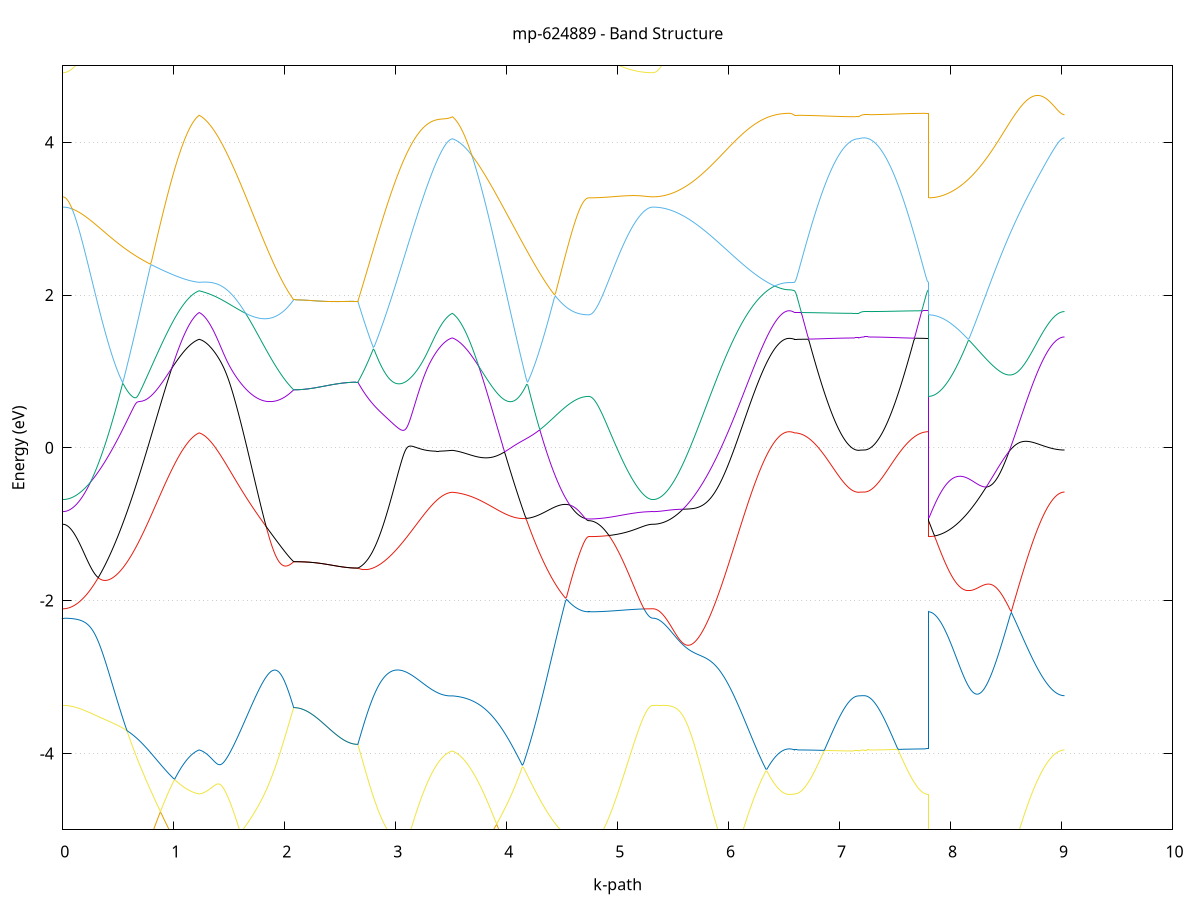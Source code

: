 set title 'mp-624889 - Band Structure'
set xlabel 'k-path'
set ylabel 'Energy (eV)'
set grid y
set yrange [-5:5]
set terminal png size 800,600
set output 'mp-624889_bands_gnuplot.png'
plot '-' using 1:2 with lines notitle, '-' using 1:2 with lines notitle, '-' using 1:2 with lines notitle, '-' using 1:2 with lines notitle, '-' using 1:2 with lines notitle, '-' using 1:2 with lines notitle, '-' using 1:2 with lines notitle, '-' using 1:2 with lines notitle, '-' using 1:2 with lines notitle, '-' using 1:2 with lines notitle, '-' using 1:2 with lines notitle, '-' using 1:2 with lines notitle, '-' using 1:2 with lines notitle, '-' using 1:2 with lines notitle, '-' using 1:2 with lines notitle, '-' using 1:2 with lines notitle, '-' using 1:2 with lines notitle, '-' using 1:2 with lines notitle, '-' using 1:2 with lines notitle, '-' using 1:2 with lines notitle, '-' using 1:2 with lines notitle, '-' using 1:2 with lines notitle, '-' using 1:2 with lines notitle, '-' using 1:2 with lines notitle, '-' using 1:2 with lines notitle, '-' using 1:2 with lines notitle, '-' using 1:2 with lines notitle, '-' using 1:2 with lines notitle, '-' using 1:2 with lines notitle, '-' using 1:2 with lines notitle, '-' using 1:2 with lines notitle, '-' using 1:2 with lines notitle, '-' using 1:2 with lines notitle, '-' using 1:2 with lines notitle, '-' using 1:2 with lines notitle, '-' using 1:2 with lines notitle, '-' using 1:2 with lines notitle, '-' using 1:2 with lines notitle, '-' using 1:2 with lines notitle, '-' using 1:2 with lines notitle, '-' using 1:2 with lines notitle, '-' using 1:2 with lines notitle, '-' using 1:2 with lines notitle, '-' using 1:2 with lines notitle, '-' using 1:2 with lines notitle, '-' using 1:2 with lines notitle, '-' using 1:2 with lines notitle, '-' using 1:2 with lines notitle
0.000000 -20.469779
0.009991 -20.469479
0.019981 -20.468779
0.029972 -20.467479
0.039963 -20.465679
0.049953 -20.463379
0.059944 -20.460579
0.069935 -20.457279
0.079925 -20.453379
0.089916 -20.449079
0.099907 -20.444179
0.109897 -20.438879
0.119888 -20.432979
0.129879 -20.426579
0.139869 -20.419679
0.149860 -20.412279
0.159851 -20.404379
0.169841 -20.395979
0.179832 -20.387079
0.189823 -20.377679
0.199814 -20.367779
0.209804 -20.357379
0.219795 -20.346379
0.229786 -20.334979
0.239776 -20.323079
0.249767 -20.310579
0.259758 -20.297679
0.269748 -20.284279
0.279739 -20.270279
0.289730 -20.255879
0.299720 -20.240979
0.309711 -20.225579
0.319702 -20.209679
0.329692 -20.193279
0.339683 -20.176379
0.349674 -20.158979
0.359664 -20.141179
0.369655 -20.122779
0.379646 -20.103979
0.389636 -20.084679
0.399627 -20.064879
0.409618 -20.044579
0.419608 -20.023779
0.429599 -20.002579
0.439590 -19.980879
0.449580 -19.958779
0.459571 -19.936079
0.469562 -19.912979
0.479552 -19.889379
0.489543 -19.865379
0.499534 -19.840879
0.509525 -19.815979
0.519515 -19.790479
0.529506 -19.764679
0.539497 -19.738379
0.549487 -19.711579
0.559478 -19.684379
0.569469 -19.656779
0.579459 -19.628679
0.589450 -19.600079
0.599441 -19.571179
0.609431 -19.541779
0.619422 -19.511979
0.629413 -19.481779
0.639403 -19.451079
0.649394 -19.419979
0.659385 -19.388579
0.669375 -19.356679
0.679366 -19.324379
0.689357 -19.291679
0.699347 -19.258579
0.709338 -19.225079
0.719329 -19.191179
0.729319 -19.156979
0.739310 -19.122279
0.749301 -19.087279
0.759291 -19.051879
0.769282 -19.016179
0.779273 -18.980079
0.789263 -18.943679
0.799254 -18.906979
0.809245 -18.869879
0.819236 -18.832379
0.829226 -18.794679
0.839217 -18.756579
0.849208 -18.718279
0.859198 -18.679579
0.869189 -18.640679
0.879180 -18.601379
0.889170 -18.561879
0.899161 -18.522079
0.909152 -18.482079
0.919142 -18.441879
0.929133 -18.401379
0.939124 -18.360679
0.949114 -18.319779
0.959105 -18.278779
0.969096 -18.237579
0.979086 -18.196179
0.989077 -18.154779
0.999068 -18.113179
1.009058 -18.071479
1.019049 -18.029779
1.029040 -17.988079
1.039030 -17.946379
1.049021 -17.904779
1.059012 -17.863179
1.069002 -17.821779
1.078993 -17.780579
1.088984 -17.739579
1.098974 -17.698979
1.108965 -17.658679
1.118956 -17.618979
1.128946 -17.579779
1.138937 -17.541379
1.148928 -17.503879
1.158918 -17.467279
1.168909 -17.431979
1.178900 -17.398079
1.188891 -17.365879
1.198881 -17.335679
1.208872 -17.307879
1.218863 -17.282679
1.228853 -17.260579
1.228853 -17.260579
1.238757 -17.275279
1.248660 -17.291279
1.258564 -17.308379
1.268467 -17.326479
1.278370 -17.345579
1.288274 -17.365479
1.298177 -17.386079
1.308081 -17.407279
1.317984 -17.428979
1.327888 -17.451179
1.337791 -17.473779
1.347694 -17.496679
1.357598 -17.519779
1.367501 -17.543179
1.377405 -17.566679
1.387308 -17.590379
1.397212 -17.614079
1.407115 -17.637879
1.417019 -17.661579
1.426922 -17.685279
1.436825 -17.708979
1.446729 -17.732579
1.456632 -17.756079
1.466536 -17.779379
1.476439 -17.802579
1.486343 -17.825579
1.496246 -17.848479
1.506149 -17.871079
1.516053 -17.893479
1.525956 -17.915579
1.535860 -17.937479
1.545763 -17.959079
1.555667 -17.980479
1.565570 -18.001479
1.575474 -18.022279
1.585377 -18.042779
1.595280 -18.062879
1.605184 -18.082679
1.615087 -18.102179
1.624991 -18.121279
1.634894 -18.139979
1.644798 -18.158479
1.654701 -18.176479
1.664604 -18.194179
1.674508 -18.211479
1.684411 -18.228379
1.694315 -18.244879
1.704218 -18.260979
1.714122 -18.276679
1.724025 -18.291979
1.733929 -18.306879
1.743832 -18.321379
1.753735 -18.335479
1.763639 -18.349179
1.773542 -18.362379
1.783446 -18.375179
1.793349 -18.387579
1.803253 -18.399479
1.813156 -18.410879
1.823059 -18.421979
1.832963 -18.432579
1.842866 -18.442779
1.852770 -18.452479
1.862673 -18.461679
1.872577 -18.470479
1.882480 -18.478879
1.892384 -18.486679
1.902287 -18.494179
1.912190 -18.501079
1.922094 -18.507579
1.931997 -18.513579
1.941901 -18.519179
1.951804 -18.524279
1.961708 -18.528879
1.971611 -18.532979
1.981514 -18.536679
1.991418 -18.539879
2.001321 -18.542579
2.011225 -18.544779
2.021128 -18.546579
2.031032 -18.547779
2.040935 -18.548579
2.050838 -18.548879
2.060742 -18.548679
2.070645 -18.548079
2.080549 -18.546879
2.080549 -18.546879
2.090522 -18.546879
2.100494 -18.546779
2.110467 -18.546679
2.120440 -18.546479
2.130413 -18.546179
2.140385 -18.545879
2.150358 -18.545479
2.160331 -18.545079
2.170303 -18.544579
2.180276 -18.544079
2.190249 -18.543479
2.200222 -18.542879
2.210194 -18.542179
2.220167 -18.541479
2.230140 -18.540679
2.240113 -18.539879
2.250085 -18.538979
2.260058 -18.538179
2.270031 -18.537179
2.280004 -18.536279
2.289976 -18.535279
2.299949 -18.534279
2.309922 -18.533279
2.319895 -18.532179
2.329867 -18.531179
2.339840 -18.530079
2.349813 -18.528979
2.359786 -18.527879
2.369758 -18.526779
2.379731 -18.525679
2.389704 -18.524579
2.399677 -18.523479
2.409649 -18.522379
2.419622 -18.521279
2.429595 -18.520279
2.439568 -18.519179
2.449540 -18.518179
2.459513 -18.517179
2.469486 -18.516179
2.479458 -18.515279
2.489431 -18.514279
2.499404 -18.513479
2.509377 -18.512579
2.519349 -18.511779
2.529322 -18.511079
2.539295 -18.510379
2.549268 -18.509679
2.559240 -18.509079
2.569213 -18.508579
2.579186 -18.508079
2.589159 -18.507579
2.599131 -18.507179
2.609104 -18.506879
2.619077 -18.506579
2.629050 -18.506379
2.639022 -18.506279
2.648995 -18.506179
2.658968 -18.506079
2.658968 -18.506079
2.668871 -18.507279
2.678775 -18.508079
2.688678 -18.508279
2.698582 -18.508079
2.708485 -18.507379
2.718388 -18.506079
2.728292 -18.504479
2.738195 -18.502279
2.748099 -18.499679
2.758002 -18.496479
2.767906 -18.492879
2.777809 -18.488879
2.787713 -18.484279
2.797616 -18.479279
2.807519 -18.473779
2.817423 -18.467879
2.827326 -18.461479
2.837230 -18.454579
2.847133 -18.447279
2.857037 -18.439479
2.866940 -18.431179
2.876843 -18.422479
2.886747 -18.413279
2.896650 -18.403679
2.906554 -18.393679
2.916457 -18.383079
2.926361 -18.372179
2.936264 -18.360779
2.946168 -18.348979
2.956071 -18.336679
2.965974 -18.323979
2.975878 -18.310879
2.985781 -18.297279
2.995685 -18.283279
3.005588 -18.268879
3.015492 -18.254079
3.025395 -18.238879
3.035298 -18.223279
3.045202 -18.207279
3.055105 -18.190879
3.065009 -18.174079
3.074912 -18.156879
3.084816 -18.139379
3.094719 -18.121479
3.104622 -18.103179
3.114526 -18.084479
3.124429 -18.065479
3.134333 -18.046079
3.144236 -18.026479
3.154140 -18.006379
3.164043 -17.986079
3.173947 -17.965479
3.183850 -17.944479
3.193753 -17.923279
3.203657 -17.901679
3.213560 -17.879879
3.223464 -17.857879
3.233367 -17.835579
3.243271 -17.813079
3.253174 -17.790379
3.263077 -17.767379
3.272981 -17.744279
3.282884 -17.721079
3.292788 -17.697679
3.302691 -17.674079
3.312595 -17.650479
3.322498 -17.626879
3.332402 -17.603179
3.342305 -17.579479
3.352208 -17.555779
3.362112 -17.532079
3.372015 -17.508579
3.381919 -17.485179
3.391822 -17.461979
3.401726 -17.438979
3.411629 -17.416379
3.421532 -17.394079
3.431436 -17.372279
3.441339 -17.350879
3.451243 -17.330179
3.461146 -17.310179
3.471050 -17.290879
3.480953 -17.272579
3.490857 -17.255179
3.500760 -17.238979
3.510663 -17.224079
3.510663 -17.224079
3.520654 -17.246479
3.530645 -17.271979
3.540635 -17.300079
3.550626 -17.330479
3.560617 -17.362779
3.570607 -17.396779
3.580598 -17.432079
3.590589 -17.468479
3.600579 -17.505979
3.610570 -17.544179
3.620561 -17.583079
3.630552 -17.622579
3.640542 -17.662479
3.650533 -17.702779
3.660524 -17.743279
3.670514 -17.784079
3.680505 -17.825079
3.690496 -17.866179
3.700486 -17.907379
3.710477 -17.948579
3.720468 -17.989779
3.730458 -18.030979
3.740449 -18.072179
3.750440 -18.113179
3.760430 -18.154179
3.770421 -18.194979
3.780412 -18.235679
3.790402 -18.276279
3.800393 -18.316579
3.810384 -18.356779
3.820374 -18.396779
3.830365 -18.436479
3.840356 -18.475979
3.850346 -18.515279
3.860337 -18.554279
3.870328 -18.593079
3.880318 -18.631479
3.890309 -18.669679
3.900300 -18.707679
3.910290 -18.745279
3.920281 -18.782579
3.930272 -18.819579
3.940263 -18.856179
3.950253 -18.892579
3.960244 -18.928579
3.970235 -18.964179
3.980225 -18.999479
3.990216 -19.034479
4.000207 -19.069079
4.010197 -19.103279
4.020188 -19.137179
4.030179 -19.170679
4.040169 -19.203779
4.050160 -19.236579
4.060151 -19.268879
4.070141 -19.300879
4.080132 -19.332379
4.090123 -19.363579
4.100113 -19.394279
4.110104 -19.424679
4.120095 -19.454579
4.130085 -19.484079
4.140076 -19.513179
4.150067 -19.541779
4.160057 -19.570079
4.170048 -19.597879
4.180039 -19.625279
4.190029 -19.652179
4.200020 -19.678679
4.210011 -19.704779
4.220001 -19.730379
4.229992 -19.755479
4.239983 -19.780279
4.249973 -19.804479
4.259964 -19.828279
4.269955 -19.851679
4.279946 -19.874579
4.289936 -19.896979
4.299927 -19.918979
4.309918 -19.940479
4.319908 -19.961479
4.329899 -19.982079
4.339890 -20.002179
4.349880 -20.021779
4.359871 -20.040879
4.369862 -20.059579
4.379852 -20.077779
4.389843 -20.095479
4.399834 -20.112679
4.409824 -20.129379
4.419815 -20.145679
4.429806 -20.161479
4.439796 -20.176679
4.449787 -20.191479
4.459778 -20.205779
4.469768 -20.219579
4.479759 -20.232979
4.489750 -20.245679
4.499740 -20.258079
4.509731 -20.269879
4.519722 -20.281179
4.529712 -20.291979
4.539703 -20.302379
4.549694 -20.312179
4.559684 -20.321479
4.569675 -20.330379
4.579666 -20.338679
4.589656 -20.346579
4.599647 -20.353879
4.609638 -20.360679
4.619629 -20.367079
4.629619 -20.372879
4.639610 -20.378179
4.649601 -20.382979
4.659591 -20.387279
4.669582 -20.391079
4.679573 -20.394379
4.689563 -20.397179
4.699554 -20.399479
4.709545 -20.401179
4.719535 -20.402479
4.729526 -20.403279
4.739517 -20.403479
4.739517 -20.403479
4.749489 -20.403579
4.759462 -20.403679
4.769435 -20.403979
4.779408 -20.404279
4.789380 -20.404779
4.799353 -20.405279
4.809326 -20.405979
4.819299 -20.406679
4.829271 -20.407579
4.839244 -20.408479
4.849217 -20.409479
4.859190 -20.410579
4.869162 -20.411779
4.879135 -20.412979
4.889108 -20.414279
4.899081 -20.415679
4.909053 -20.417079
4.919026 -20.418579
4.928999 -20.420179
4.938971 -20.421779
4.948944 -20.423379
4.958917 -20.425079
4.968890 -20.426779
4.978862 -20.428579
4.988835 -20.430279
4.998808 -20.432079
5.008781 -20.433879
5.018753 -20.435679
5.028726 -20.437479
5.038699 -20.439179
5.048672 -20.440979
5.058644 -20.442779
5.068617 -20.444479
5.078590 -20.446279
5.088563 -20.447979
5.098535 -20.449579
5.108508 -20.451179
5.118481 -20.452779
5.128454 -20.454279
5.138426 -20.455779
5.148399 -20.457179
5.158372 -20.458479
5.168345 -20.459779
5.178317 -20.461079
5.188290 -20.462179
5.198263 -20.463279
5.208235 -20.464279
5.218208 -20.465279
5.228181 -20.466079
5.238154 -20.466879
5.248126 -20.467479
5.258099 -20.468079
5.268072 -20.468579
5.278045 -20.469079
5.288017 -20.469379
5.297990 -20.469579
5.307963 -20.469679
5.317936 -20.469779
5.317936 -20.469779
5.327919 -20.469479
5.337902 -20.468679
5.347885 -20.467379
5.357868 -20.465479
5.367850 -20.463079
5.377833 -20.460079
5.387816 -20.456579
5.397799 -20.452579
5.407782 -20.447979
5.417765 -20.442879
5.427748 -20.437279
5.437731 -20.431079
5.447714 -20.424379
5.457697 -20.417179
5.467680 -20.409379
5.477663 -20.401079
5.487646 -20.392179
5.497629 -20.382779
5.507612 -20.372879
5.517595 -20.362479
5.527578 -20.351479
5.537561 -20.339979
5.547544 -20.327879
5.557527 -20.315279
5.567510 -20.302179
5.577493 -20.288579
5.587476 -20.274379
5.597459 -20.259679
5.607442 -20.244479
5.617425 -20.228679
5.627408 -20.212379
5.637391 -20.195579
5.647374 -20.178279
5.657357 -20.160379
5.667340 -20.141979
5.677323 -20.123079
5.687305 -20.103679
5.697288 -20.083679
5.707271 -20.063179
5.717254 -20.042279
5.727237 -20.020779
5.737220 -19.998779
5.747203 -19.976179
5.757186 -19.953179
5.767169 -19.929579
5.777152 -19.905479
5.787135 -19.880879
5.797118 -19.855679
5.807101 -19.830079
5.817084 -19.803879
5.827067 -19.777279
5.837050 -19.750079
5.847033 -19.722379
5.857016 -19.694279
5.866999 -19.665579
5.876982 -19.636379
5.886965 -19.606679
5.896948 -19.576579
5.906931 -19.545879
5.916914 -19.514779
5.926897 -19.483079
5.936880 -19.450979
5.946863 -19.418279
5.956846 -19.385179
5.966829 -19.351579
5.976812 -19.317479
5.986795 -19.282879
5.996777 -19.247879
6.006760 -19.212379
6.016743 -19.176379
6.026726 -19.139879
6.036709 -19.102879
6.046692 -19.065479
6.056675 -19.027579
6.066658 -18.989279
6.076641 -18.950479
6.086624 -18.911179
6.096607 -18.871479
6.106590 -18.831279
6.116573 -18.790679
6.126556 -18.749679
6.136539 -18.708079
6.146522 -18.666179
6.156505 -18.623779
6.166488 -18.580979
6.176471 -18.537779
6.186454 -18.494079
6.196437 -18.450079
6.206420 -18.405579
6.216403 -18.360679
6.226386 -18.315379
6.236369 -18.269679
6.246352 -18.223579
6.256335 -18.177079
6.266318 -18.130279
6.276301 -18.082979
6.286284 -18.035379
6.296267 -17.987479
6.306249 -17.939179
6.316232 -17.890479
6.326215 -17.841479
6.336198 -17.792179
6.346181 -17.742579
6.356164 -17.692679
6.366147 -17.642579
6.376130 -17.592179
6.386113 -17.541579
6.396096 -17.490679
6.406079 -17.439779
6.416062 -17.388679
6.426045 -17.337579
6.436028 -17.286479
6.446011 -17.235479
6.455994 -17.187479
6.465977 -17.191879
6.475960 -17.195879
6.485943 -17.199279
6.495926 -17.202079
6.505909 -17.204479
6.515892 -17.206279
6.525875 -17.207579
6.535858 -17.208379
6.545841 -17.208579
6.545841 -17.208579
6.555494 -17.210779
6.565146 -17.217279
6.574799 -17.227879
6.584452 -17.242479
6.594105 -17.260579
6.594105 -17.260579
6.604078 -17.260479
6.614050 -17.260479
6.624023 -17.260279
6.633996 -17.260079
6.643969 -17.259879
6.653941 -17.259579
6.663914 -17.259279
6.673887 -17.258879
6.683860 -17.258479
6.693832 -17.257979
6.703805 -17.257379
6.713778 -17.256879
6.723751 -17.256279
6.733723 -17.255579
6.743696 -17.254879
6.753669 -17.254179
6.763642 -17.253379
6.773614 -17.252679
6.783587 -17.251779
6.793560 -17.250979
6.803532 -17.250079
6.813505 -17.249179
6.823478 -17.248279
6.833451 -17.247279
6.843423 -17.246379
6.853396 -17.245379
6.863369 -17.244479
6.873342 -17.243479
6.883314 -17.242479
6.893287 -17.241479
6.903260 -17.240479
6.913233 -17.239479
6.923205 -17.238579
6.933178 -17.237579
6.943151 -17.236679
6.953124 -17.235679
6.963096 -17.234779
6.973069 -17.233879
6.983042 -17.232979
6.993015 -17.232179
7.002987 -17.231379
7.012960 -17.230579
7.022933 -17.229779
7.032906 -17.229079
7.042878 -17.228479
7.052851 -17.227779
7.062824 -17.227179
7.072797 -17.226679
7.082769 -17.226179
7.092742 -17.225779
7.102715 -17.225379
7.112687 -17.224979
7.122660 -17.224679
7.132633 -17.224479
7.142606 -17.224279
7.152578 -17.224179
7.162551 -17.224079
7.172524 -17.224079
7.172524 -17.224079
7.182177 -17.205579
7.191830 -17.190779
7.201482 -17.179879
7.211135 -17.173279
7.220788 -17.170979
7.220788 -17.170979
7.230761 -17.171079
7.240734 -17.171179
7.250706 -17.171279
7.260679 -17.171479
7.270652 -17.171779
7.280625 -17.172079
7.290597 -17.172379
7.300570 -17.172779
7.310543 -17.173279
7.320516 -17.173779
7.330488 -17.174279
7.340461 -17.174979
7.350434 -17.175579
7.360406 -17.176279
7.370379 -17.176979
7.380352 -17.177779
7.390325 -17.178579
7.400297 -17.179479
7.410270 -17.180279
7.420243 -17.181179
7.430216 -17.182079
7.440188 -17.183079
7.450161 -17.184079
7.460134 -17.184979
7.470107 -17.185979
7.480079 -17.186979
7.490052 -17.187979
7.500025 -17.188979
7.509998 -17.190079
7.519970 -17.191079
7.529943 -17.192079
7.539916 -17.193079
7.549889 -17.194079
7.559861 -17.195079
7.569834 -17.195979
7.579807 -17.196979
7.589780 -17.197879
7.599752 -17.198779
7.609725 -17.199679
7.619698 -17.200479
7.629671 -17.201279
7.639643 -17.202079
7.649616 -17.202879
7.659589 -17.203579
7.669561 -17.204279
7.679534 -17.204879
7.689507 -17.205479
7.699480 -17.205979
7.709452 -17.206479
7.719425 -17.206879
7.729398 -17.207279
7.739371 -17.207679
7.749343 -17.207979
7.759316 -17.208179
7.769289 -17.208379
7.779262 -17.208479
7.789234 -17.208579
7.799207 -17.208579
7.799207 -20.403479
7.809190 -20.403179
7.819173 -20.402379
7.829156 -20.401079
7.839139 -20.399179
7.849122 -20.396779
7.859105 -20.393879
7.869088 -20.390379
7.879071 -20.386379
7.889054 -20.381879
7.899037 -20.376779
7.909020 -20.371179
7.919003 -20.364979
7.928986 -20.358379
7.938969 -20.351179
7.948952 -20.343379
7.958935 -20.335079
7.968918 -20.326279
7.978901 -20.316979
7.988884 -20.307079
7.998866 -20.296679
8.008849 -20.285779
8.018832 -20.274279
8.028815 -20.262279
8.038798 -20.249779
8.048781 -20.236779
8.058764 -20.223179
8.068747 -20.209079
8.078730 -20.194379
8.088713 -20.179279
8.098696 -20.163579
8.108679 -20.147379
8.118662 -20.130679
8.128645 -20.113379
8.138628 -20.095579
8.148611 -20.077279
8.158594 -20.058479
8.168577 -20.039079
8.178560 -20.019279
8.188543 -19.998879
8.198526 -19.977979
8.208509 -19.956579
8.218492 -19.934579
8.228475 -19.912179
8.238458 -19.889179
8.248441 -19.865679
8.258424 -19.841779
8.268407 -19.817279
8.278390 -19.792279
8.288373 -19.766679
8.298356 -19.740679
8.308338 -19.714179
8.318321 -19.687179
8.328304 -19.659579
8.338287 -19.631579
8.348270 -19.603079
8.358253 -19.573979
8.368236 -19.544479
8.378219 -19.514479
8.388202 -19.483979
8.398185 -19.452979
8.408168 -19.421479
8.418151 -19.389479
8.428134 -19.356979
8.438117 -19.324079
8.448100 -19.290579
8.458083 -19.256679
8.468066 -19.222279
8.478049 -19.187379
8.488032 -19.152079
8.498015 -19.116379
8.507998 -19.080079
8.517981 -19.043279
8.527964 -19.006079
8.537947 -18.968379
8.547930 -18.930279
8.557913 -18.891679
8.567896 -18.852679
8.577879 -18.813179
8.587862 -18.773179
8.597845 -18.732879
8.607828 -18.691979
8.617810 -18.650779
8.627793 -18.609079
8.637776 -18.566879
8.647759 -18.524379
8.657742 -18.481379
8.667725 -18.437979
8.677708 -18.394179
8.687691 -18.349979
8.697674 -18.305379
8.707657 -18.260379
8.717640 -18.214879
8.727623 -18.169079
8.737606 -18.122879
8.747589 -18.076379
8.757572 -18.029379
8.767555 -17.982079
8.777538 -17.934479
8.787521 -17.886379
8.797504 -17.838079
8.807487 -17.789379
8.817470 -17.740379
8.827453 -17.691179
8.837436 -17.641579
8.847419 -17.591679
8.857402 -17.541579
8.867385 -17.491279
8.877368 -17.440779
8.887351 -17.390079
8.897334 -17.339279
8.907317 -17.288379
8.917300 -17.237479
8.927283 -17.186779
8.937265 -17.149979
8.947248 -17.154379
8.957231 -17.158279
8.967214 -17.161679
8.977197 -17.164579
8.987180 -17.166879
8.997163 -17.168679
9.007146 -17.169979
9.017129 -17.170779
9.027112 -17.170979
e
0.000000 -17.448479
0.009991 -17.448279
0.019981 -17.447879
0.029972 -17.447279
0.039963 -17.446379
0.049953 -17.445179
0.059944 -17.443779
0.069935 -17.442079
0.079925 -17.440079
0.089916 -17.437879
0.099907 -17.435379
0.109897 -17.432679
0.119888 -17.429679
0.129879 -17.426479
0.139869 -17.422979
0.149860 -17.419279
0.159851 -17.415279
0.169841 -17.411079
0.179832 -17.406579
0.189823 -17.401979
0.199814 -17.397079
0.209804 -17.391979
0.219795 -17.386579
0.229786 -17.381079
0.239776 -17.375279
0.249767 -17.369379
0.259758 -17.363179
0.269748 -17.356779
0.279739 -17.350279
0.289730 -17.343479
0.299720 -17.336579
0.309711 -17.329479
0.319702 -17.322279
0.329692 -17.314879
0.339683 -17.307279
0.349674 -17.299579
0.359664 -17.291679
0.369655 -17.283679
0.379646 -17.275579
0.389636 -17.267379
0.399627 -17.258979
0.409618 -17.250579
0.419608 -17.242079
0.429599 -17.233479
0.439590 -17.224779
0.449580 -17.215979
0.459571 -17.207179
0.469562 -17.198379
0.479552 -17.189479
0.489543 -17.180579
0.499534 -17.171579
0.509525 -17.162679
0.519515 -17.153679
0.529506 -17.144679
0.539497 -17.135779
0.549487 -17.126879
0.559478 -17.117979
0.569469 -17.109179
0.579459 -17.100379
0.589450 -17.091679
0.599441 -17.083079
0.609431 -17.074579
0.619422 -17.066079
0.629413 -17.057779
0.639403 -17.049479
0.649394 -17.041379
0.659385 -17.033379
0.669375 -17.025479
0.679366 -17.017779
0.689357 -17.010179
0.699347 -17.002779
0.709338 -16.995479
0.719329 -16.988379
0.729319 -16.981379
0.739310 -16.974679
0.749301 -16.968079
0.759291 -16.961679
0.769282 -16.955479
0.779273 -16.949479
0.789263 -16.943679
0.799254 -16.937979
0.809245 -16.932579
0.819236 -16.927379
0.829226 -16.922379
0.839217 -16.917479
0.849208 -16.912879
0.859198 -16.908479
0.869189 -16.904179
0.879180 -16.900179
0.889170 -16.896279
0.899161 -16.892579
0.909152 -16.889179
0.919142 -16.885879
0.929133 -16.882679
0.939124 -16.879779
0.949114 -16.876979
0.959105 -16.874379
0.969096 -16.871879
0.979086 -16.869579
0.989077 -16.867379
0.999068 -16.865379
1.009058 -16.863479
1.019049 -16.861779
1.029040 -16.860179
1.039030 -16.858679
1.049021 -16.857279
1.059012 -16.855979
1.069002 -16.854779
1.078993 -16.853779
1.088984 -16.852779
1.098974 -16.851879
1.108965 -16.850979
1.118956 -16.850279
1.128946 -16.849579
1.138937 -16.848979
1.148928 -16.848479
1.158918 -16.847979
1.168909 -16.847579
1.178900 -16.847179
1.188891 -16.846779
1.198881 -16.846479
1.208872 -16.846279
1.218863 -16.846079
1.228853 -16.845879
1.228853 -16.845879
1.238757 -16.849979
1.248660 -16.861379
1.258564 -16.878979
1.268467 -16.901279
1.278370 -16.927079
1.288274 -16.955279
1.298177 -16.985279
1.308081 -17.016479
1.317984 -17.048479
1.327888 -17.080979
1.337791 -17.113879
1.347694 -17.146979
1.357598 -17.180079
1.367501 -17.213179
1.377405 -17.246179
1.387308 -17.279079
1.397212 -17.311779
1.407115 -17.344179
1.417019 -17.376379
1.426922 -17.408279
1.436825 -17.439879
1.446729 -17.471179
1.456632 -17.502179
1.466536 -17.532679
1.476439 -17.562979
1.486343 -17.592779
1.496246 -17.622179
1.506149 -17.651279
1.516053 -17.679879
1.525956 -17.708179
1.535860 -17.735979
1.545763 -17.763379
1.555667 -17.790279
1.565570 -17.816879
1.575474 -17.842979
1.585377 -17.868579
1.595280 -17.893879
1.605184 -17.918579
1.615087 -17.942879
1.624991 -17.966779
1.634894 -17.990179
1.644798 -18.013079
1.654701 -18.035579
1.664604 -18.057579
1.674508 -18.079179
1.684411 -18.100279
1.694315 -18.120879
1.704218 -18.140979
1.714122 -18.160679
1.724025 -18.179879
1.733929 -18.198579
1.743832 -18.216779
1.753735 -18.234579
1.763639 -18.251879
1.773542 -18.268579
1.783446 -18.284879
1.793349 -18.300779
1.803253 -18.316079
1.813156 -18.330979
1.823059 -18.345279
1.832963 -18.359179
1.842866 -18.372579
1.852770 -18.385479
1.862673 -18.397879
1.872577 -18.409779
1.882480 -18.421279
1.892384 -18.432179
1.902287 -18.442679
1.912190 -18.452579
1.922094 -18.462079
1.931997 -18.471079
1.941901 -18.479579
1.951804 -18.487479
1.961708 -18.494979
1.971611 -18.502079
1.981514 -18.508579
1.991418 -18.514579
2.001321 -18.520179
2.011225 -18.525179
2.021128 -18.529779
2.031032 -18.533879
2.040935 -18.537479
2.050838 -18.540579
2.060742 -18.543179
2.070645 -18.545279
2.080549 -18.546879
2.080549 -18.546879
2.090522 -18.546879
2.100494 -18.546779
2.110467 -18.546679
2.120440 -18.546479
2.130413 -18.546179
2.140385 -18.545879
2.150358 -18.545479
2.160331 -18.545079
2.170303 -18.544579
2.180276 -18.544079
2.190249 -18.543479
2.200222 -18.542879
2.210194 -18.542179
2.220167 -18.541479
2.230140 -18.540679
2.240113 -18.539879
2.250085 -18.538979
2.260058 -18.538179
2.270031 -18.537179
2.280004 -18.536279
2.289976 -18.535279
2.299949 -18.534279
2.309922 -18.533279
2.319895 -18.532179
2.329867 -18.531179
2.339840 -18.530079
2.349813 -18.528979
2.359786 -18.527879
2.369758 -18.526779
2.379731 -18.525679
2.389704 -18.524579
2.399677 -18.523479
2.409649 -18.522379
2.419622 -18.521279
2.429595 -18.520279
2.439568 -18.519179
2.449540 -18.518179
2.459513 -18.517179
2.469486 -18.516179
2.479458 -18.515279
2.489431 -18.514279
2.499404 -18.513479
2.509377 -18.512579
2.519349 -18.511779
2.529322 -18.511079
2.539295 -18.510379
2.549268 -18.509679
2.559240 -18.509079
2.569213 -18.508579
2.579186 -18.508079
2.589159 -18.507579
2.599131 -18.507179
2.609104 -18.506879
2.619077 -18.506579
2.629050 -18.506379
2.639022 -18.506279
2.648995 -18.506179
2.658968 -18.506079
2.658968 -18.506079
2.668871 -18.504379
2.678775 -18.502279
2.688678 -18.499579
2.698582 -18.496379
2.708485 -18.492779
2.718388 -18.488679
2.728292 -18.483979
2.738195 -18.478879
2.748099 -18.473279
2.758002 -18.467179
2.767906 -18.460679
2.777809 -18.453579
2.787713 -18.445979
2.797616 -18.437979
2.807519 -18.429479
2.817423 -18.420379
2.827326 -18.410879
2.837230 -18.400879
2.847133 -18.390379
2.857037 -18.379379
2.866940 -18.367879
2.876843 -18.355979
2.886747 -18.343479
2.896650 -18.330579
2.906554 -18.317079
2.916457 -18.303179
2.926361 -18.288779
2.936264 -18.273879
2.946168 -18.258479
2.956071 -18.242679
2.965974 -18.226279
2.975878 -18.209479
2.985781 -18.192179
2.995685 -18.174379
3.005588 -18.156079
3.015492 -18.137379
3.025395 -18.118179
3.035298 -18.098479
3.045202 -18.078279
3.055105 -18.057579
3.065009 -18.036479
3.074912 -18.014979
3.084816 -17.992879
3.094719 -17.970379
3.104622 -17.947379
3.114526 -17.923979
3.124429 -17.900079
3.134333 -17.875679
3.144236 -17.850879
3.154140 -17.825679
3.164043 -17.799979
3.173947 -17.773879
3.183850 -17.747279
3.193753 -17.720279
3.203657 -17.692779
3.213560 -17.664979
3.223464 -17.636679
3.233367 -17.607979
3.243271 -17.578879
3.253174 -17.549379
3.263077 -17.519479
3.272981 -17.489279
3.282884 -17.458679
3.292788 -17.427679
3.302691 -17.396279
3.312595 -17.364679
3.322498 -17.332679
3.332402 -17.300379
3.342305 -17.267879
3.352208 -17.235079
3.362112 -17.202079
3.372015 -17.168979
3.381919 -17.135679
3.391822 -17.102379
3.401726 -17.069179
3.411629 -17.036079
3.421532 -17.003279
3.431436 -16.970979
3.441339 -16.939379
3.451243 -16.908979
3.461146 -16.880179
3.471050 -16.853779
3.480953 -16.830779
3.490857 -16.812479
3.500760 -16.800479
3.510663 -16.795979
3.510663 -16.795979
3.520654 -16.796579
3.530645 -16.797379
3.540635 -16.798279
3.550626 -16.799379
3.560617 -16.800479
3.570607 -16.801879
3.580598 -16.803279
3.590589 -16.804979
3.600579 -16.806679
3.610570 -16.808579
3.620561 -16.810679
3.630552 -16.812979
3.640542 -16.815379
3.650533 -16.817879
3.660524 -16.820679
3.670514 -16.823579
3.680505 -16.826779
3.690496 -16.830079
3.700486 -16.833579
3.710477 -16.837279
3.720468 -16.841279
3.730458 -16.845379
3.740449 -16.849779
3.750440 -16.854279
3.760430 -16.859079
3.770421 -16.864079
3.780412 -16.869379
3.790402 -16.874879
3.800393 -16.880579
3.810384 -16.886579
3.820374 -16.892779
3.830365 -16.899179
3.840356 -16.905879
3.850346 -16.912779
3.860337 -16.919979
3.870328 -16.927379
3.880318 -16.934979
3.890309 -16.942879
3.900300 -16.950979
3.910290 -16.959379
3.920281 -16.967879
3.930272 -16.976779
3.940263 -16.985779
3.950253 -16.994979
3.960244 -17.004479
3.970235 -17.014079
3.980225 -17.023979
3.990216 -17.033979
4.000207 -17.044179
4.010197 -17.054579
4.020188 -17.065179
4.030179 -17.075879
4.040169 -17.086779
4.050160 -17.097779
4.060151 -17.108879
4.070141 -17.120179
4.080132 -17.131579
4.090123 -17.142979
4.100113 -17.154579
4.110104 -17.166179
4.120095 -17.177879
4.130085 -17.189679
4.140076 -17.201479
4.150067 -17.213279
4.160057 -17.225179
4.170048 -17.237079
4.180039 -17.248979
4.190029 -17.260779
4.200020 -17.272679
4.210011 -17.284479
4.220001 -17.296279
4.229992 -17.307979
4.239983 -17.319679
4.249973 -17.331279
4.259964 -17.342779
4.269955 -17.354279
4.279946 -17.365579
4.289936 -17.376779
4.299927 -17.387879
4.309918 -17.398879
4.319908 -17.409679
4.329899 -17.420379
4.339890 -17.430979
4.349880 -17.441379
4.359871 -17.451579
4.369862 -17.461679
4.379852 -17.471479
4.389843 -17.481179
4.399834 -17.490679
4.409824 -17.499979
4.419815 -17.508979
4.429806 -17.517879
4.439796 -17.526479
4.449787 -17.534879
4.459778 -17.542979
4.469768 -17.550979
4.479759 -17.558579
4.489750 -17.565979
4.499740 -17.573179
4.509731 -17.580079
4.519722 -17.586679
4.529712 -17.593079
4.539703 -17.599179
4.549694 -17.605079
4.559684 -17.610579
4.569675 -17.615879
4.579666 -17.620879
4.589656 -17.625579
4.599647 -17.629979
4.609638 -17.634179
4.619629 -17.637979
4.629619 -17.641479
4.639610 -17.644679
4.649601 -17.647679
4.659591 -17.650279
4.669582 -17.652579
4.679573 -17.654579
4.689563 -17.656279
4.699554 -17.657679
4.709545 -17.658779
4.719535 -17.659479
4.729526 -17.659979
4.739517 -17.660079
4.739517 -17.660079
4.749489 -17.659979
4.759462 -17.659479
4.769435 -17.658779
4.779408 -17.657679
4.789380 -17.656379
4.799353 -17.654679
4.809326 -17.652779
4.819299 -17.650579
4.829271 -17.648079
4.839244 -17.645279
4.849217 -17.642279
4.859190 -17.638979
4.869162 -17.635379
4.879135 -17.631679
4.889108 -17.627679
4.899081 -17.623479
4.909053 -17.619079
4.919026 -17.614479
4.928999 -17.609679
4.938971 -17.604679
4.948944 -17.599679
4.958917 -17.594479
4.968890 -17.589079
4.978862 -17.583679
4.988835 -17.578179
4.998808 -17.572579
5.008781 -17.566879
5.018753 -17.561179
5.028726 -17.555479
5.038699 -17.549679
5.048672 -17.543979
5.058644 -17.538279
5.068617 -17.532679
5.078590 -17.527079
5.088563 -17.521579
5.098535 -17.516179
5.108508 -17.510879
5.118481 -17.505679
5.128454 -17.500679
5.138426 -17.495779
5.148399 -17.491079
5.158372 -17.486479
5.168345 -17.482179
5.178317 -17.478079
5.188290 -17.474179
5.198263 -17.470479
5.208235 -17.467079
5.218208 -17.463979
5.228181 -17.461079
5.238154 -17.458479
5.248126 -17.456179
5.258099 -17.454179
5.268072 -17.452379
5.278045 -17.450979
5.288017 -17.449879
5.297990 -17.449079
5.307963 -17.448579
5.317936 -17.448479
5.317936 -17.448479
5.327919 -17.448279
5.337902 -17.447779
5.347885 -17.446879
5.357868 -17.445679
5.367850 -17.444179
5.377833 -17.442179
5.387816 -17.439979
5.397799 -17.437379
5.407782 -17.434379
5.417765 -17.431079
5.427748 -17.427479
5.437731 -17.423479
5.447714 -17.419179
5.457697 -17.414579
5.467680 -17.409579
5.477663 -17.404279
5.487646 -17.398679
5.497629 -17.392679
5.507612 -17.386379
5.517595 -17.379679
5.527578 -17.372779
5.537561 -17.365479
5.547544 -17.357879
5.557527 -17.349979
5.567510 -17.341779
5.577493 -17.333179
5.587476 -17.324379
5.597459 -17.315179
5.607442 -17.305779
5.617425 -17.295979
5.627408 -17.285979
5.637391 -17.275679
5.647374 -17.264979
5.657357 -17.254079
5.667340 -17.242979
5.677323 -17.231479
5.687305 -17.219779
5.697288 -17.207779
5.707271 -17.195579
5.717254 -17.183079
5.727237 -17.170279
5.737220 -17.157379
5.747203 -17.144179
5.757186 -17.130679
5.767169 -17.116979
5.777152 -17.103079
5.787135 -17.088979
5.797118 -17.074679
5.807101 -17.060179
5.817084 -17.045479
5.827067 -17.030679
5.837050 -17.015579
5.847033 -17.000379
5.857016 -16.984979
5.866999 -16.969479
5.876982 -16.953779
5.886965 -16.937979
5.896948 -16.921979
5.906931 -16.905979
5.916914 -16.889779
5.926897 -16.873579
5.936880 -16.857179
5.946863 -16.840779
5.956846 -16.824279
5.966829 -16.807679
5.976812 -16.791079
5.986795 -16.774479
5.996777 -16.757779
6.006760 -16.741179
6.016743 -16.724479
6.026726 -16.707779
6.036709 -16.691079
6.046692 -16.674479
6.056675 -16.657879
6.066658 -16.641279
6.076641 -16.635479
6.086624 -16.659479
6.096607 -16.682979
6.106590 -16.705879
6.116573 -16.728379
6.126556 -16.750379
6.136539 -16.771779
6.146522 -16.792779
6.156505 -16.813179
6.166488 -16.833179
6.176471 -16.852579
6.186454 -16.871479
6.196437 -16.889879
6.206420 -16.907779
6.216403 -16.925179
6.226386 -16.942079
6.236369 -16.958379
6.246352 -16.974279
6.256335 -16.989579
6.266318 -17.004379
6.276301 -17.018679
6.286284 -17.032479
6.296267 -17.045779
6.306249 -17.058479
6.316232 -17.070779
6.326215 -17.082479
6.336198 -17.093679
6.346181 -17.104279
6.356164 -17.114479
6.366147 -17.124079
6.376130 -17.133279
6.386113 -17.141879
6.396096 -17.149879
6.406079 -17.157479
6.416062 -17.164579
6.426045 -17.171079
6.436028 -17.177079
6.446011 -17.182579
6.455994 -17.184779
6.465977 -17.134579
6.475960 -17.085079
6.485943 -17.036879
6.495926 -16.990379
6.505909 -16.946679
6.515892 -16.907479
6.525875 -16.875179
6.535858 -16.853379
6.545841 -16.845479
6.545841 -16.845479
6.555494 -16.845479
6.565146 -16.845579
6.574799 -16.845679
6.584452 -16.845779
6.594105 -16.845879
6.594105 -16.845879
6.604078 -16.845879
6.614050 -16.845779
6.624023 -16.845579
6.633996 -16.845379
6.643969 -16.844979
6.653941 -16.844679
6.663914 -16.844179
6.673887 -16.843679
6.683860 -16.843179
6.693832 -16.842479
6.703805 -16.841779
6.713778 -16.841079
6.723751 -16.840279
6.733723 -16.839379
6.743696 -16.838479
6.753669 -16.837479
6.763642 -16.836479
6.773614 -16.835479
6.783587 -16.834379
6.793560 -16.833279
6.803532 -16.832079
6.813505 -16.830879
6.823478 -16.829579
6.833451 -16.828379
6.843423 -16.827079
6.853396 -16.825779
6.863369 -16.824479
6.873342 -16.823079
6.883314 -16.821779
6.893287 -16.820379
6.903260 -16.819079
6.913233 -16.817679
6.923205 -16.816379
6.933178 -16.814979
6.943151 -16.813679
6.953124 -16.812379
6.963096 -16.811079
6.973069 -16.809879
6.983042 -16.808679
6.993015 -16.807479
7.002987 -16.806379
7.012960 -16.805179
7.022933 -16.804179
7.032906 -16.803179
7.042878 -16.802179
7.052851 -16.801279
7.062824 -16.800479
7.072797 -16.799679
7.082769 -16.798979
7.092742 -16.798379
7.102715 -16.797779
7.112687 -16.797279
7.122660 -16.796879
7.132633 -16.796579
7.142606 -16.796279
7.152578 -16.796079
7.162551 -16.795979
7.172524 -16.795979
7.172524 -16.795979
7.182177 -16.795379
7.191830 -16.794979
7.201482 -16.794679
7.211135 -16.794579
7.220788 -16.794479
7.220788 -16.794479
7.230761 -16.794579
7.240734 -16.794679
7.250706 -16.794879
7.260679 -16.795179
7.270652 -16.795479
7.280625 -16.795879
7.290597 -16.796479
7.300570 -16.796979
7.310543 -16.797679
7.320516 -16.798379
7.330488 -16.799179
7.340461 -16.800079
7.350434 -16.800979
7.360406 -16.801879
7.370379 -16.802979
7.380352 -16.804079
7.390325 -16.805179
7.400297 -16.806379
7.410270 -16.807579
7.420243 -16.808779
7.430216 -16.810079
7.440188 -16.811379
7.450161 -16.812679
7.460134 -16.814079
7.470107 -16.815379
7.480079 -16.816779
7.490052 -16.818179
7.500025 -16.819579
7.509998 -16.820979
7.519970 -16.822279
7.529943 -16.823679
7.539916 -16.824979
7.549889 -16.826379
7.559861 -16.827679
7.569834 -16.828979
7.579807 -16.830179
7.589780 -16.831479
7.599752 -16.832679
7.609725 -16.833779
7.619698 -16.834879
7.629671 -16.835979
7.639643 -16.836979
7.649616 -16.837979
7.659589 -16.838879
7.669561 -16.839779
7.679534 -16.840579
7.689507 -16.841379
7.699480 -16.842079
7.709452 -16.842779
7.719425 -16.843279
7.729398 -16.843779
7.739371 -16.844279
7.749343 -16.844579
7.759316 -16.844979
7.769289 -16.845179
7.779262 -16.845379
7.789234 -16.845479
7.799207 -16.845479
7.799207 -17.660079
7.809190 -17.659979
7.819173 -17.659379
7.829156 -17.658479
7.839139 -17.657179
7.849122 -17.655479
7.859105 -17.653379
7.869088 -17.650979
7.879071 -17.648179
7.889054 -17.644979
7.899037 -17.641479
7.909020 -17.637479
7.919003 -17.633279
7.928986 -17.628579
7.938969 -17.623579
7.948952 -17.618179
7.958935 -17.612479
7.968918 -17.606379
7.978901 -17.599879
7.988884 -17.593079
7.998866 -17.585879
8.008849 -17.578279
8.018832 -17.570479
8.028815 -17.562179
8.038798 -17.553579
8.048781 -17.544679
8.058764 -17.535379
8.068747 -17.525779
8.078730 -17.515879
8.088713 -17.505579
8.098696 -17.494979
8.108679 -17.484079
8.118662 -17.472879
8.128645 -17.461279
8.138628 -17.449379
8.148611 -17.437179
8.158594 -17.424779
8.168577 -17.411979
8.178560 -17.398879
8.188543 -17.385479
8.198526 -17.371879
8.208509 -17.357979
8.218492 -17.343679
8.228475 -17.329279
8.238458 -17.314479
8.248441 -17.299479
8.258424 -17.284279
8.268407 -17.268779
8.278390 -17.252979
8.288373 -17.237079
8.298356 -17.220879
8.308338 -17.204479
8.318321 -17.187879
8.328304 -17.171079
8.338287 -17.153979
8.348270 -17.136779
8.358253 -17.119479
8.368236 -17.101879
8.378219 -17.084179
8.388202 -17.066279
8.398185 -17.048279
8.408168 -17.030179
8.418151 -17.011879
8.428134 -16.993579
8.438117 -16.975079
8.448100 -16.956479
8.458083 -16.937879
8.468066 -16.919179
8.478049 -16.900379
8.488032 -16.881579
8.498015 -16.862779
8.507998 -16.843879
8.517981 -16.824979
8.527964 -16.806079
8.537947 -16.787279
8.547930 -16.768379
8.557913 -16.749679
8.567896 -16.730879
8.577879 -16.712279
8.587862 -16.693679
8.597845 -16.692179
8.607828 -16.714079
8.617810 -16.735479
8.627793 -16.756379
8.637776 -16.776779
8.647759 -16.796679
8.657742 -16.815979
8.667725 -16.834879
8.677708 -16.853279
8.687691 -16.871079
8.697674 -16.888379
8.707657 -16.905279
8.717640 -16.921579
8.727623 -16.937379
8.737606 -16.952679
8.747589 -16.967379
8.757572 -16.981679
8.767555 -16.995479
8.777538 -17.008679
8.787521 -17.021379
8.797504 -17.033579
8.807487 -17.045279
8.817470 -17.056379
8.827453 -17.067079
8.837436 -17.077179
8.847419 -17.086779
8.857402 -17.095879
8.867385 -17.104479
8.877368 -17.112579
8.887351 -17.120079
8.897334 -17.127079
8.907317 -17.133579
8.917300 -17.139579
8.927283 -17.145079
8.937265 -17.136179
8.947248 -17.086079
8.957231 -17.036679
8.967214 -16.988379
8.977197 -16.941679
8.987180 -16.897679
8.997163 -16.857979
9.007146 -16.825079
9.017129 -16.802579
9.027112 -16.794479
e
0.000000 -13.939179
0.009991 -13.939779
0.019981 -13.941979
0.029972 -13.945479
0.039963 -13.950279
0.049953 -13.956579
0.059944 -13.964179
0.069935 -13.973179
0.079925 -13.983479
0.089916 -13.994979
0.099907 -14.007779
0.109897 -14.021779
0.119888 -14.036979
0.129879 -14.053279
0.139869 -14.070679
0.149860 -14.089179
0.159851 -14.108679
0.169841 -14.129079
0.179832 -14.150479
0.189823 -14.172679
0.199814 -14.195779
0.209804 -14.219679
0.219795 -14.244279
0.229786 -14.269579
0.239776 -14.295579
0.249767 -14.322079
0.259758 -14.349179
0.269748 -14.376879
0.279739 -14.405079
0.289730 -14.433679
0.299720 -14.462679
0.309711 -14.492079
0.319702 -14.521779
0.329692 -14.551879
0.339683 -14.582179
0.349674 -14.612679
0.359664 -14.643479
0.369655 -14.674379
0.379646 -14.705479
0.389636 -14.736679
0.399627 -14.767979
0.409618 -14.799379
0.419608 -14.830879
0.429599 -14.862279
0.439590 -14.893779
0.449580 -14.925279
0.459571 -14.956679
0.469562 -14.987979
0.479552 -15.019279
0.489543 -15.050479
0.499534 -15.081579
0.509525 -15.112479
0.519515 -15.143279
0.529506 -15.173979
0.539497 -15.204379
0.549487 -15.234679
0.559478 -15.264779
0.569469 -15.294679
0.579459 -15.324279
0.589450 -15.353679
0.599441 -15.382879
0.609431 -15.411779
0.619422 -15.440379
0.629413 -15.468779
0.639403 -15.496779
0.649394 -15.524579
0.659385 -15.551979
0.669375 -15.579179
0.679366 -15.605979
0.689357 -15.632479
0.699347 -15.658579
0.709338 -15.684379
0.719329 -15.709879
0.729319 -15.734879
0.739310 -15.759679
0.749301 -15.783979
0.759291 -15.807979
0.769282 -15.831579
0.779273 -15.854779
0.789263 -15.877579
0.799254 -15.899979
0.809245 -15.921979
0.819236 -15.943579
0.829226 -15.964779
0.839217 -15.985579
0.849208 -16.005979
0.859198 -16.025879
0.869189 -16.045379
0.879180 -16.064479
0.889170 -16.083179
0.899161 -16.101379
0.909152 -16.119079
0.919142 -16.136479
0.929133 -16.153279
0.939124 -16.169779
0.949114 -16.185679
0.959105 -16.201279
0.969096 -16.216279
0.979086 -16.230879
0.989077 -16.245079
0.999068 -16.258779
1.009058 -16.271979
1.019049 -16.284679
1.029040 -16.296979
1.039030 -16.308779
1.049021 -16.320079
1.059012 -16.330979
1.069002 -16.341379
1.078993 -16.351279
1.088984 -16.360679
1.098974 -16.369679
1.108965 -16.378079
1.118956 -16.386079
1.128946 -16.393579
1.138937 -16.400579
1.148928 -16.407079
1.158918 -16.413179
1.168909 -16.418679
1.178900 -16.423779
1.188891 -16.428279
1.198881 -16.432379
1.208872 -16.435979
1.218863 -16.439079
1.228853 -16.441779
1.228853 -16.441779
1.238757 -16.435879
1.248660 -16.422279
1.258564 -16.402079
1.268467 -16.376679
1.278370 -16.347379
1.288274 -16.315179
1.298177 -16.280879
1.308081 -16.244979
1.317984 -16.207879
1.327888 -16.169879
1.337791 -16.131279
1.347694 -16.092079
1.357598 -16.052679
1.367501 -16.012979
1.377405 -15.973179
1.387308 -15.933379
1.397212 -15.893579
1.407115 -15.853879
1.417019 -15.814379
1.426922 -15.775179
1.436825 -15.736279
1.446729 -15.697779
1.456632 -15.659679
1.466536 -15.622079
1.476439 -15.585079
1.486343 -15.548679
1.496246 -15.513079
1.506149 -15.478079
1.516053 -15.447979
1.525956 -15.427079
1.535860 -15.406579
1.545763 -15.386579
1.555667 -15.367079
1.565570 -15.348179
1.575474 -15.329779
1.585377 -15.311879
1.595280 -15.294579
1.605184 -15.277879
1.615087 -15.261679
1.624991 -15.245979
1.634894 -15.230879
1.644798 -15.216379
1.654701 -15.202379
1.664604 -15.188879
1.674508 -15.175979
1.684411 -15.163579
1.694315 -15.151679
1.704218 -15.140279
1.714122 -15.129379
1.724025 -15.118979
1.733929 -15.109079
1.743832 -15.099579
1.753735 -15.090479
1.763639 -15.081779
1.773542 -15.073479
1.783446 -15.065579
1.793349 -15.058079
1.803253 -15.050879
1.813156 -15.043979
1.823059 -15.037379
1.832963 -15.031179
1.842866 -15.025179
1.852770 -15.019479
1.862673 -15.014079
1.872577 -15.008879
1.882480 -15.003879
1.892384 -14.999079
1.902287 -14.994479
1.912190 -14.990079
1.922094 -14.985779
1.931997 -14.981779
1.941901 -14.977779
1.951804 -14.973979
1.961708 -14.970279
1.971611 -14.966779
1.981514 -14.963279
1.991418 -14.959979
2.001321 -14.956679
2.011225 -14.953579
2.021128 -14.950479
2.031032 -14.947479
2.040935 -14.944579
2.050838 -14.941679
2.060742 -14.938879
2.070645 -14.936179
2.080549 -14.933579
2.080549 -14.933579
2.090522 -14.933679
2.100494 -14.934079
2.110467 -14.934679
2.120440 -14.935479
2.130413 -14.936579
2.140385 -14.937979
2.150358 -14.939479
2.160331 -14.941279
2.170303 -14.943279
2.180276 -14.945479
2.190249 -14.947879
2.200222 -14.950579
2.210194 -14.953379
2.220167 -14.956379
2.230140 -14.959479
2.240113 -14.962879
2.250085 -14.966379
2.260058 -14.969979
2.270031 -14.973679
2.280004 -14.977579
2.289976 -14.981579
2.299949 -14.985679
2.309922 -14.989779
2.319895 -14.994079
2.329867 -14.998379
2.339840 -15.002679
2.349813 -15.007079
2.359786 -15.011479
2.369758 -15.015779
2.379731 -15.020179
2.389704 -15.024579
2.399677 -15.028879
2.409649 -15.033179
2.419622 -15.037379
2.429595 -15.041579
2.439568 -15.045679
2.449540 -15.049679
2.459513 -15.053579
2.469486 -15.057379
2.479458 -15.060979
2.489431 -15.064479
2.499404 -15.067879
2.509377 -15.071079
2.519349 -15.074179
2.529322 -15.076979
2.539295 -15.079679
2.549268 -15.082179
2.559240 -15.084579
2.569213 -15.086679
2.579186 -15.088579
2.589159 -15.090279
2.599131 -15.091779
2.609104 -15.093079
2.619077 -15.094079
2.629050 -15.094879
2.639022 -15.095479
2.648995 -15.095779
2.658968 -15.095879
2.658968 -15.095879
2.668871 -15.098579
2.678775 -15.101279
2.688678 -15.103879
2.698582 -15.106579
2.708485 -15.109279
2.718388 -15.111979
2.728292 -15.114679
2.738195 -15.117379
2.748099 -15.120179
2.758002 -15.122979
2.767906 -15.125779
2.777809 -15.128679
2.787713 -15.131579
2.797616 -15.134579
2.807519 -15.137679
2.817423 -15.140879
2.827326 -15.144079
2.837230 -15.147479
2.847133 -15.150979
2.857037 -15.154579
2.866940 -15.158379
2.876843 -15.162279
2.886747 -15.166379
2.896650 -15.170679
2.906554 -15.175179
2.916457 -15.179879
2.926361 -15.184779
2.936264 -15.189979
2.946168 -15.195479
2.956071 -15.201279
2.965974 -15.207279
2.975878 -15.213679
2.985781 -15.220379
2.995685 -15.227479
3.005588 -15.234979
3.015492 -15.242879
3.025395 -15.251179
3.035298 -15.259779
3.045202 -15.268979
3.055105 -15.278579
3.065009 -15.288679
3.074912 -15.299279
3.084816 -15.310379
3.094719 -15.321979
3.104622 -15.334079
3.114526 -15.346679
3.124429 -15.359879
3.134333 -15.373679
3.144236 -15.387979
3.154140 -15.402879
3.164043 -15.418279
3.173947 -15.434279
3.183850 -15.450779
3.193753 -15.467879
3.203657 -15.485479
3.213560 -15.503679
3.223464 -15.522279
3.233367 -15.541479
3.243271 -15.561179
3.253174 -15.581379
3.263077 -15.601979
3.272981 -15.622979
3.282884 -15.650779
3.292788 -15.686379
3.302691 -15.722679
3.312595 -15.759479
3.322498 -15.796679
3.332402 -15.834379
3.342305 -15.872379
3.352208 -15.910579
3.362112 -15.948979
3.372015 -15.987579
3.381919 -16.025979
3.391822 -16.064379
3.401726 -16.102579
3.411629 -16.140479
3.421532 -16.177779
3.431436 -16.214279
3.441339 -16.249779
3.451243 -16.283879
3.461146 -16.315979
3.471050 -16.345279
3.480953 -16.370879
3.490857 -16.391379
3.500760 -16.405279
3.510663 -16.411279
3.510663 -16.411279
3.520654 -16.408679
3.530645 -16.405479
3.540635 -16.401879
3.550626 -16.397879
3.560617 -16.393279
3.570607 -16.388279
3.580598 -16.382679
3.590589 -16.376679
3.600579 -16.370179
3.610570 -16.363179
3.620561 -16.355779
3.630552 -16.347779
3.640542 -16.339379
3.650533 -16.330479
3.660524 -16.321079
3.670514 -16.311179
3.680505 -16.300879
3.690496 -16.290079
3.700486 -16.278779
3.710477 -16.266979
3.720468 -16.254779
3.730458 -16.242079
3.740449 -16.228979
3.750440 -16.215379
3.760430 -16.201279
3.770421 -16.186679
3.780412 -16.171679
3.790402 -16.156279
3.800393 -16.140379
3.810384 -16.123979
3.820374 -16.107179
3.830365 -16.089979
3.840356 -16.072279
3.850346 -16.054179
3.860337 -16.035579
3.870328 -16.016579
3.880318 -15.997179
3.890309 -15.977279
3.900300 -15.957079
3.910290 -15.936379
3.920281 -15.915279
3.930272 -15.893779
3.940263 -15.871879
3.950253 -15.849479
3.960244 -15.826779
3.970235 -15.803679
3.980225 -15.780179
3.990216 -15.756379
4.000207 -15.732079
4.010197 -15.707479
4.020188 -15.682479
4.030179 -15.657179
4.040169 -15.631479
4.050160 -15.605479
4.060151 -15.579179
4.070141 -15.552479
4.080132 -15.525479
4.090123 -15.498179
4.100113 -15.470479
4.110104 -15.442579
4.120095 -15.414379
4.130085 -15.385879
4.140076 -15.357179
4.150067 -15.328179
4.160057 -15.298879
4.170048 -15.269379
4.180039 -15.239679
4.190029 -15.209779
4.200020 -15.179679
4.210011 -15.149379
4.220001 -15.118879
4.229992 -15.088279
4.239983 -15.057479
4.249973 -15.026579
4.259964 -14.995579
4.269955 -14.964479
4.279946 -14.933279
4.289936 -14.902079
4.299927 -14.870779
4.309918 -14.839479
4.319908 -14.808179
4.329899 -14.776979
4.339890 -14.745779
4.349880 -14.714679
4.359871 -14.683579
4.369862 -14.652679
4.379852 -14.621979
4.389843 -14.591379
4.399834 -14.561079
4.409824 -14.530979
4.419815 -14.501079
4.429806 -14.471579
4.439796 -14.442379
4.449787 -14.413579
4.459778 -14.385179
4.469768 -14.357179
4.479759 -14.329779
4.489750 -14.302779
4.499740 -14.276479
4.509731 -14.250679
4.519722 -14.225579
4.529712 -14.201179
4.539703 -14.177479
4.549694 -14.154579
4.559684 -14.132579
4.569675 -14.111379
4.579666 -14.091079
4.589656 -14.071779
4.599647 -14.053479
4.609638 -14.036279
4.619629 -14.020079
4.629619 -14.004979
4.639610 -13.991179
4.649601 -13.978479
4.659591 -13.966979
4.669582 -13.956779
4.679573 -13.947879
4.689563 -13.940379
4.699554 -13.934179
4.709545 -13.929279
4.719535 -13.925779
4.729526 -13.923679
4.739517 -13.922979
4.739517 -13.922979
4.749489 -13.923079
4.759462 -13.923079
4.769435 -13.923079
4.779408 -13.923179
4.789380 -13.923279
4.799353 -13.923479
4.809326 -13.923579
4.819299 -13.923779
4.829271 -13.923979
4.839244 -13.924179
4.849217 -13.924379
4.859190 -13.924679
4.869162 -13.924979
4.879135 -13.925279
4.889108 -13.925579
4.899081 -13.925879
4.909053 -13.926179
4.919026 -13.926579
4.928999 -13.926979
4.938971 -13.927379
4.948944 -13.927679
4.958917 -13.928079
4.968890 -13.928579
4.978862 -13.928979
4.988835 -13.929379
4.998808 -13.929779
5.008781 -13.930279
5.018753 -13.930679
5.028726 -13.931079
5.038699 -13.931479
5.048672 -13.931979
5.058644 -13.932379
5.068617 -13.932779
5.078590 -13.933279
5.088563 -13.933679
5.098535 -13.934079
5.108508 -13.934479
5.118481 -13.934879
5.128454 -13.935279
5.138426 -13.935579
5.148399 -13.935979
5.158372 -13.936279
5.168345 -13.936579
5.178317 -13.936879
5.188290 -13.937179
5.198263 -13.937479
5.208235 -13.937779
5.218208 -13.937979
5.228181 -13.938179
5.238154 -13.938379
5.248126 -13.938579
5.258099 -13.938679
5.268072 -13.938779
5.278045 -13.938979
5.288017 -13.939079
5.297990 -13.939079
5.307963 -13.939079
5.317936 -13.939179
5.317936 -13.939179
5.327919 -13.941679
5.337902 -13.949379
5.347885 -13.961979
5.357868 -13.979079
5.367850 -14.000479
5.377833 -14.025679
5.387816 -14.054179
5.397799 -14.085579
5.407782 -14.119479
5.417765 -14.155579
5.427748 -14.193379
5.437731 -14.232779
5.447714 -14.273479
5.457697 -14.315179
5.467680 -14.357779
5.477663 -14.401079
5.487646 -14.444879
5.497629 -14.489179
5.507612 -14.533779
5.517595 -14.578579
5.527578 -14.623579
5.537561 -14.668679
5.547544 -14.713879
5.557527 -14.758979
5.567510 -14.803979
5.577493 -14.848979
5.587476 -14.893779
5.597459 -14.938379
5.607442 -14.982879
5.617425 -15.027079
5.627408 -15.070979
5.637391 -15.114679
5.647374 -15.158179
5.657357 -15.201279
5.667340 -15.244079
5.677323 -15.286479
5.687305 -15.328579
5.697288 -15.370379
5.707271 -15.411779
5.717254 -15.452779
5.727237 -15.493479
5.737220 -15.533679
5.747203 -15.573579
5.757186 -15.612979
5.767169 -15.651979
5.777152 -15.690679
5.787135 -15.728779
5.797118 -15.766579
5.807101 -15.803879
5.817084 -15.840779
5.827067 -15.877179
5.837050 -15.913179
5.847033 -15.948779
5.857016 -15.983879
5.866999 -16.018479
5.876982 -16.052579
5.886965 -16.086279
5.896948 -16.119579
5.906931 -16.152279
5.916914 -16.184579
5.926897 -16.216479
5.936880 -16.247779
5.946863 -16.278679
5.956846 -16.308979
5.966829 -16.338979
5.976812 -16.368379
5.986795 -16.397279
5.996777 -16.425679
6.006760 -16.453679
6.016743 -16.481079
6.026726 -16.508079
6.036709 -16.534579
6.046692 -16.560579
6.056675 -16.586079
6.066658 -16.610979
6.076641 -16.624879
6.086624 -16.608479
6.096607 -16.592179
6.106590 -16.575979
6.116573 -16.559879
6.126556 -16.543979
6.136539 -16.528179
6.146522 -16.512579
6.156505 -16.497079
6.166488 -16.481779
6.176471 -16.466679
6.186454 -16.451779
6.196437 -16.437179
6.206420 -16.422679
6.216403 -16.408579
6.226386 -16.394579
6.236369 -16.380979
6.246352 -16.367579
6.256335 -16.354579
6.266318 -16.341879
6.276301 -16.329379
6.286284 -16.317379
6.296267 -16.305579
6.306249 -16.294279
6.316232 -16.283279
6.326215 -16.272679
6.336198 -16.262379
6.346181 -16.252579
6.356164 -16.243179
6.366147 -16.234179
6.376130 -16.225679
6.386113 -16.217579
6.396096 -16.209879
6.406079 -16.202679
6.416062 -16.195979
6.426045 -16.189679
6.436028 -16.183879
6.446011 -16.178579
6.455994 -16.173779
6.465977 -16.169479
6.475960 -16.195779
6.485943 -16.247279
6.495926 -16.296479
6.505909 -16.342279
6.515892 -16.383279
6.525875 -16.416779
6.535858 -16.439379
6.545841 -16.447479
6.545841 -16.447479
6.555494 -16.447279
6.565146 -16.446579
6.574799 -16.445379
6.584452 -16.443779
6.594105 -16.441779
6.594105 -16.441779
6.604078 -16.441679
6.614050 -16.441679
6.624023 -16.441579
6.633996 -16.441379
6.643969 -16.441179
6.653941 -16.440979
6.663914 -16.440679
6.673887 -16.440379
6.683860 -16.439979
6.693832 -16.439579
6.703805 -16.439179
6.713778 -16.438679
6.723751 -16.438179
6.733723 -16.437579
6.743696 -16.437079
6.753669 -16.436479
6.763642 -16.435779
6.773614 -16.435179
6.783587 -16.434479
6.793560 -16.433779
6.803532 -16.432979
6.813505 -16.432279
6.823478 -16.431479
6.833451 -16.430679
6.843423 -16.429879
6.853396 -16.429079
6.863369 -16.428279
6.873342 -16.427479
6.883314 -16.426679
6.893287 -16.425779
6.903260 -16.424979
6.913233 -16.424179
6.923205 -16.423379
6.933178 -16.422579
6.943151 -16.421779
6.953124 -16.420979
6.963096 -16.420179
6.973069 -16.419479
6.983042 -16.418779
6.993015 -16.417979
7.002987 -16.417379
7.012960 -16.416679
7.022933 -16.416079
7.032906 -16.415479
7.042878 -16.414879
7.052851 -16.414379
7.062824 -16.413879
7.072797 -16.413479
7.082769 -16.413079
7.092742 -16.412679
7.102715 -16.412379
7.112687 -16.412079
7.122660 -16.411779
7.132633 -16.411579
7.142606 -16.411479
7.152578 -16.411379
7.162551 -16.411279
7.172524 -16.411279
7.172524 -16.411279
7.182177 -16.413279
7.191830 -16.414879
7.201482 -16.416079
7.211135 -16.416679
7.220788 -16.416979
7.220788 -16.416979
7.230761 -16.416979
7.240734 -16.417079
7.250706 -16.417179
7.260679 -16.417279
7.270652 -16.417479
7.280625 -16.417779
7.290597 -16.418079
7.300570 -16.418379
7.310543 -16.418779
7.320516 -16.419179
7.330488 -16.419579
7.340461 -16.420079
7.350434 -16.420579
7.360406 -16.421179
7.370379 -16.421779
7.380352 -16.422379
7.390325 -16.423079
7.400297 -16.423779
7.410270 -16.424479
7.420243 -16.425179
7.430216 -16.425979
7.440188 -16.426679
7.450161 -16.427479
7.460134 -16.428279
7.470107 -16.429079
7.480079 -16.429879
7.490052 -16.430679
7.500025 -16.431579
7.509998 -16.432379
7.519970 -16.433179
7.529943 -16.433979
7.539916 -16.434879
7.549889 -16.435679
7.559861 -16.436479
7.569834 -16.437179
7.579807 -16.437979
7.589780 -16.438779
7.599752 -16.439479
7.609725 -16.440179
7.619698 -16.440879
7.629671 -16.441579
7.639643 -16.442179
7.649616 -16.442779
7.659589 -16.443379
7.669561 -16.443879
7.679534 -16.444379
7.689507 -16.444879
7.699480 -16.445379
7.709452 -16.445779
7.719425 -16.446079
7.729398 -16.446379
7.739371 -16.446679
7.749343 -16.446879
7.759316 -16.447079
7.769289 -16.447279
7.779262 -16.447379
7.789234 -16.447479
7.799207 -16.447479
7.799207 -13.922979
7.809190 -13.925479
7.819173 -13.932979
7.829156 -13.945179
7.839139 -13.961879
7.849122 -13.982679
7.859105 -14.007179
7.869088 -14.034979
7.879071 -14.065679
7.889054 -14.098979
7.899037 -14.134379
7.909020 -14.171579
7.919003 -14.210279
7.928986 -14.250379
7.938969 -14.291479
7.948952 -14.333479
7.958935 -14.376279
7.968918 -14.419579
7.978901 -14.463379
7.988884 -14.507579
7.998866 -14.551979
8.008849 -14.596579
8.018832 -14.641279
8.028815 -14.686079
8.038798 -14.730879
8.048781 -14.775579
8.058764 -14.820279
8.068747 -14.864779
8.078730 -14.909079
8.088713 -14.953279
8.098696 -14.997279
8.108679 -15.040979
8.118662 -15.084379
8.128645 -15.127579
8.138628 -15.170479
8.148611 -15.213079
8.158594 -15.255279
8.168577 -15.297179
8.178560 -15.338779
8.188543 -15.379979
8.198526 -15.420879
8.208509 -15.461379
8.218492 -15.501379
8.228475 -15.541079
8.238458 -15.580379
8.248441 -15.619279
8.258424 -15.657679
8.268407 -15.695779
8.278390 -15.733379
8.288373 -15.770579
8.298356 -15.807279
8.308338 -15.843679
8.318321 -15.879479
8.328304 -15.914979
8.338287 -15.949879
8.348270 -15.984379
8.358253 -16.018479
8.368236 -16.052079
8.378219 -16.085179
8.388202 -16.117879
8.398185 -16.150079
8.408168 -16.181779
8.418151 -16.212979
8.428134 -16.243779
8.438117 -16.274079
8.448100 -16.303879
8.458083 -16.333179
8.468066 -16.362079
8.478049 -16.390379
8.488032 -16.418279
8.498015 -16.445579
8.507998 -16.472479
8.517981 -16.498879
8.527964 -16.524779
8.537947 -16.550179
8.547930 -16.575079
8.557913 -16.599579
8.567896 -16.623479
8.577879 -16.646879
8.587862 -16.669779
8.597845 -16.675279
8.607828 -16.656879
8.617810 -16.638679
8.627793 -16.620579
8.637776 -16.602679
8.647759 -16.584979
8.657742 -16.567479
8.667725 -16.550079
8.677708 -16.532979
8.687691 -16.516179
8.697674 -16.499579
8.707657 -16.483279
8.717640 -16.467279
8.727623 -16.451579
8.737606 -16.436079
8.747589 -16.421079
8.757572 -16.406379
8.767555 -16.392079
8.777538 -16.378079
8.787521 -16.364579
8.797504 -16.351379
8.807487 -16.338679
8.817470 -16.326479
8.827453 -16.314679
8.837436 -16.303379
8.847419 -16.292479
8.857402 -16.282179
8.867385 -16.272379
8.877368 -16.263079
8.887351 -16.254379
8.897334 -16.246179
8.907317 -16.238579
8.917300 -16.231579
8.927283 -16.225079
8.937265 -16.219179
8.947248 -16.213879
8.957231 -16.209179
8.967214 -16.214579
8.977197 -16.263779
8.987180 -16.309879
8.997163 -16.351279
9.007146 -16.385379
9.017129 -16.408579
9.027112 -16.416979
e
0.000000 -12.618579
0.009991 -12.618979
0.019981 -12.620279
0.029972 -12.622379
0.039963 -12.625379
0.049953 -12.629179
0.059944 -12.633879
0.069935 -12.639279
0.079925 -12.645579
0.089916 -12.652579
0.099907 -12.660379
0.109897 -12.668979
0.119888 -12.678279
0.129879 -12.688179
0.139869 -12.698879
0.149860 -12.710179
0.159851 -12.722079
0.169841 -12.734579
0.179832 -12.747679
0.189823 -12.761279
0.199814 -12.775379
0.209804 -12.790079
0.219795 -12.805079
0.229786 -12.820479
0.239776 -12.836279
0.249767 -12.852479
0.259758 -12.868879
0.269748 -12.885679
0.279739 -12.902679
0.289730 -12.919879
0.299720 -12.937379
0.309711 -12.954879
0.319702 -12.972579
0.329692 -12.990379
0.339683 -13.008279
0.349674 -13.026179
0.359664 -13.044079
0.369655 -13.061979
0.379646 -13.079779
0.389636 -13.097579
0.399627 -13.115179
0.409618 -13.132779
0.419608 -13.150179
0.429599 -13.167379
0.439590 -13.184379
0.449580 -13.201179
0.459571 -13.217679
0.469562 -13.233979
0.479552 -13.249879
0.489543 -13.265579
0.499534 -13.280879
0.509525 -13.295879
0.519515 -13.310479
0.529506 -13.324579
0.539497 -13.338379
0.549487 -13.351779
0.559478 -13.364679
0.569469 -13.377179
0.579459 -13.389079
0.589450 -13.400579
0.599441 -13.411579
0.609431 -13.430779
0.619422 -13.470879
0.629413 -13.511379
0.639403 -13.552179
0.649394 -13.593379
0.659385 -13.634979
0.669375 -13.676779
0.679366 -13.718979
0.689357 -13.761479
0.699347 -13.804179
0.709338 -13.847279
0.719329 -13.890679
0.729319 -13.934179
0.739310 -13.978079
0.749301 -14.022179
0.759291 -14.066579
0.769282 -14.111079
0.779273 -14.155879
0.789263 -14.200879
0.799254 -14.246179
0.809245 -14.291579
0.819236 -14.337079
0.829226 -14.382879
0.839217 -14.428779
0.849208 -14.474879
0.859198 -14.521079
0.869189 -14.567479
0.879180 -14.613879
0.889170 -14.660479
0.899161 -14.707179
0.909152 -14.753879
0.919142 -14.800779
0.929133 -14.847679
0.939124 -14.894579
0.949114 -14.941479
0.959105 -14.988479
0.969096 -15.035379
0.979086 -15.082279
0.989077 -15.129179
0.999068 -15.175979
1.009058 -15.222679
1.019049 -15.269279
1.029040 -15.315679
1.039030 -15.361879
1.049021 -15.407879
1.059012 -15.453579
1.069002 -15.498979
1.078993 -15.544079
1.088984 -15.588679
1.098974 -15.632779
1.108965 -15.676179
1.118956 -15.719079
1.128946 -15.761079
1.138937 -15.802179
1.148928 -15.842279
1.158918 -15.881179
1.168909 -15.918579
1.178900 -15.954479
1.188891 -15.988379
1.198881 -16.020179
1.208872 -16.049379
1.218863 -16.075779
1.228853 -16.098979
1.228853 -16.098979
1.238757 -16.083579
1.248660 -16.066779
1.258564 -16.048879
1.268467 -16.029779
1.278370 -16.009779
1.288274 -15.988879
1.298177 -15.967179
1.308081 -15.944879
1.317984 -15.921979
1.327888 -15.898679
1.337791 -15.874879
1.347694 -15.850779
1.357598 -15.826479
1.367501 -15.801979
1.377405 -15.777379
1.387308 -15.752679
1.397212 -15.728079
1.407115 -15.703379
1.417019 -15.678879
1.426922 -15.654579
1.436825 -15.630379
1.446729 -15.606379
1.456632 -15.582679
1.466536 -15.559379
1.476439 -15.536279
1.486343 -15.513579
1.496246 -15.491279
1.506149 -15.469479
1.516053 -15.443979
1.525956 -15.410679
1.535860 -15.378379
1.545763 -15.346979
1.555667 -15.316579
1.565570 -15.287279
1.575474 -15.259079
1.585377 -15.231979
1.595280 -15.206079
1.605184 -15.181379
1.615087 -15.157879
1.624991 -15.135579
1.634894 -15.114479
1.644798 -15.094579
1.654701 -15.075979
1.664604 -15.058479
1.674508 -15.042179
1.684411 -15.027079
1.694315 -15.013079
1.704218 -15.000079
1.714122 -14.988179
1.724025 -14.977279
1.733929 -14.967379
1.743832 -14.958379
1.753735 -14.950179
1.763639 -14.942879
1.773542 -14.936379
1.783446 -14.930579
1.793349 -14.925479
1.803253 -14.920979
1.813156 -14.917179
1.823059 -14.913879
1.832963 -14.911179
1.842866 -14.908879
1.852770 -14.907079
1.862673 -14.905679
1.872577 -14.904679
1.882480 -14.903979
1.892384 -14.903679
1.902287 -14.903579
1.912190 -14.903879
1.922094 -14.904379
1.931997 -14.905079
1.941901 -14.906079
1.951804 -14.907179
1.961708 -14.908479
1.971611 -14.909979
1.981514 -14.911579
1.991418 -14.913279
2.001321 -14.915179
2.011225 -14.917179
2.021128 -14.919279
2.031032 -14.921479
2.040935 -14.923679
2.050838 -14.926079
2.060742 -14.928479
2.070645 -14.930979
2.080549 -14.933579
2.080549 -14.933579
2.090522 -14.933679
2.100494 -14.934079
2.110467 -14.934679
2.120440 -14.935479
2.130413 -14.936579
2.140385 -14.937979
2.150358 -14.939479
2.160331 -14.941279
2.170303 -14.943279
2.180276 -14.945479
2.190249 -14.947879
2.200222 -14.950579
2.210194 -14.953379
2.220167 -14.956379
2.230140 -14.959479
2.240113 -14.962879
2.250085 -14.966379
2.260058 -14.969979
2.270031 -14.973679
2.280004 -14.977579
2.289976 -14.981579
2.299949 -14.985679
2.309922 -14.989779
2.319895 -14.994079
2.329867 -14.998379
2.339840 -15.002679
2.349813 -15.007079
2.359786 -15.011479
2.369758 -15.015779
2.379731 -15.020179
2.389704 -15.024579
2.399677 -15.028879
2.409649 -15.033179
2.419622 -15.037379
2.429595 -15.041579
2.439568 -15.045679
2.449540 -15.049679
2.459513 -15.053579
2.469486 -15.057379
2.479458 -15.060979
2.489431 -15.064479
2.499404 -15.067879
2.509377 -15.071079
2.519349 -15.074179
2.529322 -15.076979
2.539295 -15.079679
2.549268 -15.082179
2.559240 -15.084579
2.569213 -15.086679
2.579186 -15.088579
2.589159 -15.090279
2.599131 -15.091779
2.609104 -15.093079
2.619077 -15.094079
2.629050 -15.094879
2.639022 -15.095479
2.648995 -15.095779
2.658968 -15.095879
2.658968 -15.095879
2.668871 -15.093279
2.678775 -15.090579
2.688678 -15.087979
2.698582 -15.085379
2.708485 -15.082679
2.718388 -15.080079
2.728292 -15.077479
2.738195 -15.074979
2.748099 -15.072479
2.758002 -15.069979
2.767906 -15.067479
2.777809 -15.065079
2.787713 -15.062779
2.797616 -15.060579
2.807519 -15.058479
2.817423 -15.056479
2.827326 -15.054679
2.837230 -15.052879
2.847133 -15.051379
2.857037 -15.049979
2.866940 -15.048879
2.876843 -15.047979
2.886747 -15.047379
2.896650 -15.046979
2.906554 -15.046979
2.916457 -15.047279
2.926361 -15.048079
2.936264 -15.049179
2.946168 -15.050779
2.956071 -15.052879
2.965974 -15.055579
2.975878 -15.058779
2.985781 -15.062679
2.995685 -15.067179
3.005588 -15.072479
3.015492 -15.078579
3.025395 -15.085479
3.035298 -15.093179
3.045202 -15.101879
3.055105 -15.111579
3.065009 -15.122179
3.074912 -15.133979
3.084816 -15.146779
3.094719 -15.160779
3.104622 -15.175879
3.114526 -15.192279
3.124429 -15.209879
3.134333 -15.228679
3.144236 -15.248779
3.154140 -15.270079
3.164043 -15.292679
3.173947 -15.316479
3.183850 -15.341479
3.193753 -15.367779
3.203657 -15.395179
3.213560 -15.423679
3.223464 -15.453279
3.233367 -15.483979
3.243271 -15.515579
3.253174 -15.548179
3.263077 -15.581579
3.272981 -15.615779
3.282884 -15.644379
3.292788 -15.666179
3.302691 -15.688279
3.312595 -15.710779
3.322498 -15.733479
3.332402 -15.756279
3.342305 -15.779479
3.352208 -15.802679
3.362112 -15.825979
3.372015 -15.849379
3.381919 -15.872679
3.391822 -15.895979
3.401726 -15.919079
3.411629 -15.941979
3.421532 -15.964579
3.431436 -15.986779
3.441339 -16.008479
3.451243 -16.029679
3.461146 -16.050179
3.471050 -16.069979
3.480953 -16.088879
3.490857 -16.106779
3.500760 -16.123479
3.510663 -16.138979
3.510663 -16.138979
3.520654 -16.115679
3.530645 -16.089179
3.540635 -16.059879
3.550626 -16.028179
3.560617 -15.994479
3.570607 -15.958979
3.580598 -15.921879
3.590589 -15.883479
3.600579 -15.843879
3.610570 -15.803379
3.620561 -15.762079
3.630552 -15.720079
3.640542 -15.677379
3.650533 -15.634179
3.660524 -15.590579
3.670514 -15.546579
3.680505 -15.502179
3.690496 -15.457479
3.700486 -15.412579
3.710477 -15.367579
3.720468 -15.322279
3.730458 -15.276779
3.740449 -15.231279
3.750440 -15.185579
3.760430 -15.139879
3.770421 -15.094079
3.780412 -15.048279
3.790402 -15.002479
3.800393 -14.956579
3.810384 -14.910779
3.820374 -14.864979
3.830365 -14.819179
3.840356 -14.773379
3.850346 -14.727679
3.860337 -14.681979
3.870328 -14.636479
3.880318 -14.590979
3.890309 -14.545479
3.900300 -14.500179
3.910290 -14.454879
3.920281 -14.409679
3.930272 -14.364579
3.940263 -14.319679
3.950253 -14.274779
3.960244 -14.230079
3.970235 -14.185479
3.980225 -14.140979
3.990216 -14.096579
4.000207 -14.052379
4.010197 -14.008279
4.020188 -13.964379
4.030179 -13.920579
4.040169 -13.876879
4.050160 -13.833479
4.060151 -13.790079
4.070141 -13.746979
4.080132 -13.703879
4.090123 -13.661079
4.100113 -13.618479
4.110104 -13.575979
4.120095 -13.533679
4.130085 -13.491579
4.140076 -13.456579
4.150067 -13.442579
4.160057 -13.428079
4.170048 -13.413079
4.180039 -13.397679
4.190029 -13.381879
4.200020 -13.365679
4.210011 -13.349079
4.220001 -13.332079
4.229992 -13.314779
4.239983 -13.297079
4.249973 -13.279179
4.259964 -13.260879
4.269955 -13.242379
4.279946 -13.223579
4.289936 -13.204579
4.299927 -13.185379
4.309918 -13.165979
4.319908 -13.146479
4.329899 -13.126779
4.339890 -13.107079
4.349880 -13.087179
4.359871 -13.067279
4.369862 -13.047379
4.379852 -13.027479
4.389843 -13.007579
4.399834 -12.987679
4.409824 -12.967979
4.419815 -12.948279
4.429806 -12.928779
4.439796 -12.909479
4.449787 -12.890379
4.459778 -12.871479
4.469768 -12.852879
4.479759 -12.834579
4.489750 -12.816579
4.499740 -12.798979
4.509731 -12.781779
4.519722 -12.764979
4.529712 -12.748679
4.539703 -12.732879
4.549694 -12.717579
4.559684 -12.702879
4.569675 -12.688679
4.579666 -12.675179
4.589656 -12.662279
4.599647 -12.650079
4.609638 -12.638579
4.619629 -12.627879
4.629619 -12.617779
4.639610 -12.608579
4.649601 -12.600179
4.659591 -12.592579
4.669582 -12.585779
4.679573 -12.579979
4.689563 -12.574979
4.699554 -12.570779
4.709545 -12.567579
4.719535 -12.565279
4.729526 -12.563979
4.739517 -12.563479
4.739517 -12.563479
4.749489 -12.563479
4.759462 -12.563679
4.769435 -12.563879
4.779408 -12.564179
4.789380 -12.564479
4.799353 -12.564979
4.809326 -12.565479
4.819299 -12.566079
4.829271 -12.566779
4.839244 -12.567579
4.849217 -12.568379
4.859190 -12.569279
4.869162 -12.570279
4.879135 -12.571279
4.889108 -12.572379
4.899081 -12.573479
4.909053 -12.574679
4.919026 -12.575979
4.928999 -12.577179
4.938971 -12.578579
4.948944 -12.579879
4.958917 -12.581279
4.968890 -12.582679
4.978862 -12.584179
4.988835 -12.585579
4.998808 -12.587079
5.008781 -12.588579
5.018753 -12.590079
5.028726 -12.591579
5.038699 -12.592979
5.048672 -12.594479
5.058644 -12.595979
5.068617 -12.597379
5.078590 -12.598879
5.088563 -12.600279
5.098535 -12.601679
5.108508 -12.602979
5.118481 -12.604279
5.128454 -12.605579
5.138426 -12.606779
5.148399 -12.607979
5.158372 -12.609079
5.168345 -12.610179
5.178317 -12.611179
5.188290 -12.612179
5.198263 -12.613079
5.208235 -12.613979
5.218208 -12.614679
5.228181 -12.615479
5.238154 -12.616079
5.248126 -12.616679
5.258099 -12.617079
5.268072 -12.617579
5.278045 -12.617979
5.288017 -12.618179
5.297990 -12.618379
5.307963 -12.618479
5.317936 -12.618579
5.317936 -12.618579
5.327919 -12.615579
5.337902 -12.606779
5.347885 -12.592279
5.357868 -12.572479
5.367850 -12.547679
5.377833 -12.518279
5.387816 -12.484879
5.397799 -12.447779
5.407782 -12.407479
5.417765 -12.364279
5.427748 -12.318479
5.437731 -12.270379
5.447714 -12.220379
5.457697 -12.182579
5.467680 -12.185879
5.477663 -12.189479
5.487646 -12.193379
5.497629 -12.197779
5.507612 -12.202479
5.517595 -12.207679
5.527578 -12.213279
5.537561 -12.219479
5.547544 -12.226079
5.557527 -12.233279
5.567510 -12.240979
5.577493 -12.249379
5.587476 -12.258379
5.597459 -12.268079
5.607442 -12.278479
5.617425 -12.289579
5.627408 -12.301579
5.637391 -12.314279
5.647374 -12.327879
5.657357 -12.342379
5.667340 -12.357779
5.677323 -12.374079
5.687305 -12.391379
5.697288 -12.409679
5.707271 -12.429079
5.717254 -12.449479
5.727237 -12.470979
5.737220 -12.493579
5.747203 -12.517279
5.757186 -12.542179
5.767169 -12.568179
5.777152 -12.595379
5.787135 -12.623679
5.797118 -12.653179
5.807101 -12.683779
5.817084 -12.715579
5.827067 -12.748579
5.837050 -12.782579
5.847033 -12.817779
5.857016 -12.854079
5.866999 -12.891579
5.876982 -12.930079
5.886965 -12.969579
5.896948 -13.010179
5.906931 -13.051879
5.916914 -13.094379
5.926897 -13.137879
5.936880 -13.182379
5.946863 -13.227779
5.956846 -13.273979
5.966829 -13.320979
5.976812 -13.368879
5.986795 -13.417479
5.996777 -13.466879
6.006760 -13.516979
6.016743 -13.567779
6.026726 -13.619179
6.036709 -13.671279
6.046692 -13.723979
6.056675 -13.777179
6.066658 -13.830979
6.076641 -13.885179
6.086624 -13.939979
6.096607 -13.995179
6.106590 -14.050879
6.116573 -14.106879
6.126556 -14.163279
6.136539 -14.220079
6.146522 -14.277179
6.156505 -14.334579
6.166488 -14.392279
6.176471 -14.450279
6.186454 -14.508479
6.196437 -14.566879
6.206420 -14.625479
6.216403 -14.684179
6.226386 -14.743079
6.236369 -14.802079
6.246352 -14.861279
6.256335 -14.920479
6.266318 -14.979779
6.276301 -15.039179
6.286284 -15.098579
6.296267 -15.157979
6.306249 -15.217279
6.316232 -15.276679
6.326215 -15.335979
6.336198 -15.395179
6.346181 -15.454379
6.356164 -15.513279
6.366147 -15.572179
6.376130 -15.630779
6.386113 -15.689279
6.396096 -15.747479
6.406079 -15.805479
6.416062 -15.862979
6.426045 -15.920179
6.436028 -15.976879
6.446011 -16.032879
6.455994 -16.088279
6.465977 -16.142579
6.475960 -16.165679
6.485943 -16.162279
6.495926 -16.159479
6.505909 -16.157179
6.515892 -16.155379
6.525875 -16.154079
6.535858 -16.153279
6.545841 -16.153079
6.545841 -16.153079
6.555494 -16.150779
6.565146 -16.144079
6.574799 -16.132979
6.584452 -16.117779
6.594105 -16.098979
6.594105 -16.098979
6.604078 -16.098979
6.614050 -16.099079
6.624023 -16.099179
6.633996 -16.099379
6.643969 -16.099579
6.653941 -16.099879
6.663914 -16.100279
6.673887 -16.100679
6.683860 -16.101079
6.693832 -16.101579
6.703805 -16.102079
6.713778 -16.102679
6.723751 -16.103379
6.733723 -16.103979
6.743696 -16.104779
6.753669 -16.105479
6.763642 -16.106279
6.773614 -16.107179
6.783587 -16.108079
6.793560 -16.108979
6.803532 -16.109879
6.813505 -16.110879
6.823478 -16.111779
6.833451 -16.112779
6.843423 -16.113879
6.853396 -16.114879
6.863369 -16.115979
6.873342 -16.116979
6.883314 -16.118079
6.893287 -16.119179
6.903260 -16.120279
6.913233 -16.121279
6.923205 -16.122379
6.933178 -16.123479
6.943151 -16.124579
6.953124 -16.125579
6.963096 -16.126579
6.973069 -16.127579
6.983042 -16.128579
6.993015 -16.129579
7.002987 -16.130479
7.012960 -16.131379
7.022933 -16.132179
7.032906 -16.133079
7.042878 -16.133779
7.052851 -16.134479
7.062824 -16.135179
7.072797 -16.135779
7.082769 -16.136379
7.092742 -16.136979
7.102715 -16.137379
7.112687 -16.137879
7.122660 -16.138179
7.132633 -16.138479
7.142606 -16.138679
7.152578 -16.138879
7.162551 -16.138979
7.172524 -16.138979
7.172524 -16.138979
7.182177 -16.158079
7.191830 -16.173379
7.201482 -16.184579
7.211135 -16.191479
7.220788 -16.193779
7.220788 -16.193779
7.230761 -16.193779
7.240734 -16.193679
7.250706 -16.193479
7.260679 -16.193279
7.270652 -16.192979
7.280625 -16.192579
7.290597 -16.192179
7.300570 -16.191679
7.310543 -16.191179
7.320516 -16.190579
7.330488 -16.189879
7.340461 -16.189279
7.350434 -16.188479
7.360406 -16.187679
7.370379 -16.186879
7.380352 -16.185979
7.390325 -16.185079
7.400297 -16.184179
7.410270 -16.183179
7.420243 -16.182179
7.430216 -16.181179
7.440188 -16.180079
7.450161 -16.179079
7.460134 -16.177979
7.470107 -16.176879
7.480079 -16.175779
7.490052 -16.174679
7.500025 -16.173579
7.509998 -16.172479
7.519970 -16.171379
7.529943 -16.170279
7.539916 -16.169179
7.549889 -16.168179
7.559861 -16.167179
7.569834 -16.166079
7.579807 -16.165079
7.589780 -16.164079
7.599752 -16.163179
7.609725 -16.162279
7.619698 -16.161379
7.629671 -16.160479
7.639643 -16.159679
7.649616 -16.158979
7.659589 -16.158179
7.669561 -16.157479
7.679534 -16.156879
7.689507 -16.156279
7.699480 -16.155779
7.709452 -16.155279
7.719425 -16.154779
7.729398 -16.154379
7.739371 -16.153979
7.749343 -16.153679
7.759316 -16.153479
7.769289 -16.153279
7.779262 -16.153179
7.789234 -16.153079
7.799207 -16.153079
7.799207 -12.563479
7.809190 -12.560579
7.819173 -12.551979
7.829156 -12.537879
7.839139 -12.518579
7.849122 -12.494279
7.859105 -12.465579
7.869088 -12.432779
7.879071 -12.396279
7.889054 -12.356579
7.899037 -12.313979
7.909020 -12.268779
7.919003 -12.221279
7.928986 -12.171679
7.938969 -12.120279
7.948952 -12.067279
7.958935 -12.012879
7.968918 -11.957179
7.978901 -11.900179
7.988884 -11.890679
7.998866 -11.901579
8.008849 -11.913179
8.018832 -11.925579
8.028815 -11.938679
8.038798 -11.952479
8.048781 -11.967079
8.058764 -11.982579
8.068747 -11.998779
8.078730 -12.015879
8.088713 -12.033879
8.098696 -12.052679
8.108679 -12.072379
8.118662 -12.092979
8.128645 -12.114479
8.138628 -12.136979
8.148611 -12.160379
8.158594 -12.184679
8.168577 -12.209979
8.178560 -12.236279
8.188543 -12.263579
8.198526 -12.291779
8.208509 -12.320879
8.218492 -12.351079
8.228475 -12.382179
8.238458 -12.414179
8.248441 -12.447279
8.258424 -12.481279
8.268407 -12.516079
8.278390 -12.551979
8.288373 -12.588779
8.298356 -12.626479
8.308338 -12.665079
8.318321 -12.704479
8.328304 -12.744879
8.338287 -12.785979
8.348270 -12.827979
8.358253 -12.870779
8.368236 -12.914479
8.378219 -12.958779
8.388202 -13.003979
8.398185 -13.049779
8.408168 -13.096379
8.418151 -13.143679
8.428134 -13.191579
8.438117 -13.240179
8.448100 -13.289379
8.458083 -13.339279
8.468066 -13.389579
8.478049 -13.440579
8.488032 -13.492079
8.498015 -13.544079
8.507998 -13.596679
8.517981 -13.649679
8.527964 -13.703179
8.537947 -13.757079
8.547930 -13.811479
8.557913 -13.866179
8.567896 -13.921379
8.577879 -13.976879
8.587862 -14.032679
8.597845 -14.088779
8.607828 -14.145279
8.617810 -14.201979
8.627793 -14.258979
8.637776 -14.316179
8.647759 -14.373679
8.657742 -14.431379
8.667725 -14.489279
8.677708 -14.547279
8.687691 -14.605479
8.697674 -14.663879
8.707657 -14.722279
8.717640 -14.780879
8.727623 -14.839579
8.737606 -14.898279
8.747589 -14.957079
8.757572 -15.015879
8.767555 -15.074779
8.777538 -15.133579
8.787521 -15.192479
8.797504 -15.251179
8.807487 -15.309979
8.817470 -15.368579
8.827453 -15.427179
8.837436 -15.485579
8.847419 -15.543979
8.857402 -15.602079
8.867385 -15.659979
8.877368 -15.717779
8.887351 -15.775179
8.897334 -15.832279
8.907317 -15.889079
8.917300 -15.945279
8.927283 -16.000979
8.937265 -16.055979
8.947248 -16.110079
8.957231 -16.163079
8.967214 -16.205179
8.977197 -16.201679
8.987180 -16.198879
8.997163 -16.196679
9.007146 -16.195079
9.017129 -16.194079
9.027112 -16.193779
e
0.000000 -12.163079
0.009991 -12.163279
0.019981 -12.164179
0.029972 -12.165579
0.039963 -12.167679
0.049953 -12.170279
0.059944 -12.173479
0.069935 -12.177179
0.079925 -12.181579
0.089916 -12.186579
0.099907 -12.192179
0.109897 -12.198479
0.119888 -12.205379
0.129879 -12.212979
0.139869 -12.221179
0.149860 -12.230079
0.159851 -12.239679
0.169841 -12.250079
0.179832 -12.261079
0.189823 -12.272879
0.199814 -12.285379
0.209804 -12.298679
0.219795 -12.312679
0.229786 -12.327479
0.239776 -12.343079
0.249767 -12.359479
0.259758 -12.376679
0.269748 -12.394679
0.279739 -12.413479
0.289730 -12.433079
0.299720 -12.453479
0.309711 -12.474679
0.319702 -12.496679
0.329692 -12.519479
0.339683 -12.543079
0.349674 -12.567479
0.359664 -12.592579
0.369655 -12.618479
0.379646 -12.645179
0.389636 -12.672479
0.399627 -12.700579
0.409618 -12.729379
0.419608 -12.758979
0.429599 -12.789179
0.439590 -12.820079
0.449580 -12.851579
0.459571 -12.883679
0.469562 -12.916479
0.479552 -12.949879
0.489543 -12.983779
0.499534 -13.018279
0.509525 -13.053379
0.519515 -13.088979
0.529506 -13.125079
0.539497 -13.161679
0.549487 -13.198779
0.559478 -13.236379
0.569469 -13.274379
0.579459 -13.312879
0.589450 -13.351779
0.599441 -13.391079
0.609431 -13.422079
0.619422 -13.431979
0.629413 -13.441379
0.639403 -13.450279
0.649394 -13.458579
0.659385 -13.466279
0.669375 -13.473379
0.679366 -13.479979
0.689357 -13.485979
0.699347 -13.491379
0.709338 -13.496179
0.719329 -13.500279
0.729319 -13.503879
0.739310 -13.506879
0.749301 -13.509279
0.759291 -13.511079
0.769282 -13.512379
0.779273 -13.512979
0.789263 -13.513079
0.799254 -13.512579
0.809245 -13.511479
0.819236 -13.509879
0.829226 -13.507679
0.839217 -13.505079
0.849208 -13.501879
0.859198 -13.498179
0.869189 -13.493979
0.879180 -13.489379
0.889170 -13.484279
0.899161 -13.478779
0.909152 -13.472879
0.919142 -13.466579
0.929133 -13.459979
0.939124 -13.452979
0.949114 -13.445679
0.959105 -13.438079
0.969096 -13.430279
0.979086 -13.422279
0.989077 -13.414079
0.999068 -13.405679
1.009058 -13.397179
1.019049 -13.388579
1.029040 -13.379879
1.039030 -13.371279
1.049021 -13.362579
1.059012 -13.353879
1.069002 -13.345279
1.078993 -13.336879
1.088984 -13.328579
1.098974 -13.320379
1.108965 -13.312479
1.118956 -13.304779
1.128946 -13.297379
1.138937 -13.290279
1.148928 -13.283579
1.158918 -13.277179
1.168909 -13.271279
1.178900 -13.265679
1.188891 -13.260579
1.198881 -13.255979
1.208872 -13.251879
1.218863 -13.248279
1.228853 -13.245279
1.228853 -13.245279
1.238757 -13.247179
1.248660 -13.249079
1.258564 -13.250979
1.268467 -13.252779
1.278370 -13.254579
1.288274 -13.256279
1.298177 -13.257879
1.308081 -13.259379
1.317984 -13.260679
1.327888 -13.261779
1.337791 -13.262679
1.347694 -13.263379
1.357598 -13.263679
1.367501 -13.263679
1.377405 -13.263379
1.387308 -13.262579
1.397212 -13.261279
1.407115 -13.259479
1.417019 -13.257179
1.426922 -13.254179
1.436825 -13.250479
1.446729 -13.246079
1.456632 -13.240879
1.466536 -13.234879
1.476439 -13.227879
1.486343 -13.219979
1.496246 -13.210979
1.506149 -13.200879
1.516053 -13.189679
1.525956 -13.177179
1.535860 -13.163479
1.545763 -13.148379
1.555667 -13.131979
1.565570 -13.114079
1.575474 -13.094779
1.585377 -13.073879
1.595280 -13.051479
1.605184 -13.027579
1.615087 -13.002079
1.624991 -12.974979
1.634894 -12.946279
1.644798 -12.915979
1.654701 -12.884079
1.664604 -12.850679
1.674508 -12.815679
1.684411 -12.779179
1.694315 -12.741279
1.704218 -12.701879
1.714122 -12.661079
1.724025 -12.618879
1.733929 -12.575479
1.743832 -12.530779
1.753735 -12.484879
1.763639 -12.437779
1.773542 -12.389679
1.783446 -12.340579
1.793349 -12.290379
1.803253 -12.239379
1.813156 -12.187479
1.823059 -12.134779
1.832963 -12.081379
1.842866 -12.027279
1.852770 -11.972579
1.862673 -11.917279
1.872577 -11.861579
1.882480 -11.805279
1.892384 -11.748679
1.902287 -11.691779
1.912190 -11.634579
1.922094 -11.577179
1.931997 -11.519679
1.941901 -11.462079
1.951804 -11.404479
1.961708 -11.346979
1.971611 -11.289679
1.981514 -11.232679
1.991418 -11.175979
2.001321 -11.119779
2.011225 -11.064179
2.021128 -11.009379
2.031032 -10.955479
2.040935 -10.902679
2.050838 -10.851279
2.060742 -10.801479
2.070645 -10.753679
2.080549 -10.708179
2.080549 -10.708179
2.090522 -10.708079
2.100494 -10.707779
2.110467 -10.707379
2.120440 -10.706779
2.130413 -10.705979
2.140385 -10.704979
2.150358 -10.703879
2.160331 -10.702579
2.170303 -10.701179
2.180276 -10.699579
2.190249 -10.697779
2.200222 -10.695979
2.210194 -10.693879
2.220167 -10.691779
2.230140 -10.689479
2.240113 -10.687179
2.250085 -10.684679
2.260058 -10.682079
2.270031 -10.679479
2.280004 -10.676679
2.289976 -10.673879
2.299949 -10.671079
2.309922 -10.668079
2.319895 -10.665179
2.329867 -10.662179
2.339840 -10.659179
2.349813 -10.656079
2.359786 -10.653079
2.369758 -10.650079
2.379731 -10.647079
2.389704 -10.644079
2.399677 -10.641079
2.409649 -10.638179
2.419622 -10.635279
2.429595 -10.632479
2.439568 -10.629679
2.449540 -10.626979
2.459513 -10.624379
2.469486 -10.621779
2.479458 -10.619379
2.489431 -10.616979
2.499404 -10.614779
2.509377 -10.612579
2.519349 -10.610579
2.529322 -10.608679
2.539295 -10.606879
2.549268 -10.605279
2.559240 -10.603679
2.569213 -10.602279
2.579186 -10.601079
2.589159 -10.599979
2.599131 -10.598979
2.609104 -10.598179
2.619077 -10.597479
2.629050 -10.596979
2.639022 -10.596579
2.648995 -10.596379
2.658968 -10.596279
2.658968 -10.596279
2.668871 -10.649279
2.678775 -10.704479
2.688678 -10.761279
2.698582 -10.819279
2.708485 -10.878379
2.718388 -10.938179
2.728292 -10.998679
2.738195 -11.059579
2.748099 -11.120879
2.758002 -11.182479
2.767906 -11.244179
2.777809 -11.305979
2.787713 -11.367779
2.797616 -11.429479
2.807519 -11.491179
2.817423 -11.552679
2.827326 -11.613979
2.837230 -11.674979
2.847133 -11.735679
2.857037 -11.795979
2.866940 -11.855879
2.876843 -11.915379
2.886747 -11.974279
2.896650 -12.032679
2.906554 -12.090479
2.916457 -12.147679
2.926361 -12.204079
2.936264 -12.259879
2.946168 -12.314779
2.956071 -12.368779
2.965974 -12.421979
2.975878 -12.474179
2.985781 -12.525379
2.995685 -12.575579
3.005588 -12.624579
3.015492 -12.672479
3.025395 -12.719179
3.035298 -12.764579
3.045202 -12.808579
3.055105 -12.851279
3.065009 -12.892579
3.074912 -12.932379
3.084816 -12.970679
3.094719 -13.007479
3.104622 -13.042579
3.114526 -13.076179
3.124429 -13.108079
3.134333 -13.138279
3.144236 -13.166879
3.154140 -13.193879
3.164043 -13.219179
3.173947 -13.242879
3.183850 -13.264879
3.193753 -13.285379
3.203657 -13.304279
3.213560 -13.321679
3.223464 -13.337679
3.233367 -13.352279
3.243271 -13.365479
3.253174 -13.377379
3.263077 -13.388079
3.272981 -13.397579
3.282884 -13.405979
3.292788 -13.413379
3.302691 -13.419879
3.312595 -13.425379
3.322498 -13.430179
3.332402 -13.434079
3.342305 -13.437379
3.352208 -13.439979
3.362112 -13.441979
3.372015 -13.443379
3.381919 -13.444379
3.391822 -13.444979
3.401726 -13.445179
3.411629 -13.444979
3.421532 -13.444579
3.431436 -13.443779
3.441339 -13.442879
3.451243 -13.441779
3.461146 -13.440479
3.471050 -13.439079
3.480953 -13.437579
3.490857 -13.435979
3.500760 -13.434279
3.510663 -13.432579
3.510663 -13.432579
3.520654 -13.435379
3.530645 -13.438579
3.540635 -13.442179
3.550626 -13.446279
3.560617 -13.450879
3.570607 -13.455779
3.580598 -13.460979
3.590589 -13.466679
3.600579 -13.472579
3.610570 -13.478779
3.620561 -13.485179
3.630552 -13.491779
3.640542 -13.498579
3.650533 -13.505479
3.660524 -13.512579
3.670514 -13.519679
3.680505 -13.526779
3.690496 -13.533979
3.700486 -13.541079
3.710477 -13.548079
3.720468 -13.554979
3.730458 -13.561779
3.740449 -13.568379
3.750440 -13.574679
3.760430 -13.580879
3.770421 -13.586779
3.780412 -13.592279
3.790402 -13.597579
3.800393 -13.602479
3.810384 -13.607079
3.820374 -13.611179
3.830365 -13.614879
3.840356 -13.618079
3.850346 -13.620879
3.860337 -13.623179
3.870328 -13.624979
3.880318 -13.626179
3.890309 -13.626979
3.900300 -13.627179
3.910290 -13.626779
3.920281 -13.625879
3.930272 -13.624379
3.940263 -13.622279
3.950253 -13.619579
3.960244 -13.616279
3.970235 -13.612379
3.980225 -13.607879
3.990216 -13.602779
4.000207 -13.597079
4.010197 -13.590779
4.020188 -13.583879
4.030179 -13.576379
4.040169 -13.568279
4.050160 -13.559679
4.060151 -13.550379
4.070141 -13.540579
4.080132 -13.530179
4.090123 -13.519279
4.100113 -13.507779
4.110104 -13.495779
4.120095 -13.483179
4.130085 -13.470179
4.140076 -13.449679
4.150067 -13.407979
4.160057 -13.366479
4.170048 -13.325179
4.180039 -13.284079
4.190029 -13.243279
4.200020 -13.202679
4.210011 -13.162379
4.220001 -13.122279
4.229992 -13.082379
4.239983 -13.042879
4.249973 -13.003579
4.259964 -12.964479
4.269955 -12.925779
4.279946 -12.887379
4.289936 -12.849379
4.299927 -12.811579
4.309918 -12.774179
4.319908 -12.737179
4.329899 -12.700479
4.339890 -12.664279
4.349880 -12.628379
4.359871 -12.592879
4.369862 -12.557879
4.379852 -12.523379
4.389843 -12.489279
4.399834 -12.455679
4.409824 -12.422579
4.419815 -12.390079
4.429806 -12.358079
4.439796 -12.326679
4.449787 -12.295879
4.459778 -12.265779
4.469768 -12.236279
4.479759 -12.207479
4.489750 -12.179379
4.499740 -12.151979
4.509731 -12.125379
4.519722 -12.099579
4.529712 -12.074579
4.539703 -12.050479
4.549694 -12.027279
4.559684 -12.004979
4.569675 -11.983579
4.579666 -11.963279
4.589656 -11.943879
4.599647 -11.925679
4.609638 -11.908479
4.619629 -11.892379
4.629619 -11.877479
4.639610 -11.863779
4.649601 -11.851279
4.659591 -11.839979
4.669582 -11.829979
4.679573 -11.821179
4.689563 -11.813779
4.699554 -11.807679
4.709545 -11.802879
4.719535 -11.799479
4.729526 -11.797379
4.739517 -11.796679
4.739517 -11.796679
4.749489 -11.796979
4.759462 -11.797779
4.769435 -11.799179
4.779408 -11.801079
4.789380 -11.803479
4.799353 -11.806379
4.809326 -11.809879
4.819299 -11.813779
4.829271 -11.818179
4.839244 -11.823079
4.849217 -11.828479
4.859190 -11.834279
4.869162 -11.840479
4.879135 -11.847179
4.889108 -11.854179
4.899081 -11.861579
4.909053 -11.869379
4.919026 -11.877379
4.928999 -11.885779
4.938971 -11.894379
4.948944 -11.903379
4.958917 -11.912479
4.968890 -11.921779
4.978862 -11.931279
4.988835 -11.940879
4.998808 -11.950679
5.008781 -11.960479
5.018753 -11.970379
5.028726 -11.980279
5.038699 -11.990179
5.048672 -12.000079
5.058644 -12.009879
5.068617 -12.019579
5.078590 -12.029179
5.088563 -12.038679
5.098535 -12.047979
5.108508 -12.057079
5.118481 -12.065979
5.128454 -12.074579
5.138426 -12.082879
5.148399 -12.090979
5.158372 -12.098679
5.168345 -12.105979
5.178317 -12.112979
5.188290 -12.119579
5.198263 -12.125779
5.208235 -12.131579
5.218208 -12.136879
5.228181 -12.141779
5.238154 -12.146179
5.248126 -12.150079
5.258099 -12.153479
5.268072 -12.156379
5.278045 -12.158779
5.288017 -12.160679
5.297990 -12.161979
5.307963 -12.162779
5.317936 -12.163079
5.317936 -12.163079
5.327919 -12.163079
5.337902 -12.163379
5.347885 -12.163879
5.357868 -12.164479
5.367850 -12.165279
5.377833 -12.166279
5.387816 -12.167479
5.397799 -12.168979
5.407782 -12.170579
5.417765 -12.172479
5.427748 -12.174579
5.437731 -12.176979
5.447714 -12.179679
5.457697 -12.168579
5.467680 -12.115179
5.477663 -12.060279
5.487646 -12.004179
5.497629 -11.946879
5.507612 -11.888579
5.517595 -11.829379
5.527578 -11.769279
5.537561 -11.708379
5.547544 -11.646879
5.557527 -11.584579
5.567510 -11.521779
5.577493 -11.458379
5.587476 -11.394579
5.597459 -11.330179
5.607442 -11.265479
5.617425 -11.205179
5.627408 -11.247079
5.637391 -11.288679
5.647374 -11.329879
5.657357 -11.370779
5.667340 -11.411279
5.677323 -11.451379
5.687305 -11.491079
5.697288 -11.530379
5.707271 -11.569379
5.717254 -11.607879
5.727237 -11.646079
5.737220 -11.683779
5.747203 -11.721079
5.757186 -11.758079
5.767169 -11.794579
5.777152 -11.830579
5.787135 -11.866279
5.797118 -11.901479
5.807101 -11.936279
5.817084 -11.970679
5.827067 -12.004679
5.837050 -12.038179
5.847033 -12.071279
5.857016 -12.103879
5.866999 -12.136079
5.876982 -12.167779
5.886965 -12.199079
5.896948 -12.229979
5.906931 -12.260379
5.916914 -12.290379
5.926897 -12.319879
5.936880 -12.348979
5.946863 -12.377679
5.956846 -12.405879
5.966829 -12.433579
5.976812 -12.460879
5.986795 -12.487679
5.996777 -12.513979
6.006760 -12.539879
6.016743 -12.565379
6.026726 -12.590379
6.036709 -12.614879
6.046692 -12.638879
6.056675 -12.662479
6.066658 -12.685679
6.076641 -12.708279
6.086624 -12.730479
6.096607 -12.752279
6.106590 -12.773579
6.116573 -12.794379
6.126556 -12.814679
6.136539 -12.834479
6.146522 -12.853879
6.156505 -12.872779
6.166488 -12.891279
6.176471 -12.909179
6.186454 -12.926679
6.196437 -12.943779
6.206420 -12.960279
6.216403 -12.976379
6.226386 -12.991979
6.236369 -13.007079
6.246352 -13.021779
6.256335 -13.035979
6.266318 -13.049679
6.276301 -13.062879
6.286284 -13.075579
6.296267 -13.087879
6.306249 -13.099679
6.316232 -13.110979
6.326215 -13.121879
6.336198 -13.132179
6.346181 -13.142079
6.356164 -13.151479
6.366147 -13.160379
6.376130 -13.168779
6.386113 -13.176779
6.396096 -13.184179
6.406079 -13.191179
6.416062 -13.197779
6.426045 -13.203779
6.436028 -13.209379
6.446011 -13.214379
6.455994 -13.218979
6.465977 -13.223079
6.475960 -13.226679
6.485943 -13.229779
6.495926 -13.232479
6.505909 -13.234679
6.515892 -13.236379
6.525875 -13.237579
6.535858 -13.238279
6.545841 -13.238479
6.545841 -13.238479
6.555494 -13.238779
6.565146 -13.239579
6.574799 -13.240979
6.584452 -13.242879
6.594105 -13.245279
6.594105 -13.245279
6.604078 -13.245379
6.614050 -13.245879
6.624023 -13.246579
6.633996 -13.247579
6.643969 -13.248779
6.653941 -13.250379
6.663914 -13.252179
6.673887 -13.254279
6.683860 -13.256679
6.693832 -13.259179
6.703805 -13.262079
6.713778 -13.265079
6.723751 -13.268379
6.733723 -13.271879
6.743696 -13.275579
6.753669 -13.279479
6.763642 -13.283479
6.773614 -13.287779
6.783587 -13.292079
6.793560 -13.296679
6.803532 -13.301279
6.813505 -13.305979
6.823478 -13.310879
6.833451 -13.315779
6.843423 -13.320679
6.853396 -13.325779
6.863369 -13.330779
6.873342 -13.335879
6.883314 -13.340979
6.893287 -13.345979
6.903260 -13.351079
6.913233 -13.355979
6.923205 -13.360979
6.933178 -13.365779
6.943151 -13.370579
6.953124 -13.375279
6.963096 -13.379879
6.973069 -13.384279
6.983042 -13.388679
6.993015 -13.392779
7.002987 -13.396879
7.012960 -13.400679
7.022933 -13.404379
7.032906 -13.407879
7.042878 -13.411079
7.052851 -13.414179
7.062824 -13.417079
7.072797 -13.419679
7.082769 -13.422079
7.092742 -13.424279
7.102715 -13.426179
7.112687 -13.427879
7.122660 -13.429379
7.132633 -13.430479
7.142606 -13.431479
7.152578 -13.432079
7.162551 -13.432479
7.172524 -13.432579
7.172524 -13.432579
7.182177 -13.430479
7.191830 -13.428779
7.201482 -13.427479
7.211135 -13.426779
7.220788 -13.426579
7.220788 -13.426579
7.230761 -13.426379
7.240734 -13.425979
7.250706 -13.425379
7.260679 -13.424479
7.270652 -13.423279
7.280625 -13.421779
7.290597 -13.420079
7.300570 -13.418179
7.310543 -13.415979
7.320516 -13.413579
7.330488 -13.410979
7.340461 -13.408079
7.350434 -13.404979
7.360406 -13.401679
7.370379 -13.398179
7.380352 -13.394479
7.390325 -13.390579
7.400297 -13.386579
7.410270 -13.382379
7.420243 -13.378079
7.430216 -13.373579
7.440188 -13.368979
7.450161 -13.364279
7.460134 -13.359479
7.470107 -13.354579
7.480079 -13.349679
7.490052 -13.344579
7.500025 -13.339579
7.509998 -13.334479
7.519970 -13.329379
7.529943 -13.324279
7.539916 -13.319279
7.549889 -13.314179
7.559861 -13.309179
7.569834 -13.304279
7.579807 -13.299379
7.589780 -13.294679
7.599752 -13.289979
7.609725 -13.285479
7.619698 -13.281079
7.629671 -13.276879
7.639643 -13.272779
7.649616 -13.268879
7.659589 -13.265179
7.669561 -13.261679
7.679534 -13.258379
7.689507 -13.255379
7.699480 -13.252479
7.709452 -13.249879
7.719425 -13.247579
7.729398 -13.245479
7.739371 -13.243679
7.749343 -13.242079
7.759316 -13.240779
7.769289 -13.239779
7.779262 -13.239079
7.789234 -13.238679
7.799207 -13.238479
7.799207 -11.796679
7.809190 -11.796979
7.819173 -11.797679
7.829156 -11.798979
7.839139 -11.800679
7.849122 -11.802879
7.859105 -11.805579
7.869088 -11.808779
7.879071 -11.812479
7.889054 -11.816679
7.899037 -11.821479
7.909020 -11.826779
7.919003 -11.832679
7.928986 -11.839179
7.938969 -11.846179
7.948952 -11.853779
7.958935 -11.862079
7.968918 -11.870979
7.978901 -11.880479
7.988884 -11.842179
7.998866 -11.783079
8.008849 -11.723179
8.018832 -11.662479
8.028815 -11.600979
8.038798 -11.538779
8.048781 -11.475979
8.058764 -11.412579
8.068747 -11.348679
8.078730 -11.284279
8.088713 -11.311379
8.098696 -11.354479
8.108679 -11.397179
8.118662 -11.439479
8.128645 -11.481479
8.138628 -11.523079
8.148611 -11.564279
8.158594 -11.605179
8.168577 -11.645579
8.178560 -11.685679
8.188543 -11.725279
8.198526 -11.764579
8.208509 -11.803479
8.218492 -11.841879
8.228475 -11.879879
8.238458 -11.917479
8.248441 -11.954579
8.258424 -11.991379
8.268407 -12.027679
8.278390 -12.063579
8.288373 -12.099079
8.298356 -12.134079
8.308338 -12.168679
8.318321 -12.202779
8.328304 -12.236479
8.338287 -12.269779
8.348270 -12.302579
8.358253 -12.334979
8.368236 -12.366879
8.378219 -12.398379
8.388202 -12.429379
8.398185 -12.459979
8.408168 -12.490079
8.418151 -12.519679
8.428134 -12.548879
8.438117 -12.577579
8.448100 -12.605879
8.458083 -12.633679
8.468066 -12.660979
8.478049 -12.687879
8.488032 -12.714279
8.498015 -12.740179
8.507998 -12.765679
8.517981 -12.790679
8.527964 -12.815179
8.537947 -12.839279
8.547930 -12.862779
8.557913 -12.885879
8.567896 -12.908579
8.577879 -12.930679
8.587862 -12.952379
8.597845 -12.973579
8.607828 -12.994279
8.617810 -13.014579
8.627793 -13.034279
8.637776 -13.053579
8.647759 -13.072379
8.657742 -13.090679
8.667725 -13.108579
8.677708 -13.125979
8.687691 -13.142779
8.697674 -13.159179
8.707657 -13.175179
8.717640 -13.190579
8.727623 -13.205479
8.737606 -13.219979
8.747589 -13.233979
8.757572 -13.247479
8.767555 -13.260379
8.777538 -13.272979
8.787521 -13.284979
8.797504 -13.296479
8.807487 -13.307579
8.817470 -13.318079
8.827453 -13.328179
8.837436 -13.337779
8.847419 -13.346879
8.857402 -13.355479
8.867385 -13.363579
8.877368 -13.371179
8.887351 -13.378379
8.897334 -13.384979
8.907317 -13.391079
8.917300 -13.396779
8.927283 -13.401979
8.937265 -13.406579
8.947248 -13.410779
8.957231 -13.414479
8.967214 -13.417679
8.977197 -13.420379
8.987180 -13.422579
8.997163 -13.424379
9.007146 -13.425579
9.017129 -13.426279
9.027112 -13.426579
e
0.000000 -10.024179
0.009991 -10.024479
0.019981 -10.025179
0.029972 -10.026379
0.039963 -10.028079
0.049953 -10.030179
0.059944 -10.032679
0.069935 -10.035679
0.079925 -10.038979
0.089916 -10.042579
0.099907 -10.046579
0.109897 -10.050779
0.119888 -10.055179
0.129879 -10.059679
0.139869 -10.064379
0.149860 -10.069179
0.159851 -10.073979
0.169841 -10.078679
0.179832 -10.083379
0.189823 -10.087979
0.199814 -10.092379
0.209804 -10.096479
0.219795 -10.100379
0.229786 -10.103979
0.239776 -10.107179
0.249767 -10.109979
0.259758 -10.112679
0.269748 -10.149879
0.279739 -10.187079
0.289730 -10.224279
0.299720 -10.261379
0.309711 -10.298479
0.319702 -10.335579
0.329692 -10.372479
0.339683 -10.409379
0.349674 -10.446079
0.359664 -10.482579
0.369655 -10.519079
0.379646 -10.555279
0.389636 -10.591379
0.399627 -10.627179
0.409618 -10.662879
0.419608 -10.698379
0.429599 -10.733579
0.439590 -10.768679
0.449580 -10.803379
0.459571 -10.837979
0.469562 -10.872179
0.479552 -10.906279
0.489543 -10.939979
0.499534 -10.973379
0.509525 -11.006579
0.519515 -11.039379
0.529506 -11.071979
0.539497 -11.104179
0.549487 -11.136179
0.559478 -11.167779
0.569469 -11.199079
0.579459 -11.229979
0.589450 -11.260579
0.599441 -11.290879
0.609431 -11.320879
0.619422 -11.350379
0.629413 -11.379679
0.639403 -11.408479
0.649394 -11.436979
0.659385 -11.465079
0.669375 -11.492779
0.679366 -11.520179
0.689357 -11.547079
0.699347 -11.573679
0.709338 -11.599879
0.719329 -11.625679
0.729319 -11.650979
0.739310 -11.675979
0.749301 -11.700579
0.759291 -11.724679
0.769282 -11.748479
0.779273 -11.771779
0.789263 -11.794679
0.799254 -11.817179
0.809245 -11.839279
0.819236 -11.860879
0.829226 -11.882079
0.839217 -11.902879
0.849208 -11.923279
0.859198 -11.943179
0.869189 -11.962579
0.879180 -11.981679
0.889170 -12.000179
0.899161 -12.018379
0.909152 -12.035979
0.919142 -12.053279
0.929133 -12.070079
0.939124 -12.086379
0.949114 -12.102179
0.959105 -12.117579
0.969096 -12.132579
0.979086 -12.147079
0.989077 -12.161079
0.999068 -12.174679
1.009058 -12.187779
1.019049 -12.200379
1.029040 -12.212479
1.039030 -12.224179
1.049021 -12.235379
1.059012 -12.246179
1.069002 -12.256479
1.078993 -12.266179
1.088984 -12.275579
1.098974 -12.284379
1.108965 -12.292779
1.118956 -12.300579
1.128946 -12.307979
1.138937 -12.314979
1.148928 -12.321379
1.158918 -12.327379
1.168909 -12.332879
1.178900 -12.337879
1.188891 -12.342379
1.198881 -12.346379
1.208872 -12.349979
1.218863 -12.352979
1.228853 -12.355579
1.228853 -12.355579
1.238757 -12.353779
1.248660 -12.351579
1.258564 -12.348979
1.268467 -12.345879
1.278370 -12.342479
1.288274 -12.338479
1.298177 -12.334179
1.308081 -12.329279
1.317984 -12.323979
1.327888 -12.318079
1.337791 -12.311779
1.347694 -12.304879
1.357598 -12.297379
1.367501 -12.289279
1.377405 -12.280579
1.387308 -12.271279
1.397212 -12.261279
1.407115 -12.250579
1.417019 -12.239279
1.426922 -12.227179
1.436825 -12.214379
1.446729 -12.200779
1.456632 -12.186379
1.466536 -12.171179
1.476439 -12.155179
1.486343 -12.138279
1.496246 -12.120479
1.506149 -12.101779
1.516053 -12.082279
1.525956 -12.061779
1.535860 -12.040479
1.545763 -12.018079
1.555667 -11.994879
1.565570 -11.970679
1.575474 -11.945579
1.585377 -11.919479
1.595280 -11.892479
1.605184 -11.864479
1.615087 -11.835679
1.624991 -11.805879
1.634894 -11.775079
1.644798 -11.743479
1.654701 -11.711079
1.664604 -11.677779
1.674508 -11.643579
1.684411 -11.608679
1.694315 -11.572879
1.704218 -11.536479
1.714122 -11.499279
1.724025 -11.461479
1.733929 -11.422979
1.743832 -11.383879
1.753735 -11.344279
1.763639 -11.304279
1.773542 -11.263679
1.783446 -11.222779
1.793349 -11.181679
1.803253 -11.140179
1.813156 -11.098579
1.823059 -11.056779
1.832963 -11.015079
1.842866 -10.973479
1.852770 -10.932079
1.862673 -10.890979
1.872577 -10.850379
1.882480 -10.810379
1.892384 -10.771179
1.902287 -10.733079
1.912190 -10.696379
1.922094 -10.661179
1.931997 -10.628079
1.941901 -10.597379
1.951804 -10.569679
1.961708 -10.545579
1.971611 -10.525979
1.981514 -10.511379
1.991418 -10.502779
2.001321 -10.500579
2.011225 -10.505479
2.021128 -10.517279
2.031032 -10.535879
2.040935 -10.560679
2.050838 -10.591079
2.060742 -10.626279
2.070645 -10.665479
2.080549 -10.708179
2.080549 -10.708179
2.090522 -10.708079
2.100494 -10.707779
2.110467 -10.707379
2.120440 -10.706779
2.130413 -10.705979
2.140385 -10.704979
2.150358 -10.703879
2.160331 -10.702579
2.170303 -10.701179
2.180276 -10.699579
2.190249 -10.697779
2.200222 -10.695979
2.210194 -10.693879
2.220167 -10.691779
2.230140 -10.689479
2.240113 -10.687179
2.250085 -10.684679
2.260058 -10.682079
2.270031 -10.679479
2.280004 -10.676679
2.289976 -10.673879
2.299949 -10.671079
2.309922 -10.668079
2.319895 -10.665179
2.329867 -10.662179
2.339840 -10.659179
2.349813 -10.656079
2.359786 -10.653079
2.369758 -10.650079
2.379731 -10.647079
2.389704 -10.644079
2.399677 -10.641079
2.409649 -10.638179
2.419622 -10.635279
2.429595 -10.632479
2.439568 -10.629679
2.449540 -10.626979
2.459513 -10.624379
2.469486 -10.621779
2.479458 -10.619379
2.489431 -10.616979
2.499404 -10.614779
2.509377 -10.612579
2.519349 -10.610579
2.529322 -10.608679
2.539295 -10.606879
2.549268 -10.605279
2.559240 -10.603679
2.569213 -10.602279
2.579186 -10.601079
2.589159 -10.599979
2.599131 -10.598979
2.609104 -10.598179
2.619077 -10.597479
2.629050 -10.596979
2.639022 -10.596579
2.648995 -10.596379
2.658968 -10.596279
2.658968 -10.596279
2.668871 -10.545979
2.678775 -10.499179
2.688678 -10.456979
2.698582 -10.420779
2.708485 -10.392179
2.718388 -10.372779
2.728292 -10.363679
2.738195 -10.365079
2.748099 -10.376279
2.758002 -10.395779
2.767906 -10.421979
2.777809 -10.453379
2.787713 -10.488779
2.797616 -10.527179
2.807519 -10.567779
2.817423 -10.610179
2.827326 -10.653979
2.837230 -10.698679
2.847133 -10.744179
2.857037 -10.790279
2.866940 -10.836779
2.876843 -10.883379
2.886747 -10.930179
2.896650 -10.977079
2.906554 -11.023879
2.916457 -11.070479
2.926361 -11.116979
2.936264 -11.163079
2.946168 -11.208879
2.956071 -11.254279
2.965974 -11.299279
2.975878 -11.343779
2.985781 -11.387679
2.995685 -11.430979
3.005588 -11.473679
3.015492 -11.515779
3.025395 -11.557079
3.035298 -11.597679
3.045202 -11.637579
3.055105 -11.676579
3.065009 -11.714779
3.074912 -11.752179
3.084816 -11.788679
3.094719 -11.824279
3.104622 -11.858879
3.114526 -11.892679
3.124429 -11.925479
3.134333 -11.957279
3.144236 -11.988079
3.154140 -12.017879
3.164043 -12.046779
3.173947 -12.074579
3.183850 -12.101479
3.193753 -12.127279
3.203657 -12.152079
3.213560 -12.175979
3.223464 -12.198779
3.233367 -12.220679
3.243271 -12.241579
3.253174 -12.261479
3.263077 -12.280479
3.272981 -12.298579
3.282884 -12.315679
3.292788 -12.331879
3.302691 -12.347279
3.312595 -12.361779
3.322498 -12.375479
3.332402 -12.388379
3.342305 -12.400479
3.352208 -12.411779
3.362112 -12.422379
3.372015 -12.432179
3.381919 -12.441279
3.391822 -12.449779
3.401726 -12.457679
3.411629 -12.464879
3.421532 -12.471479
3.431436 -12.477479
3.441339 -12.482879
3.451243 -12.487779
3.461146 -12.492179
3.471050 -12.495979
3.480953 -12.499379
3.490857 -12.502179
3.500760 -12.504479
3.510663 -12.506379
3.510663 -12.506379
3.520654 -12.503779
3.530645 -12.500579
3.540635 -12.496979
3.550626 -12.492879
3.560617 -12.488279
3.570607 -12.483279
3.580598 -12.477679
3.590589 -12.471579
3.600579 -12.464979
3.610570 -12.457979
3.620561 -12.450479
3.630552 -12.442379
3.640542 -12.433879
3.650533 -12.424879
3.660524 -12.415379
3.670514 -12.405479
3.680505 -12.394979
3.690496 -12.384079
3.700486 -12.372679
3.710477 -12.360779
3.720468 -12.348379
3.730458 -12.335579
3.740449 -12.322179
3.750440 -12.308379
3.760430 -12.294179
3.770421 -12.279379
3.780412 -12.264179
3.790402 -12.248479
3.800393 -12.232379
3.810384 -12.215779
3.820374 -12.198679
3.830365 -12.181079
3.840356 -12.163079
3.850346 -12.144679
3.860337 -12.125779
3.870328 -12.106379
3.880318 -12.086579
3.890309 -12.066279
3.900300 -12.045579
3.910290 -12.024479
3.920281 -12.002879
3.930272 -11.980779
3.940263 -11.958279
3.950253 -11.935379
3.960244 -11.912079
3.970235 -11.888279
3.980225 -11.864079
3.990216 -11.839479
4.000207 -11.814479
4.010197 -11.788979
4.020188 -11.763179
4.030179 -11.736879
4.040169 -11.710179
4.050160 -11.683179
4.060151 -11.655679
4.070141 -11.627779
4.080132 -11.599579
4.090123 -11.570979
4.100113 -11.541879
4.110104 -11.512579
4.120095 -11.482779
4.130085 -11.452679
4.140076 -11.422179
4.150067 -11.391279
4.160057 -11.360079
4.170048 -11.328579
4.180039 -11.296779
4.190029 -11.264579
4.200020 -11.231979
4.210011 -11.199079
4.220001 -11.165979
4.229992 -11.132479
4.239983 -11.098679
4.249973 -11.064679
4.259964 -11.030279
4.269955 -10.995679
4.279946 -10.960679
4.289936 -10.925579
4.299927 -10.890179
4.309918 -10.854479
4.319908 -10.818579
4.329899 -10.782479
4.339890 -10.746179
4.349880 -10.709579
4.359871 -10.672879
4.369862 -10.635979
4.379852 -10.598979
4.389843 -10.561779
4.399834 -10.524379
4.409824 -10.486979
4.419815 -10.449379
4.429806 -10.411779
4.439796 -10.374079
4.449787 -10.336279
4.459778 -10.298579
4.469768 -10.260879
4.479759 -10.223079
4.489750 -10.185479
4.499740 -10.147979
4.509731 -10.110579
4.519722 -10.073379
4.529712 -10.036379
4.539703 -10.035079
4.549694 -10.046079
4.559684 -10.056679
4.569675 -10.066679
4.579666 -10.076379
4.589656 -10.085479
4.599647 -10.094079
4.609638 -10.102179
4.619629 -10.109879
4.629619 -10.116879
4.639610 -10.123379
4.649601 -10.129379
4.659591 -10.134679
4.669582 -10.139479
4.679573 -10.143579
4.689563 -10.147179
4.699554 -10.150079
4.709545 -10.152279
4.719535 -10.153979
4.729526 -10.154879
4.739517 -10.155179
4.739517 -10.155179
4.749489 -10.155179
4.759462 -10.154879
4.769435 -10.154379
4.779408 -10.153679
4.789380 -10.152779
4.799353 -10.151779
4.809326 -10.150579
4.819299 -10.149179
4.829271 -10.147579
4.839244 -10.145779
4.849217 -10.143879
4.859190 -10.141779
4.869162 -10.139579
4.879135 -10.137179
4.889108 -10.134679
4.899081 -10.131979
4.909053 -10.129279
4.919026 -10.126379
4.928999 -10.123379
4.938971 -10.120279
4.948944 -10.117079
4.958917 -10.113779
4.968890 -10.110479
4.978862 -10.107079
4.988835 -10.103679
4.998808 -10.100179
5.008781 -10.096679
5.018753 -10.093079
5.028726 -10.089579
5.038699 -10.085979
5.048672 -10.082479
5.058644 -10.078979
5.068617 -10.075479
5.078590 -10.072079
5.088563 -10.068679
5.098535 -10.065379
5.108508 -10.062079
5.118481 -10.058979
5.128454 -10.055879
5.138426 -10.052879
5.148399 -10.049979
5.158372 -10.047179
5.168345 -10.044579
5.178317 -10.042079
5.188290 -10.039679
5.198263 -10.037479
5.208235 -10.035479
5.218208 -10.033579
5.228181 -10.031779
5.238154 -10.030279
5.248126 -10.028879
5.258099 -10.027679
5.268072 -10.026579
5.278045 -10.025779
5.288017 -10.025079
5.297990 -10.024579
5.307963 -10.024279
5.317936 -10.024179
5.317936 -10.024179
5.327919 -10.028679
5.337902 -10.041579
5.347885 -10.062079
5.357868 -10.088779
5.367850 -10.120379
5.377833 -10.155679
5.387816 -10.193779
5.397799 -10.234079
5.407782 -10.275879
5.417765 -10.318879
5.427748 -10.362679
5.437731 -10.407079
5.447714 -10.451979
5.457697 -10.497079
5.467680 -10.542279
5.477663 -10.587679
5.487646 -10.632979
5.497629 -10.678279
5.507612 -10.723479
5.517595 -10.768479
5.527578 -10.813279
5.537561 -10.857979
5.547544 -10.902379
5.557527 -10.946479
5.567510 -10.990379
5.577493 -11.033979
5.587476 -11.077279
5.597459 -11.120179
5.607442 -11.162879
5.617425 -11.200379
5.627408 -11.134879
5.637391 -11.069079
5.647374 -11.003079
5.657357 -10.936779
5.667340 -10.870179
5.677323 -10.803579
5.687305 -10.736679
5.697288 -10.713179
5.707271 -10.753579
5.717254 -10.793679
5.727237 -10.833379
5.737220 -10.872679
5.747203 -10.911579
5.757186 -10.949979
5.767169 -10.987979
5.777152 -11.025479
5.787135 -11.062579
5.797118 -11.099279
5.807101 -11.135379
5.817084 -11.171079
5.827067 -11.206279
5.837050 -11.241079
5.847033 -11.275279
5.857016 -11.308979
5.866999 -11.342179
5.876982 -11.374879
5.886965 -11.407079
5.896948 -11.438679
5.906931 -11.469879
5.916914 -11.500479
5.926897 -11.530579
5.936880 -11.560079
5.946863 -11.589079
5.956846 -11.617479
5.966829 -11.645379
5.976812 -11.672679
5.986795 -11.699479
5.996777 -11.725679
6.006760 -11.751379
6.016743 -11.776479
6.026726 -11.800979
6.036709 -11.824979
6.046692 -11.848379
6.056675 -11.871179
6.066658 -11.893379
6.076641 -11.915079
6.086624 -11.936179
6.096607 -11.956779
6.106590 -11.976779
6.116573 -11.996179
6.126556 -12.014979
6.136539 -12.033279
6.146522 -12.050979
6.156505 -12.068179
6.166488 -12.084779
6.176471 -12.100779
6.186454 -12.116279
6.196437 -12.131179
6.206420 -12.145579
6.216403 -12.159479
6.226386 -12.172779
6.236369 -12.185579
6.246352 -12.197779
6.256335 -12.209579
6.266318 -12.220779
6.276301 -12.231579
6.286284 -12.241779
6.296267 -12.251579
6.306249 -12.260779
6.316232 -12.269579
6.326215 -12.277979
6.336198 -12.285779
6.346181 -12.293279
6.356164 -12.300279
6.366147 -12.306779
6.376130 -12.312979
6.386113 -12.318679
6.396096 -12.324079
6.406079 -12.329079
6.416062 -12.333579
6.426045 -12.337779
6.436028 -12.341679
6.446011 -12.345179
6.455994 -12.348279
6.465977 -12.350979
6.475960 -12.353379
6.485943 -12.355479
6.495926 -12.357279
6.505909 -12.358679
6.515892 -12.359779
6.525875 -12.360579
6.535858 -12.361079
6.545841 -12.361279
6.545841 -12.361279
6.555494 -12.360979
6.565146 -12.360379
6.574799 -12.359179
6.584452 -12.357579
6.594105 -12.355579
6.594105 -12.355579
6.604078 -12.355679
6.614050 -12.356079
6.624023 -12.356579
6.633996 -12.357379
6.643969 -12.358379
6.653941 -12.359679
6.663914 -12.361079
6.673887 -12.362779
6.683860 -12.364679
6.693832 -12.366779
6.703805 -12.368979
6.713778 -12.371479
6.723751 -12.374079
6.733723 -12.376879
6.743696 -12.379879
6.753669 -12.382979
6.763642 -12.386179
6.773614 -12.389579
6.783587 -12.393079
6.793560 -12.396679
6.803532 -12.400479
6.813505 -12.404179
6.823478 -12.408079
6.833451 -12.412079
6.843423 -12.416079
6.853396 -12.420079
6.863369 -12.424179
6.873342 -12.428179
6.883314 -12.432279
6.893287 -12.436379
6.903260 -12.440379
6.913233 -12.444379
6.923205 -12.448379
6.933178 -12.452379
6.943151 -12.456179
6.953124 -12.459979
6.963096 -12.463679
6.973069 -12.467279
6.983042 -12.470779
6.993015 -12.474179
7.002987 -12.477379
7.012960 -12.480479
7.022933 -12.483479
7.032906 -12.486279
7.042878 -12.488979
7.052851 -12.491479
7.062824 -12.493779
7.072797 -12.495879
7.082769 -12.497879
7.092742 -12.499679
7.102715 -12.501179
7.112687 -12.502579
7.122660 -12.503779
7.132633 -12.504679
7.142606 -12.505479
7.152578 -12.505979
7.162551 -12.506279
7.172524 -12.506379
7.172524 -12.506379
7.182177 -12.508479
7.191830 -12.510079
7.201482 -12.511179
7.211135 -12.511879
7.220788 -12.512179
7.220788 -12.512179
7.230761 -12.512079
7.240734 -12.511679
7.250706 -12.511179
7.260679 -12.510479
7.270652 -12.509479
7.280625 -12.508279
7.290597 -12.506979
7.300570 -12.505379
7.310543 -12.503579
7.320516 -12.501679
7.330488 -12.499479
7.340461 -12.497179
7.350434 -12.494679
7.360406 -12.492079
7.370379 -12.489179
7.380352 -12.486279
7.390325 -12.483179
7.400297 -12.479879
7.410270 -12.476479
7.420243 -12.472979
7.430216 -12.469379
7.440188 -12.465679
7.450161 -12.461979
7.460134 -12.458079
7.470107 -12.454079
7.480079 -12.450179
7.490052 -12.446179
7.500025 -12.442079
7.509998 -12.437979
7.519970 -12.433879
7.529943 -12.429779
7.539916 -12.425779
7.549889 -12.421779
7.559861 -12.417779
7.569834 -12.413779
7.579807 -12.409879
7.589780 -12.406079
7.599752 -12.402379
7.609725 -12.398779
7.619698 -12.395279
7.629671 -12.391879
7.639643 -12.388579
7.649616 -12.385479
7.659589 -12.382579
7.669561 -12.379779
7.679534 -12.377079
7.689507 -12.374679
7.699480 -12.372379
7.709452 -12.370279
7.719425 -12.368479
7.729398 -12.366779
7.739371 -12.365279
7.749343 -12.364079
7.759316 -12.363079
7.769289 -12.362279
7.779262 -12.361679
7.789234 -12.361379
7.799207 -12.361279
7.799207 -10.155179
7.809190 -10.159679
7.819173 -10.172779
7.829156 -10.193379
7.839139 -10.220279
7.849122 -10.252179
7.859105 -10.287879
7.869088 -10.326579
7.879071 -10.367279
7.889054 -10.409679
7.899037 -10.453279
7.909020 -10.497779
7.919003 -10.542879
7.928986 -10.588379
7.938969 -10.634279
7.948952 -10.680279
7.958935 -10.726379
7.968918 -10.772479
7.978901 -10.818479
7.988884 -10.864479
7.998866 -10.910179
8.008849 -10.955779
8.018832 -11.001179
8.028815 -11.046379
8.038798 -11.091279
8.048781 -11.135979
8.058764 -11.180279
8.068747 -11.224279
8.078730 -11.267979
8.088713 -11.219379
8.098696 -11.154179
8.108679 -11.088479
8.118662 -11.022479
8.128645 -10.956179
8.138628 -10.889479
8.148611 -10.822579
8.158594 -10.755479
8.168577 -10.688179
8.178560 -10.699179
8.188543 -10.740979
8.198526 -10.782379
8.208509 -10.823479
8.218492 -10.864079
8.228475 -10.904379
8.238458 -10.944279
8.248441 -10.983779
8.258424 -11.022879
8.268407 -11.061479
8.278390 -11.099679
8.288373 -11.137479
8.298356 -11.174779
8.308338 -11.211679
8.318321 -11.248079
8.328304 -11.284079
8.338287 -11.319479
8.348270 -11.354479
8.358253 -11.389079
8.368236 -11.423079
8.378219 -11.456679
8.388202 -11.489779
8.398185 -11.522279
8.408168 -11.554379
8.418151 -11.585979
8.428134 -11.616979
8.438117 -11.647579
8.448100 -11.677579
8.458083 -11.707079
8.468066 -11.736079
8.478049 -11.764579
8.488032 -11.792479
8.498015 -11.819879
8.507998 -11.846779
8.517981 -11.873079
8.527964 -11.898879
8.537947 -11.924179
8.547930 -11.948879
8.557913 -11.973079
8.567896 -11.996679
8.577879 -12.019779
8.587862 -12.042279
8.597845 -12.064279
8.607828 -12.085679
8.617810 -12.106579
8.627793 -12.126979
8.637776 -12.146679
8.647759 -12.165979
8.657742 -12.184679
8.667725 -12.202779
8.677708 -12.220379
8.687691 -12.237479
8.697674 -12.253979
8.707657 -12.269979
8.717640 -12.285379
8.727623 -12.300279
8.737606 -12.314679
8.747589 -12.328479
8.757572 -12.341779
8.767555 -12.354479
8.777538 -12.366779
8.787521 -12.378479
8.797504 -12.389579
8.807487 -12.400279
8.817470 -12.410479
8.827453 -12.420079
8.837436 -12.429279
8.847419 -12.437879
8.857402 -12.446079
8.867385 -12.453679
8.877368 -12.460879
8.887351 -12.467579
8.897334 -12.473779
8.907317 -12.479579
8.917300 -12.484779
8.927283 -12.489579
8.937265 -12.493879
8.947248 -12.497779
8.957231 -12.501179
8.967214 -12.504079
8.977197 -12.506579
8.987180 -12.508579
8.997163 -12.510179
9.007146 -12.511279
9.017129 -12.511879
9.027112 -12.512179
e
0.000000 -9.392979
0.009991 -9.394879
0.019981 -9.400679
0.029972 -9.410179
0.039963 -9.423179
0.049953 -9.439379
0.059944 -9.458479
0.069935 -9.480179
0.079925 -9.504179
0.089916 -9.530279
0.099907 -9.557979
0.109897 -9.587279
0.119888 -9.617879
0.129879 -9.649579
0.139869 -9.682279
0.149860 -9.715779
0.159851 -9.749979
0.169841 -9.784679
0.179832 -9.819979
0.189823 -9.855679
0.199814 -9.891779
0.209804 -9.928179
0.219795 -9.964779
0.229786 -10.001579
0.239776 -10.038479
0.249767 -10.075579
0.259758 -10.112379
0.269748 -10.114179
0.279739 -10.115579
0.289730 -10.116479
0.299720 -10.116679
0.309711 -10.116379
0.319702 -10.115479
0.329692 -10.113879
0.339683 -10.111679
0.349674 -10.108779
0.359664 -10.105179
0.369655 -10.100879
0.379646 -10.095879
0.389636 -10.090179
0.399627 -10.083779
0.409618 -10.076679
0.419608 -10.068879
0.429599 -10.060379
0.439590 -10.051179
0.449580 -10.041279
0.459571 -10.030579
0.469562 -10.019279
0.479552 -10.007279
0.489543 -9.994679
0.499534 -9.981279
0.509525 -9.967379
0.519515 -9.952679
0.529506 -9.937479
0.539497 -9.921579
0.549487 -9.905079
0.559478 -9.888079
0.569469 -9.870379
0.579459 -9.852179
0.589450 -9.833379
0.599441 -9.814079
0.609431 -9.794279
0.619422 -9.773879
0.629413 -9.752979
0.639403 -9.731679
0.649394 -9.709879
0.659385 -9.687579
0.669375 -9.664879
0.679366 -9.641679
0.689357 -9.618179
0.699347 -9.594179
0.709338 -9.569879
0.719329 -9.545179
0.729319 -9.520079
0.739310 -9.494679
0.749301 -9.468979
0.759291 -9.442879
0.769282 -9.416579
0.779273 -9.390079
0.789263 -9.363179
0.799254 -9.336179
0.809245 -9.308879
0.819236 -9.281379
0.829226 -9.253779
0.839217 -9.225979
0.849208 -9.197979
0.859198 -9.169979
0.869189 -9.141779
0.879180 -9.113579
0.889170 -9.085279
0.899161 -9.056979
0.909152 -9.028679
0.919142 -9.000479
0.929133 -8.972279
0.939124 -8.944079
0.949114 -8.916079
0.959105 -8.888279
0.969096 -8.915079
0.979086 -8.941979
0.989077 -8.968479
0.999068 -8.994679
1.009058 -9.020379
1.019049 -9.045679
1.029040 -9.070479
1.039030 -9.094779
1.049021 -9.118479
1.059012 -9.141579
1.069002 -9.163979
1.078993 -9.185679
1.088984 -9.206579
1.098974 -9.226679
1.108965 -9.245979
1.118956 -9.264479
1.128946 -9.281979
1.138937 -9.298479
1.148928 -9.314079
1.158918 -9.328679
1.168909 -9.342179
1.178900 -9.354579
1.188891 -9.365879
1.198881 -9.376079
1.208872 -9.385079
1.218863 -9.392879
1.228853 -9.399479
1.228853 -9.399479
1.238757 -9.395079
1.248660 -9.390079
1.258564 -9.384479
1.268467 -9.378279
1.278370 -9.371579
1.288274 -9.364379
1.298177 -9.356679
1.308081 -9.348479
1.317984 -9.339879
1.327888 -9.330879
1.337791 -9.321579
1.347694 -9.311879
1.357598 -9.301979
1.367501 -9.291779
1.377405 -9.281479
1.387308 -9.270979
1.397212 -9.260379
1.407115 -9.249879
1.417019 -9.239279
1.426922 -9.228779
1.436825 -9.218479
1.446729 -9.208279
1.456632 -9.198279
1.466536 -9.188679
1.476439 -9.179379
1.486343 -9.170479
1.496246 -9.162079
1.506149 -9.154079
1.516053 -9.146679
1.525956 -9.139779
1.535860 -9.133579
1.545763 -9.127979
1.555667 -9.122979
1.565570 -9.118779
1.575474 -9.115179
1.585377 -9.112279
1.595280 -9.110179
1.605184 -9.108779
1.615087 -9.108079
1.624991 -9.108079
1.634894 -9.108779
1.644798 -9.110179
1.654701 -9.112279
1.664604 -9.115079
1.674508 -9.118479
1.684411 -9.122579
1.694315 -9.127179
1.704218 -9.132479
1.714122 -9.138279
1.724025 -9.144679
1.733929 -9.151679
1.743832 -9.159179
1.753735 -9.167179
1.763639 -9.175679
1.773542 -9.184679
1.783446 -9.194279
1.793349 -9.204279
1.803253 -9.225879
1.813156 -9.252579
1.823059 -9.280079
1.832963 -9.308379
1.842866 -9.337379
1.852770 -9.367079
1.862673 -9.397579
1.872577 -9.428579
1.882480 -9.460179
1.892384 -9.492179
1.902287 -9.524379
1.912190 -9.556779
1.922094 -9.588879
1.931997 -9.620579
1.941901 -9.651279
1.951804 -9.680479
1.961708 -9.707779
1.971611 -9.732279
1.981514 -9.753279
1.991418 -9.770079
2.001321 -9.781979
2.011225 -9.788579
2.021128 -9.789879
2.031032 -9.786079
2.040935 -9.777679
2.050838 -9.765379
2.060742 -9.749979
2.070645 -9.732079
2.080549 -9.712279
2.080549 -9.712279
2.090522 -9.712279
2.100494 -9.712179
2.110467 -9.711979
2.120440 -9.711779
2.130413 -9.711479
2.140385 -9.711079
2.150358 -9.710679
2.160331 -9.710179
2.170303 -9.709679
2.180276 -9.709079
2.190249 -9.708379
2.200222 -9.707679
2.210194 -9.706879
2.220167 -9.706079
2.230140 -9.705279
2.240113 -9.704379
2.250085 -9.703379
2.260058 -9.702479
2.270031 -9.701379
2.280004 -9.700379
2.289976 -9.699379
2.299949 -9.698279
2.309922 -9.697179
2.319895 -9.695979
2.329867 -9.694879
2.339840 -9.693779
2.349813 -9.692579
2.359786 -9.691479
2.369758 -9.690379
2.379731 -9.689179
2.389704 -9.688079
2.399677 -9.686979
2.409649 -9.685879
2.419622 -9.684779
2.429595 -9.683679
2.439568 -9.682679
2.449540 -9.681679
2.459513 -9.680679
2.469486 -9.679779
2.479458 -9.678879
2.489431 -9.677979
2.499404 -9.677179
2.509377 -9.676379
2.519349 -9.675579
2.529322 -9.674879
2.539295 -9.674179
2.549268 -9.673579
2.559240 -9.673079
2.569213 -9.672579
2.579186 -9.672079
2.589159 -9.671679
2.599131 -9.671279
2.609104 -9.670979
2.619077 -9.670779
2.629050 -9.670579
2.639022 -9.670479
2.648995 -9.670379
2.658968 -9.670379
2.658968 -9.670379
2.668871 -9.700079
2.678775 -9.727479
2.688678 -9.751479
2.698582 -9.770579
2.708485 -9.783279
2.718388 -9.787979
2.728292 -9.783579
2.738195 -9.769779
2.748099 -9.747379
2.758002 -9.717679
2.767906 -9.682379
2.777809 -9.643079
2.787713 -9.600779
2.797616 -9.556579
2.807519 -9.511279
2.817423 -9.465179
2.827326 -9.418879
2.837230 -9.372579
2.847133 -9.326579
2.857037 -9.281079
2.866940 -9.236179
2.876843 -9.191979
2.886747 -9.148579
2.896650 -9.106179
2.906554 -9.064679
2.916457 -9.039679
2.926361 -9.029279
2.936264 -9.019979
2.946168 -9.011779
2.956071 -9.004579
2.965974 -8.998579
2.975878 -8.993579
2.985781 -8.989579
2.995685 -8.986779
3.005588 -8.984979
3.015492 -8.984179
3.025395 -8.984479
3.035298 -8.985879
3.045202 -8.988279
3.055105 -8.991679
3.065009 -8.996179
3.074912 -9.001579
3.084816 -9.008079
3.094719 -9.015379
3.104622 -9.023679
3.114526 -9.032879
3.124429 -9.042879
3.134333 -9.053779
3.144236 -9.065379
3.154140 -9.077779
3.164043 -9.090779
3.173947 -9.104479
3.183850 -9.118679
3.193753 -9.133479
3.203657 -9.148679
3.213560 -9.164279
3.223464 -9.180279
3.233367 -9.196479
3.243271 -9.212979
3.253174 -9.229679
3.263077 -9.246379
3.272981 -9.263179
3.282884 -9.280079
3.292788 -9.296779
3.302691 -9.313379
3.312595 -9.329879
3.322498 -9.346179
3.332402 -9.362179
3.342305 -9.377879
3.352208 -9.393179
3.362112 -9.408079
3.372015 -9.422579
3.381919 -9.436579
3.391822 -9.449979
3.401726 -9.462879
3.411629 -9.475279
3.421532 -9.486979
3.431436 -9.497979
3.441339 -9.508279
3.451243 -9.517979
3.461146 -9.526879
3.471050 -9.534979
3.480953 -9.542379
3.490857 -9.548979
3.500760 -9.554679
3.510663 -9.559679
3.510663 -9.559679
3.520654 -9.552379
3.530645 -9.543779
3.540635 -9.533979
3.550626 -9.522779
3.560617 -9.510479
3.570607 -9.496779
3.580598 -9.481979
3.590589 -9.466079
3.600579 -9.448979
3.610570 -9.430779
3.620561 -9.411579
3.630552 -9.391279
3.640542 -9.370079
3.650533 -9.347979
3.660524 -9.324979
3.670514 -9.301079
3.680505 -9.276379
3.690496 -9.250979
3.700486 -9.224879
3.710477 -9.198079
3.720468 -9.170679
3.730458 -9.142779
3.740449 -9.114279
3.750440 -9.085279
3.760430 -9.055979
3.770421 -9.026179
3.780412 -8.996079
3.790402 -8.965679
3.800393 -8.935079
3.810384 -8.904179
3.820374 -8.873179
3.830365 -8.842079
3.840356 -8.810879
3.850346 -8.779679
3.860337 -8.748579
3.870328 -8.717379
3.880318 -8.686379
3.890309 -8.680979
3.900300 -8.707379
3.910290 -8.733879
3.920281 -8.760379
3.930272 -8.786779
3.940263 -8.813179
3.950253 -8.839579
3.960244 -8.865879
3.970235 -8.892079
3.980225 -8.918279
3.990216 -8.944379
4.000207 -8.970279
4.010197 -8.996179
4.020188 -9.021879
4.030179 -9.047479
4.040169 -9.072979
4.050160 -9.098279
4.060151 -9.123379
4.070141 -9.148379
4.080132 -9.173179
4.090123 -9.197779
4.100113 -9.222179
4.110104 -9.246379
4.120095 -9.270379
4.130085 -9.294179
4.140076 -9.317779
4.150067 -9.341179
4.160057 -9.364279
4.170048 -9.387179
4.180039 -9.409879
4.190029 -9.432379
4.200020 -9.454479
4.210011 -9.476479
4.220001 -9.498179
4.229992 -9.519579
4.239983 -9.540779
4.249973 -9.561679
4.259964 -9.582279
4.269955 -9.602579
4.279946 -9.622679
4.289936 -9.642479
4.299927 -9.661979
4.309918 -9.681179
4.319908 -9.700079
4.329899 -9.718779
4.339890 -9.737079
4.349880 -9.755179
4.359871 -9.772879
4.369862 -9.790379
4.379852 -9.807479
4.389843 -9.824279
4.399834 -9.840779
4.409824 -9.856979
4.419815 -9.872779
4.429806 -9.888279
4.439796 -9.903479
4.449787 -9.918279
4.459778 -9.932779
4.469768 -9.946879
4.479759 -9.960679
4.489750 -9.974079
4.499740 -9.987079
4.509731 -9.999679
4.519722 -10.011879
4.529712 -10.023679
4.539703 -9.999679
4.549694 -9.963279
4.559684 -9.927379
4.569675 -9.891879
4.579666 -9.856979
4.589656 -9.822679
4.599647 -9.789179
4.609638 -9.756579
4.619629 -9.725079
4.629619 -9.694679
4.639610 -9.665679
4.649601 -9.638279
4.659591 -9.612679
4.669582 -9.589179
4.679573 -9.567979
4.689563 -9.549379
4.699554 -9.533679
4.709545 -9.521079
4.719535 -9.511979
4.729526 -9.506379
4.739517 -9.504479
4.739517 -9.504479
4.749489 -9.504479
4.759462 -9.504179
4.769435 -9.503779
4.779408 -9.503279
4.789380 -9.502579
4.799353 -9.501679
4.809326 -9.500679
4.819299 -9.499579
4.829271 -9.498279
4.839244 -9.496779
4.849217 -9.495179
4.859190 -9.493479
4.869162 -9.491679
4.879135 -9.489679
4.889108 -9.487579
4.899081 -9.485379
4.909053 -9.483079
4.919026 -9.480679
4.928999 -9.478179
4.938971 -9.475579
4.948944 -9.472979
4.958917 -9.470179
4.968890 -9.467379
4.978862 -9.464579
4.988835 -9.461679
4.998808 -9.458679
5.008781 -9.455779
5.018753 -9.452779
5.028726 -9.449679
5.038699 -9.446679
5.048672 -9.443679
5.058644 -9.440679
5.068617 -9.437679
5.078590 -9.434679
5.088563 -9.431779
5.098535 -9.428979
5.108508 -9.426079
5.118481 -9.423379
5.128454 -9.420679
5.138426 -9.418079
5.148399 -9.415579
5.158372 -9.413179
5.168345 -9.410879
5.178317 -9.408679
5.188290 -9.406679
5.198263 -9.404679
5.208235 -9.402879
5.218208 -9.401179
5.228181 -9.399679
5.238154 -9.398279
5.248126 -9.397079
5.258099 -9.395979
5.268072 -9.395079
5.278045 -9.394379
5.288017 -9.393779
5.297990 -9.393279
5.307963 -9.393079
5.317936 -9.392979
5.317936 -9.392979
5.327919 -9.388179
5.337902 -9.374279
5.347885 -9.352279
5.357868 -9.330979
5.367850 -9.353879
5.377833 -9.380479
5.387816 -9.410279
5.397799 -9.442879
5.407782 -9.477879
5.417765 -9.514679
5.427748 -9.553179
5.437731 -9.592879
5.447714 -9.633779
5.457697 -9.675479
5.467680 -9.717879
5.477663 -9.760879
5.487646 -9.804279
5.497629 -9.848079
5.507612 -9.892179
5.517595 -9.936379
5.527578 -9.980679
5.537561 -10.025079
5.547544 -10.069479
5.557527 -10.113779
5.567510 -10.157979
5.577493 -10.202179
5.587476 -10.246079
5.597459 -10.289879
5.607442 -10.333479
5.617425 -10.376879
5.627408 -10.419979
5.637391 -10.462779
5.647374 -10.505379
5.657357 -10.547579
5.667340 -10.589479
5.677323 -10.631079
5.687305 -10.672279
5.697288 -10.669779
5.707271 -10.602679
5.717254 -10.535579
5.727237 -10.468579
5.737220 -10.401479
5.747203 -10.334479
5.757186 -10.267479
5.767169 -10.200679
5.777152 -10.133979
5.787135 -10.067579
5.797118 -10.001379
5.807101 -9.935479
5.817084 -9.869879
5.827067 -9.804779
5.837050 -9.740079
5.847033 -9.675879
5.857016 -9.612279
5.866999 -9.599779
5.876982 -9.604179
5.886965 -9.607579
5.896948 -9.610079
5.906931 -9.611679
5.916914 -9.612379
5.926897 -9.612279
5.936880 -9.611379
5.946863 -9.609679
5.956846 -9.607279
5.966829 -9.604279
5.976812 -9.600579
5.986795 -9.596379
5.996777 -9.591579
6.006760 -9.586279
6.016743 -9.580579
6.026726 -9.574479
6.036709 -9.568079
6.046692 -9.561379
6.056675 -9.554379
6.066658 -9.547179
6.076641 -9.539879
6.086624 -9.532379
6.096607 -9.524879
6.106590 -9.517379
6.116573 -9.509979
6.126556 -9.502579
6.136539 -9.495279
6.146522 -9.488179
6.156505 -9.481179
6.166488 -9.474479
6.176471 -9.468079
6.186454 -9.461879
6.196437 -9.455979
6.206420 -9.450479
6.216403 -9.445279
6.226386 -9.440479
6.236369 -9.435979
6.246352 -9.431879
6.256335 -9.428179
6.266318 -9.424879
6.276301 -9.421879
6.286284 -9.419279
6.296267 -9.416979
6.306249 -9.415079
6.316232 -9.413379
6.326215 -9.412079
6.336198 -9.411079
6.346181 -9.410279
6.356164 -9.409679
6.366147 -9.409279
6.376130 -9.409179
6.386113 -9.409079
6.396096 -9.409179
6.406079 -9.409479
6.416062 -9.409779
6.426045 -9.410179
6.436028 -9.410579
6.446011 -9.411079
6.455994 -9.411479
6.465977 -9.411979
6.475960 -9.412479
6.485943 -9.412879
6.495926 -9.413179
6.505909 -9.413479
6.515892 -9.413779
6.525875 -9.413979
6.535858 -9.414079
6.545841 -9.414079
6.545841 -9.414079
6.555494 -9.413579
6.565146 -9.411779
6.574799 -9.408879
6.584452 -9.404779
6.594105 -9.399479
6.594105 -9.399479
6.604078 -9.399679
6.614050 -9.400079
6.624023 -9.400779
6.633996 -9.401679
6.643969 -9.402879
6.653941 -9.404279
6.663914 -9.405979
6.673887 -9.407879
6.683860 -9.410079
6.693832 -9.412479
6.703805 -9.415079
6.713778 -9.417879
6.723751 -9.420879
6.733723 -9.424079
6.743696 -9.427479
6.753669 -9.430979
6.763642 -9.434579
6.773614 -9.438379
6.783587 -9.442279
6.793560 -9.446279
6.803532 -9.450379
6.813505 -9.454579
6.823478 -9.458879
6.833451 -9.463079
6.843423 -9.467479
6.853396 -9.471779
6.863369 -9.476079
6.873342 -9.480479
6.883314 -9.484779
6.893287 -9.489079
6.903260 -9.493379
6.913233 -9.497579
6.923205 -9.501679
6.933178 -9.505779
6.943151 -9.509679
6.953124 -9.513579
6.963096 -9.517379
6.973069 -9.520979
6.983042 -9.524479
6.993015 -9.527879
7.002987 -9.531179
7.012960 -9.534279
7.022933 -9.537279
7.032906 -9.540079
7.042878 -9.542679
7.052851 -9.545079
7.062824 -9.547379
7.072797 -9.549479
7.082769 -9.551379
7.092742 -9.553079
7.102715 -9.554579
7.112687 -9.555979
7.122660 -9.557079
7.132633 -9.557979
7.142606 -9.558679
7.152578 -9.559279
7.162551 -9.559579
7.172524 -9.559679
7.172524 -9.559679
7.182177 -9.565379
7.191830 -9.569879
7.201482 -9.573079
7.211135 -9.574979
7.220788 -9.575579
7.220788 -9.575579
7.230761 -9.575479
7.240734 -9.575179
7.250706 -9.574679
7.260679 -9.573979
7.270652 -9.572979
7.280625 -9.571879
7.290597 -9.570579
7.300570 -9.568979
7.310543 -9.567279
7.320516 -9.565379
7.330488 -9.563279
7.340461 -9.560979
7.350434 -9.558479
7.360406 -9.555779
7.370379 -9.552979
7.380352 -9.549979
7.390325 -9.546879
7.400297 -9.543579
7.410270 -9.540179
7.420243 -9.536579
7.430216 -9.532879
7.440188 -9.529079
7.450161 -9.525179
7.460134 -9.521179
7.470107 -9.517079
7.480079 -9.512879
7.490052 -9.508679
7.500025 -9.504379
7.509998 -9.500079
7.519970 -9.495679
7.529943 -9.491279
7.539916 -9.486879
7.549889 -9.482579
7.559861 -9.478179
7.569834 -9.473879
7.579807 -9.469579
7.589780 -9.465379
7.599752 -9.461279
7.609725 -9.457179
7.619698 -9.453279
7.629671 -9.449479
7.639643 -9.445779
7.649616 -9.442279
7.659589 -9.438879
7.669561 -9.435679
7.679534 -9.432579
7.689507 -9.429779
7.699480 -9.427179
7.709452 -9.424779
7.719425 -9.422579
7.729398 -9.420579
7.739371 -9.418879
7.749343 -9.417479
7.759316 -9.416279
7.769289 -9.415379
7.779262 -9.414679
7.789234 -9.414279
7.799207 -9.414079
7.799207 -9.504479
7.809190 -9.499679
7.819173 -9.485779
7.829156 -9.463479
7.839139 -9.434379
7.849122 -9.399679
7.859105 -9.360479
7.869088 -9.378779
7.879071 -9.410779
7.889054 -9.445179
7.899037 -9.481679
7.909020 -9.519779
7.919003 -9.559379
7.928986 -9.600179
7.938969 -9.641979
7.948952 -9.684479
7.958935 -9.727779
7.968918 -9.771479
7.978901 -9.815679
7.988884 -9.860179
7.998866 -9.904879
8.008849 -9.949879
8.018832 -9.994879
8.028815 -10.039979
8.038798 -10.085079
8.048781 -10.130079
8.058764 -10.175079
8.068747 -10.219979
8.078730 -10.264679
8.088713 -10.309179
8.098696 -10.353579
8.108679 -10.397779
8.118662 -10.441679
8.128645 -10.485279
8.138628 -10.528679
8.148611 -10.571779
8.158594 -10.614579
8.168577 -10.657079
8.178560 -10.620679
8.188543 -10.553079
8.198526 -10.485279
8.208509 -10.417479
8.218492 -10.349579
8.228475 -10.281679
8.238458 -10.213779
8.248441 -10.145879
8.258424 -10.077979
8.268407 -10.010279
8.278390 -9.942679
8.288373 -9.875279
8.298356 -9.807979
8.308338 -9.741079
8.318321 -9.674379
8.328304 -9.608079
8.338287 -9.542079
8.348270 -9.476579
8.358253 -9.411479
8.368236 -9.346979
8.378219 -9.282979
8.388202 -9.245779
8.398185 -9.249579
8.408168 -9.253279
8.418151 -9.256779
8.428134 -9.260179
8.438117 -9.263479
8.448100 -9.266679
8.458083 -9.269879
8.468066 -9.273079
8.478049 -9.276279
8.488032 -9.279679
8.498015 -9.283079
8.507998 -9.286679
8.517981 -9.290479
8.527964 -9.294379
8.537947 -9.298579
8.547930 -9.302979
8.557913 -9.307579
8.567896 -9.312479
8.577879 -9.317679
8.587862 -9.323079
8.597845 -9.328779
8.607828 -9.334779
8.617810 -9.340979
8.627793 -9.347479
8.637776 -9.354179
8.647759 -9.361079
8.657742 -9.368279
8.667725 -9.375579
8.677708 -9.383179
8.687691 -9.390779
8.697674 -9.398579
8.707657 -9.406479
8.717640 -9.414479
8.727623 -9.422479
8.737606 -9.430479
8.747589 -9.438579
8.757572 -9.446579
8.767555 -9.454479
8.777538 -9.462379
8.787521 -9.470079
8.797504 -9.477679
8.807487 -9.485179
8.817470 -9.492479
8.827453 -9.499579
8.837436 -9.506379
8.847419 -9.513079
8.857402 -9.519379
8.867385 -9.525479
8.877368 -9.531279
8.887351 -9.536779
8.897334 -9.541979
8.907317 -9.546779
8.917300 -9.551279
8.927283 -9.555479
8.937265 -9.559179
8.947248 -9.562579
8.957231 -9.565679
8.967214 -9.568279
8.977197 -9.570479
8.987180 -9.572379
8.997163 -9.573779
9.007146 -9.574779
9.017129 -9.575379
9.027112 -9.575579
e
0.000000 -9.287579
0.009991 -9.286679
0.019981 -9.283879
0.029972 -9.279179
0.039963 -9.272579
0.049953 -9.264179
0.059944 -9.253979
0.069935 -9.241979
0.079925 -9.228279
0.089916 -9.212779
0.099907 -9.195579
0.109897 -9.176779
0.119888 -9.156379
0.129879 -9.134379
0.139869 -9.110979
0.149860 -9.086079
0.159851 -9.059779
0.169841 -9.032179
0.179832 -9.003379
0.189823 -8.973279
0.199814 -8.942079
0.209804 -8.909779
0.219795 -8.876479
0.229786 -8.842279
0.239776 -8.807179
0.249767 -8.771279
0.259758 -8.734579
0.269748 -8.697279
0.279739 -8.659379
0.289730 -8.621079
0.299720 -8.582179
0.309711 -8.542979
0.319702 -8.503479
0.329692 -8.463879
0.339683 -8.423979
0.349674 -8.384179
0.359664 -8.344379
0.369655 -8.304679
0.379646 -8.265279
0.389636 -8.226079
0.399627 -8.187379
0.409618 -8.149079
0.419608 -8.111479
0.429599 -8.074479
0.439590 -8.038279
0.449580 -8.002879
0.459571 -7.969879
0.469562 -7.969679
0.479552 -7.970379
0.489543 -7.971979
0.499534 -7.974479
0.509525 -7.977879
0.519515 -7.982279
0.529506 -7.987579
0.539497 -7.993779
0.549487 -8.000979
0.559478 -8.009079
0.569469 -8.018079
0.579459 -8.028079
0.589450 -8.038979
0.599441 -8.050779
0.609431 -8.063479
0.619422 -8.077079
0.629413 -8.091479
0.639403 -8.106779
0.649394 -8.122979
0.659385 -8.139979
0.669375 -8.157679
0.679366 -8.176279
0.689357 -8.195579
0.699347 -8.215579
0.709338 -8.236279
0.719329 -8.257679
0.729319 -8.279679
0.739310 -8.302379
0.749301 -8.325579
0.759291 -8.349379
0.769282 -8.373679
0.779273 -8.398479
0.789263 -8.423679
0.799254 -8.449379
0.809245 -8.475479
0.819236 -8.501879
0.829226 -8.528679
0.839217 -8.555679
0.849208 -8.582979
0.859198 -8.610379
0.869189 -8.638079
0.879180 -8.665879
0.889170 -8.693679
0.899161 -8.721679
0.909152 -8.749579
0.919142 -8.777479
0.929133 -8.805279
0.939124 -8.832979
0.949114 -8.860579
0.959105 -8.887979
0.969096 -8.860579
0.979086 -8.833079
0.989077 -8.805779
0.999068 -8.778879
1.009058 -8.752179
1.019049 -8.725879
1.029040 -8.699979
1.039030 -8.674479
1.049021 -8.649379
1.059012 -8.624879
1.069002 -8.600879
1.078993 -8.577579
1.088984 -8.554779
1.098974 -8.532779
1.108965 -8.511379
1.118956 -8.490879
1.128946 -8.471179
1.138937 -8.452279
1.148928 -8.434379
1.158918 -8.417379
1.168909 -8.401479
1.178900 -8.386579
1.188891 -8.372779
1.198881 -8.360179
1.208872 -8.348779
1.218863 -8.338679
1.228853 -8.329979
1.228853 -8.329979
1.238757 -8.335779
1.248660 -8.342079
1.258564 -8.348979
1.268467 -8.356379
1.278370 -8.364179
1.288274 -8.372479
1.298177 -8.381279
1.308081 -8.390379
1.317984 -8.399979
1.327888 -8.409979
1.337791 -8.420379
1.347694 -8.431079
1.357598 -8.442179
1.367501 -8.453579
1.377405 -8.465279
1.387308 -8.477379
1.397212 -8.489779
1.407115 -8.502479
1.417019 -8.515479
1.426922 -8.528779
1.436825 -8.542279
1.446729 -8.556079
1.456632 -8.570079
1.466536 -8.584379
1.476439 -8.598879
1.486343 -8.613579
1.496246 -8.628579
1.506149 -8.643679
1.516053 -8.659079
1.525956 -8.674679
1.535860 -8.690379
1.545763 -8.706379
1.555667 -8.722579
1.565570 -8.738879
1.575474 -8.755479
1.585377 -8.772279
1.595280 -8.789279
1.605184 -8.806479
1.615087 -8.823979
1.624991 -8.841679
1.634894 -8.859579
1.644798 -8.877879
1.654701 -8.896379
1.664604 -8.915179
1.674508 -8.934279
1.684411 -8.953779
1.694315 -8.973679
1.704218 -8.993979
1.714122 -9.014679
1.724025 -9.035879
1.733929 -9.057579
1.743832 -9.079779
1.753735 -9.102479
1.763639 -9.125879
1.773542 -9.149879
1.783446 -9.174479
1.793349 -9.199779
1.803253 -9.214679
1.813156 -9.225679
1.823059 -9.237179
1.832963 -9.249079
1.842866 -9.261579
1.852770 -9.274479
1.862673 -9.287879
1.872577 -9.301879
1.882480 -9.316379
1.892384 -9.331379
1.902287 -9.346979
1.912190 -9.363079
1.922094 -9.379779
1.931997 -9.397179
1.941901 -9.415079
1.951804 -9.433579
1.961708 -9.452679
1.971611 -9.472379
1.981514 -9.492679
1.991418 -9.513579
2.001321 -9.534879
2.011225 -9.556779
2.021128 -9.578979
2.031032 -9.601479
2.040935 -9.624179
2.050838 -9.646879
2.060742 -9.669279
2.070645 -9.691279
2.080549 -9.712279
2.080549 -9.712279
2.090522 -9.712279
2.100494 -9.712179
2.110467 -9.711979
2.120440 -9.711779
2.130413 -9.711479
2.140385 -9.711079
2.150358 -9.710679
2.160331 -9.710179
2.170303 -9.709679
2.180276 -9.709079
2.190249 -9.708379
2.200222 -9.707679
2.210194 -9.706879
2.220167 -9.706079
2.230140 -9.705279
2.240113 -9.704379
2.250085 -9.703379
2.260058 -9.702479
2.270031 -9.701379
2.280004 -9.700379
2.289976 -9.699379
2.299949 -9.698279
2.309922 -9.697179
2.319895 -9.695979
2.329867 -9.694879
2.339840 -9.693779
2.349813 -9.692579
2.359786 -9.691479
2.369758 -9.690379
2.379731 -9.689179
2.389704 -9.688079
2.399677 -9.686979
2.409649 -9.685879
2.419622 -9.684779
2.429595 -9.683679
2.439568 -9.682679
2.449540 -9.681679
2.459513 -9.680679
2.469486 -9.679779
2.479458 -9.678879
2.489431 -9.677979
2.499404 -9.677179
2.509377 -9.676379
2.519349 -9.675579
2.529322 -9.674879
2.539295 -9.674179
2.549268 -9.673579
2.559240 -9.673079
2.569213 -9.672579
2.579186 -9.672079
2.589159 -9.671679
2.599131 -9.671279
2.609104 -9.670979
2.619077 -9.670779
2.629050 -9.670579
2.639022 -9.670479
2.648995 -9.670379
2.658968 -9.670379
2.658968 -9.670379
2.668871 -9.639079
2.678775 -9.606979
2.688678 -9.574379
2.698582 -9.541779
2.708485 -9.509379
2.718388 -9.477379
2.728292 -9.446079
2.738195 -9.415379
2.748099 -9.385479
2.758002 -9.356579
2.767906 -9.328579
2.777809 -9.301579
2.787713 -9.275679
2.797616 -9.250779
2.807519 -9.227079
2.817423 -9.204379
2.827326 -9.182879
2.837230 -9.162479
2.847133 -9.143279
2.857037 -9.125079
2.866940 -9.108079
2.876843 -9.092179
2.886747 -9.077379
2.896650 -9.063779
2.906554 -9.051179
2.916457 -9.024179
2.926361 -8.984779
2.936264 -8.946479
2.946168 -8.909179
2.956071 -8.872979
2.965974 -8.837879
2.975878 -8.803779
2.985781 -8.770779
2.995685 -8.738779
3.005588 -8.707879
3.015492 -8.677879
3.025395 -8.648879
3.035298 -8.620679
3.045202 -8.593479
3.055105 -8.567079
3.065009 -8.541479
3.074912 -8.516579
3.084816 -8.492479
3.094719 -8.469079
3.104622 -8.446379
3.114526 -8.424279
3.124429 -8.402879
3.134333 -8.381979
3.144236 -8.361679
3.154140 -8.341879
3.164043 -8.322679
3.173947 -8.303879
3.183850 -8.285679
3.193753 -8.267879
3.203657 -8.250679
3.213560 -8.233879
3.223464 -8.217579
3.233367 -8.201879
3.243271 -8.186579
3.253174 -8.171979
3.263077 -8.157879
3.272981 -8.144479
3.282884 -8.131979
3.292788 -8.120479
3.302691 -8.110279
3.312595 -8.101779
3.322498 -8.095679
3.332402 -8.092979
3.342305 -8.094479
3.352208 -8.100579
3.362112 -8.110679
3.372015 -8.123579
3.381919 -8.137779
3.391822 -8.152679
3.401726 -8.167479
3.411629 -8.181879
3.421532 -8.195679
3.431436 -8.208579
3.441339 -8.220479
3.451243 -8.231379
3.461146 -8.241279
3.471050 -8.249979
3.480953 -8.257479
3.490857 -8.263879
3.500760 -8.268979
3.510663 -8.272879
3.510663 -8.272879
3.520654 -8.267579
3.530645 -8.261479
3.540635 -8.254379
3.550626 -8.246479
3.560617 -8.237879
3.570607 -8.228479
3.580598 -8.218479
3.590589 -8.208079
3.600579 -8.197479
3.610570 -8.187179
3.620561 -8.177679
3.630552 -8.169879
3.640542 -8.164779
3.650533 -8.163679
3.660524 -8.167279
3.670514 -8.175479
3.680505 -8.187579
3.690496 -8.202679
3.700486 -8.220079
3.710477 -8.239079
3.720468 -8.259479
3.730458 -8.280779
3.740449 -8.302979
3.750440 -8.325879
3.760430 -8.349279
3.770421 -8.373179
3.780412 -8.397579
3.790402 -8.422279
3.800393 -8.447279
3.810384 -8.472579
3.820374 -8.498079
3.830365 -8.523879
3.840356 -8.549779
3.850346 -8.575779
3.860337 -8.601979
3.870328 -8.628279
3.880318 -8.654579
3.890309 -8.655579
3.900300 -8.624879
3.910290 -8.594479
3.920281 -8.564279
3.930272 -8.534379
3.940263 -8.504879
3.950253 -8.475679
3.960244 -8.446979
3.970235 -8.418679
3.980225 -8.390979
3.990216 -8.363679
4.000207 -8.336979
4.010197 -8.310979
4.020188 -8.285479
4.030179 -8.260679
4.040169 -8.236579
4.050160 -8.213179
4.060151 -8.190479
4.070141 -8.168579
4.080132 -8.147579
4.090123 -8.127279
4.100113 -8.107779
4.110104 -8.089279
4.120095 -8.071579
4.130085 -8.054779
4.140076 -8.038879
4.150067 -8.023879
4.160057 -8.009879
4.170048 -7.996779
4.180039 -7.984679
4.190029 -7.973479
4.200020 -7.963279
4.210011 -7.954079
4.220001 -7.945779
4.229992 -7.938579
4.239983 -7.932179
4.249973 -7.926879
4.259964 -7.922479
4.269955 -7.918979
4.279946 -7.916379
4.289936 -7.947579
4.299927 -7.985579
4.309918 -8.024379
4.319908 -8.063679
4.329899 -8.103479
4.339890 -8.143679
4.349880 -8.184179
4.359871 -8.224979
4.369862 -8.265879
4.379852 -8.306879
4.389843 -8.347879
4.399834 -8.388779
4.409824 -8.429579
4.419815 -8.470179
4.429806 -8.510379
4.439796 -8.550279
4.449787 -8.589779
4.459778 -8.628679
4.469768 -8.667079
4.479759 -8.704779
4.489750 -8.741779
4.499740 -8.777979
4.509731 -8.813379
4.519722 -8.847879
4.529712 -8.881379
4.539703 -8.913779
4.549694 -8.945179
4.559684 -8.975279
4.569675 -9.004279
4.579666 -9.031979
4.589656 -9.058279
4.599647 -9.083179
4.609638 -9.106679
4.619629 -9.128679
4.629619 -9.149079
4.639610 -9.167879
4.649601 -9.185079
4.659591 -9.200579
4.669582 -9.214279
4.679573 -9.226279
4.689563 -9.236479
4.699554 -9.244879
4.709545 -9.251379
4.719535 -9.256079
4.729526 -9.258879
4.739517 -9.259879
4.739517 -9.259879
4.749489 -9.259879
4.759462 -9.259879
4.769435 -9.259979
4.779408 -9.260179
4.789380 -9.260379
4.799353 -9.260579
4.809326 -9.260879
4.819299 -9.261179
4.829271 -9.261479
4.839244 -9.261879
4.849217 -9.262279
4.859190 -9.262779
4.869162 -9.263279
4.879135 -9.263779
4.889108 -9.264279
4.899081 -9.264879
4.909053 -9.265479
4.919026 -9.266079
4.928999 -9.266679
4.938971 -9.267379
4.948944 -9.268079
4.958917 -9.268779
4.968890 -9.269479
4.978862 -9.270179
4.988835 -9.270979
4.998808 -9.271679
5.008781 -9.272479
5.018753 -9.273179
5.028726 -9.273979
5.038699 -9.274679
5.048672 -9.275379
5.058644 -9.276179
5.068617 -9.276879
5.078590 -9.277579
5.088563 -9.278379
5.098535 -9.279079
5.108508 -9.279679
5.118481 -9.280379
5.128454 -9.280979
5.138426 -9.281679
5.148399 -9.282279
5.158372 -9.282779
5.168345 -9.283379
5.178317 -9.283879
5.188290 -9.284379
5.198263 -9.284879
5.208235 -9.285279
5.218208 -9.285679
5.228181 -9.286079
5.238154 -9.286379
5.248126 -9.286679
5.258099 -9.286879
5.268072 -9.287079
5.278045 -9.287279
5.288017 -9.287379
5.297990 -9.287479
5.307963 -9.287579
5.317936 -9.287579
5.317936 -9.287579
5.327919 -9.290379
5.337902 -9.298879
5.347885 -9.312479
5.357868 -9.323379
5.367850 -9.288979
5.377833 -9.250279
5.387816 -9.208079
5.397799 -9.163179
5.407782 -9.116079
5.417765 -9.067179
5.427748 -9.016879
5.437731 -8.965279
5.447714 -8.912779
5.457697 -8.859379
5.467680 -8.805179
5.477663 -8.750279
5.487646 -8.761879
5.497629 -8.791279
5.507612 -8.821179
5.517595 -8.851479
5.527578 -8.881979
5.537561 -8.912679
5.547544 -8.943379
5.557527 -8.974179
5.567510 -9.004779
5.577493 -9.035279
5.587476 -9.065479
5.597459 -9.095379
5.607442 -9.124879
5.617425 -9.153879
5.627408 -9.182379
5.637391 -9.210279
5.647374 -9.237579
5.657357 -9.264079
5.667340 -9.289979
5.677323 -9.314979
5.687305 -9.339179
5.697288 -9.362479
5.707271 -9.384779
5.717254 -9.406179
5.727237 -9.426579
5.737220 -9.445979
5.747203 -9.464379
5.757186 -9.481579
5.767169 -9.497779
5.777152 -9.512879
5.787135 -9.526879
5.797118 -9.539779
5.807101 -9.551579
5.817084 -9.562279
5.827067 -9.571879
5.837050 -9.580479
5.847033 -9.587879
5.857016 -9.594279
5.866999 -9.549279
5.876982 -9.486979
5.886965 -9.425479
5.896948 -9.364879
5.906931 -9.305179
5.916914 -9.246479
5.926897 -9.188879
5.936880 -9.132479
5.946863 -9.077379
5.956846 -9.023679
5.966829 -8.971479
5.976812 -8.920879
5.986795 -8.871979
5.996777 -8.824879
6.006760 -8.779579
6.016743 -8.736279
6.026726 -8.695079
6.036709 -8.655979
6.046692 -8.619079
6.056675 -8.584379
6.066658 -8.551879
6.076641 -8.521579
6.086624 -8.493579
6.096607 -8.467779
6.106590 -8.444179
6.116573 -8.422579
6.126556 -8.403079
6.136539 -8.385479
6.146522 -8.369779
6.156505 -8.355779
6.166488 -8.343479
6.176471 -8.332679
6.186454 -8.323279
6.196437 -8.315179
6.206420 -8.308279
6.216403 -8.302579
6.226386 -8.297779
6.236369 -8.293879
6.246352 -8.290779
6.256335 -8.288379
6.266318 -8.286679
6.276301 -8.285479
6.286284 -8.284779
6.296267 -8.284579
6.306249 -8.284779
6.316232 -8.285279
6.326215 -8.285979
6.336198 -8.286979
6.346181 -8.288079
6.356164 -8.289379
6.366147 -8.290779
6.376130 -8.292279
6.386113 -8.293879
6.396096 -8.295379
6.406079 -8.296979
6.416062 -8.298579
6.426045 -8.300079
6.436028 -8.301479
6.446011 -8.302879
6.455994 -8.304179
6.465977 -8.305279
6.475960 -8.306379
6.485943 -8.307279
6.495926 -8.308079
6.505909 -8.308779
6.515892 -8.309279
6.525875 -8.309679
6.535858 -8.309879
6.545841 -8.309979
6.545841 -8.309979
6.555494 -8.310779
6.565146 -8.313279
6.574799 -8.317379
6.584452 -8.322979
6.594105 -8.329979
6.594105 -8.329979
6.604078 -8.329679
6.614050 -8.328679
6.624023 -8.327179
6.633996 -8.324979
6.643969 -8.322179
6.653941 -8.318879
6.663914 -8.314879
6.673887 -8.310379
6.683860 -8.305279
6.693832 -8.299679
6.703805 -8.293479
6.713778 -8.286779
6.723751 -8.279679
6.733723 -8.272179
6.743696 -8.264179
6.753669 -8.255879
6.763642 -8.247279
6.773614 -8.238379
6.783587 -8.229479
6.793560 -8.220479
6.803532 -8.211979
6.813505 -8.204079
6.823478 -8.197679
6.833451 -8.193279
6.843423 -8.191379
6.853396 -8.191379
6.863369 -8.192779
6.873342 -8.195079
6.883314 -8.197879
6.893287 -8.201079
6.903260 -8.204479
6.913233 -8.207979
6.923205 -8.211679
6.933178 -8.215379
6.943151 -8.219179
6.953124 -8.222879
6.963096 -8.226579
6.973069 -8.230279
6.983042 -8.233879
6.993015 -8.237479
7.002987 -8.240879
7.012960 -8.244179
7.022933 -8.247379
7.032906 -8.250479
7.042878 -8.253379
7.052851 -8.256079
7.062824 -8.258679
7.072797 -8.261079
7.082769 -8.263179
7.092742 -8.265179
7.102715 -8.266979
7.112687 -8.268479
7.122660 -8.269779
7.132633 -8.270879
7.142606 -8.271779
7.152578 -8.272379
7.162551 -8.272679
7.172524 -8.272879
7.172524 -8.272879
7.182177 -8.276979
7.191830 -8.280179
7.201482 -8.282479
7.211135 -8.283879
7.220788 -8.284379
7.220788 -8.284379
7.230761 -8.284279
7.240734 -8.283879
7.250706 -8.283279
7.260679 -8.282379
7.270652 -8.281279
7.280625 -8.279979
7.290597 -8.278379
7.300570 -8.276579
7.310543 -8.274579
7.320516 -8.272379
7.330488 -8.269979
7.340461 -8.267379
7.350434 -8.264579
7.360406 -8.261579
7.370379 -8.258379
7.380352 -8.255179
7.390325 -8.251679
7.400297 -8.248179
7.410270 -8.244479
7.420243 -8.240679
7.430216 -8.236879
7.440188 -8.232979
7.450161 -8.228979
7.460134 -8.224979
7.470107 -8.220879
7.480079 -8.216779
7.490052 -8.212779
7.500025 -8.208679
7.509998 -8.204679
7.519970 -8.200679
7.529943 -8.196679
7.539916 -8.192779
7.549889 -8.189079
7.559861 -8.185279
7.569834 -8.181679
7.579807 -8.178179
7.589780 -8.184879
7.599752 -8.195479
7.609725 -8.205679
7.619698 -8.215479
7.629671 -8.225079
7.639643 -8.234179
7.649616 -8.242879
7.659589 -8.251079
7.669561 -8.258879
7.679534 -8.266179
7.689507 -8.272979
7.699480 -8.279279
7.709452 -8.284979
7.719425 -8.290179
7.729398 -8.294779
7.739371 -8.298779
7.749343 -8.302179
7.759316 -8.304979
7.769289 -8.307179
7.779262 -8.308779
7.789234 -8.309679
7.799207 -8.309979
7.799207 -9.259879
7.809190 -9.262579
7.819173 -9.270579
7.829156 -9.283779
7.839139 -9.301579
7.849122 -9.323679
7.859105 -9.349579
7.869088 -9.317679
7.879071 -9.272179
7.889054 -9.224479
7.899037 -9.174879
7.909020 -9.123779
7.919003 -9.071479
7.928986 -9.018079
7.938969 -8.963779
7.948952 -8.908679
7.958935 -8.852979
7.968918 -8.796679
7.978901 -8.739779
7.988884 -8.710479
7.998866 -8.730479
8.008849 -8.750579
8.018832 -8.770879
8.028815 -8.791179
8.038798 -8.811479
8.048781 -8.831679
8.058764 -8.851779
8.068747 -8.871579
8.078730 -8.891279
8.088713 -8.910579
8.098696 -8.929479
8.108679 -8.948079
8.118662 -8.966179
8.128645 -8.983879
8.138628 -9.001079
8.148611 -9.017679
8.158594 -9.033779
8.168577 -9.049379
8.178560 -9.064279
8.188543 -9.078579
8.198526 -9.092379
8.208509 -9.105479
8.218492 -9.117979
8.228475 -9.129779
8.238458 -9.141079
8.248441 -9.151679
8.258424 -9.161679
8.268407 -9.171079
8.278390 -9.179979
8.288373 -9.188279
8.298356 -9.195979
8.308338 -9.203279
8.318321 -9.209979
8.328304 -9.216279
8.338287 -9.222079
8.348270 -9.227479
8.358253 -9.232579
8.368236 -9.237279
8.378219 -9.241679
8.388202 -9.219779
8.398185 -9.157179
8.408168 -9.095379
8.418151 -9.034479
8.428134 -8.974479
8.438117 -8.915379
8.448100 -8.857479
8.458083 -8.800679
8.468066 -8.745179
8.478049 -8.691079
8.488032 -8.638279
8.498015 -8.587079
8.507998 -8.537379
8.517981 -8.489479
8.527964 -8.443279
8.537947 -8.398879
8.547930 -8.356479
8.557913 -8.315979
8.567896 -8.277479
8.577879 -8.241079
8.587862 -8.206779
8.597845 -8.174579
8.607828 -8.144479
8.617810 -8.116479
8.627793 -8.090479
8.637776 -8.066479
8.647759 -8.044379
8.657742 -8.024179
8.667725 -8.005679
8.677708 -7.988979
8.687691 -7.973879
8.697674 -7.960179
8.707657 -7.947979
8.717640 -7.936979
8.727623 -7.927279
8.737606 -7.918679
8.747589 -7.911079
8.757572 -7.904379
8.767555 -7.898579
8.777538 -7.893479
8.787521 -7.889179
8.797504 -7.887379
8.807487 -7.919879
8.817470 -7.951079
8.827453 -7.981079
8.837436 -8.009679
8.847419 -8.037079
8.857402 -8.063179
8.867385 -8.087879
8.877368 -8.111279
8.887351 -8.133179
8.897334 -8.153779
8.907317 -8.172879
8.917300 -8.190479
8.927283 -8.206679
8.937265 -8.221279
8.947248 -8.234479
8.957231 -8.246079
8.967214 -8.256279
8.977197 -8.264879
8.987180 -8.271879
8.997163 -8.277379
9.007146 -8.281279
9.017129 -8.283579
9.027112 -8.284379
e
0.000000 -8.460479
0.009991 -8.458479
0.019981 -8.452779
0.029972 -8.443379
0.039963 -8.430479
0.049953 -8.414479
0.059944 -8.395579
0.069935 -8.374079
0.079925 -8.350379
0.089916 -8.324679
0.099907 -8.297179
0.109897 -8.270579
0.119888 -8.262679
0.129879 -8.254279
0.139869 -8.245379
0.149860 -8.235979
0.159851 -8.226179
0.169841 -8.216079
0.179832 -8.205579
0.189823 -8.194779
0.199814 -8.183779
0.209804 -8.172579
0.219795 -8.161279
0.229786 -8.149879
0.239776 -8.138379
0.249767 -8.126879
0.259758 -8.115479
0.269748 -8.104179
0.279739 -8.093079
0.289730 -8.082079
0.299720 -8.071479
0.309711 -8.061079
0.319702 -8.050979
0.329692 -8.041279
0.339683 -8.032079
0.349674 -8.023379
0.359664 -8.015179
0.369655 -8.007479
0.379646 -8.000479
0.389636 -7.994079
0.399627 -7.988279
0.409618 -7.983279
0.419608 -7.978979
0.429599 -7.975479
0.439590 -7.972779
0.449580 -7.970879
0.459571 -7.968579
0.469562 -7.935179
0.479552 -7.902979
0.489543 -7.872079
0.499534 -7.842379
0.509525 -7.814079
0.519515 -7.787179
0.529506 -7.761779
0.539497 -7.737879
0.549487 -7.715579
0.559478 -7.694879
0.569469 -7.675679
0.579459 -7.658179
0.589450 -7.642179
0.599441 -7.627779
0.609431 -7.614879
0.619422 -7.603379
0.629413 -7.593379
0.639403 -7.584779
0.649394 -7.577479
0.659385 -7.571379
0.669375 -7.566379
0.679366 -7.562579
0.689357 -7.559779
0.699347 -7.557979
0.709338 -7.557079
0.719329 -7.556979
0.729319 -7.557679
0.739310 -7.559079
0.749301 -7.561079
0.759291 -7.563779
0.769282 -7.566879
0.779273 -7.570579
0.789263 -7.574679
0.799254 -7.579179
0.809245 -7.583979
0.819236 -7.589079
0.829226 -7.594479
0.839217 -7.600179
0.849208 -7.605979
0.859198 -7.611979
0.869189 -7.618179
0.879180 -7.624379
0.889170 -7.630779
0.899161 -7.637179
0.909152 -7.643679
0.919142 -7.650079
0.929133 -7.656579
0.939124 -7.663079
0.949114 -7.669479
0.959105 -7.675779
0.969096 -7.682079
0.979086 -7.703479
0.989077 -7.729679
0.999068 -7.755079
1.009058 -7.779879
1.019049 -7.803979
1.029040 -7.827379
1.039030 -7.849979
1.049021 -7.871879
1.059012 -7.892979
1.069002 -7.913279
1.078993 -7.932779
1.088984 -7.951479
1.098974 -7.969279
1.108965 -7.986379
1.118956 -8.002579
1.128946 -8.017979
1.138937 -8.032479
1.148928 -8.046179
1.158918 -8.058979
1.168909 -8.070979
1.178900 -8.082079
1.188891 -8.092279
1.198881 -8.101579
1.208872 -8.109979
1.218863 -8.117379
1.228853 -8.123779
1.228853 -8.123779
1.238757 -8.119079
1.248660 -8.113179
1.258564 -8.106079
1.268467 -8.097679
1.278370 -8.088179
1.288274 -8.077579
1.298177 -8.065779
1.308081 -8.052779
1.317984 -8.038779
1.327888 -8.023679
1.337791 -8.007479
1.347694 -7.990179
1.357598 -7.971879
1.367501 -7.952479
1.377405 -7.932079
1.387308 -7.910679
1.397212 -7.888379
1.407115 -7.864979
1.417019 -7.840779
1.426922 -7.815679
1.436825 -7.789679
1.446729 -7.772779
1.456632 -7.768979
1.466536 -7.764479
1.476439 -7.759279
1.486343 -7.753379
1.496246 -7.746779
1.506149 -7.739279
1.516053 -7.730979
1.525956 -7.721879
1.535860 -7.711779
1.545763 -7.700879
1.555667 -7.689079
1.565570 -7.676379
1.575474 -7.662779
1.585377 -7.648279
1.595280 -7.632979
1.605184 -7.616779
1.615087 -7.599779
1.624991 -7.582079
1.634894 -7.563579
1.644798 -7.544479
1.654701 -7.524679
1.664604 -7.504379
1.674508 -7.483579
1.684411 -7.462379
1.694315 -7.440879
1.704218 -7.419079
1.714122 -7.397179
1.724025 -7.375179
1.733929 -7.353279
1.743832 -7.331579
1.753735 -7.310279
1.763639 -7.289379
1.773542 -7.269179
1.783446 -7.249779
1.793349 -7.231579
1.803253 -7.257579
1.813156 -7.291279
1.823059 -7.324479
1.832963 -7.356879
1.842866 -7.388179
1.852770 -7.418379
1.862673 -7.447279
1.872577 -7.474679
1.882480 -7.500379
1.892384 -7.524479
1.902287 -7.546679
1.912190 -7.567079
1.922094 -7.585379
1.931997 -7.601779
1.941901 -7.615979
1.951804 -7.628079
1.961708 -7.638079
1.971611 -7.645879
1.981514 -7.651379
1.991418 -7.654779
2.001321 -7.655879
2.011225 -7.654879
2.021128 -7.651579
2.031032 -7.646179
2.040935 -7.638679
2.050838 -7.629079
2.060742 -7.617379
2.070645 -7.603679
2.080549 -7.588179
2.080549 -7.588179
2.090522 -7.587979
2.100494 -7.587279
2.110467 -7.586179
2.120440 -7.584579
2.130413 -7.582579
2.140385 -7.580179
2.150358 -7.577279
2.160331 -7.573979
2.170303 -7.570179
2.180276 -7.566079
2.190249 -7.561479
2.200222 -7.556479
2.210194 -7.551179
2.220167 -7.545379
2.230140 -7.539279
2.240113 -7.532779
2.250085 -7.525979
2.260058 -7.518779
2.270031 -7.511279
2.280004 -7.503579
2.289976 -7.495479
2.299949 -7.487179
2.309922 -7.478579
2.319895 -7.469679
2.329867 -7.460679
2.339840 -7.451479
2.349813 -7.442079
2.359786 -7.432579
2.369758 -7.422979
2.379731 -7.413279
2.389704 -7.403479
2.399677 -7.393679
2.409649 -7.383879
2.419622 -7.374079
2.429595 -7.364279
2.439568 -7.354679
2.449540 -7.345179
2.459513 -7.335779
2.469486 -7.326579
2.479458 -7.317579
2.489431 -7.308879
2.499404 -7.300479
2.509377 -7.292379
2.519349 -7.284579
2.529322 -7.277179
2.539295 -7.270179
2.549268 -7.263579
2.559240 -7.257579
2.569213 -7.251979
2.579186 -7.246879
2.589159 -7.242379
2.599131 -7.238379
2.609104 -7.234979
2.619077 -7.232179
2.629050 -7.229979
2.639022 -7.228379
2.648995 -7.227479
2.658968 -7.227179
2.658968 -7.227179
2.668871 -7.240179
2.678775 -7.251779
2.688678 -7.261979
2.698582 -7.270679
2.708485 -7.277979
2.718388 -7.283679
2.728292 -7.287879
2.738195 -7.290479
2.748099 -7.291679
2.758002 -7.291179
2.767906 -7.289279
2.777809 -7.285879
2.787713 -7.280879
2.797616 -7.274379
2.807519 -7.266379
2.817423 -7.256979
2.827326 -7.246079
2.837230 -7.233779
2.847133 -7.220179
2.857037 -7.205179
2.866940 -7.188979
2.876843 -7.171579
2.886747 -7.153079
2.896650 -7.133679
2.906554 -7.113479
2.916457 -7.092779
2.926361 -7.082279
2.936264 -7.102879
2.946168 -7.123779
2.956071 -7.144979
2.965974 -7.166079
2.975878 -7.187179
2.985781 -7.207979
2.995685 -7.228579
3.005588 -7.248679
3.015492 -7.268379
3.025395 -7.287579
3.035298 -7.306079
3.045202 -7.323979
3.055105 -7.341179
3.065009 -7.357679
3.074912 -7.373479
3.084816 -7.388379
3.094719 -7.402479
3.104622 -7.415779
3.114526 -7.428279
3.124429 -7.439879
3.134333 -7.450679
3.144236 -7.460679
3.154140 -7.469879
3.164043 -7.478279
3.173947 -7.485979
3.183850 -7.516579
3.193753 -7.552579
3.203657 -7.588079
3.213560 -7.622979
3.223464 -7.657179
3.233367 -7.690679
3.243271 -7.723279
3.253174 -7.754979
3.263077 -7.785679
3.272981 -7.815179
3.282884 -7.843479
3.292788 -7.870179
3.302691 -7.895079
3.312595 -7.917679
3.322498 -7.937179
3.332402 -7.952779
3.342305 -7.963479
3.352208 -7.968979
3.362112 -7.969779
3.372015 -7.967079
3.381919 -7.962379
3.391822 -7.956279
3.401726 -7.949479
3.411629 -7.942479
3.421532 -7.935279
3.431436 -7.928279
3.441339 -7.921379
3.451243 -7.914779
3.461146 -7.908579
3.471050 -7.902679
3.480953 -7.897179
3.490857 -7.892179
3.500760 -7.887579
3.510663 -7.883579
3.510663 -7.883579
3.520654 -7.889679
3.530645 -7.896779
3.540635 -7.904879
3.550626 -7.913979
3.560617 -7.923879
3.570607 -7.934479
3.580598 -7.945579
3.590589 -7.957079
3.600579 -7.968579
3.610570 -7.979779
3.620561 -7.989979
3.630552 -7.998279
3.640542 -8.003579
3.650533 -8.004679
3.660524 -8.000779
3.670514 -7.991979
3.680505 -7.978879
3.690496 -7.962479
3.700486 -7.943379
3.710477 -7.922179
3.720468 -7.899279
3.730458 -7.874979
3.740449 -7.849379
3.750440 -7.822579
3.760430 -7.794779
3.770421 -7.766079
3.780412 -7.736479
3.790402 -7.705979
3.800393 -7.674779
3.810384 -7.642779
3.820374 -7.610179
3.830365 -7.576879
3.840356 -7.543079
3.850346 -7.508679
3.860337 -7.473879
3.870328 -7.438579
3.880318 -7.402879
3.890309 -7.388979
3.900300 -7.385479
3.910290 -7.382279
3.920281 -7.379479
3.930272 -7.376979
3.940263 -7.374979
3.950253 -7.373479
3.960244 -7.372379
3.970235 -7.371979
3.980225 -7.372079
3.990216 -7.372979
4.000207 -7.374579
4.010197 -7.376879
4.020188 -7.380179
4.030179 -7.384279
4.040169 -7.389379
4.050160 -7.395579
4.060151 -7.402879
4.070141 -7.411379
4.080132 -7.421079
4.090123 -7.432079
4.100113 -7.444379
4.110104 -7.458079
4.120095 -7.473279
4.130085 -7.489879
4.140076 -7.507979
4.150067 -7.527679
4.160057 -7.548779
4.170048 -7.571479
4.180039 -7.595579
4.190029 -7.621279
4.200020 -7.648379
4.210011 -7.676779
4.220001 -7.706679
4.229992 -7.737779
4.239983 -7.770079
4.249973 -7.803579
4.259964 -7.838179
4.269955 -7.873779
4.279946 -7.910279
4.289936 -7.914779
4.299927 -7.914079
4.309918 -7.914179
4.319908 -7.915179
4.329899 -7.916979
4.339890 -7.919579
4.349880 -7.922979
4.359871 -7.927079
4.369862 -7.931979
4.379852 -7.937479
4.389843 -7.943679
4.399834 -7.950379
4.409824 -7.957679
4.419815 -7.965579
4.429806 -7.973879
4.439796 -7.982579
4.449787 -7.991679
4.459778 -8.001179
4.469768 -8.010879
4.479759 -8.020879
4.489750 -8.030979
4.499740 -8.041279
4.509731 -8.051679
4.519722 -8.061979
4.529712 -8.072379
4.539703 -8.082679
4.549694 -8.092879
4.559684 -8.102879
4.569675 -8.112679
4.579666 -8.131079
4.589656 -8.164879
4.599647 -8.197879
4.609638 -8.230079
4.619629 -8.261279
4.629619 -8.291279
4.639610 -8.319879
4.649601 -8.346979
4.659591 -8.372279
4.669582 -8.395579
4.679573 -8.416579
4.689563 -8.434979
4.699554 -8.450479
4.709545 -8.462979
4.719535 -8.471979
4.729526 -8.477479
4.739517 -8.479379
4.739517 -8.479379
4.749489 -8.479379
4.759462 -8.479279
4.769435 -8.479279
4.779408 -8.479179
4.789380 -8.478979
4.799353 -8.478879
4.809326 -8.478679
4.819299 -8.478479
4.829271 -8.478179
4.839244 -8.477979
4.849217 -8.477679
4.859190 -8.477379
4.869162 -8.476979
4.879135 -8.476679
4.889108 -8.476279
4.899081 -8.475879
4.909053 -8.475479
4.919026 -8.475079
4.928999 -8.474579
4.938971 -8.474179
4.948944 -8.473679
4.958917 -8.473179
4.968890 -8.472679
4.978862 -8.472179
4.988835 -8.471679
4.998808 -8.471179
5.008781 -8.470679
5.018753 -8.470179
5.028726 -8.469679
5.038699 -8.469179
5.048672 -8.468679
5.058644 -8.468179
5.068617 -8.467679
5.078590 -8.467179
5.088563 -8.466679
5.098535 -8.466179
5.108508 -8.465779
5.118481 -8.465279
5.128454 -8.464879
5.138426 -8.464479
5.148399 -8.464079
5.158372 -8.463679
5.168345 -8.463279
5.178317 -8.462879
5.188290 -8.462579
5.198263 -8.462279
5.208235 -8.461979
5.218208 -8.461679
5.228181 -8.461479
5.238154 -8.461279
5.248126 -8.461079
5.258099 -8.460879
5.268072 -8.460779
5.278045 -8.460679
5.288017 -8.460579
5.297990 -8.460479
5.307963 -8.460479
5.317936 -8.460479
5.317936 -8.460479
5.327919 -8.461679
5.337902 -8.465579
5.347885 -8.471979
5.357868 -8.480879
5.367850 -8.492079
5.377833 -8.505579
5.387816 -8.521079
5.397799 -8.538779
5.407782 -8.558179
5.417765 -8.579279
5.427748 -8.601879
5.437731 -8.625979
5.447714 -8.651179
5.457697 -8.677579
5.467680 -8.704879
5.477663 -8.732979
5.487646 -8.694879
5.497629 -8.638879
5.507612 -8.582379
5.517595 -8.525479
5.527578 -8.468179
5.537561 -8.410579
5.547544 -8.352579
5.557527 -8.294279
5.567510 -8.235779
5.577493 -8.176979
5.587476 -8.117879
5.597459 -8.058679
5.607442 -7.999179
5.617425 -7.939579
5.627408 -7.879779
5.637391 -7.819779
5.647374 -7.759679
5.657357 -7.699479
5.667340 -7.639179
5.677323 -7.578679
5.687305 -7.518179
5.697288 -7.457679
5.707271 -7.397079
5.717254 -7.336479
5.727237 -7.275779
5.737220 -7.215179
5.747203 -7.154479
5.757186 -7.093879
5.767169 -7.033379
5.777152 -6.979879
5.787135 -7.001879
5.797118 -7.024579
5.807101 -7.047979
5.817084 -7.072079
5.827067 -7.096679
5.837050 -7.121879
5.847033 -7.147479
5.857016 -7.173379
5.866999 -7.199679
5.876982 -7.226079
5.886965 -7.252779
5.896948 -7.279479
5.906931 -7.306279
5.916914 -7.333079
5.926897 -7.359679
5.936880 -7.386279
5.946863 -7.412579
5.956846 -7.438579
5.966829 -7.464379
5.976812 -7.489779
5.986795 -7.514679
5.996777 -7.539179
6.006760 -7.563179
6.016743 -7.586679
6.026726 -7.609479
6.036709 -7.631579
6.046692 -7.653079
6.056675 -7.673779
6.066658 -7.693779
6.076641 -7.712879
6.086624 -7.731179
6.096607 -7.748579
6.106590 -7.765079
6.116573 -7.780579
6.126556 -7.795179
6.136539 -7.808779
6.146522 -7.821379
6.156505 -7.832979
6.166488 -7.843579
6.176471 -7.853079
6.186454 -7.861479
6.196437 -7.868979
6.206420 -7.875279
6.216403 -7.880679
6.226386 -7.885079
6.236369 -7.888479
6.246352 -7.890879
6.256335 -7.892379
6.266318 -7.893079
6.276301 -7.892879
6.286284 -7.891879
6.296267 -7.890179
6.306249 -7.887779
6.316232 -7.884679
6.326215 -7.881079
6.336198 -7.876979
6.346181 -7.872479
6.356164 -7.871079
6.366147 -7.897579
6.376130 -7.922879
6.386113 -7.946879
6.396096 -7.969579
6.406079 -7.990879
6.416062 -8.010879
6.426045 -8.029479
6.436028 -8.046779
6.446011 -8.062479
6.455994 -8.076879
6.465977 -8.089679
6.475960 -8.101079
6.485943 -8.110979
6.495926 -8.119379
6.505909 -8.126279
6.515892 -8.131679
6.525875 -8.135479
6.535858 -8.137779
6.545841 -8.138579
6.545841 -8.138579
6.555494 -8.137979
6.565146 -8.136079
6.574799 -8.133079
6.584452 -8.128979
6.594105 -8.123779
6.594105 -8.123779
6.604078 -8.123879
6.614050 -8.124079
6.624023 -8.124479
6.633996 -8.125079
6.643969 -8.125779
6.653941 -8.126579
6.663914 -8.127579
6.673887 -8.128779
6.683860 -8.130079
6.693832 -8.131479
6.703805 -8.133079
6.713778 -8.134779
6.723751 -8.136579
6.733723 -8.138579
6.743696 -8.140579
6.753669 -8.142779
6.763642 -8.144879
6.773614 -8.146979
6.783587 -8.148979
6.793560 -8.150779
6.803532 -8.152079
6.813505 -8.152379
6.823478 -8.151279
6.833451 -8.147879
6.843423 -8.141979
6.853396 -8.134079
6.863369 -8.124679
6.873342 -8.114479
6.883314 -8.103679
6.893287 -8.092579
6.903260 -8.081279
6.913233 -8.069879
6.923205 -8.058379
6.933178 -8.047079
6.943151 -8.035779
6.953124 -8.024679
6.963096 -8.013679
6.973069 -8.002979
6.983042 -7.992479
6.993015 -7.982379
7.002987 -7.972579
7.012960 -7.963179
7.022933 -7.954079
7.032906 -7.945479
7.042878 -7.937379
7.052851 -7.929779
7.062824 -7.922579
7.072797 -7.915979
7.082769 -7.909979
7.092742 -7.904579
7.102715 -7.899679
7.112687 -7.895479
7.122660 -7.891779
7.132633 -7.888879
7.142606 -7.886579
7.152578 -7.884879
7.162551 -7.883879
7.172524 -7.883579
7.172524 -7.883579
7.182177 -7.878679
7.191830 -7.874879
7.201482 -7.872079
7.211135 -7.870479
7.220788 -7.869879
7.220788 -7.869879
7.230761 -7.870179
7.240734 -7.871179
7.250706 -7.872879
7.260679 -7.875179
7.270652 -7.878179
7.280625 -7.881779
7.290597 -7.886079
7.300570 -7.890879
7.310543 -7.896379
7.320516 -7.902379
7.330488 -7.908979
7.340461 -7.916079
7.350434 -7.923779
7.360406 -7.931879
7.370379 -7.940579
7.380352 -7.949579
7.390325 -7.959079
7.400297 -7.968879
7.410270 -7.979079
7.420243 -7.989679
7.430216 -8.000479
7.440188 -8.011479
7.450161 -8.022779
7.460134 -8.034279
7.470107 -8.045879
7.480079 -8.057679
7.490052 -8.069479
7.500025 -8.081379
7.509998 -8.093279
7.519970 -8.105179
7.529943 -8.116979
7.539916 -8.128679
7.549889 -8.140379
7.559861 -8.151779
7.569834 -8.163079
7.579807 -8.174079
7.589780 -8.174779
7.599752 -8.171479
7.609725 -8.168379
7.619698 -8.165379
7.629671 -8.162479
7.639643 -8.159779
7.649616 -8.157279
7.659589 -8.154879
7.669561 -8.152579
7.679534 -8.150579
7.689507 -8.148679
7.699480 -8.146879
7.709452 -8.145279
7.719425 -8.143879
7.729398 -8.142679
7.739371 -8.141579
7.749343 -8.140679
7.759316 -8.139879
7.769289 -8.139279
7.779262 -8.138879
7.789234 -8.138679
7.799207 -8.138579
7.799207 -8.479379
7.809190 -8.480179
7.819173 -8.482479
7.829156 -8.486379
7.839139 -8.491879
7.849122 -8.498779
7.859105 -8.507079
7.869088 -8.516779
7.879071 -8.527779
7.889054 -8.539979
7.899037 -8.553379
7.909020 -8.567779
7.919003 -8.583179
7.928986 -8.599479
7.938969 -8.616479
7.948952 -8.634279
7.958935 -8.652579
7.968918 -8.671479
7.978901 -8.690879
7.988884 -8.682279
7.998866 -8.624479
8.008849 -8.566179
8.018832 -8.507579
8.028815 -8.448579
8.038798 -8.389379
8.048781 -8.329779
8.058764 -8.269979
8.068747 -8.209879
8.078730 -8.149579
8.088713 -8.089079
8.098696 -8.028379
8.108679 -7.967479
8.118662 -7.906479
8.128645 -7.845379
8.138628 -7.784079
8.148611 -7.722679
8.158594 -7.661179
8.168577 -7.599679
8.178560 -7.537979
8.188543 -7.476379
8.198526 -7.414679
8.208509 -7.352979
8.218492 -7.291179
8.228475 -7.229479
8.238458 -7.167779
8.248441 -7.106179
8.258424 -7.044579
8.268407 -6.983079
8.278390 -6.987179
8.288373 -7.012479
8.298356 -7.038179
8.308338 -7.064079
8.318321 -7.090179
8.328304 -7.116479
8.338287 -7.142779
8.348270 -7.168979
8.358253 -7.195179
8.368236 -7.221179
8.378219 -7.246979
8.388202 -7.272379
8.398185 -7.297479
8.408168 -7.322079
8.418151 -7.346279
8.428134 -7.369779
8.438117 -7.392779
8.448100 -7.415079
8.458083 -7.436679
8.468066 -7.457479
8.478049 -7.477379
8.488032 -7.496579
8.498015 -7.514779
8.507998 -7.532079
8.517981 -7.548379
8.527964 -7.563679
8.537947 -7.577979
8.547930 -7.591279
8.557913 -7.603579
8.567896 -7.614779
8.577879 -7.624979
8.587862 -7.634079
8.597845 -7.642079
8.607828 -7.649179
8.617810 -7.655179
8.627793 -7.660279
8.637776 -7.664279
8.647759 -7.667479
8.657742 -7.669679
8.667725 -7.671079
8.677708 -7.671679
8.687691 -7.671379
8.697674 -7.670479
8.707657 -7.668779
8.717640 -7.666479
8.727623 -7.663579
8.737606 -7.669179
8.747589 -7.708179
8.757572 -7.746179
8.767555 -7.783179
8.777538 -7.819079
8.787521 -7.853879
8.797504 -7.885379
8.807487 -7.882179
8.817470 -7.879479
8.827453 -7.877279
8.837436 -7.875379
8.847419 -7.873879
8.857402 -7.872679
8.867385 -7.871679
8.877368 -7.870979
8.887351 -7.870379
8.897334 -7.869979
8.907317 -7.869679
8.917300 -7.869579
8.927283 -7.869479
8.937265 -7.869379
8.947248 -7.869479
8.957231 -7.869479
8.967214 -7.869579
8.977197 -7.869679
8.987180 -7.869779
8.997163 -7.869779
9.007146 -7.869879
9.017129 -7.869879
9.027112 -7.869879
e
0.000000 -8.314379
0.009991 -8.313979
0.019981 -8.312879
0.029972 -8.310979
0.039963 -8.308379
0.049953 -8.304979
0.059944 -8.300979
0.069935 -8.296179
0.079925 -8.290679
0.089916 -8.284579
0.099907 -8.277879
0.109897 -8.268279
0.119888 -8.238079
0.129879 -8.206879
0.139869 -8.174579
0.149860 -8.141579
0.159851 -8.107879
0.169841 -8.073679
0.179832 -8.038879
0.189823 -8.003679
0.199814 -7.968179
0.209804 -7.932379
0.219795 -7.896379
0.229786 -7.860179
0.239776 -7.823779
0.249767 -7.787279
0.259758 -7.750779
0.269748 -7.714079
0.279739 -7.677479
0.289730 -7.640779
0.299720 -7.604179
0.309711 -7.567479
0.319702 -7.530879
0.329692 -7.494379
0.339683 -7.457979
0.349674 -7.421579
0.359664 -7.385279
0.369655 -7.349179
0.379646 -7.313079
0.389636 -7.277179
0.399627 -7.241379
0.409618 -7.205679
0.419608 -7.170179
0.429599 -7.134879
0.439590 -7.099679
0.449580 -7.064579
0.459571 -7.029779
0.469562 -6.995079
0.479552 -6.960579
0.489543 -6.926279
0.499534 -6.892179
0.509525 -6.858179
0.519515 -6.824479
0.529506 -6.790979
0.539497 -6.757679
0.549487 -6.724579
0.559478 -6.691679
0.569469 -6.658979
0.579459 -6.626579
0.589450 -6.596279
0.599441 -6.613179
0.609431 -6.631379
0.619422 -6.650879
0.629413 -6.671579
0.639403 -6.693579
0.649394 -6.716579
0.659385 -6.740679
0.669375 -6.765779
0.679366 -6.791879
0.689357 -6.818879
0.699347 -6.846579
0.709338 -6.875179
0.719329 -6.904379
0.729319 -6.934179
0.739310 -6.964579
0.749301 -6.995379
0.759291 -7.026679
0.769282 -7.058279
0.779273 -7.090079
0.789263 -7.122179
0.799254 -7.154479
0.809245 -7.186879
0.819236 -7.219179
0.829226 -7.251579
0.839217 -7.283879
0.849208 -7.316079
0.859198 -7.348079
0.869189 -7.379879
0.879180 -7.411479
0.889170 -7.442679
0.899161 -7.473479
0.909152 -7.503979
0.919142 -7.534079
0.929133 -7.563679
0.939124 -7.592679
0.949114 -7.621279
0.959105 -7.649279
0.969096 -7.676679
0.979086 -7.688279
0.989077 -7.694379
0.999068 -7.700379
1.009058 -7.706279
1.019049 -7.712079
1.029040 -7.717679
1.039030 -7.723079
1.049021 -7.728379
1.059012 -7.733479
1.069002 -7.738479
1.078993 -7.743179
1.088984 -7.747779
1.098974 -7.752179
1.108965 -7.756279
1.118956 -7.760279
1.128946 -7.763979
1.138937 -7.767479
1.148928 -7.770779
1.158918 -7.773779
1.168909 -7.776679
1.178900 -7.779179
1.188891 -7.781579
1.198881 -7.783679
1.208872 -7.785479
1.218863 -7.787079
1.228853 -7.788479
1.228853 -7.788479
1.238757 -7.787679
1.248660 -7.787079
1.258564 -7.786679
1.268467 -7.786379
1.278370 -7.786279
1.288274 -7.786179
1.298177 -7.786279
1.308081 -7.786379
1.317984 -7.786479
1.327888 -7.786679
1.337791 -7.786679
1.347694 -7.786779
1.357598 -7.786579
1.367501 -7.786379
1.377405 -7.785879
1.387308 -7.785179
1.397212 -7.784179
1.407115 -7.782779
1.417019 -7.780979
1.426922 -7.778779
1.436825 -7.776079
1.446729 -7.762779
1.456632 -7.735079
1.466536 -7.706679
1.476439 -7.677479
1.486343 -7.647579
1.496246 -7.617079
1.506149 -7.585879
1.516053 -7.554179
1.525956 -7.521879
1.535860 -7.489179
1.545763 -7.456179
1.555667 -7.422679
1.565570 -7.389079
1.575474 -7.355279
1.585377 -7.321479
1.595280 -7.287679
1.605184 -7.254179
1.615087 -7.221079
1.624991 -7.188679
1.634894 -7.157279
1.644798 -7.127179
1.654701 -7.098879
1.664604 -7.073179
1.674508 -7.050979
1.684411 -7.033179
1.694315 -7.021079
1.704218 -7.015879
1.714122 -7.018279
1.724025 -7.028379
1.733929 -7.045379
1.743832 -7.067979
1.753735 -7.094879
1.763639 -7.124779
1.773542 -7.156779
1.783446 -7.189879
1.793349 -7.223679
1.803253 -7.214579
1.813156 -7.199179
1.823059 -7.185579
1.832963 -7.174179
1.842866 -7.165279
1.852770 -7.159179
1.862673 -7.156179
1.872577 -7.156579
1.882480 -7.160479
1.892384 -7.167879
1.902287 -7.178879
1.912190 -7.193279
1.922094 -7.210579
1.931997 -7.230579
1.941901 -7.252879
1.951804 -7.276879
1.961708 -7.302279
1.971611 -7.328579
1.981514 -7.355379
1.991418 -7.382279
2.001321 -7.408979
2.011225 -7.435279
2.021128 -7.460879
2.031032 -7.485479
2.040935 -7.508879
2.050838 -7.531079
2.060742 -7.551779
2.070645 -7.570779
2.080549 -7.588179
2.080549 -7.588179
2.090522 -7.587979
2.100494 -7.587279
2.110467 -7.586179
2.120440 -7.584579
2.130413 -7.582579
2.140385 -7.580179
2.150358 -7.577279
2.160331 -7.573979
2.170303 -7.570179
2.180276 -7.566079
2.190249 -7.561479
2.200222 -7.556479
2.210194 -7.551179
2.220167 -7.545379
2.230140 -7.539279
2.240113 -7.532779
2.250085 -7.525979
2.260058 -7.518779
2.270031 -7.511279
2.280004 -7.503579
2.289976 -7.495479
2.299949 -7.487179
2.309922 -7.478579
2.319895 -7.469679
2.329867 -7.460679
2.339840 -7.451479
2.349813 -7.442079
2.359786 -7.432579
2.369758 -7.422979
2.379731 -7.413279
2.389704 -7.403479
2.399677 -7.393679
2.409649 -7.383879
2.419622 -7.374079
2.429595 -7.364279
2.439568 -7.354679
2.449540 -7.345179
2.459513 -7.335779
2.469486 -7.326579
2.479458 -7.317579
2.489431 -7.308879
2.499404 -7.300479
2.509377 -7.292379
2.519349 -7.284579
2.529322 -7.277179
2.539295 -7.270179
2.549268 -7.263579
2.559240 -7.257579
2.569213 -7.251979
2.579186 -7.246879
2.589159 -7.242379
2.599131 -7.238379
2.609104 -7.234979
2.619077 -7.232179
2.629050 -7.229979
2.639022 -7.228379
2.648995 -7.227479
2.658968 -7.227179
2.658968 -7.227179
2.668871 -7.212779
2.678775 -7.197079
2.688678 -7.180179
2.698582 -7.162279
2.708485 -7.143379
2.718388 -7.123679
2.728292 -7.103379
2.738195 -7.082679
2.748099 -7.061979
2.758002 -7.041679
2.767906 -7.022279
2.777809 -7.004079
2.787713 -6.987979
2.797616 -6.974379
2.807519 -6.963879
2.817423 -6.957079
2.827326 -6.954079
2.837230 -6.954979
2.847133 -6.959579
2.857037 -6.967579
2.866940 -6.978479
2.876843 -6.991879
2.886747 -7.007279
2.896650 -7.024379
2.906554 -7.042779
2.916457 -7.062179
2.926361 -7.071679
2.936264 -7.050679
2.946168 -7.030079
2.956071 -7.010579
2.965974 -6.992979
2.975878 -6.978079
2.985781 -6.967179
2.995685 -6.961279
3.005588 -6.961379
3.015492 -6.967979
3.025395 -6.980979
3.035298 -6.999779
3.045202 -7.023279
3.055105 -7.050579
3.065009 -7.080879
3.074912 -7.113479
3.084816 -7.147679
3.094719 -7.183079
3.104622 -7.219379
3.114526 -7.256279
3.124429 -7.293479
3.134333 -7.330979
3.144236 -7.368479
3.154140 -7.405879
3.164043 -7.443079
3.173947 -7.479979
3.183850 -7.492879
3.193753 -7.499079
3.203657 -7.504579
3.213560 -7.509479
3.223464 -7.513779
3.233367 -7.517479
3.243271 -7.520679
3.253174 -7.523479
3.263077 -7.525679
3.272981 -7.527579
3.282884 -7.529079
3.292788 -7.530179
3.302691 -7.531079
3.312595 -7.531579
3.322498 -7.531979
3.332402 -7.532079
3.342305 -7.532079
3.352208 -7.531979
3.362112 -7.531779
3.372015 -7.531379
3.381919 -7.531079
3.391822 -7.530679
3.401726 -7.530279
3.411629 -7.529879
3.421532 -7.529479
3.431436 -7.529279
3.441339 -7.528979
3.451243 -7.528879
3.461146 -7.528879
3.471050 -7.528979
3.480953 -7.529179
3.490857 -7.529579
3.500760 -7.530079
3.510663 -7.530679
3.510663 -7.530679
3.520654 -7.529579
3.530645 -7.528179
3.540635 -7.526579
3.550626 -7.524879
3.560617 -7.522879
3.570607 -7.520679
3.580598 -7.518279
3.590589 -7.515779
3.600579 -7.512979
3.610570 -7.510079
3.620561 -7.506879
3.630552 -7.503579
3.640542 -7.500179
3.650533 -7.496479
3.660524 -7.492679
3.670514 -7.488779
3.680505 -7.484679
3.690496 -7.480479
3.700486 -7.476179
3.710477 -7.471779
3.720468 -7.467179
3.730458 -7.462579
3.740449 -7.457879
3.750440 -7.453079
3.760430 -7.448279
3.770421 -7.443379
3.780412 -7.438479
3.790402 -7.433579
3.800393 -7.428779
3.810384 -7.423879
3.820374 -7.419079
3.830365 -7.414379
3.840356 -7.409779
3.850346 -7.405279
3.860337 -7.400879
3.870328 -7.396679
3.880318 -7.392679
3.890309 -7.366879
3.900300 -7.330679
3.910290 -7.294179
3.920281 -7.257479
3.930272 -7.220779
3.940263 -7.183979
3.950253 -7.147179
3.960244 -7.110579
3.970235 -7.074079
3.980225 -7.037879
3.990216 -7.001879
4.000207 -6.966379
4.010197 -6.931279
4.020188 -6.896779
4.030179 -6.862879
4.040169 -6.829679
4.050160 -6.797279
4.060151 -6.765779
4.070141 -6.735179
4.080132 -6.705479
4.090123 -6.676979
4.100113 -6.649579
4.110104 -6.623479
4.120095 -6.598579
4.130085 -6.574979
4.140076 -6.561879
4.150067 -6.594379
4.160057 -6.627079
4.170048 -6.659979
4.180039 -6.693179
4.190029 -6.726579
4.200020 -6.760179
4.210011 -6.793979
4.220001 -6.828079
4.229992 -6.862379
4.239983 -6.896879
4.249973 -6.931579
4.259964 -6.966479
4.269955 -7.001579
4.279946 -7.036779
4.289936 -7.072279
4.299927 -7.107879
4.309918 -7.143679
4.319908 -7.179679
4.329899 -7.215779
4.339890 -7.252079
4.349880 -7.288479
4.359871 -7.325079
4.369862 -7.361779
4.379852 -7.398579
4.389843 -7.435479
4.399834 -7.472479
4.409824 -7.509579
4.419815 -7.546679
4.429806 -7.583879
4.439796 -7.621179
4.449787 -7.658379
4.459778 -7.695679
4.469768 -7.732879
4.479759 -7.770079
4.489750 -7.807179
4.499740 -7.844179
4.509731 -7.880979
4.519722 -7.917679
4.529712 -7.954179
4.539703 -7.990279
4.549694 -8.026179
4.559684 -8.061579
4.569675 -8.096579
4.579666 -8.122179
4.589656 -8.131379
4.599647 -8.140179
4.609638 -8.148679
4.619629 -8.156679
4.629619 -8.164179
4.639610 -8.171179
4.649601 -8.177579
4.659591 -8.183379
4.669582 -8.188679
4.679573 -8.193279
4.689563 -8.197179
4.699554 -8.200379
4.709545 -8.202879
4.719535 -8.204679
4.729526 -8.205779
4.739517 -8.206179
4.739517 -8.206179
4.749489 -8.206279
4.759462 -8.206479
4.769435 -8.206879
4.779408 -8.207379
4.789380 -8.208079
4.799353 -8.208979
4.809326 -8.209979
4.819299 -8.211079
4.829271 -8.212379
4.839244 -8.213779
4.849217 -8.215279
4.859190 -8.216979
4.869162 -8.218779
4.879135 -8.220779
4.889108 -8.222779
4.899081 -8.224979
4.909053 -8.227179
4.919026 -8.229579
4.928999 -8.232079
4.938971 -8.234579
4.948944 -8.237179
4.958917 -8.239879
4.968890 -8.242679
4.978862 -8.245479
4.988835 -8.248379
4.998808 -8.251279
5.008781 -8.254179
5.018753 -8.257079
5.028726 -8.260079
5.038699 -8.262979
5.048672 -8.265979
5.058644 -8.268879
5.068617 -8.271779
5.078590 -8.274679
5.088563 -8.277479
5.098535 -8.280279
5.108508 -8.282979
5.118481 -8.285579
5.128454 -8.288179
5.138426 -8.290679
5.148399 -8.292979
5.158372 -8.295279
5.168345 -8.297479
5.178317 -8.299579
5.188290 -8.301579
5.198263 -8.303379
5.208235 -8.305079
5.218208 -8.306679
5.228181 -8.308079
5.238154 -8.309379
5.248126 -8.310579
5.258099 -8.311579
5.268072 -8.312479
5.278045 -8.313179
5.288017 -8.313679
5.297990 -8.314079
5.307963 -8.314279
5.317936 -8.314379
5.317936 -8.314379
5.327919 -8.311579
5.337902 -8.302979
5.347885 -8.289179
5.357868 -8.270379
5.367850 -8.247179
5.377833 -8.220179
5.387816 -8.189879
5.397799 -8.156779
5.407782 -8.121279
5.417765 -8.083779
5.427748 -8.044779
5.437731 -8.004379
5.447714 -7.962879
5.457697 -7.920479
5.467680 -7.877479
5.477663 -7.833979
5.487646 -7.789979
5.497629 -7.745779
5.507612 -7.701379
5.517595 -7.656979
5.527578 -7.612579
5.537561 -7.568279
5.547544 -7.524079
5.557527 -7.480179
5.567510 -7.436579
5.577493 -7.393379
5.587476 -7.350579
5.597459 -7.308179
5.607442 -7.266379
5.617425 -7.225079
5.627408 -7.184479
5.637391 -7.144479
5.647374 -7.105279
5.657357 -7.066779
5.667340 -7.029079
5.677323 -6.992179
5.687305 -6.956279
5.697288 -6.921179
5.707271 -6.887179
5.717254 -6.868579
5.727237 -6.884379
5.737220 -6.901379
5.747203 -6.919579
5.757186 -6.938679
5.767169 -6.958879
5.777152 -6.972879
5.787135 -6.912379
5.797118 -6.852079
5.807101 -6.791779
5.817084 -6.731679
5.827067 -6.671679
5.837050 -6.624779
5.847033 -6.639279
5.857016 -6.652979
5.866999 -6.665879
5.876982 -6.677879
5.886965 -6.688979
5.896948 -6.699079
5.906931 -6.708179
5.916914 -6.715979
5.926897 -6.722679
5.936880 -6.727979
5.946863 -6.731979
5.956846 -6.734479
5.966829 -6.735379
5.976812 -6.734679
5.986795 -6.732179
5.996777 -6.727879
6.006760 -6.721679
6.016743 -6.713579
6.026726 -6.703479
6.036709 -6.691279
6.046692 -6.712879
6.056675 -6.746679
6.066658 -6.782079
6.076641 -6.818879
6.086624 -6.856879
6.096607 -6.895979
6.106590 -6.935879
6.116573 -6.976479
6.126556 -7.017579
6.136539 -7.059079
6.146522 -7.100779
6.156505 -7.142579
6.166488 -7.184479
6.176471 -7.226179
6.186454 -7.267679
6.196437 -7.308779
6.206420 -7.349579
6.216403 -7.389879
6.226386 -7.429679
6.236369 -7.468879
6.246352 -7.507379
6.256335 -7.545079
6.266318 -7.582079
6.276301 -7.618179
6.286284 -7.653379
6.296267 -7.687679
6.306249 -7.720879
6.316232 -7.753179
6.326215 -7.784379
6.336198 -7.814379
6.346181 -7.843379
6.356164 -7.867579
6.366147 -7.862379
6.376130 -7.856979
6.386113 -7.851379
6.396096 -7.845779
6.406079 -7.840079
6.416062 -7.834479
6.426045 -7.828979
6.436028 -7.823679
6.446011 -7.818579
6.455994 -7.813879
6.465977 -7.809379
6.475960 -7.805379
6.485943 -7.801779
6.495926 -7.798679
6.505909 -7.796079
6.515892 -7.794079
6.525875 -7.792579
6.535858 -7.791679
6.545841 -7.791379
6.545841 -7.791379
6.555494 -7.791279
6.565146 -7.790979
6.574799 -7.790379
6.584452 -7.789479
6.594105 -7.788479
6.594105 -7.788479
6.604078 -7.788279
6.614050 -7.787679
6.624023 -7.786779
6.633996 -7.785379
6.643969 -7.783679
6.653941 -7.781679
6.663914 -7.779179
6.673887 -7.776479
6.683860 -7.773279
6.693832 -7.769879
6.703805 -7.766079
6.713778 -7.761979
6.723751 -7.757579
6.733723 -7.752879
6.743696 -7.747879
6.753669 -7.742679
6.763642 -7.737279
6.773614 -7.731579
6.783587 -7.725679
6.793560 -7.719579
6.803532 -7.713279
6.813505 -7.706879
6.823478 -7.700279
6.833451 -7.693579
6.843423 -7.686879
6.853396 -7.679979
6.863369 -7.673079
6.873342 -7.666079
6.883314 -7.659179
6.893287 -7.652179
6.903260 -7.645179
6.913233 -7.638279
6.923205 -7.631479
6.933178 -7.624679
6.943151 -7.618079
6.953124 -7.611479
6.963096 -7.605079
6.973069 -7.598879
6.983042 -7.592879
6.993015 -7.586979
7.002987 -7.581379
7.012960 -7.575879
7.022933 -7.570779
7.032906 -7.565779
7.042878 -7.561179
7.052851 -7.556879
7.062824 -7.552779
7.072797 -7.549079
7.082769 -7.545679
7.092742 -7.542579
7.102715 -7.539779
7.112687 -7.537379
7.122660 -7.535379
7.132633 -7.533679
7.142606 -7.532379
7.152578 -7.531479
7.162551 -7.530879
7.172524 -7.530679
7.172524 -7.530679
7.182177 -7.531579
7.191830 -7.532279
7.201482 -7.532779
7.211135 -7.533079
7.220788 -7.533179
7.220788 -7.533179
7.230761 -7.533379
7.240734 -7.533979
7.250706 -7.534879
7.260679 -7.536179
7.270652 -7.537879
7.280625 -7.539979
7.290597 -7.542379
7.300570 -7.545079
7.310543 -7.548179
7.320516 -7.551579
7.330488 -7.555379
7.340461 -7.559379
7.350434 -7.563779
7.360406 -7.568379
7.370379 -7.573379
7.380352 -7.578479
7.390325 -7.583979
7.400297 -7.589579
7.410270 -7.595479
7.420243 -7.601579
7.430216 -7.607779
7.440188 -7.614179
7.450161 -7.620779
7.460134 -7.627379
7.470107 -7.634179
7.480079 -7.641079
7.490052 -7.647979
7.500025 -7.654879
7.509998 -7.661879
7.519970 -7.668879
7.529943 -7.675879
7.539916 -7.682779
7.549889 -7.689679
7.559861 -7.696479
7.569834 -7.703079
7.579807 -7.709679
7.589780 -7.716179
7.599752 -7.722379
7.609725 -7.728479
7.619698 -7.734479
7.629671 -7.740179
7.639643 -7.745579
7.649616 -7.750879
7.659589 -7.755779
7.669561 -7.760479
7.679534 -7.764879
7.689507 -7.768979
7.699480 -7.772779
7.709452 -7.776279
7.719425 -7.779379
7.729398 -7.782179
7.739371 -7.784579
7.749343 -7.786679
7.759316 -7.788379
7.769289 -7.789679
7.779262 -7.790679
7.789234 -7.791179
7.799207 -7.791379
7.799207 -8.206179
7.809190 -8.203479
7.819173 -8.195379
7.829156 -8.182279
7.839139 -8.164379
7.849122 -8.142279
7.859105 -8.116279
7.869088 -8.087079
7.879071 -8.055079
7.889054 -8.020779
7.899037 -7.984379
7.909020 -7.946379
7.919003 -7.906979
7.928986 -7.866479
7.938969 -7.825179
7.948952 -7.783079
7.958935 -7.740579
7.968918 -7.697679
7.978901 -7.654479
7.988884 -7.611179
7.998866 -7.567879
8.008849 -7.524679
8.018832 -7.481579
8.028815 -7.438779
8.038798 -7.396279
8.048781 -7.354079
8.058764 -7.312379
8.068747 -7.271179
8.078730 -7.230479
8.088713 -7.190379
8.098696 -7.150879
8.108679 -7.112179
8.118662 -7.074079
8.128645 -7.036779
8.138628 -7.000279
8.148611 -6.964579
8.158594 -6.929779
8.168577 -6.895779
8.178560 -6.862679
8.188543 -6.830479
8.198526 -6.806179
8.208509 -6.826079
8.218492 -6.846879
8.228475 -6.868579
8.238458 -6.890979
8.248441 -6.914179
8.258424 -6.937979
8.268407 -6.962279
8.278390 -6.921579
8.288373 -6.860279
8.298356 -6.799079
8.308338 -6.737979
8.318321 -6.677079
8.328304 -6.616379
8.338287 -6.555779
8.348270 -6.495379
8.358253 -6.446279
8.368236 -6.436179
8.378219 -6.428079
8.388202 -6.422479
8.398185 -6.419479
8.408168 -6.419979
8.418151 -6.427279
8.428134 -6.433579
8.438117 -6.441579
8.448100 -6.457079
8.458083 -6.476979
8.468066 -6.501079
8.478049 -6.529379
8.488032 -6.561379
8.498015 -6.596679
8.507998 -6.634779
8.517981 -6.675279
8.527964 -6.717779
8.537947 -6.761879
8.547930 -6.807179
8.557913 -6.853379
8.567896 -6.900279
8.577879 -6.947679
8.587862 -6.995279
8.597845 -7.043079
8.607828 -7.090879
8.617810 -7.138479
8.627793 -7.185879
8.637776 -7.232879
8.647759 -7.279479
8.657742 -7.325579
8.667725 -7.371179
8.677708 -7.416079
8.687691 -7.460279
8.697674 -7.503679
8.707657 -7.546379
8.717640 -7.588179
8.727623 -7.629179
8.737606 -7.660079
8.747589 -7.656179
8.757572 -7.651779
8.767555 -7.646979
8.777538 -7.641879
8.787521 -7.636379
8.797504 -7.630779
8.807487 -7.624879
8.817470 -7.618879
8.827453 -7.612779
8.837436 -7.606679
8.847419 -7.600579
8.857402 -7.594479
8.867385 -7.588479
8.877368 -7.582679
8.887351 -7.576979
8.897334 -7.571479
8.907317 -7.566279
8.917300 -7.561379
8.927283 -7.556679
8.937265 -7.552479
8.947248 -7.548579
8.957231 -7.545079
8.967214 -7.541979
8.977197 -7.539379
8.987180 -7.537179
8.997163 -7.535479
9.007146 -7.534179
9.017129 -7.533479
9.027112 -7.533179
e
0.000000 -7.036279
0.009991 -7.035679
0.019981 -7.033979
0.029972 -7.031179
0.039963 -7.027279
0.049953 -7.022279
0.059944 -7.016279
0.069935 -7.009179
0.079925 -7.001079
0.089916 -6.991979
0.099907 -6.982079
0.109897 -6.971179
0.119888 -6.959479
0.129879 -6.946979
0.139869 -6.933679
0.149860 -6.919779
0.159851 -6.905279
0.169841 -6.890179
0.179832 -6.874579
0.189823 -6.858579
0.199814 -6.842179
0.209804 -6.825479
0.219795 -6.808479
0.229786 -6.791379
0.239776 -6.774079
0.249767 -6.756879
0.259758 -6.739579
0.269748 -6.722479
0.279739 -6.705479
0.289730 -6.688779
0.299720 -6.672279
0.309711 -6.656279
0.319702 -6.640679
0.329692 -6.625579
0.339683 -6.611079
0.349674 -6.597179
0.359664 -6.584079
0.369655 -6.571679
0.379646 -6.560179
0.389636 -6.549479
0.399627 -6.539879
0.409618 -6.531179
0.419608 -6.523579
0.429599 -6.517179
0.439590 -6.511879
0.449580 -6.507879
0.459571 -6.505079
0.469562 -6.503679
0.479552 -6.503579
0.489543 -6.504879
0.499534 -6.507479
0.509525 -6.511579
0.519515 -6.517179
0.529506 -6.524079
0.539497 -6.532579
0.549487 -6.542479
0.559478 -6.553779
0.569469 -6.566479
0.579459 -6.580679
0.589450 -6.594379
0.599441 -6.562379
0.609431 -6.530679
0.619422 -6.499179
0.629413 -6.467879
0.639403 -6.436979
0.649394 -6.406179
0.659385 -6.375779
0.669375 -6.345579
0.679366 -6.315679
0.689357 -6.285979
0.699347 -6.256679
0.709338 -6.227579
0.719329 -6.198779
0.729319 -6.170379
0.739310 -6.142179
0.749301 -6.114379
0.759291 -6.086779
0.769282 -6.059679
0.779273 -6.032779
0.789263 -6.006279
0.799254 -5.980079
0.809245 -5.954379
0.819236 -5.928879
0.829226 -5.903879
0.839217 -5.879179
0.849208 -5.854879
0.859198 -5.830979
0.869189 -5.807479
0.879180 -5.784479
0.889170 -5.761779
0.899161 -5.739579
0.909152 -5.717779
0.919142 -5.696479
0.929133 -5.675579
0.939124 -5.655179
0.949114 -5.635279
0.959105 -5.615779
0.969096 -5.596779
0.979086 -5.578379
0.989077 -5.560379
0.999068 -5.542979
1.009058 -5.526079
1.019049 -5.509679
1.029040 -5.493879
1.039030 -5.478579
1.049021 -5.463879
1.059012 -5.449679
1.069002 -5.436179
1.078993 -5.423179
1.088984 -5.410779
1.098974 -5.398879
1.108965 -5.388279
1.118956 -5.408779
1.128946 -5.428379
1.138937 -5.446979
1.148928 -5.464479
1.158918 -5.480979
1.168909 -5.496379
1.178900 -5.510579
1.188891 -5.523579
1.198881 -5.535279
1.208872 -5.545679
1.218863 -5.554779
1.228853 -5.562379
1.228853 -5.562379
1.238757 -5.557279
1.248660 -5.551479
1.258564 -5.544979
1.268467 -5.537979
1.278370 -5.530179
1.288274 -5.521879
1.298177 -5.512979
1.308081 -5.503479
1.317984 -5.493479
1.327888 -5.483079
1.337791 -5.472179
1.347694 -5.461279
1.357598 -5.453579
1.367501 -5.465379
1.377405 -5.485479
1.387308 -5.507579
1.397212 -5.531079
1.407115 -5.555779
1.417019 -5.581679
1.426922 -5.608879
1.436825 -5.637079
1.446729 -5.666479
1.456632 -5.696979
1.466536 -5.728479
1.476439 -5.760979
1.486343 -5.794479
1.496246 -5.828879
1.506149 -5.864179
1.516053 -5.900379
1.525956 -5.937279
1.535860 -5.974879
1.545763 -6.013179
1.555667 -6.052079
1.565570 -6.091479
1.575474 -6.131179
1.585377 -6.171279
1.595280 -6.211479
1.605184 -6.251679
1.615087 -6.291679
1.624991 -6.331279
1.634894 -6.370079
1.644798 -6.407779
1.654701 -6.443779
1.664604 -6.477379
1.674508 -6.507879
1.684411 -6.533979
1.694315 -6.554579
1.704218 -6.568479
1.714122 -6.574779
1.724025 -6.573679
1.733929 -6.565779
1.743832 -6.552379
1.753735 -6.534779
1.763639 -6.514279
1.773542 -6.491779
1.783446 -6.468079
1.793349 -6.443879
1.803253 -6.419479
1.813156 -6.395279
1.823059 -6.371579
1.832963 -6.348579
1.842866 -6.326479
1.852770 -6.305379
1.862673 -6.285479
1.872577 -6.283179
1.882480 -6.303279
1.892384 -6.319379
1.902287 -6.331379
1.912190 -6.339479
1.922094 -6.343879
1.931997 -6.345079
1.941901 -6.343279
1.951804 -6.338979
1.961708 -6.332579
1.971611 -6.324579
1.981514 -6.315179
1.991418 -6.304679
2.001321 -6.293479
2.011225 -6.281879
2.021128 -6.269879
2.031032 -6.257879
2.040935 -6.246079
2.050838 -6.234479
2.060742 -6.223279
2.070645 -6.212579
2.080549 -6.202579
2.080549 -6.202579
2.090522 -6.202679
2.100494 -6.202779
2.110467 -6.202979
2.120440 -6.203279
2.130413 -6.203579
2.140385 -6.203979
2.150358 -6.204479
2.160331 -6.204979
2.170303 -6.205679
2.180276 -6.206379
2.190249 -6.207079
2.200222 -6.207979
2.210194 -6.208879
2.220167 -6.209779
2.230140 -6.210879
2.240113 -6.211879
2.250085 -6.213079
2.260058 -6.214279
2.270031 -6.215479
2.280004 -6.216779
2.289976 -6.218179
2.299949 -6.219479
2.309922 -6.220979
2.319895 -6.222379
2.329867 -6.223879
2.339840 -6.225479
2.349813 -6.226979
2.359786 -6.228579
2.369758 -6.230179
2.379731 -6.231779
2.389704 -6.233379
2.399677 -6.235079
2.409649 -6.236679
2.419622 -6.238379
2.429595 -6.239979
2.439568 -6.241579
2.449540 -6.243179
2.459513 -6.244779
2.469486 -6.246379
2.479458 -6.247879
2.489431 -6.249379
2.499404 -6.250779
2.509377 -6.252179
2.519349 -6.253579
2.529322 -6.254779
2.539295 -6.256079
2.549268 -6.257179
2.559240 -6.258279
2.569213 -6.259179
2.579186 -6.260079
2.589159 -6.260879
2.599131 -6.261579
2.609104 -6.262279
2.619077 -6.262679
2.629050 -6.263079
2.639022 -6.263379
2.648995 -6.263579
2.658968 -6.263579
2.658968 -6.263579
2.668871 -6.277079
2.678775 -6.291179
2.688678 -6.305579
2.698582 -6.320279
2.708485 -6.335079
2.718388 -6.349679
2.728292 -6.364079
2.738195 -6.377779
2.748099 -6.390479
2.758002 -6.401779
2.767906 -6.411279
2.777809 -6.418479
2.787713 -6.422579
2.797616 -6.423179
2.807519 -6.419579
2.817423 -6.411379
2.827326 -6.398279
2.837230 -6.380379
2.847133 -6.357779
2.857037 -6.330779
2.866940 -6.299979
2.876843 -6.280079
2.886747 -6.299479
2.896650 -6.320279
2.906554 -6.342279
2.916457 -6.365179
2.926361 -6.388679
2.936264 -6.412379
2.946168 -6.435879
2.956071 -6.458479
2.965974 -6.479279
2.975878 -6.497279
2.985781 -6.511479
2.995685 -6.520579
3.005588 -6.523479
3.015492 -6.519879
3.025395 -6.509679
3.035298 -6.493579
3.045202 -6.472579
3.055105 -6.447479
3.065009 -6.419279
3.074912 -6.388679
3.084816 -6.356179
3.094719 -6.322279
3.104622 -6.287379
3.114526 -6.251679
3.124429 -6.215479
3.134333 -6.178879
3.144236 -6.142079
3.154140 -6.105279
3.164043 -6.068679
3.173947 -6.032179
3.183850 -5.995879
3.193753 -5.960079
3.203657 -5.924779
3.213560 -5.889879
3.223464 -5.855679
3.233367 -5.822179
3.243271 -5.789379
3.253174 -5.757279
3.263077 -5.726179
3.272981 -5.695879
3.282884 -5.666679
3.292788 -5.638579
3.302691 -5.612079
3.312595 -5.588479
3.322498 -5.573979
3.332402 -5.575179
3.342305 -5.582479
3.352208 -5.591079
3.362112 -5.599879
3.372015 -5.608579
3.381919 -5.617179
3.391822 -5.625579
3.401726 -5.633779
3.411629 -5.641579
3.421532 -5.649179
3.431436 -5.656379
3.441339 -5.663279
3.451243 -5.669779
3.461146 -5.675979
3.471050 -5.681779
3.480953 -5.687079
3.490857 -5.692079
3.500760 -5.696579
3.510663 -5.700779
3.510663 -5.700779
3.520654 -5.694479
3.530645 -5.687179
3.540635 -5.678779
3.550626 -5.669279
3.560617 -5.658779
3.570607 -5.647379
3.580598 -5.634979
3.590589 -5.621679
3.600579 -5.607479
3.610570 -5.592479
3.620561 -5.576679
3.630552 -5.560179
3.640542 -5.542979
3.650533 -5.525179
3.660524 -5.506679
3.670514 -5.487579
3.680505 -5.467979
3.690496 -5.451779
3.700486 -5.466579
3.710477 -5.481979
3.720468 -5.497879
3.730458 -5.514379
3.740449 -5.531379
3.750440 -5.548979
3.760430 -5.567079
3.770421 -5.585679
3.780412 -5.604779
3.790402 -5.624379
3.800393 -5.644479
3.810384 -5.665079
3.820374 -5.686079
3.830365 -5.707579
3.840356 -5.729579
3.850346 -5.751979
3.860337 -5.774779
3.870328 -5.798079
3.880318 -5.821779
3.890309 -5.845879
3.900300 -5.870379
3.910290 -5.895379
3.920281 -5.920679
3.930272 -5.946379
3.940263 -5.972379
3.950253 -5.998779
3.960244 -6.025579
3.970235 -6.052779
3.980225 -6.080279
3.990216 -6.108079
4.000207 -6.136179
4.010197 -6.164679
4.020188 -6.193479
4.030179 -6.222579
4.040169 -6.252079
4.050160 -6.281779
4.060151 -6.311779
4.070141 -6.342079
4.080132 -6.372679
4.090123 -6.403579
4.100113 -6.434679
4.110104 -6.466079
4.120095 -6.497779
4.130085 -6.529679
4.140076 -6.552779
4.150067 -6.531979
4.160057 -6.512579
4.170048 -6.494679
4.180039 -6.478279
4.190029 -6.463279
4.200020 -6.449879
4.210011 -6.437879
4.220001 -6.427479
4.229992 -6.418479
4.239983 -6.410879
4.249973 -6.404779
4.259964 -6.399979
4.269955 -6.396579
4.279946 -6.394479
4.289936 -6.393579
4.299927 -6.393979
4.309918 -6.395379
4.319908 -6.397979
4.329899 -6.401579
4.339890 -6.406179
4.349880 -6.411679
4.359871 -6.418079
4.369862 -6.425279
4.379852 -6.433179
4.389843 -6.441679
4.399834 -6.450879
4.409824 -6.460579
4.419815 -6.470879
4.429806 -6.481479
4.439796 -6.492479
4.449787 -6.503779
4.459778 -6.515379
4.469768 -6.527079
4.479759 -6.538979
4.489750 -6.550979
4.499740 -6.562979
4.509731 -6.574879
4.519722 -6.586779
4.529712 -6.598479
4.539703 -6.609979
4.549694 -6.621279
4.559684 -6.632379
4.569675 -6.643079
4.579666 -6.653379
4.589656 -6.663279
4.599647 -6.672779
4.609638 -6.681779
4.619629 -6.690279
4.629619 -6.698179
4.639610 -6.705479
4.649601 -6.712279
4.659591 -6.718279
4.669582 -6.723779
4.679573 -6.728479
4.689563 -6.732579
4.699554 -6.735879
4.709545 -6.738479
4.719535 -6.740379
4.729526 -6.741479
4.739517 -6.741879
4.739517 -6.741879
4.749489 -6.742279
4.759462 -6.743679
4.769435 -6.745879
4.779408 -6.748979
4.789380 -6.752879
4.799353 -6.757579
4.809326 -6.762979
4.819299 -6.769079
4.829271 -6.775679
4.839244 -6.782879
4.849217 -6.790479
4.859190 -6.798479
4.869162 -6.806779
4.879135 -6.815379
4.889108 -6.824179
4.899081 -6.833079
4.909053 -6.842079
4.919026 -6.851079
4.928999 -6.859979
4.938971 -6.868979
4.948944 -6.877779
4.958917 -6.886479
4.968890 -6.894979
4.978862 -6.903379
4.988835 -6.911579
4.998808 -6.919479
5.008781 -6.927179
5.018753 -6.934579
5.028726 -6.941779
5.038699 -6.948679
5.048672 -6.955279
5.058644 -6.961679
5.068617 -6.967679
5.078590 -6.973479
5.088563 -6.978979
5.098535 -6.984179
5.108508 -6.989079
5.118481 -6.993779
5.128454 -6.998179
5.138426 -7.002279
5.148399 -7.006079
5.158372 -7.009679
5.168345 -7.013079
5.178317 -7.016179
5.188290 -7.019079
5.198263 -7.021679
5.208235 -7.024079
5.218208 -7.026179
5.228181 -7.028179
5.238154 -7.029879
5.248126 -7.031379
5.258099 -7.032679
5.268072 -7.033779
5.278045 -7.034679
5.288017 -7.035379
5.297990 -7.035879
5.307963 -7.036179
5.317936 -7.036279
5.317936 -7.036279
5.327919 -7.035479
5.337902 -7.032879
5.347885 -7.028779
5.357868 -7.023079
5.367850 -7.015979
5.377833 -7.007479
5.387816 -6.997779
5.397799 -6.987079
5.407782 -6.975479
5.417765 -6.963179
5.427748 -6.950379
5.437731 -6.937079
5.447714 -6.923579
5.457697 -6.910079
5.467680 -6.896579
5.477663 -6.883279
5.487646 -6.870379
5.497629 -6.857979
5.507612 -6.846179
5.517595 -6.835179
5.527578 -6.824979
5.537561 -6.815679
5.547544 -6.807379
5.557527 -6.800179
5.567510 -6.794179
5.577493 -6.789479
5.587476 -6.785979
5.597459 -6.783879
5.607442 -6.783079
5.617425 -6.783779
5.627408 -6.785879
5.637391 -6.789379
5.647374 -6.794379
5.657357 -6.800879
5.667340 -6.808679
5.677323 -6.817979
5.687305 -6.828679
5.697288 -6.840679
5.707271 -6.853979
5.717254 -6.854179
5.727237 -6.822179
5.737220 -6.791279
5.747203 -6.761579
5.757186 -6.733079
5.767169 -6.705879
5.777152 -6.679879
5.787135 -6.655179
5.797118 -6.631979
5.807101 -6.610179
5.817084 -6.593879
5.827067 -6.609679
5.837050 -6.611779
5.847033 -6.552179
5.857016 -6.525379
5.866999 -6.513679
5.876982 -6.504079
5.886965 -6.496479
5.896948 -6.490979
5.906931 -6.487879
5.916914 -6.486979
5.926897 -6.488679
5.936880 -6.492879
5.946863 -6.499679
5.956846 -6.509179
5.966829 -6.521479
5.976812 -6.536479
5.986795 -6.554179
5.996777 -6.574579
6.006760 -6.597579
6.016743 -6.623079
6.026726 -6.650879
6.036709 -6.680879
6.046692 -6.676979
6.056675 -6.660579
6.066658 -6.642079
6.076641 -6.621479
6.086624 -6.598779
6.096607 -6.574179
6.106590 -6.547579
6.116573 -6.519079
6.126556 -6.488979
6.136539 -6.457179
6.146522 -6.423879
6.156505 -6.389279
6.166488 -6.353379
6.176471 -6.316479
6.186454 -6.278679
6.196437 -6.240179
6.206420 -6.200979
6.216403 -6.161379
6.226386 -6.121379
6.236369 -6.081179
6.246352 -6.040979
6.256335 -6.000879
6.266318 -5.960979
6.276301 -5.921279
6.286284 -5.882179
6.296267 -5.843479
6.306249 -5.805579
6.316232 -5.768379
6.326215 -5.731979
6.336198 -5.696579
6.346181 -5.662179
6.356164 -5.628879
6.366147 -5.596879
6.376130 -5.575879
6.386113 -5.576279
6.396096 -5.576679
6.406079 -5.577079
6.416062 -5.577379
6.426045 -5.577679
6.436028 -5.577979
6.446011 -5.578279
6.455994 -5.578479
6.465977 -5.578679
6.475960 -5.578879
6.485943 -5.578979
6.495926 -5.579179
6.505909 -5.579279
6.515892 -5.579379
6.525875 -5.579379
6.535858 -5.579479
6.545841 -5.579479
6.545841 -5.579479
6.555494 -5.578779
6.565146 -5.576679
6.574799 -5.573279
6.584452 -5.568479
6.594105 -5.562379
6.594105 -5.562379
6.604078 -5.562779
6.614050 -5.563879
6.624023 -5.565679
6.633996 -5.568179
6.643969 -5.571279
6.653941 -5.574879
6.663914 -5.579079
6.673887 -5.583779
6.683860 -5.588779
6.693832 -5.594079
6.703805 -5.599679
6.713778 -5.605479
6.723751 -5.611379
6.733723 -5.617279
6.743696 -5.623179
6.753669 -5.629079
6.763642 -5.634879
6.773614 -5.640479
6.783587 -5.645979
6.793560 -5.651279
6.803532 -5.656279
6.813505 -5.661179
6.823478 -5.665679
6.833451 -5.669979
6.843423 -5.673979
6.853396 -5.677679
6.863369 -5.681079
6.873342 -5.684179
6.883314 -5.686979
6.893287 -5.689579
6.903260 -5.691879
6.913233 -5.693879
6.923205 -5.695679
6.933178 -5.697179
6.943151 -5.698579
6.953124 -5.699679
6.963096 -5.700579
6.973069 -5.701279
6.983042 -5.701879
6.993015 -5.702279
7.002987 -5.702579
7.012960 -5.702779
7.022933 -5.702879
7.032906 -5.702879
7.042878 -5.702779
7.052851 -5.702679
7.062824 -5.702479
7.072797 -5.702279
7.082769 -5.702079
7.092742 -5.701879
7.102715 -5.701579
7.112687 -5.701379
7.122660 -5.701179
7.132633 -5.701079
7.142606 -5.700879
7.152578 -5.700779
7.162551 -5.700779
7.172524 -5.700779
7.172524 -5.700779
7.182177 -5.705679
7.191830 -5.709579
7.201482 -5.712279
7.211135 -5.713979
7.220788 -5.714479
7.220788 -5.714479
7.230761 -5.714579
7.240734 -5.714579
7.250706 -5.714679
7.260679 -5.714879
7.270652 -5.715079
7.280625 -5.715279
7.290597 -5.715479
7.300570 -5.715779
7.310543 -5.715979
7.320516 -5.716279
7.330488 -5.716479
7.340461 -5.716679
7.350434 -5.716879
7.360406 -5.716979
7.370379 -5.716979
7.380352 -5.716979
7.390325 -5.716879
7.400297 -5.716579
7.410270 -5.716279
7.420243 -5.715779
7.430216 -5.715079
7.440188 -5.714179
7.450161 -5.713179
7.460134 -5.711879
7.470107 -5.710479
7.480079 -5.708779
7.490052 -5.706779
7.500025 -5.704579
7.509998 -5.702079
7.519970 -5.699379
7.529943 -5.696279
7.539916 -5.692979
7.549889 -5.689379
7.559861 -5.685379
7.569834 -5.681279
7.579807 -5.676779
7.589780 -5.672079
7.599752 -5.667079
7.609725 -5.661879
7.619698 -5.656479
7.629671 -5.650879
7.639643 -5.645179
7.649616 -5.639379
7.659589 -5.633579
7.669561 -5.627679
7.679534 -5.621879
7.689507 -5.616279
7.699480 -5.610779
7.709452 -5.605479
7.719425 -5.600479
7.729398 -5.595879
7.739371 -5.591779
7.749343 -5.588179
7.759316 -5.585079
7.769289 -5.582679
7.779262 -5.580879
7.789234 -5.579779
7.799207 -5.579479
7.799207 -6.741879
7.809190 -6.741379
7.819173 -6.740179
7.829156 -6.738179
7.839139 -6.735279
7.849122 -6.731779
7.859105 -6.727579
7.869088 -6.722779
7.879071 -6.717579
7.889054 -6.711879
7.899037 -6.705779
7.909020 -6.699579
7.919003 -6.693179
7.928986 -6.686779
7.938969 -6.680479
7.948952 -6.674379
7.958935 -6.668579
7.968918 -6.663179
7.978901 -6.658279
7.988884 -6.653979
7.998866 -6.650379
8.008849 -6.647579
8.018832 -6.645679
8.028815 -6.644679
8.038798 -6.644679
8.048781 -6.645679
8.058764 -6.647879
8.068747 -6.651279
8.078730 -6.655779
8.088713 -6.661579
8.098696 -6.668579
8.108679 -6.676879
8.118662 -6.686379
8.128645 -6.697179
8.138628 -6.709279
8.148611 -6.722579
8.158594 -6.736979
8.168577 -6.752679
8.178560 -6.769479
8.188543 -6.787279
8.198526 -6.799279
8.208509 -6.768979
8.218492 -6.739579
8.228475 -6.711279
8.238458 -6.683979
8.248441 -6.657679
8.258424 -6.632379
8.268407 -6.608179
8.278390 -6.585079
8.288373 -6.563179
8.298356 -6.542379
8.308338 -6.522779
8.318321 -6.504579
8.328304 -6.487679
8.338287 -6.472279
8.348270 -6.458379
8.358253 -6.435279
8.368236 -6.382579
8.378219 -6.393079
8.388202 -6.402879
8.398185 -6.411879
8.408168 -6.419579
8.418151 -6.423079
8.428134 -6.430279
8.438117 -6.438879
8.448100 -6.443079
8.458083 -6.446079
8.468066 -6.447979
8.478049 -6.448479
8.488032 -6.447679
8.498015 -6.445379
8.507998 -6.441679
8.517981 -6.436379
8.527964 -6.429379
8.537947 -6.420779
8.547930 -6.410479
8.557913 -6.398379
8.567896 -6.384479
8.577879 -6.368879
8.587862 -6.351379
8.597845 -6.332179
8.607828 -6.311279
8.617810 -6.288579
8.627793 -6.264379
8.637776 -6.238579
8.647759 -6.211379
8.657742 -6.182779
8.667725 -6.153079
8.677708 -6.122179
8.687691 -6.090379
8.697674 -6.057779
8.707657 -6.024479
8.717640 -5.990679
8.727623 -5.956379
8.737606 -5.921879
8.747589 -5.887279
8.757572 -5.852679
8.767555 -5.818179
8.777538 -5.783979
8.787521 -5.766179
8.797504 -5.761979
8.807487 -5.758079
8.817470 -5.754179
8.827453 -5.750579
8.837436 -5.747079
8.847419 -5.743779
8.857402 -5.740679
8.867385 -5.737679
8.877368 -5.734879
8.887351 -5.732279
8.897334 -5.729879
8.907317 -5.727579
8.917300 -5.725479
8.927283 -5.723579
8.937265 -5.721879
8.947248 -5.720279
8.957231 -5.718979
8.967214 -5.717779
8.977197 -5.716779
8.987180 -5.715979
8.997163 -5.715379
9.007146 -5.714879
9.017129 -5.714579
9.027112 -5.714479
e
0.000000 -5.867579
0.009991 -5.867779
0.019981 -5.868279
0.029972 -5.869279
0.039963 -5.870479
0.049953 -5.872179
0.059944 -5.874179
0.069935 -5.876579
0.079925 -5.879279
0.089916 -5.882379
0.099907 -5.885679
0.109897 -5.889379
0.119888 -5.893379
0.129879 -5.897579
0.139869 -5.902179
0.149860 -5.906879
0.159851 -5.911879
0.169841 -5.917079
0.179832 -5.922479
0.189823 -5.928079
0.199814 -5.933779
0.209804 -5.939579
0.219795 -5.945479
0.229786 -5.951479
0.239776 -5.957479
0.249767 -5.963479
0.259758 -5.969379
0.269748 -5.975279
0.279739 -5.981079
0.289730 -5.986679
0.299720 -5.992079
0.309711 -5.997279
0.319702 -6.002179
0.329692 -6.006779
0.339683 -6.010879
0.349674 -6.014679
0.359664 -6.017879
0.369655 -6.020679
0.379646 -6.022679
0.389636 -6.024179
0.399627 -6.024779
0.409618 -6.024679
0.419608 -6.023679
0.429599 -6.021679
0.439590 -6.018679
0.449580 -6.014579
0.459571 -6.009379
0.469562 -6.002879
0.479552 -5.995079
0.489543 -5.985979
0.499534 -5.975379
0.509525 -5.963379
0.519515 -5.949879
0.529506 -5.934879
0.539497 -5.918279
0.549487 -5.900079
0.559478 -5.880279
0.569469 -5.858979
0.579459 -5.836079
0.589450 -5.811679
0.599441 -5.785779
0.609431 -5.758479
0.619422 -5.729879
0.629413 -5.699879
0.639403 -5.668779
0.649394 -5.636479
0.659385 -5.603079
0.669375 -5.568779
0.679366 -5.533579
0.689357 -5.497579
0.699347 -5.460879
0.709338 -5.423579
0.719329 -5.385679
0.729319 -5.347379
0.739310 -5.308679
0.749301 -5.269679
0.759291 -5.230479
0.769282 -5.191079
0.779273 -5.151579
0.789263 -5.112079
0.799254 -5.072579
0.809245 -5.033279
0.819236 -4.993979
0.829226 -4.954979
0.839217 -4.916179
0.849208 -4.877779
0.859198 -4.839679
0.869189 -4.801879
0.879180 -4.764679
0.889170 -4.791479
0.899161 -4.822179
0.909152 -4.852579
0.919142 -4.882779
0.929133 -4.912879
0.939124 -4.942679
0.949114 -4.972179
0.959105 -5.001479
0.969096 -5.030479
0.979086 -5.059179
0.989077 -5.087479
0.999068 -5.115479
1.009058 -5.143079
1.019049 -5.170179
1.029040 -5.196879
1.039030 -5.223079
1.049021 -5.248679
1.059012 -5.273679
1.069002 -5.297979
1.078993 -5.321679
1.088984 -5.344679
1.098974 -5.366879
1.108965 -5.387679
1.118956 -5.377079
1.128946 -5.367179
1.138937 -5.357779
1.148928 -5.349079
1.158918 -5.340979
1.168909 -5.333479
1.178900 -5.326679
1.188891 -5.320479
1.198881 -5.314979
1.208872 -5.310079
1.218863 -5.305879
1.228853 -5.302379
1.228853 -5.302379
1.238757 -5.305179
1.248660 -5.309479
1.258564 -5.314979
1.268467 -5.321879
1.278370 -5.330079
1.288274 -5.339579
1.298177 -5.350379
1.308081 -5.362479
1.317984 -5.375879
1.327888 -5.390579
1.337791 -5.406379
1.347694 -5.422979
1.357598 -5.437179
1.367501 -5.432679
1.377405 -5.420679
1.387308 -5.407479
1.397212 -5.393779
1.407115 -5.379479
1.417019 -5.364879
1.426922 -5.349879
1.436825 -5.334579
1.446729 -5.318879
1.456632 -5.302879
1.466536 -5.286579
1.476439 -5.269979
1.486343 -5.253179
1.496246 -5.236079
1.506149 -5.218779
1.516053 -5.201179
1.525956 -5.183479
1.535860 -5.165479
1.545763 -5.147279
1.555667 -5.128979
1.565570 -5.110379
1.575474 -5.091579
1.585377 -5.072679
1.595280 -5.053479
1.605184 -5.062679
1.615087 -5.110379
1.624991 -5.158679
1.634894 -5.207579
1.644798 -5.256979
1.654701 -5.306879
1.664604 -5.357179
1.674508 -5.407779
1.684411 -5.458579
1.694315 -5.509579
1.704218 -5.560579
1.714122 -5.611579
1.724025 -5.662379
1.733929 -5.712879
1.743832 -5.763079
1.753735 -5.812579
1.763639 -5.861479
1.773542 -5.909379
1.783446 -5.956279
1.793349 -6.001779
1.803253 -6.045779
1.813156 -6.087779
1.823059 -6.127779
1.832963 -6.165179
1.842866 -6.199779
1.852770 -6.231179
1.862673 -6.259079
1.872577 -6.266779
1.882480 -6.249379
1.892384 -6.233479
1.902287 -6.218979
1.912190 -6.205979
1.922094 -6.194479
1.931997 -6.184579
1.941901 -6.176079
1.951804 -6.169179
1.961708 -6.163779
1.971611 -6.159879
1.981514 -6.157479
1.991418 -6.156479
2.001321 -6.156779
2.011225 -6.158479
2.021128 -6.161479
2.031032 -6.165679
2.040935 -6.171079
2.050838 -6.177479
2.060742 -6.184979
2.070645 -6.193379
2.080549 -6.202579
2.080549 -6.202579
2.090522 -6.202679
2.100494 -6.202779
2.110467 -6.202979
2.120440 -6.203279
2.130413 -6.203579
2.140385 -6.203979
2.150358 -6.204479
2.160331 -6.204979
2.170303 -6.205679
2.180276 -6.206379
2.190249 -6.207079
2.200222 -6.207979
2.210194 -6.208879
2.220167 -6.209779
2.230140 -6.210879
2.240113 -6.211879
2.250085 -6.213079
2.260058 -6.214279
2.270031 -6.215479
2.280004 -6.216779
2.289976 -6.218179
2.299949 -6.219479
2.309922 -6.220979
2.319895 -6.222379
2.329867 -6.223879
2.339840 -6.225479
2.349813 -6.226979
2.359786 -6.228579
2.369758 -6.230179
2.379731 -6.231779
2.389704 -6.233379
2.399677 -6.235079
2.409649 -6.236679
2.419622 -6.238379
2.429595 -6.239979
2.439568 -6.241579
2.449540 -6.243179
2.459513 -6.244779
2.469486 -6.246379
2.479458 -6.247879
2.489431 -6.249379
2.499404 -6.250779
2.509377 -6.252179
2.519349 -6.253579
2.529322 -6.254779
2.539295 -6.256079
2.549268 -6.257179
2.559240 -6.258279
2.569213 -6.259179
2.579186 -6.260079
2.589159 -6.260879
2.599131 -6.261579
2.609104 -6.262279
2.619077 -6.262679
2.629050 -6.263079
2.639022 -6.263379
2.648995 -6.263579
2.658968 -6.263579
2.658968 -6.263579
2.668871 -6.250779
2.678775 -6.238779
2.688678 -6.227579
2.698582 -6.217379
2.708485 -6.208179
2.718388 -6.200179
2.728292 -6.193279
2.738195 -6.187779
2.748099 -6.183679
2.758002 -6.180979
2.767906 -6.179779
2.777809 -6.180179
2.787713 -6.182279
2.797616 -6.186079
2.807519 -6.191579
2.817423 -6.198779
2.827326 -6.207879
2.837230 -6.218879
2.847133 -6.231579
2.857037 -6.246079
2.866940 -6.262279
2.876843 -6.265779
2.886747 -6.228679
2.896650 -6.188979
2.906554 -6.147179
2.916457 -6.103479
2.926361 -6.058279
2.936264 -6.011779
2.946168 -5.964179
2.956071 -5.915579
2.965974 -5.866179
2.975878 -5.816279
2.985781 -5.765779
2.995685 -5.714879
3.005588 -5.663679
3.015492 -5.612279
3.025395 -5.560779
3.035298 -5.509279
3.045202 -5.457779
3.055105 -5.406479
3.065009 -5.355379
3.074912 -5.304479
3.084816 -5.281779
3.094719 -5.294679
3.104622 -5.307379
3.114526 -5.319979
3.124429 -5.332279
3.134333 -5.344579
3.144236 -5.356679
3.154140 -5.368679
3.164043 -5.380579
3.173947 -5.392479
3.183850 -5.404179
3.193753 -5.415779
3.203657 -5.427379
3.213560 -5.438879
3.223464 -5.450179
3.233367 -5.461479
3.243271 -5.472679
3.253174 -5.483679
3.263077 -5.494579
3.272981 -5.505279
3.282884 -5.515679
3.292788 -5.525779
3.302691 -5.535079
3.312595 -5.542379
3.322498 -5.541379
3.332402 -5.525479
3.342305 -5.504479
3.352208 -5.483079
3.362112 -5.462279
3.372015 -5.442479
3.381919 -5.423779
3.391822 -5.406079
3.401726 -5.389679
3.411629 -5.374379
3.421532 -5.360279
3.431436 -5.347379
3.441339 -5.335679
3.451243 -5.325279
3.461146 -5.316179
3.471050 -5.308279
3.480953 -5.301579
3.490857 -5.296179
3.500760 -5.292079
3.510663 -5.289279
3.510663 -5.289279
3.520654 -5.292779
3.530645 -5.297079
3.540635 -5.301979
3.550626 -5.307479
3.560617 -5.313679
3.570607 -5.320579
3.580598 -5.328079
3.590589 -5.336179
3.600579 -5.344979
3.610570 -5.354379
3.620561 -5.364479
3.630552 -5.375079
3.640542 -5.386379
3.650533 -5.398279
3.660524 -5.410779
3.670514 -5.423879
3.680505 -5.437479
3.690496 -5.447879
3.700486 -5.427279
3.710477 -5.406279
3.720468 -5.384879
3.730458 -5.362979
3.740449 -5.340879
3.750440 -5.318279
3.760430 -5.295479
3.770421 -5.272379
3.780412 -5.248979
3.790402 -5.225279
3.800393 -5.201379
3.810384 -5.177279
3.820374 -5.152879
3.830365 -5.128379
3.840356 -5.103579
3.850346 -5.078579
3.860337 -5.053379
3.870328 -5.027979
3.880318 -5.002379
3.890309 -4.976479
3.900300 -4.950479
3.910290 -4.929179
3.920281 -4.965879
3.930272 -5.002779
3.940263 -5.039679
3.950253 -5.076579
3.960244 -5.113379
3.970235 -5.150079
3.980225 -5.186579
3.990216 -5.222679
4.000207 -5.258479
4.010197 -5.293879
4.020188 -5.328779
4.030179 -5.362979
4.040169 -5.396579
4.050160 -5.429379
4.060151 -5.461379
4.070141 -5.492479
4.080132 -5.522579
4.090123 -5.551579
4.100113 -5.579379
4.110104 -5.605979
4.120095 -5.631379
4.130085 -5.655479
4.140076 -5.678079
4.150067 -5.699379
4.160057 -5.719279
4.170048 -5.737679
4.180039 -5.754579
4.190029 -5.770079
4.200020 -5.784179
4.210011 -5.796879
4.220001 -5.808179
4.229992 -5.818079
4.239983 -5.826779
4.249973 -5.834179
4.259964 -5.840379
4.269955 -5.845479
4.279946 -5.849479
4.289936 -5.852479
4.299927 -5.854579
4.309918 -5.855779
4.319908 -5.856079
4.329899 -5.855679
4.339890 -5.854579
4.349880 -5.852779
4.359871 -5.850479
4.369862 -5.847579
4.379852 -5.844279
4.389843 -5.840479
4.399834 -5.836279
4.409824 -5.831779
4.419815 -5.826979
4.429806 -5.821879
4.439796 -5.816679
4.449787 -5.811279
4.459778 -5.805679
4.469768 -5.799979
4.479759 -5.794279
4.489750 -5.788479
4.499740 -5.782679
4.509731 -5.776979
4.519722 -5.771279
4.529712 -5.765579
4.539703 -5.760079
4.549694 -5.754679
4.559684 -5.749479
4.569675 -5.744379
4.579666 -5.739479
4.589656 -5.734779
4.599647 -5.730279
4.609638 -5.725979
4.619629 -5.721979
4.629619 -5.718279
4.639610 -5.714879
4.649601 -5.711679
4.659591 -5.708879
4.669582 -5.706379
4.679573 -5.704079
4.689563 -5.702279
4.699554 -5.700679
4.709545 -5.699479
4.719535 -5.698579
4.729526 -5.698079
4.739517 -5.697879
4.739517 -5.697879
4.749489 -5.698079
4.759462 -5.698379
4.769435 -5.698979
4.779408 -5.699879
4.789380 -5.700979
4.799353 -5.702279
4.809326 -5.703879
4.819299 -5.705579
4.829271 -5.707579
4.839244 -5.709879
4.849217 -5.712279
4.859190 -5.714979
4.869162 -5.717779
4.879135 -5.720779
4.889108 -5.723979
4.899081 -5.727379
4.909053 -5.730879
4.919026 -5.734579
4.928999 -5.738479
4.938971 -5.742379
4.948944 -5.746479
4.958917 -5.750679
4.968890 -5.754979
4.978862 -5.759379
4.988835 -5.763779
4.998808 -5.768279
5.008781 -5.772779
5.018753 -5.777379
5.028726 -5.781979
5.038699 -5.786579
5.048672 -5.791179
5.058644 -5.795679
5.068617 -5.800179
5.078590 -5.804679
5.088563 -5.809079
5.098535 -5.813479
5.108508 -5.817679
5.118481 -5.821879
5.128454 -5.825879
5.138426 -5.829779
5.148399 -5.833579
5.158372 -5.837179
5.168345 -5.840679
5.178317 -5.843979
5.188290 -5.847079
5.198263 -5.849979
5.208235 -5.852679
5.218208 -5.855179
5.228181 -5.857479
5.238154 -5.859579
5.248126 -5.861379
5.258099 -5.863079
5.268072 -5.864379
5.278045 -5.865579
5.288017 -5.866379
5.297990 -5.867079
5.307963 -5.867379
5.317936 -5.867579
5.317936 -5.867579
5.327919 -5.867979
5.337902 -5.869379
5.347885 -5.871679
5.357868 -5.874879
5.367850 -5.878979
5.377833 -5.883979
5.387816 -5.889879
5.397799 -5.896579
5.407782 -5.904179
5.417765 -5.912579
5.427748 -5.921779
5.437731 -5.931779
5.447714 -5.942579
5.457697 -5.954079
5.467680 -5.966279
5.477663 -5.979179
5.487646 -5.992679
5.497629 -6.006879
5.507612 -6.021679
5.517595 -6.036979
5.527578 -6.052879
5.537561 -6.069279
5.547544 -6.086179
5.557527 -6.103479
5.567510 -6.121179
5.577493 -6.139179
5.587476 -6.157679
5.597459 -6.176379
5.607442 -6.195279
5.617425 -6.214579
5.627408 -6.233979
5.637391 -6.253579
5.647374 -6.273279
5.657357 -6.293079
5.667340 -6.312979
5.677323 -6.332879
5.687305 -6.352779
5.697288 -6.372679
5.707271 -6.392379
5.717254 -6.412079
5.727237 -6.431579
5.737220 -6.450979
5.747203 -6.470079
5.757186 -6.488879
5.767169 -6.507379
5.777152 -6.525579
5.787135 -6.543379
5.797118 -6.560679
5.807101 -6.577579
5.817084 -6.589979
5.827067 -6.571279
5.837050 -6.554179
5.847033 -6.538879
5.857016 -6.492679
5.866999 -6.433379
5.876982 -6.374279
5.886965 -6.315479
5.896948 -6.256879
5.906931 -6.198579
5.916914 -6.140479
5.926897 -6.082779
5.936880 -6.025379
5.946863 -5.968379
5.956846 -5.911679
5.966829 -5.855379
5.976812 -5.799479
5.986795 -5.744079
5.996777 -5.688979
6.006760 -5.634479
6.016743 -5.580379
6.026726 -5.526779
6.036709 -5.473779
6.046692 -5.450979
6.056675 -5.465779
6.066658 -5.478979
6.076641 -5.490579
6.086624 -5.500879
6.096607 -5.509879
6.106590 -5.517879
6.116573 -5.524779
6.126556 -5.530879
6.136539 -5.536279
6.146522 -5.540979
6.156505 -5.545179
6.166488 -5.548779
6.176471 -5.551979
6.186454 -5.554779
6.196437 -5.557279
6.206420 -5.559379
6.216403 -5.561379
6.226386 -5.563079
6.236369 -5.564679
6.246352 -5.565979
6.256335 -5.567279
6.266318 -5.568379
6.276301 -5.569379
6.286284 -5.570279
6.296267 -5.571179
6.306249 -5.571879
6.316232 -5.572579
6.326215 -5.573279
6.336198 -5.573879
6.346181 -5.574479
6.356164 -5.574979
6.366147 -5.575479
6.376130 -5.566079
6.386113 -5.536679
6.396096 -5.508579
6.406079 -5.482079
6.416062 -5.457079
6.426045 -5.433779
6.436028 -5.412079
6.446011 -5.392079
6.455994 -5.373879
6.465977 -5.357379
6.475960 -5.342779
6.485943 -5.330079
6.495926 -5.319279
6.505909 -5.310379
6.515892 -5.303479
6.525875 -5.298579
6.535858 -5.295579
6.545841 -5.294579
6.545841 -5.294579
6.555494 -5.294879
6.565146 -5.295779
6.574799 -5.297379
6.584452 -5.299579
6.594105 -5.302379
6.594105 -5.302379
6.604078 -5.302379
6.614050 -5.302279
6.624023 -5.302279
6.633996 -5.302179
6.643969 -5.302079
6.653941 -5.301979
6.663914 -5.301879
6.673887 -5.301779
6.683860 -5.301579
6.693832 -5.301379
6.703805 -5.301279
6.713778 -5.300979
6.723751 -5.300779
6.733723 -5.300579
6.743696 -5.300279
6.753669 -5.300079
6.763642 -5.299779
6.773614 -5.299479
6.783587 -5.299179
6.793560 -5.298879
6.803532 -5.298579
6.813505 -5.298279
6.823478 -5.297879
6.833451 -5.297579
6.843423 -5.297279
6.853396 -5.296879
6.863369 -5.296579
6.873342 -5.296179
6.883314 -5.295879
6.893287 -5.295479
6.903260 -5.295079
6.913233 -5.294779
6.923205 -5.294379
6.933178 -5.294079
6.943151 -5.293779
6.953124 -5.293379
6.963096 -5.293079
6.973069 -5.292779
6.983042 -5.292479
6.993015 -5.292179
7.002987 -5.291879
7.012960 -5.291579
7.022933 -5.291279
7.032906 -5.291079
7.042878 -5.290779
7.052851 -5.290579
7.062824 -5.290379
7.072797 -5.290179
7.082769 -5.289979
7.092742 -5.289879
7.102715 -5.289679
7.112687 -5.289579
7.122660 -5.289479
7.132633 -5.289379
7.142606 -5.289379
7.152578 -5.289279
7.162551 -5.289279
7.172524 -5.289279
7.172524 -5.289279
7.182177 -5.286479
7.191830 -5.284279
7.201482 -5.282679
7.211135 -5.281779
7.220788 -5.281379
7.220788 -5.281379
7.230761 -5.281479
7.240734 -5.281479
7.250706 -5.281479
7.260679 -5.281579
7.270652 -5.281679
7.280625 -5.281779
7.290597 -5.281879
7.300570 -5.282079
7.310543 -5.282179
7.320516 -5.282379
7.330488 -5.282579
7.340461 -5.282779
7.350434 -5.282979
7.360406 -5.283279
7.370379 -5.283479
7.380352 -5.283779
7.390325 -5.284079
7.400297 -5.284379
7.410270 -5.284679
7.420243 -5.284979
7.430216 -5.285279
7.440188 -5.285579
7.450161 -5.285979
7.460134 -5.286279
7.470107 -5.286579
7.480079 -5.286979
7.490052 -5.287279
7.500025 -5.287679
7.509998 -5.288079
7.519970 -5.288379
7.529943 -5.288779
7.539916 -5.289079
7.549889 -5.289479
7.559861 -5.289779
7.569834 -5.290079
7.579807 -5.290479
7.589780 -5.290779
7.599752 -5.291079
7.609725 -5.291379
7.619698 -5.291679
7.629671 -5.291979
7.639643 -5.292279
7.649616 -5.292579
7.659589 -5.292779
7.669561 -5.292979
7.679534 -5.293279
7.689507 -5.293479
7.699480 -5.293679
7.709452 -5.293779
7.719425 -5.293979
7.729398 -5.294079
7.739371 -5.294179
7.749343 -5.294379
7.759316 -5.294379
7.769289 -5.294479
7.779262 -5.294579
7.789234 -5.294579
7.799207 -5.294579
7.799207 -5.697879
7.809190 -5.698279
7.819173 -5.699279
7.829156 -5.701079
7.839139 -5.703479
7.849122 -5.706679
7.859105 -5.710479
7.869088 -5.714979
7.879071 -5.720179
7.889054 -5.725979
7.899037 -5.732479
7.909020 -5.739679
7.919003 -5.747379
7.928986 -5.755679
7.938969 -5.764679
7.948952 -5.774179
7.958935 -5.784279
7.968918 -5.794879
7.978901 -5.805979
7.988884 -5.817579
7.998866 -5.829679
8.008849 -5.842179
8.018832 -5.855179
8.028815 -5.868579
8.038798 -5.882379
8.048781 -5.896479
8.058764 -5.910979
8.068747 -5.925779
8.078730 -5.940879
8.088713 -5.956179
8.098696 -5.971779
8.108679 -5.987579
8.118662 -6.003579
8.128645 -6.019779
8.138628 -6.036079
8.148611 -6.052479
8.158594 -6.068979
8.168577 -6.085479
8.178560 -6.102079
8.188543 -6.118679
8.198526 -6.135179
8.208509 -6.151679
8.218492 -6.168079
8.228475 -6.184379
8.238458 -6.200579
8.248441 -6.216579
8.258424 -6.232379
8.268407 -6.247879
8.278390 -6.263179
8.288373 -6.278179
8.298356 -6.292779
8.308338 -6.307079
8.318321 -6.320979
8.328304 -6.334379
8.338287 -6.347279
8.348270 -6.359579
8.358253 -6.371379
8.368236 -6.375379
8.378219 -6.315779
8.388202 -6.256379
8.398185 -6.197279
8.408168 -6.138579
8.418151 -6.080179
8.428134 -6.022079
8.438117 -5.964379
8.448100 -5.907079
8.458083 -5.850179
8.468066 -5.843679
8.478049 -5.857779
8.488032 -5.868479
8.498015 -5.876279
8.507998 -5.881479
8.517981 -5.884579
8.527964 -5.885779
8.537947 -5.885479
8.547930 -5.883879
8.557913 -5.881379
8.567896 -5.878079
8.577879 -5.874079
8.587862 -5.869679
8.597845 -5.864879
8.607828 -5.859779
8.617810 -5.854479
8.627793 -5.848979
8.637776 -5.843379
8.647759 -5.837779
8.657742 -5.832179
8.667725 -5.826579
8.677708 -5.820979
8.687691 -5.815479
8.697674 -5.809979
8.707657 -5.804579
8.717640 -5.799379
8.727623 -5.794179
8.737606 -5.789179
8.747589 -5.784279
8.757572 -5.779579
8.767555 -5.774979
8.777538 -5.770479
8.787521 -5.750079
8.797504 -5.716779
8.807487 -5.683979
8.817470 -5.651979
8.827453 -5.620779
8.837436 -5.590479
8.847419 -5.561179
8.857402 -5.532979
8.867385 -5.505879
8.877368 -5.480079
8.887351 -5.455679
8.897334 -5.432579
8.907317 -5.410879
8.917300 -5.390779
8.927283 -5.372279
8.937265 -5.355279
8.947248 -5.339979
8.957231 -5.326379
8.967214 -5.314579
8.977197 -5.304479
8.987180 -5.296179
8.997163 -5.289779
9.007146 -5.285179
9.017129 -5.282379
9.027112 -5.281379
e
0.000000 -3.371779
0.009991 -3.371979
0.019981 -3.372579
0.029972 -3.373479
0.039963 -3.374879
0.049953 -3.376579
0.059944 -3.378679
0.069935 -3.381179
0.079925 -3.383979
0.089916 -3.387079
0.099907 -3.390579
0.109897 -3.394379
0.119888 -3.398479
0.129879 -3.402879
0.139869 -3.407479
0.149860 -3.412379
0.159851 -3.417579
0.169841 -3.422879
0.179832 -3.428479
0.189823 -3.434179
0.199814 -3.440079
0.209804 -3.446179
0.219795 -3.452279
0.229786 -3.458579
0.239776 -3.464979
0.249767 -3.471379
0.259758 -3.477879
0.269748 -3.484479
0.279739 -3.491079
0.289730 -3.497679
0.299720 -3.504279
0.309711 -3.510879
0.319702 -3.517479
0.329692 -3.523979
0.339683 -3.530579
0.349674 -3.537179
0.359664 -3.543679
0.369655 -3.550179
0.379646 -3.556579
0.389636 -3.563079
0.399627 -3.569579
0.409618 -3.575979
0.419608 -3.582479
0.429599 -3.588979
0.439590 -3.595579
0.449580 -3.602179
0.459571 -3.608879
0.469562 -3.615679
0.479552 -3.622579
0.489543 -3.629679
0.499534 -3.636879
0.509525 -3.644279
0.519515 -3.651879
0.529506 -3.659779
0.539497 -3.667879
0.549487 -3.676279
0.559478 -3.684979
0.569469 -3.693979
0.579459 -3.708579
0.589450 -3.750579
0.599441 -3.791979
0.609431 -3.832579
0.619422 -3.872679
0.629413 -3.912079
0.639403 -3.950879
0.649394 -3.989079
0.659385 -4.026679
0.669375 -4.063779
0.679366 -4.100279
0.689357 -4.136379
0.699347 -4.171979
0.709338 -4.207079
0.719329 -4.241879
0.729319 -4.276179
0.739310 -4.310179
0.749301 -4.343879
0.759291 -4.377279
0.769282 -4.410379
0.779273 -4.443279
0.789263 -4.475879
0.799254 -4.508279
0.809245 -4.540379
0.819236 -4.572379
0.829226 -4.604179
0.839217 -4.635879
0.849208 -4.667279
0.859198 -4.698579
0.869189 -4.729779
0.879180 -4.760679
0.889170 -4.727879
0.899161 -4.691579
0.909152 -4.655779
0.919142 -4.620679
0.929133 -4.586079
0.939124 -4.552179
0.949114 -4.518979
0.959105 -4.486479
0.969096 -4.454779
0.979086 -4.423779
0.989077 -4.393579
0.999068 -4.364179
1.009058 -4.343879
1.019049 -4.357279
1.029040 -4.370379
1.039030 -4.382979
1.049021 -4.395179
1.059012 -4.406979
1.069002 -4.418279
1.078993 -4.429179
1.088984 -4.439479
1.098974 -4.449379
1.108965 -4.458779
1.118956 -4.467679
1.128946 -4.476079
1.138937 -4.483979
1.148928 -4.491379
1.158918 -4.498179
1.168909 -4.504479
1.178900 -4.510179
1.188891 -4.515379
1.198881 -4.520079
1.208872 -4.524179
1.218863 -4.527779
1.228853 -4.530779
1.228853 -4.530779
1.238757 -4.528379
1.248660 -4.524879
1.258564 -4.520279
1.268467 -4.514679
1.278370 -4.508079
1.288274 -4.500579
1.298177 -4.492179
1.308081 -4.482879
1.317984 -4.472979
1.327888 -4.462479
1.337791 -4.451579
1.347694 -4.440579
1.357598 -4.429679
1.367501 -4.419479
1.377405 -4.410479
1.387308 -4.403579
1.397212 -4.399879
1.407115 -4.400279
1.417019 -4.405679
1.426922 -4.416479
1.436825 -4.432479
1.446729 -4.452879
1.456632 -4.477079
1.466536 -4.504479
1.476439 -4.534479
1.486343 -4.566679
1.496246 -4.600779
1.506149 -4.636579
1.516053 -4.673979
1.525956 -4.712779
1.535860 -4.752879
1.545763 -4.794079
1.555667 -4.836479
1.565570 -4.879879
1.575474 -4.924279
1.585377 -4.969579
1.595280 -5.015779
1.605184 -5.034179
1.615087 -5.014579
1.624991 -4.994779
1.634894 -4.974779
1.644798 -4.954479
1.654701 -4.933979
1.664604 -4.913079
1.674508 -4.891979
1.684411 -4.870479
1.694315 -4.848579
1.704218 -4.826379
1.714122 -4.803679
1.724025 -4.780479
1.733929 -4.756679
1.743832 -4.732379
1.753735 -4.707479
1.763639 -4.681979
1.773542 -4.655679
1.783446 -4.628579
1.793349 -4.600779
1.803253 -4.572079
1.813156 -4.542479
1.823059 -4.511879
1.832963 -4.480379
1.842866 -4.447879
1.852770 -4.414279
1.862673 -4.379579
1.872577 -4.343879
1.882480 -4.306979
1.892384 -4.269079
1.902287 -4.230079
1.912190 -4.189979
1.922094 -4.148879
1.931997 -4.106679
1.941901 -4.063579
1.951804 -4.019479
1.961708 -3.974579
1.971611 -3.928879
1.981514 -3.882379
1.991418 -3.835379
2.001321 -3.787679
2.011225 -3.739579
2.021128 -3.691179
2.031032 -3.642479
2.040935 -3.593679
2.050838 -3.544979
2.060742 -3.496379
2.070645 -3.448179
2.080549 -3.400579
2.080549 -3.400579
2.090522 -3.400979
2.100494 -3.401979
2.110467 -3.403679
2.120440 -3.406079
2.130413 -3.409079
2.140385 -3.412779
2.150358 -3.417079
2.160331 -3.422079
2.170303 -3.427679
2.180276 -3.433879
2.190249 -3.440679
2.200222 -3.448079
2.210194 -3.455979
2.220167 -3.464379
2.230140 -3.473279
2.240113 -3.482779
2.250085 -3.492579
2.260058 -3.502879
2.270031 -3.513579
2.280004 -3.524679
2.289976 -3.536079
2.299949 -3.547779
2.309922 -3.559679
2.319895 -3.571979
2.329867 -3.584379
2.339840 -3.596979
2.349813 -3.609679
2.359786 -3.622579
2.369758 -3.635479
2.379731 -3.648479
2.389704 -3.661379
2.399677 -3.674279
2.409649 -3.687179
2.419622 -3.699879
2.429595 -3.712379
2.439568 -3.724779
2.449540 -3.736979
2.459513 -3.748779
2.469486 -3.760379
2.479458 -3.771679
2.489431 -3.782579
2.499404 -3.792979
2.509377 -3.803079
2.519349 -3.812579
2.529322 -3.821679
2.539295 -3.830179
2.549268 -3.838079
2.559240 -3.845479
2.569213 -3.852179
2.579186 -3.858279
2.589159 -3.863779
2.599131 -3.868479
2.609104 -3.872579
2.619077 -3.875879
2.629050 -3.878479
2.639022 -3.880379
2.648995 -3.881479
2.658968 -3.881879
2.658968 -3.881879
2.668871 -3.932079
2.678775 -3.982579
2.688678 -4.033079
2.698582 -4.083579
2.708485 -4.133879
2.718388 -4.183979
2.728292 -4.233679
2.738195 -4.282979
2.748099 -4.331579
2.758002 -4.379579
2.767906 -4.426679
2.777809 -4.472879
2.787713 -4.518079
2.797616 -4.562179
2.807519 -4.605079
2.817423 -4.646579
2.827326 -4.686779
2.837230 -4.725579
2.847133 -4.762879
2.857037 -4.798679
2.866940 -4.832879
2.876843 -4.865479
2.886747 -4.896579
2.896650 -4.926079
2.906554 -4.954079
2.916457 -4.980679
2.926361 -5.005779
2.936264 -5.029679
2.946168 -5.052179
2.956071 -5.073579
2.965974 -5.093979
2.975878 -5.113279
2.985781 -5.131679
2.995685 -5.149179
3.005588 -5.165979
3.015492 -5.182179
3.025395 -5.197679
3.035298 -5.212679
3.045202 -5.227279
3.055105 -5.241379
3.065009 -5.255179
3.074912 -5.268579
3.084816 -5.253979
3.094719 -5.203879
3.104622 -5.154179
3.114526 -5.105079
3.124429 -5.056479
3.134333 -5.008479
3.144236 -4.961179
3.154140 -4.914579
3.164043 -4.868779
3.173947 -4.823779
3.183850 -4.779579
3.193753 -4.736279
3.203657 -4.693979
3.213560 -4.652579
3.223464 -4.612179
3.233367 -4.572779
3.243271 -4.534479
3.253174 -4.497279
3.263077 -4.461179
3.272981 -4.426279
3.282884 -4.392579
3.292788 -4.359979
3.302691 -4.328679
3.312595 -4.298579
3.322498 -4.269679
3.332402 -4.242079
3.342305 -4.215779
3.352208 -4.190779
3.362112 -4.167179
3.372015 -4.144779
3.381919 -4.123679
3.391822 -4.103979
3.401726 -4.085579
3.411629 -4.068479
3.421532 -4.052679
3.431436 -4.038179
3.441339 -4.024979
3.451243 -4.013179
3.461146 -4.002579
3.471050 -3.993279
3.480953 -3.985179
3.490857 -3.978479
3.500760 -3.972879
3.510663 -3.968579
3.510663 -3.968579
3.520654 -3.974479
3.530645 -3.981479
3.540635 -3.989579
3.550626 -3.998679
3.560617 -4.008979
3.570607 -4.020279
3.580598 -4.032579
3.590589 -4.045979
3.600579 -4.060479
3.610570 -4.075979
3.620561 -4.092479
3.630552 -4.109979
3.640542 -4.128479
3.650533 -4.147979
3.660524 -4.168479
3.670514 -4.189879
3.680505 -4.212179
3.690496 -4.235479
3.700486 -4.259579
3.710477 -4.284579
3.720468 -4.310479
3.730458 -4.337179
3.740449 -4.364779
3.750440 -4.393079
3.760430 -4.422179
3.770421 -4.451979
3.780412 -4.482479
3.790402 -4.513679
3.800393 -4.545579
3.810384 -4.578079
3.820374 -4.611179
3.830365 -4.644779
3.840356 -4.678979
3.850346 -4.713579
3.860337 -4.748679
3.870328 -4.784179
3.880318 -4.819979
3.890309 -4.856079
3.900300 -4.892479
3.910290 -4.924079
3.920281 -4.897479
3.930272 -4.870679
3.940263 -4.843479
3.950253 -4.815979
3.960244 -4.788079
3.970235 -4.759779
3.980225 -4.731079
3.990216 -4.701979
4.000207 -4.672279
4.010197 -4.642079
4.020188 -4.611279
4.030179 -4.579879
4.040169 -4.547779
4.050160 -4.514979
4.060151 -4.481379
4.070141 -4.446979
4.080132 -4.411779
4.090123 -4.375679
4.100113 -4.338579
4.110104 -4.300479
4.120095 -4.261379
4.130085 -4.221279
4.140076 -4.180179
4.150067 -4.182079
4.160057 -4.210979
4.170048 -4.239979
4.180039 -4.268879
4.190029 -4.297879
4.200020 -4.326779
4.210011 -4.355579
4.220001 -4.384179
4.229992 -4.412679
4.239983 -4.440979
4.249973 -4.469079
4.259964 -4.496879
4.269955 -4.524479
4.279946 -4.551679
4.289936 -4.578479
4.299927 -4.604979
4.309918 -4.630979
4.319908 -4.656679
4.329899 -4.681779
4.339890 -4.706479
4.349880 -4.730679
4.359871 -4.754379
4.369862 -4.777579
4.379852 -4.800079
4.389843 -4.822179
4.399834 -4.843579
4.409824 -4.864479
4.419815 -4.884679
4.429806 -4.904279
4.439796 -4.923279
4.449787 -4.941679
4.459778 -4.959479
4.469768 -4.976579
4.479759 -4.993079
4.489750 -5.008879
4.499740 -5.024079
4.509731 -5.038579
4.519722 -5.052479
4.529712 -5.065779
4.539703 -5.078379
4.549694 -5.090279
4.559684 -5.101679
4.569675 -5.112379
4.579666 -5.122379
4.589656 -5.131879
4.599647 -5.140679
4.609638 -5.148779
4.619629 -5.156379
4.629619 -5.163279
4.639610 -5.169679
4.649601 -5.175379
4.659591 -5.180479
4.669582 -5.184979
4.679573 -5.188879
4.689563 -5.192079
4.699554 -5.194779
4.709545 -5.196879
4.719535 -5.198379
4.729526 -5.199279
4.739517 -5.199579
4.739517 -5.199579
4.749489 -5.198379
4.759462 -5.194579
4.769435 -5.188479
4.779408 -5.179879
4.789380 -5.168879
4.799353 -5.155679
4.809326 -5.140179
4.819299 -5.122479
4.829271 -5.102679
4.839244 -5.080879
4.849217 -5.057179
4.859190 -5.031679
4.869162 -5.004479
4.879135 -4.975579
4.889108 -4.945079
4.899081 -4.913179
4.909053 -4.879979
4.919026 -4.845379
4.928999 -4.809579
4.938971 -4.772679
4.948944 -4.734679
4.958917 -4.695779
4.968890 -4.655879
4.978862 -4.615279
4.988835 -4.573779
4.998808 -4.531679
5.008781 -4.488879
5.018753 -4.445579
5.028726 -4.401779
5.038699 -4.357479
5.048672 -4.312879
5.058644 -4.267879
5.068617 -4.222779
5.078590 -4.177379
5.088563 -4.131979
5.098535 -4.086579
5.108508 -4.041179
5.118481 -3.995979
5.128454 -3.951079
5.138426 -3.906379
5.148399 -3.862279
5.158372 -3.818679
5.168345 -3.775779
5.178317 -3.733779
5.188290 -3.692779
5.198263 -3.652879
5.208235 -3.614579
5.218208 -3.577779
5.228181 -3.542979
5.238154 -3.510479
5.248126 -3.480379
5.258099 -3.453279
5.268072 -3.429479
5.278045 -3.409279
5.288017 -3.393179
5.297990 -3.381379
5.307963 -3.374179
5.317936 -3.371779
5.317936 -3.371779
5.327919 -3.371779
5.337902 -3.371679
5.347885 -3.371579
5.357868 -3.371479
5.367850 -3.371379
5.377833 -3.371279
5.387816 -3.371279
5.397799 -3.371279
5.407782 -3.371379
5.417765 -3.371779
5.427748 -3.372279
5.437731 -3.373079
5.447714 -3.374279
5.457697 -3.375879
5.467680 -3.378079
5.477663 -3.380879
5.487646 -3.384579
5.497629 -3.389279
5.507612 -3.394979
5.517595 -3.402079
5.527578 -3.410679
5.537561 -3.421079
5.547544 -3.433379
5.557527 -3.447779
5.567510 -3.464579
5.577493 -3.483879
5.587476 -3.505779
5.597459 -3.530479
5.607442 -3.557979
5.617425 -3.588279
5.627408 -3.621179
5.637391 -3.656779
5.647374 -3.694879
5.657357 -3.735279
5.667340 -3.777779
5.677323 -3.822379
5.687305 -3.868679
5.697288 -3.916579
5.707271 -3.965879
5.717254 -4.016479
5.727237 -4.068079
5.737220 -4.120579
5.747203 -4.173879
5.757186 -4.227879
5.767169 -4.282279
5.777152 -4.336979
5.787135 -4.391879
5.797118 -4.446879
5.807101 -4.501779
5.817084 -4.556479
5.827067 -4.610879
5.837050 -4.664779
5.847033 -4.718079
5.857016 -4.770679
5.866999 -4.822279
5.876982 -4.872979
5.886965 -4.922379
5.896948 -4.970579
5.906931 -5.017179
5.916914 -5.062179
5.926897 -5.105279
5.936880 -5.146479
5.946863 -5.185679
5.956846 -5.222579
5.966829 -5.257279
5.976812 -5.289579
5.986795 -5.319479
5.996777 -5.347079
6.006760 -5.372179
6.016743 -5.395079
6.026726 -5.415779
6.036709 -5.434379
6.046692 -5.421279
6.056675 -5.369279
6.066658 -5.317979
6.076641 -5.267179
6.086624 -5.217079
6.096607 -5.167579
6.106590 -5.118779
6.116573 -5.070779
6.126556 -5.023379
6.136539 -4.976679
6.146522 -4.930779
6.156505 -4.885679
6.166488 -4.841379
6.176471 -4.797979
6.186454 -4.755279
6.196437 -4.713579
6.206420 -4.672679
6.216403 -4.632679
6.226386 -4.593679
6.236369 -4.555579
6.246352 -4.518479
6.256335 -4.482279
6.266318 -4.447179
6.276301 -4.413079
6.286284 -4.380079
6.296267 -4.348079
6.306249 -4.317279
6.316232 -4.287479
6.326215 -4.258779
6.336198 -4.231279
6.346181 -4.234479
6.356164 -4.261679
6.366147 -4.287879
6.376130 -4.312979
6.386113 -4.337079
6.396096 -4.360079
6.406079 -4.381879
6.416062 -4.402479
6.426045 -4.421679
6.436028 -4.439579
6.446011 -4.456179
6.455994 -4.471279
6.465977 -4.484879
6.475960 -4.497079
6.485943 -4.507679
6.495926 -4.516679
6.505909 -4.524079
6.515892 -4.529879
6.525875 -4.533979
6.535858 -4.536479
6.545841 -4.537279
6.545841 -4.537279
6.555494 -4.537079
6.565146 -4.536279
6.574799 -4.534979
6.584452 -4.533079
6.594105 -4.530779
6.594105 -4.530779
6.604078 -4.529679
6.614050 -4.526479
6.624023 -4.521179
6.633996 -4.513779
6.643969 -4.504479
6.653941 -4.493079
6.663914 -4.479879
6.673887 -4.464879
6.683860 -4.448179
6.693832 -4.429879
6.703805 -4.409979
6.713778 -4.388779
6.723751 -4.366079
6.733723 -4.342279
6.743696 -4.317179
6.753669 -4.291079
6.763642 -4.263979
6.773614 -4.236079
6.783587 -4.207179
6.793560 -4.177679
6.803532 -4.147379
6.813505 -4.116579
6.823478 -4.085279
6.833451 -4.053479
6.843423 -4.021279
6.853396 -3.988779
6.863369 -3.960879
6.873342 -3.961279
6.883314 -3.961579
6.893287 -3.961979
6.903260 -3.962379
6.913233 -3.962779
6.923205 -3.963079
6.933178 -3.963479
6.943151 -3.963879
6.953124 -3.964179
6.963096 -3.964579
6.973069 -3.964879
6.983042 -3.965179
6.993015 -3.965579
7.002987 -3.965879
7.012960 -3.966179
7.022933 -3.966379
7.032906 -3.966679
7.042878 -3.966979
7.052851 -3.967179
7.062824 -3.967379
7.072797 -3.967579
7.082769 -3.967779
7.092742 -3.967979
7.102715 -3.968079
7.112687 -3.968279
7.122660 -3.968379
7.132633 -3.968479
7.142606 -3.968479
7.152578 -3.968579
7.162551 -3.968579
7.172524 -3.968579
7.172524 -3.968579
7.182177 -3.963979
7.191830 -3.960379
7.201482 -3.957779
7.211135 -3.956179
7.220788 -3.955679
7.220788 -3.955679
7.230761 -3.955679
7.240734 -3.955679
7.250706 -3.955579
7.260679 -3.955579
7.270652 -3.955479
7.280625 -3.955279
7.290597 -3.955179
7.300570 -3.955079
7.310543 -3.954879
7.320516 -3.954679
7.330488 -3.954479
7.340461 -3.954279
7.350434 -3.953979
7.360406 -3.953679
7.370379 -3.953479
7.380352 -3.953179
7.390325 -3.952879
7.400297 -3.952579
7.410270 -3.952179
7.420243 -3.951879
7.430216 -3.951479
7.440188 -3.951179
7.450161 -3.950779
7.460134 -3.950379
7.470107 -3.950079
7.480079 -3.949679
7.490052 -3.949279
7.500025 -3.948879
7.509998 -3.948479
7.519970 -3.948079
7.529943 -3.960479
7.539916 -3.993379
7.549889 -4.026079
7.559861 -4.058379
7.569834 -4.090379
7.579807 -4.121879
7.589780 -4.152879
7.599752 -4.183179
7.609725 -4.212879
7.619698 -4.241879
7.629671 -4.269979
7.639643 -4.297179
7.649616 -4.323279
7.659589 -4.348479
7.669561 -4.372379
7.679534 -4.395079
7.689507 -4.416379
7.699480 -4.436279
7.709452 -4.454679
7.719425 -4.471379
7.729398 -4.486379
7.739371 -4.499679
7.749343 -4.510979
7.759316 -4.520379
7.769289 -4.527779
7.779262 -4.533079
7.789234 -4.536279
7.799207 -4.537279
7.799207 -5.199579
7.809190 -5.199279
7.819173 -5.198579
7.829156 -5.197279
7.839139 -5.195479
7.849122 -5.193179
7.859105 -5.190479
7.869088 -5.187179
7.879071 -5.183379
7.889054 -5.179079
7.899037 -5.174379
7.909020 -5.169179
7.919003 -5.163479
7.928986 -5.157379
7.938969 -5.150779
7.948952 -5.143879
7.958935 -5.136479
7.968918 -5.128779
7.978901 -5.120679
7.988884 -5.112279
7.998866 -5.103679
8.008849 -5.094779
8.018832 -5.085779
8.028815 -5.076679
8.038798 -5.067479
8.048781 -5.058379
8.058764 -5.049379
8.068747 -5.040679
8.078730 -5.032279
8.088713 -5.024379
8.098696 -5.017079
8.108679 -5.010579
8.118662 -5.004979
8.128645 -5.000579
8.138628 -4.997479
8.148611 -4.995979
8.158594 -4.996079
8.168577 -4.998179
8.178560 -5.002479
8.188543 -5.008979
8.198526 -5.017979
8.208509 -5.029679
8.218492 -5.043979
8.228475 -5.061079
8.238458 -5.080979
8.248441 -5.103579
8.258424 -5.128879
8.268407 -5.156779
8.278390 -5.187079
8.288373 -5.219579
8.298356 -5.254079
8.308338 -5.290379
8.318321 -5.328179
8.328304 -5.367179
8.338287 -5.407279
8.348270 -5.447879
8.358253 -5.488879
8.368236 -5.529879
8.378219 -5.570379
8.388202 -5.610079
8.398185 -5.648479
8.408168 -5.685079
8.418151 -5.719479
8.428134 -5.751179
8.438117 -5.779679
8.448100 -5.804679
8.458083 -5.825979
8.468066 -5.793679
8.478049 -5.737679
8.488032 -5.682079
8.498015 -5.626979
8.507998 -5.572479
8.517981 -5.518479
8.527964 -5.464979
8.537947 -5.412079
8.547930 -5.359779
8.557913 -5.308079
8.567896 -5.257079
8.577879 -5.206679
8.587862 -5.156979
8.597845 -5.107979
8.607828 -5.059779
8.617810 -5.012279
8.627793 -4.965479
8.637776 -4.919579
8.647759 -4.874379
8.657742 -4.830079
8.667725 -4.786679
8.677708 -4.744079
8.687691 -4.702479
8.697674 -4.661679
8.707657 -4.621879
8.717640 -4.583079
8.727623 -4.545179
8.737606 -4.508379
8.747589 -4.472579
8.757572 -4.437779
8.767555 -4.404079
8.777538 -4.371379
8.787521 -4.339879
8.797504 -4.309479
8.807487 -4.280279
8.817470 -4.252179
8.827453 -4.225279
8.837436 -4.199479
8.847419 -4.174979
8.857402 -4.151779
8.867385 -4.129679
8.877368 -4.108879
8.887351 -4.089379
8.897334 -4.071179
8.907317 -4.054279
8.917300 -4.038579
8.927283 -4.024279
8.937265 -4.011379
8.947248 -3.999679
8.957231 -3.989479
8.967214 -3.980479
8.977197 -3.972979
8.987180 -3.966779
8.997163 -3.961879
9.007146 -3.958479
9.017129 -3.956379
9.027112 -3.955679
e
0.000000 -2.230179
0.009991 -2.230179
0.019981 -2.230479
0.029972 -2.230779
0.039963 -2.231379
0.049953 -2.231979
0.059944 -2.232879
0.069935 -2.233979
0.079925 -2.235279
0.089916 -2.236879
0.099907 -2.238679
0.109897 -2.240879
0.119888 -2.243379
0.129879 -2.246379
0.139869 -2.249879
0.149860 -2.253879
0.159851 -2.258579
0.169841 -2.263979
0.179832 -2.270279
0.189823 -2.277479
0.199814 -2.285979
0.209804 -2.295679
0.219795 -2.306879
0.229786 -2.319679
0.239776 -2.334479
0.249767 -2.351179
0.259758 -2.370179
0.269748 -2.391479
0.279739 -2.415379
0.289730 -2.441679
0.299720 -2.470679
0.309711 -2.502079
0.319702 -2.535879
0.329692 -2.572079
0.339683 -2.610279
0.349674 -2.650379
0.359664 -2.692179
0.369655 -2.735379
0.379646 -2.779879
0.389636 -2.825479
0.399627 -2.871879
0.409618 -2.918979
0.419608 -2.966579
0.429599 -3.014479
0.439590 -3.062679
0.449580 -3.110879
0.459571 -3.159179
0.469562 -3.207279
0.479552 -3.255179
0.489543 -3.302779
0.499534 -3.349979
0.509525 -3.396779
0.519515 -3.443079
0.529506 -3.488779
0.539497 -3.533979
0.549487 -3.578579
0.559478 -3.622579
0.569469 -3.665879
0.579459 -3.703379
0.589450 -3.713079
0.599441 -3.723179
0.609431 -3.733679
0.619422 -3.744479
0.629413 -3.755779
0.639403 -3.767479
0.649394 -3.779579
0.659385 -3.792079
0.669375 -3.805079
0.679366 -3.818379
0.689357 -3.832079
0.699347 -3.846179
0.709338 -3.860679
0.719329 -3.875479
0.729319 -3.890679
0.739310 -3.906079
0.749301 -3.921879
0.759291 -3.937879
0.769282 -3.954179
0.779273 -3.970579
0.789263 -3.987279
0.799254 -4.004079
0.809245 -4.021079
0.819236 -4.038079
0.829226 -4.055179
0.839217 -4.072379
0.849208 -4.089579
0.859198 -4.106679
0.869189 -4.123779
0.879180 -4.140779
0.889170 -4.157779
0.899161 -4.174479
0.909152 -4.191179
0.919142 -4.207579
0.929133 -4.223879
0.939124 -4.239879
0.949114 -4.255679
0.959105 -4.271179
0.969096 -4.286379
0.979086 -4.301279
0.989077 -4.315779
0.999068 -4.329979
1.009058 -4.335579
1.019049 -4.307879
1.029040 -4.281079
1.039030 -4.255179
1.049021 -4.230179
1.059012 -4.206079
1.069002 -4.182979
1.078993 -4.160879
1.088984 -4.139779
1.098974 -4.119579
1.108965 -4.100479
1.118956 -4.082379
1.128946 -4.065379
1.138937 -4.049379
1.148928 -4.034479
1.158918 -4.020679
1.168909 -4.007879
1.178900 -3.996279
1.188891 -3.985679
1.198881 -3.976279
1.208872 -3.967979
1.218863 -3.960779
1.228853 -3.954679
1.228853 -3.954679
1.238757 -3.959079
1.248660 -3.964679
1.258564 -3.971379
1.268467 -3.979379
1.278370 -3.988379
1.288274 -3.998579
1.298177 -4.009779
1.308081 -4.021979
1.317984 -4.035079
1.327888 -4.048879
1.337791 -4.063379
1.347694 -4.078279
1.357598 -4.093179
1.367501 -4.107779
1.377405 -4.121379
1.387308 -4.133179
1.397212 -4.142279
1.407115 -4.147479
1.417019 -4.148079
1.426922 -4.143679
1.436825 -4.134479
1.446729 -4.121279
1.456632 -4.104679
1.466536 -4.085379
1.476439 -4.063879
1.486343 -4.040679
1.496246 -4.015979
1.506149 -3.990079
1.516053 -3.963179
1.525956 -3.935279
1.535860 -3.906579
1.545763 -3.877279
1.555667 -3.847279
1.565570 -3.816779
1.575474 -3.785779
1.585377 -3.754279
1.595280 -3.722479
1.605184 -3.690379
1.615087 -3.657979
1.624991 -3.625379
1.634894 -3.592679
1.644798 -3.559779
1.654701 -3.526879
1.664604 -3.493979
1.674508 -3.461079
1.684411 -3.428279
1.694315 -3.395679
1.704218 -3.363279
1.714122 -3.331079
1.724025 -3.299379
1.733929 -3.267979
1.743832 -3.237179
1.753735 -3.206879
1.763639 -3.177279
1.773542 -3.148479
1.783446 -3.120479
1.793349 -3.093579
1.803253 -3.067779
1.813156 -3.043279
1.823059 -3.020179
1.832963 -2.998579
1.842866 -2.978879
1.852770 -2.961179
1.862673 -2.945579
1.872577 -2.932479
1.882480 -2.922079
1.892384 -2.914579
1.902287 -2.910179
1.912190 -2.909179
1.922094 -2.911679
1.931997 -2.917979
1.941901 -2.927979
1.951804 -2.941979
1.961708 -2.959779
1.971611 -2.981279
1.981514 -3.006479
1.991418 -3.035079
2.001321 -3.066879
2.011225 -3.101479
2.021128 -3.138679
2.031032 -3.178279
2.040935 -3.219779
2.050838 -3.263079
2.060742 -3.307779
2.070645 -3.353679
2.080549 -3.400579
2.080549 -3.400579
2.090522 -3.400979
2.100494 -3.401979
2.110467 -3.403679
2.120440 -3.406079
2.130413 -3.409079
2.140385 -3.412779
2.150358 -3.417079
2.160331 -3.422079
2.170303 -3.427679
2.180276 -3.433879
2.190249 -3.440679
2.200222 -3.448079
2.210194 -3.455979
2.220167 -3.464379
2.230140 -3.473279
2.240113 -3.482779
2.250085 -3.492579
2.260058 -3.502879
2.270031 -3.513579
2.280004 -3.524679
2.289976 -3.536079
2.299949 -3.547779
2.309922 -3.559679
2.319895 -3.571979
2.329867 -3.584379
2.339840 -3.596979
2.349813 -3.609679
2.359786 -3.622579
2.369758 -3.635479
2.379731 -3.648479
2.389704 -3.661379
2.399677 -3.674279
2.409649 -3.687179
2.419622 -3.699879
2.429595 -3.712379
2.439568 -3.724779
2.449540 -3.736979
2.459513 -3.748779
2.469486 -3.760379
2.479458 -3.771679
2.489431 -3.782579
2.499404 -3.792979
2.509377 -3.803079
2.519349 -3.812579
2.529322 -3.821679
2.539295 -3.830179
2.549268 -3.838079
2.559240 -3.845479
2.569213 -3.852179
2.579186 -3.858279
2.589159 -3.863779
2.599131 -3.868479
2.609104 -3.872579
2.619077 -3.875879
2.629050 -3.878479
2.639022 -3.880379
2.648995 -3.881479
2.658968 -3.881879
2.658968 -3.881879
2.668871 -3.831879
2.678775 -3.782379
2.688678 -3.733479
2.698582 -3.685079
2.708485 -3.637579
2.718388 -3.590879
2.728292 -3.545279
2.738195 -3.500679
2.748099 -3.457379
2.758002 -3.415379
2.767906 -3.374779
2.777809 -3.335679
2.787713 -3.298079
2.797616 -3.262279
2.807519 -3.228079
2.817423 -3.195679
2.827326 -3.165179
2.837230 -3.136379
2.847133 -3.109479
2.857037 -3.084479
2.866940 -3.061279
2.876843 -3.039879
2.886747 -3.020279
2.896650 -3.002479
2.906554 -2.986479
2.916457 -2.972079
2.926361 -2.959279
2.936264 -2.948079
2.946168 -2.938379
2.956071 -2.930179
2.965974 -2.923379
2.975878 -2.917879
2.985781 -2.913679
2.995685 -2.910679
3.005588 -2.908879
3.015492 -2.908179
3.025395 -2.908479
3.035298 -2.909879
3.045202 -2.912179
3.055105 -2.915279
3.065009 -2.919379
3.074912 -2.924179
3.084816 -2.929679
3.094719 -2.935879
3.104622 -2.942779
3.114526 -2.950279
3.124429 -2.958179
3.134333 -2.966679
3.144236 -2.975679
3.154140 -2.984979
3.164043 -2.994679
3.173947 -3.004679
3.183850 -3.014879
3.193753 -3.025379
3.203657 -3.035979
3.213560 -3.046779
3.223464 -3.057579
3.233367 -3.068479
3.243271 -3.079379
3.253174 -3.090179
3.263077 -3.100879
3.272981 -3.111479
3.282884 -3.121879
3.292788 -3.132079
3.302691 -3.142079
3.312595 -3.151679
3.322498 -3.161079
3.332402 -3.170079
3.342305 -3.178679
3.352208 -3.186879
3.362112 -3.194679
3.372015 -3.201979
3.381919 -3.208779
3.391822 -3.215079
3.401726 -3.220879
3.411629 -3.226079
3.421532 -3.230779
3.431436 -3.234879
3.441339 -3.238479
3.451243 -3.241479
3.461146 -3.243879
3.471050 -3.245679
3.480953 -3.246979
3.490857 -3.247679
3.500760 -3.247779
3.510663 -3.247279
3.510663 -3.247279
3.520654 -3.248479
3.530645 -3.249979
3.540635 -3.251679
3.550626 -3.253579
3.560617 -3.255779
3.570607 -3.258179
3.580598 -3.260879
3.590589 -3.263879
3.600579 -3.267179
3.610570 -3.270779
3.620561 -3.274679
3.630552 -3.278879
3.640542 -3.283379
3.650533 -3.288279
3.660524 -3.293579
3.670514 -3.299179
3.680505 -3.305279
3.690496 -3.311679
3.700486 -3.318579
3.710477 -3.325879
3.720468 -3.333579
3.730458 -3.341779
3.740449 -3.350479
3.750440 -3.359579
3.760430 -3.369279
3.770421 -3.379479
3.780412 -3.390279
3.790402 -3.401479
3.800393 -3.413379
3.810384 -3.425779
3.820374 -3.438779
3.830365 -3.452379
3.840356 -3.466579
3.850346 -3.481279
3.860337 -3.496779
3.870328 -3.512779
3.880318 -3.529379
3.890309 -3.546679
3.900300 -3.564579
3.910290 -3.583079
3.920281 -3.602279
3.930272 -3.621979
3.940263 -3.642379
3.950253 -3.663279
3.960244 -3.684879
3.970235 -3.706979
3.980225 -3.729779
3.990216 -3.752979
4.000207 -3.776779
4.010197 -3.801079
4.020188 -3.825979
4.030179 -3.851179
4.040169 -3.876979
4.050160 -3.903179
4.060151 -3.929679
4.070141 -3.956679
4.080132 -3.983979
4.090123 -4.011579
4.100113 -4.039479
4.110104 -4.067579
4.120095 -4.095979
4.130085 -4.124579
4.140076 -4.153279
4.150067 -4.137879
4.160057 -4.094479
4.170048 -4.050079
4.180039 -4.004479
4.190029 -3.957779
4.200020 -3.909979
4.210011 -3.861179
4.220001 -3.811179
4.229992 -3.760279
4.239983 -3.708279
4.249973 -3.655379
4.259964 -3.601579
4.269955 -3.546779
4.279946 -3.491279
4.289936 -3.434979
4.299927 -3.377879
4.309918 -3.320179
4.319908 -3.261779
4.329899 -3.202979
4.339890 -3.143579
4.349880 -3.083779
4.359871 -3.023579
4.369862 -2.963179
4.379852 -2.902479
4.389843 -2.841679
4.399834 -2.780679
4.409824 -2.719779
4.419815 -2.658779
4.429806 -2.597979
4.439796 -2.537279
4.449787 -2.476879
4.459778 -2.416679
4.469768 -2.356879
4.479759 -2.297479
4.489750 -2.238579
4.499740 -2.180279
4.509731 -2.122579
4.519722 -2.065479
4.529712 -2.009179
4.539703 -1.983379
4.549694 -1.999179
4.559684 -2.014079
4.569675 -2.028279
4.579666 -2.041679
4.589656 -2.054279
4.599647 -2.066079
4.609638 -2.077179
4.619629 -2.087379
4.629619 -2.096779
4.639610 -2.105479
4.649601 -2.113279
4.659591 -2.120279
4.669582 -2.126379
4.679573 -2.131779
4.689563 -2.136379
4.699554 -2.140079
4.709545 -2.142979
4.719535 -2.144979
4.729526 -2.146279
4.739517 -2.146679
4.739517 -2.146679
4.749489 -2.146679
4.759462 -2.146579
4.769435 -2.146379
4.779408 -2.146179
4.789380 -2.145979
4.799353 -2.145679
4.809326 -2.145279
4.819299 -2.144879
4.829271 -2.144379
4.839244 -2.143879
4.849217 -2.143279
4.859190 -2.142679
4.869162 -2.142079
4.879135 -2.141279
4.889108 -2.140579
4.899081 -2.139779
4.909053 -2.138979
4.919026 -2.138079
4.928999 -2.137179
4.938971 -2.136279
4.948944 -2.135279
4.958917 -2.134379
4.968890 -2.133279
4.978862 -2.132279
4.988835 -2.131279
4.998808 -2.130179
5.008781 -2.129179
5.018753 -2.128079
5.028726 -2.126979
5.038699 -2.125979
5.048672 -2.124879
5.058644 -2.123779
5.068617 -2.122779
5.078590 -2.121679
5.088563 -2.120679
5.098535 -2.119679
5.108508 -2.118679
5.118481 -2.117779
5.128454 -2.116779
5.138426 -2.115879
5.148399 -2.114979
5.158372 -2.114179
5.168345 -2.113379
5.178317 -2.112579
5.188290 -2.111879
5.198263 -2.111179
5.208235 -2.110579
5.218208 -2.109979
5.228181 -2.109479
5.238154 -2.109579
5.248126 -2.135379
5.258099 -2.158779
5.268072 -2.179479
5.278045 -2.197179
5.288017 -2.211279
5.297990 -2.221679
5.307963 -2.227979
5.317936 -2.230179
5.317936 -2.230179
5.327919 -2.230979
5.337902 -2.233279
5.347885 -2.237279
5.357868 -2.242679
5.367850 -2.249579
5.377833 -2.257979
5.387816 -2.267579
5.397799 -2.278479
5.407782 -2.290479
5.417765 -2.303579
5.427748 -2.317579
5.437731 -2.332479
5.447714 -2.347979
5.457697 -2.364079
5.467680 -2.380679
5.477663 -2.397579
5.487646 -2.414679
5.497629 -2.431979
5.507612 -2.449279
5.517595 -2.466379
5.527578 -2.483379
5.537561 -2.500079
5.547544 -2.516379
5.557527 -2.532279
5.567510 -2.547579
5.577493 -2.562379
5.587476 -2.576479
5.597459 -2.589979
5.607442 -2.602779
5.617425 -2.614879
5.627408 -2.626279
5.637391 -2.636979
5.647374 -2.646979
5.657357 -2.656379
5.667340 -2.665079
5.677323 -2.673179
5.687305 -2.680879
5.697288 -2.688079
5.707271 -2.694879
5.717254 -2.701479
5.727237 -2.707779
5.737220 -2.714079
5.747203 -2.720279
5.757186 -2.726679
5.767169 -2.733179
5.777152 -2.739979
5.787135 -2.747179
5.797118 -2.754879
5.807101 -2.763179
5.817084 -2.772079
5.827067 -2.781779
5.837050 -2.792179
5.847033 -2.803579
5.857016 -2.815779
5.866999 -2.828979
5.876982 -2.843279
5.886965 -2.858479
5.896948 -2.874879
5.906931 -2.892279
5.916914 -2.910779
5.926897 -2.930279
5.936880 -2.950979
5.946863 -2.972679
5.956846 -2.995379
5.966829 -3.019079
5.976812 -3.043779
5.986795 -3.069379
5.996777 -3.095979
6.006760 -3.123379
6.016743 -3.151679
6.026726 -3.180679
6.036709 -3.210479
6.046692 -3.240979
6.056675 -3.272079
6.066658 -3.303879
6.076641 -3.336179
6.086624 -3.368979
6.096607 -3.402179
6.106590 -3.435879
6.116573 -3.469879
6.126556 -3.504179
6.136539 -3.538779
6.146522 -3.573579
6.156505 -3.608579
6.166488 -3.643679
6.176471 -3.678779
6.186454 -3.713879
6.196437 -3.748979
6.206420 -3.783979
6.216403 -3.818879
6.226386 -3.853479
6.236369 -3.887879
6.246352 -3.921979
6.256335 -3.955779
6.266318 -3.989079
6.276301 -4.021979
6.286284 -4.054279
6.296267 -4.086079
6.306249 -4.117279
6.316232 -4.147779
6.326215 -4.177479
6.336198 -4.206379
6.346181 -4.204979
6.356164 -4.179779
6.366147 -4.155779
6.376130 -4.132979
6.386113 -4.111479
6.396096 -4.091079
6.406079 -4.071979
6.416062 -4.054179
6.426045 -4.037679
6.436028 -4.022379
6.446011 -4.008379
6.455994 -3.995779
6.465977 -3.984379
6.475960 -3.974279
6.485943 -3.965579
6.495926 -3.958179
6.505909 -3.952179
6.515892 -3.947479
6.525875 -3.944079
6.535858 -3.942079
6.545841 -3.941379
6.545841 -3.941379
6.555494 -3.941879
6.565146 -3.943479
6.574799 -3.946179
6.584452 -3.949879
6.594105 -3.954679
6.594105 -3.954679
6.604078 -3.954679
6.614050 -3.954679
6.624023 -3.954779
6.633996 -3.954879
6.643969 -3.954979
6.653941 -3.955079
6.663914 -3.955179
6.673887 -3.955279
6.683860 -3.955479
6.693832 -3.955679
6.703805 -3.955879
6.713778 -3.956079
6.723751 -3.956279
6.733723 -3.956579
6.743696 -3.956879
6.753669 -3.957079
6.763642 -3.957379
6.773614 -3.957679
6.783587 -3.958079
6.793560 -3.958379
6.803532 -3.958679
6.813505 -3.959079
6.823478 -3.959379
6.833451 -3.959779
6.843423 -3.960079
6.853396 -3.960479
6.863369 -3.956079
6.873342 -3.923179
6.883314 -3.890179
6.893287 -3.857179
6.903260 -3.824179
6.913233 -3.791279
6.923205 -3.758679
6.933178 -3.726279
6.943151 -3.694179
6.953124 -3.662479
6.963096 -3.631379
6.973069 -3.600779
6.983042 -3.570979
6.993015 -3.541779
7.002987 -3.513479
7.012960 -3.486179
7.022933 -3.459879
7.032906 -3.434579
7.042878 -3.410579
7.052851 -3.387979
7.062824 -3.366679
7.072797 -3.346879
7.082769 -3.328579
7.092742 -3.312079
7.102715 -3.297179
7.112687 -3.284179
7.122660 -3.273079
7.132633 -3.263879
7.142606 -3.256679
7.152578 -3.251479
7.162551 -3.248379
7.172524 -3.247279
7.172524 -3.247279
7.182177 -3.246379
7.191830 -3.245679
7.201482 -3.245079
7.211135 -3.244779
7.220788 -3.244679
7.220788 -3.244679
7.230761 -3.245779
7.240734 -3.248979
7.250706 -3.254179
7.260679 -3.261479
7.270652 -3.270779
7.280625 -3.282079
7.290597 -3.295279
7.300570 -3.310379
7.310543 -3.327179
7.320516 -3.345579
7.330488 -3.365679
7.340461 -3.387279
7.350434 -3.410179
7.360406 -3.434479
7.370379 -3.459979
7.380352 -3.486579
7.390325 -3.514279
7.400297 -3.542879
7.410270 -3.572279
7.420243 -3.602479
7.430216 -3.633279
7.440188 -3.664679
7.450161 -3.696679
7.460134 -3.728979
7.470107 -3.761679
7.480079 -3.794579
7.490052 -3.827679
7.500025 -3.860879
7.509998 -3.894179
7.519970 -3.927379
7.529943 -3.947679
7.539916 -3.947379
7.549889 -3.946979
7.559861 -3.946579
7.569834 -3.946179
7.579807 -3.945879
7.589780 -3.945479
7.599752 -3.945179
7.609725 -3.944779
7.619698 -3.944479
7.629671 -3.944179
7.639643 -3.943879
7.649616 -3.943579
7.659589 -3.943279
7.669561 -3.943079
7.679534 -3.942779
7.689507 -3.942579
7.699480 -3.942379
7.709452 -3.942179
7.719425 -3.942079
7.729398 -3.941879
7.739371 -3.941779
7.749343 -3.941679
7.759316 -3.941579
7.769289 -3.941479
7.779262 -3.941379
7.789234 -3.941379
7.799207 -3.941379
7.799207 -2.146679
7.809190 -2.147779
7.819173 -2.151179
7.829156 -2.156779
7.839139 -2.164579
7.849122 -2.174479
7.859105 -2.186679
7.869088 -2.200879
7.879071 -2.217179
7.889054 -2.235479
7.899037 -2.255779
7.909020 -2.277879
7.919003 -2.301879
7.928986 -2.327579
7.938969 -2.354879
7.948952 -2.383779
7.958935 -2.414179
7.968918 -2.445879
7.978901 -2.478779
7.988884 -2.512879
7.998866 -2.547979
8.008849 -2.583879
8.018832 -2.620579
8.028815 -2.657879
8.038798 -2.695679
8.048781 -2.733679
8.058764 -2.771779
8.068747 -2.809779
8.078730 -2.847579
8.088713 -2.884879
8.098696 -2.921379
8.108679 -2.957079
8.118662 -2.991579
8.128645 -3.024679
8.138628 -3.056079
8.148611 -3.085579
8.158594 -3.112779
8.168577 -3.137679
8.178560 -3.159779
8.188543 -3.178979
8.198526 -3.195079
8.208509 -3.207779
8.218492 -3.217079
8.228475 -3.222879
8.238458 -3.224979
8.248441 -3.223479
8.258424 -3.218379
8.268407 -3.209779
8.278390 -3.197779
8.288373 -3.182479
8.298356 -3.163979
8.308338 -3.142579
8.318321 -3.118379
8.328304 -3.091579
8.338287 -3.062379
8.348270 -3.030879
8.358253 -2.997379
8.368236 -2.961879
8.378219 -2.924679
8.388202 -2.885879
8.398185 -2.845579
8.408168 -2.803979
8.418151 -2.761179
8.428134 -2.717279
8.438117 -2.672379
8.448100 -2.626679
8.458083 -2.580179
8.468066 -2.532979
8.478049 -2.485179
8.488032 -2.436879
8.498015 -2.388179
8.507998 -2.339079
8.517981 -2.289679
8.527964 -2.240079
8.537947 -2.190379
8.547930 -2.154479
8.557913 -2.185179
8.567896 -2.216379
8.577879 -2.248079
8.587862 -2.279979
8.597845 -2.312179
8.607828 -2.344579
8.617810 -2.377079
8.627793 -2.409679
8.637776 -2.442279
8.647759 -2.474779
8.657742 -2.507279
8.667725 -2.539579
8.677708 -2.571679
8.687691 -2.603479
8.697674 -2.634979
8.707657 -2.666179
8.717640 -2.696979
8.727623 -2.727379
8.737606 -2.757279
8.747589 -2.786579
8.757572 -2.815379
8.767555 -2.843579
8.777538 -2.871079
8.787521 -2.897879
8.797504 -2.923979
8.807487 -2.949379
8.817470 -2.973879
8.827453 -2.997579
8.837436 -3.020279
8.847419 -3.042179
8.857402 -3.063079
8.867385 -3.082979
8.877368 -3.101879
8.887351 -3.119779
8.897334 -3.136579
8.907317 -3.152179
8.917300 -3.166679
8.927283 -3.179979
8.937265 -3.192179
8.947248 -3.203079
8.957231 -3.212779
8.967214 -3.221179
8.977197 -3.228379
8.987180 -3.234179
8.997163 -3.238779
9.007146 -3.242079
9.017129 -3.244079
9.027112 -3.244679
e
0.000000 -2.107079
0.009991 -2.106679
0.019981 -2.105479
0.029972 -2.103379
0.039963 -2.100479
0.049953 -2.096779
0.059944 -2.092279
0.069935 -2.086979
0.079925 -2.080779
0.089916 -2.073779
0.099907 -2.065979
0.109897 -2.057379
0.119888 -2.047979
0.129879 -2.037779
0.139869 -2.026879
0.149860 -2.015079
0.159851 -2.002479
0.169841 -1.989179
0.179832 -1.974979
0.189823 -1.960179
0.199814 -1.944479
0.209804 -1.928079
0.219795 -1.910879
0.229786 -1.892979
0.239776 -1.874279
0.249767 -1.854879
0.259758 -1.834779
0.269748 -1.813879
0.279739 -1.792279
0.289730 -1.769979
0.299720 -1.746979
0.309711 -1.723279
0.319702 -1.700479
0.329692 -1.711779
0.339683 -1.720679
0.349674 -1.727479
0.359664 -1.732279
0.369655 -1.735079
0.379646 -1.735979
0.389636 -1.735279
0.399627 -1.733079
0.409618 -1.729279
0.419608 -1.724179
0.429599 -1.717679
0.439590 -1.709979
0.449580 -1.701179
0.459571 -1.691079
0.469562 -1.680079
0.479552 -1.667879
0.489543 -1.654779
0.499534 -1.640679
0.509525 -1.625579
0.519515 -1.609579
0.529506 -1.592679
0.539497 -1.574979
0.549487 -1.556279
0.559478 -1.536879
0.569469 -1.516579
0.579459 -1.495479
0.589450 -1.473579
0.599441 -1.450879
0.609431 -1.427479
0.619422 -1.403379
0.629413 -1.378579
0.639403 -1.353079
0.649394 -1.326979
0.659385 -1.300179
0.669375 -1.272779
0.679366 -1.244779
0.689357 -1.216279
0.699347 -1.187279
0.709338 -1.157679
0.719329 -1.127679
0.729319 -1.097279
0.739310 -1.066479
0.749301 -1.035279
0.759291 -1.003679
0.769282 -0.971879
0.779273 -0.939679
0.789263 -0.907379
0.799254 -0.874779
0.809245 -0.842079
0.819236 -0.809179
0.829226 -0.776279
0.839217 -0.743279
0.849208 -0.710179
0.859198 -0.677179
0.869189 -0.644279
0.879180 -0.611379
0.889170 -0.578579
0.899161 -0.545979
0.909152 -0.513679
0.919142 -0.481479
0.929133 -0.449579
0.939124 -0.418079
0.949114 -0.386879
0.959105 -0.355979
0.969096 -0.325579
0.979086 -0.295679
0.989077 -0.266279
0.999068 -0.237379
1.009058 -0.209079
1.019049 -0.181379
1.029040 -0.154279
1.039030 -0.127979
1.049021 -0.102379
1.059012 -0.077479
1.069002 -0.053379
1.078993 -0.030179
1.088984 -0.007879
1.098974 0.013621
1.108965 0.034121
1.118956 0.053621
1.128946 0.072121
1.138937 0.089621
1.148928 0.106021
1.158918 0.121321
1.168909 0.135521
1.178900 0.148521
1.188891 0.160321
1.198881 0.171021
1.208872 0.180421
1.218863 0.188621
1.228853 0.195521
1.228853 0.195521
1.238757 0.190521
1.248660 0.184121
1.258564 0.176521
1.268467 0.167521
1.278370 0.157321
1.288274 0.145921
1.298177 0.133421
1.308081 0.119721
1.317984 0.105021
1.327888 0.089321
1.337791 0.072721
1.347694 0.055221
1.357598 0.036921
1.367501 0.017821
1.377405 -0.001979
1.387308 -0.022379
1.397212 -0.043379
1.407115 -0.064879
1.417019 -0.086879
1.426922 -0.109379
1.436825 -0.132179
1.446729 -0.155279
1.456632 -0.178679
1.466536 -0.202279
1.476439 -0.226079
1.486343 -0.250079
1.496246 -0.274179
1.506149 -0.298279
1.516053 -0.322479
1.525956 -0.346779
1.535860 -0.370979
1.545763 -0.395079
1.555667 -0.419179
1.565570 -0.443179
1.575474 -0.467079
1.585377 -0.490879
1.595280 -0.514579
1.605184 -0.538079
1.615087 -0.561379
1.624991 -0.584579
1.634894 -0.607579
1.644798 -0.630379
1.654701 -0.653079
1.664604 -0.675479
1.674508 -0.697779
1.684411 -0.719879
1.694315 -0.741779
1.704218 -0.763479
1.714122 -0.784979
1.724025 -0.806279
1.733929 -0.827479
1.743832 -0.848479
1.753735 -0.869379
1.763639 -0.890079
1.773542 -0.910679
1.783446 -0.931079
1.793349 -0.951379
1.803253 -0.971579
1.813156 -0.991679
1.823059 -1.011679
1.832963 -1.033079
1.842866 -1.085579
1.852770 -1.136279
1.862673 -1.185079
1.872577 -1.231679
1.882480 -1.275879
1.892384 -1.317279
1.902287 -1.355779
1.912190 -1.391079
1.922094 -1.422979
1.931997 -1.451379
1.941901 -1.475979
1.951804 -1.496879
1.961708 -1.514079
1.971611 -1.527479
1.981514 -1.537379
1.991418 -1.543979
2.001321 -1.547279
2.011225 -1.547679
2.021128 -1.545479
2.031032 -1.540879
2.040935 -1.534079
2.050838 -1.525479
2.060742 -1.515179
2.070645 -1.503479
2.080549 -1.490479
2.080549 -1.490479
2.090522 -1.490579
2.100494 -1.490679
2.110467 -1.490779
2.120440 -1.490979
2.130413 -1.491279
2.140385 -1.491679
2.150358 -1.492079
2.160331 -1.492579
2.170303 -1.493179
2.180276 -1.493779
2.190249 -1.494579
2.200222 -1.495379
2.210194 -1.496279
2.220167 -1.497279
2.230140 -1.498379
2.240113 -1.499479
2.250085 -1.500779
2.260058 -1.502179
2.270031 -1.503579
2.280004 -1.505179
2.289976 -1.506879
2.299949 -1.508579
2.309922 -1.510379
2.319895 -1.512379
2.329867 -1.514379
2.339840 -1.516479
2.349813 -1.518579
2.359786 -1.520879
2.369758 -1.523179
2.379731 -1.525479
2.389704 -1.527879
2.399677 -1.530279
2.409649 -1.532779
2.419622 -1.535279
2.429595 -1.537779
2.439568 -1.540279
2.449540 -1.542679
2.459513 -1.545179
2.469486 -1.547579
2.479458 -1.549979
2.489431 -1.552279
2.499404 -1.554479
2.509377 -1.556679
2.519349 -1.558779
2.529322 -1.560779
2.539295 -1.562679
2.549268 -1.564379
2.559240 -1.566079
2.569213 -1.567579
2.579186 -1.568979
2.589159 -1.570179
2.599131 -1.571279
2.609104 -1.572179
2.619077 -1.572879
2.629050 -1.573479
2.639022 -1.573979
2.648995 -1.574179
2.658968 -1.574279
2.658968 -1.574279
2.668871 -1.580379
2.678775 -1.585279
2.688678 -1.589179
2.698582 -1.591979
2.708485 -1.593779
2.718388 -1.594679
2.728292 -1.594679
2.738195 -1.593879
2.748099 -1.592079
2.758002 -1.589579
2.767906 -1.586279
2.777809 -1.582279
2.787713 -1.577579
2.797616 -1.572079
2.807519 -1.565979
2.817423 -1.559279
2.827326 -1.551879
2.837230 -1.543979
2.847133 -1.535379
2.857037 -1.526279
2.866940 -1.516679
2.876843 -1.506479
2.886747 -1.495779
2.896650 -1.484579
2.906554 -1.472979
2.916457 -1.460779
2.926361 -1.448179
2.936264 -1.435179
2.946168 -1.421779
2.956071 -1.407879
2.965974 -1.393679
2.975878 -1.378979
2.985781 -1.363979
2.995685 -1.348579
3.005588 -1.332879
3.015492 -1.316879
3.025395 -1.300479
3.035298 -1.283879
3.045202 -1.266979
3.055105 -1.249679
3.065009 -1.232279
3.074912 -1.214579
3.084816 -1.196579
3.094719 -1.178479
3.104622 -1.160179
3.114526 -1.141679
3.124429 -1.122979
3.134333 -1.104279
3.144236 -1.085379
3.154140 -1.066379
3.164043 -1.047379
3.173947 -1.028279
3.183850 -1.009179
3.193753 -0.990079
3.203657 -0.971079
3.213560 -0.952079
3.223464 -0.933179
3.233367 -0.914479
3.243271 -0.895879
3.253174 -0.877479
3.263077 -0.859279
3.272981 -0.841379
3.282884 -0.823679
3.292788 -0.806379
3.302691 -0.789479
3.312595 -0.772979
3.322498 -0.756879
3.332402 -0.741279
3.342305 -0.726179
3.352208 -0.711679
3.362112 -0.697679
3.372015 -0.684379
3.381919 -0.671679
3.391822 -0.659779
3.401726 -0.648479
3.411629 -0.638079
3.421532 -0.628379
3.431436 -0.619579
3.441339 -0.611579
3.451243 -0.604579
3.461146 -0.598379
3.471050 -0.593079
3.480953 -0.588879
3.490857 -0.585579
3.500760 -0.583279
3.510663 -0.581879
3.510663 -0.581879
3.520654 -0.583179
3.530645 -0.584779
3.540635 -0.586579
3.550626 -0.588679
3.560617 -0.590979
3.570607 -0.593479
3.580598 -0.596279
3.590589 -0.599279
3.600579 -0.602579
3.610570 -0.606179
3.620561 -0.609979
3.630552 -0.613979
3.640542 -0.618279
3.650533 -0.622779
3.660524 -0.627479
3.670514 -0.632479
3.680505 -0.637779
3.690496 -0.643279
3.700486 -0.648979
3.710477 -0.654879
3.720468 -0.660979
3.730458 -0.667379
3.740449 -0.673979
3.750440 -0.680679
3.760430 -0.687679
3.770421 -0.694779
3.780412 -0.702079
3.790402 -0.709579
3.800393 -0.717179
3.810384 -0.724979
3.820374 -0.732779
3.830365 -0.740779
3.840356 -0.748879
3.850346 -0.756979
3.860337 -0.765179
3.870328 -0.773379
3.880318 -0.781579
3.890309 -0.789779
3.900300 -0.797979
3.910290 -0.806079
3.920281 -0.814179
3.930272 -0.822079
3.940263 -0.829979
3.950253 -0.837679
3.960244 -0.845179
3.970235 -0.852479
3.980225 -0.859579
3.990216 -0.866479
4.000207 -0.873079
4.010197 -0.879379
4.020188 -0.885379
4.030179 -0.891079
4.040169 -0.896379
4.050160 -0.901279
4.060151 -0.905879
4.070141 -0.909979
4.080132 -0.913679
4.090123 -0.916879
4.100113 -0.919679
4.110104 -0.921879
4.120095 -0.923679
4.130085 -0.924979
4.140076 -0.925779
4.150067 -0.926079
4.160057 -0.925879
4.170048 -0.925079
4.180039 -0.948379
4.190029 -0.988279
4.200020 -1.027679
4.210011 -1.066379
4.220001 -1.104579
4.229992 -1.142179
4.239983 -1.179179
4.249973 -1.215579
4.259964 -1.251379
4.269955 -1.286579
4.279946 -1.321179
4.289936 -1.355079
4.299927 -1.388379
4.309918 -1.420979
4.319908 -1.453079
4.329899 -1.484379
4.339890 -1.515079
4.349880 -1.545179
4.359871 -1.574479
4.369862 -1.603179
4.379852 -1.631279
4.389843 -1.658579
4.399834 -1.685279
4.409824 -1.711179
4.419815 -1.736479
4.429806 -1.761079
4.439796 -1.784879
4.449787 -1.808079
4.459778 -1.830479
4.469768 -1.852179
4.479759 -1.873179
4.489750 -1.893379
4.499740 -1.912879
4.509731 -1.931679
4.519722 -1.949679
4.529712 -1.966879
4.539703 -1.953679
4.549694 -1.898979
4.559684 -1.845179
4.569675 -1.792379
4.579666 -1.740679
4.589656 -1.689979
4.599647 -1.640579
4.609638 -1.592279
4.619629 -1.545279
4.629619 -1.499779
4.639610 -1.455679
4.649601 -1.413079
4.659591 -1.372279
4.669582 -1.333379
4.679573 -1.296579
4.689563 -1.262279
4.699554 -1.231079
4.709545 -1.203779
4.719535 -1.181879
4.729526 -1.167279
4.739517 -1.162079
4.739517 -1.162079
4.749489 -1.162079
4.759462 -1.161879
4.769435 -1.161679
4.779408 -1.161479
4.789380 -1.161079
4.799353 -1.160579
4.809326 -1.160079
4.819299 -1.159479
4.829271 -1.158779
4.839244 -1.157979
4.849217 -1.157079
4.859190 -1.156179
4.869162 -1.155079
4.879135 -1.153879
4.889108 -1.152579
4.899081 -1.151279
4.909053 -1.149779
4.919026 -1.148179
4.928999 -1.163179
4.938971 -1.185079
4.948944 -1.207979
4.958917 -1.231779
4.968890 -1.256479
4.978862 -1.282179
4.988835 -1.308679
4.998808 -1.335979
5.008781 -1.364179
5.018753 -1.393079
5.028726 -1.422779
5.038699 -1.453179
5.048672 -1.484179
5.058644 -1.515879
5.068617 -1.548179
5.078590 -1.580979
5.088563 -1.614179
5.098535 -1.647879
5.108508 -1.681879
5.118481 -1.716279
5.128454 -1.750779
5.138426 -1.785479
5.148399 -1.820079
5.158372 -1.854679
5.168345 -1.889079
5.178317 -1.923179
5.188290 -1.956679
5.198263 -1.989479
5.208235 -2.021479
5.218208 -2.052379
5.228181 -2.081779
5.238154 -2.108979
5.248126 -2.108579
5.258099 -2.108179
5.268072 -2.107879
5.278045 -2.107579
5.288017 -2.107379
5.297990 -2.107279
5.307963 -2.107179
5.317936 -2.107079
5.317936 -2.107079
5.327919 -2.108079
5.337902 -2.110979
5.347885 -2.115879
5.357868 -2.122679
5.367850 -2.131279
5.377833 -2.141779
5.387816 -2.154079
5.397799 -2.167979
5.407782 -2.183579
5.417765 -2.200579
5.427748 -2.219079
5.437731 -2.238879
5.447714 -2.259779
5.457697 -2.281679
5.467680 -2.304379
5.477663 -2.327779
5.487646 -2.351579
5.497629 -2.375479
5.507612 -2.399479
5.517595 -2.423079
5.527578 -2.446079
5.537561 -2.468179
5.547544 -2.489079
5.557527 -2.508479
5.567510 -2.526179
5.577493 -2.541879
5.587476 -2.555279
5.597459 -2.566279
5.607442 -2.574779
5.617425 -2.580679
5.627408 -2.583979
5.637391 -2.584579
5.647374 -2.582679
5.657357 -2.578279
5.667340 -2.571479
5.677323 -2.562379
5.687305 -2.551179
5.697288 -2.537779
5.707271 -2.522579
5.717254 -2.505479
5.727237 -2.486579
5.737220 -2.465979
5.747203 -2.443879
5.757186 -2.420179
5.767169 -2.395079
5.777152 -2.368579
5.787135 -2.340779
5.797118 -2.311679
5.807101 -2.281379
5.817084 -2.249879
5.827067 -2.217279
5.837050 -2.183579
5.847033 -2.148879
5.857016 -2.113179
5.866999 -2.076579
5.876982 -2.039079
5.886965 -2.000679
5.896948 -1.961479
5.906931 -1.921479
5.916914 -1.880879
5.926897 -1.839479
5.936880 -1.797479
5.946863 -1.754879
5.956846 -1.711779
5.966829 -1.668079
5.976812 -1.623979
5.986795 -1.579479
5.996777 -1.534579
6.006760 -1.489379
6.016743 -1.443879
6.026726 -1.398179
6.036709 -1.352279
6.046692 -1.306279
6.056675 -1.260179
6.066658 -1.213979
6.076641 -1.167879
6.086624 -1.121779
6.096607 -1.075779
6.106590 -1.029879
6.116573 -0.984179
6.126556 -0.938779
6.136539 -0.893579
6.146522 -0.848779
6.156505 -0.804279
6.166488 -0.760179
6.176471 -0.716579
6.186454 -0.673579
6.196437 -0.630979
6.206420 -0.589079
6.216403 -0.547779
6.226386 -0.507179
6.236369 -0.467279
6.246352 -0.428179
6.256335 -0.389779
6.266318 -0.352379
6.276301 -0.315779
6.286284 -0.280179
6.296267 -0.245479
6.306249 -0.211879
6.316232 -0.179279
6.326215 -0.147779
6.336198 -0.117379
6.346181 -0.088179
6.356164 -0.060079
6.366147 -0.033279
6.376130 -0.007779
6.386113 0.016521
6.396096 0.039421
6.406079 0.061021
6.416062 0.081321
6.426045 0.100121
6.436028 0.117621
6.446011 0.133521
6.455994 0.148121
6.465977 0.161121
6.475960 0.172721
6.485943 0.182721
6.495926 0.191221
6.505909 0.198221
6.515892 0.203721
6.525875 0.207521
6.535858 0.209921
6.545841 0.210721
6.545841 0.210721
6.555494 0.210121
6.565146 0.208221
6.574799 0.205221
6.584452 0.200921
6.594105 0.195521
6.594105 0.195521
6.604078 0.195021
6.614050 0.193721
6.624023 0.191621
6.633996 0.188521
6.643969 0.184621
6.653941 0.179821
6.663914 0.174221
6.673887 0.167721
6.683860 0.160421
6.693832 0.152221
6.703805 0.143321
6.713778 0.133521
6.723751 0.122921
6.733723 0.111521
6.743696 0.099321
6.753669 0.086421
6.763642 0.072721
6.773614 0.058421
6.783587 0.043321
6.793560 0.027521
6.803532 0.011221
6.813505 -0.005779
6.823478 -0.023379
6.833451 -0.041579
6.843423 -0.060179
6.853396 -0.079379
6.863369 -0.098879
6.873342 -0.118879
6.883314 -0.139179
6.893287 -0.159779
6.903260 -0.180679
6.913233 -0.201679
6.923205 -0.222879
6.933178 -0.244079
6.943151 -0.265279
6.953124 -0.286479
6.963096 -0.307479
6.973069 -0.328379
6.983042 -0.348879
6.993015 -0.369079
7.002987 -0.388879
7.012960 -0.408179
7.022933 -0.426779
7.032906 -0.444779
7.042878 -0.462079
7.052851 -0.478379
7.062824 -0.493879
7.072797 -0.508279
7.082769 -0.521679
7.092742 -0.533879
7.102715 -0.544779
7.112687 -0.554479
7.122660 -0.562679
7.132633 -0.569579
7.142606 -0.574979
7.152578 -0.578779
7.162551 -0.581179
7.172524 -0.581879
7.172524 -0.581879
7.182177 -0.580879
7.191830 -0.580079
7.201482 -0.579479
7.211135 -0.579179
7.220788 -0.579079
7.220788 -0.579079
7.230761 -0.578279
7.240734 -0.575779
7.250706 -0.571679
7.260679 -0.566079
7.270652 -0.558879
7.280625 -0.550079
7.290597 -0.539979
7.300570 -0.528479
7.310543 -0.515679
7.320516 -0.501679
7.330488 -0.486579
7.340461 -0.470379
7.350434 -0.453279
7.360406 -0.435379
7.370379 -0.416679
7.380352 -0.397279
7.390325 -0.377379
7.400297 -0.356879
7.410270 -0.336079
7.420243 -0.314979
7.430216 -0.293579
7.440188 -0.272079
7.450161 -0.250379
7.460134 -0.228779
7.470107 -0.207179
7.480079 -0.185779
7.490052 -0.164479
7.500025 -0.143379
7.509998 -0.122579
7.519970 -0.102179
7.529943 -0.082079
7.539916 -0.062479
7.549889 -0.043379
7.559861 -0.024679
7.569834 -0.006579
7.579807 0.011021
7.589780 0.027921
7.599752 0.044221
7.609725 0.059921
7.619698 0.074921
7.629671 0.089121
7.639643 0.102721
7.649616 0.115521
7.659589 0.127621
7.669561 0.138821
7.679534 0.149321
7.689507 0.159021
7.699480 0.167921
7.709452 0.176021
7.719425 0.183221
7.729398 0.189621
7.739371 0.195221
7.749343 0.199921
7.759316 0.203821
7.769289 0.206821
7.779262 0.208921
7.789234 0.210221
7.799207 0.210721
7.799207 -1.162079
7.809190 -1.161879
7.819173 -1.161079
7.829156 -1.159879
7.839139 -1.158079
7.849122 -1.155879
7.859105 -1.168379
7.869088 -1.206279
7.879071 -1.244079
7.889054 -1.281579
7.899037 -1.318679
7.909020 -1.355379
7.919003 -1.391379
7.928986 -1.426679
7.938969 -1.461279
7.948952 -1.494879
7.958935 -1.527579
7.968918 -1.559079
7.978901 -1.589479
7.988884 -1.618579
7.998866 -1.646279
8.008849 -1.672679
8.018832 -1.697479
8.028815 -1.720779
8.038798 -1.742479
8.048781 -1.762579
8.058764 -1.780879
8.068747 -1.797479
8.078730 -1.812379
8.088713 -1.825479
8.098696 -1.836879
8.108679 -1.846479
8.118662 -1.854379
8.128645 -1.860579
8.138628 -1.865079
8.148611 -1.868079
8.158594 -1.869479
8.168577 -1.869479
8.178560 -1.868179
8.188543 -1.865479
8.198526 -1.861779
8.208509 -1.857079
8.218492 -1.851379
8.228475 -1.845079
8.238458 -1.838279
8.248441 -1.831079
8.258424 -1.823679
8.268407 -1.816379
8.278390 -1.809279
8.288373 -1.802579
8.298356 -1.796679
8.308338 -1.791579
8.318321 -1.787579
8.328304 -1.784879
8.338287 -1.783679
8.348270 -1.784079
8.358253 -1.786279
8.368236 -1.790379
8.378219 -1.796379
8.388202 -1.804379
8.398185 -1.814379
8.408168 -1.826379
8.418151 -1.840279
8.428134 -1.856079
8.438117 -1.873679
8.448100 -1.892979
8.458083 -1.913779
8.468066 -1.936079
8.478049 -1.959779
8.488032 -1.984679
8.498015 -2.010779
8.507998 -2.037879
8.517981 -2.065879
8.527964 -2.094679
8.537947 -2.124279
8.547930 -2.140479
8.557913 -2.090579
8.567896 -2.040679
8.577879 -1.990879
8.587862 -1.941179
8.597845 -1.891679
8.607828 -1.842479
8.617810 -1.793479
8.627793 -1.744779
8.637776 -1.696579
8.647759 -1.648679
8.657742 -1.601379
8.667725 -1.554579
8.677708 -1.508279
8.687691 -1.462679
8.697674 -1.417679
8.707657 -1.373379
8.717640 -1.329879
8.727623 -1.287179
8.737606 -1.245279
8.747589 -1.204279
8.757572 -1.164179
8.767555 -1.125079
8.777538 -1.086979
8.787521 -1.049979
8.797504 -1.014079
8.807487 -0.979279
8.817470 -0.945679
8.827453 -0.913379
8.837436 -0.882279
8.847419 -0.852479
8.857402 -0.824079
8.867385 -0.796979
8.877368 -0.771379
8.887351 -0.747279
8.897334 -0.724679
8.907317 -0.703479
8.917300 -0.683979
8.927283 -0.665979
8.937265 -0.649679
8.947248 -0.634979
8.957231 -0.621979
8.967214 -0.610679
8.977197 -0.600979
8.987180 -0.593179
8.997163 -0.586979
9.007146 -0.582579
9.017129 -0.579979
9.027112 -0.579079
e
0.000000 -1.000479
0.009991 -1.001779
0.019981 -1.005379
0.029972 -1.011379
0.039963 -1.019779
0.049953 -1.030579
0.059944 -1.043579
0.069935 -1.058779
0.079925 -1.076079
0.089916 -1.095479
0.099907 -1.116779
0.109897 -1.139979
0.119888 -1.164779
0.129879 -1.191179
0.139869 -1.218979
0.149860 -1.247979
0.159851 -1.277979
0.169841 -1.308879
0.179832 -1.340379
0.189823 -1.372279
0.199814 -1.404379
0.209804 -1.436279
0.219795 -1.467779
0.229786 -1.498579
0.239776 -1.528279
0.249767 -1.556779
0.259758 -1.583679
0.269748 -1.608679
0.279739 -1.631679
0.289730 -1.652479
0.299720 -1.670879
0.309711 -1.686879
0.319702 -1.698879
0.329692 -1.673779
0.339683 -1.647979
0.349674 -1.621479
0.359664 -1.594279
0.369655 -1.566479
0.379646 -1.537979
0.389636 -1.508779
0.399627 -1.478979
0.409618 -1.448479
0.419608 -1.417379
0.429599 -1.385579
0.439590 -1.353179
0.449580 -1.320179
0.459571 -1.286479
0.469562 -1.252179
0.479552 -1.217279
0.489543 -1.181779
0.499534 -1.145679
0.509525 -1.108979
0.519515 -1.071779
0.529506 -1.033879
0.539497 -0.995379
0.549487 -0.956379
0.559478 -0.916879
0.569469 -0.876779
0.579459 -0.836079
0.589450 -0.794879
0.599441 -0.753179
0.609431 -0.710979
0.619422 -0.668279
0.629413 -0.625079
0.639403 -0.581379
0.649394 -0.537279
0.659385 -0.492679
0.669375 -0.447679
0.679366 -0.402279
0.689357 -0.356379
0.699347 -0.310179
0.709338 -0.263579
0.719329 -0.216679
0.729319 -0.169479
0.739310 -0.121879
0.749301 -0.074079
0.759291 -0.026079
0.769282 0.022221
0.779273 0.070721
0.789263 0.119421
0.799254 0.168221
0.809245 0.217121
0.819236 0.266121
0.829226 0.315221
0.839217 0.364221
0.849208 0.413221
0.859198 0.462221
0.869189 0.511021
0.879180 0.559821
0.889170 0.608321
0.899161 0.656621
0.909152 0.704621
0.919142 0.752321
0.929133 0.799621
0.939124 0.846521
0.949114 0.892921
0.959105 0.938821
0.969096 0.984121
0.979086 1.028721
0.989077 1.057021
0.999068 1.078521
1.009058 1.099821
1.019049 1.120821
1.029040 1.141421
1.039030 1.161821
1.049021 1.181621
1.059012 1.201121
1.069002 1.220021
1.078993 1.238321
1.088984 1.256021
1.098974 1.273121
1.108965 1.289621
1.118956 1.305221
1.128946 1.320121
1.138937 1.334321
1.148928 1.347621
1.158918 1.360021
1.168909 1.371521
1.178900 1.382121
1.188891 1.391821
1.198881 1.400521
1.208872 1.408221
1.218863 1.414821
1.228853 1.420521
1.228853 1.420521
1.238757 1.416321
1.248660 1.410821
1.258564 1.404121
1.268467 1.396021
1.278370 1.386821
1.288274 1.376321
1.298177 1.364721
1.308081 1.351921
1.317984 1.338121
1.327888 1.323121
1.337791 1.307121
1.347694 1.290121
1.357598 1.272121
1.367501 1.253121
1.377405 1.233121
1.387308 1.212021
1.397212 1.189921
1.407115 1.166621
1.417019 1.142121
1.426922 1.116221
1.436825 1.088721
1.446729 1.059521
1.456632 1.028221
1.466536 0.994721
1.476439 0.958821
1.486343 0.920621
1.496246 0.880021
1.506149 0.837221
1.516053 0.792321
1.525956 0.745621
1.535860 0.697321
1.545763 0.647421
1.555667 0.596221
1.565570 0.543821
1.575474 0.490321
1.585377 0.435721
1.595280 0.380321
1.605184 0.324021
1.615087 0.267021
1.624991 0.209321
1.634894 0.150921
1.644798 0.092021
1.654701 0.032721
1.664604 -0.027079
1.674508 -0.087179
1.684411 -0.147679
1.694315 -0.208279
1.704218 -0.269079
1.714122 -0.329979
1.724025 -0.390879
1.733929 -0.451679
1.743832 -0.512379
1.753735 -0.572779
1.763639 -0.632779
1.773542 -0.692379
1.783446 -0.751379
1.793349 -0.809679
1.803253 -0.867179
1.813156 -0.923679
1.823059 -0.979079
1.832963 -1.031579
1.842866 -1.051479
1.852770 -1.071179
1.862673 -1.090879
1.872577 -1.110479
1.882480 -1.130079
1.892384 -1.149579
1.902287 -1.169079
1.912190 -1.188479
1.922094 -1.207879
1.931997 -1.227179
1.941901 -1.246379
1.951804 -1.265479
1.961708 -1.284579
1.971611 -1.303479
1.981514 -1.322279
1.991418 -1.340879
2.001321 -1.359279
2.011225 -1.377379
2.021128 -1.395179
2.031032 -1.412479
2.040935 -1.429479
2.050838 -1.445879
2.060742 -1.461579
2.070645 -1.476479
2.080549 -1.490479
2.080549 -1.490479
2.090522 -1.490579
2.100494 -1.490679
2.110467 -1.490779
2.120440 -1.490979
2.130413 -1.491279
2.140385 -1.491679
2.150358 -1.492079
2.160331 -1.492579
2.170303 -1.493179
2.180276 -1.493779
2.190249 -1.494579
2.200222 -1.495379
2.210194 -1.496279
2.220167 -1.497279
2.230140 -1.498379
2.240113 -1.499479
2.250085 -1.500779
2.260058 -1.502179
2.270031 -1.503579
2.280004 -1.505179
2.289976 -1.506879
2.299949 -1.508579
2.309922 -1.510379
2.319895 -1.512379
2.329867 -1.514379
2.339840 -1.516479
2.349813 -1.518579
2.359786 -1.520879
2.369758 -1.523179
2.379731 -1.525479
2.389704 -1.527879
2.399677 -1.530279
2.409649 -1.532779
2.419622 -1.535279
2.429595 -1.537779
2.439568 -1.540279
2.449540 -1.542679
2.459513 -1.545179
2.469486 -1.547579
2.479458 -1.549979
2.489431 -1.552279
2.499404 -1.554479
2.509377 -1.556679
2.519349 -1.558779
2.529322 -1.560779
2.539295 -1.562679
2.549268 -1.564379
2.559240 -1.566079
2.569213 -1.567579
2.579186 -1.568979
2.589159 -1.570179
2.599131 -1.571279
2.609104 -1.572179
2.619077 -1.572879
2.629050 -1.573479
2.639022 -1.573979
2.648995 -1.574179
2.658968 -1.574279
2.658968 -1.574279
2.668871 -1.567079
2.678775 -1.558579
2.688678 -1.548779
2.698582 -1.537679
2.708485 -1.525179
2.718388 -1.511179
2.728292 -1.495679
2.738195 -1.478679
2.748099 -1.459979
2.758002 -1.439579
2.767906 -1.417479
2.777809 -1.393679
2.787713 -1.368079
2.797616 -1.340579
2.807519 -1.311379
2.817423 -1.280279
2.827326 -1.247279
2.837230 -1.212579
2.847133 -1.176179
2.857037 -1.137979
2.866940 -1.098179
2.876843 -1.056679
2.886747 -1.013779
2.896650 -0.969379
2.906554 -0.923679
2.916457 -0.876679
2.926361 -0.828579
2.936264 -0.779479
2.946168 -0.729379
2.956071 -0.678479
2.965974 -0.626979
2.975878 -0.574879
2.985781 -0.522379
2.995685 -0.469679
3.005588 -0.416879
3.015492 -0.364179
3.025395 -0.311979
3.035298 -0.260479
3.045202 -0.210279
3.055105 -0.161979
3.065009 -0.116579
3.074912 -0.075479
3.084816 -0.040379
3.094719 -0.013079
3.104622 0.005821
3.114526 0.016921
3.124429 0.022121
3.134333 0.023221
3.144236 0.021721
3.154140 0.018521
3.164043 0.014421
3.173947 0.009721
3.183850 0.004921
3.193753 0.000021
3.203657 -0.004879
3.213560 -0.009479
3.223464 -0.013879
3.233367 -0.018079
3.243271 -0.021879
3.253174 -0.025379
3.263077 -0.028579
3.272981 -0.031379
3.282884 -0.033979
3.292788 -0.036179
3.302691 -0.038079
3.312595 -0.039679
3.322498 -0.041079
3.332402 -0.042079
3.342305 -0.042879
3.352208 -0.043479
3.362112 -0.043879
3.372015 -0.043979
3.381919 -0.043979
3.391822 -0.043779
3.401726 -0.043379
3.411629 -0.042879
3.421532 -0.042179
3.431436 -0.041479
3.441339 -0.040579
3.451243 -0.039679
3.461146 -0.038679
3.471050 -0.037579
3.480953 -0.036479
3.490857 -0.035279
3.500760 -0.034179
3.510663 -0.032879
3.510663 -0.032879
3.520654 -0.034879
3.530645 -0.037179
3.540635 -0.039779
3.550626 -0.042679
3.560617 -0.045779
3.570607 -0.049279
3.580598 -0.052879
3.590589 -0.056779
3.600579 -0.060879
3.610570 -0.065079
3.620561 -0.069379
3.630552 -0.073879
3.640542 -0.078379
3.650533 -0.082879
3.660524 -0.087379
3.670514 -0.091879
3.680505 -0.096279
3.690496 -0.100479
3.700486 -0.104679
3.710477 -0.108679
3.720468 -0.112379
3.730458 -0.115879
3.740449 -0.119079
3.750440 -0.121979
3.760430 -0.124579
3.770421 -0.126779
3.780412 -0.128479
3.790402 -0.129879
3.800393 -0.130679
3.810384 -0.131079
3.820374 -0.130979
3.830365 -0.130379
3.840356 -0.129179
3.850346 -0.127379
3.860337 -0.125079
3.870328 -0.122179
3.880318 -0.118779
3.890309 -0.114679
3.900300 -0.110079
3.910290 -0.104879
3.920281 -0.099079
3.930272 -0.092779
3.940263 -0.085979
3.950253 -0.078679
3.960244 -0.070879
3.970235 -0.062779
3.980225 -0.054179
3.990216 -0.097979
4.000207 -0.146179
4.010197 -0.194179
4.020188 -0.241779
4.030179 -0.289179
4.040169 -0.336179
4.050160 -0.382779
4.060151 -0.429079
4.070141 -0.474879
4.080132 -0.520379
4.090123 -0.565279
4.100113 -0.609879
4.110104 -0.653979
4.120095 -0.697579
4.130085 -0.740679
4.140076 -0.783279
4.150067 -0.825279
4.160057 -0.866879
4.170048 -0.907879
4.180039 -0.923879
4.190029 -0.922079
4.200020 -0.919779
4.210011 -0.916979
4.220001 -0.913679
4.229992 -0.909979
4.239983 -0.905779
4.249973 -0.901179
4.259964 -0.896079
4.269955 -0.890679
4.279946 -0.884779
4.289936 -0.878679
4.299927 -0.872179
4.309918 -0.865379
4.319908 -0.858379
4.329899 -0.851179
4.339890 -0.843779
4.349880 -0.836279
4.359871 -0.828679
4.369862 -0.821079
4.379852 -0.813479
4.389843 -0.805979
4.399834 -0.798579
4.409824 -0.791279
4.419815 -0.784279
4.429806 -0.777579
4.439796 -0.771279
4.449787 -0.765279
4.459778 -0.759879
4.469768 -0.754879
4.479759 -0.750579
4.489750 -0.746979
4.499740 -0.744079
4.509731 -0.742079
4.519722 -0.740779
4.529712 -0.740579
4.539703 -0.741279
4.549694 -0.742979
4.559684 -0.745779
4.569675 -0.749779
4.579666 -0.770079
4.589656 -0.789479
4.599647 -0.807679
4.609638 -0.824579
4.619629 -0.840379
4.629619 -0.854879
4.639610 -0.868079
4.649601 -0.880079
4.659591 -0.890879
4.669582 -0.900279
4.679573 -0.908579
4.689563 -0.915479
4.699554 -0.921279
4.709545 -0.925979
4.719535 -0.940179
4.729526 -0.950179
4.739517 -0.953779
4.739517 -0.953779
4.749489 -0.954379
4.759462 -0.956179
4.769435 -0.959179
4.779408 -0.963279
4.789380 -0.968679
4.799353 -0.975179
4.809326 -0.982879
4.819299 -0.991779
4.829271 -1.001879
4.839244 -1.012979
4.849217 -1.025379
4.859190 -1.038779
4.869162 -1.053379
4.879135 -1.068979
4.889108 -1.085779
4.899081 -1.103579
4.909053 -1.122379
4.919026 -1.142279
4.928999 -1.146479
4.938971 -1.144579
4.948944 -1.142679
4.958917 -1.140579
4.968890 -1.138379
4.978862 -1.135979
4.988835 -1.133579
4.998808 -1.130879
5.008781 -1.128179
5.018753 -1.125179
5.028726 -1.122079
5.038699 -1.118879
5.048672 -1.115479
5.058644 -1.111879
5.068617 -1.108179
5.078590 -1.104279
5.088563 -1.100179
5.098535 -1.095979
5.108508 -1.091579
5.118481 -1.086979
5.128454 -1.082179
5.138426 -1.077279
5.148399 -1.072279
5.158372 -1.067079
5.168345 -1.061779
5.178317 -1.056479
5.188290 -1.050979
5.198263 -1.045479
5.208235 -1.039979
5.218208 -1.034579
5.228181 -1.029279
5.238154 -1.024179
5.248126 -1.019279
5.258099 -1.014779
5.268072 -1.010779
5.278045 -1.007279
5.288017 -1.004379
5.297990 -1.002279
5.307963 -1.000979
5.317936 -1.000479
5.317936 -1.000479
5.327919 -1.000279
5.337902 -0.999479
5.347885 -0.998079
5.357868 -0.996179
5.367850 -0.993779
5.377833 -0.990879
5.387816 -0.987379
5.397799 -0.983279
5.407782 -0.978679
5.417765 -0.973579
5.427748 -0.967979
5.437731 -0.961779
5.447714 -0.955079
5.457697 -0.947779
5.467680 -0.939979
5.477663 -0.931679
5.487646 -0.922779
5.497629 -0.913379
5.507612 -0.903379
5.517595 -0.892879
5.527578 -0.881879
5.537561 -0.870379
5.547544 -0.858279
5.557527 -0.845679
5.567510 -0.832479
5.577493 -0.818779
5.587476 -0.804579
5.597459 -0.803179
5.607442 -0.802679
5.617425 -0.802179
5.627408 -0.801579
5.637391 -0.800779
5.647374 -0.799879
5.657357 -0.798579
5.667340 -0.797079
5.677323 -0.795079
5.687305 -0.792779
5.697288 -0.789879
5.707271 -0.786479
5.717254 -0.782379
5.727237 -0.777579
5.737220 -0.772079
5.747203 -0.765579
5.757186 -0.758279
5.767169 -0.749979
5.777152 -0.740679
5.787135 -0.730179
5.797118 -0.718579
5.807101 -0.705779
5.817084 -0.691779
5.827067 -0.676479
5.837050 -0.659779
5.847033 -0.641779
5.857016 -0.622479
5.866999 -0.601779
5.876982 -0.579779
5.886965 -0.556379
5.896948 -0.531779
5.906931 -0.505779
5.916914 -0.478479
5.926897 -0.449979
5.936880 -0.420279
5.946863 -0.389379
5.956846 -0.357479
5.966829 -0.324479
5.976812 -0.290379
5.986795 -0.255479
5.996777 -0.219679
6.006760 -0.182979
6.016743 -0.145579
6.026726 -0.107479
6.036709 -0.068779
6.046692 -0.029379
6.056675 0.010421
6.066658 0.050721
6.076641 0.091321
6.086624 0.132321
6.096607 0.173621
6.106590 0.215021
6.116573 0.256621
6.126556 0.298321
6.136539 0.340021
6.146522 0.381621
6.156505 0.423221
6.166488 0.464621
6.176471 0.505921
6.186454 0.546921
6.196437 0.587521
6.206420 0.627821
6.216403 0.667721
6.226386 0.707121
6.236369 0.745921
6.246352 0.784221
6.256335 0.821921
6.266318 0.858821
6.276301 0.895121
6.286284 0.930521
6.296267 0.965121
6.306249 0.998821
6.316232 1.031621
6.326215 1.063421
6.336198 1.094221
6.346181 1.123921
6.356164 1.152421
6.366147 1.179821
6.376130 1.206021
6.386113 1.231021
6.396096 1.254621
6.406079 1.276921
6.416062 1.297921
6.426045 1.317421
6.436028 1.335521
6.446011 1.352221
6.455994 1.367421
6.465977 1.381021
6.475960 1.393121
6.485943 1.403621
6.495926 1.412521
6.505909 1.419921
6.515892 1.425621
6.525875 1.429721
6.535858 1.432121
6.545841 1.433021
6.545841 1.433021
6.555494 1.432521
6.565146 1.431021
6.574799 1.428521
6.584452 1.425021
6.594105 1.420521
6.594105 1.420521
6.604078 1.420521
6.614050 1.420521
6.624023 1.420621
6.633996 1.420721
6.643969 1.420821
6.653941 1.421021
6.663914 1.421221
6.673887 1.421421
6.683860 1.421621
6.693832 1.421821
6.703805 1.422021
6.713778 1.421921
6.723751 1.404121
6.733723 1.352821
6.743696 1.301021
6.753669 1.249521
6.763642 1.198421
6.773614 1.147921
6.783587 1.097921
6.793560 1.048521
6.803532 0.999721
6.813505 0.951521
6.823478 0.904121
6.833451 0.857421
6.843423 0.811521
6.853396 0.766421
6.863369 0.722221
6.873342 0.678921
6.883314 0.636521
6.893287 0.595021
6.903260 0.554521
6.913233 0.515121
6.923205 0.476721
6.933178 0.439521
6.943151 0.403421
6.953124 0.368421
6.963096 0.334721
6.973069 0.302321
6.983042 0.271121
6.993015 0.241221
7.002987 0.212721
7.012960 0.185621
7.022933 0.160021
7.032906 0.135821
7.042878 0.113121
7.052851 0.091921
7.062824 0.072321
7.072797 0.054321
7.082769 0.037921
7.092742 0.023221
7.102715 0.010121
7.112687 -0.001279
7.122660 -0.010879
7.132633 -0.018779
7.142606 -0.024979
7.152578 -0.029379
7.162551 -0.032079
7.172524 -0.032879
7.172524 -0.032879
7.182177 -0.031379
7.191830 -0.030179
7.201482 -0.029279
7.211135 -0.028779
7.220788 -0.028579
7.220788 -0.028579
7.230761 -0.027779
7.240734 -0.025179
7.250706 -0.020879
7.260679 -0.014879
7.270652 -0.007279
7.280625 0.002121
7.290597 0.013121
7.300570 0.025821
7.310543 0.040221
7.320516 0.056121
7.330488 0.073721
7.340461 0.092821
7.350434 0.113621
7.360406 0.135821
7.370379 0.159621
7.380352 0.184821
7.390325 0.211521
7.400297 0.239721
7.410270 0.269221
7.420243 0.300121
7.430216 0.332221
7.440188 0.365721
7.450161 0.400521
7.460134 0.436521
7.470107 0.473721
7.480079 0.512021
7.490052 0.551421
7.500025 0.591921
7.509998 0.633521
7.519970 0.676021
7.529943 0.719521
7.539916 0.763921
7.549889 0.809221
7.559861 0.855421
7.569834 0.902421
7.579807 0.950121
7.589780 0.998521
7.599752 1.047621
7.609725 1.097321
7.619698 1.147721
7.629671 1.198621
7.639643 1.250021
7.649616 1.302021
7.659589 1.354321
7.669561 1.407121
7.679534 1.435021
7.689507 1.434721
7.699480 1.434421
7.709452 1.434221
7.719425 1.433921
7.729398 1.433721
7.739371 1.433521
7.749343 1.433321
7.759316 1.433221
7.769289 1.433121
7.779262 1.433021
7.789234 1.433021
7.799207 1.433021
7.799207 -0.953779
7.809190 -0.981079
7.819173 -1.017479
7.829156 -1.054779
7.839139 -1.092479
7.849122 -1.130379
7.859105 -1.153179
7.869088 -1.149979
7.879071 -1.146179
7.889054 -1.141979
7.899037 -1.137279
7.909020 -1.132079
7.919003 -1.126379
7.928986 -1.120279
7.938969 -1.113579
7.948952 -1.106379
7.958935 -1.098779
7.968918 -1.090579
7.978901 -1.081979
7.988884 -1.072879
7.998866 -1.063279
8.008849 -1.053179
8.018832 -1.042679
8.028815 -1.031579
8.038798 -1.020079
8.048781 -1.008079
8.058764 -0.995679
8.068747 -0.982779
8.078730 -0.969379
8.088713 -0.955479
8.098696 -0.941179
8.108679 -0.926379
8.118662 -0.911179
8.128645 -0.895479
8.138628 -0.879379
8.148611 -0.862779
8.158594 -0.845779
8.168577 -0.828379
8.178560 -0.810479
8.188543 -0.792179
8.198526 -0.773479
8.208509 -0.754379
8.218492 -0.734879
8.228475 -0.715079
8.238458 -0.694779
8.248441 -0.674179
8.258424 -0.653179
8.268407 -0.631879
8.278390 -0.610179
8.288373 -0.588279
8.298356 -0.565979
8.308338 -0.543479
8.318321 -0.520679
8.328304 -0.511579
8.338287 -0.508379
8.348270 -0.503079
8.358253 -0.495479
8.368236 -0.485579
8.378219 -0.473279
8.388202 -0.458579
8.398185 -0.441579
8.408168 -0.422179
8.418151 -0.400479
8.428134 -0.376679
8.438117 -0.350879
8.448100 -0.322979
8.458083 -0.293379
8.468066 -0.262079
8.478049 -0.229179
8.488032 -0.194879
8.498015 -0.159279
8.507998 -0.122579
8.517981 -0.084779
8.527964 -0.046279
8.537947 -0.028879
8.547930 -0.012579
8.557913 0.002521
8.567896 0.016521
8.577879 0.029121
8.587862 0.040421
8.597845 0.050421
8.607828 0.059121
8.617810 0.066421
8.627793 0.072521
8.637776 0.077321
8.647759 0.080921
8.657742 0.083421
8.667725 0.084921
8.677708 0.085421
8.687691 0.085021
8.697674 0.083821
8.707657 0.082021
8.717640 0.079521
8.727623 0.076521
8.737606 0.073021
8.747589 0.069121
8.757572 0.064921
8.767555 0.060421
8.777538 0.055721
8.787521 0.050921
8.797504 0.045921
8.807487 0.040921
8.817470 0.035821
8.827453 0.030821
8.837436 0.025821
8.847419 0.021021
8.857402 0.016221
8.867385 0.011521
8.877368 0.007121
8.887351 0.002821
8.897334 -0.001279
8.907317 -0.005079
8.917300 -0.008679
8.927283 -0.012079
8.937265 -0.015079
8.947248 -0.017879
8.957231 -0.020379
8.967214 -0.022479
8.977197 -0.024379
8.987180 -0.025879
8.997163 -0.027079
9.007146 -0.027879
9.017129 -0.028379
9.027112 -0.028579
e
0.000000 -0.835079
0.009991 -0.834379
0.019981 -0.832579
0.029972 -0.829379
0.039963 -0.824979
0.049953 -0.819279
0.059944 -0.812379
0.069935 -0.804179
0.079925 -0.794779
0.089916 -0.784079
0.099907 -0.772179
0.109897 -0.759079
0.119888 -0.744679
0.129879 -0.729079
0.139869 -0.712179
0.149860 -0.694179
0.159851 -0.674879
0.169841 -0.654479
0.179832 -0.632779
0.189823 -0.609979
0.199814 -0.585879
0.209804 -0.560679
0.219795 -0.534379
0.229786 -0.506779
0.239776 -0.478179
0.249767 -0.448679
0.259758 -0.431079
0.269748 -0.412979
0.279739 -0.394379
0.289730 -0.375179
0.299720 -0.355579
0.309711 -0.335479
0.319702 -0.314779
0.329692 -0.293679
0.339683 -0.272179
0.349674 -0.250179
0.359664 -0.227679
0.369655 -0.204879
0.379646 -0.181579
0.389636 -0.157879
0.399627 -0.133779
0.409618 -0.109279
0.419608 -0.084379
0.429599 -0.059179
0.439590 -0.033579
0.449580 -0.007579
0.459571 0.018621
0.469562 0.045321
0.479552 0.072221
0.489543 0.099521
0.499534 0.127121
0.509525 0.154921
0.519515 0.183121
0.529506 0.211521
0.539497 0.240221
0.549487 0.269121
0.559478 0.298221
0.569469 0.327621
0.579459 0.357121
0.589450 0.386821
0.599441 0.416621
0.609431 0.446421
0.619422 0.476121
0.629413 0.505421
0.639403 0.533921
0.649394 0.560521
0.659385 0.582721
0.669375 0.596821
0.679366 0.603121
0.689357 0.605721
0.699347 0.607621
0.709338 0.610021
0.719329 0.613421
0.729319 0.618021
0.739310 0.623921
0.749301 0.631021
0.759291 0.639521
0.769282 0.649221
0.779273 0.660121
0.789263 0.672121
0.799254 0.685321
0.809245 0.699421
0.819236 0.714621
0.829226 0.730621
0.839217 0.747521
0.849208 0.765221
0.859198 0.783621
0.869189 0.802621
0.879180 0.822221
0.889170 0.842221
0.899161 0.862821
0.909152 0.883721
0.919142 0.904921
0.929133 0.926421
0.939124 0.948021
0.949114 0.969821
0.959105 0.991621
0.969096 1.013521
0.979086 1.035321
0.989077 1.072721
0.999068 1.115921
1.009058 1.158421
1.019049 1.199921
1.029040 1.240621
1.039030 1.280221
1.049021 1.318821
1.059012 1.356321
1.069002 1.392721
1.078993 1.427821
1.088984 1.461621
1.098974 1.494121
1.108965 1.525321
1.118956 1.554921
1.128946 1.583121
1.138937 1.609721
1.148928 1.634721
1.158918 1.658021
1.168909 1.679621
1.178900 1.699421
1.188891 1.717521
1.198881 1.733721
1.208872 1.748121
1.218863 1.760521
1.228853 1.771121
1.228853 1.771121
1.238757 1.763521
1.248660 1.754021
1.258564 1.742621
1.268467 1.729321
1.278370 1.714221
1.288274 1.697321
1.298177 1.678621
1.308081 1.658221
1.317984 1.636221
1.327888 1.612621
1.337791 1.587621
1.347694 1.561021
1.357598 1.533221
1.367501 1.504021
1.377405 1.473721
1.387308 1.442421
1.397212 1.410121
1.407115 1.377121
1.417019 1.343621
1.426922 1.309821
1.436825 1.276021
1.446729 1.242521
1.456632 1.209721
1.466536 1.177721
1.476439 1.146921
1.486343 1.117421
1.496246 1.089221
1.506149 1.062321
1.516053 1.036621
1.525956 1.012021
1.535860 0.988321
1.545763 0.965521
1.555667 0.943621
1.565570 0.922421
1.575474 0.902021
1.585377 0.882321
1.595280 0.863221
1.605184 0.844821
1.615087 0.827121
1.624991 0.810121
1.634894 0.793721
1.644798 0.777921
1.654701 0.762921
1.664604 0.748521
1.674508 0.734821
1.684411 0.721721
1.694315 0.709421
1.704218 0.697721
1.714122 0.686721
1.724025 0.676421
1.733929 0.666821
1.743832 0.657821
1.753735 0.649621
1.763639 0.642121
1.773542 0.635221
1.783446 0.629121
1.793349 0.623621
1.803253 0.618921
1.813156 0.614821
1.823059 0.611421
1.832963 0.608721
1.842866 0.606721
1.852770 0.605421
1.862673 0.604821
1.872577 0.604821
1.882480 0.605521
1.892384 0.606921
1.902287 0.609021
1.912190 0.611721
1.922094 0.615221
1.931997 0.619221
1.941901 0.624021
1.951804 0.629421
1.961708 0.635521
1.971611 0.642221
1.981514 0.649621
1.991418 0.657721
2.001321 0.666421
2.011225 0.675821
2.021128 0.685821
2.031032 0.696521
2.040935 0.707821
2.050838 0.719821
2.060742 0.732421
2.070645 0.745621
2.080549 0.759521
2.080549 0.759521
2.090522 0.759621
2.100494 0.759821
2.110467 0.760221
2.120440 0.760721
2.130413 0.761421
2.140385 0.762321
2.150358 0.763221
2.160331 0.764421
2.170303 0.765621
2.180276 0.767021
2.190249 0.768521
2.200222 0.770221
2.210194 0.772021
2.220167 0.773921
2.230140 0.775921
2.240113 0.778021
2.250085 0.780221
2.260058 0.782521
2.270031 0.784821
2.280004 0.787321
2.289976 0.789821
2.299949 0.792421
2.309922 0.795021
2.319895 0.797721
2.329867 0.800421
2.339840 0.803121
2.349813 0.805821
2.359786 0.808621
2.369758 0.811321
2.379731 0.814121
2.389704 0.816821
2.399677 0.819521
2.409649 0.822121
2.419622 0.824721
2.429595 0.827321
2.439568 0.829821
2.449540 0.832221
2.459513 0.834621
2.469486 0.836921
2.479458 0.839121
2.489431 0.841221
2.499404 0.843221
2.509377 0.845121
2.519349 0.846921
2.529322 0.848721
2.539295 0.850221
2.549268 0.851721
2.559240 0.853121
2.569213 0.854321
2.579186 0.855421
2.589159 0.856421
2.599131 0.857221
2.609104 0.858021
2.619077 0.858621
2.629050 0.859021
2.639022 0.859421
2.648995 0.859621
2.658968 0.859621
2.658968 0.859621
2.668871 0.834321
2.678775 0.809621
2.688678 0.785721
2.698582 0.762521
2.708485 0.740021
2.718388 0.718321
2.728292 0.697221
2.738195 0.676921
2.748099 0.657221
2.758002 0.638121
2.767906 0.619721
2.777809 0.601921
2.787713 0.584721
2.797616 0.568021
2.807519 0.551821
2.817423 0.536221
2.827326 0.520921
2.837230 0.506121
2.847133 0.491621
2.857037 0.477421
2.866940 0.463521
2.876843 0.449821
2.886747 0.436321
2.896650 0.422821
2.906554 0.409521
2.916457 0.396121
2.926361 0.382821
2.936264 0.369521
2.946168 0.356121
2.956071 0.342821
2.965974 0.329421
2.975878 0.316221
2.985781 0.303221
2.995685 0.290421
3.005588 0.278021
3.015492 0.266221
3.025395 0.255221
3.035298 0.245421
3.045202 0.237121
3.055105 0.231121
3.065009 0.228321
3.074912 0.230021
3.084816 0.238021
3.094719 0.253821
3.104622 0.278321
3.114526 0.310721
3.124429 0.349021
3.134333 0.391321
3.144236 0.436321
3.154140 0.482621
3.164043 0.529721
3.173947 0.577021
3.183850 0.624021
3.193753 0.670521
3.203657 0.716321
3.213560 0.761121
3.223464 0.804721
3.233367 0.847021
3.243271 0.887821
3.253174 0.926921
3.263077 0.964221
3.272981 0.999621
3.282884 1.033321
3.292788 1.065121
3.302691 1.095121
3.312595 1.123521
3.322498 1.150421
3.332402 1.176021
3.342305 1.200221
3.352208 1.223221
3.362112 1.245121
3.372015 1.265821
3.381919 1.285521
3.391822 1.304221
3.401726 1.321721
3.411629 1.338221
3.421532 1.353621
3.431436 1.367921
3.441339 1.381121
3.451243 1.393021
3.461146 1.403821
3.471050 1.413321
3.480953 1.421521
3.490857 1.428521
3.500760 1.434121
3.510663 1.438421
3.510663 1.438421
3.520654 1.432621
3.530645 1.425721
3.540635 1.417821
3.550626 1.408921
3.560617 1.398921
3.570607 1.388021
3.580598 1.376221
3.590589 1.363421
3.600579 1.349721
3.610570 1.335121
3.620561 1.319721
3.630552 1.303521
3.640542 1.286521
3.650533 1.268821
3.660524 1.250421
3.670514 1.231421
3.680505 1.211821
3.690496 1.191621
3.700486 1.171021
3.710477 1.149921
3.720468 1.128521
3.730458 1.106721
3.740449 1.084621
3.750440 1.058121
3.760430 1.013821
3.770421 0.968821
3.780412 0.923221
3.790402 0.877021
3.800393 0.830221
3.810384 0.783021
3.820374 0.735321
3.830365 0.687321
3.840356 0.638921
3.850346 0.590221
3.860337 0.541321
3.870328 0.492221
3.880318 0.443021
3.890309 0.393621
3.900300 0.344221
3.910290 0.294721
3.920281 0.245321
3.930272 0.195821
3.940263 0.146521
3.950253 0.097321
3.960244 0.048221
3.970235 -0.000679
3.980225 -0.049479
3.990216 -0.045279
4.000207 -0.036179
4.010197 -0.026879
4.020188 -0.017379
4.030179 -0.007879
4.040169 0.001721
4.050160 0.011221
4.060151 0.020621
4.070141 0.029921
4.080132 0.039021
4.090123 0.048021
4.100113 0.056721
4.110104 0.065321
4.120095 0.073721
4.130085 0.081921
4.140076 0.090121
4.150067 0.098121
4.160057 0.106221
4.170048 0.114321
4.180039 0.122521
4.190029 0.130821
4.200020 0.139321
4.210011 0.147921
4.220001 0.156821
4.229992 0.166021
4.239983 0.175421
4.249973 0.185121
4.259964 0.195221
4.269955 0.205521
4.279946 0.216121
4.289936 0.227121
4.299927 0.229821
4.309918 0.180621
4.319908 0.132221
4.329899 0.084721
4.339890 0.038121
4.349880 -0.007579
4.359871 -0.052379
4.369862 -0.096179
4.379852 -0.138979
4.389843 -0.180779
4.399834 -0.221679
4.409824 -0.261479
4.419815 -0.300279
4.429806 -0.337979
4.439796 -0.374679
4.449787 -0.410279
4.459778 -0.444779
4.469768 -0.478179
4.479759 -0.510479
4.489750 -0.541679
4.499740 -0.571679
4.509731 -0.600579
4.519722 -0.628379
4.529712 -0.654979
4.539703 -0.680379
4.549694 -0.704579
4.559684 -0.727579
4.569675 -0.749479
4.579666 -0.754979
4.589656 -0.761379
4.599647 -0.768979
4.609638 -0.777979
4.619629 -0.788179
4.629619 -0.799679
4.639610 -0.812479
4.649601 -0.826379
4.659591 -0.841579
4.669582 -0.857679
4.679573 -0.874679
4.689563 -0.892079
4.699554 -0.909479
4.709545 -0.925679
4.719535 -0.928879
4.729526 -0.930779
4.739517 -0.931379
4.739517 -0.931379
4.749489 -0.931279
4.759462 -0.931079
4.769435 -0.930779
4.779408 -0.930279
4.789380 -0.929679
4.799353 -0.928879
4.809326 -0.928079
4.819299 -0.927079
4.829271 -0.925879
4.839244 -0.924679
4.849217 -0.923279
4.859190 -0.921779
4.869162 -0.920179
4.879135 -0.918479
4.889108 -0.916679
4.899081 -0.914779
4.909053 -0.912779
4.919026 -0.910679
4.928999 -0.908479
4.938971 -0.906279
4.948944 -0.903979
4.958917 -0.901579
4.968890 -0.899179
4.978862 -0.896679
4.988835 -0.894179
4.998808 -0.891579
5.008781 -0.888979
5.018753 -0.886479
5.028726 -0.883779
5.038699 -0.881179
5.048672 -0.878579
5.058644 -0.875979
5.068617 -0.873479
5.078590 -0.870879
5.088563 -0.868379
5.098535 -0.865879
5.108508 -0.863479
5.118481 -0.861179
5.128454 -0.858879
5.138426 -0.856579
5.148399 -0.854479
5.158372 -0.852379
5.168345 -0.850379
5.178317 -0.848579
5.188290 -0.846779
5.198263 -0.845079
5.208235 -0.843579
5.218208 -0.842079
5.228181 -0.840779
5.238154 -0.839579
5.248126 -0.838579
5.258099 -0.837679
5.268072 -0.836879
5.278045 -0.836179
5.288017 -0.835679
5.297990 -0.835379
5.307963 -0.835079
5.317936 -0.835079
5.317936 -0.835079
5.327919 -0.834879
5.337902 -0.834479
5.347885 -0.833879
5.357868 -0.832979
5.367850 -0.831879
5.377833 -0.830579
5.387816 -0.829079
5.397799 -0.827479
5.407782 -0.825779
5.417765 -0.823979
5.427748 -0.822179
5.437731 -0.820379
5.447714 -0.818579
5.457697 -0.816779
5.467680 -0.815079
5.477663 -0.813479
5.487646 -0.811979
5.497629 -0.810579
5.507612 -0.809379
5.517595 -0.808179
5.527578 -0.807279
5.537561 -0.806379
5.547544 -0.805679
5.557527 -0.804979
5.567510 -0.804479
5.577493 -0.803979
5.587476 -0.803579
5.597459 -0.789879
5.607442 -0.774579
5.617425 -0.758779
5.627408 -0.742379
5.637391 -0.725579
5.647374 -0.708179
5.657357 -0.690179
5.667340 -0.671779
5.677323 -0.652779
5.687305 -0.633279
5.697288 -0.613279
5.707271 -0.592779
5.717254 -0.571679
5.727237 -0.550179
5.737220 -0.528079
5.747203 -0.505479
5.757186 -0.482379
5.767169 -0.458779
5.777152 -0.434679
5.787135 -0.410079
5.797118 -0.384979
5.807101 -0.359379
5.817084 -0.333279
5.827067 -0.306679
5.837050 -0.279579
5.847033 -0.252079
5.857016 -0.223979
5.866999 -0.195479
5.876982 -0.166579
5.886965 -0.137179
5.896948 -0.107279
5.906931 -0.076979
5.916914 -0.046279
5.926897 -0.015079
5.936880 0.016521
5.946863 0.048521
5.956846 0.080921
5.966829 0.113821
5.976812 0.146921
5.986795 0.180521
5.996777 0.214421
6.006760 0.248721
6.016743 0.283321
6.026726 0.318221
6.036709 0.353421
6.046692 0.388921
6.056675 0.424721
6.066658 0.460721
6.076641 0.497021
6.086624 0.533421
6.096607 0.570121
6.106590 0.606921
6.116573 0.643821
6.126556 0.680921
6.136539 0.718121
6.146522 0.755321
6.156505 0.792521
6.166488 0.829721
6.176471 0.866921
6.186454 0.904121
6.196437 0.941121
6.206420 0.978021
6.216403 1.014721
6.226386 1.051121
6.236369 1.087321
6.246352 1.123221
6.256335 1.158821
6.266318 1.193921
6.276301 1.228621
6.286284 1.262821
6.296267 1.296521
6.306249 1.329521
6.316232 1.361921
6.326215 1.393621
6.336198 1.424521
6.346181 1.454621
6.356164 1.483921
6.366147 1.512221
6.376130 1.539521
6.386113 1.565821
6.396096 1.591021
6.406079 1.615021
6.416062 1.637821
6.426045 1.659421
6.436028 1.679621
6.446011 1.698421
6.455994 1.715821
6.465977 1.731621
6.475960 1.745821
6.485943 1.758321
6.495926 1.769121
6.505909 1.778021
6.515892 1.785121
6.525875 1.790221
6.535858 1.793321
6.545841 1.794321
6.545841 1.794321
6.555494 1.793421
6.565146 1.790621
6.574799 1.785921
6.584452 1.779421
6.594105 1.771121
6.594105 1.771121
6.604078 1.771121
6.614050 1.771021
6.624023 1.771021
6.633996 1.770921
6.643969 1.770921
6.653941 1.770821
6.663914 1.725621
6.673887 1.671921
6.683860 1.618321
6.693832 1.564821
6.703805 1.511621
6.713778 1.459121
6.723751 1.424421
6.733723 1.423721
6.743696 1.423921
6.753669 1.424221
6.763642 1.424621
6.773614 1.425021
6.783587 1.425421
6.793560 1.425921
6.803532 1.426321
6.813505 1.426821
6.823478 1.427221
6.833451 1.427721
6.843423 1.428221
6.853396 1.428721
6.863369 1.429221
6.873342 1.429621
6.883314 1.430121
6.893287 1.430621
6.903260 1.431121
6.913233 1.431521
6.923205 1.432021
6.933178 1.432421
6.943151 1.432921
6.953124 1.433321
6.963096 1.433721
6.973069 1.434121
6.983042 1.434521
6.993015 1.434921
7.002987 1.435321
7.012960 1.435621
7.022933 1.435921
7.032906 1.436221
7.042878 1.436521
7.052851 1.436821
7.062824 1.437021
7.072797 1.437321
7.082769 1.437521
7.092742 1.437721
7.102715 1.437821
7.112687 1.438021
7.122660 1.438121
7.132633 1.438221
7.142606 1.438321
7.152578 1.438321
7.162551 1.438421
7.172524 1.438421
7.172524 1.438421
7.182177 1.443021
7.191830 1.446521
7.201482 1.449121
7.211135 1.450621
7.220788 1.451121
7.220788 1.451121
7.230761 1.451121
7.240734 1.451121
7.250706 1.451121
7.260679 1.451021
7.270652 1.450921
7.280625 1.450721
7.290597 1.450621
7.300570 1.450521
7.310543 1.450321
7.320516 1.450021
7.330488 1.449821
7.340461 1.449521
7.350434 1.449321
7.360406 1.449021
7.370379 1.448721
7.380352 1.448321
7.390325 1.448021
7.400297 1.447621
7.410270 1.447221
7.420243 1.446821
7.430216 1.446421
7.440188 1.446021
7.450161 1.445521
7.460134 1.445121
7.470107 1.444621
7.480079 1.444121
7.490052 1.443621
7.500025 1.443221
7.509998 1.442721
7.519970 1.442221
7.529943 1.441721
7.539916 1.441221
7.549889 1.440721
7.559861 1.440221
7.569834 1.439721
7.579807 1.439321
7.589780 1.438821
7.599752 1.438321
7.609725 1.437921
7.619698 1.437421
7.629671 1.437021
7.639643 1.436521
7.649616 1.436121
7.659589 1.435821
7.669561 1.435421
7.679534 1.460221
7.689507 1.513621
7.699480 1.567321
7.709452 1.621221
7.719425 1.675221
7.729398 1.729421
7.739371 1.783621
7.749343 1.794121
7.759316 1.794221
7.769289 1.794221
7.779262 1.794321
7.789234 1.794321
7.799207 1.794321
7.799207 -0.931379
7.809190 -0.904679
7.819173 -0.869879
7.829156 -0.835279
7.839139 -0.801379
7.849122 -0.768379
7.859105 -0.736279
7.869088 -0.705179
7.879071 -0.675279
7.889054 -0.646579
7.899037 -0.619079
7.909020 -0.592879
7.919003 -0.568079
7.928986 -0.544679
7.938969 -0.522679
7.948952 -0.502179
7.958935 -0.483179
7.968918 -0.465679
7.978901 -0.449779
7.988884 -0.435379
7.998866 -0.422479
8.008849 -0.411079
8.018832 -0.401179
8.028815 -0.392879
8.038798 -0.385979
8.048781 -0.380479
8.058764 -0.376479
8.068747 -0.373779
8.078730 -0.372379
8.088713 -0.372279
8.098696 -0.373379
8.108679 -0.375679
8.118662 -0.378979
8.128645 -0.383379
8.138628 -0.388679
8.148611 -0.394779
8.158594 -0.401679
8.168577 -0.409179
8.178560 -0.417379
8.188543 -0.425879
8.198526 -0.434779
8.208509 -0.443879
8.218492 -0.453079
8.228475 -0.462179
8.238458 -0.471079
8.248441 -0.479579
8.258424 -0.487479
8.268407 -0.494579
8.278390 -0.500879
8.288373 -0.505979
8.298356 -0.509879
8.308338 -0.512179
8.318321 -0.512779
8.328304 -0.497579
8.338287 -0.474379
8.348270 -0.450979
8.358253 -0.427379
8.368236 -0.403579
8.378219 -0.379779
8.388202 -0.355879
8.398185 -0.331979
8.408168 -0.308079
8.418151 -0.284279
8.428134 -0.260579
8.438117 -0.237179
8.448100 -0.213879
8.458083 -0.190979
8.468066 -0.168479
8.478049 -0.146479
8.488032 -0.124979
8.498015 -0.104079
8.507998 -0.083979
8.517981 -0.064679
8.527964 -0.045979
8.537947 -0.006479
8.547930 0.033821
8.557913 0.074721
8.567896 0.116121
8.577879 0.157921
8.587862 0.200121
8.597845 0.242521
8.607828 0.285121
8.617810 0.327821
8.627793 0.370521
8.637776 0.413221
8.647759 0.455821
8.657742 0.498121
8.667725 0.540321
8.677708 0.582121
8.687691 0.623621
8.697674 0.664621
8.707657 0.705221
8.717640 0.745221
8.727623 0.784621
8.737606 0.823321
8.747589 0.861421
8.757572 0.898721
8.767555 0.935121
8.777538 0.970721
8.787521 1.005421
8.797504 1.039121
8.807487 1.071821
8.817470 1.103421
8.827453 1.133921
8.837436 1.163321
8.847419 1.191521
8.857402 1.218421
8.867385 1.244021
8.877368 1.268221
8.887351 1.291121
8.897334 1.312621
8.907317 1.332721
8.917300 1.351321
8.927283 1.368421
8.937265 1.383921
8.947248 1.397921
8.957231 1.410321
8.967214 1.421021
8.977197 1.430221
8.987180 1.437721
8.997163 1.443621
9.007146 1.447821
9.017129 1.450321
9.027112 1.451121
e
0.000000 -0.676979
0.009991 -0.676579
0.019981 -0.675379
0.029972 -0.673479
0.039963 -0.670779
0.049953 -0.667279
0.059944 -0.663079
0.069935 -0.658079
0.079925 -0.652279
0.089916 -0.645779
0.099907 -0.638579
0.109897 -0.630579
0.119888 -0.621879
0.129879 -0.612479
0.139869 -0.602379
0.149860 -0.591679
0.159851 -0.580179
0.169841 -0.568079
0.179832 -0.555279
0.189823 -0.541879
0.199814 -0.527879
0.209804 -0.513179
0.219795 -0.497879
0.229786 -0.482079
0.239776 -0.465679
0.249767 -0.448379
0.259758 -0.417479
0.269748 -0.385479
0.279739 -0.352279
0.289730 -0.318079
0.299720 -0.282879
0.309711 -0.246479
0.319702 -0.209079
0.329692 -0.170679
0.339683 -0.131279
0.349674 -0.090879
0.359664 -0.049479
0.369655 -0.007079
0.379646 0.036321
0.389636 0.080621
0.399627 0.125821
0.409618 0.171921
0.419608 0.218921
0.429599 0.266721
0.439590 0.315521
0.449580 0.365021
0.459571 0.415321
0.469562 0.466521
0.479552 0.518421
0.489543 0.571021
0.499534 0.624421
0.509525 0.678521
0.519515 0.733321
0.529506 0.788721
0.539497 0.844821
0.549487 0.824821
0.559478 0.798321
0.569469 0.773821
0.579459 0.751121
0.589450 0.730521
0.599441 0.711821
0.609431 0.695321
0.619422 0.680921
0.629413 0.669021
0.639403 0.660021
0.649394 0.654921
0.659385 0.656321
0.669375 0.667621
0.679366 0.688721
0.689357 0.715421
0.699347 0.744621
0.709338 0.775121
0.719329 0.806221
0.729319 0.837821
0.739310 0.869721
0.749301 0.901821
0.759291 0.934121
0.769282 0.966421
0.779273 0.998821
0.789263 1.031221
0.799254 1.063721
0.809245 1.096021
0.819236 1.128421
0.829226 1.160621
0.839217 1.192821
0.849208 1.224821
0.859198 1.256721
0.869189 1.288321
0.879180 1.319821
0.889170 1.351021
0.899161 1.382021
0.909152 1.412621
0.919142 1.443021
0.929133 1.472921
0.939124 1.502521
0.949114 1.531721
0.959105 1.560421
0.969096 1.588621
0.979086 1.616321
0.989077 1.643521
0.999068 1.670021
1.009058 1.696021
1.019049 1.721321
1.029040 1.746021
1.039030 1.769921
1.049021 1.793121
1.059012 1.815521
1.069002 1.837221
1.078993 1.858021
1.088984 1.877921
1.098974 1.897021
1.108965 1.915221
1.118956 1.932421
1.128946 1.948721
1.138937 1.964121
1.148928 1.978421
1.158918 1.991821
1.168909 2.004121
1.178900 2.015321
1.188891 2.025621
1.198881 2.034721
1.208872 2.042821
1.218863 2.049821
1.228853 2.055721
1.228853 2.055721
1.238757 2.052021
1.248660 2.048121
1.258564 2.044021
1.268467 2.039721
1.278370 2.035321
1.288274 2.030721
1.298177 2.025821
1.308081 2.020821
1.317984 2.015521
1.327888 2.010021
1.337791 2.004221
1.347694 1.998321
1.357598 1.992021
1.367501 1.985621
1.377405 1.978921
1.387308 1.972121
1.397212 1.965021
1.407115 1.957721
1.417019 1.950221
1.426922 1.942621
1.436825 1.934821
1.446729 1.926821
1.456632 1.918821
1.466536 1.910621
1.476439 1.902321
1.486343 1.893921
1.496246 1.885521
1.506149 1.877021
1.516053 1.868521
1.525956 1.859921
1.535860 1.851421
1.545763 1.842921
1.555667 1.834421
1.565570 1.826021
1.575474 1.817621
1.585377 1.809421
1.595280 1.801221
1.605184 1.793221
1.615087 1.785321
1.624991 1.777621
1.634894 1.770121
1.644798 1.762821
1.654701 1.744121
1.664604 1.720321
1.674508 1.696121
1.684411 1.671621
1.694315 1.646721
1.704218 1.621521
1.714122 1.596021
1.724025 1.570321
1.733929 1.544521
1.743832 1.518421
1.753735 1.492321
1.763639 1.466121
1.773542 1.439821
1.783446 1.413521
1.793349 1.387221
1.803253 1.361021
1.813156 1.334821
1.823059 1.308821
1.832963 1.282921
1.842866 1.257221
1.852770 1.231721
1.862673 1.206521
1.872577 1.181521
1.882480 1.156821
1.892384 1.132521
1.902287 1.108521
1.912190 1.084821
1.922094 1.061621
1.931997 1.038821
1.941901 1.016521
1.951804 0.994621
1.961708 0.973221
1.971611 0.952321
1.981514 0.931921
1.991418 0.912121
2.001321 0.892821
2.011225 0.874021
2.021128 0.855921
2.031032 0.838321
2.040935 0.821321
2.050838 0.805021
2.060742 0.789221
2.070645 0.774121
2.080549 0.759521
2.080549 0.759521
2.090522 0.759621
2.100494 0.759821
2.110467 0.760221
2.120440 0.760721
2.130413 0.761421
2.140385 0.762321
2.150358 0.763221
2.160331 0.764421
2.170303 0.765621
2.180276 0.767021
2.190249 0.768521
2.200222 0.770221
2.210194 0.772021
2.220167 0.773921
2.230140 0.775921
2.240113 0.778021
2.250085 0.780221
2.260058 0.782521
2.270031 0.784821
2.280004 0.787321
2.289976 0.789821
2.299949 0.792421
2.309922 0.795021
2.319895 0.797721
2.329867 0.800421
2.339840 0.803121
2.349813 0.805821
2.359786 0.808621
2.369758 0.811321
2.379731 0.814121
2.389704 0.816821
2.399677 0.819521
2.409649 0.822121
2.419622 0.824721
2.429595 0.827321
2.439568 0.829821
2.449540 0.832221
2.459513 0.834621
2.469486 0.836921
2.479458 0.839121
2.489431 0.841221
2.499404 0.843221
2.509377 0.845121
2.519349 0.846921
2.529322 0.848721
2.539295 0.850221
2.549268 0.851721
2.559240 0.853121
2.569213 0.854321
2.579186 0.855421
2.589159 0.856421
2.599131 0.857221
2.609104 0.858021
2.619077 0.858621
2.629050 0.859021
2.639022 0.859421
2.648995 0.859621
2.658968 0.859621
2.658968 0.859621
2.668871 0.885821
2.678775 0.912721
2.688678 0.940321
2.698582 0.968721
2.708485 0.997821
2.718388 1.027621
2.728292 1.058221
2.738195 1.089621
2.748099 1.121621
2.758002 1.154421
2.767906 1.187921
2.777809 1.222021
2.787713 1.256921
2.797616 1.292421
2.807519 1.278321
2.817423 1.242121
2.827326 1.207021
2.837230 1.173021
2.847133 1.140421
2.857037 1.109121
2.866940 1.079221
2.876843 1.050821
2.886747 1.023921
2.896650 0.998721
2.906554 0.975221
2.916457 0.953521
2.926361 0.933621
2.936264 0.915521
2.946168 0.899421
2.956071 0.885121
2.965974 0.872821
2.975878 0.862421
2.985781 0.853821
2.995685 0.847121
3.005588 0.842321
3.015492 0.839121
3.025395 0.837721
3.035298 0.837921
3.045202 0.839721
3.055105 0.843021
3.065009 0.847721
3.074912 0.853921
3.084816 0.861321
3.094719 0.870121
3.104622 0.880121
3.114526 0.891221
3.124429 0.903521
3.134333 0.917021
3.144236 0.931521
3.154140 0.947021
3.164043 0.963521
3.173947 0.981121
3.183850 0.999721
3.193753 1.019221
3.203657 1.039821
3.213560 1.061421
3.223464 1.084121
3.233367 1.107821
3.243271 1.132621
3.253174 1.158421
3.263077 1.185421
3.272981 1.213421
3.282884 1.242321
3.292788 1.271921
3.302691 1.302121
3.312595 1.332621
3.322498 1.363221
3.332402 1.393721
3.342305 1.423921
3.352208 1.453521
3.362112 1.482321
3.372015 1.510321
3.381919 1.537321
3.391822 1.563121
3.401726 1.587721
3.411629 1.611021
3.421532 1.633021
3.431436 1.653521
3.441339 1.672521
3.451243 1.690021
3.461146 1.705821
3.471050 1.720121
3.480953 1.732721
3.490857 1.743621
3.500760 1.752721
3.510663 1.760221
3.510663 1.760221
3.520654 1.749621
3.530645 1.737121
3.540635 1.722721
3.550626 1.706421
3.560617 1.688321
3.570607 1.668321
3.580598 1.646621
3.590589 1.623221
3.600579 1.598121
3.610570 1.571421
3.620561 1.543121
3.630552 1.513321
3.640542 1.482121
3.650533 1.449421
3.660524 1.415321
3.670514 1.380021
3.680505 1.343521
3.690496 1.305721
3.700486 1.266921
3.710477 1.227021
3.720468 1.186121
3.730458 1.144321
3.740449 1.101621
3.750440 1.062321
3.760430 1.039821
3.770421 1.017121
3.780412 0.994421
3.790402 0.971821
3.800393 0.949221
3.810384 0.926721
3.820374 0.904421
3.830365 0.882421
3.840356 0.860721
3.850346 0.839421
3.860337 0.818521
3.870328 0.798121
3.880318 0.778321
3.890309 0.759221
3.900300 0.740821
3.910290 0.723221
3.920281 0.706521
3.930272 0.690721
3.940263 0.676021
3.950253 0.662321
3.960244 0.649921
3.970235 0.638821
3.980225 0.629021
3.990216 0.620821
4.000207 0.614021
4.010197 0.609021
4.020188 0.605621
4.030179 0.604121
4.040169 0.604521
4.050160 0.606921
4.060151 0.611421
4.070141 0.618021
4.080132 0.626721
4.090123 0.637621
4.100113 0.650721
4.110104 0.666021
4.120095 0.683421
4.130085 0.702921
4.140076 0.724521
4.150067 0.748121
4.160057 0.773721
4.170048 0.801121
4.180039 0.830321
4.190029 0.823021
4.200020 0.765621
4.210011 0.708821
4.220001 0.652721
4.229992 0.597221
4.239983 0.542521
4.249973 0.488421
4.259964 0.435121
4.269955 0.382621
4.279946 0.330921
4.289936 0.279921
4.299927 0.238321
4.309918 0.249921
4.319908 0.261721
4.329899 0.273821
4.339890 0.286121
4.349880 0.298721
4.359871 0.311521
4.369862 0.324421
4.379852 0.337521
4.389843 0.350821
4.399834 0.364221
4.409824 0.377621
4.419815 0.391121
4.429806 0.404721
4.439796 0.418221
4.449787 0.431721
4.459778 0.445121
4.469768 0.458421
4.479759 0.471521
4.489750 0.484521
4.499740 0.497321
4.509731 0.509921
4.519722 0.522221
4.529712 0.534321
4.539703 0.546021
4.549694 0.557321
4.559684 0.568321
4.569675 0.578921
4.579666 0.589021
4.589656 0.598621
4.599647 0.607821
4.609638 0.616521
4.619629 0.624621
4.629619 0.632121
4.639610 0.639121
4.649601 0.645421
4.659591 0.651221
4.669582 0.656321
4.679573 0.660821
4.689563 0.664521
4.699554 0.667721
4.709545 0.670121
4.719535 0.671821
4.729526 0.672921
4.739517 0.673321
4.739517 0.673321
4.749489 0.671321
4.759462 0.665421
4.769435 0.655721
4.779408 0.642521
4.789380 0.626021
4.799353 0.606621
4.809326 0.584521
4.819299 0.560221
4.829271 0.533921
4.839244 0.505921
4.849217 0.476621
4.859190 0.446021
4.869162 0.414521
4.879135 0.382221
4.889108 0.349321
4.899081 0.315921
4.909053 0.282221
4.919026 0.248321
4.928999 0.214321
4.938971 0.180321
4.948944 0.146221
4.958917 0.112421
4.968890 0.078721
4.978862 0.045221
4.988835 0.012121
4.998808 -0.020679
5.008781 -0.053179
5.018753 -0.085079
5.028726 -0.116679
5.038699 -0.147679
5.048672 -0.178179
5.058644 -0.208079
5.068617 -0.237479
5.078590 -0.266179
5.088563 -0.294279
5.098535 -0.321679
5.108508 -0.348379
5.118481 -0.374379
5.128454 -0.399579
5.138426 -0.423979
5.148399 -0.447679
5.158372 -0.470479
5.168345 -0.492379
5.178317 -0.513479
5.188290 -0.533579
5.198263 -0.552679
5.208235 -0.570679
5.218208 -0.587579
5.228181 -0.603379
5.238154 -0.617879
5.248126 -0.630979
5.258099 -0.642679
5.268072 -0.652879
5.278045 -0.661379
5.288017 -0.668079
5.297990 -0.672979
5.307963 -0.675979
5.317936 -0.676979
5.317936 -0.676979
5.327919 -0.676279
5.337902 -0.674179
5.347885 -0.670579
5.357868 -0.665679
5.367850 -0.659379
5.377833 -0.651679
5.387816 -0.642679
5.397799 -0.632279
5.407782 -0.620579
5.417765 -0.607479
5.427748 -0.593179
5.437731 -0.577579
5.447714 -0.560779
5.457697 -0.542779
5.467680 -0.523579
5.477663 -0.503179
5.487646 -0.481779
5.497629 -0.459179
5.507612 -0.435579
5.517595 -0.410979
5.527578 -0.385379
5.537561 -0.358779
5.547544 -0.331379
5.557527 -0.302979
5.567510 -0.273879
5.577493 -0.243879
5.587476 -0.213179
5.597459 -0.181779
5.607442 -0.149679
5.617425 -0.116879
5.627408 -0.083579
5.637391 -0.049579
5.647374 -0.015179
5.657357 0.019821
5.667340 0.055221
5.677323 0.091121
5.687305 0.127321
5.697288 0.163921
5.707271 0.200821
5.717254 0.237921
5.727237 0.275421
5.737220 0.313021
5.747203 0.350821
5.757186 0.388821
5.767169 0.426821
5.777152 0.465021
5.787135 0.503221
5.797118 0.541421
5.807101 0.579621
5.817084 0.617721
5.827067 0.655821
5.837050 0.693821
5.847033 0.731721
5.857016 0.769421
5.866999 0.806921
5.876982 0.844321
5.886965 0.881421
5.896948 0.918221
5.906931 0.954721
5.916914 0.991021
5.926897 1.026921
5.936880 1.062521
5.946863 1.097721
5.956846 1.132621
5.966829 1.167021
5.976812 1.200921
5.986795 1.234521
5.996777 1.267621
6.006760 1.300221
6.016743 1.332321
6.026726 1.363921
6.036709 1.395021
6.046692 1.425521
6.056675 1.455521
6.066658 1.484921
6.076641 1.513821
6.086624 1.542121
6.096607 1.569821
6.106590 1.596921
6.116573 1.623321
6.126556 1.649221
6.136539 1.674421
6.146522 1.699021
6.156505 1.723021
6.166488 1.746321
6.176471 1.769021
6.186454 1.791021
6.196437 1.812421
6.206420 1.833121
6.216403 1.853121
6.226386 1.872521
6.236369 1.891321
6.246352 1.909321
6.256335 1.926721
6.266318 1.943521
6.276301 1.959621
6.286284 1.975021
6.296267 1.989821
6.306249 2.003921
6.316232 2.017421
6.326215 2.030321
6.336198 2.042521
6.346181 2.054121
6.356164 2.065021
6.366147 2.075421
6.376130 2.085121
6.386113 2.094221
6.396096 2.102721
6.406079 2.110721
6.416062 2.117921
6.426045 2.111521
6.436028 2.105521
6.446011 2.099821
6.455994 2.094521
6.465977 2.089521
6.475960 2.085021
6.485943 2.080921
6.495926 2.077421
6.505909 2.074321
6.515892 2.071921
6.525875 2.070221
6.535858 2.069121
6.545841 2.068721
6.545841 2.068721
6.555494 2.068221
6.565146 2.066621
6.574799 2.064021
6.584452 2.060421
6.594105 2.055721
6.594105 2.055721
6.604078 2.033421
6.614050 1.988921
6.624023 1.938421
6.633996 1.886121
6.643969 1.832921
6.653941 1.779321
6.663914 1.770721
6.673887 1.770621
6.683860 1.770421
6.693832 1.770321
6.703805 1.770121
6.713778 1.770021
6.723751 1.769821
6.733723 1.769621
6.743696 1.769421
6.753669 1.769121
6.763642 1.768921
6.773614 1.768721
6.783587 1.768421
6.793560 1.768221
6.803532 1.767921
6.813505 1.767621
6.823478 1.767321
6.833451 1.767121
6.843423 1.766821
6.853396 1.766521
6.863369 1.766221
6.873342 1.765921
6.883314 1.765621
6.893287 1.765321
6.903260 1.765021
6.913233 1.764721
6.923205 1.764421
6.933178 1.764221
6.943151 1.763921
6.953124 1.763621
6.963096 1.763321
6.973069 1.763121
6.983042 1.762821
6.993015 1.762621
7.002987 1.762421
7.012960 1.762121
7.022933 1.761921
7.032906 1.761721
7.042878 1.761521
7.052851 1.761321
7.062824 1.761221
7.072797 1.761021
7.082769 1.760921
7.092742 1.760721
7.102715 1.760621
7.112687 1.760521
7.122660 1.760421
7.132633 1.760421
7.142606 1.760321
7.152578 1.760221
7.162551 1.760221
7.172524 1.760221
7.172524 1.760221
7.182177 1.768621
7.191830 1.775121
7.201482 1.779821
7.211135 1.782621
7.220788 1.783521
7.220788 1.783521
7.230761 1.783521
7.240734 1.783621
7.250706 1.783621
7.260679 1.783721
7.270652 1.783721
7.280625 1.783821
7.290597 1.783921
7.300570 1.784121
7.310543 1.784221
7.320516 1.784321
7.330488 1.784521
7.340461 1.784621
7.350434 1.784821
7.360406 1.785021
7.370379 1.785221
7.380352 1.785421
7.390325 1.785621
7.400297 1.785921
7.410270 1.786121
7.420243 1.786321
7.430216 1.786621
7.440188 1.786921
7.450161 1.787121
7.460134 1.787421
7.470107 1.787721
7.480079 1.788021
7.490052 1.788321
7.500025 1.788621
7.509998 1.788921
7.519970 1.789221
7.529943 1.789521
7.539916 1.789821
7.549889 1.790121
7.559861 1.790321
7.569834 1.790621
7.579807 1.790921
7.589780 1.791221
7.599752 1.791421
7.609725 1.791721
7.619698 1.791921
7.629671 1.792221
7.639643 1.792421
7.649616 1.792621
7.659589 1.792821
7.669561 1.793021
7.679534 1.793221
7.689507 1.793321
7.699480 1.793521
7.709452 1.793621
7.719425 1.793821
7.729398 1.793921
7.739371 1.794021
7.749343 1.837721
7.759316 1.891621
7.769289 1.944821
7.779262 1.996621
7.789234 2.043621
7.799207 2.068721
7.799207 0.673321
7.809190 0.673921
7.819173 0.675821
7.829156 0.679021
7.839139 0.683521
7.849122 0.689221
7.859105 0.696221
7.869088 0.704521
7.879071 0.714021
7.889054 0.724721
7.899037 0.736721
7.909020 0.749821
7.919003 0.764121
7.928986 0.779621
7.938969 0.796221
7.948952 0.814021
7.958935 0.832921
7.968918 0.852821
7.978901 0.873821
7.988884 0.895821
7.998866 0.918921
8.008849 0.942921
8.018832 0.967821
8.028815 0.993721
8.038798 1.020521
8.048781 1.048121
8.058764 1.076621
8.068747 1.105921
8.078730 1.136021
8.088713 1.166821
8.098696 1.198321
8.108679 1.230421
8.118662 1.263321
8.128645 1.296721
8.138628 1.330821
8.148611 1.365321
8.158594 1.400421
8.168577 1.405621
8.178560 1.390121
8.188543 1.374521
8.198526 1.358721
8.208509 1.342821
8.218492 1.326921
8.228475 1.310921
8.238458 1.294821
8.248441 1.278821
8.258424 1.262821
8.268407 1.246821
8.278390 1.230821
8.288373 1.215021
8.298356 1.199221
8.308338 1.183621
8.318321 1.168121
8.328304 1.152821
8.338287 1.137821
8.348270 1.123021
8.358253 1.108521
8.368236 1.094321
8.378219 1.080521
8.388202 1.067021
8.398185 1.054121
8.408168 1.041621
8.418151 1.029721
8.428134 1.018421
8.438117 1.007721
8.448100 0.997821
8.458083 0.988721
8.468066 0.980421
8.478049 0.973121
8.488032 0.966821
8.498015 0.961621
8.507998 0.957621
8.517981 0.954921
8.527964 0.953521
8.537947 0.953621
8.547930 0.955121
8.557913 0.958321
8.567896 0.963121
8.577879 0.969521
8.587862 0.977621
8.597845 0.987421
8.607828 0.998921
8.617810 1.012121
8.627793 1.026821
8.637776 1.043121
8.647759 1.060821
8.657742 1.079921
8.667725 1.100221
8.677708 1.121621
8.687691 1.144021
8.697674 1.167421
8.707657 1.191521
8.717640 1.216321
8.727623 1.241621
8.737606 1.267321
8.747589 1.293421
8.757572 1.319721
8.767555 1.346121
8.777538 1.372521
8.787521 1.398721
8.797504 1.424821
8.807487 1.450621
8.817470 1.476021
8.827453 1.500921
8.837436 1.525321
8.847419 1.549021
8.857402 1.572021
8.867385 1.594221
8.877368 1.615421
8.887351 1.635721
8.897334 1.654921
8.907317 1.673121
8.917300 1.690021
8.927283 1.705721
8.937265 1.720121
8.947248 1.733121
8.957231 1.744821
8.967214 1.754921
8.977197 1.763621
8.987180 1.770721
8.997163 1.776321
9.007146 1.780321
9.017129 1.782721
9.027112 1.783521
e
0.000000 3.151221
0.009991 3.150821
0.019981 3.149821
0.029972 3.148121
0.039963 3.145821
0.049953 3.142821
0.059944 3.139121
0.069935 3.134821
0.079925 3.130021
0.089916 3.106021
0.099907 3.067221
0.109897 3.025521
0.119888 2.981221
0.129879 2.934621
0.139869 2.885921
0.149860 2.835421
0.159851 2.783221
0.169841 2.729621
0.179832 2.674721
0.189823 2.618821
0.199814 2.562021
0.209804 2.504521
0.219795 2.446321
0.229786 2.387721
0.239776 2.328821
0.249767 2.269621
0.259758 2.210421
0.269748 2.151121
0.279739 2.092021
0.289730 2.033121
0.299720 1.974521
0.309711 1.916321
0.319702 1.858621
0.329692 1.801521
0.339683 1.744921
0.349674 1.689221
0.359664 1.634121
0.369655 1.580021
0.379646 1.526821
0.389636 1.474621
0.399627 1.423421
0.409618 1.373421
0.419608 1.324621
0.429599 1.277121
0.439590 1.230921
0.449580 1.186121
0.459571 1.142721
0.469562 1.100821
0.479552 1.060421
0.489543 1.021621
0.499534 0.984521
0.509525 0.949021
0.519515 0.915321
0.529506 0.883321
0.539497 0.853121
0.549487 0.901421
0.559478 0.958721
0.569469 1.016521
0.579459 1.074921
0.589450 1.133821
0.599441 1.193221
0.609431 1.253021
0.619422 1.313321
0.629413 1.374021
0.639403 1.435121
0.649394 1.496521
0.659385 1.558321
0.669375 1.620321
0.679366 1.682621
0.689357 1.745221
0.699347 1.807921
0.709338 1.870921
0.719329 1.934021
0.729319 1.997221
0.739310 2.060421
0.749301 2.123721
0.759291 2.187021
0.769282 2.250321
0.779273 2.313521
0.789263 2.376621
0.799254 2.396521
0.809245 2.389121
0.819236 2.381721
0.829226 2.374421
0.839217 2.367321
0.849208 2.360221
0.859198 2.353121
0.869189 2.346221
0.879180 2.339321
0.889170 2.332521
0.899161 2.325821
0.909152 2.319121
0.919142 2.312521
0.929133 2.306021
0.939124 2.299621
0.949114 2.293221
0.959105 2.286921
0.969096 2.280621
0.979086 2.274521
0.989077 2.268421
0.999068 2.262421
1.009058 2.256521
1.019049 2.250721
1.029040 2.245021
1.039030 2.239421
1.049021 2.233921
1.059012 2.228621
1.069002 2.223421
1.078993 2.218321
1.088984 2.213421
1.098974 2.208621
1.108965 2.204021
1.118956 2.199721
1.128946 2.195521
1.138937 2.191521
1.148928 2.187721
1.158918 2.184121
1.168909 2.180821
1.178900 2.177821
1.188891 2.175021
1.198881 2.172521
1.208872 2.170221
1.218863 2.168321
1.228853 2.166621
1.228853 2.166621
1.238757 2.167621
1.248660 2.168421
1.258564 2.169021
1.268467 2.169421
1.278370 2.169621
1.288274 2.169521
1.298177 2.169121
1.308081 2.168421
1.317984 2.167321
1.327888 2.165821
1.337791 2.163821
1.347694 2.161321
1.357598 2.158421
1.367501 2.154821
1.377405 2.150721
1.387308 2.146021
1.397212 2.140621
1.407115 2.134521
1.417019 2.127821
1.426922 2.120321
1.436825 2.112021
1.446729 2.103121
1.456632 2.093321
1.466536 2.082821
1.476439 2.071521
1.486343 2.059421
1.496246 2.046521
1.506149 2.032921
1.516053 2.018421
1.525956 2.003321
1.535860 1.987321
1.545763 1.970621
1.555667 1.953221
1.565570 1.935121
1.575474 1.916321
1.585377 1.896821
1.595280 1.876721
1.605184 1.856021
1.615087 1.834721
1.624991 1.812821
1.634894 1.790421
1.644798 1.767521
1.654701 1.755721
1.664604 1.748921
1.674508 1.742321
1.684411 1.736021
1.694315 1.730121
1.704218 1.724421
1.714122 1.719121
1.724025 1.714221
1.733929 1.709721
1.743832 1.705521
1.753735 1.701821
1.763639 1.698621
1.773542 1.695821
1.783446 1.693521
1.793349 1.691721
1.803253 1.690521
1.813156 1.689821
1.823059 1.689721
1.832963 1.690221
1.842866 1.691321
1.852770 1.693021
1.862673 1.695421
1.872577 1.698421
1.882480 1.702121
1.892384 1.706521
1.902287 1.711721
1.912190 1.717521
1.922094 1.724121
1.931997 1.731521
1.941901 1.739621
1.951804 1.748521
1.961708 1.758221
1.971611 1.768721
1.981514 1.780021
1.991418 1.792021
2.001321 1.804921
2.011225 1.818721
2.021128 1.833221
2.031032 1.848521
2.040935 1.864721
2.050838 1.881721
2.060742 1.899521
2.070645 1.918121
2.080549 1.937421
2.080549 1.937421
2.090522 1.937421
2.100494 1.937321
2.110467 1.937021
2.120440 1.936721
2.130413 1.936321
2.140385 1.935821
2.150358 1.935321
2.160331 1.934721
2.170303 1.934021
2.180276 1.933221
2.190249 1.932421
2.200222 1.931621
2.210194 1.930721
2.220167 1.929721
2.230140 1.928821
2.240113 1.927821
2.250085 1.926821
2.260058 1.925921
2.270031 1.924921
2.280004 1.923921
2.289976 1.923021
2.299949 1.922121
2.309922 1.921221
2.319895 1.920421
2.329867 1.919621
2.339840 1.918821
2.349813 1.918121
2.359786 1.917521
2.369758 1.916921
2.379731 1.916421
2.389704 1.916021
2.399677 1.915621
2.409649 1.915321
2.419622 1.915021
2.429595 1.914921
2.439568 1.914721
2.449540 1.914721
2.459513 1.914621
2.469486 1.914721
2.479458 1.914821
2.489431 1.914921
2.499404 1.915021
2.509377 1.915221
2.519349 1.915421
2.529322 1.915621
2.539295 1.915921
2.549268 1.916121
2.559240 1.916421
2.569213 1.916621
2.579186 1.916821
2.589159 1.917021
2.599131 1.917221
2.609104 1.917421
2.619077 1.917521
2.629050 1.917721
2.639022 1.917721
2.648995 1.917821
2.658968 1.917821
2.658968 1.917821
2.668871 1.871221
2.678775 1.825121
2.688678 1.779321
2.698582 1.734021
2.708485 1.689221
2.718388 1.644921
2.728292 1.601221
2.738195 1.558121
2.748099 1.515721
2.758002 1.474121
2.767906 1.433121
2.777809 1.393121
2.787713 1.353821
2.797616 1.315621
2.807519 1.328621
2.817423 1.365521
2.827326 1.403021
2.837230 1.441121
2.847133 1.479821
2.857037 1.519121
2.866940 1.559021
2.876843 1.599421
2.886747 1.640321
2.896650 1.681821
2.906554 1.723721
2.916457 1.766221
2.926361 1.809021
2.936264 1.852421
2.946168 1.896021
2.956071 1.940121
2.965974 1.984521
2.975878 2.029321
2.985781 2.074421
2.995685 2.119721
3.005588 2.165321
3.015492 2.211121
3.025395 2.257121
3.035298 2.303221
3.045202 2.349621
3.055105 2.396021
3.065009 2.442521
3.074912 2.489021
3.084816 2.535621
3.094719 2.582221
3.104622 2.628821
3.114526 2.675321
3.124429 2.721721
3.134333 2.767921
3.144236 2.814121
3.154140 2.860021
3.164043 2.905721
3.173947 2.951221
3.183850 2.996421
3.193753 3.041321
3.203657 3.085921
3.213560 3.130121
3.223464 3.173821
3.233367 3.217221
3.243271 3.260021
3.253174 3.302421
3.263077 3.344221
3.272981 3.385421
3.282884 3.426021
3.292788 3.466021
3.302691 3.505321
3.312595 3.543921
3.322498 3.581621
3.332402 3.618621
3.342305 3.654721
3.352208 3.689921
3.362112 3.724121
3.372015 3.757321
3.381919 3.789421
3.391822 3.820321
3.401726 3.849821
3.411629 3.878021
3.421532 3.904721
3.431436 3.929721
3.441339 3.952921
3.451243 3.974021
3.461146 3.992821
3.471050 4.009221
3.480953 4.022821
3.490857 4.033621
3.500760 4.041321
3.510663 4.046121
3.510663 4.046121
3.520654 4.040921
3.530645 4.034721
3.540635 4.027621
3.550626 4.019621
3.560617 4.010621
3.570607 4.000721
3.580598 3.990021
3.590589 3.978421
3.600579 3.966021
3.610570 3.952721
3.620561 3.938721
3.630552 3.923921
3.640542 3.908421
3.650533 3.892221
3.660524 3.875321
3.670514 3.857721
3.680505 3.839521
3.690496 3.809421
3.700486 3.763921
3.710477 3.716921
3.720468 3.668721
3.730458 3.619221
3.740449 3.568521
3.750440 3.516621
3.760430 3.463721
3.770421 3.409721
3.780412 3.354721
3.790402 3.298921
3.800393 3.242121
3.810384 3.184621
3.820374 3.126321
3.830365 3.067221
3.840356 3.007521
3.850346 2.947221
3.860337 2.886321
3.870328 2.824921
3.880318 2.763021
3.890309 2.700621
3.900300 2.637921
3.910290 2.574821
3.920281 2.511521
3.930272 2.447921
3.940263 2.384121
3.950253 2.320121
3.960244 2.255921
3.970235 2.191721
3.980225 2.127421
3.990216 2.063121
4.000207 1.998821
4.010197 1.934521
4.020188 1.870421
4.030179 1.806321
4.040169 1.742421
4.050160 1.678721
4.060151 1.615221
4.070141 1.552021
4.080132 1.489021
4.090123 1.426321
4.100113 1.364021
4.110104 1.302121
4.120095 1.240521
4.130085 1.179421
4.140076 1.118721
4.150067 1.058521
4.160057 0.998821
4.170048 0.939621
4.180039 0.881021
4.190029 0.861221
4.200020 0.893821
4.210011 0.928021
4.220001 0.963721
4.229992 1.000921
4.239983 1.039521
4.249973 1.079421
4.259964 1.120521
4.269955 1.163021
4.279946 1.206521
4.289936 1.251221
4.299927 1.297021
4.309918 1.343721
4.319908 1.391421
4.329899 1.440121
4.339890 1.489621
4.349880 1.539921
4.359871 1.591021
4.369862 1.642921
4.379852 1.695321
4.389843 1.748421
4.399834 1.802121
4.409824 1.856221
4.419815 1.910821
4.429806 1.965821
4.439796 1.986221
4.449787 1.968621
4.459778 1.951521
4.469768 1.935121
4.479759 1.919321
4.489750 1.904221
4.499740 1.889821
4.509731 1.876121
4.519722 1.863121
4.529712 1.850821
4.539703 1.839221
4.549694 1.828421
4.559684 1.818221
4.569675 1.808821
4.579666 1.800121
4.589656 1.792121
4.599647 1.784821
4.609638 1.778121
4.619629 1.772121
4.629619 1.766721
4.639610 1.761921
4.649601 1.757721
4.659591 1.754021
4.669582 1.750821
4.679573 1.748121
4.689563 1.745921
4.699554 1.744121
4.709545 1.742721
4.719535 1.741821
4.729526 1.741221
4.739517 1.741021
4.739517 1.741021
4.749489 1.743121
4.759462 1.749221
4.769435 1.759421
4.779408 1.773221
4.789380 1.790521
4.799353 1.810821
4.809326 1.834021
4.819299 1.859621
4.829271 1.887321
4.839244 1.916921
4.849217 1.948021
4.859190 1.980421
4.869162 2.013921
4.879135 2.048321
4.889108 2.083421
4.899081 2.119021
4.909053 2.155121
4.919026 2.191421
4.928999 2.227921
4.938971 2.264521
4.948944 2.301021
4.958917 2.337421
4.968890 2.373721
4.978862 2.409721
4.988835 2.445321
4.998808 2.480621
5.008781 2.515421
5.018753 2.549721
5.028726 2.583521
5.038699 2.616721
5.048672 2.649221
5.058644 2.681021
5.068617 2.712121
5.078590 2.742421
5.088563 2.771921
5.098535 2.800521
5.108508 2.828321
5.118481 2.855121
5.128454 2.881021
5.138426 2.905921
5.148399 2.929821
5.158372 2.952721
5.168345 2.974621
5.178317 2.995321
5.188290 3.015021
5.198263 3.033521
5.208235 3.050921
5.218208 3.067021
5.228181 3.082021
5.238154 3.095721
5.248126 3.108021
5.258099 3.119021
5.268072 3.128521
5.278045 3.136521
5.288017 3.142821
5.297990 3.147421
5.307963 3.150221
5.317936 3.151221
5.317936 3.151221
5.327919 3.151021
5.337902 3.150521
5.347885 3.149821
5.357868 3.148621
5.367850 3.147221
5.377833 3.145521
5.387816 3.143421
5.397799 3.141121
5.407782 3.138421
5.417765 3.135421
5.427748 3.132121
5.437731 3.128521
5.447714 3.124621
5.457697 3.120421
5.467680 3.115921
5.477663 3.111121
5.487646 3.106021
5.497629 3.100621
5.507612 3.095021
5.517595 3.089021
5.527578 3.082821
5.537561 3.076321
5.547544 3.069521
5.557527 3.062521
5.567510 3.055221
5.577493 3.047721
5.587476 3.039921
5.597459 3.031821
5.607442 3.023521
5.617425 3.015021
5.627408 3.006321
5.637391 2.997321
5.647374 2.988121
5.657357 2.978721
5.667340 2.969121
5.677323 2.959321
5.687305 2.949221
5.697288 2.939021
5.707271 2.928621
5.717254 2.918021
5.727237 2.907321
5.737220 2.896321
5.747203 2.885221
5.757186 2.874021
5.767169 2.862621
5.777152 2.851021
5.787135 2.839321
5.797118 2.827521
5.807101 2.815521
5.817084 2.803521
5.827067 2.791321
5.837050 2.779021
5.847033 2.766621
5.857016 2.754121
5.866999 2.741521
5.876982 2.728821
5.886965 2.716121
5.896948 2.703321
5.906931 2.690421
5.916914 2.677521
5.926897 2.664521
5.936880 2.651521
5.946863 2.638421
5.956846 2.625421
5.966829 2.612321
5.976812 2.599121
5.986795 2.586021
5.996777 2.572821
6.006760 2.559721
6.016743 2.546621
6.026726 2.533521
6.036709 2.520421
6.046692 2.507421
6.056675 2.494421
6.066658 2.481521
6.076641 2.468621
6.086624 2.455821
6.096607 2.443121
6.106590 2.430421
6.116573 2.417821
6.126556 2.405321
6.136539 2.392921
6.146522 2.380721
6.156505 2.368521
6.166488 2.356521
6.176471 2.344621
6.186454 2.332921
6.196437 2.321321
6.206420 2.309821
6.216403 2.298621
6.226386 2.287521
6.236369 2.276521
6.246352 2.265821
6.256335 2.255321
6.266318 2.244921
6.276301 2.234821
6.286284 2.224921
6.296267 2.215221
6.306249 2.205721
6.316232 2.196421
6.326215 2.187421
6.336198 2.178621
6.346181 2.170121
6.356164 2.161921
6.366147 2.153921
6.376130 2.146121
6.386113 2.138621
6.396096 2.131421
6.406079 2.124521
6.416062 2.118021
6.426045 2.124721
6.436028 2.130921
6.446011 2.136621
6.455994 2.141621
6.465977 2.146121
6.475960 2.150121
6.485943 2.153521
6.495926 2.156421
6.505909 2.158821
6.515892 2.160621
6.525875 2.161921
6.535858 2.162721
6.545841 2.163021
6.545841 2.163021
6.555494 2.163121
6.565146 2.163521
6.574799 2.164321
6.584452 2.165321
6.594105 2.166621
6.594105 2.166621
6.604078 2.188821
6.614050 2.233021
6.624023 2.282921
6.633996 2.334521
6.643969 2.386721
6.653941 2.439021
6.663914 2.491221
6.673887 2.543221
6.683860 2.594921
6.693832 2.646321
6.703805 2.697221
6.713778 2.747721
6.723751 2.797721
6.733723 2.847021
6.743696 2.895821
6.753669 2.944021
6.763642 2.991421
6.773614 3.038221
6.783587 3.084321
6.793560 3.129521
6.803532 3.174021
6.813505 3.217621
6.823478 3.260321
6.833451 3.302221
6.843423 3.343121
6.853396 3.383121
6.863369 3.422121
6.873342 3.460221
6.883314 3.497121
6.893287 3.533121
6.903260 3.567921
6.913233 3.601721
6.923205 3.634421
6.933178 3.665921
6.943151 3.696321
6.953124 3.725521
6.963096 3.753521
6.973069 3.780221
6.983042 3.805821
6.993015 3.830221
7.002987 3.853321
7.012960 3.875121
7.022933 3.895721
7.032906 3.914921
7.042878 3.932921
7.052851 3.949521
7.062824 3.964921
7.072797 3.978921
7.082769 3.991721
7.092742 4.003121
7.102715 4.013221
7.112687 4.021921
7.122660 4.029321
7.132633 4.035421
7.142606 4.040121
7.152578 4.043421
7.162551 4.045421
7.172524 4.046121
7.172524 4.046121
7.182177 4.050221
7.191830 4.053421
7.201482 4.055821
7.211135 4.057121
7.220788 4.057621
7.220788 4.057621
7.230761 4.056921
7.240734 4.054921
7.250706 4.051521
7.260679 4.046721
7.270652 4.040721
7.280625 4.033321
7.290597 4.024521
7.300570 4.014521
7.310543 4.003021
7.320516 3.990221
7.330488 3.976121
7.340461 3.960721
7.350434 3.944021
7.360406 3.925921
7.370379 3.906621
7.380352 3.886021
7.390325 3.864021
7.400297 3.840921
7.410270 3.816421
7.420243 3.790821
7.430216 3.763921
7.440188 3.735821
7.450161 3.706421
7.460134 3.675921
7.470107 3.644321
7.480079 3.611621
7.490052 3.577721
7.500025 3.542721
7.509998 3.506621
7.519970 3.469521
7.529943 3.431421
7.539916 3.392221
7.549889 3.352121
7.559861 3.311021
7.569834 3.269021
7.579807 3.226121
7.589780 3.182321
7.599752 3.137721
7.609725 3.092321
7.619698 3.046121
7.629671 2.999121
7.639643 2.951421
7.649616 2.903021
7.659589 2.854021
7.669561 2.804421
7.679534 2.754321
7.689507 2.703621
7.699480 2.652421
7.709452 2.600721
7.719425 2.548721
7.729398 2.496421
7.739371 2.443721
7.749343 2.390921
7.759316 2.338221
7.769289 2.285821
7.779262 2.234621
7.789234 2.187921
7.799207 2.163021
7.799207 1.741021
7.809190 1.740721
7.819173 1.739821
7.829156 1.738421
7.839139 1.736521
7.849122 1.733921
7.859105 1.730821
7.869088 1.727121
7.879071 1.722921
7.889054 1.718121
7.899037 1.712821
7.909020 1.707021
7.919003 1.700721
7.928986 1.693821
7.938969 1.686421
7.948952 1.678521
7.958935 1.670221
7.968918 1.661321
7.978901 1.652021
7.988884 1.642321
7.998866 1.632121
8.008849 1.621521
8.018832 1.610521
8.028815 1.599021
8.038798 1.587221
8.048781 1.575021
8.058764 1.562521
8.068747 1.549621
8.078730 1.536421
8.088713 1.522921
8.098696 1.509121
8.108679 1.495021
8.118662 1.480621
8.128645 1.466121
8.138628 1.451321
8.148611 1.436221
8.158594 1.421021
8.168577 1.435921
8.178560 1.471921
8.188543 1.508421
8.198526 1.545221
8.208509 1.582321
8.218492 1.619721
8.228475 1.657521
8.238458 1.695521
8.248441 1.733621
8.258424 1.772021
8.268407 1.810521
8.278390 1.849221
8.288373 1.887921
8.298356 1.926621
8.308338 1.965421
8.318321 2.004221
8.328304 2.043021
8.338287 2.081721
8.348270 2.120321
8.358253 2.158821
8.368236 2.197121
8.378219 2.235321
8.388202 2.273321
8.398185 2.311121
8.408168 2.348621
8.418151 2.385921
8.428134 2.422921
8.438117 2.459721
8.448100 2.496121
8.458083 2.532321
8.468066 2.568121
8.478049 2.603621
8.488032 2.638721
8.498015 2.673521
8.507998 2.707921
8.517981 2.742021
8.527964 2.775721
8.537947 2.809021
8.547930 2.842021
8.557913 2.874621
8.567896 2.906921
8.577879 2.938821
8.587862 2.970321
8.597845 3.001621
8.607828 3.032421
8.617810 3.063021
8.627793 3.093221
8.637776 3.123221
8.647759 3.152821
8.657742 3.182221
8.667725 3.211321
8.677708 3.240121
8.687691 3.268721
8.697674 3.297021
8.707657 3.325221
8.717640 3.353121
8.727623 3.380821
8.737606 3.408321
8.747589 3.435621
8.757572 3.462821
8.767555 3.489921
8.777538 3.516721
8.787521 3.543521
8.797504 3.570121
8.807487 3.596621
8.817470 3.622921
8.827453 3.649221
8.837436 3.675321
8.847419 3.701321
8.857402 3.727121
8.867385 3.752821
8.877368 3.778221
8.887351 3.803521
8.897334 3.828521
8.907317 3.853221
8.917300 3.877521
8.927283 3.901421
8.937265 3.924721
8.947248 3.947121
8.957231 3.968621
8.967214 3.988821
8.977197 4.007521
8.987180 4.024021
8.997163 4.037921
9.007146 4.048621
9.017129 4.055321
9.027112 4.057621
e
0.000000 3.285921
0.009991 3.283521
0.019981 3.276421
0.029972 3.264621
0.039963 3.248321
0.049953 3.227621
0.059944 3.202921
0.069935 3.174121
0.079925 3.141821
0.089916 3.124521
0.099907 3.118521
0.109897 3.111921
0.119888 3.104921
0.129879 3.097321
0.139869 3.089321
0.149860 3.080921
0.159851 3.072121
0.169841 3.062821
0.179832 3.053221
0.189823 3.043321
0.199814 3.033121
0.209804 3.022621
0.219795 3.011821
0.229786 3.000821
0.239776 2.989621
0.249767 2.978221
0.259758 2.966621
0.269748 2.954821
0.279739 2.942921
0.289730 2.930921
0.299720 2.918821
0.309711 2.906621
0.319702 2.894321
0.329692 2.882021
0.339683 2.869621
0.349674 2.857221
0.359664 2.844821
0.369655 2.832421
0.379646 2.820021
0.389636 2.807621
0.399627 2.795321
0.409618 2.783021
0.419608 2.770721
0.429599 2.758621
0.439590 2.746521
0.449580 2.734521
0.459571 2.722621
0.469562 2.710821
0.479552 2.699121
0.489543 2.687521
0.499534 2.676021
0.509525 2.664721
0.519515 2.653521
0.529506 2.642421
0.539497 2.631521
0.549487 2.620721
0.559478 2.610121
0.569469 2.599521
0.579459 2.589221
0.589450 2.579021
0.599441 2.568921
0.609431 2.559021
0.619422 2.549321
0.629413 2.539621
0.639403 2.530221
0.649394 2.520921
0.659385 2.511721
0.669375 2.502621
0.679366 2.493721
0.689357 2.484921
0.699347 2.476321
0.709338 2.467821
0.719329 2.459421
0.729319 2.451221
0.739310 2.443121
0.749301 2.435021
0.759291 2.427121
0.769282 2.419321
0.779273 2.411621
0.789263 2.404021
0.799254 2.439521
0.809245 2.502321
0.819236 2.564821
0.829226 2.627121
0.839217 2.689121
0.849208 2.750721
0.859198 2.812021
0.869189 2.872821
0.879180 2.933121
0.889170 2.993021
0.899161 3.052221
0.909152 3.110821
0.919142 3.168821
0.929133 3.226121
0.939124 3.282621
0.949114 3.338321
0.959105 3.393121
0.969096 3.447021
0.979086 3.500021
0.989077 3.551921
0.999068 3.602821
1.009058 3.652521
1.019049 3.701021
1.029040 3.748421
1.039030 3.794421
1.049021 3.839021
1.059012 3.882321
1.069002 3.924121
1.078993 3.964421
1.088984 4.003121
1.098974 4.040221
1.108965 4.075721
1.118956 4.109321
1.128946 4.141221
1.138937 4.171421
1.148928 4.199621
1.158918 4.225921
1.168909 4.250321
1.178900 4.272621
1.188891 4.293021
1.198881 4.311221
1.208872 4.327321
1.218863 4.341321
1.228853 4.353121
1.228853 4.353121
1.238757 4.345121
1.248660 4.336021
1.258564 4.325821
1.268467 4.314521
1.278370 4.302021
1.288274 4.288521
1.298177 4.274021
1.308081 4.258421
1.317984 4.241821
1.327888 4.224221
1.337791 4.205721
1.347694 4.186221
1.357598 4.165821
1.367501 4.144621
1.377405 4.122521
1.387308 4.099521
1.397212 4.075921
1.407115 4.051421
1.417019 4.026321
1.426922 4.000421
1.436825 3.973921
1.446729 3.946721
1.456632 3.918921
1.466536 3.890521
1.476439 3.861521
1.486343 3.832121
1.496246 3.802021
1.506149 3.771621
1.516053 3.740621
1.525956 3.709221
1.535860 3.677421
1.545763 3.645221
1.555667 3.612621
1.565570 3.579721
1.575474 3.546421
1.585377 3.512821
1.595280 3.479021
1.605184 3.444921
1.615087 3.410521
1.624991 3.375921
1.634894 3.341121
1.644798 3.306121
1.654701 3.270921
1.664604 3.235721
1.674508 3.200321
1.684411 3.164821
1.694315 3.129221
1.704218 3.093621
1.714122 3.058021
1.724025 3.022321
1.733929 2.986721
1.743832 2.951121
1.753735 2.915621
1.763639 2.880121
1.773542 2.844821
1.783446 2.809621
1.793349 2.774621
1.803253 2.739821
1.813156 2.705121
1.823059 2.670721
1.832963 2.636621
1.842866 2.602821
1.852770 2.569221
1.862673 2.536021
1.872577 2.503221
1.882480 2.470721
1.892384 2.438721
1.902287 2.407021
1.912190 2.375921
1.922094 2.345221
1.931997 2.315021
1.941901 2.285421
1.951804 2.256321
1.961708 2.227821
1.971611 2.199921
1.981514 2.172521
1.991418 2.145921
2.001321 2.119921
2.011225 2.094521
2.021128 2.069921
2.031032 2.045921
2.040935 2.022721
2.050838 2.000321
2.060742 1.978621
2.070645 1.957621
2.080549 1.937421
2.080549 1.937421
2.090522 1.937421
2.100494 1.937321
2.110467 1.937021
2.120440 1.936721
2.130413 1.936321
2.140385 1.935821
2.150358 1.935321
2.160331 1.934721
2.170303 1.934021
2.180276 1.933221
2.190249 1.932421
2.200222 1.931621
2.210194 1.930721
2.220167 1.929721
2.230140 1.928821
2.240113 1.927821
2.250085 1.926821
2.260058 1.925921
2.270031 1.924921
2.280004 1.923921
2.289976 1.923021
2.299949 1.922121
2.309922 1.921221
2.319895 1.920421
2.329867 1.919621
2.339840 1.918821
2.349813 1.918121
2.359786 1.917521
2.369758 1.916921
2.379731 1.916421
2.389704 1.916021
2.399677 1.915621
2.409649 1.915321
2.419622 1.915021
2.429595 1.914921
2.439568 1.914721
2.449540 1.914721
2.459513 1.914621
2.469486 1.914721
2.479458 1.914821
2.489431 1.914921
2.499404 1.915021
2.509377 1.915221
2.519349 1.915421
2.529322 1.915621
2.539295 1.915921
2.549268 1.916121
2.559240 1.916421
2.569213 1.916621
2.579186 1.916821
2.589159 1.917021
2.599131 1.917221
2.609104 1.917421
2.619077 1.917521
2.629050 1.917721
2.639022 1.917721
2.648995 1.917821
2.658968 1.917821
2.658968 1.917821
2.668871 1.964721
2.678775 2.011921
2.688678 2.059421
2.698582 2.107121
2.708485 2.155121
2.718388 2.203121
2.728292 2.251421
2.738195 2.299721
2.748099 2.348121
2.758002 2.396521
2.767906 2.445021
2.777809 2.493321
2.787713 2.541721
2.797616 2.589921
2.807519 2.638021
2.817423 2.686021
2.827326 2.733821
2.837230 2.781321
2.847133 2.828621
2.857037 2.875621
2.866940 2.922321
2.876843 2.968621
2.886747 3.014621
2.896650 3.060121
2.906554 3.105221
2.916457 3.149821
2.926361 3.194021
2.936264 3.237621
2.946168 3.280621
2.956071 3.323021
2.965974 3.364821
2.975878 3.405921
2.985781 3.446421
2.995685 3.486121
3.005588 3.525121
3.015492 3.563321
3.025395 3.600821
3.035298 3.637421
3.045202 3.673121
3.055105 3.708021
3.065009 3.741921
3.074912 3.775021
3.084816 3.807121
3.094719 3.838321
3.104622 3.868421
3.114526 3.897721
3.124429 3.925821
3.134333 3.953021
3.144236 3.979221
3.154140 4.004221
3.164043 4.028321
3.173947 4.051321
3.183850 4.073221
3.193753 4.094021
3.203657 4.113821
3.213560 4.132521
3.223464 4.150121
3.233367 4.166721
3.243271 4.182221
3.253174 4.196621
3.263077 4.210121
3.272981 4.222421
3.282884 4.233821
3.292788 4.244221
3.302691 4.253621
3.312595 4.262121
3.322498 4.269721
3.332402 4.276421
3.342305 4.282221
3.352208 4.287321
3.362112 4.291521
3.372015 4.295021
3.381919 4.298021
3.391822 4.300321
3.401726 4.302221
3.411629 4.303621
3.421532 4.304921
3.431436 4.306021
3.441339 4.307321
3.451243 4.308721
3.461146 4.310621
3.471050 4.313321
3.480953 4.316821
3.490857 4.321421
3.500760 4.327121
3.510663 4.334021
3.510663 4.334021
3.520654 4.322121
3.530645 4.307821
3.540635 4.291321
3.550626 4.272721
3.560617 4.252021
3.570607 4.229121
3.580598 4.204321
3.590589 4.177421
3.600579 4.148621
3.610570 4.117921
3.620561 4.085321
3.630552 4.050921
3.640542 4.014721
3.650533 3.976921
3.660524 3.937321
3.670514 3.896221
3.680505 3.853621
3.690496 3.820621
3.700486 3.801321
3.710477 3.781321
3.720468 3.760921
3.730458 3.739921
3.740449 3.718521
3.750440 3.696621
3.760430 3.674221
3.770421 3.651521
3.780412 3.628521
3.790402 3.605121
3.800393 3.581321
3.810384 3.557321
3.820374 3.533021
3.830365 3.508421
3.840356 3.483621
3.850346 3.458521
3.860337 3.433221
3.870328 3.407821
3.880318 3.382221
3.890309 3.356421
3.900300 3.330421
3.910290 3.304321
3.920281 3.278121
3.930272 3.251821
3.940263 3.225421
3.950253 3.199021
3.960244 3.172421
3.970235 3.145821
3.980225 3.119121
3.990216 3.092421
4.000207 3.065621
4.010197 3.038821
4.020188 3.012021
4.030179 2.985121
4.040169 2.958321
4.050160 2.931421
4.060151 2.904621
4.070141 2.877821
4.080132 2.851021
4.090123 2.824221
4.100113 2.797421
4.110104 2.770721
4.120095 2.744121
4.130085 2.717521
4.140076 2.691021
4.150067 2.664521
4.160057 2.638221
4.170048 2.611921
4.180039 2.585721
4.190029 2.559721
4.200020 2.533821
4.210011 2.508021
4.220001 2.482321
4.229992 2.456821
4.239983 2.431521
4.249973 2.406421
4.259964 2.381421
4.269955 2.356721
4.279946 2.332221
4.289936 2.307921
4.299927 2.283921
4.309918 2.260221
4.319908 2.236821
4.329899 2.213621
4.339890 2.190921
4.349880 2.168421
4.359871 2.146421
4.369862 2.124721
4.379852 2.103521
4.389843 2.082721
4.399834 2.062421
4.409824 2.042521
4.419815 2.023221
4.429806 2.004421
4.439796 2.021221
4.449787 2.076721
4.459778 2.132521
4.469768 2.188421
4.479759 2.244421
4.489750 2.300321
4.499740 2.356021
4.509731 2.411621
4.519722 2.466921
4.529712 2.521721
4.539703 2.576121
4.549694 2.629821
4.559684 2.682721
4.569675 2.734721
4.579666 2.785621
4.589656 2.835321
4.599647 2.883521
4.609638 2.930121
4.619629 2.974821
4.629619 3.017521
4.639610 3.057821
4.649601 3.095521
4.659591 3.130321
4.669582 3.162021
4.679573 3.190221
4.689563 3.214721
4.699554 3.235121
4.709545 3.251321
4.719535 3.263021
4.729526 3.270121
4.739517 3.272521
4.739517 3.272521
4.749489 3.272621
4.759462 3.272721
4.769435 3.272821
4.779408 3.273121
4.789380 3.273421
4.799353 3.273821
4.809326 3.274221
4.819299 3.274821
4.829271 3.275421
4.839244 3.276021
4.849217 3.276721
4.859190 3.277521
4.869162 3.278321
4.879135 3.279221
4.889108 3.280121
4.899081 3.281121
4.909053 3.282121
4.919026 3.283121
4.928999 3.284221
4.938971 3.285321
4.948944 3.286321
4.958917 3.287521
4.968890 3.288621
4.978862 3.289721
4.988835 3.290821
4.998808 3.291921
5.008781 3.293021
5.018753 3.294121
5.028726 3.295121
5.038699 3.296121
5.048672 3.297121
5.058644 3.297921
5.068617 3.298821
5.078590 3.299521
5.088563 3.300221
5.098535 3.300721
5.108508 3.301221
5.118481 3.301521
5.128454 3.301821
5.138426 3.301921
5.148399 3.301921
5.158372 3.301721
5.168345 3.301421
5.178317 3.300921
5.188290 3.300221
5.198263 3.299421
5.208235 3.298521
5.218208 3.297321
5.228181 3.296121
5.238154 3.294721
5.248126 3.293221
5.258099 3.291721
5.268072 3.290221
5.278045 3.288821
5.288017 3.287621
5.297990 3.286721
5.307963 3.286121
5.317936 3.285921
5.317936 3.285921
5.327919 3.286021
5.337902 3.286521
5.347885 3.287321
5.357868 3.288421
5.367850 3.289821
5.377833 3.291621
5.387816 3.293621
5.397799 3.296021
5.407782 3.298621
5.417765 3.301621
5.427748 3.304921
5.437731 3.308521
5.447714 3.312521
5.457697 3.316721
5.467680 3.321221
5.477663 3.326121
5.487646 3.331321
5.497629 3.336721
5.507612 3.342521
5.517595 3.348621
5.527578 3.354921
5.537561 3.361621
5.547544 3.368621
5.557527 3.375921
5.567510 3.383421
5.577493 3.391321
5.587476 3.399521
5.597459 3.407921
5.607442 3.416721
5.617425 3.425721
5.627408 3.435021
5.637391 3.444521
5.647374 3.454421
5.657357 3.464521
5.667340 3.474921
5.677323 3.485521
5.687305 3.496421
5.697288 3.507621
5.707271 3.519021
5.717254 3.530721
5.727237 3.542621
5.737220 3.554721
5.747203 3.567121
5.757186 3.579621
5.767169 3.592421
5.777152 3.605421
5.787135 3.618621
5.797118 3.632021
5.807101 3.645621
5.817084 3.659421
5.827067 3.673321
5.837050 3.687421
5.847033 3.701721
5.857016 3.716121
5.866999 3.730621
5.876982 3.745221
5.886965 3.759921
5.896948 3.774721
5.906931 3.789621
5.916914 3.804621
5.926897 3.819621
5.936880 3.834721
5.946863 3.849821
5.956846 3.865021
5.966829 3.880121
5.976812 3.895221
5.986795 3.910321
5.996777 3.925321
6.006760 3.940321
6.016743 3.955221
6.026726 3.970021
6.036709 3.984721
6.046692 3.999321
6.056675 4.013821
6.066658 4.028121
6.076641 4.042321
6.086624 4.056321
6.096607 4.070121
6.106590 4.083721
6.116573 4.097121
6.126556 4.110321
6.136539 4.123221
6.146522 4.135921
6.156505 4.148321
6.166488 4.160421
6.176471 4.172221
6.186454 4.183821
6.196437 4.195021
6.206420 4.205921
6.216403 4.216521
6.226386 4.226821
6.236369 4.236721
6.246352 4.246321
6.256335 4.255521
6.266318 4.264521
6.276301 4.273021
6.286284 4.281221
6.296267 4.289121
6.306249 4.296521
6.316232 4.303721
6.326215 4.310521
6.336198 4.316921
6.346181 4.323021
6.356164 4.328821
6.366147 4.334121
6.376130 4.339221
6.386113 4.343921
6.396096 4.348321
6.406079 4.352421
6.416062 4.356221
6.426045 4.359621
6.436028 4.362821
6.446011 4.365721
6.455994 4.368221
6.465977 4.370621
6.475960 4.372621
6.485943 4.374321
6.495926 4.375721
6.505909 4.376921
6.515892 4.377821
6.525875 4.378521
6.535858 4.378921
6.545841 4.379021
6.545841 4.379021
6.555494 4.378021
6.565146 4.374921
6.574799 4.369621
6.584452 4.362421
6.594105 4.353121
6.594105 4.353121
6.604078 4.353021
6.614050 4.353021
6.624023 4.352921
6.633996 4.352821
6.643969 4.352721
6.653941 4.352621
6.663914 4.352421
6.673887 4.352221
6.683860 4.352021
6.693832 4.351721
6.703805 4.351421
6.713778 4.351121
6.723751 4.350821
6.733723 4.350521
6.743696 4.350121
6.753669 4.349721
6.763642 4.349221
6.773614 4.348821
6.783587 4.348421
6.793560 4.348021
6.803532 4.347521
6.813505 4.347021
6.823478 4.346521
6.833451 4.346121
6.843423 4.345621
6.853396 4.345121
6.863369 4.344521
6.873342 4.344021
6.883314 4.343521
6.893287 4.343021
6.903260 4.342521
6.913233 4.342021
6.923205 4.341521
6.933178 4.341021
6.943151 4.340521
6.953124 4.340021
6.963096 4.339621
6.973069 4.339121
6.983042 4.338621
6.993015 4.338221
7.002987 4.337821
7.012960 4.337421
7.022933 4.337021
7.032906 4.336721
7.042878 4.336321
7.052851 4.336021
7.062824 4.335721
7.072797 4.335421
7.082769 4.335221
7.092742 4.335021
7.102715 4.334821
7.112687 4.334621
7.122660 4.334521
7.132633 4.334421
7.142606 4.334221
7.152578 4.334121
7.162551 4.334121
7.172524 4.334021
7.172524 4.334021
7.182177 4.343621
7.191830 4.351021
7.201482 4.356421
7.211135 4.359621
7.220788 4.360721
7.220788 4.360721
7.230761 4.360721
7.240734 4.360821
7.250706 4.360821
7.260679 4.360821
7.270652 4.360921
7.280625 4.361121
7.290597 4.361321
7.300570 4.361521
7.310543 4.361721
7.320516 4.361921
7.330488 4.362221
7.340461 4.362521
7.350434 4.362821
7.360406 4.363121
7.370379 4.363521
7.380352 4.363821
7.390325 4.364221
7.400297 4.364621
7.410270 4.365021
7.420243 4.365421
7.430216 4.365921
7.440188 4.366321
7.450161 4.366821
7.460134 4.367321
7.470107 4.367821
7.480079 4.368321
7.490052 4.368821
7.500025 4.369321
7.509998 4.369821
7.519970 4.370321
7.529943 4.370821
7.539916 4.371321
7.549889 4.371821
7.559861 4.372321
7.569834 4.372821
7.579807 4.373221
7.589780 4.373721
7.599752 4.374121
7.609725 4.374621
7.619698 4.375021
7.629671 4.375421
7.639643 4.375821
7.649616 4.376221
7.659589 4.376521
7.669561 4.376821
7.679534 4.377121
7.689507 4.377421
7.699480 4.377721
7.709452 4.377921
7.719425 4.378221
7.729398 4.378421
7.739371 4.378621
7.749343 4.378721
7.759316 4.378821
7.769289 4.378921
7.779262 4.379021
7.789234 4.379021
7.799207 4.379021
7.799207 3.272521
7.809190 3.272721
7.819173 3.273321
7.829156 3.274221
7.839139 3.275421
7.849122 3.277021
7.859105 3.279121
7.869088 3.281421
7.879071 3.284221
7.889054 3.287321
7.899037 3.290821
7.909020 3.294721
7.919003 3.298921
7.928986 3.303521
7.938969 3.308421
7.948952 3.313821
7.958935 3.319521
7.968918 3.325621
7.978901 3.332021
7.988884 3.338921
7.998866 3.346121
8.008849 3.353621
8.018832 3.361621
8.028815 3.369921
8.038798 3.378621
8.048781 3.387721
8.058764 3.397221
8.068747 3.407021
8.078730 3.417321
8.088713 3.427921
8.098696 3.438921
8.108679 3.450321
8.118662 3.462021
8.128645 3.474221
8.138628 3.486821
8.148611 3.499721
8.158594 3.513121
8.168577 3.526821
8.178560 3.541021
8.188543 3.555521
8.198526 3.570421
8.208509 3.585721
8.218492 3.601521
8.228475 3.617621
8.238458 3.634021
8.248441 3.650921
8.258424 3.668221
8.268407 3.685921
8.278390 3.703921
8.288373 3.722421
8.298356 3.741221
8.308338 3.760321
8.318321 3.779821
8.328304 3.799721
8.338287 3.819921
8.348270 3.840521
8.358253 3.861421
8.368236 3.882521
8.378219 3.904021
8.388202 3.925821
8.398185 3.947821
8.408168 3.970121
8.418151 3.992621
8.428134 4.015221
8.438117 4.038121
8.448100 4.061121
8.458083 4.084221
8.468066 4.107421
8.478049 4.130721
8.488032 4.154021
8.498015 4.177221
8.507998 4.200421
8.517981 4.223521
8.527964 4.246421
8.537947 4.269121
8.547930 4.291621
8.557913 4.313821
8.567896 4.335621
8.577879 4.357121
8.587862 4.378021
8.597845 4.398521
8.607828 4.418421
8.617810 4.437621
8.627793 4.456221
8.637776 4.474021
8.647759 4.491021
8.657742 4.507121
8.667725 4.522321
8.677708 4.536521
8.687691 4.549621
8.697674 4.561621
8.707657 4.572521
8.717640 4.582121
8.727623 4.590621
8.737606 4.597721
8.747589 4.603521
8.757572 4.607921
8.767555 4.611021
8.777538 4.612621
8.787521 4.612921
8.797504 4.611721
8.807487 4.609121
8.817470 4.605121
8.827453 4.599721
8.837436 4.592921
8.847419 4.584921
8.857402 4.575621
8.867385 4.565021
8.877368 4.553421
8.887351 4.540721
8.897334 4.527021
8.907317 4.512621
8.917300 4.497421
8.927283 4.481721
8.937265 4.465621
8.947248 4.449321
8.957231 4.433121
8.967214 4.417421
8.977197 4.402521
8.987180 4.388921
8.997163 4.377421
9.007146 4.368421
9.017129 4.362721
9.027112 4.360721
e
0.000000 4.910421
0.009991 4.911121
0.019981 4.913421
0.029972 4.917121
0.039963 4.922221
0.049953 4.928821
0.059944 4.936821
0.069935 4.946121
0.079925 4.956821
0.089916 4.968721
0.099907 4.981821
0.109897 4.996121
0.119888 5.011521
0.129879 5.027921
0.139869 5.045321
0.149860 5.063621
0.159851 5.082821
0.169841 5.102821
0.179832 5.123521
0.189823 5.145021
0.199814 5.167021
0.209804 5.189621
0.219795 5.212821
0.229786 5.236521
0.239776 5.260621
0.249767 5.285221
0.259758 5.310121
0.269748 5.335421
0.279739 5.361021
0.289730 5.386921
0.299720 5.413021
0.309711 5.439421
0.319702 5.466021
0.329692 5.492721
0.339683 5.519721
0.349674 5.546821
0.359664 5.574021
0.369655 5.601421
0.379646 5.628921
0.389636 5.656521
0.399627 5.684221
0.409618 5.712021
0.419608 5.739821
0.429599 5.767821
0.439590 5.795721
0.449580 5.823721
0.459571 5.851821
0.469562 5.879921
0.479552 5.908021
0.489543 5.936121
0.499534 5.964321
0.509525 5.992421
0.519515 6.020621
0.529506 6.048721
0.539497 6.076821
0.549487 6.104921
0.559478 6.132921
0.569469 6.160821
0.579459 6.188821
0.589450 6.216621
0.599441 6.244421
0.609431 6.272121
0.619422 6.299721
0.629413 6.327221
0.639403 6.354621
0.649394 6.381921
0.659385 6.409021
0.669375 6.435921
0.679366 6.462721
0.689357 6.489321
0.699347 6.515721
0.709338 6.542021
0.719329 6.568021
0.729319 6.593821
0.739310 6.619321
0.749301 6.644621
0.759291 6.669621
0.769282 6.694321
0.779273 6.718721
0.789263 6.742921
0.799254 6.766721
0.809245 6.790221
0.819236 6.813421
0.829226 6.836221
0.839217 6.858621
0.849208 6.880721
0.859198 6.902521
0.869189 6.923821
0.879180 6.944821
0.889170 6.965321
0.899161 6.985521
0.909152 7.005221
0.919142 7.024621
0.929133 7.043521
0.939124 7.062021
0.949114 7.080121
0.959105 7.097821
0.969096 7.115121
0.979086 7.131921
0.989077 7.148321
0.999068 7.164421
1.009058 7.179921
1.019049 7.195121
1.029040 7.209821
1.039030 7.224121
1.049021 7.238021
1.059012 7.251521
1.069002 7.264521
1.078993 7.277121
1.088984 7.289321
1.098974 7.301021
1.108965 7.312221
1.118956 7.323021
1.128946 7.333221
1.138937 7.343021
1.148928 7.352221
1.158918 7.360921
1.168909 7.369121
1.178900 7.376621
1.188891 7.383521
1.198881 7.389821
1.208872 7.395421
1.218863 7.400421
1.228853 7.404621
1.228853 7.404621
1.238757 7.402421
1.248660 7.401121
1.258564 7.400821
1.268467 7.401321
1.278370 7.402721
1.288274 7.404921
1.298177 7.408021
1.308081 7.411821
1.317984 7.416321
1.327888 7.421521
1.337791 7.427221
1.347694 7.433321
1.357598 7.439821
1.367501 7.446321
1.377405 7.452721
1.387308 7.458721
1.397212 7.463921
1.407115 7.467921
1.417019 7.470621
1.426922 7.471621
1.436825 7.470921
1.446729 7.468621
1.456632 7.465021
1.466536 7.460321
1.476439 7.454821
1.486343 7.448721
1.496246 7.442321
1.506149 7.435821
1.516053 7.429121
1.525956 7.422621
1.535860 7.416121
1.545763 7.409721
1.555667 7.403621
1.565570 7.397721
1.575474 7.392121
1.585377 7.386721
1.595280 7.381721
1.605184 7.377021
1.615087 7.372621
1.624991 7.368521
1.634894 7.364721
1.644798 7.361321
1.654701 7.358221
1.664604 7.355521
1.674508 7.353121
1.684411 7.351021
1.694315 7.349321
1.704218 7.347921
1.714122 7.346821
1.724025 7.346121
1.733929 7.345721
1.743832 7.345621
1.753735 7.345921
1.763639 7.346521
1.773542 7.347321
1.783446 7.348521
1.793349 7.350021
1.803253 7.351821
1.813156 7.353921
1.823059 7.356321
1.832963 7.358921
1.842866 7.361821
1.852770 7.365121
1.862673 7.368521
1.872577 7.372221
1.882480 7.376221
1.892384 7.380421
1.902287 7.384821
1.912190 7.389521
1.922094 7.394421
1.931997 7.399521
1.941901 7.404821
1.951804 7.410321
1.961708 7.416021
1.971611 7.421921
1.981514 7.428021
1.991418 7.434221
2.001321 7.440621
2.011225 7.447121
2.021128 7.453821
2.031032 7.460721
2.040935 7.467621
2.050838 7.474721
2.060742 7.482021
2.070645 7.489321
2.080549 7.496821
2.080549 7.496821
2.090522 7.496821
2.100494 7.496821
2.110467 7.496921
2.120440 7.497021
2.130413 7.497221
2.140385 7.497421
2.150358 7.497621
2.160331 7.497921
2.170303 7.498321
2.180276 7.498721
2.190249 7.499221
2.200222 7.499821
2.210194 7.500521
2.220167 7.501321
2.230140 7.502221
2.240113 7.503221
2.250085 7.504321
2.260058 7.505521
2.270031 7.506821
2.280004 7.508321
2.289976 7.509821
2.299949 7.511621
2.309922 7.513421
2.319895 7.515321
2.329867 7.517321
2.339840 7.519521
2.349813 7.521721
2.359786 7.524021
2.369758 7.526421
2.379731 7.528921
2.389704 7.531421
2.399677 7.534021
2.409649 7.536621
2.419622 7.539321
2.429595 7.541921
2.439568 7.544621
2.449540 7.547321
2.459513 7.549921
2.469486 7.552521
2.479458 7.555021
2.489431 7.557521
2.499404 7.559921
2.509377 7.562221
2.519349 7.564521
2.529322 7.566621
2.539295 7.568621
2.549268 7.570521
2.559240 7.572221
2.569213 7.573821
2.579186 7.575321
2.589159 7.576621
2.599131 7.577721
2.609104 7.578721
2.619077 7.579521
2.629050 7.580121
2.639022 7.580621
2.648995 7.580921
2.658968 7.581021
2.658968 7.581021
2.668871 7.553421
2.678775 7.525421
2.688678 7.497121
2.698582 7.468521
2.708485 7.439621
2.718388 7.410521
2.728292 7.381221
2.738195 7.351821
2.748099 7.322221
2.758002 7.292521
2.767906 7.262821
2.777809 7.233121
2.787713 7.203521
2.797616 7.173921
2.807519 7.144521
2.817423 7.115221
2.827326 7.086121
2.837230 7.057321
2.847133 7.028721
2.857037 7.000421
2.866940 6.972421
2.876843 6.944821
2.886747 6.917621
2.896650 6.890721
2.906554 6.864321
2.916457 6.838321
2.926361 6.812721
2.936264 6.787621
2.946168 6.763021
2.956071 6.738821
2.965974 6.715221
2.975878 6.692121
2.985781 6.669421
2.995685 6.647321
3.005588 6.625721
3.015492 6.604521
3.025395 6.583921
3.035298 6.563821
3.045202 6.544121
3.055105 6.524921
3.065009 6.506221
3.074912 6.487921
3.084816 6.470121
3.094719 6.452721
3.104622 6.435721
3.114526 6.419121
3.124429 6.402921
3.134333 6.387121
3.144236 6.371621
3.154140 6.356421
3.164043 6.341621
3.173947 6.327121
3.183850 6.312821
3.193753 6.298921
3.203657 6.285221
3.213560 6.271821
3.223464 6.258621
3.233367 6.245821
3.243271 6.233121
3.253174 6.220821
3.263077 6.208621
3.272981 6.196821
3.282884 6.185221
3.292788 6.173921
3.302691 6.162921
3.312595 6.152221
3.322498 6.141821
3.332402 6.131721
3.342305 6.122021
3.352208 6.112621
3.362112 6.103621
3.372015 6.094921
3.381919 6.086721
3.391822 6.078921
3.401726 6.071521
3.411629 6.064521
3.421532 6.057921
3.431436 6.051921
3.441339 6.046321
3.451243 6.041121
3.461146 6.036421
3.471050 6.032321
3.480953 6.028621
3.490857 6.025321
3.500760 6.022621
3.510663 6.020421
3.510663 6.020421
3.520654 6.023621
3.530645 6.027421
3.540635 6.031821
3.550626 6.036721
3.560617 6.042321
3.570607 6.048421
3.580598 6.055221
3.590589 6.062521
3.600579 6.070521
3.610570 6.079021
3.620561 6.088121
3.630552 6.097821
3.640542 6.108121
3.650533 6.118921
3.660524 6.130321
3.670514 6.142421
3.680505 6.155021
3.690496 6.168121
3.700486 6.181921
3.710477 6.196221
3.720468 6.211121
3.730458 6.226521
3.740449 6.242621
3.750440 6.259221
3.760430 6.276321
3.770421 6.294021
3.780412 6.312321
3.790402 6.331221
3.800393 6.350521
3.810384 6.370521
3.820374 6.391021
3.830365 6.412021
3.840356 6.433621
3.850346 6.455721
3.860337 6.478421
3.870328 6.501621
3.880318 6.525321
3.890309 6.549621
3.900300 6.574321
3.910290 6.599621
3.920281 6.625521
3.930272 6.651821
3.940263 6.678721
3.950253 6.706021
3.960244 6.733921
3.970235 6.762321
3.980225 6.791121
3.990216 6.820521
4.000207 6.850321
4.010197 6.880621
4.020188 6.911421
4.030179 6.926621
4.040169 6.904221
4.050160 6.881521
4.060151 6.858621
4.070141 6.835321
4.080132 6.811721
4.090123 6.787921
4.100113 6.763821
4.110104 6.739421
4.120095 6.714721
4.130085 6.689721
4.140076 6.664521
4.150067 6.639121
4.160057 6.613321
4.170048 6.587321
4.180039 6.561021
4.190029 6.534521
4.200020 6.507821
4.210011 6.480821
4.220001 6.453621
4.229992 6.426221
4.239983 6.398621
4.249973 6.370721
4.259964 6.342721
4.269955 6.314421
4.279946 6.286021
4.289936 6.257421
4.299927 6.228621
4.309918 6.199721
4.319908 6.170721
4.329899 6.141421
4.339890 6.112121
4.349880 6.082721
4.359871 6.053221
4.369862 6.023621
4.379852 5.994021
4.389843 5.964321
4.399834 5.934621
4.409824 5.905021
4.419815 5.875321
4.429806 5.845821
4.439796 5.816421
4.449787 5.787121
4.459778 5.757921
4.469768 5.729021
4.479759 5.700421
4.489750 5.672121
4.499740 5.644121
4.509731 5.616621
4.519722 5.589521
4.529712 5.562921
4.539703 5.536921
4.549694 5.511621
4.559684 5.486921
4.569675 5.463121
4.579666 5.440121
4.589656 5.418021
4.599647 5.397021
4.609638 5.377021
4.619629 5.358121
4.629619 5.340421
4.639610 5.324021
4.649601 5.309021
4.659591 5.295321
4.669582 5.283121
4.679573 5.272421
4.689563 5.263321
4.699554 5.255821
4.709545 5.249921
4.719535 5.245721
4.729526 5.243221
4.739517 5.242321
4.739517 5.242321
4.749489 5.238821
4.759462 5.230621
4.769435 5.220821
4.779408 5.210321
4.789380 5.199721
4.799353 5.189121
4.809326 5.178621
4.819299 5.168221
4.829271 5.157921
4.839244 5.147821
4.849217 5.137921
4.859190 5.128221
4.869162 5.118721
4.879135 5.109421
4.889108 5.100321
4.899081 5.091421
4.909053 5.082821
4.919026 5.074321
4.928999 5.066021
4.938971 5.058021
4.948944 5.050221
4.958917 5.042621
4.968890 5.035221
4.978862 5.028021
4.988835 5.021121
4.998808 5.014421
5.008781 5.007921
5.018753 5.001621
5.028726 4.995521
5.038699 4.989721
5.048672 4.984021
5.058644 4.978621
5.068617 4.973421
5.078590 4.968421
5.088563 4.963621
5.098535 4.959021
5.108508 4.954621
5.118481 4.950521
5.128454 4.946621
5.138426 4.942821
5.148399 4.939321
5.158372 4.936021
5.168345 4.932921
5.178317 4.930021
5.188290 4.927221
5.198263 4.924821
5.208235 4.922521
5.218208 4.920421
5.228181 4.918521
5.238154 4.916821
5.248126 4.915321
5.258099 4.914021
5.268072 4.912921
5.278045 4.912021
5.288017 4.911321
5.297990 4.910821
5.307963 4.910521
5.317936 4.910421
5.317936 4.910421
5.327919 4.912021
5.337902 4.916721
5.347885 4.924521
5.357868 4.935421
5.367850 4.949521
5.377833 4.966521
5.387816 4.986621
5.397799 5.009721
5.407782 5.035621
5.417765 5.064421
5.427748 5.096021
5.437731 5.130221
5.447714 5.167221
5.457697 5.206721
5.467680 5.248621
5.477663 5.292921
5.487646 5.339521
5.497629 5.388321
5.507612 5.439321
5.517595 5.492221
5.527578 5.547021
5.537561 5.603721
5.547544 5.662121
5.557527 5.722021
5.567510 5.783521
5.577493 5.846421
5.587476 5.881121
5.597459 5.884021
5.607442 5.887021
5.617425 5.890121
5.627408 5.893321
5.637391 5.896721
5.647374 5.900221
5.657357 5.903921
5.667340 5.907821
5.677323 5.911921
5.687305 5.916221
5.697288 5.920821
5.707271 5.925621
5.717254 5.930721
5.727237 5.936121
5.737220 5.941821
5.747203 5.947921
5.757186 5.954321
5.767169 5.961121
5.777152 5.968221
5.787135 5.975821
5.797118 5.983821
5.807101 5.992221
5.817084 6.001021
5.827067 6.010321
5.837050 6.020121
5.847033 6.030321
5.857016 6.041021
5.866999 6.052221
5.876982 6.064021
5.886965 6.076221
5.896948 6.089021
5.906931 6.102221
5.916914 6.116021
5.926897 6.130421
5.936880 6.145321
5.946863 6.160821
5.956846 6.176821
5.966829 6.193321
5.976812 6.210421
5.986795 6.228121
5.996777 6.246321
6.006760 6.265121
6.016743 6.284521
6.026726 6.304421
6.036709 6.324921
6.046692 6.346021
6.056675 6.367621
6.066658 6.389821
6.076641 6.412521
6.086624 6.435721
6.096607 6.459521
6.106590 6.483921
6.116573 6.508821
6.126556 6.534221
6.136539 6.560121
6.146522 6.586621
6.156505 6.613621
6.166488 6.641021
6.176471 6.669021
6.186454 6.697521
6.196437 6.726421
6.206420 6.755821
6.216403 6.785721
6.226386 6.816021
6.236369 6.846721
6.246352 6.877921
6.256335 6.909521
6.266318 6.941421
6.276301 6.973821
6.286284 7.006521
6.296267 7.039621
6.306249 7.073021
6.316232 7.106721
6.326215 7.140721
6.336198 7.175121
6.346181 7.209721
6.356164 7.244521
6.366147 7.279521
6.376130 7.314821
6.386113 7.350221
6.396096 7.385821
6.406079 7.421521
6.416062 7.457221
6.426045 7.493021
6.436028 7.528821
6.446011 7.539121
6.455994 7.515521
6.465977 7.494321
6.475960 7.475521
6.485943 7.459221
6.495926 7.445421
6.505909 7.434121
6.515892 7.425321
6.525875 7.419021
6.535858 7.415221
6.545841 7.413921
6.545841 7.413921
6.555494 7.413521
6.565146 7.412421
6.574799 7.410521
6.584452 7.407921
6.594105 7.404621
6.594105 7.404621
6.604078 7.404721
6.614050 7.405221
6.624023 7.406121
6.633996 7.407221
6.643969 7.408721
6.653941 7.410521
6.663914 7.412721
6.673887 7.415121
6.683860 7.417921
6.693832 7.421021
6.703805 7.424421
6.713778 7.428121
6.723751 7.432121
6.733723 7.417921
6.743696 7.369721
6.753669 7.320921
6.763642 7.271821
6.773614 7.222521
6.783587 7.173121
6.793560 7.123821
6.803532 7.074821
6.813505 7.026021
6.823478 6.977621
6.833451 6.929821
6.843423 6.882621
6.853396 6.836121
6.863369 6.790421
6.873342 6.745521
6.883314 6.701521
6.893287 6.658621
6.903260 6.616621
6.913233 6.575821
6.923205 6.536121
6.933178 6.497621
6.943151 6.460421
6.953124 6.424521
6.963096 6.389921
6.973069 6.356621
6.983042 6.324821
6.993015 6.294421
7.002987 6.265521
7.012960 6.238121
7.022933 6.212221
7.032906 6.187821
7.042878 6.165121
7.052851 6.143921
7.062824 6.124421
7.072797 6.106521
7.082769 6.090221
7.092742 6.075621
7.102715 6.062721
7.112687 6.051521
7.122660 6.042021
7.132633 6.034321
7.142606 6.028221
7.152578 6.023921
7.162551 6.021321
7.172524 6.020421
7.172524 6.020421
7.182177 6.017921
7.191830 6.015921
7.201482 6.014521
7.211135 6.013721
7.220788 6.013421
7.220788 6.013421
7.230761 6.014321
7.240734 6.016921
7.250706 6.021221
7.260679 6.027321
7.270652 6.035121
7.280625 6.044621
7.290597 6.055821
7.300570 6.068721
7.310543 6.083321
7.320516 6.099521
7.330488 6.117521
7.340461 6.137021
7.350434 6.158221
7.360406 6.181021
7.370379 6.205321
7.380352 6.231221
7.390325 6.258721
7.400297 6.287621
7.410270 6.318021
7.420243 6.349921
7.430216 6.383121
7.440188 6.417721
7.450161 6.453721
7.460134 6.490921
7.470107 6.529421
7.480079 6.569121
7.490052 6.610021
7.500025 6.651921
7.509998 6.694921
7.519970 6.738921
7.529943 6.783821
7.539916 6.829521
7.549889 6.876021
7.559861 6.923221
7.569834 6.971021
7.579807 7.019321
7.589780 7.068121
7.599752 7.117121
7.609725 7.166421
7.619698 7.215721
7.629671 7.264921
7.639643 7.313921
7.649616 7.362621
7.659589 7.410621
7.669561 7.442721
7.679534 7.438521
7.689507 7.434521
7.699480 7.431021
7.709452 7.427821
7.719425 7.424921
7.729398 7.422321
7.739371 7.420121
7.749343 7.418221
7.759316 7.416721
7.769289 7.415521
7.779262 7.414621
7.789234 7.414121
7.799207 7.413921
7.799207 5.242321
7.809190 5.243621
7.819173 5.247521
7.829156 5.254021
7.839139 5.263021
7.849122 5.274621
7.859105 5.282721
7.869088 5.284221
7.879071 5.285921
7.889054 5.287821
7.899037 5.289821
7.909020 5.292021
7.919003 5.294221
7.928986 5.296621
7.938969 5.299021
7.948952 5.301421
7.958935 5.303921
7.968918 5.306421
7.978901 5.308921
7.988884 5.311321
7.998866 5.313821
8.008849 5.316221
8.018832 5.318621
8.028815 5.320921
8.038798 5.323121
8.048781 5.325421
8.058764 5.327621
8.068747 5.329721
8.078730 5.331921
8.088713 5.334021
8.098696 5.336121
8.108679 5.338221
8.118662 5.340421
8.128645 5.342621
8.138628 5.344921
8.148611 5.347321
8.158594 5.349721
8.168577 5.352321
8.178560 5.355021
8.188543 5.357921
8.198526 5.361021
8.208509 5.364221
8.218492 5.367721
8.228475 5.371521
8.238458 5.375521
8.248441 5.379821
8.258424 5.384421
8.268407 5.389321
8.278390 5.394621
8.288373 5.400221
8.298356 5.406221
8.308338 5.412621
8.318321 5.419321
8.328304 5.426521
8.338287 5.434121
8.348270 5.442221
8.358253 5.450721
8.368236 5.459621
8.378219 5.469021
8.388202 5.478821
8.398185 5.489121
8.408168 5.499921
8.418151 5.511121
8.428134 5.522821
8.438117 5.534921
8.448100 5.547521
8.458083 5.560621
8.468066 5.574021
8.478049 5.587921
8.488032 5.602121
8.498015 5.616721
8.507998 5.631721
8.517981 5.647121
8.527964 5.662721
8.537947 5.678621
8.547930 5.694821
8.557913 5.711221
8.567896 5.727721
8.577879 5.744421
8.587862 5.761221
8.597845 5.778021
8.607828 5.794821
8.617810 5.811521
8.627793 5.828021
8.637776 5.844421
8.647759 5.860521
8.657742 5.876321
8.667725 5.891721
8.677708 5.906721
8.687691 5.921121
8.697674 5.934921
8.707657 5.948121
8.717640 5.960521
8.727623 5.972221
8.737606 5.983021
8.747589 5.992921
8.757572 6.002021
8.767555 6.010021
8.777538 6.017121
8.787521 6.023321
8.797504 6.028521
8.807487 6.032721
8.817470 6.036121
8.827453 6.038521
8.837436 6.040121
8.847419 6.041021
8.857402 6.041121
8.867385 6.040621
8.877368 6.039621
8.887351 6.038121
8.897334 6.036321
8.907317 6.034221
8.917300 6.031821
8.927283 6.029421
8.937265 6.026921
8.947248 6.024521
8.957231 6.022221
8.967214 6.020021
8.977197 6.018121
8.987180 6.016521
8.997163 6.015221
9.007146 6.014221
9.017129 6.013621
9.027112 6.013421
e
0.000000 5.829321
0.009991 5.831321
0.019981 5.837421
0.029972 5.847321
0.039963 5.861121
0.049953 5.878621
0.059944 5.899521
0.069935 5.923521
0.079925 5.950621
0.089916 5.980321
0.099907 6.012521
0.109897 6.046821
0.119888 6.083021
0.129879 6.121021
0.139869 6.160421
0.149860 6.201121
0.159851 6.242821
0.169841 6.285321
0.179832 6.328521
0.189823 6.372221
0.199814 6.416421
0.209804 6.460721
0.219795 6.505221
0.229786 6.549821
0.239776 6.594221
0.249767 6.638621
0.259758 6.682721
0.269748 6.726421
0.279739 6.769921
0.289730 6.812921
0.299720 6.855521
0.309711 6.897521
0.319702 6.939121
0.329692 6.980021
0.339683 7.020421
0.349674 7.060221
0.359664 7.099421
0.369655 7.137721
0.379646 7.175621
0.389636 7.212821
0.399627 7.249321
0.409618 7.285221
0.419608 7.320321
0.429599 7.354821
0.439590 7.388721
0.449580 7.421921
0.459571 7.454421
0.469562 7.486321
0.479552 7.517621
0.489543 7.548221
0.499534 7.578221
0.509525 7.607521
0.519515 7.636321
0.529506 7.664521
0.539497 7.692021
0.549487 7.719021
0.559478 7.745421
0.569469 7.771221
0.579459 7.796521
0.589450 7.821221
0.599441 7.845321
0.609431 7.868921
0.619422 7.891921
0.629413 7.914421
0.639403 7.936321
0.649394 7.957721
0.659385 7.978521
0.669375 7.998821
0.679366 8.018621
0.689357 8.037721
0.699347 8.056421
0.709338 8.074621
0.719329 8.092221
0.729319 8.109421
0.739310 8.126021
0.749301 8.142121
0.759291 8.157721
0.769282 8.172721
0.779273 8.187321
0.789263 8.201321
0.799254 8.214921
0.809245 8.227921
0.819236 8.240521
0.829226 8.252621
0.839217 8.264321
0.849208 8.275521
0.859198 8.286321
0.869189 8.296621
0.879180 8.306621
0.889170 8.316221
0.899161 8.325421
0.909152 8.334221
0.919142 8.342821
0.929133 8.351021
0.939124 8.327021
0.949114 8.303321
0.959105 8.279821
0.969096 8.256721
0.979086 8.234021
0.989077 8.211621
0.999068 8.189721
1.009058 8.168321
1.019049 8.147421
1.029040 8.127021
1.039030 8.107121
1.049021 8.087921
1.059012 8.069221
1.069002 8.051221
1.078993 8.033821
1.088984 8.017121
1.098974 8.001021
1.108965 7.985821
1.118956 7.971321
1.128946 7.957521
1.138937 7.944521
1.148928 7.932421
1.158918 7.921021
1.168909 7.910521
1.178900 7.900921
1.188891 7.892221
1.198881 7.884321
1.208872 7.877421
1.218863 7.871421
1.228853 7.866321
1.228853 7.866321
1.238757 7.865921
1.248660 7.859321
1.258564 7.848521
1.268467 7.834921
1.278370 7.820021
1.288274 7.804421
1.298177 7.788621
1.308081 7.772821
1.317984 7.757421
1.327888 7.742621
1.337791 7.728421
1.347694 7.715021
1.357598 7.702721
1.367501 7.691721
1.377405 7.682221
1.387308 7.674421
1.397212 7.668821
1.407115 7.665721
1.417019 7.665321
1.426922 7.667921
1.436825 7.673621
1.446729 7.682021
1.456632 7.693121
1.466536 7.706521
1.476439 7.721921
1.486343 7.739021
1.496246 7.757621
1.506149 7.777521
1.516053 7.798421
1.525956 7.820421
1.535860 7.843121
1.545763 7.866621
1.555667 7.890821
1.565570 7.915521
1.575474 7.940621
1.585377 7.966221
1.595280 7.986521
1.605184 7.973921
1.615087 7.961421
1.624991 7.948921
1.634894 7.936521
1.644798 7.924221
1.654701 7.912021
1.664604 7.899921
1.674508 7.887921
1.684411 7.876021
1.694315 7.864221
1.704218 7.852521
1.714122 7.841021
1.724025 7.829621
1.733929 7.818321
1.743832 7.807221
1.753735 7.796221
1.763639 7.785421
1.773542 7.774721
1.783446 7.764121
1.793349 7.753621
1.803253 7.743321
1.813156 7.733121
1.823059 7.723121
1.832963 7.713121
1.842866 7.703321
1.852770 7.693621
1.862673 7.684021
1.872577 7.674621
1.882480 7.665221
1.892384 7.655921
1.902287 7.646721
1.912190 7.637721
1.922094 7.628721
1.931997 7.619821
1.941901 7.611021
1.951804 7.602321
1.961708 7.593721
1.971611 7.585121
1.981514 7.576621
1.991418 7.568221
2.001321 7.559921
2.011225 7.551721
2.021128 7.543621
2.031032 7.535621
2.040935 7.527621
2.050838 7.519721
2.060742 7.512021
2.070645 7.504321
2.080549 7.496821
2.080549 7.496821
2.090522 7.496821
2.100494 7.496821
2.110467 7.496921
2.120440 7.497021
2.130413 7.497221
2.140385 7.497421
2.150358 7.497621
2.160331 7.497921
2.170303 7.498321
2.180276 7.498721
2.190249 7.499221
2.200222 7.499821
2.210194 7.500521
2.220167 7.501321
2.230140 7.502221
2.240113 7.503221
2.250085 7.504321
2.260058 7.505521
2.270031 7.506821
2.280004 7.508321
2.289976 7.509821
2.299949 7.511621
2.309922 7.513421
2.319895 7.515321
2.329867 7.517321
2.339840 7.519521
2.349813 7.521721
2.359786 7.524021
2.369758 7.526421
2.379731 7.528921
2.389704 7.531421
2.399677 7.534021
2.409649 7.536621
2.419622 7.539321
2.429595 7.541921
2.439568 7.544621
2.449540 7.547321
2.459513 7.549921
2.469486 7.552521
2.479458 7.555021
2.489431 7.557521
2.499404 7.559921
2.509377 7.562221
2.519349 7.564521
2.529322 7.566621
2.539295 7.568621
2.549268 7.570521
2.559240 7.572221
2.569213 7.573821
2.579186 7.575321
2.589159 7.576621
2.599131 7.577721
2.609104 7.578721
2.619077 7.579521
2.629050 7.580121
2.639022 7.580621
2.648995 7.580921
2.658968 7.581021
2.658968 7.581021
2.668871 7.608121
2.678775 7.634821
2.688678 7.661021
2.698582 7.686721
2.708485 7.712021
2.718388 7.736621
2.728292 7.760721
2.738195 7.784221
2.748099 7.807221
2.758002 7.829521
2.767906 7.851221
2.777809 7.872221
2.787713 7.892621
2.797616 7.912421
2.807519 7.931421
2.817423 7.949821
2.827326 7.967421
2.837230 7.984321
2.847133 8.000421
2.857037 8.015721
2.866940 8.030221
2.876843 8.043821
2.886747 8.056421
2.896650 8.068121
2.906554 8.078721
2.916457 8.088221
2.926361 8.096521
2.936264 8.103421
2.946168 8.109021
2.956071 8.113021
2.965974 8.115321
2.975878 8.115921
2.985781 8.114521
2.995685 8.111121
3.005588 8.105621
3.015492 8.097821
3.025395 8.087821
3.035298 8.075521
3.045202 8.060821
3.055105 8.043921
3.065009 8.024821
3.074912 8.003721
3.084816 7.980721
3.094719 7.956121
3.104622 7.929921
3.114526 7.902421
3.124429 7.873821
3.134333 7.844221
3.144236 7.813921
3.154140 7.782921
3.164043 7.751521
3.173947 7.719821
3.183850 7.687821
3.193753 7.655821
3.203657 7.623721
3.213560 7.591821
3.223464 7.560121
3.233367 7.528721
3.243271 7.497721
3.253174 7.467121
3.263077 7.436921
3.272981 7.407421
3.282884 7.378421
3.292788 7.350121
3.302691 7.322521
3.312595 7.295621
3.322498 7.269621
3.332402 7.244421
3.342305 7.220021
3.352208 7.196521
3.362112 7.174021
3.372015 7.152421
3.381919 7.131921
3.391822 7.112321
3.401726 7.093821
3.411629 7.076321
3.421532 7.059921
3.431436 7.044721
3.441339 7.030521
3.451243 7.017521
3.461146 7.005621
3.471050 6.994921
3.480953 6.985321
3.490857 6.976921
3.500760 6.969821
3.510663 6.963821
3.510663 6.963821
3.520654 6.972421
3.530645 6.982621
3.540635 6.994421
3.550626 7.007821
3.560617 7.022721
3.570607 7.039221
3.580598 7.057221
3.590589 7.076621
3.600579 7.097521
3.610570 7.119921
3.620561 7.143621
3.630552 7.168721
3.640542 7.195121
3.650533 7.222821
3.660524 7.251721
3.670514 7.281721
3.680505 7.312921
3.690496 7.345121
3.700486 7.378321
3.710477 7.412421
3.720468 7.447221
3.730458 7.476921
3.740449 7.461621
3.750440 7.446221
3.760430 7.430521
3.770421 7.414721
3.780412 7.398721
3.790402 7.382521
3.800393 7.366121
3.810384 7.349521
3.820374 7.332721
3.830365 7.315821
3.840356 7.298721
3.850346 7.281321
3.860337 7.263821
3.870328 7.246021
3.880318 7.228021
3.890309 7.209821
3.900300 7.191321
3.910290 7.172621
3.920281 7.153621
3.930272 7.134421
3.940263 7.114821
3.950253 7.095121
3.960244 7.075021
3.970235 7.054721
3.980225 7.034121
3.990216 7.013221
4.000207 6.992021
4.010197 6.970521
4.020188 6.948721
4.030179 6.942721
4.040169 6.974421
4.050160 7.006621
4.060151 7.039221
4.070141 7.072321
4.080132 7.105821
4.090123 7.139821
4.100113 7.174121
4.110104 7.208921
4.120095 7.244121
4.130085 7.279721
4.140076 7.315821
4.150067 7.352121
4.160057 7.388921
4.170048 7.426021
4.180039 7.396321
4.190029 7.364321
4.200020 7.331621
4.210011 7.298121
4.220001 7.264021
4.229992 7.229221
4.239983 7.193721
4.249973 7.157521
4.259964 7.120621
4.269955 7.083121
4.279946 7.044921
4.289936 7.006021
4.299927 6.966521
4.309918 6.926421
4.319908 6.885721
4.329899 6.844321
4.339890 6.802421
4.349880 6.759921
4.359871 6.716821
4.369862 6.673221
4.379852 6.629121
4.389843 6.584621
4.399834 6.539521
4.409824 6.494121
4.419815 6.448321
4.429806 6.402221
4.439796 6.355821
4.449787 6.309121
4.459778 6.262221
4.469768 6.215121
4.479759 6.167921
4.489750 6.120721
4.499740 6.073521
4.509731 6.026521
4.519722 5.979521
4.529712 5.932821
4.539703 5.886421
4.549694 5.840421
4.559684 5.795021
4.569675 5.750221
4.579666 5.706321
4.589656 5.663221
4.599647 5.621421
4.609638 5.580821
4.619629 5.541721
4.629619 5.504221
4.639610 5.468821
4.649601 5.435521
4.659591 5.404721
4.669582 5.376721
4.679573 5.351621
4.689563 5.329921
4.699554 5.311621
4.709545 5.297221
4.719535 5.286721
4.729526 5.280321
4.739517 5.278221
4.739517 5.278221
4.749489 5.282021
4.759462 5.290621
4.769435 5.301221
4.779408 5.312821
4.789380 5.324821
4.799353 5.337221
4.809326 5.349821
4.819299 5.362521
4.829271 5.375421
4.839244 5.388521
4.849217 5.401621
4.859190 5.414821
4.869162 5.428021
4.879135 5.441321
4.889108 5.454721
4.899081 5.468021
4.909053 5.481321
4.919026 5.494621
4.928999 5.507921
4.938971 5.521121
4.948944 5.534321
4.958917 5.547321
4.968890 5.560321
4.978862 5.573121
4.988835 5.585921
4.998808 5.598421
5.008781 5.610821
5.018753 5.623021
5.028726 5.635021
5.038699 5.646821
5.048672 5.658421
5.058644 5.669721
5.068617 5.680721
5.078590 5.691421
5.088563 5.701921
5.098535 5.712021
5.108508 5.721821
5.118481 5.731221
5.128454 5.740321
5.138426 5.749121
5.148399 5.757421
5.158372 5.765321
5.168345 5.772821
5.178317 5.779921
5.188290 5.786521
5.198263 5.792721
5.208235 5.798521
5.218208 5.803821
5.228181 5.808621
5.238154 5.812921
5.248126 5.816721
5.258099 5.820021
5.268072 5.822921
5.278045 5.825221
5.288017 5.827021
5.297990 5.828221
5.307963 5.829021
5.317936 5.829321
5.317936 5.829321
5.327919 5.829421
5.337902 5.829721
5.347885 5.830321
5.357868 5.831121
5.367850 5.832021
5.377833 5.833221
5.387816 5.834521
5.397799 5.836121
5.407782 5.837721
5.417765 5.839521
5.427748 5.841521
5.437731 5.843521
5.447714 5.845721
5.457697 5.847921
5.467680 5.850221
5.477663 5.852621
5.487646 5.855021
5.497629 5.857421
5.507612 5.859921
5.517595 5.862421
5.527578 5.865021
5.537561 5.867621
5.547544 5.870221
5.557527 5.872821
5.567510 5.875521
5.577493 5.878321
5.587476 5.910621
5.597459 5.976021
5.607442 6.042421
5.617425 6.109921
5.627408 6.178221
5.637391 6.247321
5.647374 6.317021
5.657357 6.387221
5.667340 6.457921
5.677323 6.528821
5.687305 6.599821
5.697288 6.670721
5.707271 6.741521
5.717254 6.811821
5.727237 6.881421
5.737220 6.950021
5.747203 7.017121
5.757186 7.082121
5.767169 7.144121
5.777152 7.202021
5.787135 7.254121
5.797118 7.298521
5.807101 7.333721
5.817084 7.359021
5.827067 7.375721
5.837050 7.385621
5.847033 7.390921
5.857016 7.393221
5.866999 7.393821
5.876982 7.393421
5.886965 7.392721
5.896948 7.391921
5.906931 7.391421
5.916914 7.391321
5.926897 7.391821
5.936880 7.393021
5.946863 7.394821
5.956846 7.397421
5.966829 7.400921
5.976812 7.405121
5.986795 7.410221
5.996777 7.416221
6.006760 7.423021
6.016743 7.430721
6.026726 7.439221
6.036709 7.448721
6.046692 7.458921
6.056675 7.470021
6.066658 7.481921
6.076641 7.494621
6.086624 7.508121
6.096607 7.522421
6.106590 7.537421
6.116573 7.553121
6.126556 7.569521
6.136539 7.586721
6.146522 7.604421
6.156505 7.622821
6.166488 7.641721
6.176471 7.661221
6.186454 7.681221
6.196437 7.701721
6.206420 7.722721
6.216403 7.744021
6.226386 7.765721
6.236369 7.787721
6.246352 7.810021
6.256335 7.832421
6.266318 7.855121
6.276301 7.877821
6.286284 7.900721
6.296267 7.923521
6.306249 7.946221
6.316232 7.968821
6.326215 7.991221
6.336198 7.950921
6.346181 7.902621
6.356164 7.856321
6.366147 7.812221
6.376130 7.770221
6.386113 7.730421
6.396096 7.692821
6.406079 7.657421
6.416062 7.624321
6.426045 7.593521
6.436028 7.565121
6.446011 7.564621
6.455994 7.600221
6.465977 7.635621
6.475960 7.670721
6.485943 7.705221
6.495926 7.739021
6.505909 7.771521
6.515892 7.801821
6.525875 7.828321
6.535858 7.847721
6.545841 7.855221
6.545841 7.855221
6.555494 7.855621
6.565146 7.856921
6.574799 7.859221
6.584452 7.862321
6.594105 7.866321
6.594105 7.866321
6.604078 7.862821
6.614050 7.852521
6.624023 7.835921
6.633996 7.813721
6.643969 7.786721
6.653941 7.755621
6.663914 7.720921
6.673887 7.683321
6.683860 7.643321
6.693832 7.601121
6.703805 7.557221
6.713778 7.511921
6.723751 7.465321
6.733723 7.436321
6.743696 7.440821
6.753669 7.445521
6.763642 7.450321
6.773614 7.455321
6.783587 7.460421
6.793560 7.465321
6.803532 7.469821
6.813505 7.473221
6.823478 7.474021
6.833451 7.469021
6.843423 7.455121
6.853396 7.434121
6.863369 7.409821
6.873342 7.384321
6.883314 7.358521
6.893287 7.333021
6.903260 7.307921
6.913233 7.283421
6.923205 7.259621
6.933178 7.236621
6.943151 7.214421
6.953124 7.193121
6.963096 7.172621
6.973069 7.153121
6.983042 7.134521
6.993015 7.116921
7.002987 7.100221
7.012960 7.084521
7.022933 7.069721
7.032906 7.055921
7.042878 7.043121
7.052851 7.031321
7.062824 7.020421
7.072797 7.010621
7.082769 7.001621
7.092742 6.993621
7.102715 6.986621
7.112687 6.980521
7.122660 6.975421
7.132633 6.971221
7.142606 6.968021
7.152578 6.965621
7.162551 6.964221
7.172524 6.963821
7.172524 6.963821
7.182177 6.957021
7.191830 6.951621
7.201482 6.947821
7.211135 6.945621
7.220788 6.944821
7.220788 6.944821
7.230761 6.945321
7.240734 6.946721
7.250706 6.949121
7.260679 6.952421
7.270652 6.956721
7.280625 6.961921
7.290597 6.968121
7.300570 6.975321
7.310543 6.983421
7.320516 6.992521
7.330488 7.002621
7.340461 7.013721
7.350434 7.025721
7.360406 7.038821
7.370379 7.052821
7.380352 7.067921
7.390325 7.083921
7.400297 7.100921
7.410270 7.118921
7.420243 7.137921
7.430216 7.157821
7.440188 7.178721
7.450161 7.200521
7.460134 7.223321
7.470107 7.246921
7.480079 7.271421
7.490052 7.296721
7.500025 7.322821
7.509998 7.349721
7.519970 7.377321
7.529943 7.405521
7.539916 7.434321
7.549889 7.463721
7.559861 7.493421
7.569834 7.501021
7.579807 7.494021
7.589780 7.487221
7.599752 7.480621
7.609725 7.474421
7.619698 7.468421
7.629671 7.462621
7.639643 7.457121
7.649616 7.452021
7.659589 7.447221
7.669561 7.458021
7.679534 7.504321
7.689507 7.549421
7.699480 7.593121
7.709452 7.635021
7.719425 7.674721
7.729398 7.712021
7.739371 7.746321
7.749343 7.777021
7.759316 7.803621
7.769289 7.825421
7.779262 7.841721
7.789234 7.851721
7.799207 7.855221
7.799207 5.278221
7.809190 5.278421
7.819173 5.278721
7.829156 5.279421
7.839139 5.280221
7.849122 5.281321
7.859105 5.288821
7.869088 5.305421
7.879071 5.324721
7.889054 5.346421
7.899037 5.370621
7.909020 5.397321
7.919003 5.426421
7.928986 5.457921
7.938969 5.491821
7.948952 5.527921
7.958935 5.566421
7.968918 5.607021
7.978901 5.649921
7.988884 5.694821
7.998866 5.741821
8.008849 5.790921
8.018832 5.841821
8.028815 5.894621
8.038798 5.949321
8.048781 6.005621
8.058764 6.063621
8.068747 6.123221
8.078730 6.184321
8.088713 6.246821
8.098696 6.310621
8.108679 6.375621
8.118662 6.441921
8.128645 6.509121
8.138628 6.577321
8.148611 6.646421
8.158594 6.716321
8.168577 6.786821
8.178560 6.857921
8.188543 6.929521
8.198526 7.001421
8.208509 7.073721
8.218492 7.146121
8.228475 7.218521
8.238458 7.290921
8.248441 7.363121
8.258424 7.435021
8.268407 7.506621
8.278390 7.577521
8.288373 7.647921
8.298356 7.717421
8.308338 7.786021
8.318321 7.853621
8.328304 7.919921
8.338287 7.984921
8.348270 8.048321
8.358253 8.110021
8.368236 8.169621
8.378219 8.226721
8.388202 8.280421
8.398185 8.328921
8.408168 8.367821
8.418151 8.387221
8.428134 8.379621
8.438117 8.352921
8.448100 8.318021
8.458083 8.279621
8.468066 8.239821
8.478049 8.199421
8.488032 8.158721
8.498015 8.118121
8.507998 8.077721
8.517981 8.037621
8.527964 7.998021
8.537947 7.958821
8.547930 7.920021
8.557913 7.881921
8.567896 7.844221
8.577879 7.807221
8.587862 7.770821
8.597845 7.735121
8.607828 7.700021
8.617810 7.665621
8.627793 7.631921
8.637776 7.598921
8.647759 7.566621
8.657742 7.535121
8.667725 7.504321
8.677708 7.474221
8.687691 7.445021
8.697674 7.416421
8.707657 7.388721
8.717640 7.361821
8.727623 7.335721
8.737606 7.310421
8.747589 7.285921
8.757572 7.262221
8.767555 7.239321
8.777538 7.217321
8.787521 7.196121
8.797504 7.175721
8.807487 7.156221
8.817470 7.137521
8.827453 7.119721
8.837436 7.102721
8.847419 7.086621
8.857402 7.071321
8.867385 7.056921
8.877368 7.043421
8.887351 7.030721
8.897334 7.018921
8.907317 7.007921
8.917300 6.997921
8.927283 6.988721
8.937265 6.980321
8.947248 6.972921
8.957231 6.966321
8.967214 6.960621
8.977197 6.955821
8.987180 6.951821
8.997163 6.948721
9.007146 6.946621
9.017129 6.945221
9.027112 6.944821
e
0.000000 8.090421
0.009991 8.090721
0.019981 8.091621
0.029972 8.093121
0.039963 8.095221
0.049953 8.097921
0.059944 8.101221
0.069935 8.105021
0.079925 8.109521
0.089916 8.114421
0.099907 8.120021
0.109897 8.126021
0.119888 8.132621
0.129879 8.139721
0.139869 8.147321
0.149860 8.155321
0.159851 8.163821
0.169841 8.172821
0.179832 8.182221
0.189823 8.191921
0.199814 8.202021
0.209804 8.212421
0.219795 8.223221
0.229786 8.234221
0.239776 8.245521
0.249767 8.257021
0.259758 8.268821
0.269748 8.280721
0.279739 8.292721
0.289730 8.304921
0.299720 8.317221
0.309711 8.329521
0.319702 8.341821
0.329692 8.354121
0.339683 8.366421
0.349674 8.378621
0.359664 8.390721
0.369655 8.402721
0.379646 8.414521
0.389636 8.426121
0.399627 8.437421
0.409618 8.448521
0.419608 8.459321
0.429599 8.469821
0.439590 8.480021
0.449580 8.489821
0.459571 8.499221
0.469562 8.508221
0.479552 8.516821
0.489543 8.524921
0.499534 8.532621
0.509525 8.539821
0.519515 8.546521
0.529506 8.552721
0.539497 8.558421
0.549487 8.563621
0.559478 8.568221
0.569469 8.572321
0.579459 8.575921
0.589450 8.578921
0.599441 8.581421
0.609431 8.583321
0.619422 8.584821
0.629413 8.585721
0.639403 8.586121
0.649394 8.586121
0.659385 8.585521
0.669375 8.584521
0.679366 8.583021
0.689357 8.581021
0.699347 8.578621
0.709338 8.575921
0.719329 8.572721
0.729319 8.569121
0.739310 8.565221
0.749301 8.560921
0.759291 8.556321
0.769282 8.551421
0.779273 8.546221
0.789263 8.540821
0.799254 8.535121
0.809245 8.529121
0.819236 8.523021
0.829226 8.516721
0.839217 8.510221
0.849208 8.503521
0.859198 8.496721
0.869189 8.489821
0.879180 8.474721
0.889170 8.449621
0.899161 8.424721
0.909152 8.399921
0.919142 8.375421
0.929133 8.351121
0.939124 8.358921
0.949114 8.366621
0.959105 8.374021
0.969096 8.381121
0.979086 8.380921
0.989077 8.360821
0.999068 8.341121
1.009058 8.321821
1.019049 8.302921
1.029040 8.284521
1.039030 8.266521
1.049021 8.249121
1.059012 8.232021
1.069002 8.215521
1.078993 8.199521
1.088984 8.183921
1.098974 8.169021
1.108965 8.154521
1.118956 8.140721
1.128946 8.127521
1.138937 8.114921
1.148928 8.102921
1.158918 8.091721
1.168909 8.081221
1.178900 8.071421
1.188891 8.062521
1.198881 8.054421
1.208872 8.047121
1.218863 8.040821
1.228853 8.035421
1.228853 8.035421
1.238757 8.042621
1.248660 8.056821
1.258564 8.075921
1.268467 8.098321
1.278370 8.122721
1.288274 8.148521
1.298177 8.175221
1.308081 8.202521
1.317984 8.230121
1.327888 8.257921
1.337791 8.266621
1.347694 8.260121
1.357598 8.253121
1.367501 8.245521
1.377405 8.237521
1.387308 8.228921
1.397212 8.219921
1.407115 8.210521
1.417019 8.200721
1.426922 8.190521
1.436825 8.180021
1.446729 8.169221
1.456632 8.158121
1.466536 8.146721
1.476439 8.135121
1.486343 8.123321
1.496246 8.111321
1.506149 8.099221
1.516053 8.086921
1.525956 8.074521
1.535860 8.062121
1.545763 8.049521
1.555667 8.036921
1.565570 8.024321
1.575474 8.011721
1.585377 7.999121
1.595280 7.992021
1.605184 8.018021
1.615087 8.044121
1.624991 8.070321
1.634894 8.096521
1.644798 8.122421
1.654701 8.148221
1.664604 8.173721
1.674508 8.198821
1.684411 8.223421
1.694315 8.247521
1.704218 8.270921
1.714122 8.293621
1.724025 8.315621
1.733929 8.336721
1.743832 8.357021
1.753735 8.376321
1.763639 8.394721
1.773542 8.412121
1.783446 8.428521
1.793349 8.443921
1.803253 8.458321
1.813156 8.471821
1.823059 8.484321
1.832963 8.495721
1.842866 8.506321
1.852770 8.515921
1.862673 8.524621
1.872577 8.532521
1.882480 8.539621
1.892384 8.545921
1.902287 8.551521
1.912190 8.556321
1.922094 8.560621
1.931997 8.564221
1.941901 8.567221
1.951804 8.569721
1.961708 8.571721
1.971611 8.573321
1.981514 8.574521
1.991418 8.575021
2.001321 8.574121
2.011225 8.573421
2.021128 8.572921
2.031032 8.572721
2.040935 8.572621
2.050838 8.572721
2.060742 8.573021
2.070645 8.573321
2.080549 8.573821
2.080549 8.573821
2.090522 8.574021
2.100494 8.574821
2.110467 8.576021
2.120440 8.577721
2.130413 8.579921
2.140385 8.582621
2.150358 8.585721
2.160331 8.589421
2.170303 8.593421
2.180276 8.598021
2.190249 8.602921
2.200222 8.608321
2.210194 8.614221
2.220167 8.620421
2.230140 8.627121
2.240113 8.634121
2.250085 8.641621
2.260058 8.649421
2.270031 8.657621
2.280004 8.666221
2.289976 8.675121
2.299949 8.684521
2.309922 8.694121
2.319895 8.704121
2.329867 8.714421
2.339840 8.725021
2.349813 8.735921
2.359786 8.747121
2.369758 8.758621
2.379731 8.770321
2.389704 8.782321
2.399677 8.794621
2.409649 8.807021
2.419622 8.819621
2.429595 8.832421
2.439568 8.845321
2.449540 8.858321
2.459513 8.871421
2.469486 8.884521
2.479458 8.897621
2.489431 8.910621
2.499404 8.923421
2.509377 8.936121
2.519349 8.948621
2.529322 8.960721
2.539295 8.972421
2.549268 8.983721
2.559240 8.994321
2.569213 9.004421
2.579186 9.013621
2.589159 9.022121
2.599131 9.029621
2.609104 9.036221
2.619077 9.041721
2.629050 9.046021
2.639022 9.049221
2.648995 9.051121
2.658968 9.051721
2.658968 9.051721
2.668871 9.033821
2.678775 9.016021
2.688678 8.998321
2.698582 8.980921
2.708485 8.963921
2.718388 8.947221
2.728292 8.930921
2.738195 8.915121
2.748099 8.899821
2.758002 8.885021
2.767906 8.870621
2.777809 8.856621
2.787713 8.843121
2.797616 8.830021
2.807519 8.817221
2.817423 8.804821
2.827326 8.792621
2.837230 8.780521
2.847133 8.768721
2.857037 8.756821
2.866940 8.744921
2.876843 8.732821
2.886747 8.720421
2.896650 8.707621
2.906554 8.694221
2.916457 8.680121
2.926361 8.665221
2.936264 8.649121
2.946168 8.631921
2.956071 8.613321
2.965974 8.593221
2.975878 8.571721
2.985781 8.548721
2.995685 8.524221
3.005588 8.498421
3.015492 8.471521
3.025395 8.443521
3.035298 8.414721
3.045202 8.385421
3.055105 8.355521
3.065009 8.325521
3.074912 8.295421
3.084816 8.265321
3.094719 8.235521
3.104622 8.206021
3.114526 8.176921
3.124429 8.148321
3.134333 8.120421
3.144236 8.093221
3.154140 8.066821
3.164043 8.041221
3.173947 8.016521
3.183850 7.992721
3.193753 7.969821
3.203657 7.948021
3.213560 7.927221
3.223464 7.907421
3.233367 7.888721
3.243271 7.871021
3.253174 7.854421
3.263077 7.838821
3.272981 7.824321
3.282884 7.810921
3.292788 7.798421
3.302691 7.787021
3.312595 7.776521
3.322498 7.767021
3.332402 7.758421
3.342305 7.750721
3.352208 7.743921
3.362112 7.737921
3.372015 7.732721
3.381919 7.728221
3.391822 7.724521
3.401726 7.721421
3.411629 7.719021
3.421532 7.717221
3.431436 7.716121
3.441339 7.715521
3.451243 7.715521
3.461146 7.716021
3.471050 7.717121
3.480953 7.718621
3.490857 7.720621
3.500760 7.723121
3.510663 7.726121
3.510663 7.726121
3.520654 7.721021
3.530645 7.715021
3.540635 7.708321
3.550626 7.700721
3.560617 7.692321
3.570607 7.683321
3.580598 7.673721
3.590589 7.663421
3.600579 7.652621
3.610570 7.641221
3.620561 7.629321
3.630552 7.617121
3.640542 7.604421
3.650533 7.591321
3.660524 7.578021
3.670514 7.564321
3.680505 7.550321
3.690496 7.536121
3.700486 7.521621
3.710477 7.506921
3.720468 7.492021
3.730458 7.482821
3.740449 7.518821
3.750440 7.555321
3.760430 7.591921
3.770421 7.628621
3.780412 7.664921
3.790402 7.700721
3.800393 7.735621
3.810384 7.769121
3.820374 7.800821
3.830365 7.830121
3.840356 7.856521
3.850346 7.879521
3.860337 7.898721
3.870328 7.914021
3.880318 7.925321
3.890309 7.932621
3.900300 7.936421
3.910290 7.936921
3.920281 7.934521
3.930272 7.929521
3.940263 7.922321
3.950253 7.913121
3.960244 7.902221
3.970235 7.889621
3.980225 7.875621
3.990216 7.860421
4.000207 7.843921
4.010197 7.826421
4.020188 7.807721
4.030179 7.788121
4.040169 7.767621
4.050160 7.746121
4.060151 7.723921
4.070141 7.700721
4.080132 7.676821
4.090123 7.652121
4.100113 7.626621
4.110104 7.600421
4.120095 7.573421
4.130085 7.545721
4.140076 7.517321
4.150067 7.488121
4.160057 7.458221
4.170048 7.427621
4.180039 7.463521
4.190029 7.501421
4.200020 7.539621
4.210011 7.578121
4.220001 7.616921
4.229992 7.656021
4.239983 7.695421
4.249973 7.735021
4.259964 7.775021
4.269955 7.815121
4.279946 7.855521
4.289936 7.896221
4.299927 7.937021
4.309918 7.978021
4.319908 8.019121
4.329899 8.060421
4.339890 8.101821
4.349880 8.143421
4.359871 8.184921
4.369862 8.226621
4.379852 8.268221
4.389843 8.309921
4.399834 8.351521
4.409824 8.393121
4.419815 8.434521
4.429806 8.475921
4.439796 8.517021
4.449787 8.558021
4.459778 8.598721
4.469768 8.639221
4.479759 8.627121
4.489750 8.603521
4.499740 8.580821
4.509731 8.559021
4.519722 8.538021
4.529712 8.517821
4.539703 8.498621
4.549694 8.480221
4.559684 8.462721
4.569675 8.446121
4.579666 8.430321
4.589656 8.415521
4.599647 8.401621
4.609638 8.388621
4.619629 8.376521
4.629619 8.365421
4.639610 8.355121
4.649601 8.345921
4.659591 8.337521
4.669582 8.330221
4.679573 8.323821
4.689563 8.318421
4.699554 8.314021
4.709545 8.310521
4.719535 8.308021
4.729526 8.306521
4.739517 8.306021
4.739517 8.306021
4.749489 8.306221
4.759462 8.306521
4.769435 8.307021
4.779408 8.307821
4.789380 8.308721
4.799353 8.309921
4.809326 8.311321
4.819299 8.312821
4.829271 8.314621
4.839244 8.316521
4.849217 8.318521
4.859190 8.320721
4.869162 8.323021
4.879135 8.325421
4.889108 8.328021
4.899081 8.330521
4.909053 8.333221
4.919026 8.335921
4.928999 8.338621
4.938971 8.341321
4.948944 8.344021
4.958917 8.346721
4.968890 8.349321
4.978862 8.351921
4.988835 8.354321
4.998808 8.356721
5.008781 8.359021
5.018753 8.361121
5.028726 8.363121
5.038699 8.365021
5.048672 8.366721
5.058644 8.368321
5.068617 8.369721
5.078590 8.371021
5.088563 8.372121
5.098535 8.373021
5.108508 8.352021
5.118481 8.328821
5.128454 8.306521
5.138426 8.285121
5.148399 8.264721
5.158372 8.245421
5.168345 8.227121
5.178317 8.209821
5.188290 8.193721
5.198263 8.178621
5.208235 8.164721
5.218208 8.152021
5.228181 8.140421
5.238154 8.130021
5.248126 8.120721
5.258099 8.112721
5.268072 8.105921
5.278045 8.100421
5.288017 8.096021
5.297990 8.092921
5.307963 8.091021
5.317936 8.090421
5.317936 8.090421
5.327919 8.090821
5.337902 8.091821
5.347885 8.093521
5.357868 8.095921
5.367850 8.098921
5.377833 8.102621
5.387816 8.107021
5.397799 8.112121
5.407782 8.117821
5.417765 8.124221
5.427748 8.131221
5.437731 8.138921
5.447714 8.147121
5.457697 8.156021
5.467680 8.165421
5.477663 8.175421
5.487646 8.185921
5.497629 8.195921
5.507612 8.176121
5.517595 8.155521
5.527578 8.134221
5.537561 8.112321
5.547544 8.089821
5.557527 8.066821
5.567510 8.043521
5.577493 8.019821
5.587476 7.996021
5.597459 7.972021
5.607442 7.948021
5.617425 7.924121
5.627408 7.900421
5.637391 7.876921
5.647374 7.853821
5.657357 7.831121
5.667340 7.809021
5.677323 7.787521
5.687305 7.766821
5.697288 7.746921
5.707271 7.728121
5.717254 7.710421
5.727237 7.694221
5.737220 7.679721
5.747203 7.667421
5.757186 7.657721
5.767169 7.651421
5.777152 7.649921
5.787135 7.654521
5.797118 7.667221
5.807101 7.689421
5.817084 7.721821
5.827067 7.763121
5.837050 7.811321
5.847033 7.864221
5.857016 7.920121
5.866999 7.977821
5.876982 8.036321
5.886965 8.095121
5.896948 8.153721
5.906931 8.211821
5.916914 8.269221
5.926897 8.325721
5.936880 8.381221
5.946863 8.435621
5.956846 8.488621
5.966829 8.540321
5.976812 8.590621
5.986795 8.639321
5.996777 8.686621
6.006760 8.732421
6.016743 8.776421
6.026726 8.818721
6.036709 8.859421
6.046692 8.868521
6.056675 8.871021
6.066658 8.872921
6.076641 8.873921
6.086624 8.874321
6.096607 8.873821
6.106590 8.872621
6.116573 8.870621
6.126556 8.867721
6.136539 8.864021
6.146522 8.859521
6.156505 8.854021
6.166488 8.847721
6.176471 8.840421
6.186454 8.832221
6.196437 8.812221
6.206420 8.741021
6.216403 8.671021
6.226386 8.602321
6.236369 8.535021
6.246352 8.469121
6.256335 8.404721
6.266318 8.341921
6.276301 8.280721
6.286284 8.221221
6.296267 8.163521
6.306249 8.107521
6.316232 8.053321
6.326215 8.001121
6.336198 8.013421
6.346181 8.035221
6.356164 8.056721
6.366147 8.077621
6.376130 8.098021
6.386113 8.117821
6.396096 8.136921
6.406079 8.155221
6.416062 8.172621
6.426045 8.189221
6.436028 8.204721
6.446011 8.219121
6.455994 8.232421
6.465977 8.227921
6.475960 8.196421
6.485943 8.164921
6.495926 8.133721
6.505909 8.103321
6.515892 8.074621
6.525875 8.049221
6.535858 8.030521
6.545841 8.023321
6.545841 8.023321
6.555494 8.023821
6.565146 8.025321
6.574799 8.027721
6.584452 8.031121
6.594105 8.035421
6.594105 8.035421
6.604078 8.034021
6.614050 8.029921
6.624023 8.023221
6.633996 8.014021
6.643969 8.002221
6.653941 7.988121
6.663914 7.971721
6.673887 7.953321
6.683860 7.933021
6.693832 7.910921
6.703805 7.887321
6.713778 7.862421
6.723751 7.836221
6.733723 7.809121
6.743696 7.781121
6.753669 7.752521
6.763642 7.723421
6.773614 7.694121
6.783587 7.664821
6.793560 7.635721
6.803532 7.607321
6.813505 7.580321
6.823478 7.556321
6.833451 7.538721
6.843423 7.530521
6.853396 7.530021
6.863369 7.533621
6.873342 7.539221
6.883314 7.545921
6.893287 7.553221
6.903260 7.560821
6.913233 7.568821
6.923205 7.577021
6.933178 7.585321
6.943151 7.593821
6.953124 7.602221
6.963096 7.610721
6.973069 7.619221
6.983042 7.627621
6.993015 7.635921
7.002987 7.644121
7.012960 7.652121
7.022933 7.659921
7.032906 7.667521
7.042878 7.674721
7.052851 7.681621
7.062824 7.688221
7.072797 7.694421
7.082769 7.700121
7.092742 7.705321
7.102715 7.710121
7.112687 7.714221
7.122660 7.717821
7.132633 7.720821
7.142606 7.723121
7.152578 7.724721
7.162551 7.725721
7.172524 7.726121
7.172524 7.726121
7.182177 7.730221
7.191830 7.733321
7.201482 7.735621
7.211135 7.737021
7.220788 7.737521
7.220788 7.737521
7.230761 7.737121
7.240734 7.736121
7.250706 7.734321
7.260679 7.731921
7.270652 7.728821
7.280625 7.725121
7.290597 7.720721
7.300570 7.715921
7.310543 7.710421
7.320516 7.704521
7.330488 7.698121
7.340461 7.691321
7.350434 7.684121
7.360406 7.676521
7.370379 7.668721
7.380352 7.660621
7.390325 7.652321
7.400297 7.643921
7.410270 7.635221
7.420243 7.626521
7.430216 7.617721
7.440188 7.608921
7.450161 7.600021
7.460134 7.591121
7.470107 7.582321
7.480079 7.573621
7.490052 7.564921
7.500025 7.556421
7.509998 7.547921
7.519970 7.539621
7.529943 7.531521
7.539916 7.523621
7.549889 7.515921
7.559861 7.508321
7.569834 7.523621
7.579807 7.554021
7.589780 7.584621
7.599752 7.615321
7.609725 7.646021
7.619698 7.676521
7.629671 7.706721
7.639643 7.736521
7.649616 7.765721
7.659589 7.794221
7.669561 7.821821
7.679534 7.848321
7.689507 7.873721
7.699480 7.897621
7.709452 7.919921
7.719425 7.940421
7.729398 7.959121
7.739371 7.975621
7.749343 7.989921
7.759316 8.001721
7.769289 8.011121
7.779262 8.017921
7.789234 8.022021
7.799207 8.023321
7.799207 8.306021
7.809190 8.306521
7.819173 8.307721
7.829156 8.309721
7.839139 8.312621
7.849122 8.316221
7.859105 8.320621
7.869088 8.325721
7.879071 8.331521
7.889054 8.337921
7.899037 8.344821
7.909020 8.352321
7.919003 8.360321
7.928986 8.368721
7.938969 8.377521
7.948952 8.386621
7.958935 8.396021
7.968918 8.405621
7.978901 8.415421
7.988884 8.425421
7.998866 8.435421
8.008849 8.445621
8.018832 8.455821
8.028815 8.466121
8.038798 8.476421
8.048781 8.486721
8.058764 8.497121
8.068747 8.507421
8.078730 8.517721
8.088713 8.528021
8.098696 8.538321
8.108679 8.548621
8.118662 8.558821
8.128645 8.569021
8.138628 8.579121
8.148611 8.589221
8.158594 8.599221
8.168577 8.609121
8.178560 8.618921
8.188543 8.628621
8.198526 8.638121
8.208509 8.647421
8.218492 8.656621
8.228475 8.665521
8.238458 8.674221
8.248441 8.682621
8.258424 8.690621
8.268407 8.698321
8.278390 8.705621
8.288373 8.712421
8.298356 8.718721
8.308338 8.724521
8.318321 8.729621
8.328304 8.734121
8.338287 8.737921
8.348270 8.741021
8.358253 8.743221
8.368236 8.702421
8.378219 8.661921
8.388202 8.622821
8.398185 8.586921
8.408168 8.558821
8.418151 8.548021
8.428134 8.562521
8.438117 8.594221
8.448100 8.632321
8.458083 8.671921
8.468066 8.701121
8.478049 8.690421
8.488032 8.678621
8.498015 8.665721
8.507998 8.651621
8.517981 8.636521
8.527964 8.620321
8.537947 8.603321
8.547930 8.585421
8.557913 8.566821
8.567896 8.547521
8.577879 8.527721
8.587862 8.507521
8.597845 8.486921
8.607828 8.466321
8.617810 8.445621
8.627793 8.425121
8.637776 8.404821
8.647759 8.385021
8.657742 8.365721
8.667725 8.347221
8.677708 8.329621
8.687691 8.313021
8.697674 8.297621
8.707657 8.283521
8.717640 8.270921
8.727623 8.259921
8.737606 8.250721
8.747589 8.243221
8.757572 8.237621
8.767555 8.234121
8.777538 8.232621
8.787521 8.233221
8.797504 8.236021
8.807487 8.195421
8.817470 8.152621
8.827453 8.112121
8.837436 8.073821
8.847419 8.037721
8.857402 8.003821
8.867385 7.972121
8.877368 7.942621
8.887351 7.915221
8.897334 7.889921
8.907317 7.866721
8.917300 7.845521
8.927283 7.826421
8.937265 7.809221
8.947248 7.793921
8.957231 7.780521
8.967214 7.769021
8.977197 7.759321
8.987180 7.751421
8.997163 7.745321
9.007146 7.741021
9.017129 7.738321
9.027112 7.737521
e
0.000000 8.373921
0.009991 8.374721
0.019981 8.377221
0.029972 8.381321
0.039963 8.387021
0.049953 8.394421
0.059944 8.403421
0.069935 8.414021
0.079925 8.426021
0.089916 8.439621
0.099907 8.454621
0.109897 8.471021
0.119888 8.488721
0.129879 8.507721
0.139869 8.527921
0.149860 8.549321
0.159851 8.571821
0.169841 8.595321
0.179832 8.619721
0.189823 8.644921
0.199814 8.671021
0.209804 8.697721
0.219795 8.725021
0.229786 8.752821
0.239776 8.781021
0.249767 8.809521
0.259758 8.838321
0.269748 8.867221
0.279739 8.896021
0.289730 8.924821
0.299720 8.953421
0.309711 8.981821
0.319702 9.009721
0.329692 9.037221
0.339683 9.064021
0.349674 9.090121
0.359664 9.115521
0.369655 9.139921
0.379646 9.163321
0.389636 9.185521
0.399627 9.206621
0.409618 9.226321
0.419608 9.244621
0.429599 9.261421
0.439590 9.276621
0.449580 9.290221
0.459571 9.302021
0.469562 9.312021
0.479552 9.320121
0.489543 9.321821
0.499534 9.307121
0.509525 9.291921
0.519515 9.276321
0.529506 9.260221
0.539497 9.243621
0.549487 9.226621
0.559478 9.209121
0.569469 9.191221
0.579459 9.172921
0.589450 9.154121
0.599441 9.134821
0.609431 9.115221
0.619422 9.095121
0.629413 9.074621
0.639403 9.053721
0.649394 9.032521
0.659385 9.010821
0.669375 8.988821
0.679366 8.966421
0.689357 8.943821
0.699347 8.920821
0.709338 8.897521
0.719329 8.873921
0.729319 8.850121
0.739310 8.826021
0.749301 8.801721
0.759291 8.777121
0.769282 8.752421
0.779273 8.727521
0.789263 8.702521
0.799254 8.677221
0.809245 8.651921
0.819236 8.626621
0.829226 8.601321
0.839217 8.575921
0.849208 8.550521
0.859198 8.525121
0.869189 8.499921
0.879180 8.482921
0.889170 8.475821
0.899161 8.468721
0.909152 8.461621
0.919142 8.454421
0.929133 8.447221
0.939124 8.440121
0.949114 8.432921
0.959105 8.422421
0.969096 8.401521
0.979086 8.388021
0.989077 8.394721
0.999068 8.398221
1.009058 8.391521
1.019049 8.385021
1.029040 8.378621
1.039030 8.372321
1.049021 8.366221
1.059012 8.360321
1.069002 8.354621
1.078993 8.349121
1.088984 8.343721
1.098974 8.338621
1.108965 8.333721
1.118956 8.329121
1.128946 8.324721
1.138937 8.320521
1.148928 8.316621
1.158918 8.313021
1.168909 8.309621
1.178900 8.306521
1.188891 8.303721
1.198881 8.301221
1.208872 8.298921
1.218863 8.297021
1.228853 8.295421
1.228853 8.295421
1.238757 8.296121
1.248660 8.296121
1.258564 8.295521
1.268467 8.294221
1.278370 8.292221
1.288274 8.289621
1.298177 8.286321
1.308081 8.282321
1.317984 8.277721
1.327888 8.272421
1.337791 8.285821
1.347694 8.313721
1.357598 8.341521
1.367501 8.369221
1.377405 8.396721
1.387308 8.423821
1.397212 8.450721
1.407115 8.477321
1.417019 8.503521
1.426922 8.529321
1.436825 8.554621
1.446729 8.579521
1.456632 8.604021
1.466536 8.628021
1.476439 8.651521
1.486343 8.674521
1.496246 8.697021
1.506149 8.717121
1.516053 8.723121
1.525956 8.728421
1.535860 8.732921
1.545763 8.736721
1.555667 8.739721
1.565570 8.742021
1.575474 8.743521
1.585377 8.744321
1.595280 8.744421
1.605184 8.743821
1.615087 8.742521
1.624991 8.740721
1.634894 8.738321
1.644798 8.735321
1.654701 8.731721
1.664604 8.727821
1.674508 8.723421
1.684411 8.718621
1.694315 8.713521
1.704218 8.708121
1.714122 8.702521
1.724025 8.696721
1.733929 8.690721
1.743832 8.684621
1.753735 8.678421
1.763639 8.672121
1.773542 8.665921
1.783446 8.659721
1.793349 8.653521
1.803253 8.647421
1.813156 8.641421
1.823059 8.635621
1.832963 8.629921
1.842866 8.624521
1.852770 8.619221
1.862673 8.614221
1.872577 8.609421
1.882480 8.604921
1.892384 8.600721
1.902287 8.596821
1.912190 8.593121
1.922094 8.589821
1.931997 8.586821
1.941901 8.584121
1.951804 8.581721
1.961708 8.579621
1.971611 8.577821
1.981514 8.576321
1.991418 8.575321
2.001321 8.575821
2.011225 8.576121
2.021128 8.576121
2.031032 8.576021
2.040935 8.575721
2.050838 8.575221
2.060742 8.574821
2.070645 8.574321
2.080549 8.573821
2.080549 8.573821
2.090522 8.574021
2.100494 8.574821
2.110467 8.576021
2.120440 8.577721
2.130413 8.579921
2.140385 8.582621
2.150358 8.585721
2.160331 8.589421
2.170303 8.593421
2.180276 8.598021
2.190249 8.602921
2.200222 8.608321
2.210194 8.614221
2.220167 8.620421
2.230140 8.627121
2.240113 8.634121
2.250085 8.641621
2.260058 8.649421
2.270031 8.657621
2.280004 8.666221
2.289976 8.675121
2.299949 8.684521
2.309922 8.694121
2.319895 8.704121
2.329867 8.714421
2.339840 8.725021
2.349813 8.735921
2.359786 8.747121
2.369758 8.758621
2.379731 8.770321
2.389704 8.782321
2.399677 8.794621
2.409649 8.807021
2.419622 8.819621
2.429595 8.832421
2.439568 8.845321
2.449540 8.858321
2.459513 8.871421
2.469486 8.884521
2.479458 8.897621
2.489431 8.910621
2.499404 8.923421
2.509377 8.936121
2.519349 8.948621
2.529322 8.960721
2.539295 8.972421
2.549268 8.983721
2.559240 8.994321
2.569213 9.004421
2.579186 9.013621
2.589159 9.022121
2.599131 9.029621
2.609104 9.036221
2.619077 9.041721
2.629050 9.046021
2.639022 9.049221
2.648995 9.051121
2.658968 9.051721
2.658968 9.051721
2.668871 9.069521
2.678775 9.087221
2.688678 9.104521
2.698582 9.121221
2.708485 9.137221
2.718388 9.152321
2.728292 9.166221
2.738195 9.178721
2.748099 9.189521
2.758002 9.198521
2.767906 9.205321
2.777809 9.210021
2.787713 9.212421
2.797616 9.212321
2.807519 9.209821
2.817423 9.204821
2.827326 9.197421
2.837230 9.187721
2.847133 9.175821
2.857037 9.161921
2.866940 9.146021
2.876843 9.128421
2.886747 9.109321
2.896650 9.088921
2.906554 9.067321
2.916457 9.044821
2.926361 9.021621
2.936264 8.997921
2.946168 8.974021
2.956071 8.950021
2.965974 8.926121
2.975878 8.902821
2.985781 8.879921
2.995685 8.858021
3.005588 8.837021
3.015492 8.817221
3.025395 8.798621
3.035298 8.781421
3.045202 8.765721
3.055105 8.751321
3.065009 8.738321
3.074912 8.726621
3.084816 8.716021
3.094719 8.706421
3.104622 8.697721
3.114526 8.689621
3.124429 8.682221
3.134333 8.675121
3.144236 8.668221
3.154140 8.661521
3.164043 8.654721
3.173947 8.647821
3.183850 8.640721
3.193753 8.633421
3.203657 8.625621
3.213560 8.617421
3.223464 8.608721
3.233367 8.599621
3.243271 8.589921
3.253174 8.579721
3.263077 8.569021
3.272981 8.557721
3.282884 8.546021
3.292788 8.533921
3.302691 8.521321
3.312595 8.508521
3.322498 8.495421
3.332402 8.482221
3.342305 8.468821
3.352208 8.455421
3.362112 8.442121
3.372015 8.429021
3.381919 8.416221
3.391822 8.403821
3.401726 8.391821
3.411629 8.380521
3.421532 8.369821
3.431436 8.359821
3.441339 8.350821
3.451243 8.342721
3.461146 8.335621
3.471050 8.329621
3.480953 8.324721
3.490857 8.321121
3.500760 8.318721
3.510663 8.317721
3.510663 8.317721
3.520654 8.318221
3.530645 8.318921
3.540635 8.319721
3.550626 8.320521
3.560617 8.321321
3.570607 8.322221
3.580598 8.323021
3.590589 8.323921
3.600579 8.324821
3.610570 8.325621
3.620561 8.326421
3.630552 8.327121
3.640542 8.327721
3.650533 8.328321
3.660524 8.328821
3.670514 8.329121
3.680505 8.329421
3.690496 8.329621
3.700486 8.329821
3.710477 8.329821
3.720468 8.330021
3.730458 8.330121
3.740449 8.330521
3.750440 8.331021
3.760430 8.331921
3.770421 8.333321
3.780412 8.335421
3.790402 8.338421
3.800393 8.342821
3.810384 8.348721
3.820374 8.356721
3.830365 8.367321
3.840356 8.380821
3.850346 8.397821
3.860337 8.418521
3.870328 8.443221
3.880318 8.471721
3.890309 8.503921
3.900300 8.539521
3.910290 8.578021
3.920281 8.619121
3.930272 8.662221
3.940263 8.707221
3.950253 8.753521
3.960244 8.801021
3.970235 8.849321
3.980225 8.898221
3.990216 8.947421
4.000207 8.996921
4.010197 9.046221
4.020188 9.095421
4.030179 9.144121
4.040169 9.191921
4.050160 9.239121
4.060151 9.285021
4.070141 9.329521
4.080132 9.372221
4.090123 9.412621
4.100113 9.450221
4.110104 9.484421
4.120095 9.514621
4.130085 9.539721
4.140076 9.559021
4.150067 9.571521
4.160057 9.576621
4.170048 9.574021
4.180039 9.564221
4.190029 9.547921
4.200020 9.526121
4.210011 9.499821
4.220001 9.470221
4.229992 9.438021
4.239983 9.404021
4.249973 9.368821
4.259964 9.332721
4.269955 9.296121
4.279946 9.259221
4.289936 9.222421
4.299927 9.185621
4.309918 9.149221
4.319908 9.113121
4.329899 9.077521
4.339890 9.042421
4.349880 9.007921
4.359871 8.974021
4.369862 8.940821
4.379852 8.908421
4.389843 8.876621
4.399834 8.845721
4.409824 8.815521
4.419815 8.786121
4.429806 8.757521
4.439796 8.729821
4.449787 8.702821
4.459778 8.676721
4.469768 8.651521
4.479759 8.679321
4.489750 8.719121
4.499740 8.758521
4.509731 8.797321
4.519722 8.835521
4.529712 8.873221
4.539703 8.910221
4.549694 8.946421
4.559684 8.981821
4.569675 9.016221
4.579666 9.049721
4.589656 9.082021
4.599647 9.113121
4.609638 9.142821
4.619629 9.171221
4.629619 9.198021
4.639610 9.223021
4.649601 9.246321
4.659591 9.267721
4.669582 9.286921
4.679573 9.303921
4.689563 9.318521
4.699554 9.330721
4.709545 9.340321
4.719535 9.347221
4.729526 9.351321
4.739517 9.352821
4.739517 9.352821
4.749489 9.349721
4.759462 9.340721
4.769435 9.326821
4.779408 9.309221
4.789380 9.288721
4.799353 9.266021
4.809326 9.241621
4.819299 9.215721
4.829271 9.188621
4.839244 9.160521
4.849217 9.131521
4.859190 9.101821
4.869162 9.071521
4.879135 9.040621
4.889108 9.009321
4.899081 8.977621
4.909053 8.945721
4.919026 8.913521
4.928999 8.881321
4.938971 8.849021
4.948944 8.816721
4.958917 8.784521
4.968890 8.752421
4.978862 8.720621
4.988835 8.689121
4.998808 8.657921
5.008781 8.627121
5.018753 8.596721
5.028726 8.566921
5.038699 8.537621
5.048672 8.508921
5.058644 8.480921
5.068617 8.453521
5.078590 8.426921
5.088563 8.401121
5.098535 8.376121
5.108508 8.373821
5.118481 8.374421
5.128454 8.375021
5.138426 8.375421
5.148399 8.375621
5.158372 8.375821
5.168345 8.375921
5.178317 8.375921
5.188290 8.375821
5.198263 8.375721
5.208235 8.375621
5.218208 8.375421
5.228181 8.375121
5.238154 8.374921
5.248126 8.374721
5.258099 8.374521
5.268072 8.374321
5.278045 8.374121
5.288017 8.374021
5.297990 8.373921
5.307963 8.373921
5.317936 8.373921
5.317936 8.373921
5.327919 8.373321
5.337902 8.371721
5.347885 8.369021
5.357868 8.365221
5.367850 8.360321
5.377833 8.354321
5.387816 8.347221
5.397799 8.338921
5.407782 8.329621
5.417765 8.319121
5.427748 8.307421
5.437731 8.294721
5.447714 8.280821
5.457697 8.265921
5.467680 8.249921
5.477663 8.232821
5.487646 8.214821
5.497629 8.196921
5.507612 8.208421
5.517595 8.220421
5.527578 8.232921
5.537561 8.245721
5.547544 8.258921
5.557527 8.272521
5.567510 8.286421
5.577493 8.300621
5.587476 8.315021
5.597459 8.329721
5.607442 8.344621
5.617425 8.359621
5.627408 8.374821
5.637391 8.390221
5.647374 8.405621
5.657357 8.421121
5.667340 8.436621
5.677323 8.452221
5.687305 8.467821
5.697288 8.483321
5.707271 8.498821
5.717254 8.514321
5.727237 8.529621
5.737220 8.544921
5.747203 8.560021
5.757186 8.574921
5.767169 8.589721
5.777152 8.604421
5.787135 8.618821
5.797118 8.633021
5.807101 8.647021
5.817084 8.660721
5.827067 8.674221
5.837050 8.687421
5.847033 8.700321
5.857016 8.712921
5.866999 8.725121
5.876982 8.737021
5.886965 8.748521
5.896948 8.759721
5.906931 8.770421
5.916914 8.780821
5.926897 8.790621
5.936880 8.800121
5.946863 8.809121
5.956846 8.817521
5.966829 8.825521
5.976812 8.832921
5.986795 8.839821
5.996777 8.846121
6.006760 8.851821
6.016743 8.857021
6.026726 8.861521
6.036709 8.865321
6.046692 8.898421
6.056675 8.935621
6.066658 8.971021
6.076641 9.004721
6.086624 9.036621
6.096607 9.066621
6.106590 9.094921
6.116573 9.121421
6.126556 9.146221
6.136539 9.169121
6.146522 9.184821
6.156505 9.108321
6.166488 9.032821
6.176471 8.958221
6.186454 8.884621
6.196437 8.823121
6.206420 8.813021
6.216403 8.802021
6.226386 8.789921
6.236369 8.776921
6.246352 8.762921
6.256335 8.747921
6.266318 8.731921
6.276301 8.714921
6.286284 8.697021
6.296267 8.678021
6.306249 8.658121
6.316232 8.637221
6.326215 8.615421
6.336198 8.592721
6.346181 8.569121
6.356164 8.544621
6.366147 8.519221
6.376130 8.493021
6.386113 8.466021
6.396096 8.438321
6.406079 8.409921
6.416062 8.380921
6.426045 8.351321
6.436028 8.321121
6.446011 8.290421
6.455994 8.259321
6.465977 8.244521
6.475960 8.255321
6.485943 8.264821
6.495926 8.272921
6.505909 8.279621
6.515892 8.284921
6.525875 8.288721
6.535858 8.290921
6.545841 8.291721
6.545841 8.291721
6.555494 8.291821
6.565146 8.292321
6.574799 8.293021
6.584452 8.294021
6.594105 8.295421
6.594105 8.295421
6.604078 8.297021
6.614050 8.301721
6.624023 8.309021
6.633996 8.318421
6.643969 8.329221
6.653941 8.340921
6.663914 8.353021
6.673887 8.365321
6.683860 8.377421
6.693832 8.389221
6.703805 8.400721
6.713778 8.411721
6.723751 8.422221
6.733723 8.432321
6.743696 8.441921
6.753669 8.451121
6.763642 8.459821
6.773614 8.468221
6.783587 8.476221
6.793560 8.475321
6.803532 8.471421
6.813505 8.467421
6.823478 8.463321
6.833451 8.459021
6.843423 8.454621
6.853396 8.450121
6.863369 8.445321
6.873342 8.440521
6.883314 8.435521
6.893287 8.430521
6.903260 8.425421
6.913233 8.420221
6.923205 8.414921
6.933178 8.409521
6.943151 8.404121
6.953124 8.398721
6.963096 8.393321
6.973069 8.387921
6.983042 8.382521
6.993015 8.377221
7.002987 8.372021
7.012960 8.366821
7.022933 8.361721
7.032906 8.356821
7.042878 8.352121
7.052851 8.347521
7.062824 8.343221
7.072797 8.339121
7.082769 8.335321
7.092742 8.331821
7.102715 8.328621
7.112687 8.325821
7.122660 8.323421
7.132633 8.321421
7.142606 8.319821
7.152578 8.318621
7.162551 8.317921
7.172524 8.317721
7.172524 8.317721
7.182177 8.317221
7.191830 8.316921
7.201482 8.316621
7.211135 8.316421
7.220788 8.316421
7.220788 8.316421
7.230761 8.316621
7.240734 8.317421
7.250706 8.318621
7.260679 8.320221
7.270652 8.322421
7.280625 8.325021
7.290597 8.327921
7.300570 8.331321
7.310543 8.335021
7.320516 8.339021
7.330488 8.343321
7.340461 8.347921
7.350434 8.352621
7.360406 8.357621
7.370379 8.362721
7.380352 8.368021
7.390325 8.373421
7.400297 8.378821
7.410270 8.384321
7.420243 8.389921
7.430216 8.395421
7.440188 8.401021
7.450161 8.406621
7.460134 8.412121
7.470107 8.417621
7.480079 8.423021
7.490052 8.428321
7.500025 8.433621
7.509998 8.438721
7.519970 8.443821
7.529943 8.448721
7.539916 8.453521
7.549889 8.458221
7.559861 8.462721
7.569834 8.467121
7.579807 8.471321
7.589780 8.475221
7.599752 8.471921
7.609725 8.464521
7.619698 8.456821
7.629671 8.448821
7.639643 8.440421
7.649616 8.431621
7.659589 8.422321
7.669561 8.412721
7.679534 8.402521
7.689507 8.392021
7.699480 8.381021
7.709452 8.369721
7.719425 8.358121
7.729398 8.346421
7.739371 8.334921
7.749343 8.323821
7.759316 8.313521
7.769289 8.304621
7.779262 8.297721
7.789234 8.293221
7.799207 8.291721
7.799207 9.352821
7.809190 9.352721
7.819173 9.352421
7.829156 9.351921
7.839139 9.351321
7.849122 9.350421
7.859105 9.349421
7.869088 9.348321
7.879071 9.347121
7.889054 9.345821
7.899037 9.344521
7.909020 9.343121
7.919003 9.341921
7.928986 9.340521
7.938969 9.339221
7.948952 9.338021
7.958935 9.336921
7.968918 9.335921
7.978901 9.335121
7.988884 9.334321
7.998866 9.333721
8.008849 9.333121
8.018832 9.332721
8.028815 9.332321
8.038798 9.331921
8.048781 9.331521
8.058764 9.331121
8.068747 9.330521
8.078730 9.329821
8.088713 9.328721
8.098696 9.327221
8.108679 9.325221
8.118662 9.322521
8.128645 9.319021
8.138628 9.314521
8.148611 9.308821
8.158594 9.301621
8.168577 9.292921
8.178560 9.282321
8.188543 9.269821
8.198526 9.255121
8.208509 9.238021
8.218492 9.218621
8.228475 9.196821
8.238458 9.172521
8.248441 9.145921
8.258424 9.117021
8.268407 9.086021
8.278390 9.053021
8.288373 9.018321
8.298356 8.982121
8.308338 8.944421
8.318321 8.905721
8.328304 8.866021
8.338287 8.825621
8.348270 8.784721
8.358253 8.743521
8.368236 8.744521
8.378219 8.745021
8.388202 8.744521
8.398185 8.742921
8.408168 8.740321
8.418151 8.736721
8.428134 8.731921
8.438117 8.726021
8.448100 8.718921
8.458083 8.710621
8.468066 8.711321
8.478049 8.749521
8.488032 8.786121
8.498015 8.821021
8.507998 8.854121
8.517981 8.885321
8.527964 8.914621
8.537947 8.942021
8.547930 8.967621
8.557913 8.991321
8.567896 9.013321
8.577879 9.033421
8.587862 9.051921
8.597845 9.068621
8.607828 9.083821
8.617810 9.097321
8.627793 9.109421
8.637776 9.120021
8.647759 9.129221
8.657742 9.088921
8.667725 9.016221
8.677708 8.945121
8.687691 8.875721
8.697674 8.808121
8.707657 8.742321
8.717640 8.678321
8.727623 8.616321
8.737606 8.556421
8.747589 8.498421
8.757572 8.442521
8.767555 8.388721
8.777538 8.337121
8.787521 8.287721
8.797504 8.240421
8.807487 8.240921
8.817470 8.247921
8.827453 8.257021
8.837436 8.268221
8.847419 8.281521
8.857402 8.296621
8.867385 8.313521
8.877368 8.332121
8.887351 8.352221
8.897334 8.373721
8.907317 8.396321
8.917300 8.419921
8.927283 8.444121
8.937265 8.421121
8.947248 8.399421
8.957231 8.380121
8.967214 8.363221
8.977197 8.349021
8.987180 8.337321
8.997163 8.328221
9.007146 8.321621
9.017129 8.317721
9.027112 8.316421
e
0.000000 9.340021
0.009991 9.340621
0.019981 9.342221
0.029972 9.345021
0.039963 9.348821
0.049953 9.353721
0.059944 9.359721
0.069935 9.366821
0.079925 9.375021
0.089916 9.384321
0.099907 9.394621
0.109897 9.406121
0.119888 9.418621
0.129879 9.432321
0.139869 9.447021
0.149860 9.462821
0.159851 9.479721
0.169841 9.497621
0.179832 9.516621
0.189823 9.536721
0.199814 9.557821
0.209804 9.567521
0.219795 9.563321
0.229786 9.558921
0.239776 9.554121
0.249767 9.549221
0.259758 9.543921
0.269748 9.538321
0.279739 9.532421
0.289730 9.526221
0.299720 9.519621
0.309711 9.512721
0.319702 9.505521
0.329692 9.497921
0.339683 9.489921
0.349674 9.481621
0.359664 9.472921
0.369655 9.463821
0.379646 9.454421
0.389636 9.444521
0.399627 9.434221
0.409618 9.423421
0.419608 9.412321
0.429599 9.400721
0.439590 9.388721
0.449580 9.376221
0.459571 9.363321
0.469562 9.349921
0.479552 9.336021
0.489543 9.326421
0.499534 9.330721
0.509525 9.333121
0.519515 9.333521
0.529506 9.332021
0.539497 9.328521
0.549487 9.323121
0.559478 9.315921
0.569469 9.306821
0.579459 9.296021
0.589450 9.283621
0.599441 9.269621
0.609431 9.254121
0.619422 9.237221
0.629413 9.219121
0.639403 9.199721
0.649394 9.179321
0.659385 9.157921
0.669375 9.135621
0.679366 9.112621
0.689357 9.088821
0.699347 9.064521
0.709338 9.039721
0.719329 9.014421
0.729319 8.988921
0.739310 8.963021
0.749301 8.937021
0.759291 8.910821
0.769282 8.884621
0.779273 8.858321
0.789263 8.832121
0.799254 8.806021
0.809245 8.779921
0.819236 8.754121
0.829226 8.728421
0.839217 8.703021
0.849208 8.677821
0.859198 8.652921
0.869189 8.628321
0.879180 8.604021
0.889170 8.580021
0.899161 8.556421
0.909152 8.533121
0.919142 8.510221
0.929133 8.487721
0.939124 8.465521
0.949114 8.443821
0.959105 8.425821
0.969096 8.418821
0.979086 8.411821
0.989077 8.404921
0.999068 8.401321
1.009058 8.407821
1.019049 8.414021
1.029040 8.420221
1.039030 8.426221
1.049021 8.432221
1.059012 8.438021
1.069002 8.443721
1.078993 8.449321
1.088984 8.454821
1.098974 8.460321
1.108965 8.465621
1.118956 8.470721
1.128946 8.475721
1.138937 8.480621
1.148928 8.485321
1.158918 8.489721
1.168909 8.494021
1.178900 8.498021
1.188891 8.501721
1.198881 8.505121
1.208872 8.508121
1.218863 8.510821
1.228853 8.513121
1.228853 8.513121
1.238757 8.512221
1.248660 8.512421
1.258564 8.513721
1.268467 8.516021
1.278370 8.519321
1.288274 8.523621
1.298177 8.528821
1.308081 8.534921
1.317984 8.541821
1.327888 8.549421
1.337791 8.557721
1.347694 8.566621
1.357598 8.576021
1.367501 8.585721
1.377405 8.595821
1.387308 8.606221
1.397212 8.616621
1.407115 8.627221
1.417019 8.637721
1.426922 8.648021
1.436825 8.658121
1.446729 8.668021
1.456632 8.677521
1.466536 8.686521
1.476439 8.695021
1.486343 8.703021
1.496246 8.710321
1.506149 8.719121
1.516053 8.740721
1.525956 8.761921
1.535860 8.782721
1.545763 8.803021
1.555667 8.823021
1.565570 8.842721
1.575474 8.862221
1.585377 8.881421
1.595280 8.900421
1.605184 8.919321
1.615087 8.938221
1.624991 8.957121
1.634894 8.976121
1.644798 8.995221
1.654701 9.014521
1.664604 9.034021
1.674508 9.054021
1.684411 9.074321
1.694315 9.095121
1.704218 9.116521
1.714122 9.138421
1.724025 9.160921
1.733929 9.184021
1.743832 9.207821
1.753735 9.232321
1.763639 9.257521
1.773542 9.283421
1.783446 9.309921
1.793349 9.337021
1.803253 9.364821
1.813156 9.393121
1.823059 9.421921
1.832963 9.451121
1.842866 9.480721
1.852770 9.510621
1.862673 9.540821
1.872577 9.571221
1.882480 9.601721
1.892384 9.632321
1.902287 9.662921
1.912190 9.693521
1.922094 9.723921
1.931997 9.754221
1.941901 9.784321
1.951804 9.814221
1.961708 9.843721
1.971611 9.873021
1.981514 9.901821
1.991418 9.930321
2.001321 9.958321
2.011225 9.985921
2.021128 10.013021
2.031032 10.039521
2.040935 10.065621
2.050838 10.091021
2.060742 10.115821
2.070645 10.140021
2.080549 10.163521
2.080549 10.163521
2.090522 10.163521
2.100494 10.163421
2.110467 10.163321
2.120440 10.163121
2.130413 10.162921
2.140385 10.162721
2.150358 10.162321
2.160331 10.161921
2.170303 10.161421
2.180276 10.160721
2.190249 10.159821
2.200222 10.158821
2.210194 10.157721
2.220167 10.156321
2.230140 10.154621
2.240113 10.152821
2.250085 10.150721
2.260058 10.148321
2.270031 10.145621
2.280004 10.142521
2.289976 10.139221
2.299949 10.135621
2.309922 10.131621
2.319895 10.127221
2.329867 10.122521
2.339840 10.117421
2.349813 10.111921
2.359786 10.106021
2.369758 10.099821
2.379731 10.093121
2.389704 10.086121
2.399677 10.078721
2.409649 10.071021
2.419622 10.062921
2.429595 10.054421
2.439568 10.045721
2.449540 10.036721
2.459513 10.027521
2.469486 10.018021
2.479458 10.008421
2.489431 9.998621
2.499404 9.988821
2.509377 9.978921
2.519349 9.969121
2.529322 9.959521
2.539295 9.950021
2.549268 9.940721
2.559240 9.931921
2.569213 9.923521
2.579186 9.915721
2.589159 9.908421
2.599131 9.902021
2.609104 9.896321
2.619077 9.891621
2.629050 9.887821
2.639022 9.885121
2.648995 9.883421
2.658968 9.882821
2.658968 9.882821
2.668871 9.862521
2.678775 9.841421
2.688678 9.819521
2.698582 9.796721
2.708485 9.773021
2.718388 9.748321
2.728292 9.722621
2.738195 9.696021
2.748099 9.668521
2.758002 9.640121
2.767906 9.610821
2.777809 9.580621
2.787713 9.549721
2.797616 9.518121
2.807519 9.485921
2.817423 9.453121
2.827326 9.419921
2.837230 9.386221
2.847133 9.352321
2.857037 9.318321
2.866940 9.284321
2.876843 9.250421
2.886747 9.216821
2.896650 9.183621
2.906554 9.150921
2.916457 9.119121
2.926361 9.088221
2.936264 9.058421
2.946168 9.029921
2.956071 9.003021
2.965974 8.977621
2.975878 8.953921
2.985781 8.931921
2.995685 8.911621
3.005588 8.892921
3.015492 8.875621
3.025395 8.859621
3.035298 8.844721
3.045202 8.830821
3.055105 8.817721
3.065009 8.805321
3.074912 8.793521
3.084816 8.782121
3.094719 8.771121
3.104622 8.760421
3.114526 8.750021
3.124429 8.739721
3.134333 8.729721
3.144236 8.719821
3.154140 8.710121
3.164043 8.700521
3.173947 8.691221
3.183850 8.682021
3.193753 8.673121
3.203657 8.664521
3.213560 8.656221
3.223464 8.648321
3.233367 8.640821
3.243271 8.633721
3.253174 8.627121
3.263077 8.621121
3.272981 8.615721
3.282884 8.610921
3.292788 8.606821
3.302691 8.603421
3.312595 8.600721
3.322498 8.598821
3.332402 8.597721
3.342305 8.597321
3.352208 8.597821
3.362112 8.599021
3.372015 8.600921
3.381919 8.603621
3.391822 8.606821
3.401726 8.610521
3.411629 8.614721
3.421532 8.619121
3.431436 8.623721
3.441339 8.628121
3.451243 8.632221
3.461146 8.635621
3.471050 8.638221
3.480953 8.639621
3.490857 8.639621
3.500760 8.637921
3.510663 8.634321
3.510663 8.634321
3.520654 8.641621
3.530645 8.650221
3.540635 8.660121
3.550626 8.671321
3.560617 8.683921
3.570607 8.697721
3.580598 8.712921
3.590589 8.729321
3.600579 8.746921
3.610570 8.765721
3.620561 8.785721
3.630552 8.806921
3.640542 8.829321
3.650533 8.852821
3.660524 8.877421
3.670514 8.903021
3.680505 8.929721
3.690496 8.957521
3.700486 8.986321
3.710477 9.015921
3.720468 9.046621
3.730458 9.078221
3.740449 9.110621
3.750440 9.144021
3.760430 9.178121
3.770421 9.213021
3.780412 9.248721
3.790402 9.285121
3.800393 9.322221
3.810384 9.359921
3.820374 9.398221
3.830365 9.437121
3.840356 9.476621
3.850346 9.516521
3.860337 9.556821
3.870328 9.597521
3.880318 9.638621
3.890309 9.680021
3.900300 9.721521
3.910290 9.763421
3.920281 9.805321
3.930272 9.847421
3.940263 9.889521
3.950253 9.931521
3.960244 9.973421
3.970235 10.015221
3.980225 10.056821
3.990216 10.087521
4.000207 10.108621
4.010197 10.128721
4.020188 10.147621
4.030179 10.165421
4.040169 10.182021
4.050160 10.197221
4.060151 10.211221
4.070141 10.223721
4.080132 10.234921
4.090123 10.244621
4.100113 10.252821
4.110104 10.259521
4.120095 10.259421
4.130085 10.229821
4.140076 10.205321
4.150067 10.186621
4.160057 10.174221
4.170048 10.168321
4.180039 10.168521
4.190029 10.174021
4.200020 10.183621
4.210011 10.196321
4.220001 10.211021
4.229992 10.226521
4.239983 10.215421
4.249973 10.203121
4.259964 10.189921
4.269955 10.175821
4.279946 10.160921
4.289936 10.145121
4.299927 10.128721
4.309918 10.111621
4.319908 10.094121
4.329899 10.076021
4.339890 10.057421
4.349880 10.038621
4.359871 10.019421
4.369862 10.000021
4.379852 9.980421
4.389843 9.960821
4.399834 9.941121
4.409824 9.921421
4.419815 9.901821
4.429806 9.882221
4.439796 9.862921
4.449787 9.843821
4.459778 9.824921
4.469768 9.806321
4.479759 9.788121
4.489750 9.770321
4.499740 9.752821
4.509731 9.735921
4.519722 9.719421
4.529712 9.703421
4.539703 9.688021
4.549694 9.673221
4.559684 9.659021
4.569675 9.645421
4.579666 9.632421
4.589656 9.620121
4.599647 9.608621
4.609638 9.597721
4.619629 9.587621
4.629619 9.578221
4.639610 9.569621
4.649601 9.561821
4.659591 9.554821
4.669582 9.548521
4.679573 9.543121
4.689563 9.538521
4.699554 9.534821
4.709545 9.531921
4.719535 9.529821
4.729526 9.528521
4.739517 9.528121
4.739517 9.528121
4.749489 9.530221
4.759462 9.536121
4.769435 9.544721
4.779408 9.555121
4.789380 9.566321
4.799353 9.577821
4.809326 9.589221
4.819299 9.600221
4.829271 9.610621
4.839244 9.620321
4.849217 9.629321
4.859190 9.637521
4.869162 9.645021
4.879135 9.651621
4.889108 9.638521
4.899081 9.621421
4.909053 9.604521
4.919026 9.587921
4.928999 9.571721
4.938971 9.555921
4.948944 9.540521
4.958917 9.525821
4.968890 9.511521
4.978862 9.497921
4.988835 9.484821
4.998808 9.472421
5.008781 9.460621
5.018753 9.449421
5.028726 9.438921
5.038699 9.429121
5.048672 9.419821
5.058644 9.411321
5.068617 9.403321
5.078590 9.396021
5.088563 9.389321
5.098535 9.383221
5.108508 9.377621
5.118481 9.372521
5.128454 9.368121
5.138426 9.364021
5.148399 9.360421
5.158372 9.357221
5.168345 9.354421
5.178317 9.351921
5.188290 9.349821
5.198263 9.348021
5.208235 9.346421
5.218208 9.345121
5.228181 9.344021
5.238154 9.343021
5.248126 9.342321
5.258099 9.341621
5.268072 9.341121
5.278045 9.340821
5.288017 9.340421
5.297990 9.340221
5.307963 9.340121
5.317936 9.340021
5.317936 9.340021
5.327919 9.341321
5.337902 9.345021
5.347885 9.351121
5.357868 9.359721
5.367850 9.370721
5.377833 9.384121
5.387816 9.400021
5.397799 9.418321
5.407782 9.438921
5.417765 9.461821
5.427748 9.487021
5.437731 9.514621
5.447714 9.544321
5.457697 9.544821
5.467680 9.540421
5.477663 9.536721
5.487646 9.533821
5.497629 9.531721
5.507612 9.530521
5.517595 9.530321
5.527578 9.531121
5.537561 9.532821
5.547544 9.535621
5.557527 9.539521
5.567510 9.544321
5.577493 9.550221
5.587476 9.557121
5.597459 9.564921
5.607442 9.573621
5.617425 9.583321
5.627408 9.593821
5.637391 9.605221
5.647374 9.617421
5.657357 9.630321
5.667340 9.644021
5.677323 9.658421
5.687305 9.673421
5.697288 9.689021
5.707271 9.705121
5.717254 9.721621
5.727237 9.738821
5.737220 9.756421
5.747203 9.774421
5.757186 9.792721
5.767169 9.811421
5.777152 9.830321
5.787135 9.849421
5.797118 9.868721
5.807101 9.888121
5.817084 9.907621
5.827067 9.927121
5.837050 9.946621
5.847033 9.966121
5.857016 9.985521
5.866999 10.004721
5.876982 10.023621
5.886965 10.042421
5.896948 10.060821
5.906931 10.078921
5.916914 10.096721
5.926897 10.114021
5.936880 10.130921
5.946863 10.147321
5.956846 10.163221
5.966829 10.178421
5.976812 10.193121
5.986795 10.207221
5.996777 10.220621
6.006760 10.233421
6.016743 10.219621
6.026726 10.140021
6.036709 10.059921
6.046692 9.979621
6.056675 9.899121
6.066658 9.818521
6.076641 9.738021
6.086624 9.657721
6.096607 9.577621
6.106590 9.497821
6.116573 9.418621
6.126556 9.340021
6.136539 9.262021
6.146522 9.190321
6.156505 9.209821
6.166488 9.227621
6.176471 9.243821
6.186454 9.258321
6.196437 9.271321
6.206420 9.282821
6.216403 9.292821
6.226386 9.301521
6.236369 9.308821
6.246352 9.314821
6.256335 9.319521
6.266318 9.323221
6.276301 9.325821
6.286284 9.299821
6.296267 9.246021
6.306249 9.193421
6.316232 9.142521
6.326215 9.093221
6.336198 9.045521
6.346181 8.999421
6.356164 8.955121
6.366147 8.912621
6.376130 8.871921
6.386113 8.833221
6.396096 8.796521
6.406079 8.761821
6.416062 8.729221
6.426045 8.698821
6.436028 8.670521
6.446011 8.644621
6.455994 8.620921
6.465977 8.599721
6.475960 8.580821
6.485943 8.564321
6.495926 8.550321
6.505909 8.538821
6.515892 8.529921
6.525875 8.523521
6.535858 8.519621
6.545841 8.518321
6.545841 8.518321
6.555494 8.518121
6.565146 8.517521
6.574799 8.516421
6.584452 8.515021
6.594105 8.513121
6.594105 8.513121
6.604078 8.513021
6.614050 8.512821
6.624023 8.512321
6.633996 8.511621
6.643969 8.510821
6.653941 8.509821
6.663914 8.508521
6.673887 8.507121
6.683860 8.505521
6.693832 8.503721
6.703805 8.501721
6.713778 8.499521
6.723751 8.497121
6.733723 8.494521
6.743696 8.491821
6.753669 8.488821
6.763642 8.485721
6.773614 8.482421
6.783587 8.478921
6.793560 8.483821
6.803532 8.491221
6.813505 8.498321
6.823478 8.505121
6.833451 8.511621
6.843423 8.518021
6.853396 8.524121
6.863369 8.530121
6.873342 8.535821
6.883314 8.541521
6.893287 8.547021
6.903260 8.552321
6.913233 8.557621
6.923205 8.562721
6.933178 8.567621
6.943151 8.572421
6.953124 8.577021
6.963096 8.581621
6.973069 8.586021
6.983042 8.590321
6.993015 8.594421
7.002987 8.598321
7.012960 8.602121
7.022933 8.605721
7.032906 8.609221
7.042878 8.612521
7.052851 8.615521
7.062824 8.618421
7.072797 8.621121
7.082769 8.623521
7.092742 8.625721
7.102715 8.627721
7.112687 8.629421
7.122660 8.630921
7.132633 8.632121
7.142606 8.633121
7.152578 8.633721
7.162551 8.634121
7.172524 8.634321
7.172524 8.634321
7.182177 8.628621
7.191830 8.624121
7.201482 8.620921
7.211135 8.619021
7.220788 8.618421
7.220788 8.618421
7.230761 8.618221
7.240734 8.617821
7.250706 8.617221
7.260679 8.616221
7.270652 8.615021
7.280625 8.613621
7.290597 8.611921
7.300570 8.610021
7.310543 8.607821
7.320516 8.605421
7.330488 8.602821
7.340461 8.600021
7.350434 8.597021
7.360406 8.593821
7.370379 8.590421
7.380352 8.586921
7.390325 8.583221
7.400297 8.579221
7.410270 8.575221
7.420243 8.571121
7.430216 8.566821
7.440188 8.562321
7.450161 8.557821
7.460134 8.553121
7.470107 8.548321
7.480079 8.543421
7.490052 8.538321
7.500025 8.533121
7.509998 8.527821
7.519970 8.522321
7.529943 8.516721
7.539916 8.510921
7.549889 8.504821
7.559861 8.498721
7.569834 8.492421
7.579807 8.485821
7.589780 8.479021
7.599752 8.479121
7.609725 8.482921
7.619698 8.486421
7.629671 8.489821
7.639643 8.493021
7.649616 8.496021
7.659589 8.498921
7.669561 8.501521
7.679534 8.504021
7.689507 8.506321
7.699480 8.508321
7.709452 8.510221
7.719425 8.511921
7.729398 8.513421
7.739371 8.514721
7.749343 8.515821
7.759316 8.516721
7.769289 8.517421
7.779262 8.517921
7.789234 8.518221
7.799207 8.518321
7.799207 9.528121
7.809190 9.528321
7.819173 9.528721
7.829156 9.529421
7.839139 9.530721
7.849122 9.532821
7.859105 9.535821
7.869088 9.540021
7.879071 9.545421
7.889054 9.552421
7.899037 9.561121
7.909020 9.571521
7.919003 9.583921
7.928986 9.598421
7.938969 9.615021
7.948952 9.633821
7.958935 9.654821
7.968918 9.678121
7.978901 9.703821
7.988884 9.731821
7.998866 9.762121
8.008849 9.794721
8.018832 9.829521
8.028815 9.866521
8.038798 9.905721
8.048781 9.947021
8.058764 9.990321
8.068747 10.035521
8.078730 10.082521
8.088713 10.131121
8.098696 10.181421
8.108679 10.233021
8.118662 10.286021
8.128645 10.315821
8.138628 10.298221
8.148611 10.280521
8.158594 10.263121
8.168577 10.246521
8.178560 10.231021
8.188543 10.217121
8.198526 10.205021
8.208509 10.195221
8.218492 10.187821
8.228475 10.183121
8.238458 10.181321
8.248441 10.182421
8.258424 10.186521
8.268407 10.193621
8.278390 10.203621
8.288373 10.216621
8.298356 10.232421
8.308338 10.251021
8.318321 10.272321
8.328304 10.296321
8.338287 10.322921
8.348270 10.352021
8.358253 10.383521
8.368236 10.417421
8.378219 10.453821
8.388202 10.492521
8.398185 10.533421
8.408168 10.576621
8.418151 10.622021
8.428134 10.669621
8.438117 10.719321
8.448100 10.771021
8.458083 10.787121
8.468066 10.695321
8.478049 10.603721
8.488032 10.512621
8.498015 10.422121
8.507998 10.332021
8.517981 10.242621
8.527964 10.153821
8.537947 10.065821
8.547930 9.978521
8.557913 9.892121
8.567896 9.806521
8.577879 9.722021
8.587862 9.638421
8.597845 9.556021
8.607828 9.474921
8.617810 9.394921
8.627793 9.316321
8.637776 9.239021
8.647759 9.163221
8.657742 9.137021
8.667725 9.143521
8.677708 9.148721
8.687691 9.152821
8.697674 9.155721
8.707657 9.157621
8.717640 9.158421
8.727623 9.158321
8.737606 9.157421
8.747589 9.155621
8.757572 9.153021
8.767555 9.111921
8.777538 9.057221
8.787521 9.003921
8.797504 8.952221
8.807487 8.902021
8.817470 8.853421
8.827453 8.806621
8.837436 8.761521
8.847419 8.718221
8.857402 8.676921
8.867385 8.637421
8.877368 8.600021
8.887351 8.564721
8.897334 8.531521
8.907317 8.500421
8.917300 8.471721
8.927283 8.445221
8.937265 8.468721
8.947248 8.493221
8.957231 8.517221
8.967214 8.540121
8.977197 8.561421
8.987180 8.580421
8.997163 8.596221
9.007146 8.608321
9.017129 8.615821
9.027112 8.618421
e
0.000000 9.606421
0.009991 9.606321
0.019981 9.606121
0.029972 9.605621
0.039963 9.605121
0.049953 9.604421
0.059944 9.603521
0.069935 9.602521
0.079925 9.601221
0.089916 9.599821
0.099907 9.598321
0.109897 9.596421
0.119888 9.594521
0.129879 9.592321
0.139869 9.590021
0.149860 9.587421
0.159851 9.584721
0.169841 9.581721
0.179832 9.578521
0.189823 9.575121
0.199814 9.571421
0.209804 9.580021
0.219795 9.603121
0.229786 9.627321
0.239776 9.652421
0.249767 9.678521
0.259758 9.705621
0.269748 9.733521
0.279739 9.762321
0.289730 9.791921
0.299720 9.822321
0.309711 9.853421
0.319702 9.885221
0.329692 9.917721
0.339683 9.950721
0.349674 9.984221
0.359664 10.018221
0.369655 10.052521
0.379646 10.087121
0.389636 10.121921
0.399627 10.156821
0.409618 10.191721
0.419608 10.226421
0.429599 10.261021
0.439590 10.295221
0.449580 10.329121
0.459571 10.362321
0.469562 10.395021
0.479552 10.426821
0.489543 10.457821
0.499534 10.487821
0.509525 10.516721
0.519515 10.544421
0.529506 10.570821
0.539497 10.595821
0.549487 10.619421
0.559478 10.641521
0.569469 10.662121
0.579459 10.681121
0.589450 10.698521
0.599441 10.714321
0.609431 10.728521
0.619422 10.741121
0.629413 10.752121
0.639403 10.761621
0.649394 10.769721
0.659385 10.776321
0.669375 10.781521
0.679366 10.785421
0.689357 10.788021
0.699347 10.789421
0.709338 10.789821
0.719329 10.789121
0.729319 10.787621
0.739310 10.785021
0.749301 10.781521
0.759291 10.777321
0.769282 10.764821
0.779273 10.713621
0.789263 10.662921
0.799254 10.612721
0.809245 10.563121
0.819236 10.514121
0.829226 10.465621
0.839217 10.417821
0.849208 10.370621
0.859198 10.324121
0.869189 10.278321
0.879180 10.233321
0.889170 10.189021
0.899161 10.145421
0.909152 10.102721
0.919142 10.060821
0.929133 10.019721
0.939124 9.979521
0.949114 9.940221
0.959105 9.901821
0.969096 9.864421
0.979086 9.827921
0.989077 9.792321
0.999068 9.757821
1.009058 9.724421
1.019049 9.691921
1.029040 9.660521
1.039030 9.630121
1.049021 9.600921
1.059012 9.572821
1.069002 9.545921
1.078993 9.520021
1.088984 9.495421
1.098974 9.471921
1.108965 9.449721
1.118956 9.428621
1.128946 9.408721
1.138937 9.390121
1.148928 9.372821
1.158918 9.356721
1.168909 9.341821
1.178900 9.328221
1.188891 9.316021
1.198881 9.305021
1.208872 9.295421
1.218863 9.287021
1.228853 9.279921
1.228853 9.279921
1.238757 9.284721
1.248660 9.290421
1.258564 9.296821
1.268467 9.304121
1.278370 9.312221
1.288274 9.321021
1.298177 9.330721
1.308081 9.341121
1.317984 9.352221
1.327888 9.364121
1.337791 9.376721
1.347694 9.389921
1.357598 9.403921
1.367501 9.418521
1.377405 9.433721
1.387308 9.449621
1.397212 9.466121
1.407115 9.483121
1.417019 9.500821
1.426922 9.519021
1.436825 9.537921
1.446729 9.557221
1.456632 9.577221
1.466536 9.597721
1.476439 9.618721
1.486343 9.640221
1.496246 9.662321
1.506149 9.684921
1.516053 9.707921
1.525956 9.731521
1.535860 9.755521
1.545763 9.779821
1.555667 9.804521
1.565570 9.829521
1.575474 9.854821
1.585377 9.880421
1.595280 9.906121
1.605184 9.932121
1.615087 9.958021
1.624991 9.984021
1.634894 10.009921
1.644798 10.035621
1.654701 10.061121
1.664604 10.086421
1.674508 10.111321
1.684411 10.135821
1.694315 10.159621
1.704218 10.182921
1.714122 10.205621
1.724025 10.227521
1.733929 10.248521
1.743832 10.268621
1.753735 10.287721
1.763639 10.305821
1.773542 10.322721
1.783446 10.338421
1.793349 10.352821
1.803253 10.365921
1.813156 10.377721
1.823059 10.388021
1.832963 10.396921
1.842866 10.404321
1.852770 10.410221
1.862673 10.414621
1.872577 10.417521
1.882480 10.418821
1.892384 10.418521
1.902287 10.416821
1.912190 10.413521
1.922094 10.408821
1.931997 10.402621
1.941901 10.395021
1.951804 10.385921
1.961708 10.375521
1.971611 10.363921
1.981514 10.350921
1.991418 10.336721
2.001321 10.321421
2.011225 10.305021
2.021128 10.287621
2.031032 10.269121
2.040935 10.249721
2.050838 10.229421
2.060742 10.208221
2.070645 10.186221
2.080549 10.163521
2.080549 10.163521
2.090522 10.163521
2.100494 10.163421
2.110467 10.163321
2.120440 10.163121
2.130413 10.162921
2.140385 10.162721
2.150358 10.162321
2.160331 10.161921
2.170303 10.161421
2.180276 10.160721
2.190249 10.159821
2.200222 10.158821
2.210194 10.157721
2.220167 10.156321
2.230140 10.154621
2.240113 10.152821
2.250085 10.150721
2.260058 10.148321
2.270031 10.145621
2.280004 10.142521
2.289976 10.139221
2.299949 10.135621
2.309922 10.131621
2.319895 10.127221
2.329867 10.122521
2.339840 10.117421
2.349813 10.111921
2.359786 10.106021
2.369758 10.099821
2.379731 10.093121
2.389704 10.086121
2.399677 10.078721
2.409649 10.071021
2.419622 10.062921
2.429595 10.054421
2.439568 10.045721
2.449540 10.036721
2.459513 10.027521
2.469486 10.018021
2.479458 10.008421
2.489431 9.998621
2.499404 9.988821
2.509377 9.978921
2.519349 9.969121
2.529322 9.959521
2.539295 9.950021
2.549268 9.940721
2.559240 9.931921
2.569213 9.923521
2.579186 9.915721
2.589159 9.908421
2.599131 9.902021
2.609104 9.896321
2.619077 9.891621
2.629050 9.887821
2.639022 9.885121
2.648995 9.883421
2.658968 9.882821
2.658968 9.882821
2.668871 9.902621
2.678775 9.921721
2.688678 9.940421
2.698582 9.959021
2.708485 9.977521
2.718388 9.996221
2.728292 10.015321
2.738195 10.035021
2.748099 10.055521
2.758002 10.077121
2.767906 10.099821
2.777809 10.123921
2.787713 10.149321
2.797616 10.176221
2.807519 10.204521
2.817423 10.234121
2.827326 10.264721
2.837230 10.295921
2.847133 10.327321
2.857037 10.358221
2.866940 10.387621
2.876843 10.414121
2.886747 10.436421
2.896650 10.452721
2.906554 10.461821
2.916457 10.462921
2.926361 10.456621
2.936264 10.443821
2.946168 10.425821
2.956071 10.403621
2.965974 10.378421
2.975878 10.350821
2.985781 10.321421
2.995685 10.290521
3.005588 10.258421
3.015492 10.225521
3.025395 10.191821
3.035298 10.157621
3.045202 10.123021
3.055105 10.088021
3.065009 10.052821
3.074912 10.017521
3.084816 9.982221
3.094719 9.946921
3.104622 9.911721
3.114526 9.876721
3.124429 9.841921
3.134333 9.807521
3.144236 9.773321
3.154140 9.739521
3.164043 9.706221
3.173947 9.673321
3.183850 9.641121
3.193753 9.609421
3.203657 9.578321
3.213560 9.548021
3.223464 9.518421
3.233367 9.489521
3.243271 9.461521
3.253174 9.434321
3.263077 9.407921
3.272981 9.382521
3.282884 9.357921
3.292788 9.334221
3.302691 9.311521
3.312595 9.289821
3.322498 9.269021
3.332402 9.249221
3.342305 9.230321
3.352208 9.212321
3.362112 9.195221
3.372015 9.179121
3.381919 9.163921
3.391822 9.149621
3.401726 9.136221
3.411629 9.123721
3.421532 9.112121
3.431436 9.101321
3.441339 9.091421
3.451243 9.082421
3.461146 9.074221
3.471050 9.066921
3.480953 9.060421
3.490857 9.054721
3.500760 9.049921
3.510663 9.045821
3.510663 9.045821
3.520654 9.051621
3.530645 9.058521
3.540635 9.066421
3.550626 9.075421
3.560617 9.085421
3.570607 9.096421
3.580598 9.108421
3.590589 9.121521
3.600579 9.135521
3.610570 9.150421
3.620561 9.166321
3.630552 9.183221
3.640542 9.200921
3.650533 9.219421
3.660524 9.238921
3.670514 9.259121
3.680505 9.280121
3.690496 9.301921
3.700486 9.324421
3.710477 9.347621
3.720468 9.371421
3.730458 9.395921
3.740449 9.420921
3.750440 9.446521
3.760430 9.472521
3.770421 9.499021
3.780412 9.526021
3.790402 9.553321
3.800393 9.580921
3.810384 9.608721
3.820374 9.636821
3.830365 9.665121
3.840356 9.693421
3.850346 9.721821
3.860337 9.750221
3.870328 9.778421
3.880318 9.806521
3.890309 9.834521
3.900300 9.862121
3.910290 9.889421
3.920281 9.916421
3.930272 9.942721
3.940263 9.968621
3.950253 9.994021
3.960244 10.018621
3.970235 10.042421
3.980225 10.065421
3.990216 10.098121
4.000207 10.139021
4.010197 10.176421
4.020188 10.197021
4.030179 10.218121
4.040169 10.239721
4.050160 10.261721
4.060151 10.284321
4.070141 10.307221
4.080132 10.330621
4.090123 10.354421
4.100113 10.330121
4.110104 10.293021
4.120095 10.264721
4.130085 10.268421
4.140076 10.270721
4.150067 10.271421
4.160057 10.270621
4.170048 10.268421
4.180039 10.264721
4.190029 10.259721
4.200020 10.253321
4.210011 10.245621
4.220001 10.236821
4.229992 10.226621
4.239983 10.242521
4.249973 10.258021
4.259964 10.272721
4.269955 10.286321
4.279946 10.298421
4.289936 10.308821
4.299927 10.317421
4.309918 10.324121
4.319908 10.328821
4.329899 10.331521
4.339890 10.332121
4.349880 10.330821
4.359871 10.327421
4.369862 10.322221
4.379852 10.315221
4.389843 10.306421
4.399834 10.296121
4.409824 10.284321
4.419815 10.271121
4.429806 10.256721
4.439796 10.241121
4.449787 10.224621
4.459778 10.207321
4.469768 10.189321
4.479759 10.170721
4.489750 10.151821
4.499740 10.132421
4.509731 10.113021
4.519722 10.093521
4.529712 10.074021
4.539703 10.054721
4.549694 10.035821
4.559684 10.017121
4.569675 9.998921
4.579666 9.981221
4.589656 9.964221
4.599647 9.947921
4.609638 9.932521
4.619629 9.917921
4.629619 9.904221
4.639610 9.891621
4.649601 9.880021
4.659591 9.869521
4.669582 9.860021
4.679573 9.851921
4.689563 9.844921
4.699554 9.839121
4.709545 9.834621
4.719535 9.831421
4.729526 9.829521
4.739517 9.828821
4.739517 9.828821
4.749489 9.827521
4.759462 9.823521
4.769435 9.817121
4.779408 9.808421
4.789380 9.797721
4.799353 9.785321
4.809326 9.771621
4.819299 9.756721
4.829271 9.741021
4.839244 9.724521
4.849217 9.707621
4.859190 9.690521
4.869162 9.673121
4.879135 9.655821
4.889108 9.657521
4.899081 9.662621
4.909053 9.667021
4.919026 9.670721
4.928999 9.673621
4.938971 9.676121
4.948944 9.677821
4.958917 9.678921
4.968890 9.679521
4.978862 9.679621
4.988835 9.679221
4.998808 9.678421
5.008781 9.677121
5.018753 9.675621
5.028726 9.673721
5.038699 9.671621
5.048672 9.669121
5.058644 9.666521
5.068617 9.663721
5.078590 9.660721
5.088563 9.657621
5.098535 9.654421
5.108508 9.651221
5.118481 9.647921
5.128454 9.644621
5.138426 9.641321
5.148399 9.638121
5.158372 9.634921
5.168345 9.631921
5.178317 9.628921
5.188290 9.626021
5.198263 9.623321
5.208235 9.620821
5.218208 9.618421
5.228181 9.616121
5.238154 9.614121
5.248126 9.612421
5.258099 9.610821
5.268072 9.609421
5.278045 9.608321
5.288017 9.607521
5.297990 9.606921
5.307963 9.606521
5.317936 9.606421
5.317936 9.606421
5.327919 9.605921
5.337902 9.604421
5.347885 9.602021
5.357868 9.598821
5.367850 9.594721
5.377833 9.589921
5.387816 9.584721
5.397799 9.578921
5.407782 9.573021
5.417765 9.567021
5.427748 9.561021
5.437731 9.555221
5.447714 9.549821
5.457697 9.576321
5.467680 9.610521
5.477663 9.646821
5.487646 9.685221
5.497629 9.725721
5.507612 9.768121
5.517595 9.812521
5.527578 9.858721
5.537561 9.906821
5.547544 9.956721
5.557527 10.008221
5.567510 10.061321
5.577493 10.116021
5.587476 10.172121
5.597459 10.229621
5.607442 10.288421
5.617425 10.348321
5.627408 10.409321
5.637391 10.471321
5.647374 10.534321
5.657357 10.597921
5.667340 10.662121
5.677323 10.726821
5.687305 10.791921
5.697288 10.857221
5.707271 10.922521
5.717254 10.987721
5.727237 11.052621
5.737220 11.117121
5.747203 11.180921
5.757186 11.243821
5.767169 11.305621
5.777152 11.366021
5.787135 11.424921
5.797118 11.481821
5.807101 11.536521
5.817084 11.492121
5.827067 11.446321
5.837050 11.399021
5.847033 11.350321
5.857016 11.299821
5.866999 11.247321
5.876982 11.192821
5.886965 11.136321
5.896948 11.077321
5.906931 11.016121
5.916914 10.952621
5.926897 10.887021
5.936880 10.819221
5.946863 10.749421
5.956846 10.677921
5.966829 10.604621
5.976812 10.529921
5.986795 10.453821
5.996777 10.376621
6.006760 10.298521
6.016743 10.245521
6.026726 10.256821
6.036709 10.267521
6.046692 10.277421
6.056675 10.286721
6.066658 10.295221
6.076641 10.303021
6.086624 10.310121
6.096607 10.316521
6.106590 10.322121
6.116573 10.327121
6.126556 10.314621
6.136539 10.244521
6.146522 10.175121
6.156505 10.106521
6.166488 10.038621
6.176471 9.971521
6.186454 9.905321
6.196437 9.840021
6.206420 9.775621
6.216403 9.712221
6.226386 9.649821
6.236369 9.588521
6.246352 9.528421
6.256335 9.469321
6.266318 9.411521
6.276301 9.355021
6.286284 9.327421
6.296267 9.328121
6.306249 9.327921
6.316232 9.327021
6.326215 9.325521
6.336198 9.323421
6.346181 9.320821
6.356164 9.317821
6.366147 9.314421
6.376130 9.310821
6.386113 9.307021
6.396096 9.303021
6.406079 9.299021
6.416062 9.295021
6.426045 9.291121
6.436028 9.287321
6.446011 9.283721
6.455994 9.280321
6.465977 9.277221
6.475960 9.274321
6.485943 9.271721
6.495926 9.269521
6.505909 9.267721
6.515892 9.266321
6.525875 9.265221
6.535858 9.264621
6.545841 9.264421
6.545841 9.264421
6.555494 9.265021
6.565146 9.266921
6.574799 9.270021
6.584452 9.274321
6.594105 9.279921
6.594105 9.279921
6.604078 9.279421
6.614050 9.278021
6.624023 9.275821
6.633996 9.272821
6.643969 9.269121
6.653941 9.264821
6.663914 9.260021
6.673887 9.254821
6.683860 9.249221
6.693832 9.243521
6.703805 9.237621
6.713778 9.231621
6.723751 9.225521
6.733723 9.219421
6.743696 9.213421
6.753669 9.207421
6.763642 9.201421
6.773614 9.195621
6.783587 9.189721
6.793560 9.184021
6.803532 9.178421
6.813505 9.172821
6.823478 9.167321
6.833451 9.161921
6.843423 9.156621
6.853396 9.151321
6.863369 9.146121
6.873342 9.141021
6.883314 9.135921
6.893287 9.131021
6.903260 9.126121
6.913233 9.121221
6.923205 9.116521
6.933178 9.111821
6.943151 9.107321
6.953124 9.102821
6.963096 9.098421
6.973069 9.094221
6.983042 9.090021
6.993015 9.086021
7.002987 9.082121
7.012960 9.078421
7.022933 9.074821
7.032906 9.071421
7.042878 9.068121
7.052851 9.065021
7.062824 9.062121
7.072797 9.059321
7.082769 9.056821
7.092742 9.054621
7.102715 9.052621
7.112687 9.050821
7.122660 9.049321
7.132633 9.048121
7.142606 9.047121
7.152578 9.046421
7.162551 9.046021
7.172524 9.045821
7.172524 9.045821
7.182177 9.041321
7.191830 9.037821
7.201482 9.035221
7.211135 9.033621
7.220788 9.033121
7.220788 9.033121
7.230761 9.033321
7.240734 9.033721
7.250706 9.034421
7.260679 9.035421
7.270652 9.036621
7.280625 9.038121
7.290597 9.039821
7.300570 9.041821
7.310543 9.044021
7.320516 9.046521
7.330488 9.049221
7.340461 9.052121
7.350434 9.055121
7.360406 9.058421
7.370379 9.061821
7.380352 9.065321
7.390325 9.069021
7.400297 9.072821
7.410270 9.076821
7.420243 9.080921
7.430216 9.085121
7.440188 9.089521
7.450161 9.093821
7.460134 9.098321
7.470107 9.103021
7.480079 9.107721
7.490052 9.112421
7.500025 9.117321
7.509998 9.122221
7.519970 9.127221
7.529943 9.132221
7.539916 9.137421
7.549889 9.142621
7.559861 9.147821
7.569834 9.153221
7.579807 9.158621
7.589780 9.164121
7.599752 9.169721
7.609725 9.175321
7.619698 9.181121
7.629671 9.186921
7.639643 9.192721
7.649616 9.198621
7.659589 9.204621
7.669561 9.210621
7.679534 9.216621
7.689507 9.222521
7.699480 9.228321
7.709452 9.234021
7.719425 9.239521
7.729398 9.244721
7.739371 9.249521
7.749343 9.253821
7.759316 9.257421
7.769289 9.260421
7.779262 9.262621
7.789234 9.263921
7.799207 9.264421
7.799207 9.828821
7.809190 9.830521
7.819173 9.835421
7.829156 9.843621
7.839139 9.854721
7.849122 9.868721
7.859105 9.885321
7.869088 9.904421
7.879071 9.925721
7.889054 9.949121
7.899037 9.974521
7.909020 10.001621
7.919003 10.030421
7.928986 10.060621
7.938969 10.092421
7.948952 10.125421
7.958935 10.159721
7.968918 10.195221
7.978901 10.231721
7.988884 10.269221
7.998866 10.307621
8.008849 10.346821
8.018832 10.386821
8.028815 10.427521
8.038798 10.425121
8.048781 10.419621
8.058764 10.412221
8.068747 10.403021
8.078730 10.392021
8.088713 10.379321
8.098696 10.365121
8.108679 10.349621
8.118662 10.333121
8.128645 10.340121
8.138628 10.395321
8.148611 10.451221
8.158594 10.507721
8.168577 10.564621
8.178560 10.621721
8.188543 10.678521
8.198526 10.734921
8.208509 10.790321
8.218492 10.844421
8.228475 10.896521
8.238458 10.946021
8.248441 10.992421
8.258424 11.035021
8.268407 11.073321
8.278390 11.106921
8.288373 11.135721
8.298356 11.159821
8.308338 11.179121
8.318321 11.193921
8.328304 11.204621
8.338287 11.211421
8.348270 11.214621
8.358253 11.214521
8.368236 11.211321
8.378219 11.205521
8.388202 11.197121
8.398185 11.186521
8.408168 11.173921
8.418151 11.156121
8.428134 11.063721
8.438117 10.971321
8.448100 10.879121
8.458083 10.824821
8.468066 10.880521
8.478049 10.938021
8.488032 10.997321
8.498015 10.955021
8.507998 10.879421
8.517981 10.803821
8.527964 10.728621
8.537947 10.653621
8.547930 10.579021
8.557913 10.504921
8.567896 10.431121
8.577879 10.357921
8.587862 10.285121
8.597845 10.212921
8.607828 10.141421
8.617810 10.070421
8.627793 10.000221
8.637776 9.930721
8.647759 9.861921
8.657742 9.794021
8.667725 9.726821
8.677708 9.660621
8.687691 9.595221
8.697674 9.530921
8.707657 9.467521
8.717640 9.405321
8.727623 9.344221
8.737606 9.284221
8.747589 9.225521
8.757572 9.168021
8.767555 9.149821
8.777538 9.146021
8.787521 9.141621
8.797504 9.136821
8.807487 9.131621
8.817470 9.126021
8.827453 9.120121
8.837436 9.114021
8.847419 9.107821
8.857402 9.101521
8.867385 9.095121
8.877368 9.088821
8.887351 9.082721
8.897334 9.076621
8.907317 9.070821
8.917300 9.065321
8.927283 9.060221
8.937265 9.055421
8.947248 9.050921
8.957231 9.046921
8.967214 9.043321
8.977197 9.040221
8.987180 9.037721
8.997163 9.035821
9.007146 9.034321
9.017129 9.033421
9.027112 9.033121
e
0.000000 11.208821
0.009991 11.209421
0.019981 11.211121
0.029972 11.214121
0.039963 11.218221
0.049953 11.223521
0.059944 11.229921
0.069935 11.237421
0.079925 11.246121
0.089916 11.255821
0.099907 11.266621
0.109897 11.278521
0.119888 11.291321
0.129879 11.305121
0.139869 11.319821
0.149860 11.335521
0.159851 11.352021
0.169841 11.369321
0.179832 11.387421
0.189823 11.406221
0.199814 11.425721
0.209804 11.445921
0.219795 11.466721
0.229786 11.488021
0.239776 11.509921
0.249767 11.532221
0.259758 11.554921
0.269748 11.578121
0.279739 11.601621
0.289730 11.625421
0.299720 11.649521
0.309711 11.673921
0.319702 11.698521
0.329692 11.723321
0.339683 11.748321
0.349674 11.773621
0.359664 11.798921
0.369655 11.824421
0.379646 11.850121
0.389636 11.875921
0.399627 11.902021
0.409618 11.928321
0.419608 11.954721
0.429599 11.981321
0.439590 12.008221
0.449580 12.035421
0.459571 12.062821
0.469562 12.090521
0.479552 12.118421
0.489543 12.146521
0.499534 12.174721
0.509525 12.173821
0.519515 12.120221
0.529506 12.066321
0.539497 12.012121
0.549487 11.957621
0.559478 11.903021
0.569469 11.848221
0.579459 11.793221
0.589450 11.738121
0.599441 11.683021
0.609431 11.627821
0.619422 11.572621
0.629413 11.517521
0.639403 11.462421
0.649394 11.407321
0.659385 11.352421
0.669375 11.297721
0.679366 11.243121
0.689357 11.188621
0.699347 11.134521
0.709338 11.080621
0.719329 11.027121
0.729319 10.973921
0.739310 10.921021
0.749301 10.868521
0.759291 10.816421
0.769282 10.772421
0.779273 10.766721
0.789263 10.760521
0.799254 10.753621
0.809245 10.746321
0.819236 10.738421
0.829226 10.729921
0.839217 10.721121
0.849208 10.712021
0.859198 10.702421
0.869189 10.692521
0.879180 10.682321
0.889170 10.671721
0.899161 10.660821
0.909152 10.649621
0.919142 10.638121
0.929133 10.626221
0.939124 10.614121
0.949114 10.601721
0.959105 10.589021
0.969096 10.576021
0.979086 10.562621
0.989077 10.549021
0.999068 10.535221
1.009058 10.521221
1.019049 10.506921
1.029040 10.492421
1.039030 10.477821
1.049021 10.463021
1.059012 10.448221
1.069002 10.433321
1.078993 10.418521
1.088984 10.403721
1.098974 10.389021
1.108965 10.374621
1.118956 10.360421
1.128946 10.346521
1.138937 10.333221
1.148928 10.320321
1.158918 10.307921
1.168909 10.296221
1.178900 10.285221
1.188891 10.275121
1.198881 10.265821
1.208872 10.257521
1.218863 10.250221
1.228853 10.243921
1.228853 10.243921
1.238757 10.248221
1.248660 10.253321
1.258564 10.259121
1.268467 10.265621
1.278370 10.272821
1.288274 10.280721
1.298177 10.289321
1.308081 10.298521
1.317984 10.308321
1.327888 10.318821
1.337791 10.329821
1.347694 10.341321
1.357598 10.353421
1.367501 10.366121
1.377405 10.379321
1.387308 10.392921
1.397212 10.407021
1.407115 10.421621
1.417019 10.436721
1.426922 10.452221
1.436825 10.468221
1.446729 10.484621
1.456632 10.501521
1.466536 10.518921
1.476439 10.536821
1.486343 10.555121
1.496246 10.573921
1.506149 10.593121
1.516053 10.612821
1.525956 10.633021
1.535860 10.653621
1.545763 10.674621
1.555667 10.696121
1.565570 10.718021
1.575474 10.740221
1.585377 10.762921
1.595280 10.786021
1.605184 10.809421
1.615087 10.833221
1.624991 10.857321
1.634894 10.881821
1.644798 10.906521
1.654701 10.931621
1.664604 10.956921
1.674508 10.982421
1.684411 11.008221
1.694315 11.034121
1.704218 11.060321
1.714122 11.086621
1.724025 11.113021
1.733929 11.139521
1.743832 11.166221
1.753735 11.192821
1.763639 11.219421
1.773542 11.245921
1.783446 11.260021
1.793349 11.240221
1.803253 11.221921
1.813156 11.205321
1.823059 11.190321
1.832963 11.176921
1.842866 11.165321
1.852770 11.155421
1.862673 11.147421
1.872577 11.141121
1.882480 11.136721
1.892384 11.134121
1.902287 11.133321
1.912190 11.134421
1.922094 11.137221
1.931997 11.141821
1.941901 11.148221
1.951804 11.156221
1.961708 11.165921
1.971611 11.177221
1.981514 11.189921
1.991418 11.204121
2.001321 11.219721
2.011225 11.236521
2.021128 11.254521
2.031032 11.273421
2.040935 11.293321
2.050838 11.314021
2.060742 11.335321
2.070645 11.357121
2.080549 11.379121
2.080549 11.379121
2.090522 11.379621
2.100494 11.381321
2.110467 11.383921
2.120440 11.387721
2.130413 11.392521
2.140385 11.398221
2.150358 11.404921
2.160331 11.412421
2.170303 11.420721
2.180276 11.429821
2.190249 11.439421
2.200222 11.449521
2.210194 11.459921
2.220167 11.470421
2.230140 11.480921
2.240113 11.491221
2.250085 11.501021
2.260058 11.510121
2.270031 11.518221
2.280004 11.525121
2.289976 11.530421
2.299949 11.534221
2.309922 11.536021
2.319895 11.535921
2.329867 11.533721
2.339840 11.529521
2.349813 11.523321
2.359786 11.515321
2.369758 11.505621
2.379731 11.494421
2.389704 11.481921
2.399677 11.468321
2.409649 11.453921
2.419622 11.438821
2.429595 11.423221
2.439568 11.407221
2.449540 11.391221
2.459513 11.375121
2.469486 11.359121
2.479458 11.343421
2.489431 11.328021
2.499404 11.313121
2.509377 11.298821
2.519349 11.285021
2.529322 11.272021
2.539295 11.259621
2.549268 11.248121
2.559240 11.237421
2.569213 11.227721
2.579186 11.218921
2.589159 11.211021
2.599131 11.204121
2.609104 11.198421
2.619077 11.193621
2.629050 11.189821
2.639022 11.187121
2.648995 11.185521
2.658968 11.184921
2.658968 11.184921
2.668871 11.181621
2.678775 11.176721
2.688678 11.170421
2.698582 11.162621
2.708485 11.153521
2.718388 11.143021
2.728292 11.131221
2.738195 11.118321
2.748099 11.104221
2.758002 11.089021
2.767906 11.072721
2.777809 11.055621
2.787713 11.037621
2.797616 11.019121
2.807519 11.000021
2.817423 10.980821
2.827326 10.961521
2.837230 10.942621
2.847133 10.924621
2.857037 10.908221
2.866940 10.894421
2.876843 10.884221
2.886747 10.875421
2.896650 10.850021
2.906554 10.824321
2.916457 10.798221
2.926361 10.772021
2.936264 10.745621
2.946168 10.719221
2.956071 10.692821
2.965974 10.666521
2.975878 10.640321
2.985781 10.614421
2.995685 10.588821
3.005588 10.563421
3.015492 10.538521
3.025395 10.513921
3.035298 10.489821
3.045202 10.466021
3.055105 10.442821
3.065009 10.420021
3.074912 10.397721
3.084816 10.375821
3.094719 10.354321
3.104622 10.333221
3.114526 10.312421
3.124429 10.291821
3.134333 10.271421
3.144236 10.251221
3.154140 10.231021
3.164043 10.210821
3.173947 10.190521
3.183850 10.170021
3.193753 10.149121
3.203657 10.127921
3.213560 10.106121
3.223464 10.083821
3.233367 10.060921
3.243271 10.037221
3.253174 10.012821
3.263077 9.987721
3.272981 9.961621
3.282884 9.934721
3.292788 9.907021
3.302691 9.878521
3.312595 9.849221
3.322498 9.819121
3.332402 9.788521
3.342305 9.757221
3.352208 9.725521
3.362112 9.693621
3.372015 9.661421
3.381919 9.629321
3.391822 9.597321
3.401726 9.565821
3.411629 9.535021
3.421532 9.505021
3.431436 9.476321
3.441339 9.449121
3.451243 9.423721
3.461146 9.400621
3.471050 9.380121
3.480953 9.362521
3.490857 9.348221
3.500760 9.337621
3.510663 9.330721
3.510663 9.330721
3.520654 9.338521
3.530645 9.347621
3.540635 9.357921
3.550626 9.369421
3.560617 9.382021
3.570607 9.395621
3.580598 9.410221
3.590589 9.425621
3.600579 9.441821
3.610570 9.458721
3.620561 9.476221
3.630552 9.494121
3.640542 9.512521
3.650533 9.531221
3.660524 9.550121
3.670514 9.569321
3.680505 9.588521
3.690496 9.607821
3.700486 9.627021
3.710477 9.646221
3.720468 9.665321
3.730458 9.684221
3.740449 9.703021
3.750440 9.721521
3.760430 9.739821
3.770421 9.757921
3.780412 9.775721
3.790402 9.793221
3.800393 9.810621
3.810384 9.827621
3.820374 9.844521
3.830365 9.861321
3.840356 9.877921
3.850346 9.894321
3.860337 9.910721
3.870328 9.927121
3.880318 9.943521
3.890309 9.959921
3.900300 9.976421
3.910290 9.993121
3.920281 10.010021
3.930272 10.027021
3.940263 10.044421
3.950253 10.062121
3.960244 10.080121
3.970235 10.098521
3.980225 10.117321
3.990216 10.136521
4.000207 10.156221
4.010197 10.179521
4.020188 10.219521
4.030179 10.258921
4.040169 10.297721
4.050160 10.335821
4.060151 10.373121
4.070141 10.409621
4.080132 10.411721
4.090123 10.369821
4.100113 10.378621
4.110104 10.403121
4.120095 10.427921
4.130085 10.452821
4.140076 10.478021
4.150067 10.503221
4.160057 10.528521
4.170048 10.553721
4.180039 10.578721
4.190029 10.603521
4.200020 10.628021
4.210011 10.652021
4.220001 10.675421
4.229992 10.698121
4.239983 10.720021
4.249973 10.741021
4.259964 10.760821
4.269955 10.779521
4.279946 10.796721
4.289936 10.812421
4.299927 10.826521
4.309918 10.838921
4.319908 10.849421
4.329899 10.857921
4.339890 10.864421
4.349880 10.868721
4.359871 10.870721
4.369862 10.870621
4.379852 10.868221
4.389843 10.863621
4.399834 10.856921
4.409824 10.848021
4.419815 10.837121
4.429806 10.824321
4.439796 10.809821
4.449787 10.793721
4.459778 10.776121
4.469768 10.757221
4.479759 10.737221
4.489750 10.716321
4.499740 10.694621
4.509731 10.672421
4.519722 10.649821
4.529712 10.627121
4.539703 10.604221
4.549694 10.581621
4.559684 10.559221
4.569675 10.537221
4.579666 10.515821
4.589656 10.495021
4.599647 10.475121
4.609638 10.456121
4.619629 10.438221
4.629619 10.421321
4.639610 10.405721
4.649601 10.391321
4.659591 10.378221
4.669582 10.366621
4.679573 10.356421
4.689563 10.347721
4.699554 10.340521
4.709545 10.334921
4.719535 10.330921
4.729526 10.328521
4.739517 10.327721
4.739517 10.327721
4.749489 10.329121
4.759462 10.333521
4.769435 10.340521
4.779408 10.350121
4.789380 10.361921
4.799353 10.375621
4.809326 10.390921
4.819299 10.407621
4.829271 10.425521
4.839244 10.444221
4.849217 10.463721
4.859190 10.483721
4.869162 10.504121
4.879135 10.524921
4.889108 10.545921
4.899081 10.566921
4.909053 10.588021
4.919026 10.609121
4.928999 10.630121
4.938971 10.651021
4.948944 10.671721
4.958917 10.692221
4.968890 10.712421
4.978862 10.732521
4.988835 10.752321
4.998808 10.771821
5.008781 10.791121
5.018753 10.810021
5.028726 10.828721
5.038699 10.847221
5.048672 10.865321
5.058644 10.883221
5.068617 10.900821
5.078590 10.918221
5.088563 10.935421
5.098535 10.952321
5.108508 10.969021
5.118481 10.985421
5.128454 11.001721
5.138426 11.017721
5.148399 11.033521
5.158372 11.049021
5.168345 11.064321
5.178317 11.079221
5.188290 11.093821
5.198263 11.108021
5.208235 11.121621
5.218208 11.134821
5.228181 11.147221
5.238154 11.158921
5.248126 11.169721
5.258099 11.179421
5.268072 11.188021
5.278045 11.195321
5.288017 11.201121
5.297990 11.205321
5.307963 11.207921
5.317936 11.208821
5.317936 11.208821
5.327919 11.209321
5.337902 11.211121
5.347885 11.214021
5.357868 11.218121
5.367850 11.223321
5.377833 11.229721
5.387816 11.237221
5.397799 11.245921
5.407782 11.255721
5.417765 11.266621
5.427748 11.278521
5.437731 11.291621
5.447714 11.305721
5.457697 11.320821
5.467680 11.337021
5.477663 11.354121
5.487646 11.372221
5.497629 11.391321
5.507612 11.411221
5.517595 11.432021
5.527578 11.453721
5.537561 11.476221
5.547544 11.499521
5.557527 11.523521
5.567510 11.548221
5.577493 11.573721
5.587476 11.599721
5.597459 11.626321
5.607442 11.653421
5.617425 11.681121
5.627408 11.709221
5.637391 11.737721
5.647374 11.766621
5.657357 11.795821
5.667340 11.825221
5.677323 11.854921
5.687305 11.884721
5.697288 11.914621
5.707271 11.944721
5.717254 11.914121
5.727237 11.872821
5.737220 11.831621
5.747203 11.790521
5.757186 11.749221
5.767169 11.707721
5.777152 11.665821
5.787135 11.623521
5.797118 11.580621
5.807101 11.536821
5.817084 11.588721
5.827067 11.637921
5.837050 11.684021
5.847033 11.726621
5.857016 11.765221
5.866999 11.799721
5.876982 11.830021
5.886965 11.855821
5.896948 11.877121
5.906931 11.894021
5.916914 11.901321
5.926897 11.822521
5.936880 11.743921
5.946863 11.665521
5.956846 11.587321
5.966829 11.509421
5.976812 11.431721
5.986795 11.354421
5.996777 11.277321
6.006760 11.200621
6.016743 11.124321
6.026726 11.048021
6.036709 10.972521
6.046692 10.897321
6.056675 10.822721
6.066658 10.748421
6.076641 10.674721
6.086624 10.601621
6.096607 10.528921
6.106590 10.456921
6.116573 10.385421
6.126556 10.331421
6.136539 10.335021
6.146522 10.337921
6.156505 10.340221
6.166488 10.342021
6.176471 10.343121
6.186454 10.343721
6.196437 10.343721
6.206420 10.343121
6.216403 10.342121
6.226386 10.340721
6.236369 10.338821
6.246352 10.336521
6.256335 10.333821
6.266318 10.330721
6.276301 10.327421
6.286284 10.323721
6.296267 10.319821
6.306249 10.315621
6.316232 10.311321
6.326215 10.306721
6.336198 10.302121
6.346181 10.297321
6.356164 10.292621
6.366147 10.287621
6.376130 10.282621
6.386113 10.277721
6.396096 10.272921
6.406079 10.268221
6.416062 10.263621
6.426045 10.259121
6.436028 10.254921
6.446011 10.250921
6.455994 10.247121
6.465977 10.243721
6.475960 10.240521
6.485943 10.237821
6.495926 10.235421
6.505909 10.233421
6.515892 10.231821
6.525875 10.230721
6.535858 10.230021
6.545841 10.229821
6.545841 10.229821
6.555494 10.230321
6.565146 10.232021
6.574799 10.234921
6.584452 10.238821
6.594105 10.243921
6.594105 10.243921
6.604078 10.243721
6.614050 10.243321
6.624023 10.242621
6.633996 10.241521
6.643969 10.239921
6.653941 10.237721
6.663914 10.234721
6.673887 10.230821
6.683860 10.225921
6.693832 10.219821
6.703805 10.212521
6.713778 10.203821
6.723751 10.193621
6.733723 10.182021
6.743696 10.168821
6.753669 10.154121
6.763642 10.137921
6.773614 10.120221
6.783587 10.101221
6.793560 10.080821
6.803532 10.059221
6.813505 10.036521
6.823478 10.012721
6.833451 9.988021
6.843423 9.962521
6.853396 9.936321
6.863369 9.909621
6.873342 9.882421
6.883314 9.854921
6.893287 9.827321
6.903260 9.799521
6.913233 9.771721
6.923205 9.744121
6.933178 9.716721
6.943151 9.689721
6.953124 9.663021
6.963096 9.636921
6.973069 9.611421
6.983042 9.586621
6.993015 9.562621
7.002987 9.539421
7.012960 9.517121
7.022933 9.495821
7.032906 9.475621
7.042878 9.456521
7.052851 9.438521
7.062824 9.421821
7.072797 9.406421
7.082769 9.392321
7.092742 9.379621
7.102715 9.368321
7.112687 9.358421
7.122660 9.350021
7.132633 9.343121
7.142606 9.337721
7.152578 9.333821
7.162551 9.331521
7.172524 9.330721
7.172524 9.330721
7.182177 9.324521
7.191830 9.319721
7.201482 9.316221
7.211135 9.314121
7.220788 9.313421
7.220788 9.313421
7.230761 9.314221
7.240734 9.316521
7.250706 9.320321
7.260679 9.325721
7.270652 9.332621
7.280625 9.341021
7.290597 9.350921
7.300570 9.362221
7.310543 9.374921
7.320516 9.389021
7.330488 9.404421
7.340461 9.421221
7.350434 9.439121
7.360406 9.458221
7.370379 9.478521
7.380352 9.499821
7.390325 9.522121
7.400297 9.545421
7.410270 9.569521
7.420243 9.594421
7.430216 9.619921
7.440188 9.646221
7.450161 9.672921
7.460134 9.700121
7.470107 9.727621
7.480079 9.755321
7.490052 9.783221
7.500025 9.811121
7.509998 9.839021
7.519970 9.866621
7.529943 9.894021
7.539916 9.920921
7.549889 9.947121
7.559861 9.972821
7.569834 9.997621
7.579807 10.021621
7.589780 10.044521
7.599752 10.066321
7.609725 10.086821
7.619698 10.106021
7.629671 10.123821
7.639643 10.140021
7.649616 10.154821
7.659589 10.168121
7.669561 10.179721
7.679534 10.189921
7.689507 10.198621
7.699480 10.206021
7.709452 10.212021
7.719425 10.217021
7.729398 10.220821
7.739371 10.223821
7.749343 10.226021
7.759316 10.227521
7.769289 10.228621
7.779262 10.229221
7.789234 10.229621
7.799207 10.229821
7.799207 10.327721
7.809190 10.328121
7.819173 10.329621
7.829156 10.331921
7.839139 10.335221
7.849122 10.339221
7.859105 10.344121
7.869088 10.349621
7.879071 10.355821
7.889054 10.362421
7.899037 10.369521
7.909020 10.376821
7.919003 10.384321
7.928986 10.391821
7.938969 10.399121
7.948952 10.406021
7.958935 10.412521
7.968918 10.418221
7.978901 10.423121
7.988884 10.427021
7.998866 10.429721
8.008849 10.430921
8.018832 10.430721
8.028815 10.428821
8.038798 10.468821
8.048781 10.510621
8.058764 10.553021
8.068747 10.595721
8.078730 10.638921
8.088713 10.682121
8.098696 10.725521
8.108679 10.768921
8.118662 10.812521
8.128645 10.855921
8.138628 10.899221
8.148611 10.942321
8.158594 10.985221
8.168577 11.027721
8.178560 11.070021
8.188543 11.112021
8.198526 11.154021
8.208509 11.195921
8.218492 11.238121
8.228475 11.280921
8.238458 11.324621
8.248441 11.369621
8.258424 11.416321
8.268407 11.465121
8.278390 11.516121
8.288373 11.569421
8.298356 11.624821
8.308338 11.682221
8.318321 11.741221
8.328304 11.801721
8.338287 11.863321
8.348270 11.797921
8.358253 11.707421
8.368236 11.616321
8.378219 11.524721
8.388202 11.432821
8.398185 11.340721
8.408168 11.248421
8.418151 11.159621
8.428134 11.143721
8.438117 11.126521
8.448100 11.108221
8.458083 11.089021
8.468066 11.068921
8.478049 11.048221
8.488032 11.026921
8.498015 11.005221
8.507998 10.983121
8.517981 10.960721
8.527964 10.938121
8.537947 10.915121
8.547930 10.892021
8.557913 10.868521
8.567896 10.844821
8.577879 10.820821
8.587862 10.796421
8.597845 10.771621
8.607828 10.746421
8.617810 10.720621
8.627793 10.694221
8.637776 10.667221
8.647759 10.639521
8.657742 10.611121
8.667725 10.581821
8.677708 10.551721
8.687691 10.520621
8.697674 10.488721
8.707657 10.455821
8.717640 10.422021
8.727623 10.387221
8.737606 10.351521
8.747589 10.314921
8.757572 10.277321
8.767555 10.238821
8.777538 10.199621
8.787521 10.159521
8.797504 10.118721
8.807487 10.077321
8.817470 10.035321
8.827453 9.992721
8.837436 9.949821
8.847419 9.906521
8.857402 9.863021
8.867385 9.819421
8.877368 9.775921
8.887351 9.732521
8.897334 9.689521
8.907317 9.647021
8.917300 9.605321
8.927283 9.564721
8.937265 9.525321
8.947248 9.487621
8.957231 9.452121
8.967214 9.419121
8.977197 9.389421
8.987180 9.363521
8.997163 9.342321
9.007146 9.326521
9.017129 9.316721
9.027112 9.313421
e
0.000000 11.951621
0.009991 11.952521
0.019981 11.955121
0.029972 11.959321
0.039963 11.965321
0.049953 11.972921
0.059944 11.982321
0.069935 11.993321
0.079925 12.006021
0.089916 12.020321
0.099907 12.036221
0.109897 12.053621
0.119888 12.072621
0.129879 12.093121
0.139869 12.115021
0.149860 12.138321
0.159851 12.162921
0.169841 12.188721
0.179832 12.215721
0.189823 12.243821
0.199814 12.272721
0.209804 12.302521
0.219795 12.332921
0.229786 12.363721
0.239776 12.394821
0.249767 12.425921
0.259758 12.456721
0.269748 12.486821
0.279739 12.515821
0.289730 12.543321
0.299720 12.568621
0.309711 12.591321
0.319702 12.610721
0.329692 12.626121
0.339683 12.626121
0.349674 12.619621
0.359664 12.613121
0.369655 12.606521
0.379646 12.599921
0.389636 12.593321
0.399627 12.586521
0.409618 12.579621
0.419608 12.559021
0.429599 12.536021
0.439590 12.512421
0.449580 12.487021
0.459571 12.436021
0.469562 12.384521
0.479552 12.332421
0.489543 12.280021
0.499534 12.227121
0.509525 12.203021
0.519515 12.231221
0.529506 12.259221
0.539497 12.286621
0.549487 12.313221
0.559478 12.319021
0.569469 12.316121
0.579459 12.315421
0.589450 12.317021
0.599441 12.320821
0.609431 12.326721
0.619422 12.319421
0.629413 12.295021
0.639403 12.269321
0.649394 12.241921
0.659385 12.213221
0.669375 12.183121
0.679366 12.151821
0.689357 12.119321
0.699347 12.085921
0.709338 12.051621
0.719329 12.016621
0.729319 11.981021
0.739310 11.944921
0.749301 11.908321
0.759291 11.871521
0.769282 11.834621
0.779273 11.797621
0.789263 11.760621
0.799254 11.723621
0.809245 11.686821
0.819236 11.650321
0.829226 11.614121
0.839217 11.578221
0.849208 11.542721
0.859198 11.507621
0.869189 11.473021
0.879180 11.439021
0.889170 11.405521
0.899161 11.372521
0.909152 11.340221
0.919142 11.308421
0.929133 11.277321
0.939124 11.246921
0.949114 11.217221
0.959105 11.188221
0.969096 11.159821
0.979086 11.132321
0.989077 11.105321
0.999068 11.079321
1.009058 11.054021
1.019049 11.029521
1.029040 11.005821
1.039030 10.982921
1.049021 10.960821
1.059012 10.939521
1.069002 10.919121
1.078993 10.899621
1.088984 10.880921
1.098974 10.863121
1.108965 10.846321
1.118956 10.830321
1.128946 10.815221
1.138937 10.801121
1.148928 10.787821
1.158918 10.775621
1.168909 10.764221
1.178900 10.753921
1.188891 10.744621
1.198881 10.736221
1.208872 10.728821
1.218863 10.722421
1.228853 10.716921
1.228853 10.716921
1.238757 10.720821
1.248660 10.725621
1.258564 10.731421
1.268467 10.738221
1.278370 10.745821
1.288274 10.754321
1.298177 10.763721
1.308081 10.774021
1.317984 10.785021
1.327888 10.796921
1.337791 10.809521
1.347694 10.822821
1.357598 10.836821
1.367501 10.851521
1.377405 10.866821
1.387308 10.882821
1.397212 10.899421
1.407115 10.916621
1.417019 10.934321
1.426922 10.952621
1.436825 10.971521
1.446729 10.990921
1.456632 11.010821
1.466536 11.031221
1.476439 11.052221
1.486343 11.073721
1.496246 11.095821
1.506149 11.118421
1.516053 11.141521
1.525956 11.165121
1.535860 11.189321
1.545763 11.213921
1.555667 11.239121
1.565570 11.264721
1.575474 11.290721
1.585377 11.317121
1.595280 11.343721
1.605184 11.370621
1.615087 11.397421
1.624991 11.423921
1.634894 11.449721
1.644798 11.473721
1.654701 11.494221
1.664604 11.508021
1.674508 11.510821
1.684411 11.501021
1.694315 11.481921
1.704218 11.457921
1.714122 11.431821
1.724025 11.405121
1.733929 11.378521
1.743832 11.352621
1.753735 11.327721
1.763639 11.303821
1.773542 11.281221
1.783446 11.272321
1.793349 11.298521
1.803253 11.324421
1.813156 11.349921
1.823059 11.374921
1.832963 11.399321
1.842866 11.422921
1.852770 11.445621
1.862673 11.467321
1.872577 11.487621
1.882480 11.506421
1.892384 11.523521
1.902287 11.538621
1.912190 11.551421
1.922094 11.561721
1.931997 11.569321
1.941901 11.573921
1.951804 11.575521
1.961708 11.573821
1.971611 11.569121
1.981514 11.561321
1.991418 11.550721
2.001321 11.537521
2.011225 11.522121
2.021128 11.504821
2.031032 11.486021
2.040935 11.465921
2.050838 11.444921
2.060742 11.423221
2.070645 11.401221
2.080549 11.379121
2.080549 11.379121
2.090522 11.379621
2.100494 11.381321
2.110467 11.383921
2.120440 11.387721
2.130413 11.392521
2.140385 11.398221
2.150358 11.404921
2.160331 11.412421
2.170303 11.420721
2.180276 11.429821
2.190249 11.439421
2.200222 11.449521
2.210194 11.459921
2.220167 11.470421
2.230140 11.480921
2.240113 11.491221
2.250085 11.501021
2.260058 11.510121
2.270031 11.518221
2.280004 11.525121
2.289976 11.530421
2.299949 11.534221
2.309922 11.536021
2.319895 11.535921
2.329867 11.533721
2.339840 11.529521
2.349813 11.523321
2.359786 11.515321
2.369758 11.505621
2.379731 11.494421
2.389704 11.481921
2.399677 11.468321
2.409649 11.453921
2.419622 11.438821
2.429595 11.423221
2.439568 11.407221
2.449540 11.391221
2.459513 11.375121
2.469486 11.359121
2.479458 11.343421
2.489431 11.328021
2.499404 11.313121
2.509377 11.298821
2.519349 11.285021
2.529322 11.272021
2.539295 11.259621
2.549268 11.248121
2.559240 11.237421
2.569213 11.227721
2.579186 11.218921
2.589159 11.211021
2.599131 11.204121
2.609104 11.198421
2.619077 11.193621
2.629050 11.189821
2.639022 11.187121
2.648995 11.185521
2.658968 11.184921
2.658968 11.184921
2.668871 11.186921
2.678775 11.187221
2.688678 11.186021
2.698582 11.183221
2.708485 11.178921
2.718388 11.173021
2.728292 11.165621
2.738195 11.156721
2.748099 11.146321
2.758002 11.134521
2.767906 11.121221
2.777809 11.106621
2.787713 11.090721
2.797616 11.073621
2.807519 11.055221
2.817423 11.035821
2.827326 11.015421
2.837230 10.994021
2.847133 10.971721
2.857037 10.948621
2.866940 10.924821
2.876843 10.900421
2.886747 10.879321
2.896650 10.881121
2.906554 10.891021
2.916457 10.909521
2.926361 10.936021
2.936264 10.969721
2.946168 11.009121
2.956071 11.052921
2.965974 11.100421
2.975878 11.150521
2.985781 11.202921
2.995685 11.256821
3.005588 11.312021
3.015492 11.368121
3.025395 11.424821
3.035298 11.481921
3.045202 11.539021
3.055105 11.596021
3.065009 11.652421
3.074912 11.708121
3.084816 11.762421
3.094719 11.815121
3.104622 11.865721
3.114526 11.913721
3.124429 11.958421
3.134333 11.999421
3.144236 12.036021
3.154140 12.067821
3.164043 12.094621
3.173947 12.116521
3.183850 12.133721
3.193753 12.146621
3.203657 12.155821
3.213560 12.161721
3.223464 12.165121
3.233367 12.166321
3.243271 12.165821
3.253174 12.164121
3.263077 12.161421
3.272981 12.158021
3.282884 12.154221
3.292788 12.150021
3.302691 12.145721
3.312595 12.141421
3.322498 12.137121
3.332402 12.133021
3.342305 12.129121
3.352208 12.125421
3.362112 12.122021
3.372015 12.119021
3.381919 12.116421
3.391822 12.114021
3.401726 12.112121
3.411629 12.110621
3.421532 12.109521
3.431436 12.108821
3.441339 12.108521
3.451243 12.108621
3.461146 12.109021
3.471050 12.109921
3.480953 12.111121
3.490857 12.112721
3.500760 12.114721
3.510663 12.117021
3.510663 12.117021
3.520654 12.113021
3.530645 12.108221
3.540635 12.102521
3.550626 12.096221
3.560617 12.089021
3.570607 12.081021
3.580598 12.072321
3.590589 12.062721
3.600579 12.052321
3.610570 12.041021
3.620561 12.028821
3.630552 12.015721
3.640542 12.001821
3.650533 11.986921
3.660524 11.971021
3.670514 11.954121
3.680505 11.936221
3.690496 11.917221
3.700486 11.897221
3.710477 11.876021
3.720468 11.853721
3.730458 11.830221
3.740449 11.805621
3.750440 11.779721
3.760430 11.752521
3.770421 11.724121
3.780412 11.694421
3.790402 11.663621
3.800393 11.631521
3.810384 11.598021
3.820374 11.563521
3.830365 11.527721
3.840356 11.490821
3.850346 11.452721
3.860337 11.413621
3.870328 11.373321
3.880318 11.332121
3.890309 11.290021
3.900300 11.246821
3.910290 11.203021
3.920281 11.158421
3.930272 11.113121
3.940263 11.067121
3.950253 11.020821
3.960244 10.973821
3.970235 10.926521
3.980225 10.878821
3.990216 10.831021
4.000207 10.783121
4.010197 10.735121
4.020188 10.687321
4.030179 10.639721
4.040169 10.592521
4.050160 10.545921
4.060151 10.500121
4.070141 10.455221
4.080132 10.445221
4.090123 10.479721
4.100113 10.513221
4.110104 10.545621
4.120095 10.576821
4.130085 10.606821
4.140076 10.635621
4.150067 10.663021
4.160057 10.689021
4.170048 10.713721
4.180039 10.736921
4.190029 10.758721
4.200020 10.779121
4.210011 10.797921
4.220001 10.815321
4.229992 10.831221
4.239983 10.845721
4.249973 10.858821
4.259964 10.870421
4.269955 10.880721
4.279946 10.889721
4.289936 10.897221
4.299927 10.903621
4.309918 10.908621
4.319908 10.912521
4.329899 10.915221
4.339890 10.916821
4.349880 10.917321
4.359871 10.916721
4.369862 10.915221
4.379852 10.912621
4.389843 10.909221
4.399834 10.904921
4.409824 10.899821
4.419815 10.893921
4.429806 10.887221
4.439796 10.879821
4.449787 10.871721
4.459778 10.863021
4.469768 10.853721
4.479759 10.843821
4.489750 10.833421
4.499740 10.822621
4.509731 10.811221
4.519722 10.799421
4.529712 10.787321
4.539703 10.774921
4.549694 10.762321
4.559684 10.749421
4.569675 10.736421
4.579666 10.723421
4.589656 10.710421
4.599647 10.697521
4.609638 10.684721
4.619629 10.672221
4.629619 10.660121
4.639610 10.648521
4.649601 10.637621
4.659591 10.627321
4.669582 10.617921
4.679573 10.609521
4.689563 10.602121
4.699554 10.595921
4.709545 10.591021
4.719535 10.587421
4.729526 10.585221
4.739517 10.584521
4.739517 10.584521
4.749489 10.585321
4.759462 10.587921
4.769435 10.592221
4.779408 10.598221
4.789380 10.605921
4.799353 10.615321
4.809326 10.626321
4.819299 10.639121
4.829271 10.653621
4.839244 10.669721
4.849217 10.687621
4.859190 10.707021
4.869162 10.728221
4.879135 10.750921
4.889108 10.775421
4.899081 10.801421
4.909053 10.829121
4.919026 10.858321
4.928999 10.889221
4.938971 10.921621
4.948944 10.955621
4.958917 10.991121
4.968890 11.028121
4.978862 11.066721
4.988835 11.106721
4.998808 11.148221
5.008781 11.191221
5.018753 11.235621
5.028726 11.281421
5.038699 11.328621
5.048672 11.377021
5.058644 11.426821
5.068617 11.477921
5.078590 11.530221
5.088563 11.583721
5.098535 11.638321
5.108508 11.694121
5.118481 11.750821
5.128454 11.808721
5.138426 11.867321
5.148399 11.926821
5.158372 11.987121
5.168345 12.047921
5.178317 12.109221
5.188290 12.160321
5.198263 12.132921
5.208235 12.106821
5.218208 12.082221
5.228181 12.059221
5.238154 12.038121
5.248126 12.018821
5.258099 12.001721
5.268072 11.986821
5.278045 11.974421
5.288017 11.964521
5.297990 11.957321
5.307963 11.953021
5.317936 11.951621
5.317936 11.951621
5.327919 11.953421
5.337902 11.958921
5.347885 11.967921
5.357868 11.980421
5.367850 11.996421
5.377833 12.015721
5.387816 12.038321
5.397799 12.063921
5.407782 12.092421
5.417765 12.123721
5.427748 12.157521
5.437731 12.193821
5.447714 12.232321
5.457697 12.273021
5.467680 12.315621
5.477663 12.360021
5.487646 12.406021
5.497629 12.453521
5.507612 12.502321
5.517595 12.552421
5.527578 12.603521
5.537561 12.655521
5.547544 12.666321
5.557527 12.618521
5.567510 12.571221
5.577493 12.524421
5.587476 12.477921
5.597459 12.432021
5.607442 12.386621
5.617425 12.341621
5.627408 12.297121
5.637391 12.253021
5.647374 12.209421
5.657357 12.166221
5.667340 12.123321
5.677323 12.080921
5.687305 12.038821
5.697288 11.997021
5.707271 11.955421
5.717254 11.974821
5.727237 12.004821
5.737220 12.034821
5.747203 12.064921
5.757186 12.094921
5.767169 12.124821
5.777152 12.154621
5.787135 12.184521
5.797118 12.214521
5.807101 12.244721
5.817084 12.275221
5.827067 12.306221
5.837050 12.337821
5.847033 12.370321
5.857016 12.376121
5.866999 12.296821
5.876982 12.217521
5.886965 12.138321
5.896948 12.059221
5.906931 11.980121
5.916914 11.906621
5.926897 11.915021
5.936880 11.919521
5.946863 11.920321
5.956846 11.917621
5.966829 11.911621
5.976812 11.902621
5.986795 11.890721
5.996777 11.876121
6.006760 11.859321
6.016743 11.840421
6.026726 11.819621
6.036709 11.796921
6.046692 11.772621
6.056675 11.747021
6.066658 11.720121
6.076641 11.692021
6.086624 11.663021
6.096607 11.633221
6.106590 11.602621
6.116573 11.571521
6.126556 11.539921
6.136539 11.508121
6.146522 11.475921
6.156505 11.443721
6.166488 11.411521
6.176471 11.379321
6.186454 11.347321
6.196437 11.315621
6.206420 11.284121
6.216403 11.253121
6.226386 11.222621
6.236369 11.192521
6.246352 11.163121
6.256335 11.134321
6.266318 11.106221
6.276301 11.078821
6.286284 11.052221
6.296267 11.026521
6.306249 11.001621
6.316232 10.977721
6.326215 10.954621
6.336198 10.932521
6.346181 10.911421
6.356164 10.891421
6.366147 10.872321
6.376130 10.854221
6.386113 10.837121
6.396096 10.821021
6.406079 10.806021
6.416062 10.792121
6.426045 10.779121
6.436028 10.767321
6.446011 10.756421
6.455994 10.746621
6.465977 10.737921
6.475960 10.730221
6.485943 10.723521
6.495926 10.717821
6.505909 10.713221
6.515892 10.709621
6.525875 10.707121
6.535858 10.705521
6.545841 10.705021
6.545841 10.705021
6.555494 10.705521
6.565146 10.706921
6.574799 10.709321
6.584452 10.712621
6.594105 10.716921
6.594105 10.716921
6.604078 10.720121
6.614050 10.729721
6.624023 10.745521
6.633996 10.767321
6.643969 10.795021
6.653941 10.828321
6.663914 10.866821
6.673887 10.910321
6.683860 10.958421
6.693832 11.010821
6.703805 11.067121
6.713778 11.127121
6.723751 11.190421
6.733723 11.256821
6.743696 11.326021
6.753669 11.397821
6.763642 11.471821
6.773614 11.548021
6.783587 11.626121
6.793560 11.705921
6.803532 11.787221
6.813505 11.869921
6.823478 11.953821
6.833451 12.038721
6.843423 12.124521
6.853396 12.199621
6.863369 12.195821
6.873342 12.191921
6.883314 12.187921
6.893287 12.184021
6.903260 12.180121
6.913233 12.176221
6.923205 12.172321
6.933178 12.168521
6.943151 12.164821
6.953124 12.161121
6.963096 12.157621
6.973069 12.154221
6.983042 12.150821
6.993015 12.147621
7.002987 12.144521
7.012960 12.141521
7.022933 12.138721
7.032906 12.136021
7.042878 12.133521
7.052851 12.131121
7.062824 12.128921
7.072797 12.126921
7.082769 12.125121
7.092742 12.123421
7.102715 12.122021
7.112687 12.120721
7.122660 12.119621
7.132633 12.118721
7.142606 12.117921
7.152578 12.117421
7.162551 12.117121
7.172524 12.117021
7.172524 12.117021
7.182177 12.120321
7.191830 12.122821
7.201482 12.124621
7.211135 12.125621
7.220788 12.126021
7.220788 12.126021
7.230761 12.126121
7.240734 12.126421
7.250706 12.126821
7.260679 12.127521
7.270652 12.128321
7.280625 12.129321
7.290597 12.130421
7.300570 12.131821
7.310543 12.133321
7.320516 12.134921
7.330488 12.136721
7.340461 12.138721
7.350434 12.140821
7.360406 12.143121
7.370379 12.145521
7.380352 12.148021
7.390325 12.150621
7.400297 12.153421
7.410270 12.156321
7.420243 12.159321
7.430216 12.162321
7.440188 12.165521
7.450161 12.168521
7.460134 12.171821
7.470107 12.175221
7.480079 12.178721
7.490052 12.182121
7.500025 12.185621
7.509998 12.189121
7.519970 12.192621
7.529943 12.196121
7.539916 12.199621
7.549889 12.115921
7.559861 12.030021
7.569834 11.944921
7.579807 11.860921
7.589780 11.778121
7.599752 11.696721
7.609725 11.616721
7.619698 11.538521
7.629671 11.462221
7.639643 11.387921
7.649616 11.316021
7.659589 11.246621
7.669561 11.180121
7.679534 11.116621
7.689507 11.056421
7.699480 10.999921
7.709452 10.947421
7.719425 10.899221
7.729398 10.855521
7.739371 10.816921
7.749343 10.783521
7.759316 10.755621
7.769289 10.733721
7.779262 10.717821
7.789234 10.708221
7.799207 10.705021
7.799207 10.584521
7.809190 10.585121
7.819173 10.586921
7.829156 10.590021
7.839139 10.594321
7.849122 10.599821
7.859105 10.606521
7.869088 10.614421
7.879071 10.623621
7.889054 10.633921
7.899037 10.645421
7.909020 10.658121
7.919003 10.672021
7.928986 10.687021
7.938969 10.703121
7.948952 10.720421
7.958935 10.738821
7.968918 10.758321
7.978901 10.778821
7.988884 10.800521
7.998866 10.823321
8.008849 10.847021
8.018832 10.871821
8.028815 10.897521
8.038798 10.924321
8.048781 10.952021
8.058764 10.980721
8.068747 11.010321
8.078730 11.040721
8.088713 11.072021
8.098696 11.104221
8.108679 11.137121
8.118662 11.170921
8.128645 11.205421
8.138628 11.240621
8.148611 11.276521
8.158594 11.313021
8.168577 11.350121
8.178560 11.387821
8.188543 11.426021
8.198526 11.464721
8.208509 11.503621
8.218492 11.542921
8.228475 11.582521
8.238458 11.622121
8.248441 11.661521
8.258424 11.700721
8.268407 11.739421
8.278390 11.777121
8.288373 11.813421
8.298356 11.847521
8.308338 11.878221
8.318321 11.903921
8.328304 11.922221
8.338287 11.887621
8.348270 11.923521
8.358253 11.901421
8.368236 11.864321
8.378219 11.815121
8.388202 11.757221
8.398185 11.693221
8.408168 11.625321
8.418151 11.554621
8.428134 11.482021
8.438117 11.408221
8.448100 11.333521
8.458083 11.258221
8.468066 11.182621
8.478049 11.106721
8.488032 11.030921
8.498015 11.058121
8.507998 11.120721
8.517981 11.184721
8.527964 11.250321
8.537947 11.317121
8.547930 11.385221
8.557913 11.454521
8.567896 11.524721
8.577879 11.596021
8.587862 11.668121
8.597845 11.741021
8.607828 11.814721
8.617810 11.888921
8.627793 11.963821
8.637776 12.039221
8.647759 12.114921
8.657742 12.191021
8.667725 12.267321
8.677708 12.343721
8.687691 12.420321
8.697674 12.496821
8.707657 12.573521
8.717640 12.650021
8.727623 12.679221
8.737606 12.648621
8.747589 12.618121
8.757572 12.587821
8.767555 12.558021
8.777538 12.528721
8.787521 12.499921
8.797504 12.471821
8.807487 12.444521
8.817470 12.418021
8.827453 12.392321
8.837436 12.367621
8.847419 12.343921
8.857402 12.321321
8.867385 12.299721
8.877368 12.279321
8.887351 12.260021
8.897334 12.241921
8.907317 12.225021
8.917300 12.209421
8.927283 12.195121
8.937265 12.182121
8.947248 12.170421
8.957231 12.160021
8.967214 12.151021
8.977197 12.143421
8.987180 12.137221
8.997163 12.132321
9.007146 12.128821
9.017129 12.126721
9.027112 12.126021
e
0.000000 12.769921
0.009991 12.769821
0.019981 12.769321
0.029972 12.768421
0.039963 12.767321
0.049953 12.765821
0.059944 12.764121
0.069935 12.762021
0.079925 12.759621
0.089916 12.756921
0.099907 12.754021
0.109897 12.750721
0.119888 12.747221
0.129879 12.743521
0.139869 12.739521
0.149860 12.735221
0.159851 12.730721
0.169841 12.726121
0.179832 12.721221
0.189823 12.716121
0.199814 12.710921
0.209804 12.705321
0.219795 12.699721
0.229786 12.694021
0.239776 12.688321
0.249767 12.682521
0.259758 12.676521
0.269748 12.670421
0.279739 12.664321
0.289730 12.657921
0.299720 12.651721
0.309711 12.645321
0.319702 12.639021
0.329692 12.632621
0.339683 12.637021
0.349674 12.643021
0.359664 12.643921
0.369655 12.639621
0.379646 12.630621
0.389636 12.617321
0.399627 12.600421
0.409618 12.580821
0.419608 12.572621
0.429599 12.565421
0.439590 12.537521
0.449580 12.488721
0.459571 12.465421
0.469562 12.442921
0.479552 12.421621
0.489543 12.401821
0.499534 12.383821
0.509525 12.367621
0.519515 12.353621
0.529506 12.341521
0.539497 12.331821
0.549487 12.324221
0.559478 12.338621
0.569469 12.362221
0.579459 12.383721
0.589450 12.383421
0.599441 12.363621
0.609431 12.342221
0.619422 12.334621
0.629413 12.344521
0.639403 12.356421
0.649394 12.370021
0.659385 12.385421
0.669375 12.402321
0.679366 12.414021
0.689357 12.401821
0.699347 12.388421
0.709338 12.374021
0.719329 12.358721
0.729319 12.343021
0.739310 12.326721
0.749301 12.310121
0.759291 12.293421
0.769282 12.276621
0.779273 12.259921
0.789263 12.243221
0.799254 12.226621
0.809245 12.210321
0.819236 12.194221
0.829226 12.178521
0.839217 12.163121
0.849208 12.148121
0.859198 12.133621
0.869189 12.119521
0.879180 12.106021
0.889170 12.093121
0.899161 12.080821
0.909152 12.069121
0.919142 12.058121
0.929133 12.047821
0.939124 12.038221
0.949114 12.029421
0.959105 12.021521
0.969096 12.014421
0.979086 12.008121
0.989077 12.002821
0.999068 11.998321
1.009058 11.994821
1.019049 11.992321
1.029040 11.990721
1.039030 11.990121
1.049021 11.990521
1.059012 11.991921
1.069002 11.994221
1.078993 11.997621
1.088984 12.002021
1.098974 12.007421
1.108965 12.013821
1.118956 12.021121
1.128946 12.029421
1.138937 12.038721
1.148928 12.048821
1.158918 12.060021
1.168909 12.072021
1.178900 12.085021
1.188891 12.098921
1.198881 12.113721
1.208872 12.129321
1.218863 12.145821
1.228853 12.163021
1.228853 12.163021
1.238757 12.151621
1.248660 12.141721
1.258564 12.133421
1.268467 12.126721
1.278370 12.121821
1.288274 12.118621
1.298177 12.117221
1.308081 12.117621
1.317984 12.120021
1.327888 12.124221
1.337791 12.130521
1.347694 12.138721
1.357598 12.149021
1.367501 12.161421
1.377405 12.175921
1.387308 12.192421
1.397212 12.211121
1.407115 12.231821
1.417019 12.254621
1.426922 12.279521
1.436825 12.306421
1.446729 12.335421
1.456632 12.366321
1.466536 12.399121
1.476439 12.433821
1.486343 12.402121
1.496246 12.356121
1.506149 12.310421
1.516053 12.264921
1.525956 12.219621
1.535860 12.174721
1.545763 12.130221
1.555667 12.086021
1.565570 12.042521
1.575474 11.999521
1.585377 11.957321
1.595280 11.915921
1.605184 11.875421
1.615087 11.836221
1.624991 11.798521
1.634894 11.762821
1.644798 11.730121
1.654701 11.702221
1.664604 11.682221
1.674508 11.674521
1.684411 11.680821
1.694315 11.697621
1.704218 11.720721
1.714122 11.747221
1.724025 11.775621
1.733929 11.805121
1.743832 11.835121
1.753735 11.865521
1.763639 11.895921
1.773542 11.926421
1.783446 11.956621
1.793349 11.986421
1.803253 12.015921
1.813156 12.044821
1.823059 12.073121
1.832963 12.100621
1.842866 12.127421
1.852770 12.153221
1.862673 12.178121
1.872577 12.201921
1.882480 12.224621
1.892384 12.246121
1.902287 12.266321
1.912190 12.285221
1.922094 12.302721
1.931997 12.318721
1.941901 12.333221
1.951804 12.346321
1.961708 12.357821
1.971611 12.367821
1.981514 12.372721
1.991418 12.367121
2.001321 12.364021
2.011225 12.363121
2.021128 12.363921
2.031032 12.366221
2.040935 12.369521
2.050838 12.373521
2.060742 12.377821
2.070645 12.382121
2.080549 12.386221
2.080549 12.386221
2.090522 12.385721
2.100494 12.384221
2.110467 12.381621
2.120440 12.378021
2.130413 12.373421
2.140385 12.368021
2.150358 12.361821
2.160331 12.354921
2.170303 12.347321
2.180276 12.339321
2.190249 12.330821
2.200222 12.322321
2.210194 12.313721
2.220167 12.305321
2.230140 12.297321
2.240113 12.290021
2.250085 12.283721
2.260058 12.278521
2.270031 12.274921
2.280004 12.273121
2.289976 12.273321
2.299949 12.275921
2.309922 12.280921
2.319895 12.288621
2.329867 12.299021
2.339840 12.312221
2.349813 12.328021
2.359786 12.346321
2.369758 12.367121
2.379731 12.390121
2.389704 12.415121
2.399677 12.442021
2.409649 12.470521
2.419622 12.500421
2.429595 12.531521
2.439568 12.563721
2.449540 12.596621
2.459513 12.630321
2.469486 12.664421
2.479458 12.698921
2.489431 12.733521
2.499404 12.768221
2.509377 12.802721
2.519349 12.836821
2.529322 12.870621
2.539295 12.903721
2.549268 12.935821
2.559240 12.966921
2.569213 12.996721
2.579186 13.024921
2.589159 13.051221
2.599131 13.075221
2.609104 13.096621
2.619077 13.114921
2.629050 13.129721
2.639022 13.140721
2.648995 13.147421
2.658968 13.149621
2.658968 13.149621
2.668871 13.139021
2.678775 13.128521
2.688678 13.118021
2.698582 13.107721
2.708485 13.097521
2.718388 13.087321
2.728292 13.077221
2.738195 13.067221
2.748099 13.057221
2.758002 13.047321
2.767906 13.037421
2.777809 13.027521
2.787713 13.017621
2.797616 13.007721
2.807519 12.997821
2.817423 12.987921
2.827326 12.977921
2.837230 12.967921
2.847133 12.957721
2.857037 12.947621
2.866940 12.937321
2.876843 12.926921
2.886747 12.916421
2.896650 12.905921
2.906554 12.895221
2.916457 12.884421
2.926361 12.873521
2.936264 12.862621
2.946168 12.851621
2.956071 12.840521
2.965974 12.829521
2.975878 12.818521
2.985781 12.807521
2.995685 12.796721
3.005588 12.786121
3.015492 12.775821
3.025395 12.765921
3.035298 12.756521
3.045202 12.747821
3.055105 12.739921
3.065009 12.733121
3.074912 12.727721
3.084816 12.723921
3.094719 12.722221
3.104622 12.723021
3.114526 12.726721
3.124429 12.734021
3.134333 12.745521
3.144236 12.761421
3.154140 12.782421
3.164043 12.808621
3.173947 12.839921
3.183850 12.876121
3.193753 12.916721
3.203657 12.961221
3.213560 13.008921
3.223464 13.059421
3.233367 13.111921
3.243271 13.166021
3.253174 13.221321
3.263077 13.241121
3.272981 13.230221
3.282884 13.221521
3.292788 13.215021
3.302691 13.210921
3.312595 13.209121
3.322498 13.209621
3.332402 13.212521
3.342305 13.217621
3.352208 13.225021
3.362112 13.234621
3.372015 13.246221
3.381919 13.259821
3.391822 13.275221
3.401726 13.292321
3.411629 13.311021
3.421532 13.331021
3.431436 13.352121
3.441339 13.374021
3.451243 13.396421
3.461146 13.418921
3.471050 13.440821
3.480953 13.461721
3.490857 13.480521
3.500760 13.496221
3.510663 13.507621
3.510663 13.507621
3.520654 13.493621
3.530645 13.477621
3.540635 13.460121
3.550626 13.441221
3.560617 13.421421
3.570607 13.401021
3.580598 13.380421
3.590589 13.359421
3.600579 13.338621
3.610570 13.318221
3.620561 13.298321
3.630552 13.279121
3.640542 13.261021
3.650533 13.243921
3.660524 13.228021
3.670514 13.213521
3.680505 13.200521
3.690496 13.189021
3.700486 13.179321
3.710477 13.171221
3.720468 13.165021
3.730458 13.160721
3.740449 13.158221
3.750440 13.157721
3.760430 13.159321
3.770421 13.162721
3.780412 13.168121
3.790402 13.175421
3.800393 13.184621
3.810384 13.195621
3.820374 13.208521
3.830365 13.223321
3.840356 13.239721
3.850346 13.257821
3.860337 13.277421
3.870328 13.298521
3.880318 13.321021
3.890309 13.344721
3.900300 13.369621
3.910290 13.395421
3.920281 13.422221
3.930272 13.420921
3.940263 13.413621
3.950253 13.407121
3.960244 13.400921
3.970235 13.395521
3.980225 13.390921
3.990216 13.387121
4.000207 13.384121
4.010197 13.382021
4.020188 13.380821
4.030179 13.380621
4.040169 13.381521
4.050160 13.383521
4.060151 13.386621
4.070141 13.390921
4.080132 13.396421
4.090123 13.403221
4.100113 13.411321
4.110104 13.420821
4.120095 13.431621
4.130085 13.432921
4.140076 13.419921
4.150067 13.406721
4.160057 13.393521
4.170048 13.380421
4.180039 13.367521
4.190029 13.355221
4.200020 13.343521
4.210011 13.332521
4.220001 13.322421
4.229992 13.313221
4.239983 13.305421
4.249973 13.298821
4.259964 13.293621
4.269955 13.289921
4.279946 13.287821
4.289936 13.287221
4.299927 13.288321
4.309918 13.291121
4.319908 13.295721
4.329899 13.301921
4.339890 13.309621
4.349880 13.318921
4.359871 13.329721
4.369862 13.341921
4.379852 13.355521
4.389843 13.370321
4.399834 13.386321
4.409824 13.403321
4.419815 13.421321
4.429806 13.440021
4.439796 13.459521
4.449787 13.479521
4.459778 13.500021
4.469768 13.520821
4.479759 13.540221
4.489750 13.544621
4.499740 13.549521
4.509731 13.555021
4.519722 13.560621
4.529712 13.566421
4.539703 13.572321
4.549694 13.578121
4.559684 13.583821
4.569675 13.589221
4.579666 13.594421
4.589656 13.599221
4.599647 13.603721
4.609638 13.607921
4.619629 13.611721
4.629619 13.615121
4.639610 13.618121
4.649601 13.620821
4.659591 13.623221
4.669582 13.625221
4.679573 13.626921
4.689563 13.628321
4.699554 13.629521
4.709545 13.630421
4.719535 13.631021
4.729526 13.631421
4.739517 13.631521
4.739517 13.631521
4.749489 13.629521
4.759462 13.623621
4.769435 13.613821
4.779408 13.600421
4.789380 13.583521
4.799353 13.563421
4.809326 13.540321
4.819299 13.514621
4.829271 13.486421
4.839244 13.456021
4.849217 13.423821
4.859190 13.390021
4.869162 13.354721
4.879135 13.318321
4.889108 13.280921
4.899081 13.242521
4.909053 13.203521
4.919026 13.164021
4.928999 13.124021
4.938971 13.083621
4.948944 13.043021
4.958917 13.002421
4.968890 12.961721
4.978862 12.921021
4.988835 12.880421
4.998808 12.839921
5.008781 12.799721
5.018753 12.759721
5.028726 12.720021
5.038699 12.680621
5.048672 12.641621
5.058644 12.603021
5.068617 12.564921
5.078590 12.527321
5.088563 12.490221
5.098535 12.453721
5.108508 12.417821
5.118481 12.382621
5.128454 12.348321
5.138426 12.314621
5.148399 12.281821
5.158372 12.249821
5.168345 12.218921
5.178317 12.189121
5.188290 12.170921
5.198263 12.232621
5.208235 12.294221
5.218208 12.355221
5.228181 12.415421
5.238154 12.474421
5.248126 12.531221
5.258099 12.585021
5.268072 12.634921
5.278045 12.679421
5.288017 12.716921
5.297990 12.745621
5.307963 12.763721
5.317936 12.769921
5.317936 12.769921
5.327919 12.770221
5.337902 12.771121
5.347885 12.772721
5.357868 12.774921
5.367850 12.777621
5.377833 12.781021
5.387816 12.785021
5.397799 12.789621
5.407782 12.794821
5.417765 12.800621
5.427748 12.807021
5.437731 12.814021
5.447714 12.821421
5.457697 12.829621
5.467680 12.838421
5.477663 12.847821
5.487646 12.857821
5.497629 12.868321
5.507612 12.862021
5.517595 12.812421
5.527578 12.763321
5.537561 12.714621
5.547544 12.708421
5.557527 12.762021
5.567510 12.816121
5.577493 12.870821
5.587476 12.925721
5.597459 12.980921
5.607442 13.020721
5.617425 13.037721
5.627408 13.055221
5.637391 13.073021
5.647374 13.091321
5.657357 13.109921
5.667340 13.128821
5.677323 13.147821
5.687305 13.166721
5.697288 13.185321
5.707271 13.202721
5.717254 13.217721
5.727237 13.226721
5.737220 13.222021
5.747203 13.192521
5.757186 13.139021
5.767169 13.072521
5.777152 13.000121
5.787135 12.924921
5.797118 12.848121
5.807101 12.770421
5.817084 12.692121
5.827067 12.613621
5.837050 12.534421
5.847033 12.455321
5.857016 12.403621
5.866999 12.426121
5.876982 12.369921
5.886965 12.317021
5.896948 12.267321
5.906931 12.221121
5.916914 12.178421
5.926897 12.139221
5.936880 12.103521
5.946863 12.071121
5.956846 12.042221
5.966829 12.016321
5.976812 11.993521
5.986795 11.973621
5.996777 11.956521
6.006760 11.942021
6.016743 11.930121
6.026726 11.920721
6.036709 11.913521
6.046692 11.908621
6.056675 11.905921
6.066658 11.905421
6.076641 11.906821
6.086624 11.910221
6.096607 11.915421
6.106590 11.922521
6.116573 11.931421
6.126556 11.942121
6.136539 11.954521
6.146522 11.968521
6.156505 11.984221
6.166488 12.001521
6.176471 12.020321
6.186454 12.040821
6.196437 12.062721
6.206420 12.086121
6.216403 12.110921
6.226386 12.137221
6.236369 12.165021
6.246352 12.194021
6.256335 12.224321
6.266318 12.256021
6.276301 12.288921
6.286284 12.323121
6.296267 12.358621
6.306249 12.395221
6.316232 12.432921
6.326215 12.471821
6.336198 12.511921
6.346181 12.527021
6.356164 12.501321
6.366147 12.476721
6.376130 12.453421
6.386113 12.431221
6.396096 12.410321
6.406079 12.390721
6.416062 12.372421
6.426045 12.355321
6.436028 12.339621
6.446011 12.325321
6.455994 12.312221
6.465977 12.300521
6.475960 12.290221
6.485943 12.281021
6.495926 12.273321
6.505909 12.267121
6.515892 12.262221
6.525875 12.258721
6.535858 12.256621
6.545841 12.255921
6.545841 12.255921
6.555494 12.237921
6.565146 12.218021
6.574799 12.198921
6.584452 12.180621
6.594105 12.163021
6.594105 12.163021
6.604078 12.163721
6.614050 12.165721
6.624023 12.169121
6.633996 12.173721
6.643969 12.179221
6.653941 12.185621
6.663914 12.192421
6.673887 12.199521
6.683860 12.206221
6.693832 12.212421
6.703805 12.217721
6.713778 12.221921
6.723751 12.224821
6.733723 12.226621
6.743696 12.227421
6.753669 12.227321
6.763642 12.226321
6.773614 12.224721
6.783587 12.222621
6.793560 12.220121
6.803532 12.217221
6.813505 12.214021
6.823478 12.210721
6.833451 12.207121
6.843423 12.203421
6.853396 12.211121
6.863369 12.298321
6.873342 12.385921
6.883314 12.473921
6.893287 12.562121
6.903260 12.650321
6.913233 12.738521
6.923205 12.826421
6.933178 12.914121
6.943151 13.001121
6.953124 13.087521
6.963096 13.173121
6.973069 13.257621
6.983042 13.341021
6.993015 13.423021
7.002987 13.503421
7.012960 13.515821
7.022933 13.515121
7.032906 13.514321
7.042878 13.513521
7.052851 13.512821
7.062824 13.512121
7.072797 13.511421
7.082769 13.510721
7.092742 13.510121
7.102715 13.509621
7.112687 13.509121
7.122660 13.508721
7.132633 13.508421
7.142606 13.508021
7.152578 13.507821
7.162551 13.507621
7.172524 13.507621
7.172524 13.507621
7.182177 13.519221
7.191830 13.528521
7.201482 13.535321
7.211135 13.539521
7.220788 13.540721
7.220788 13.540721
7.230761 13.540921
7.240734 13.540921
7.250706 13.541121
7.260679 13.541221
7.270652 13.541421
7.280625 13.541821
7.290597 13.542121
7.300570 13.542421
7.310543 13.542821
7.320516 13.543321
7.330488 13.543721
7.340461 13.544221
7.350434 13.544821
7.360406 13.545321
7.370379 13.545921
7.380352 13.546421
7.390325 13.494621
7.400297 13.414321
7.410270 13.332421
7.420243 13.249121
7.430216 13.164621
7.440188 13.079121
7.450161 12.992621
7.460134 12.905621
7.470107 12.818121
7.480079 12.730121
7.490052 12.642021
7.500025 12.553721
7.509998 12.465521
7.519970 12.377421
7.529943 12.289721
7.539916 12.202521
7.549889 12.203121
7.559861 12.206521
7.569834 12.209921
7.579807 12.213321
7.589780 12.216621
7.599752 12.219821
7.609725 12.222921
7.619698 12.226021
7.629671 12.228921
7.639643 12.231821
7.649616 12.234521
7.659589 12.237121
7.669561 12.239521
7.679534 12.241821
7.689507 12.244021
7.699480 12.246021
7.709452 12.247821
7.719425 12.249621
7.729398 12.251021
7.739371 12.252321
7.749343 12.253421
7.759316 12.254321
7.769289 12.255021
7.779262 12.255521
7.789234 12.255821
7.799207 12.255921
7.799207 13.631521
7.809190 13.622621
7.819173 13.597421
7.829156 13.559421
7.839139 13.512621
7.849122 13.460021
7.859105 13.403821
7.869088 13.345621
7.879071 13.286321
7.889054 13.226721
7.899037 13.167321
7.909020 13.108721
7.919003 13.051121
7.928986 12.994821
7.938969 12.940121
7.948952 12.887421
7.958935 12.836721
7.968918 12.788421
7.978901 12.742721
7.988884 12.699821
7.998866 12.660021
8.008849 12.623321
8.018832 12.590121
8.028815 12.560521
8.038798 12.534721
8.048781 12.512821
8.058764 12.494921
8.068747 12.481121
8.078730 12.471321
8.088713 12.465721
8.098696 12.464121
8.108679 12.466521
8.118662 12.472721
8.128645 12.482721
8.138628 12.496321
8.148611 12.513321
8.158594 12.533521
8.168577 12.556821
8.178560 12.583021
8.188543 12.611921
8.198526 12.643321
8.208509 12.677021
8.218492 12.713021
8.228475 12.751021
8.238458 12.723721
8.248441 12.647721
8.258424 12.569521
8.268407 12.489321
8.278390 12.407421
8.288373 12.323821
8.298356 12.238821
8.308338 12.152621
8.318321 12.065121
8.328304 11.976821
8.338287 11.929821
8.348270 11.925721
8.358253 11.988821
8.368236 12.052221
8.378219 12.116021
8.388202 12.179821
8.398185 12.243721
8.408168 12.307321
8.418151 12.370721
8.428134 12.433721
8.438117 12.496221
8.448100 12.558121
8.458083 12.619421
8.468066 12.679821
8.478049 12.739221
8.488032 12.797621
8.498015 12.845321
8.507998 12.875521
8.517981 12.902921
8.527964 12.927321
8.537947 12.948221
8.547930 12.965221
8.557913 12.978221
8.567896 12.986621
8.577879 12.990521
8.587862 12.989921
8.597845 12.984921
8.607828 12.975821
8.617810 12.962921
8.627793 12.946621
8.637776 12.927221
8.647759 12.905321
8.657742 12.881221
8.667725 12.855321
8.677708 12.828021
8.687691 12.799521
8.697674 12.770121
8.707657 12.740121
8.717640 12.709721
8.727623 12.726421
8.737606 12.802521
8.747589 12.878321
8.757572 12.953621
8.767555 13.028621
8.777538 13.059121
8.787521 13.069021
8.797504 13.080221
8.807487 13.092421
8.817470 13.105621
8.827453 13.120021
8.837436 13.135621
8.847419 13.152221
8.857402 13.169921
8.867385 13.188721
8.877368 13.208521
8.887351 13.229221
8.897334 13.251121
8.907317 13.274021
8.917300 13.297821
8.927283 13.322421
8.937265 13.347821
8.947248 13.373921
8.957231 13.400421
8.967214 13.427021
8.977197 13.453421
8.987180 13.478921
8.997163 13.502421
9.007146 13.522221
9.017129 13.535821
9.027112 13.540721
e
0.000000 13.792821
0.009991 13.792121
0.019981 13.789821
0.029972 13.786021
0.039963 13.780721
0.049953 13.774021
0.059944 13.765821
0.069935 13.756121
0.079925 13.745021
0.089916 13.732421
0.099907 13.718421
0.109897 13.703021
0.119888 13.686221
0.129879 13.668121
0.139869 13.648521
0.149860 13.627721
0.159851 13.605521
0.169841 13.582021
0.179832 13.557321
0.189823 13.531321
0.199814 13.504021
0.209804 13.475421
0.219795 13.445821
0.229786 13.414921
0.239776 13.382921
0.249767 13.349821
0.259758 13.315621
0.269748 13.280321
0.279739 13.243921
0.289730 13.206521
0.299720 13.168021
0.309711 13.128621
0.319702 13.088221
0.329692 13.046821
0.339683 13.004621
0.349674 12.961521
0.359664 12.917421
0.369655 12.872521
0.379646 12.826921
0.389636 12.780421
0.399627 12.733221
0.409618 12.685321
0.419608 12.636721
0.429599 12.587421
0.439590 12.558121
0.449580 12.550521
0.459571 12.542621
0.469562 12.534521
0.479552 12.525921
0.489543 12.516921
0.499534 12.507421
0.509525 12.497321
0.519515 12.486521
0.529506 12.474921
0.539497 12.462421
0.549487 12.449021
0.559478 12.434421
0.569469 12.418721
0.579459 12.401721
0.589450 12.402321
0.599441 12.417721
0.609431 12.429521
0.619422 12.437421
0.629413 12.441421
0.639403 12.441721
0.649394 12.438721
0.659385 12.432721
0.669375 12.424421
0.679366 12.420821
0.689357 12.440621
0.699347 12.461821
0.709338 12.484221
0.719329 12.507821
0.729319 12.532621
0.739310 12.558221
0.749301 12.584621
0.759291 12.611921
0.769282 12.639921
0.779273 12.668621
0.789263 12.697821
0.799254 12.727521
0.809245 12.757621
0.819236 12.788121
0.829226 12.818721
0.839217 12.849621
0.849208 12.880721
0.859198 12.911721
0.869189 12.942821
0.879180 12.973721
0.889170 13.004521
0.899161 13.034921
0.909152 13.065021
0.919142 13.094521
0.929133 13.123421
0.939124 13.151821
0.949114 13.179121
0.959105 13.205421
0.969096 13.230521
0.979086 13.254421
0.989077 13.250221
0.999068 13.203621
1.009058 13.157821
1.019049 13.112821
1.029040 13.068521
1.039030 13.025121
1.049021 12.982621
1.059012 12.941021
1.069002 12.900421
1.078993 12.860621
1.088984 12.821821
1.098974 12.783921
1.108965 12.746921
1.118956 12.710921
1.128946 12.675721
1.138937 12.641621
1.148928 12.608221
1.158918 12.575821
1.168909 12.544321
1.178900 12.513721
1.188891 12.484021
1.198881 12.455221
1.208872 12.427221
1.218863 12.400121
1.228853 12.373921
1.228853 12.373921
1.238757 12.392221
1.248660 12.411921
1.258564 12.432721
1.268467 12.454721
1.278370 12.477921
1.288274 12.502221
1.298177 12.527621
1.308081 12.554021
1.317984 12.581521
1.327888 12.610021
1.337791 12.639521
1.347694 12.669921
1.357598 12.701421
1.367501 12.733721
1.377405 12.766921
1.387308 12.800921
1.397212 12.813021
1.407115 12.768021
1.417019 12.722921
1.426922 12.677521
1.436825 12.631821
1.446729 12.586021
1.456632 12.540121
1.466536 12.494121
1.476439 12.448121
1.486343 12.470421
1.496246 12.508721
1.506149 12.548721
1.516053 12.590421
1.525956 12.633621
1.535860 12.678321
1.545763 12.724421
1.555667 12.771821
1.565570 12.820521
1.575474 12.870421
1.585377 12.921321
1.595280 12.973321
1.605184 13.026221
1.615087 13.080021
1.624991 13.134421
1.634894 13.189621
1.644798 13.245221
1.654701 13.301221
1.664604 13.357421
1.674508 13.413421
1.684411 13.467921
1.694315 13.511921
1.704218 13.499721
1.714122 13.451921
1.724025 13.398721
1.733929 13.344021
1.743832 13.289021
1.753735 13.233921
1.763639 13.179221
1.773542 13.125021
1.783446 13.071421
1.793349 13.018721
1.803253 12.967021
1.813156 12.916421
1.823059 12.866921
1.832963 12.818821
1.842866 12.772221
1.852770 12.727321
1.862673 12.684121
1.872577 12.642821
1.882480 12.603821
1.892384 12.567121
1.902287 12.533021
1.912190 12.501721
1.922094 12.473321
1.931997 12.448221
1.941901 12.426321
1.951804 12.407921
1.961708 12.392921
1.971611 12.381321
1.981514 12.376221
1.991418 12.383121
2.001321 12.388521
2.011225 12.392521
2.021128 12.395021
2.031032 12.396221
2.040935 12.396321
2.050838 12.395121
2.060742 12.392821
2.070645 12.389921
2.080549 12.386221
2.080549 12.386221
2.090522 12.385721
2.100494 12.384221
2.110467 12.381621
2.120440 12.378021
2.130413 12.373421
2.140385 12.368021
2.150358 12.361821
2.160331 12.354921
2.170303 12.347321
2.180276 12.339321
2.190249 12.330821
2.200222 12.322321
2.210194 12.313721
2.220167 12.305321
2.230140 12.297321
2.240113 12.290021
2.250085 12.283721
2.260058 12.278521
2.270031 12.274921
2.280004 12.273121
2.289976 12.273321
2.299949 12.275921
2.309922 12.280921
2.319895 12.288621
2.329867 12.299021
2.339840 12.312221
2.349813 12.328021
2.359786 12.346321
2.369758 12.367121
2.379731 12.390121
2.389704 12.415121
2.399677 12.442021
2.409649 12.470521
2.419622 12.500421
2.429595 12.531521
2.439568 12.563721
2.449540 12.596621
2.459513 12.630321
2.469486 12.664421
2.479458 12.698921
2.489431 12.733521
2.499404 12.768221
2.509377 12.802721
2.519349 12.836821
2.529322 12.870621
2.539295 12.903721
2.549268 12.935821
2.559240 12.966921
2.569213 12.996721
2.579186 13.024921
2.589159 13.051221
2.599131 13.075221
2.609104 13.096621
2.619077 13.114921
2.629050 13.129721
2.639022 13.140721
2.648995 13.147421
2.658968 13.149621
2.658968 13.149621
2.668871 13.160321
2.678775 13.171221
2.688678 13.182121
2.698582 13.193121
2.708485 13.204321
2.718388 13.215521
2.728292 13.226921
2.738195 13.238321
2.748099 13.249921
2.758002 13.261521
2.767906 13.273221
2.777809 13.284921
2.787713 13.296621
2.797616 13.308421
2.807519 13.320221
2.817423 13.331921
2.827326 13.343721
2.837230 13.355421
2.847133 13.367121
2.857037 13.378621
2.866940 13.390121
2.876843 13.401421
2.886747 13.412621
2.896650 13.423721
2.906554 13.434721
2.916457 13.445421
2.926361 13.456021
2.936264 13.466421
2.946168 13.476521
2.956071 13.486321
2.965974 13.495921
2.975878 13.505221
2.985781 13.514221
2.995685 13.522721
3.005588 13.530721
3.015492 13.538221
3.025395 13.544821
3.035298 13.550621
3.045202 13.555121
3.055105 13.558121
3.065009 13.559321
3.074912 13.558421
3.084816 13.554721
3.094719 13.548121
3.104622 13.538521
3.114526 13.526021
3.124429 13.510821
3.134333 13.493421
3.144236 13.474121
3.154140 13.453421
3.164043 13.431821
3.173947 13.409721
3.183850 13.387421
3.193753 13.365321
3.203657 13.343821
3.213560 13.323121
3.223464 13.303621
3.233367 13.285421
3.243271 13.268821
3.253174 13.254021
3.263077 13.277521
3.272981 13.334121
3.282884 13.390921
3.292788 13.447621
3.302691 13.504121
3.312595 13.560021
3.322498 13.615221
3.332402 13.669521
3.342305 13.722721
3.352208 13.774621
3.362112 13.825121
3.372015 13.874021
3.381919 13.890421
3.391822 13.885921
3.401726 13.880021
3.411629 13.872921
3.421532 13.864721
3.431436 13.855521
3.441339 13.845621
3.451243 13.835221
3.461146 13.824521
3.471050 13.814221
3.480953 13.805021
3.490857 13.797521
3.500760 13.793121
3.510663 13.792521
3.510663 13.792521
3.520654 13.789721
3.530645 13.786321
3.540635 13.782521
3.550626 13.778121
3.560617 13.773221
3.570607 13.767821
3.580598 13.762021
3.590589 13.755721
3.600579 13.749021
3.610570 13.741921
3.620561 13.734321
3.630552 13.726421
3.640542 13.718121
3.650533 13.709421
3.660524 13.700421
3.670514 13.691021
3.680505 13.681421
3.690496 13.671521
3.700486 13.661421
3.710477 13.650821
3.720468 13.640221
3.730458 13.629421
3.740449 13.618421
3.750440 13.607421
3.760430 13.596221
3.770421 13.584521
3.780412 13.573221
3.790402 13.561921
3.800393 13.550721
3.810384 13.539421
3.820374 13.528321
3.830365 13.517221
3.840356 13.506421
3.850346 13.495621
3.860337 13.485221
3.870328 13.474921
3.880318 13.465021
3.890309 13.455421
3.900300 13.445921
3.910290 13.437121
3.920281 13.428721
3.930272 13.449821
3.940263 13.478021
3.950253 13.506621
3.960244 13.535521
3.970235 13.555121
3.980225 13.551921
3.990216 13.548521
4.000207 13.544721
4.010197 13.540721
4.020188 13.535821
4.030179 13.530421
4.040169 13.524021
4.050160 13.517021
4.060151 13.509121
4.070141 13.500421
4.080132 13.490921
4.090123 13.480621
4.100113 13.469621
4.110104 13.457821
4.120095 13.445621
4.130085 13.443821
4.140076 13.457421
4.150067 13.472521
4.160057 13.488921
4.170048 13.506821
4.180039 13.526021
4.190029 13.546621
4.200020 13.568621
4.210011 13.591921
4.220001 13.616421
4.229992 13.641921
4.239983 13.668721
4.249973 13.696521
4.259964 13.725321
4.269955 13.751021
4.279946 13.730021
4.289936 13.709121
4.299927 13.688521
4.309918 13.668421
4.319908 13.649121
4.329899 13.630921
4.339890 13.613821
4.349880 13.598221
4.359871 13.584021
4.369862 13.571621
4.379852 13.560721
4.389843 13.551621
4.399834 13.544321
4.409824 13.538821
4.419815 13.534921
4.429806 13.532521
4.439796 13.531721
4.449787 13.532221
4.459778 13.533921
4.469768 13.536621
4.479759 13.541821
4.489750 13.563021
4.499740 13.584121
4.509731 13.605221
4.519722 13.626021
4.529712 13.646521
4.539703 13.666721
4.549694 13.686521
4.559684 13.705521
4.569675 13.724021
4.579666 13.741721
4.589656 13.758721
4.599647 13.775021
4.609638 13.790321
4.619629 13.804721
4.629619 13.818121
4.639610 13.830421
4.649601 13.841821
4.659591 13.852321
4.669582 13.861321
4.679573 13.869321
4.689563 13.876121
4.699554 13.881721
4.709545 13.886021
4.719535 13.889121
4.729526 13.891021
4.739517 13.891721
4.739517 13.891721
4.749489 13.891621
4.759462 13.891521
4.769435 13.891421
4.779408 13.891221
4.789380 13.890921
4.799353 13.890521
4.809326 13.890121
4.819299 13.889721
4.829271 13.889221
4.839244 13.888521
4.849217 13.888021
4.859190 13.887521
4.869162 13.886921
4.879135 13.886421
4.889108 13.885921
4.899081 13.885421
4.909053 13.885021
4.919026 13.884721
4.928999 13.884421
4.938971 13.884121
4.948944 13.883921
4.958917 13.883921
4.968890 13.884021
4.978862 13.884221
4.988835 13.884521
4.998808 13.885021
5.008781 13.885721
5.018753 13.886421
5.028726 13.887421
5.038699 13.888521
5.048672 13.889721
5.058644 13.891121
5.068617 13.892721
5.078590 13.894421
5.088563 13.896221
5.098535 13.898321
5.108508 13.900321
5.118481 13.902621
5.128454 13.905121
5.138426 13.907521
5.148399 13.910021
5.158372 13.912621
5.168345 13.915121
5.178317 13.917721
5.188290 13.920321
5.198263 13.922921
5.208235 13.925321
5.218208 13.927721
5.228181 13.929821
5.238154 13.931921
5.248126 13.933821
5.258099 13.935521
5.268072 13.937021
5.278045 13.893621
5.288017 13.851521
5.297990 13.819621
5.307963 13.799621
5.317936 13.792821
5.317936 13.792821
5.327919 13.775221
5.337902 13.735821
5.347885 13.688621
5.357868 13.638421
5.367850 13.586821
5.377833 13.534521
5.387816 13.482021
5.397799 13.429321
5.407782 13.376621
5.417765 13.324021
5.427748 13.271621
5.437731 13.219321
5.447714 13.167321
5.457697 13.115621
5.467680 13.064221
5.477663 13.013121
5.487646 12.962321
5.497629 12.912021
5.507612 12.879421
5.517595 12.891121
5.527578 12.903421
5.537561 12.916121
5.547544 12.929521
5.557527 12.943421
5.567510 12.957921
5.577493 12.972821
5.587476 12.988321
5.597459 13.004221
5.607442 13.036321
5.617425 13.091721
5.627408 13.147021
5.637391 13.202121
5.647374 13.256921
5.657357 13.311321
5.667340 13.365221
5.677323 13.418521
5.687305 13.471121
5.697288 13.522821
5.707271 13.573621
5.717254 13.507621
5.727237 13.429021
5.737220 13.350921
5.747203 13.273121
5.757186 13.195521
5.767169 13.118521
5.777152 13.042221
5.787135 12.966921
5.797118 12.892721
5.807101 12.819921
5.817084 12.748821
5.827067 12.679521
5.837050 12.612321
5.847033 12.547521
5.857016 12.485421
5.866999 12.437921
5.876982 12.473421
5.886965 12.510121
5.896948 12.547921
5.906931 12.586821
5.916914 12.626621
5.926897 12.667221
5.936880 12.708421
5.946863 12.750121
5.956846 12.792121
5.966829 12.834321
5.976812 12.876521
5.986795 12.918621
5.996777 12.960521
6.006760 13.002221
6.016743 13.043521
6.026726 13.084521
6.036709 13.124921
6.046692 13.165121
6.056675 13.204721
6.066658 13.243921
6.076641 13.282521
6.086624 13.320621
6.096607 13.358121
6.106590 13.394921
6.116573 13.374421
6.126556 13.330621
6.136539 13.287221
6.146522 13.244121
6.156505 13.201421
6.166488 13.159221
6.176471 13.117521
6.186454 13.076321
6.196437 13.035721
6.206420 12.995821
6.216403 12.956621
6.226386 12.918121
6.236369 12.880421
6.246352 12.843521
6.256335 12.807521
6.266318 12.772421
6.276301 12.738121
6.286284 12.704921
6.296267 12.672621
6.306249 12.641321
6.316232 12.611121
6.326215 12.581921
6.336198 12.553921
6.346181 12.553021
6.356164 12.595021
6.366147 12.618521
6.376130 12.583121
6.386113 12.549121
6.396096 12.516521
6.406079 12.485521
6.416062 12.456221
6.426045 12.428621
6.436028 12.402921
6.446011 12.379121
6.455994 12.357321
6.465977 12.337621
6.475960 12.320021
6.485943 12.304721
6.495926 12.291621
6.505909 12.280821
6.515892 12.272421
6.525875 12.266421
6.535858 12.262821
6.545841 12.261521
6.545841 12.261521
6.555494 12.280421
6.565146 12.302521
6.574799 12.325521
6.584452 12.349321
6.594105 12.373921
6.594105 12.373921
6.604078 12.374121
6.614050 12.374921
6.624023 12.376321
6.633996 12.378621
6.643969 12.381821
6.653941 12.386421
6.663914 12.392521
6.673887 12.400821
6.683860 12.411621
6.693832 12.425321
6.703805 12.442421
6.713778 12.463021
6.723751 12.487321
6.733723 12.515021
6.743696 12.546221
6.753669 12.580521
6.763642 12.617821
6.773614 12.657921
6.783587 12.700521
6.793560 12.745421
6.803532 12.792321
6.813505 12.841021
6.823478 12.891321
6.833451 12.943021
6.843423 12.995821
6.853396 13.049521
6.863369 13.104021
6.873342 13.158921
6.883314 13.214021
6.893287 13.269221
6.903260 13.323921
6.913233 13.377621
6.923205 13.429021
6.933178 13.473921
6.943151 13.502221
6.953124 13.512721
6.963096 13.516121
6.973069 13.517121
6.983042 13.517321
6.993015 13.517021
7.002987 13.516521
7.012960 13.581821
7.022933 13.657721
7.032906 13.726721
7.042878 13.754121
7.052851 13.761121
7.062824 13.766321
7.072797 13.770921
7.082769 13.775021
7.092742 13.778621
7.102715 13.781821
7.112687 13.784621
7.122660 13.787121
7.132633 13.789021
7.142606 13.790621
7.152578 13.791621
7.162551 13.792321
7.172524 13.792521
7.172524 13.792521
7.182177 13.794821
7.191830 13.796621
7.201482 13.797821
7.211135 13.798521
7.220788 13.798821
7.220788 13.798821
7.230761 13.798621
7.240734 13.797921
7.250706 13.796921
7.260679 13.795321
7.270652 13.793421
7.280625 13.791021
7.290597 13.788321
7.300570 13.785221
7.310543 13.781621
7.320516 13.777621
7.330488 13.773321
7.340461 13.768721
7.350434 13.763821
7.360406 13.724421
7.370379 13.650121
7.380352 13.573221
7.390325 13.547021
7.400297 13.547621
7.410270 13.548221
7.420243 13.548821
7.430216 13.549521
7.440188 13.550121
7.450161 13.550621
7.460134 13.505021
7.470107 13.449321
7.480079 13.393121
7.490052 13.336521
7.500025 13.279721
7.509998 13.223021
7.519970 13.166421
7.529943 13.110221
7.539916 13.054521
7.549889 12.999521
7.559861 12.945421
7.569834 12.892521
7.579807 12.840821
7.589780 12.790621
7.599752 12.742021
7.609725 12.695221
7.619698 12.650421
7.629671 12.607721
7.639643 12.567221
7.649616 12.529121
7.659589 12.493521
7.669561 12.460421
7.679534 12.429921
7.689507 12.402021
7.699480 12.376821
7.709452 12.354221
7.719425 12.334221
7.729398 12.316821
7.739371 12.301921
7.749343 12.289421
7.759316 12.279321
7.769289 12.271521
7.779262 12.265921
7.789234 12.262621
7.799207 12.261521
7.799207 13.891721
7.809190 13.891321
7.819173 13.890121
7.829156 13.888021
7.839139 13.885321
7.849122 13.881721
7.859105 13.877421
7.869088 13.872421
7.879071 13.866421
7.889054 13.859721
7.899037 13.852121
7.909020 13.843721
7.919003 13.834421
7.928986 13.824321
7.938969 13.813321
7.948952 13.801421
7.958935 13.788521
7.968918 13.774621
7.978901 13.759821
7.988884 13.744021
7.998866 13.727121
8.008849 13.709121
8.018832 13.689921
8.028815 13.669421
8.038798 13.647621
8.048781 13.624221
8.058764 13.599421
8.068747 13.572921
8.078730 13.544621
8.088713 13.514321
8.098696 13.481821
8.108679 13.446921
8.118662 13.409421
8.128645 13.369421
8.138628 13.326421
8.148611 13.280521
8.158594 13.231321
8.168577 13.178921
8.178560 13.123221
8.188543 13.064221
8.198526 13.002021
8.208509 12.936621
8.218492 12.868321
8.228475 12.797421
8.238458 12.790921
8.248441 12.832521
8.258424 12.875721
8.268407 12.901421
8.278390 12.827021
8.288373 12.754421
8.298356 12.684221
8.308338 12.617621
8.318321 12.556321
8.328304 12.502721
8.338287 12.459921
8.348270 12.431321
8.358253 12.418521
8.368236 12.420921
8.378219 12.435421
8.388202 12.458621
8.398185 12.487721
8.408168 12.520621
8.418151 12.556021
8.428134 12.592921
8.438117 12.630521
8.448100 12.668421
8.458083 12.705921
8.468066 12.742821
8.478049 12.778521
8.488032 12.812921
8.498015 12.854821
8.507998 12.910721
8.517981 12.965221
8.527964 13.018121
8.537947 13.069321
8.547930 13.105121
8.557913 13.093621
8.567896 13.082721
8.577879 13.072621
8.587862 13.063221
8.597845 13.054721
8.607828 13.047121
8.617810 13.040321
8.627793 13.034221
8.637776 13.029321
8.647759 13.025021
8.657742 13.021721
8.667725 13.019321
8.677708 13.017921
8.687691 13.017321
8.697674 13.017821
8.707657 13.019321
8.717640 13.021821
8.727623 13.025421
8.737606 13.030021
8.747589 13.035621
8.757572 13.042321
8.767555 13.050221
8.777538 13.102921
8.787521 13.176721
8.797504 13.249721
8.807487 13.321821
8.817470 13.392921
8.827453 13.462921
8.837436 13.531721
8.847419 13.599121
8.857402 13.664921
8.867385 13.729021
8.877368 13.791221
8.887351 13.851321
8.897334 13.909021
8.907317 13.964221
8.917300 14.016521
8.927283 14.065821
8.937265 14.072321
8.947248 14.029321
8.957231 13.987921
8.967214 13.948221
8.977197 13.910821
8.987180 13.876421
8.997163 13.845921
9.007146 13.821421
9.017129 13.804721
9.027112 13.798821
e
0.000000 13.940321
0.009991 13.939921
0.019981 13.938621
0.029972 13.936521
0.039963 13.933621
0.049953 13.929721
0.059944 13.925121
0.069935 13.919521
0.079925 13.913221
0.089916 13.906021
0.099907 13.898021
0.109897 13.889221
0.119888 13.879621
0.129879 13.869221
0.139869 13.858021
0.149860 13.846121
0.159851 13.833421
0.169841 13.820021
0.179832 13.805921
0.189823 13.791121
0.199814 13.775621
0.209804 13.759421
0.219795 13.742621
0.229786 13.725121
0.239776 13.707121
0.249767 13.688621
0.259758 13.669421
0.269748 13.649821
0.279739 13.629621
0.289730 13.608921
0.299720 13.587721
0.309711 13.566221
0.319702 13.544421
0.329692 13.522121
0.339683 13.499621
0.349674 13.476721
0.359664 13.453621
0.369655 13.430321
0.379646 13.407021
0.389636 13.383421
0.399627 13.359821
0.409618 13.336121
0.419608 13.312421
0.429599 13.288821
0.439590 13.265421
0.449580 13.242321
0.459571 13.219521
0.469562 13.197121
0.479552 13.175221
0.489543 13.154121
0.499534 13.133721
0.509525 13.114421
0.519515 13.096521
0.529506 13.080021
0.539497 13.065321
0.549487 13.052921
0.559478 13.043221
0.569469 13.036721
0.579459 13.034021
0.589450 13.035721
0.599441 13.042321
0.609431 13.054121
0.619422 13.071421
0.629413 13.094121
0.639403 13.122121
0.649394 13.154821
0.659385 13.191921
0.669375 13.232821
0.679366 13.249221
0.689357 13.237521
0.699347 13.227821
0.709338 13.219921
0.719329 13.213721
0.729319 13.209621
0.739310 13.206521
0.749301 13.204721
0.759291 13.204121
0.769282 13.204721
0.779273 13.206521
0.789263 13.209021
0.799254 13.212321
0.809245 13.216521
0.819236 13.221421
0.829226 13.226921
0.839217 13.233021
0.849208 13.239721
0.859198 13.246821
0.869189 13.254321
0.879180 13.262221
0.889170 13.270421
0.899161 13.278921
0.909152 13.287721
0.919142 13.296621
0.929133 13.305721
0.939124 13.315121
0.949114 13.324521
0.959105 13.333921
0.969096 13.343121
0.979086 13.297521
0.989077 13.276921
0.999068 13.298121
1.009058 13.317821
1.019049 13.336021
1.029040 13.352921
1.039030 13.368621
1.049021 13.383121
1.059012 13.396621
1.069002 13.409321
1.078993 13.421421
1.088984 13.432821
1.098974 13.443721
1.108965 13.454421
1.118956 13.464521
1.128946 13.474221
1.138937 13.482821
1.148928 13.488621
1.158918 13.494021
1.168909 13.499121
1.178900 13.503721
1.188891 13.507921
1.198881 13.511721
1.208872 13.515121
1.218863 13.518021
1.228853 13.520421
1.228853 13.520421
1.238757 13.490821
1.248660 13.451021
1.258564 13.410421
1.268467 13.369421
1.278370 13.328221
1.288274 13.286821
1.298177 13.245221
1.308081 13.203421
1.317984 13.161321
1.327888 13.118921
1.337791 13.076121
1.347694 13.033121
1.357598 12.989721
1.367501 12.946021
1.377405 12.902021
1.387308 12.857621
1.397212 12.835821
1.407115 12.871521
1.417019 12.908021
1.426922 12.945221
1.436825 12.983221
1.446729 13.021921
1.456632 13.061221
1.466536 13.101121
1.476439 13.141721
1.486343 13.182821
1.496246 13.224421
1.506149 13.266521
1.516053 13.309021
1.525956 13.351821
1.535860 13.394721
1.545763 13.437821
1.555667 13.480921
1.565570 13.523621
1.575474 13.565721
1.585377 13.606921
1.595280 13.646221
1.605184 13.682821
1.615087 13.714821
1.624991 13.739521
1.634894 13.753421
1.644798 13.752821
1.654701 13.736521
1.664604 13.706721
1.674508 13.667621
1.684411 13.624021
1.694315 13.587021
1.704218 13.604021
1.714122 13.655321
1.724025 13.711321
1.733929 13.768221
1.743832 13.825421
1.753735 13.882621
1.763639 13.939521
1.773542 13.996121
1.783446 14.052321
1.793349 14.107821
1.803253 14.162821
1.813156 14.217121
1.823059 14.270621
1.832963 14.323121
1.842866 14.374721
1.852770 14.425321
1.862673 14.474921
1.872577 14.523221
1.882480 14.570421
1.892384 14.616221
1.902287 14.660721
1.912190 14.703921
1.922094 14.745621
1.931997 14.785821
1.941901 14.824621
1.951804 14.861921
1.961708 14.897521
1.971611 14.931621
1.981514 14.963921
1.991418 14.994721
2.001321 15.023721
2.011225 15.051021
2.021128 15.076521
2.031032 15.100221
2.040935 15.122021
2.050838 15.141921
2.060742 15.159721
2.070645 15.175421
2.080549 15.189121
2.080549 15.189121
2.090522 15.187821
2.100494 15.184121
2.110467 15.178021
2.120440 15.169621
2.130413 15.159021
2.140385 15.146521
2.150358 15.132221
2.160331 15.116221
2.170303 15.098621
2.180276 15.079721
2.190249 15.059521
2.200222 15.038221
2.210194 15.015921
2.220167 14.992621
2.230140 14.968421
2.240113 14.943421
2.250085 14.917821
2.260058 14.891521
2.270031 14.864621
2.280004 14.837121
2.289976 14.809221
2.299949 14.780821
2.309922 14.752021
2.319895 14.722821
2.329867 14.693221
2.339840 14.663421
2.349813 14.633321
2.359786 14.602921
2.369758 14.572421
2.379731 14.541621
2.389704 14.510821
2.399677 14.479721
2.409649 14.448721
2.419622 14.417621
2.429595 14.386421
2.439568 14.355221
2.449540 14.324221
2.459513 14.293221
2.469486 14.262321
2.479458 14.231621
2.489431 14.201121
2.499404 14.170921
2.509377 14.141121
2.519349 14.111621
2.529322 14.082721
2.539295 14.054421
2.549268 14.026721
2.559240 14.000021
2.569213 13.974421
2.579186 13.950121
2.589159 13.927321
2.599131 13.906421
2.609104 13.887721
2.619077 13.871721
2.629050 13.858721
2.639022 13.849121
2.648995 13.843221
2.658968 13.841121
2.658968 13.841121
2.668871 13.831821
2.678775 13.823021
2.688678 13.814821
2.698582 13.807121
2.708485 13.800021
2.718388 13.793421
2.728292 13.787321
2.738195 13.781821
2.748099 13.776921
2.758002 13.772421
2.767906 13.768321
2.777809 13.764821
2.787713 13.761721
2.797616 13.759121
2.807519 13.756921
2.817423 13.755221
2.827326 13.753921
2.837230 13.752921
2.847133 13.752321
2.857037 13.752121
2.866940 13.752121
2.876843 13.752421
2.886747 13.753021
2.896650 13.753821
2.906554 13.754621
2.916457 13.755621
2.926361 13.756621
2.936264 13.757521
2.946168 13.758421
2.956071 13.759021
2.965974 13.759421
2.975878 13.759521
2.985781 13.759221
2.995685 13.758521
3.005588 13.757221
3.015492 13.755421
3.025395 13.753121
3.035298 13.750421
3.045202 13.747221
3.055105 13.743921
3.065009 13.740921
3.074912 13.738421
3.084816 13.736821
3.094719 13.736421
3.104622 13.737521
3.114526 13.740021
3.124429 13.743921
3.134333 13.748921
3.144236 13.754921
3.154140 13.761721
3.164043 13.769221
3.173947 13.777321
3.183850 13.785721
3.193753 13.794221
3.203657 13.803021
3.213560 13.811821
3.223464 13.820621
3.233367 13.829421
3.243271 13.837921
3.253174 13.846321
3.263077 13.854321
3.272981 13.861921
3.282884 13.869021
3.292788 13.875421
3.302691 13.881221
3.312595 13.886221
3.322498 13.890221
3.332402 13.893221
3.342305 13.895221
3.352208 13.896021
3.362112 13.895521
3.372015 13.893721
3.381919 13.921121
3.391822 13.966221
3.401726 14.009221
3.411629 14.050021
3.421532 14.088221
3.431436 14.123921
3.441339 14.156921
3.451243 14.186921
3.461146 14.213821
3.471050 14.237421
3.480953 14.257721
3.490857 14.274521
3.500760 14.287621
3.510663 14.297121
3.510663 14.297121
3.520654 14.285021
3.530645 14.271221
3.540635 14.255321
3.550626 14.237821
3.560617 14.218721
3.570607 14.198221
3.580598 14.176521
3.590589 14.154021
3.600579 14.130321
3.610570 14.105921
3.620561 14.080921
3.630552 14.055421
3.640542 14.029721
3.650533 14.003821
3.660524 13.977921
3.670514 13.952121
3.680505 13.926521
3.690496 13.901321
3.700486 13.876621
3.710477 13.852521
3.720468 13.829121
3.730458 13.806321
3.740449 13.784521
3.750440 13.763721
3.760430 13.743921
3.770421 13.725021
3.780412 13.707321
3.790402 13.690721
3.800393 13.675321
3.810384 13.660821
3.820374 13.647621
3.830365 13.635621
3.840356 13.624821
3.850346 13.615021
3.860337 13.606221
3.870328 13.598321
3.880318 13.591421
3.890309 13.585321
3.900300 13.580021
3.910290 13.575321
3.920281 13.571221
3.930272 13.567521
3.940263 13.564221
3.950253 13.561121
3.960244 13.558121
3.970235 13.564621
3.980225 13.593721
3.990216 13.622621
4.000207 13.651021
4.010197 13.678921
4.020188 13.706121
4.030179 13.732321
4.040169 13.757321
4.050160 13.781121
4.060151 13.803321
4.070141 13.823821
4.080132 13.842321
4.090123 13.858821
4.100113 13.873021
4.110104 13.884921
4.120095 13.894221
4.130085 13.900921
4.140076 13.905021
4.150067 13.906421
4.160057 13.905121
4.170048 13.901221
4.180039 13.894821
4.190029 13.885821
4.200020 13.874621
4.210011 13.861321
4.220001 13.846221
4.229992 13.829421
4.239983 13.811221
4.249973 13.791921
4.259964 13.771721
4.269955 13.754921
4.279946 13.785421
4.289936 13.816321
4.299927 13.847821
4.309918 13.879721
4.319908 13.911921
4.329899 13.943921
4.339890 13.976021
4.349880 14.007921
4.359871 14.039521
4.369862 14.070421
4.379852 14.100621
4.389843 14.129821
4.399834 14.157921
4.409824 14.184621
4.419815 14.209821
4.429806 14.233221
4.439796 14.254721
4.449787 14.274221
4.459778 14.291421
4.469768 14.306321
4.479759 14.318821
4.489750 14.329021
4.499740 14.336821
4.509731 14.342321
4.519722 14.345521
4.529712 14.346721
4.539703 14.346121
4.549694 14.343921
4.559684 14.340221
4.569675 14.335321
4.579666 14.329521
4.589656 14.323021
4.599647 14.315921
4.609638 14.308421
4.619629 14.300821
4.629619 14.293221
4.639610 14.285821
4.649601 14.278721
4.659591 14.272121
4.669582 14.266021
4.679573 14.260521
4.689563 14.255721
4.699554 14.251821
4.709545 14.248621
4.719535 14.246321
4.729526 14.245021
4.739517 14.244521
4.739517 14.244521
4.749489 14.246221
4.759462 14.251321
4.769435 14.259721
4.779408 14.271421
4.789380 14.286521
4.799353 14.304821
4.809326 14.326221
4.819299 14.350921
4.829271 14.378621
4.839244 14.409321
4.849217 14.442821
4.859190 14.479221
4.869162 14.518321
4.879135 14.560121
4.889108 14.604321
4.899081 14.650921
4.909053 14.699921
4.919026 14.751021
4.928999 14.804121
4.938971 14.859221
4.948944 14.916121
4.958917 14.974721
4.968890 15.034921
4.978862 15.096621
4.988835 15.159621
4.998808 15.223721
5.008781 15.288921
5.018753 15.355121
5.028726 15.346421
5.038699 15.320921
5.048672 15.292121
5.058644 15.259621
5.068617 15.223021
5.078590 15.182121
5.088563 15.136821
5.098535 15.086921
5.108508 15.032621
5.118481 14.974221
5.128454 14.912121
5.138426 14.846821
5.148399 14.778721
5.158372 14.708421
5.168345 14.636421
5.178317 14.563221
5.188290 14.489421
5.198263 14.415421
5.208235 14.341821
5.218208 14.269221
5.228181 14.197921
5.238154 14.129021
5.248126 14.063021
5.258099 14.000921
5.268072 13.944021
5.278045 13.938121
5.288017 13.939021
5.297990 13.939821
5.307963 13.940221
5.317936 13.940321
5.317936 13.940321
5.327919 13.957821
5.337902 13.996721
5.347885 14.043121
5.357868 14.092321
5.367850 14.142321
5.377833 14.192621
5.387816 14.242821
5.397799 14.292221
5.407782 14.341021
5.417765 14.388721
5.427748 14.435021
5.437731 14.479721
5.447714 14.522221
5.457697 14.562121
5.467680 14.598621
5.477663 14.630821
5.487646 14.657621
5.497629 14.677721
5.507612 14.689421
5.517595 14.691521
5.527578 14.683021
5.537561 14.663521
5.547544 14.634321
5.557527 14.596421
5.567510 14.551021
5.577493 14.499521
5.587476 14.443021
5.597459 14.382621
5.607442 14.318921
5.617425 14.252521
5.627408 14.183821
5.637391 14.113121
5.647374 14.040921
5.657357 13.966921
5.667340 13.892521
5.677323 13.816921
5.687305 13.740321
5.697288 13.663221
5.707271 13.585521
5.717254 13.525921
5.727237 13.461621
5.737220 13.411321
5.747203 13.386021
5.757186 13.384921
5.767169 13.397021
5.777152 13.415321
5.787135 13.436821
5.797118 13.460121
5.807101 13.484621
5.817084 13.510121
5.827067 13.536421
5.837050 13.563221
5.847033 13.590621
5.857016 13.618421
5.866999 13.646521
5.876982 13.675321
5.886965 13.703921
5.896948 13.732621
5.906931 13.761221
5.916914 13.789621
5.926897 13.817221
5.936880 13.843621
5.946863 13.867721
5.956846 13.887721
5.966829 13.900921
5.976812 13.903321
5.986795 13.892821
5.996777 13.870521
6.006760 13.839921
6.016743 13.804121
6.026726 13.764921
6.036709 13.723921
6.046692 13.681621
6.056675 13.638421
6.066658 13.594821
6.076641 13.550821
6.086624 13.506721
6.096607 13.462521
6.106590 13.418321
6.116573 13.431221
6.126556 13.466921
6.136539 13.501921
6.146522 13.530721
6.156505 13.490221
6.166488 13.449321
6.176471 13.407921
6.186454 13.366121
6.196437 13.323921
6.206420 13.281421
6.216403 13.238621
6.226386 13.195621
6.236369 13.152521
6.246352 13.109321
6.256335 13.066121
6.266318 13.022921
6.276301 12.979921
6.286284 12.937321
6.296267 12.895021
6.306249 12.853121
6.316232 12.811921
6.326215 12.771421
6.336198 12.731721
6.346181 12.692921
6.356164 12.655121
6.366147 12.638121
6.376130 12.682121
6.386113 12.727121
6.396096 12.773021
6.406079 12.819621
6.416062 12.867121
6.426045 12.915421
6.436028 12.964521
6.446011 13.014321
6.455994 13.064721
6.465977 13.115821
6.475960 13.167421
6.485943 13.219521
6.495926 13.272021
6.505909 13.325021
6.515892 13.378321
6.525875 13.431821
6.535858 13.484921
6.545841 13.525821
6.545841 13.525821
6.555494 13.525621
6.565146 13.524921
6.574799 13.523921
6.584452 13.522321
6.594105 13.520421
6.594105 13.520421
6.604078 13.520621
6.614050 13.521121
6.624023 13.522121
6.633996 13.523421
6.643969 13.525021
6.653941 13.527021
6.663914 13.529421
6.673887 13.532121
6.683860 13.535121
6.693832 13.538521
6.703805 13.542221
6.713778 13.545921
6.723751 13.545721
6.733723 13.545421
6.743696 13.545021
6.753669 13.544721
6.763642 13.544121
6.773614 13.543721
6.783587 13.543221
6.793560 13.542621
6.803532 13.542021
6.813505 13.541421
6.823478 13.540921
6.833451 13.540221
6.843423 13.539521
6.853396 13.538921
6.863369 13.538221
6.873342 13.537621
6.883314 13.537121
6.893287 13.536921
6.903260 13.537021
6.913233 13.537821
6.923205 13.540721
6.933178 13.549421
6.943151 13.574121
6.953124 13.615821
6.963096 13.663721
6.973069 13.712721
6.983042 13.722921
6.993015 13.729521
7.002987 13.736021
7.012960 13.742521
7.022933 13.749321
7.032906 13.760321
7.042878 13.810521
7.052851 13.878121
7.062824 13.943921
7.072797 14.006721
7.082769 14.066021
7.092742 14.121421
7.102715 14.172521
7.112687 14.218821
7.122660 14.253221
7.132633 14.268921
7.142606 14.281021
7.152578 14.289921
7.162551 14.295321
7.172524 14.297121
7.172524 14.297121
7.182177 14.306821
7.191830 14.314421
7.201482 14.319921
7.211135 14.323221
7.220788 14.324321
7.220788 14.324321
7.230761 14.322421
7.240734 14.316821
7.250706 14.307521
7.260679 14.281021
7.270652 14.246221
7.280625 14.205821
7.290597 14.159721
7.300570 14.108921
7.310543 14.053621
7.320516 13.994421
7.330488 13.931621
7.340461 13.865521
7.350434 13.796321
7.360406 13.758521
7.370379 13.753021
7.380352 13.747121
7.390325 13.741121
7.400297 13.734521
7.410270 13.728021
7.420243 13.719721
7.430216 13.667621
7.440188 13.614321
7.450161 13.560121
7.460134 13.551321
7.470107 13.551821
7.480079 13.552421
7.490052 13.553021
7.500025 13.553521
7.509998 13.554021
7.519970 13.554421
7.529943 13.554921
7.539916 13.555321
7.549889 13.555721
7.559861 13.556021
7.569834 13.556321
7.579807 13.556621
7.589780 13.556821
7.599752 13.557021
7.609725 13.557221
7.619698 13.557321
7.629671 13.557421
7.639643 13.557321
7.649616 13.557321
7.659589 13.557421
7.669561 13.556021
7.679534 13.551721
7.689507 13.547621
7.699480 13.543921
7.709452 13.540521
7.719425 13.537521
7.729398 13.534821
7.739371 13.532421
7.749343 13.530421
7.759316 13.528821
7.769289 13.527521
7.779262 13.526621
7.789234 13.526021
7.799207 13.525821
7.799207 14.244521
7.809190 14.254221
7.819173 14.281721
7.829156 14.323421
7.839139 14.375621
7.849122 14.435121
7.859105 14.499821
7.869088 14.568421
7.879071 14.639721
7.889054 14.713021
7.899037 14.788021
7.909020 14.864321
7.919003 14.941621
7.928986 15.019621
7.938969 15.098321
7.948952 15.155421
7.958935 15.103821
7.968918 15.049921
7.978901 14.994121
7.988884 14.936321
7.998866 14.876721
8.008849 14.815221
8.018832 14.752221
8.028815 14.687621
8.038798 14.621621
8.048781 14.554021
8.058764 14.485421
8.068747 14.415721
8.078730 14.345021
8.088713 14.273321
8.098696 14.200621
8.108679 14.127121
8.118662 14.053021
8.128645 13.978121
8.138628 13.902621
8.148611 13.826621
8.158594 13.750121
8.168577 13.673221
8.178560 13.596021
8.188543 13.518521
8.198526 13.440921
8.208509 13.363121
8.218492 13.285321
8.228475 13.207721
8.238458 13.130521
8.248441 13.053421
8.258424 12.977021
8.268407 12.920521
8.278390 12.966621
8.288373 13.013921
8.298356 13.062421
8.308338 13.111921
8.318321 13.162321
8.328304 13.213621
8.338287 13.265621
8.348270 13.318321
8.358253 13.371521
8.368236 13.423421
8.378219 13.400721
8.388202 13.378621
8.398185 13.357121
8.408168 13.336121
8.418151 13.315721
8.428134 13.295921
8.438117 13.276721
8.448100 13.258021
8.458083 13.239921
8.468066 13.222421
8.478049 13.205521
8.488032 13.189221
8.498015 13.173521
8.507998 13.158521
8.517981 13.144121
8.527964 13.130521
8.537947 13.117421
8.547930 13.118621
8.557913 13.166021
8.567896 13.211221
8.577879 13.254221
8.587862 13.295021
8.597845 13.333421
8.607828 13.369521
8.617810 13.403321
8.627793 13.434821
8.637776 13.464421
8.647759 13.492121
8.657742 13.518221
8.667725 13.542921
8.677708 13.566421
8.687691 13.589021
8.697674 13.611021
8.707657 13.632621
8.717640 13.654021
8.727623 13.675521
8.737606 13.697121
8.747589 13.719121
8.757572 13.741421
8.767555 13.764421
8.777538 13.787921
8.787521 13.812021
8.797504 13.836721
8.807487 13.862121
8.817470 13.888221
8.827453 13.914821
8.837436 13.941921
8.847419 13.969421
8.857402 13.997321
8.867385 14.025421
8.877368 14.053721
8.887351 14.081921
8.897334 14.110021
8.907317 14.137821
8.917300 14.161721
8.927283 14.116321
8.937265 14.111521
8.947248 14.153721
8.957231 14.191921
8.967214 14.225821
8.977197 14.255121
8.987180 14.279621
8.997163 14.299021
9.007146 14.313021
9.017129 14.321421
9.027112 14.324321
e
0.000000 15.466121
0.009991 15.461821
0.019981 15.449221
0.029972 15.428321
0.039963 15.400021
0.049953 15.364621
0.059944 15.323021
0.069935 15.275721
0.079925 15.223521
0.089916 15.167221
0.099907 15.107321
0.109897 15.044521
0.119888 14.979221
0.129879 14.912121
0.139869 14.843621
0.149860 14.773821
0.159851 14.703221
0.169841 14.632321
0.179832 14.561221
0.189823 14.490421
0.199814 14.420021
0.209804 14.350321
0.219795 14.281721
0.229786 14.214521
0.239776 14.148821
0.249767 14.085121
0.259758 14.023721
0.269748 13.965021
0.279739 13.909521
0.289730 13.857621
0.299720 13.809921
0.309711 13.767121
0.319702 13.729821
0.329692 13.698521
0.339683 13.673921
0.349674 13.656221
0.359664 13.645921
0.369655 13.642621
0.379646 13.646221
0.389636 13.656021
0.399627 13.671121
0.409618 13.690921
0.419608 13.714321
0.429599 13.740721
0.439590 13.769321
0.449580 13.799321
0.459571 13.830221
0.469562 13.861421
0.479552 13.892421
0.489543 13.875121
0.499534 13.826821
0.509525 13.779521
0.519515 13.733421
0.529506 13.688621
0.539497 13.645221
0.549487 13.603321
0.559478 13.563221
0.569469 13.524821
0.579459 13.488521
0.589450 13.454321
0.599441 13.422221
0.609431 13.392421
0.619422 13.364921
0.629413 13.339921
0.639403 13.317221
0.649394 13.296821
0.659385 13.278721
0.669375 13.262921
0.679366 13.277021
0.689357 13.323921
0.699347 13.373121
0.709338 13.424321
0.719329 13.476921
0.729319 13.530621
0.739310 13.584721
0.749301 13.638821
0.759291 13.692321
0.769282 13.744221
0.779273 13.793421
0.789263 13.838321
0.799254 13.876721
0.809245 13.866421
0.819236 13.846921
0.829226 13.827921
0.839217 13.809521
0.849208 13.792121
0.859198 13.775521
0.869189 13.759921
0.879180 13.745521
0.889170 13.732321
0.899161 13.688621
0.909152 13.640121
0.919142 13.591021
0.929133 13.541621
0.939124 13.492121
0.949114 13.442921
0.959105 13.393921
0.969096 13.345421
0.979086 13.352521
0.989077 13.361921
0.999068 13.371221
1.009058 13.380521
1.019049 13.389621
1.029040 13.398621
1.039030 13.407521
1.049021 13.416221
1.059012 13.424621
1.069002 13.432921
1.078993 13.440921
1.088984 13.448621
1.098974 13.456121
1.108965 13.463321
1.118956 13.470121
1.128946 13.476621
1.138937 13.483821
1.148928 13.492721
1.158918 13.501221
1.168909 13.509421
1.178900 13.517121
1.188891 13.524421
1.198881 13.531021
1.208872 13.537021
1.218863 13.542321
1.228853 13.546921
1.228853 13.546921
1.238757 13.571721
1.248660 13.606021
1.258564 13.640121
1.268467 13.672921
1.278370 13.704121
1.288274 13.732921
1.298177 13.758721
1.308081 13.780421
1.317984 13.797521
1.327888 13.810021
1.337791 13.818221
1.347694 13.823021
1.357598 13.825521
1.367501 13.826721
1.377405 13.827421
1.387308 13.828221
1.397212 13.829621
1.407115 13.832021
1.417019 13.835621
1.426922 13.840621
1.436825 13.847221
1.446729 13.855521
1.456632 13.865421
1.466536 13.877121
1.476439 13.890521
1.486343 13.905621
1.496246 13.922421
1.506149 13.940921
1.516053 13.961021
1.525956 13.982621
1.535860 14.005621
1.545763 14.030021
1.555667 14.055621
1.565570 14.082321
1.575474 14.110121
1.585377 14.138921
1.595280 14.168621
1.605184 14.199021
1.615087 14.226021
1.624991 14.186721
1.634894 14.159021
1.644798 14.146321
1.654701 14.150121
1.664604 14.168321
1.674508 14.197021
1.684411 14.232821
1.694315 14.273321
1.704218 14.316921
1.714122 14.362721
1.724025 14.410221
1.733929 14.458821
1.743832 14.508421
1.753735 14.558621
1.763639 14.609521
1.773542 14.660821
1.783446 14.712621
1.793349 14.764721
1.803253 14.817121
1.813156 14.857021
1.823059 14.884121
1.832963 14.910321
1.842866 14.935921
1.852770 14.960621
1.862673 14.984721
1.872577 15.007921
1.882480 15.030421
1.892384 15.052021
1.902287 15.072721
1.912190 15.092521
1.922094 15.111321
1.931997 15.129121
1.941901 15.145721
1.951804 15.161021
1.961708 15.174921
1.971611 15.187421
1.981514 15.198121
1.991418 15.207121
2.001321 15.214121
2.011225 15.219121
2.021128 15.221921
2.031032 15.222521
2.040935 15.220621
2.050838 15.216321
2.060742 15.209521
2.070645 15.200421
2.080549 15.189121
2.080549 15.189121
2.090522 15.187821
2.100494 15.184121
2.110467 15.178021
2.120440 15.169621
2.130413 15.159021
2.140385 15.146521
2.150358 15.132221
2.160331 15.116221
2.170303 15.098721
2.180276 15.079721
2.190249 15.059521
2.200222 15.038221
2.210194 15.015921
2.220167 14.992621
2.230140 14.968421
2.240113 14.943421
2.250085 14.917821
2.260058 14.891521
2.270031 14.864621
2.280004 14.837121
2.289976 14.809221
2.299949 14.780821
2.309922 14.752021
2.319895 14.722821
2.329867 14.693221
2.339840 14.663421
2.349813 14.633321
2.359786 14.602921
2.369758 14.572421
2.379731 14.541621
2.389704 14.510821
2.399677 14.479721
2.409649 14.448721
2.419622 14.417621
2.429595 14.386421
2.439568 14.355221
2.449540 14.324221
2.459513 14.293221
2.469486 14.262321
2.479458 14.231621
2.489431 14.201121
2.499404 14.170921
2.509377 14.141121
2.519349 14.111621
2.529322 14.082721
2.539295 14.054421
2.549268 14.026721
2.559240 14.000021
2.569213 13.974421
2.579186 13.950121
2.589159 13.927321
2.599131 13.906421
2.609104 13.887721
2.619077 13.871721
2.629050 13.858721
2.639022 13.849121
2.648995 13.843221
2.658968 13.841121
2.658968 13.841121
2.668871 13.851021
2.678775 13.861521
2.688678 13.872521
2.698582 13.884121
2.708485 13.896321
2.718388 13.909021
2.728292 13.922321
2.738195 13.936121
2.748099 13.950521
2.758002 13.965421
2.767906 13.980921
2.777809 13.996821
2.787713 14.013321
2.797616 14.030321
2.807519 14.047721
2.817423 14.065721
2.827326 14.084121
2.837230 14.103021
2.847133 14.122321
2.857037 14.142021
2.866940 14.162121
2.876843 14.182721
2.886747 14.203621
2.896650 14.224921
2.906554 14.246521
2.916457 14.268521
2.926361 14.290921
2.936264 14.313621
2.946168 14.336321
2.956071 14.359421
2.965974 14.383021
2.975878 14.406921
2.985781 14.431021
2.995685 14.455421
3.005588 14.480021
3.015492 14.504921
3.025395 14.530121
3.035298 14.555621
3.045202 14.581221
3.055105 14.607021
3.065009 14.627021
3.074912 14.597621
3.084816 14.570321
3.094719 14.545221
3.104622 14.522321
3.114526 14.501621
3.124429 14.483021
3.134333 14.466421
3.144236 14.451621
3.154140 14.438521
3.164043 14.427021
3.173947 14.416921
3.183850 14.407921
3.193753 14.400021
3.203657 14.393121
3.213560 14.386821
3.223464 14.381321
3.233367 14.376321
3.243271 14.371821
3.253174 14.367721
3.263077 14.364021
3.272981 14.360621
3.282884 14.357421
3.292788 14.354721
3.302691 14.352321
3.312595 14.350321
3.322498 14.348621
3.332402 14.347421
3.342305 14.346621
3.352208 14.346321
3.362112 14.346521
3.372015 14.347221
3.381919 14.348621
3.391822 14.350221
3.401726 14.352221
3.411629 14.354521
3.421532 14.356921
3.431436 14.359521
3.441339 14.361921
3.451243 14.364021
3.461146 14.365621
3.471050 14.366621
3.480953 14.366821
3.490857 14.365821
3.500760 14.363821
3.510663 14.360721
3.510663 14.360721
3.520654 14.366821
3.530645 14.374221
3.540635 14.382421
3.550626 14.391721
3.560617 14.401821
3.570607 14.413121
3.580598 14.425321
3.590589 14.438421
3.600579 14.452421
3.610570 14.467321
3.620561 14.482921
3.630552 14.499421
3.640542 14.516721
3.650533 14.534621
3.660524 14.553121
3.670514 14.572221
3.680505 14.591921
3.690496 14.612121
3.700486 14.632821
3.710477 14.653921
3.720468 14.675521
3.730458 14.696821
3.740449 14.719021
3.750440 14.741421
3.760430 14.764021
3.770421 14.786821
3.780412 14.809821
3.790402 14.832821
3.800393 14.855921
3.810384 14.879121
3.820374 14.902221
3.830365 14.925321
3.840356 14.941421
3.850346 14.901121
3.860337 14.861421
3.870328 14.822421
3.880318 14.784121
3.890309 14.746621
3.900300 14.709921
3.910290 14.674221
3.920281 14.639521
3.930272 14.605921
3.940263 14.573421
3.950253 14.542221
3.960244 14.512321
3.970235 14.483721
3.980225 14.456521
3.990216 14.430821
4.000207 14.406721
4.010197 14.384321
4.020188 14.363521
4.030179 14.344421
4.040169 14.327221
4.050160 14.311821
4.060151 14.298421
4.070141 14.286821
4.080132 14.277321
4.090123 14.269721
4.100113 14.264221
4.110104 14.260721
4.120095 14.259321
4.130085 14.259921
4.140076 14.262521
4.150067 14.267121
4.160057 14.273721
4.170048 14.282321
4.180039 14.292821
4.190029 14.305021
4.200020 14.319221
4.210011 14.335121
4.220001 14.352621
4.229992 14.371721
4.239983 14.392421
4.249973 14.414521
4.259964 14.438021
4.269955 14.462821
4.279946 14.488921
4.289936 14.515921
4.299927 14.544021
4.309918 14.573121
4.319908 14.603421
4.329899 14.633921
4.339890 14.665321
4.349880 14.697321
4.359871 14.729821
4.369862 14.762721
4.379852 14.795921
4.389843 14.829421
4.399834 14.863021
4.409824 14.896821
4.419815 14.930521
4.429806 14.964221
4.439796 14.997721
4.449787 15.031021
4.459778 15.064121
4.469768 15.096721
4.479759 15.128921
4.489750 15.160721
4.499740 15.191721
4.509731 15.222321
4.519722 15.252021
4.529712 15.280921
4.539703 15.309021
4.549694 15.336321
4.559684 15.362321
4.569675 15.387221
4.579666 15.399021
4.589656 15.409221
4.599647 15.418721
4.609638 15.427621
4.619629 15.435921
4.629619 15.443521
4.639610 15.450521
4.649601 15.456821
4.659591 15.462521
4.669582 15.467421
4.679573 15.471821
4.689563 15.475521
4.699554 15.478721
4.709545 15.481121
4.719535 15.482821
4.729526 15.483821
4.739517 15.484121
4.739517 15.484121
4.749489 15.486621
4.759462 15.493821
4.769435 15.505821
4.779408 15.522421
4.789380 15.543321
4.799353 15.555521
4.809326 15.552421
4.819299 15.549121
4.829271 15.545421
4.839244 15.541521
4.849217 15.537221
4.859190 15.532621
4.869162 15.527621
4.879135 15.522321
4.889108 15.516621
4.899081 15.510521
4.909053 15.503821
4.919026 15.496621
4.928999 15.488721
4.938971 15.480221
4.948944 15.470821
4.958917 15.460521
4.968890 15.449121
4.978862 15.436421
4.988835 15.422321
4.998808 15.406621
5.008781 15.388921
5.018753 15.368921
5.028726 15.422021
5.038699 15.489621
5.048672 15.557721
5.058644 15.626121
5.068617 15.657621
5.078590 15.658421
5.088563 15.659221
5.098535 15.659921
5.108508 15.660421
5.118481 15.661021
5.128454 15.660421
5.138426 15.643121
5.148399 15.626221
5.158372 15.609921
5.168345 15.594121
5.178317 15.579021
5.188290 15.564621
5.198263 15.550921
5.208235 15.538221
5.218208 15.526321
5.228181 15.515221
5.238154 15.505221
5.248126 15.496321
5.258099 15.488421
5.268072 15.481721
5.278045 15.476121
5.288017 15.471721
5.297990 15.468521
5.307963 15.466621
5.317936 15.466121
5.317936 15.466121
5.327919 15.465521
5.337902 15.463721
5.347885 15.460521
5.357868 15.456121
5.367850 15.449821
5.377833 15.441621
5.387816 15.430821
5.397799 15.416721
5.407782 15.398621
5.417765 15.375921
5.427748 15.348121
5.437731 15.315421
5.447714 15.278121
5.457697 15.236621
5.467680 15.191521
5.477663 15.143221
5.487646 15.092121
5.497629 15.038421
5.507612 14.982421
5.517595 14.924321
5.527578 14.864221
5.537561 14.802421
5.547544 14.738921
5.557527 14.674121
5.567510 14.607821
5.577493 14.540321
5.587476 14.471621
5.597459 14.401921
5.607442 14.331221
5.617425 14.259721
5.627408 14.187421
5.637391 14.114421
5.647374 14.041021
5.657357 13.967421
5.667340 13.892621
5.677323 13.817921
5.687305 13.743421
5.697288 13.669321
5.707271 13.596421
5.717254 13.623221
5.727237 13.671621
5.737220 13.718821
5.747203 13.764521
5.757186 13.808521
5.767169 13.850921
5.777152 13.891321
5.787135 13.929721
5.797118 13.966021
5.807101 13.999821
5.817084 14.031221
5.827067 14.059921
5.837050 14.085821
5.847033 14.108721
5.857016 14.128321
5.866999 14.144721
5.876982 14.157621
5.886965 14.166921
5.896948 14.172621
5.906931 14.174821
5.916914 14.173321
5.926897 14.168321
5.936880 14.160021
5.946863 14.148321
5.956846 14.133721
5.966829 14.116221
5.976812 14.096121
5.986795 14.073621
5.996777 14.049021
6.006760 14.022521
6.016743 13.994221
6.026726 13.964421
6.036709 13.933321
6.046692 13.900921
6.056675 13.867521
6.066658 13.833021
6.076641 13.797821
6.086624 13.761621
6.096607 13.724821
6.106590 13.687121
6.116573 13.648921
6.126556 13.610021
6.136539 13.570721
6.146522 13.536121
6.156505 13.569721
6.166488 13.602521
6.176471 13.634521
6.186454 13.665721
6.196437 13.696021
6.206420 13.725421
6.216403 13.753921
6.226386 13.781421
6.236369 13.807921
6.246352 13.833321
6.256335 13.857621
6.266318 13.880821
6.276301 13.902821
6.286284 13.923721
6.296267 13.943421
6.306249 13.961921
6.316232 13.979221
6.326215 13.995321
6.336198 14.010221
6.346181 14.024021
6.356164 14.036621
6.366147 14.048121
6.376130 14.058521
6.386113 14.067921
6.396096 14.076321
6.406079 14.083921
6.416062 14.090521
6.426045 14.096421
6.436028 14.101521
6.446011 14.087521
6.455994 14.033621
6.465977 13.979521
6.475960 13.925121
6.485943 13.870521
6.495926 13.815821
6.505909 13.761121
6.515892 13.706421
6.525875 13.651921
6.535858 13.598321
6.545841 13.557121
6.545841 13.557121
6.555494 13.556721
6.565146 13.555421
6.574799 13.553421
6.584452 13.550521
6.594105 13.546921
6.594105 13.546921
6.604078 13.546921
6.614050 13.546821
6.624023 13.546821
6.633996 13.546821
6.643969 13.546821
6.653941 13.546721
6.663914 13.546621
6.673887 13.546521
6.683860 13.546421
6.693832 13.546221
6.703805 13.546121
6.713778 13.546221
6.723751 13.550621
6.733723 13.555221
6.743696 13.560121
6.753669 13.565321
6.763642 13.570721
6.773614 13.576421
6.783587 13.582321
6.793560 13.588521
6.803532 13.594821
6.813505 13.601421
6.823478 13.608121
6.833451 13.614921
6.843423 13.621921
6.853396 13.629021
6.863369 13.636221
6.873342 13.643521
6.883314 13.650821
6.893287 13.658221
6.903260 13.665621
6.913233 13.673021
6.923205 13.680321
6.933178 13.687621
6.943151 13.694921
6.953124 13.702021
6.963096 13.709221
6.973069 13.716121
6.983042 13.761321
6.993015 13.809121
7.002987 13.855521
7.012960 13.900521
7.022933 13.943821
7.032906 13.985221
7.042878 14.024721
7.052851 14.062121
7.062824 14.097221
7.072797 14.130021
7.082769 14.160121
7.092742 14.187721
7.102715 14.212621
7.112687 14.234421
7.122660 14.259721
7.132633 14.294621
7.142606 14.322721
7.152578 14.343521
7.162551 14.356421
7.172524 14.360721
7.172524 14.360721
7.182177 14.356021
7.191830 14.352221
7.201482 14.349621
7.211135 14.347721
7.220788 14.347221
7.220788 14.347221
7.230761 14.343121
7.240734 14.330221
7.250706 14.309321
7.260679 14.294621
7.270652 14.278321
7.280625 14.258921
7.290597 14.236121
7.300570 14.210421
7.310543 14.181821
7.320516 14.150621
7.330488 14.116821
7.340461 14.080621
7.350434 14.042121
7.360406 14.001521
7.370379 13.958921
7.380352 13.914321
7.390325 13.868021
7.400297 13.820021
7.410270 13.770621
7.420243 13.721321
7.430216 13.714421
7.440188 13.707421
7.450161 13.700221
7.460134 13.693021
7.470107 13.685721
7.480079 13.678421
7.490052 13.671021
7.500025 13.663721
7.509998 13.656321
7.519970 13.649021
7.529943 13.641721
7.539916 13.634521
7.549889 13.627421
7.559861 13.620421
7.569834 13.613621
7.579807 13.606921
7.589780 13.600321
7.599752 13.593921
7.609725 13.587821
7.619698 13.581921
7.629671 13.576221
7.639643 13.570721
7.649616 13.565521
7.659589 13.560621
7.669561 13.557421
7.679534 13.557421
7.689507 13.557421
7.699480 13.557421
7.709452 13.557321
7.719425 13.557421
7.729398 13.557421
7.739371 13.557321
7.749343 13.557321
7.759316 13.557221
7.769289 13.557221
7.779262 13.557121
7.789234 13.557121
7.799207 13.557121
7.799207 15.484121
7.809190 15.484021
7.819173 15.483521
7.829156 15.482721
7.839139 15.481621
7.849122 15.480221
7.859105 15.478521
7.869088 15.469121
7.879071 15.440721
7.889054 15.408921
7.899037 15.373921
7.909020 15.335921
7.919003 15.294821
7.928986 15.251021
7.938969 15.204521
7.948952 15.177521
7.958935 15.236421
7.968918 15.190821
7.978901 15.143521
7.988884 15.094221
7.998866 15.043421
8.008849 14.990721
8.018832 14.936521
8.028815 14.881121
8.038798 14.824521
8.048781 14.766921
8.058764 14.708721
8.068747 14.649921
8.078730 14.590821
8.088713 14.531621
8.098696 14.472721
8.108679 14.414121
8.118662 14.356221
8.128645 14.299521
8.138628 14.244021
8.148611 14.190021
8.158594 14.137721
8.168577 14.087121
8.178560 14.038721
8.188543 13.992421
8.198526 13.948221
8.208509 13.905921
8.218492 13.865721
8.228475 13.827421
8.238458 13.790921
8.248441 13.756021
8.258424 13.722521
8.268407 13.690421
8.278390 13.659621
8.288373 13.630021
8.298356 13.601321
8.308338 13.573621
8.318321 13.546621
8.328304 13.520521
8.338287 13.495321
8.348270 13.470721
8.358253 13.446721
8.368236 13.425221
8.378219 13.479221
8.388202 13.533521
8.398185 13.588021
8.408168 13.642521
8.418151 13.697021
8.428134 13.751321
8.438117 13.805521
8.448100 13.859221
8.458083 13.912521
8.468066 13.965221
8.478049 14.017021
8.488032 14.068021
8.498015 14.117821
8.507998 14.166521
8.517981 14.213621
8.527964 14.259321
8.537947 14.252421
8.547930 14.240821
8.557913 14.234021
8.567896 14.232121
8.577879 14.235321
8.587862 14.243721
8.597845 14.257121
8.607828 14.275521
8.617810 14.298221
8.627793 14.325021
8.637776 14.355721
8.647759 14.389721
8.657742 14.426721
8.667725 14.466321
8.677708 14.508121
8.687691 14.552121
8.697674 14.597821
8.707657 14.645121
8.717640 14.676721
8.727623 14.680121
8.737606 14.683121
8.747589 14.685821
8.757572 14.688321
8.767555 14.690621
8.777538 14.692921
8.787521 14.695321
8.797504 14.697821
8.807487 14.700321
8.817470 14.663621
8.827453 14.610321
8.837436 14.557621
8.847419 14.505521
8.857402 14.454121
8.867385 14.403421
8.877368 14.353421
8.887351 14.304121
8.897334 14.255721
8.907317 14.208221
8.917300 14.165121
8.927283 14.191521
8.937265 14.217021
8.947248 14.241121
8.957231 14.263621
8.967214 14.284221
8.977197 14.302421
8.987180 14.318021
8.997163 14.330621
9.007146 14.339921
9.017129 14.345321
9.027112 14.347221
e
0.000000 15.663021
0.009991 15.662021
0.019981 15.658921
0.029972 15.653821
0.039963 15.646621
0.049953 15.637321
0.059944 15.626121
0.069935 15.612821
0.079925 15.597621
0.089916 15.580421
0.099907 15.547521
0.109897 15.506621
0.119888 15.464921
0.129879 15.422621
0.139869 15.380021
0.149860 15.337321
0.159851 15.294821
0.169841 15.252421
0.179832 15.210421
0.189823 15.168921
0.199814 15.127921
0.209804 15.087521
0.219795 15.047921
0.229786 15.009221
0.239776 14.971421
0.249767 14.934521
0.259758 14.898721
0.269748 14.863921
0.279739 14.830321
0.289730 14.797821
0.299720 14.766621
0.309711 14.736721
0.319702 14.708221
0.329692 14.681021
0.339683 14.646321
0.349674 14.595421
0.359664 14.544221
0.369655 14.492521
0.379646 14.440521
0.389636 14.388421
0.399627 14.336221
0.409618 14.283921
0.419608 14.231621
0.429599 14.179521
0.439590 14.127621
0.449580 14.076021
0.459571 14.024921
0.469562 13.974221
0.479552 13.924321
0.489543 13.922921
0.499534 13.952321
0.509525 13.980521
0.519515 14.007121
0.529506 14.031821
0.539497 14.054321
0.549487 14.074621
0.559478 14.092421
0.569469 14.107621
0.579459 14.120221
0.589450 14.130121
0.599441 14.137321
0.609431 14.141821
0.619422 14.143621
0.629413 14.142921
0.639403 14.139821
0.649394 14.134421
0.659385 14.126721
0.669375 14.117121
0.679366 14.105621
0.689357 14.092121
0.699347 14.077421
0.709338 14.061421
0.719329 14.044221
0.729319 14.026121
0.739310 14.007121
0.749301 13.987621
0.759291 13.967621
0.769282 13.947321
0.779273 13.926921
0.789263 13.906521
0.799254 13.886321
0.809245 13.906021
0.819236 13.923221
0.829226 13.926521
0.839217 13.915921
0.849208 13.893521
0.859198 13.861821
0.869189 13.823821
0.879180 13.781321
0.889170 13.735921
0.899161 13.720521
0.909152 13.710121
0.919142 13.701321
0.929133 13.694121
0.939124 13.688821
0.949114 13.685321
0.959105 13.683821
0.969096 13.684421
0.979086 13.687121
0.989077 13.692221
0.999068 13.699421
1.009058 13.709021
1.019049 13.720621
1.029040 13.734321
1.039030 13.749721
1.049021 13.766821
1.059012 13.785221
1.069002 13.804821
1.078993 13.825221
1.088984 13.846121
1.098974 13.867521
1.108965 13.889121
1.118956 13.910721
1.128946 13.932121
1.138937 13.953121
1.148928 13.973621
1.158918 13.993321
1.168909 14.012221
1.178900 14.030121
1.188891 14.046921
1.198881 14.062421
1.208872 14.076421
1.218863 14.088821
1.228853 14.099521
1.228853 14.099521
1.238757 14.092521
1.248660 14.085121
1.258564 14.077921
1.268467 14.071421
1.278370 14.066321
1.288274 14.063421
1.298177 14.063821
1.308081 14.068321
1.317984 14.078021
1.327888 14.093021
1.337791 14.113321
1.347694 14.138021
1.357598 14.166121
1.367501 14.197021
1.377405 14.230021
1.387308 14.264421
1.397212 14.299921
1.407115 14.336221
1.417019 14.373021
1.426922 14.410221
1.436825 14.447721
1.446729 14.485321
1.456632 14.523021
1.466536 14.560721
1.476439 14.598421
1.486343 14.635921
1.496246 14.673321
1.506149 14.710621
1.516053 14.747521
1.525956 14.737021
1.535860 14.676721
1.545763 14.616321
1.555667 14.556121
1.565570 14.496421
1.575474 14.437721
1.585377 14.380321
1.595280 14.325021
1.605184 14.273021
1.615087 14.230121
1.624991 14.261721
1.634894 14.293721
1.644798 14.326221
1.654701 14.358821
1.664604 14.391721
1.674508 14.424621
1.684411 14.457621
1.694315 14.490521
1.704218 14.523321
1.714122 14.555721
1.724025 14.588021
1.733929 14.619821
1.743832 14.651421
1.753735 14.682421
1.763639 14.712921
1.773542 14.742921
1.783446 14.772321
1.793349 14.801221
1.803253 14.829421
1.813156 14.869821
1.823059 14.922721
1.832963 14.975821
1.842866 15.029021
1.852770 15.082221
1.862673 15.135621
1.872577 15.188921
1.882480 15.242221
1.892384 15.295321
1.902287 15.348221
1.912190 15.400821
1.922094 15.452821
1.931997 15.504121
1.941901 15.554421
1.951804 15.603121
1.961708 15.641021
1.971611 15.642621
1.981514 15.644421
1.991418 15.646621
2.001321 15.649521
2.011225 15.653121
2.021128 15.657521
2.031032 15.662821
2.040935 15.669321
2.050838 15.676521
2.060742 15.684621
2.070645 15.693521
2.080549 15.703121
2.080549 15.703121
2.090522 15.703821
2.100494 15.706021
2.110467 15.709621
2.120440 15.714521
2.130413 15.720621
2.140385 15.727721
2.150358 15.735721
2.160331 15.744421
2.170303 15.753821
2.180276 15.763521
2.190249 15.773521
2.200222 15.783721
2.210194 15.794021
2.220167 15.804321
2.230140 15.814621
2.240113 15.824721
2.250085 15.834721
2.260058 15.844421
2.270031 15.853721
2.280004 15.862821
2.289976 15.871521
2.299949 15.879921
2.309922 15.887821
2.319895 15.895221
2.329867 15.902221
2.339840 15.908821
2.349813 15.914921
2.359786 15.920521
2.369758 15.925621
2.379731 15.930321
2.389704 15.934621
2.399677 15.938421
2.409649 15.942121
2.419622 15.945221
2.429595 15.948121
2.439568 15.950621
2.449540 15.953021
2.459513 15.955121
2.469486 15.957021
2.479458 15.958821
2.489431 15.960421
2.499404 15.961821
2.509377 15.963121
2.519349 15.964421
2.529322 15.965521
2.539295 15.966521
2.549268 15.967321
2.559240 15.968121
2.569213 15.968821
2.579186 15.969421
2.589159 15.969921
2.599131 15.970421
2.609104 15.970821
2.619077 15.971221
2.629050 15.971421
2.639022 15.971621
2.648995 15.971721
2.658968 15.971821
2.658968 15.971821
2.668871 15.966521
2.678775 15.959321
2.688678 15.949721
2.698582 15.937521
2.708485 15.922621
2.718388 15.905121
2.728292 15.885021
2.738195 15.862621
2.748099 15.837921
2.758002 15.811321
2.767906 15.782821
2.777809 15.752621
2.787713 15.721021
2.797616 15.687921
2.807519 15.653721
2.817423 15.618321
2.827326 15.581821
2.837230 15.544421
2.847133 15.506021
2.857037 15.467021
2.866940 15.427221
2.876843 15.386721
2.886747 15.345721
2.896650 15.304121
2.906554 15.262121
2.916457 15.219721
2.926361 15.177121
2.936264 15.134421
2.946168 15.091521
2.956071 15.048821
2.965974 15.006221
2.975878 14.964021
2.985781 14.922221
2.995685 14.881221
3.005588 14.840921
3.015492 14.801621
3.025395 14.763621
3.035298 14.726921
3.045202 14.691821
3.055105 14.658521
3.065009 14.633121
3.074912 14.659421
3.084816 14.686021
3.094719 14.712721
3.104622 14.739721
3.114526 14.766821
3.124429 14.794121
3.134333 14.821721
3.144236 14.849421
3.154140 14.877221
3.164043 14.905121
3.173947 14.933121
3.183850 14.961121
3.193753 14.988921
3.203657 15.016521
3.213560 15.043821
3.223464 15.070421
3.233367 15.096121
3.243271 15.120321
3.253174 15.142521
3.263077 15.161621
3.272981 15.176621
3.282884 15.186221
3.292788 15.189421
3.302691 15.186021
3.312595 15.176621
3.322498 15.162221
3.332402 15.144321
3.342305 15.123721
3.352208 15.101521
3.362112 15.078421
3.372015 15.054821
3.381919 15.031121
3.391822 15.007621
3.401726 14.984521
3.411629 14.961921
3.421532 14.940021
3.431436 14.919021
3.441339 14.898821
3.451243 14.879621
3.461146 14.861421
3.471050 14.844321
3.480953 14.828421
3.490857 14.813721
3.500760 14.800321
3.510663 14.788321
3.510663 14.788321
3.520654 14.806521
3.530645 14.828021
3.540635 14.852821
3.550626 14.880921
3.560617 14.912221
3.570607 14.946621
3.580598 14.984121
3.590589 15.024621
3.600579 15.067921
3.610570 15.114021
3.620561 15.162621
3.630552 15.213621
3.640542 15.266421
3.650533 15.320521
3.660524 15.374421
3.670514 15.425621
3.680505 15.467921
3.690496 15.490921
3.700486 15.487921
3.710477 15.465621
3.720468 15.433621
3.730458 15.396821
3.740449 15.357521
3.750440 15.316921
3.760430 15.275321
3.770421 15.233321
3.780412 15.191221
3.790402 15.149121
3.800393 15.107021
3.810384 15.065021
3.820374 15.023421
3.830365 14.982221
3.840356 14.948321
3.850346 14.971121
3.860337 14.993921
3.870328 15.016421
3.880318 15.038721
3.890309 15.060821
3.900300 15.082521
3.910290 15.064621
3.920281 15.034121
3.930272 15.004221
3.940263 14.975221
3.950253 14.947321
3.960244 14.920321
3.970235 14.894521
3.980225 14.870021
3.990216 14.846921
4.000207 14.825221
4.010197 14.805221
4.020188 14.786921
4.030179 14.770321
4.040169 14.755521
4.050160 14.742821
4.060151 14.732021
4.070141 14.723121
4.080132 14.716321
4.090123 14.711521
4.100113 14.708721
4.110104 14.707821
4.120095 14.708721
4.130085 14.711421
4.140076 14.715921
4.150067 14.721921
4.160057 14.729521
4.170048 14.738421
4.180039 14.748621
4.190029 14.760121
4.200020 14.772621
4.210011 14.786221
4.220001 14.800621
4.229992 14.815821
4.239983 14.831821
4.249973 14.848421
4.259964 14.865621
4.269955 14.883221
4.279946 14.901321
4.289936 14.919521
4.299927 14.938221
4.309918 14.957021
4.319908 14.976121
4.329899 14.995321
4.339890 15.014521
4.349880 15.033721
4.359871 15.052821
4.369862 15.071921
4.379852 15.090921
4.389843 15.109721
4.399834 15.128321
4.409824 15.146721
4.419815 15.164821
4.429806 15.182621
4.439796 15.200221
4.449787 15.217321
4.459778 15.234121
4.469768 15.250521
4.479759 15.266521
4.489750 15.282021
4.499740 15.297121
4.509731 15.312021
4.519722 15.326121
4.529712 15.339721
4.539703 15.352721
4.549694 15.365221
4.559684 15.377121
4.569675 15.388421
4.579666 15.411321
4.589656 15.434221
4.599647 15.450621
4.609638 15.464121
4.619629 15.477221
4.629619 15.489821
4.639610 15.501721
4.649601 15.512921
4.659591 15.523321
4.669582 15.532621
4.679573 15.540821
4.689563 15.547921
4.699554 15.553821
4.709545 15.558521
4.719535 15.561821
4.729526 15.563921
4.739517 15.564621
4.739517 15.564621
4.749489 15.564321
4.759462 15.563521
4.769435 15.562121
4.779408 15.560321
4.789380 15.558121
4.799353 15.568321
4.809326 15.597221
4.819299 15.619821
4.829271 15.621521
4.839244 15.623321
4.849217 15.625121
4.859190 15.626921
4.869162 15.628821
4.879135 15.630621
4.889108 15.632421
4.899081 15.634221
4.909053 15.636021
4.919026 15.637721
4.928999 15.639421
4.938971 15.641021
4.948944 15.642621
4.958917 15.644121
4.968890 15.645721
4.978862 15.647121
4.988835 15.648521
4.998808 15.649921
5.008781 15.651221
5.018753 15.652421
5.028726 15.653621
5.038699 15.654721
5.048672 15.655821
5.058644 15.656721
5.068617 15.694421
5.078590 15.751621
5.088563 15.733021
5.098535 15.714621
5.108508 15.696021
5.118481 15.678021
5.128454 15.661921
5.138426 15.662321
5.148399 15.662621
5.158372 15.662921
5.168345 15.663221
5.178317 15.663321
5.188290 15.663521
5.198263 15.663621
5.208235 15.663721
5.218208 15.663621
5.228181 15.663421
5.238154 15.663421
5.248126 15.663321
5.258099 15.663221
5.268072 15.663221
5.278045 15.663121
5.288017 15.663021
5.297990 15.663021
5.307963 15.663021
5.317936 15.663021
5.317936 15.663021
5.327919 15.661421
5.337902 15.656421
5.347885 15.648221
5.357868 15.637121
5.367850 15.623321
5.377833 15.607221
5.387816 15.589521
5.397799 15.570721
5.407782 15.552321
5.417765 15.534721
5.427748 15.518521
5.437731 15.503721
5.447714 15.490021
5.457697 15.477821
5.467680 15.465221
5.477663 15.431721
5.487646 15.400821
5.497629 15.373721
5.507612 15.352121
5.517595 15.337421
5.527578 15.330521
5.537561 15.331521
5.547544 15.340021
5.557527 15.349021
5.567510 15.333621
5.577493 15.317521
5.587476 15.300721
5.597459 15.283221
5.607442 15.265021
5.617425 15.246021
5.627408 15.226321
5.637391 15.205721
5.647374 15.184521
5.657357 15.162421
5.667340 15.139521
5.677323 15.115721
5.687305 15.091121
5.697288 15.065721
5.707271 15.039421
5.717254 15.012321
5.727237 14.984321
5.737220 14.955621
5.747203 14.926021
5.757186 14.895621
5.767169 14.864321
5.777152 14.832321
5.787135 14.799421
5.797118 14.765821
5.807101 14.731521
5.817084 14.696421
5.827067 14.660621
5.837050 14.624221
5.847033 14.587221
5.857016 14.549821
5.866999 14.511621
5.876982 14.473021
5.886965 14.434121
5.896948 14.394821
5.906931 14.355721
5.916914 14.316721
5.926897 14.278321
5.936880 14.241221
5.946863 14.206321
5.956846 14.175521
5.966829 14.151721
5.976812 14.138521
5.986795 14.138421
5.996777 14.150321
6.006760 14.170821
6.016743 14.196721
6.026726 14.226121
6.036709 14.257821
6.046692 14.291121
6.056675 14.325621
6.066658 14.361021
6.076641 14.397421
6.086624 14.434321
6.096607 14.471821
6.106590 14.509721
6.116573 14.548221
6.126556 14.587321
6.136539 14.626721
6.146522 14.666521
6.156505 14.706721
6.166488 14.747321
6.176471 14.788221
6.186454 14.829521
6.196437 14.871121
6.206420 14.886321
6.216403 14.869921
6.226386 14.854721
6.236369 14.840721
6.246352 14.828021
6.256335 14.816621
6.266318 14.806721
6.276301 14.798121
6.286284 14.791021
6.296267 14.785121
6.306249 14.775721
6.316232 14.732021
6.326215 14.687321
6.336198 14.641921
6.346181 14.595421
6.356164 14.548121
6.366147 14.499721
6.376130 14.450621
6.386113 14.400621
6.396096 14.349821
6.406079 14.298421
6.416062 14.246421
6.426045 14.193921
6.436028 14.140921
6.446011 14.106021
6.455994 14.109821
6.465977 14.113121
6.475960 14.115821
6.485943 14.118021
6.495926 14.119921
6.505909 14.121421
6.515892 14.122521
6.525875 14.123221
6.535858 14.123721
6.545841 14.123821
6.545841 14.123821
6.555494 14.122821
6.565146 14.119921
6.574799 14.114921
6.584452 14.108221
6.594105 14.099521
6.594105 14.099521
6.604078 14.100621
6.614050 14.103721
6.624023 14.109021
6.633996 14.116421
6.643969 14.125821
6.653941 14.137121
6.663914 14.150321
6.673887 14.165321
6.683860 14.182021
6.693832 14.200421
6.703805 14.220321
6.713778 14.241621
6.723751 14.264321
6.733723 14.288221
6.743696 14.313221
6.753669 14.339321
6.763642 14.366321
6.773614 14.394221
6.783587 14.422821
6.793560 14.452121
6.803532 14.481921
6.813505 14.512321
6.823478 14.543021
6.833451 14.574121
6.843423 14.605521
6.853396 14.636921
6.863369 14.668321
6.873342 14.699721
6.883314 14.730921
6.893287 14.761921
6.903260 14.792421
6.913233 14.822521
6.923205 14.851921
6.933178 14.878521
6.943151 14.878021
6.953124 14.877321
6.963096 14.876421
6.973069 14.875221
6.983042 14.873821
6.993015 14.872121
7.002987 14.870021
7.012960 14.867621
7.022933 14.864821
7.032906 14.861621
7.042878 14.857921
7.052851 14.853721
7.062824 14.848921
7.072797 14.843621
7.082769 14.837821
7.092742 14.831421
7.102715 14.824721
7.112687 14.817621
7.122660 14.810521
7.132633 14.803721
7.142606 14.797521
7.152578 14.792621
7.162551 14.789421
7.172524 14.788321
7.172524 14.788321
7.182177 14.773921
7.191830 14.762721
7.201482 14.754721
7.211135 14.749921
7.220788 14.748321
7.220788 14.748321
7.230761 14.749521
7.240734 14.752821
7.250706 14.757921
7.260679 14.764121
7.270652 14.771121
7.280625 14.778321
7.290597 14.785421
7.300570 14.792321
7.310543 14.798621
7.320516 14.804521
7.330488 14.809721
7.340461 14.814521
7.350434 14.818621
7.360406 14.822321
7.370379 14.825521
7.380352 14.828321
7.390325 14.830721
7.400297 14.832721
7.410270 14.834421
7.420243 14.835821
7.430216 14.837021
7.440188 14.837921
7.450161 14.838521
7.460134 14.839021
7.470107 14.839421
7.480079 14.813821
7.490052 14.785921
7.500025 14.757421
7.509998 14.728421
7.519970 14.699021
7.529943 14.669421
7.539916 14.639721
7.549889 14.609921
7.559861 14.580121
7.569834 14.550521
7.579807 14.521221
7.589780 14.492021
7.599752 14.463421
7.609725 14.435321
7.619698 14.407821
7.629671 14.381021
7.639643 14.355021
7.649616 14.329921
7.659589 14.305821
7.669561 14.282721
7.679534 14.260921
7.689507 14.240321
7.699480 14.221121
7.709452 14.203421
7.719425 14.187321
7.729398 14.172821
7.739371 14.160121
7.749343 14.149221
7.759316 14.140121
7.769289 14.133021
7.779262 14.127921
7.789234 14.124921
7.799207 14.123821
7.799207 15.564621
7.809190 15.562621
7.819173 15.556621
7.829156 15.546621
7.839139 15.532921
7.849122 15.515221
7.859105 15.493921
7.869088 15.476521
7.879071 15.474121
7.889054 15.471421
7.899037 15.459821
7.909020 15.428921
7.919003 15.395321
7.928986 15.359121
7.938969 15.320621
7.948952 15.279621
7.958935 15.257121
7.968918 15.337021
7.978901 15.417121
7.988884 15.424921
7.998866 15.418121
8.008849 15.411021
8.018832 15.403421
8.028815 15.395421
8.038798 15.387021
8.048781 15.378121
8.058764 15.368821
8.068747 15.359221
8.078730 15.349321
8.088713 15.339021
8.098696 15.328321
8.108679 15.317321
8.118662 15.306121
8.128645 15.294621
8.138628 15.283121
8.148611 15.271421
8.158594 15.259821
8.168577 15.248421
8.178560 15.237221
8.188543 15.226521
8.198526 15.216421
8.208509 15.207121
8.218492 15.198721
8.228475 15.191521
8.238458 15.185521
8.248441 15.180821
8.258424 15.177221
8.268407 15.174121
8.278390 15.170221
8.288373 15.163021
8.298356 15.135221
8.308338 15.094121
8.318321 15.052521
8.328304 15.010521
8.338287 14.968321
8.348270 14.925821
8.358253 14.883221
8.368236 14.840421
8.378219 14.797821
8.388202 14.755221
8.398185 14.712821
8.408168 14.670821
8.418151 14.629421
8.428134 14.588521
8.438117 14.548621
8.448100 14.509621
8.458083 14.471921
8.468066 14.435821
8.478049 14.401421
8.488032 14.369221
8.498015 14.339421
8.507998 14.312421
8.517981 14.288621
8.527964 14.268521
8.537947 14.303121
8.547930 14.344921
8.557913 14.384521
8.567896 14.421721
8.577879 14.456421
8.587862 14.488421
8.597845 14.517621
8.607828 14.531521
8.617810 14.543021
8.627793 14.557521
8.637776 14.574921
8.647759 14.594821
8.657742 14.617321
8.667725 14.641821
8.677708 14.654121
8.687691 14.661521
8.697674 14.667521
8.707657 14.672521
8.717640 14.693821
8.727623 14.743721
8.737606 14.794621
8.747589 14.846421
8.757572 14.899021
8.767555 14.928521
8.777538 14.882121
8.787521 14.826821
8.797504 14.771921
8.807487 14.717521
8.817470 14.703021
8.827453 14.705821
8.837436 14.708721
8.847419 14.711721
8.857402 14.714821
8.867385 14.718021
8.877368 14.721121
8.887351 14.724221
8.897334 14.727321
8.907317 14.730321
8.917300 14.733121
8.927283 14.735821
8.937265 14.738221
8.947248 14.740421
8.957231 14.742321
8.967214 14.744021
8.977197 14.745321
8.987180 14.746421
8.997163 14.747321
9.007146 14.747921
9.017129 14.748221
9.027112 14.748321
e
0.000000 15.802121
0.009991 15.799321
0.019981 15.789321
0.029972 15.773221
0.039963 15.751921
0.049953 15.725521
0.059944 15.695221
0.069935 15.661721
0.079925 15.625521
0.089916 15.587321
0.099907 15.561321
0.109897 15.540321
0.119888 15.517521
0.129879 15.493021
0.139869 15.466721
0.149860 15.438521
0.159851 15.408721
0.169841 15.377221
0.179832 15.344121
0.189823 15.309521
0.199814 15.273421
0.209804 15.235821
0.219795 15.196921
0.229786 15.156621
0.239776 15.115221
0.249767 15.072821
0.259758 15.029121
0.269748 14.984321
0.279739 14.938521
0.289730 14.891521
0.299720 14.843921
0.309711 14.795521
0.319702 14.746421
0.329692 14.696621
0.339683 14.655221
0.349674 14.630921
0.359664 14.608121
0.369655 14.586721
0.379646 14.567021
0.389636 14.548821
0.399627 14.532221
0.409618 14.517221
0.419608 14.503821
0.429599 14.492121
0.439590 14.482121
0.449580 14.473721
0.459571 14.467021
0.469562 14.462021
0.479552 14.458621
0.489543 14.457021
0.499534 14.457021
0.509525 14.458621
0.519515 14.462021
0.529506 14.467021
0.539497 14.473621
0.549487 14.481821
0.559478 14.491521
0.569469 14.502821
0.579459 14.515721
0.589450 14.530021
0.599441 14.545921
0.609431 14.563121
0.619422 14.581821
0.629413 14.601821
0.639403 14.623121
0.649394 14.645721
0.659385 14.669521
0.669375 14.694521
0.679366 14.720621
0.689357 14.747821
0.699347 14.776021
0.709338 14.805221
0.719329 14.835321
0.729319 14.866321
0.739310 14.818621
0.749301 14.762321
0.759291 14.708321
0.769282 14.657121
0.779273 14.609921
0.789263 14.568221
0.799254 14.534021
0.809245 14.510221
0.819236 14.499321
0.829226 14.503321
0.839217 14.522021
0.849208 14.553421
0.859198 14.594821
0.869189 14.643321
0.879180 14.697021
0.889170 14.754321
0.899161 14.814021
0.909152 14.875521
0.919142 14.938221
0.929133 15.001721
0.939124 15.065721
0.949114 15.130021
0.959105 15.194221
0.969096 15.258421
0.979086 15.322221
0.989077 15.385721
0.999068 15.448721
1.009058 15.511121
1.019049 15.572721
1.029040 15.633621
1.039030 15.611321
1.049021 15.570721
1.059012 15.525021
1.069002 15.476121
1.078993 15.425521
1.088984 15.374521
1.098974 15.323921
1.108965 15.274421
1.118956 15.226521
1.128946 15.180421
1.138937 15.136621
1.148928 15.095221
1.158918 15.056421
1.168909 15.020321
1.178900 14.987021
1.188891 14.956821
1.198881 14.929621
1.208872 14.905521
1.218863 14.884521
1.228853 14.866821
1.228853 14.866821
1.238757 14.878521
1.248660 14.891421
1.258564 14.905421
1.268467 14.920721
1.278370 14.937021
1.288274 14.954521
1.298177 14.972921
1.308081 14.992421
1.317984 15.012721
1.327888 15.033921
1.337791 15.055821
1.347694 15.078221
1.357598 15.100921
1.367501 15.123721
1.377405 15.146221
1.387308 15.167521
1.397212 15.186821
1.407115 15.202121
1.417019 15.210921
1.426922 15.209421
1.436825 15.194421
1.446729 15.165821
1.456632 15.126221
1.466536 15.079221
1.476439 15.027321
1.486343 14.972221
1.496246 14.915021
1.506149 14.856521
1.516053 14.797121
1.525956 14.784221
1.535860 14.820521
1.545763 14.856621
1.555667 14.892221
1.565570 14.927221
1.575474 14.961921
1.585377 14.996021
1.595280 15.029621
1.605184 15.062321
1.615087 15.094721
1.624991 15.126421
1.634894 15.157421
1.644798 15.187721
1.654701 15.217121
1.664604 15.245821
1.674508 15.273621
1.684411 15.300721
1.694315 15.326721
1.704218 15.351821
1.714122 15.376021
1.724025 15.399121
1.733929 15.421121
1.743832 15.442221
1.753735 15.462221
1.763639 15.481021
1.773542 15.498721
1.783446 15.515321
1.793349 15.530721
1.803253 15.545021
1.813156 15.558121
1.823059 15.570121
1.832963 15.580921
1.842866 15.590621
1.852770 15.599321
1.862673 15.606921
1.872577 15.613521
1.882480 15.619221
1.892384 15.623921
1.902287 15.627921
1.912190 15.631221
1.922094 15.633921
1.931997 15.636121
1.941901 15.637921
1.951804 15.639521
1.961708 15.649421
1.971611 15.691521
1.981514 15.726721
1.991418 15.751121
2.001321 15.763021
2.011225 15.764921
2.021128 15.760821
2.031032 15.753321
2.040935 15.744121
2.050838 15.733921
2.060742 15.723521
2.070645 15.713221
2.080549 15.703121
2.080549 15.703121
2.090522 15.703821
2.100494 15.706021
2.110467 15.709621
2.120440 15.714521
2.130413 15.720621
2.140385 15.727721
2.150358 15.735721
2.160331 15.744421
2.170303 15.753821
2.180276 15.763521
2.190249 15.773521
2.200222 15.783721
2.210194 15.794021
2.220167 15.804321
2.230140 15.814621
2.240113 15.824721
2.250085 15.834721
2.260058 15.844421
2.270031 15.853721
2.280004 15.862821
2.289976 15.871521
2.299949 15.879921
2.309922 15.887821
2.319895 15.895221
2.329867 15.902221
2.339840 15.908821
2.349813 15.914921
2.359786 15.920521
2.369758 15.925621
2.379731 15.930321
2.389704 15.934621
2.399677 15.938421
2.409649 15.942121
2.419622 15.945221
2.429595 15.948121
2.439568 15.950621
2.449540 15.953021
2.459513 15.955121
2.469486 15.957021
2.479458 15.958821
2.489431 15.960421
2.499404 15.961821
2.509377 15.963121
2.519349 15.964421
2.529322 15.965521
2.539295 15.966521
2.549268 15.967321
2.559240 15.968121
2.569213 15.968821
2.579186 15.969421
2.589159 15.969921
2.599131 15.970421
2.609104 15.970821
2.619077 15.971221
2.629050 15.971421
2.639022 15.971621
2.648995 15.971721
2.658968 15.971821
2.658968 15.971821
2.668871 15.975321
2.678775 15.977721
2.688678 15.979221
2.698582 15.980121
2.708485 15.980821
2.718388 15.981621
2.728292 15.982621
2.738195 15.983821
2.748099 15.985421
2.758002 15.987521
2.767906 15.990021
2.777809 15.993021
2.787713 15.996421
2.797616 16.000321
2.807519 16.004521
2.817423 16.009021
2.827326 16.013721
2.837230 16.018521
2.847133 16.023221
2.857037 16.027721
2.866940 16.031621
2.876843 16.034721
2.886747 16.036821
2.896650 16.037421
2.906554 16.036421
2.916457 16.033721
2.926361 16.029321
2.936264 16.023421
2.946168 16.016221
2.956071 16.007821
2.965974 15.998621
2.975878 15.988621
2.985781 15.978121
2.995685 15.967121
3.005588 15.955721
3.015492 15.943921
3.025395 15.931921
3.035298 15.919621
3.045202 15.907021
3.055105 15.894121
3.065009 15.881121
3.074912 15.867721
3.084816 15.854021
3.094719 15.840021
3.104622 15.825621
3.114526 15.810721
3.124429 15.795321
3.134333 15.779521
3.144236 15.762921
3.154140 15.745721
3.164043 15.727821
3.173947 15.709121
3.183850 15.689821
3.193753 15.669721
3.203657 15.649121
3.213560 15.628121
3.223464 15.607021
3.233367 15.586221
3.243271 15.566421
3.253174 15.548221
3.263077 15.532821
3.272981 15.521521
3.282884 15.515721
3.292788 15.516521
3.302691 15.524421
3.312595 15.539121
3.322498 15.559421
3.332402 15.584321
3.342305 15.612821
3.352208 15.575521
3.362112 15.537921
3.372015 15.501021
3.381919 15.464721
3.391822 15.429121
3.401726 15.394421
3.411629 15.360721
3.421532 15.328021
3.431436 15.296721
3.441339 15.266821
3.451243 15.238521
3.461146 15.211921
3.471050 15.187221
3.480953 15.164721
3.490857 15.144321
3.500760 15.126421
3.510663 15.111121
3.510663 15.111121
3.520654 15.133321
3.530645 15.159021
3.540635 15.187721
3.550626 15.219021
3.560617 15.252821
3.570607 15.288721
3.580598 15.326421
3.590589 15.365621
3.600579 15.406021
3.610570 15.447421
3.620561 15.489521
3.630552 15.532121
3.640542 15.575021
3.650533 15.618021
3.660524 15.660821
3.670514 15.703221
3.680505 15.714221
3.690496 15.717521
3.700486 15.748921
3.710477 15.722121
3.720468 15.690421
3.730458 15.658321
3.740449 15.625921
3.750440 15.593321
3.760430 15.560221
3.770421 15.527121
3.780412 15.493721
3.790402 15.460321
3.800393 15.426721
3.810384 15.393021
3.820374 15.359421
3.830365 15.325721
3.840356 15.292221
3.850346 15.258821
3.860337 15.225521
3.870328 15.192621
3.880318 15.159921
3.890309 15.127721
3.900300 15.095821
3.910290 15.104021
3.920281 15.125221
3.930272 15.146021
3.940263 15.166421
3.950253 15.186421
3.960244 15.205921
3.970235 15.225021
3.980225 15.243621
3.990216 15.261621
4.000207 15.279121
4.010197 15.296021
4.020188 15.312421
4.030179 15.328121
4.040169 15.343121
4.050160 15.357521
4.060151 15.371221
4.070141 15.384121
4.080132 15.396321
4.090123 15.407821
4.100113 15.418421
4.110104 15.428321
4.120095 15.437321
4.130085 15.445521
4.140076 15.452821
4.150067 15.459221
4.160057 15.464721
4.170048 15.469321
4.180039 15.472921
4.190029 15.475721
4.200020 15.477521
4.210011 15.478421
4.220001 15.478321
4.229992 15.476921
4.239983 15.474921
4.249973 15.472021
4.259964 15.468321
4.269955 15.463821
4.279946 15.458521
4.289936 15.452321
4.299927 15.445521
4.309918 15.438021
4.319908 15.430021
4.329899 15.421521
4.339890 15.412521
4.349880 15.403421
4.359871 15.394121
4.369862 15.384721
4.379852 15.375521
4.389843 15.366721
4.399834 15.358321
4.409824 15.350621
4.419815 15.343821
4.429806 15.338021
4.439796 15.333421
4.449787 15.330121
4.459778 15.328421
4.469768 15.328221
4.479759 15.329721
4.489750 15.333021
4.499740 15.337921
4.509731 15.344521
4.519722 15.352621
4.529712 15.362021
4.539703 15.372621
4.549694 15.384521
4.559684 15.396921
4.569675 15.409921
4.579666 15.423321
4.589656 15.437021
4.599647 15.456021
4.609638 15.476421
4.619629 15.495621
4.629619 15.513421
4.639610 15.529821
4.649601 15.544921
4.659591 15.558521
4.669582 15.570321
4.679573 15.580921
4.689563 15.589921
4.699554 15.597221
4.709545 15.602921
4.719535 15.607021
4.729526 15.609521
4.739517 15.610421
4.739517 15.610421
4.749489 15.610521
4.759462 15.611121
4.769435 15.612621
4.779408 15.613721
4.789380 15.615021
4.799353 15.616521
4.809326 15.618121
4.819299 15.629621
4.829271 15.665321
4.839244 15.703921
4.849217 15.745121
4.859190 15.788821
4.869162 15.834621
4.879135 15.882321
4.889108 15.931821
4.899081 15.982721
4.909053 16.034821
4.919026 16.026121
4.928999 16.011921
4.938971 15.997421
4.948944 15.982121
4.958917 15.966321
4.968890 15.950021
4.978862 15.933321
4.988835 15.916121
4.998808 15.898721
5.008781 15.880921
5.018753 15.862821
5.028726 15.844621
5.038699 15.826321
5.048672 15.807721
5.058644 15.789021
5.068617 15.770321
5.078590 15.763021
5.088563 15.831521
5.098535 15.899721
5.108508 15.967421
5.118481 16.034421
5.128454 16.002621
5.138426 15.972821
5.148399 15.946821
5.158372 15.924221
5.168345 15.904621
5.178317 15.887721
5.188290 15.873021
5.198263 15.860421
5.208235 15.849521
5.218208 15.840221
5.228181 15.832221
5.238154 15.825521
5.248126 15.819821
5.258099 15.815021
5.268072 15.811121
5.278045 15.807621
5.288017 15.805221
5.297990 15.803621
5.307963 15.802921
5.317936 15.802121
5.317936 15.802121
5.327919 15.800821
5.337902 15.795021
5.347885 15.786421
5.357868 15.773921
5.367850 15.758121
5.377833 15.739121
5.387816 15.717021
5.397799 15.692121
5.407782 15.664521
5.417765 15.634821
5.427748 15.602921
5.437731 15.569521
5.447714 15.534921
5.457697 15.499921
5.467680 15.465621
5.477663 15.453721
5.487646 15.441921
5.497629 15.429821
5.507612 15.417521
5.517595 15.404821
5.527578 15.391721
5.537561 15.378021
5.547544 15.363821
5.557527 15.354721
5.567510 15.374221
5.577493 15.397321
5.587476 15.422621
5.597459 15.449621
5.607442 15.477521
5.617425 15.505821
5.627408 15.533921
5.637391 15.561721
5.647374 15.588921
5.657357 15.615121
5.667340 15.640421
5.677323 15.664521
5.687305 15.687521
5.697288 15.709021
5.707271 15.729321
5.717254 15.748021
5.727237 15.765321
5.737220 15.781121
5.747203 15.795421
5.757186 15.805321
5.767169 15.756221
5.777152 15.708821
5.787135 15.663021
5.797118 15.619021
5.807101 15.576921
5.817084 15.536621
5.827067 15.498421
5.837050 15.462421
5.847033 15.428521
5.857016 15.397021
5.866999 15.367821
5.876982 15.341121
5.886965 15.316921
5.896948 15.295321
5.906931 15.276121
5.916914 15.259421
5.926897 15.244921
5.936880 15.232621
5.946863 15.222121
5.956846 15.213321
5.966829 15.205721
5.976812 15.199121
5.986795 15.193221
5.996777 15.187521
6.006760 15.182021
6.016743 15.176121
6.026726 15.169621
6.036709 15.162221
6.046692 15.153821
6.056675 15.144121
6.066658 15.133121
6.076641 15.120721
6.086624 15.106821
6.096607 15.091621
6.106590 15.075121
6.116573 15.057521
6.126556 15.039121
6.136539 15.019921
6.146522 15.000221
6.156505 14.980421
6.166488 14.960621
6.176471 14.941121
6.186454 14.922121
6.196437 14.903821
6.206420 14.913021
6.216403 14.955321
6.226386 14.997921
6.236369 15.040921
6.246352 15.016721
6.256335 14.979021
6.266318 14.940321
6.276301 14.900721
6.286284 14.860021
6.296267 14.818321
6.306249 14.780521
6.316232 14.777221
6.326215 14.775021
6.336198 14.773821
6.346181 14.773721
6.356164 14.774521
6.366147 14.776021
6.376130 14.778221
6.386113 14.780921
6.396096 14.784221
6.406079 14.787821
6.416062 14.791621
6.426045 14.795621
6.436028 14.799721
6.446011 14.803821
6.455994 14.807821
6.465977 14.811621
6.475960 14.815121
6.485943 14.818321
6.495926 14.821121
6.505909 14.823421
6.515892 14.825321
6.525875 14.826721
6.535858 14.827521
6.545841 14.827821
6.545841 14.827821
6.555494 14.829421
6.565146 14.834121
6.574799 14.841921
6.584452 14.852821
6.594105 14.866821
6.594105 14.866821
6.604078 14.866821
6.614050 14.866921
6.624023 14.867021
6.633996 14.867221
6.643969 14.867421
6.653941 14.867621
6.663914 14.868021
6.673887 14.868321
6.683860 14.868721
6.693832 14.869121
6.703805 14.869621
6.713778 14.870121
6.723751 14.870621
6.733723 14.871121
6.743696 14.871721
6.753669 14.872321
6.763642 14.872921
6.773614 14.873521
6.783587 14.874121
6.793560 14.874721
6.803532 14.875321
6.813505 14.875921
6.823478 14.876421
6.833451 14.877021
6.843423 14.877521
6.853396 14.877921
6.863369 14.878321
6.873342 14.878621
6.883314 14.878921
6.893287 14.879021
6.903260 14.879121
6.913233 14.879021
6.923205 14.878821
6.933178 14.880421
6.943151 14.907921
6.953124 14.934221
6.963096 14.959321
6.973069 14.982821
6.983042 15.004721
6.993015 15.024721
7.002987 15.042821
7.012960 15.058821
7.022933 15.072721
7.032906 15.084421
7.042878 15.094221
7.052851 15.101821
7.062824 15.107621
7.072797 15.111721
7.082769 15.114321
7.092742 15.115621
7.102715 15.116021
7.112687 15.115721
7.122660 15.114921
7.132633 15.113921
7.142606 15.112821
7.152578 15.111921
7.162551 15.111321
7.172524 15.111121
7.172524 15.111121
7.182177 15.093121
7.191830 15.078921
7.201482 15.068621
7.211135 15.062321
7.220788 15.060221
7.220788 15.060221
7.230761 15.060521
7.240734 15.061421
7.250706 15.062721
7.260679 15.064321
7.270652 15.066021
7.280625 15.067821
7.290597 15.069121
7.300570 15.069821
7.310543 15.069721
7.320516 15.068421
7.330488 15.065821
7.340461 15.061621
7.350434 15.055821
7.360406 15.048021
7.370379 15.038321
7.380352 15.026621
7.390325 15.012921
7.400297 14.997121
7.410270 14.979521
7.420243 14.960121
7.430216 14.939021
7.440188 14.916321
7.450161 14.892321
7.460134 14.867221
7.470107 14.840921
7.480079 14.839621
7.490052 14.839721
7.500025 14.839621
7.509998 14.839521
7.519970 14.839221
7.529943 14.838921
7.539916 14.838521
7.549889 14.838121
7.559861 14.837621
7.569834 14.837121
7.579807 14.836621
7.589780 14.836021
7.599752 14.835421
7.609725 14.834821
7.619698 14.834321
7.629671 14.833721
7.639643 14.833121
7.649616 14.832521
7.659589 14.832021
7.669561 14.831421
7.679534 14.830921
7.689507 14.830521
7.699480 14.830021
7.709452 14.829621
7.719425 14.829321
7.729398 14.828921
7.739371 14.828621
7.749343 14.828421
7.759316 14.828221
7.769289 14.828021
7.779262 14.827921
7.789234 14.827821
7.799207 14.827821
7.799207 15.610421
7.809190 15.608821
7.819173 15.604221
7.829156 15.596621
7.839139 15.586221
7.849122 15.572421
7.859105 15.555721
7.869088 15.536121
7.879071 15.513521
7.889054 15.488021
7.899037 15.468421
7.909020 15.465021
7.919003 15.461321
7.928986 15.457221
7.938969 15.452821
7.948952 15.447921
7.958935 15.442821
7.968918 15.437221
7.978901 15.431221
7.988884 15.497321
7.998866 15.577621
8.008849 15.657721
8.018832 15.737721
8.028815 15.817421
8.038798 15.896721
8.048781 15.920821
8.058764 15.900121
8.068747 15.878421
8.078730 15.855921
8.088713 15.832321
8.098696 15.807821
8.108679 15.782321
8.118662 15.755921
8.128645 15.729021
8.138628 15.700821
8.148611 15.671621
8.158594 15.641521
8.168577 15.610621
8.178560 15.578721
8.188543 15.546021
8.198526 15.512421
8.208509 15.477821
8.218492 15.442621
8.228475 15.406621
8.238458 15.369921
8.248441 15.332321
8.258424 15.294121
8.268407 15.255421
8.278390 15.215821
8.288373 15.175821
8.298356 15.149221
8.308338 15.127821
8.318321 15.100821
8.328304 15.070821
8.338287 15.039421
8.348270 15.007521
8.358253 14.975621
8.368236 14.943921
8.378219 14.912621
8.388202 14.881721
8.398185 14.851421
8.408168 14.821721
8.418151 14.792621
8.428134 14.764421
8.438117 14.737021
8.448100 14.710521
8.458083 14.685121
8.468066 14.660821
8.478049 14.637921
8.488032 14.616421
8.498015 14.596421
8.507998 14.578321
8.517981 14.562121
8.527964 14.548021
8.537947 14.536321
8.547930 14.527021
8.557913 14.520421
8.567896 14.516521
8.577879 14.515621
8.587862 14.517821
8.597845 14.523121
8.607828 14.543921
8.617810 14.567421
8.627793 14.588021
8.637776 14.606021
8.647759 14.621321
8.657742 14.634221
8.667725 14.645121
8.677708 14.668021
8.687691 14.695321
8.697674 14.724021
8.707657 14.753521
8.717640 14.783421
8.727623 14.813521
8.737606 14.843321
8.747589 14.872621
8.757572 14.901021
8.767555 14.937921
8.777538 14.954821
8.787521 14.979621
8.797504 15.002721
8.807487 15.023921
8.817470 15.043421
8.827453 15.060521
8.837436 15.075421
8.847419 15.088121
8.857402 15.098421
8.867385 15.106421
8.877368 15.112121
8.887351 15.115721
8.897334 15.117021
8.907317 15.116521
8.917300 15.114321
8.927283 15.110521
8.937265 15.105421
8.947248 15.099421
8.957231 15.092821
8.967214 15.085821
8.977197 15.079121
8.987180 15.072921
8.997163 15.067621
9.007146 15.063621
9.017129 15.061121
9.027112 15.060221
e
0.000000 16.863121
0.009991 16.867321
0.019981 16.879121
0.029972 16.898421
0.039963 16.924421
0.049953 16.956421
0.059944 16.993821
0.069935 17.035821
0.079925 17.081721
0.089916 17.130921
0.099907 17.183021
0.109897 17.237521
0.119888 17.294221
0.129879 17.352821
0.139869 17.412921
0.149860 17.411821
0.159851 17.400821
0.169841 17.389221
0.179832 17.376921
0.189823 17.363921
0.199814 17.350221
0.209804 17.335421
0.219795 17.319921
0.229786 17.303521
0.239776 17.286021
0.249767 17.267421
0.259758 17.247421
0.269748 17.226221
0.279739 17.203421
0.289730 17.179021
0.299720 17.152921
0.309711 17.125121
0.319702 17.095621
0.329692 17.064321
0.339683 17.031021
0.349674 16.995921
0.359664 16.959021
0.369655 16.920221
0.379646 16.879821
0.389636 16.837521
0.399627 16.793721
0.409618 16.748121
0.419608 16.701121
0.429599 16.652721
0.439590 16.602921
0.449580 16.551821
0.459571 16.499521
0.469562 16.446121
0.479552 16.391721
0.489543 16.336321
0.499534 16.280021
0.509525 16.222821
0.519515 16.164921
0.529506 16.106321
0.539497 16.047021
0.549487 15.987121
0.559478 15.926621
0.569469 15.865621
0.579459 15.804221
0.589450 15.742521
0.599441 15.680521
0.609431 15.618121
0.619422 15.555621
0.629413 15.493021
0.639403 15.430321
0.649394 15.367621
0.659385 15.304921
0.669375 15.242421
0.679366 15.180121
0.689357 15.118121
0.699347 15.056621
0.709338 14.995621
0.719329 14.935621
0.729319 14.876521
0.739310 14.898021
0.749301 14.930421
0.759291 14.963521
0.769282 14.997221
0.779273 15.031421
0.789263 15.066121
0.799254 15.101121
0.809245 15.136421
0.819236 15.172021
0.829226 15.207721
0.839217 15.243121
0.849208 15.278921
0.859198 15.314521
0.869189 15.349921
0.879180 15.384921
0.889170 15.419521
0.899161 15.453521
0.909152 15.486721
0.919142 15.518921
0.929133 15.549821
0.939124 15.579221
0.949114 15.606621
0.959105 15.631421
0.969096 15.652921
0.979086 15.670121
0.989077 15.681921
0.999068 15.686521
1.009058 15.682621
1.019049 15.668621
1.029040 15.644521
1.039030 15.693321
1.049021 15.752321
1.059012 15.810221
1.069002 15.866921
1.078993 15.922321
1.088984 15.976421
1.098974 16.029021
1.108965 16.080021
1.118956 16.129321
1.128946 16.110421
1.138937 16.069021
1.148928 16.029421
1.158918 15.991821
1.168909 15.956421
1.178900 15.923221
1.188891 15.892621
1.198881 15.864721
1.208872 15.839621
1.218863 15.817521
1.228853 15.798621
1.228853 15.798621
1.238757 15.811521
1.248660 15.826521
1.258564 15.843321
1.268467 15.861821
1.278370 15.881821
1.288274 15.903121
1.298177 15.925521
1.308081 15.948921
1.317984 15.973121
1.327888 15.982021
1.337791 15.930121
1.347694 15.877921
1.357598 15.825421
1.367501 15.773121
1.377405 15.721421
1.387308 15.670921
1.397212 15.622721
1.407115 15.578521
1.417019 15.541021
1.426922 15.513921
1.436825 15.500421
1.446729 15.500521
1.456632 15.511521
1.466536 15.530121
1.476439 15.553321
1.486343 15.579521
1.496246 15.607621
1.506149 15.636821
1.516053 15.666621
1.525956 15.696721
1.535860 15.726621
1.545763 15.756121
1.555667 15.785021
1.565570 15.813121
1.575474 15.840221
1.585377 15.866121
1.595280 15.890721
1.605184 15.913921
1.615087 15.935521
1.624991 15.955421
1.634894 15.973821
1.644798 15.990321
1.654701 16.005021
1.664604 16.018121
1.674508 16.029421
1.684411 16.039021
1.694315 16.047121
1.704218 16.053521
1.714122 16.058521
1.724025 16.062221
1.733929 16.064521
1.743832 16.065521
1.753735 16.065321
1.763639 16.064021
1.773542 16.061721
1.783446 16.058321
1.793349 16.054121
1.803253 16.049021
1.813156 16.043221
1.823059 16.036621
1.832963 16.029321
1.842866 16.021421
1.852770 16.013021
1.862673 16.004021
1.872577 15.994521
1.882480 15.984621
1.892384 15.974421
1.902287 15.964021
1.912190 15.953421
1.922094 15.942821
1.931997 15.932321
1.941901 15.922321
1.951804 15.913321
1.961708 15.906321
1.971611 15.902721
1.981514 15.905321
1.991418 15.918021
2.001321 15.942521
2.011225 15.976321
2.021128 16.015521
2.031032 16.057421
2.040935 16.100321
2.050838 16.143321
2.060742 16.186021
2.070645 16.228121
2.080549 16.269421
2.080549 16.269421
2.090522 16.269021
2.100494 16.267821
2.110467 16.265721
2.120440 16.262921
2.130413 16.259421
2.140385 16.255321
2.150358 16.250721
2.160331 16.245721
2.170303 16.240421
2.180276 16.234921
2.190249 16.229221
2.200222 16.223521
2.210194 16.217821
2.220167 16.212221
2.230140 16.206821
2.240113 16.201721
2.250085 16.196821
2.260058 16.192421
2.270031 16.188321
2.280004 16.184621
2.289976 16.181421
2.299949 16.178721
2.309922 16.176521
2.319895 16.174821
2.329867 16.173621
2.339840 16.172921
2.349813 16.172721
2.359786 16.173021
2.369758 16.173721
2.379731 16.174921
2.389704 16.176521
2.399677 16.178421
2.409649 16.180721
2.419622 16.183221
2.429595 16.185921
2.439568 16.188721
2.449540 16.191721
2.459513 16.194921
2.469486 16.198021
2.479458 16.201221
2.489431 16.204321
2.499404 16.207421
2.509377 16.210521
2.519349 16.213421
2.529322 16.216321
2.539295 16.219021
2.549268 16.221421
2.559240 16.223721
2.569213 16.225821
2.579186 16.227821
2.589159 16.229521
2.599131 16.231021
2.609104 16.232321
2.619077 16.233421
2.629050 16.234221
2.639022 16.234821
2.648995 16.235121
2.658968 16.235221
2.658968 16.235221
2.668871 16.235621
2.678775 16.237121
2.688678 16.238521
2.698582 16.239721
2.708485 16.240621
2.718388 16.240921
2.728292 16.240521
2.738195 16.239421
2.748099 16.237621
2.758002 16.235121
2.767906 16.231821
2.777809 16.227821
2.787713 16.223221
2.797616 16.218121
2.807519 16.212621
2.817423 16.206821
2.827326 16.200721
2.837230 16.194521
2.847133 16.188421
2.857037 16.182521
2.866940 16.177021
2.876843 16.172321
2.886747 16.168721
2.896650 16.166321
2.906554 16.165521
2.916457 16.166221
2.926361 16.168321
2.936264 16.171921
2.946168 16.176421
2.956071 16.181721
2.965974 16.187521
2.975878 16.193721
2.985781 16.200121
2.995685 16.206421
3.005588 16.212521
3.015492 16.218521
3.025395 16.224021
3.035298 16.229221
3.045202 16.233821
3.055105 16.238021
3.065009 16.241621
3.074912 16.244621
3.084816 16.247121
3.094719 16.248921
3.104622 16.250121
3.114526 16.250621
3.124429 16.250621
3.134333 16.250021
3.144236 16.248921
3.154140 16.247021
3.164043 16.244821
3.173947 16.242221
3.183850 16.234621
3.193753 16.197021
3.203657 16.159021
3.213560 16.120721
3.223464 16.082221
3.233367 16.043321
3.243271 16.004321
3.253174 15.965121
3.263077 15.925921
3.272981 15.886521
3.282884 15.847221
3.292788 15.807921
3.302691 15.768721
3.312595 15.729521
3.322498 15.690621
3.332402 15.651821
3.342305 15.613521
3.352208 15.644121
3.362112 15.677721
3.372015 15.713121
3.381919 15.750021
3.391822 15.788221
3.401726 15.827421
3.411629 15.867421
3.421532 15.907921
3.431436 15.948321
3.441339 15.986421
3.451243 16.009321
3.461146 16.007121
3.471050 15.998821
3.480953 15.989821
3.490857 15.981221
3.500760 15.973121
3.510663 15.965821
3.510663 15.965821
3.520654 15.976621
3.530645 15.988921
3.540635 16.002021
3.550626 16.015221
3.560617 16.027121
3.570607 16.035721
3.580598 16.038421
3.590589 16.017021
3.600579 15.981121
3.610570 15.944421
3.620561 15.907121
3.630552 15.869621
3.640542 15.832321
3.650533 15.795921
3.660524 15.761721
3.670514 15.732521
3.680505 15.745321
3.690496 15.784221
3.700486 15.753421
3.710477 15.801421
3.720468 15.866021
3.730458 15.937321
3.740449 15.979721
3.750440 16.014621
3.760430 16.047921
3.770421 16.079721
3.780412 16.110021
3.790402 16.138521
3.800393 16.165421
3.810384 16.190221
3.820374 16.213521
3.830365 16.234921
3.840356 16.254421
3.850346 16.272121
3.860337 16.287821
3.870328 16.301821
3.880318 16.313821
3.890309 16.324021
3.900300 16.332021
3.910290 16.338621
3.920281 16.343521
3.930272 16.346621
3.940263 16.348121
3.950253 16.348121
3.960244 16.346121
3.970235 16.343021
3.980225 16.338621
3.990216 16.332821
4.000207 16.325821
4.010197 16.317821
4.020188 16.308621
4.030179 16.298621
4.040169 16.287721
4.050160 16.276121
4.060151 16.264021
4.070141 16.251421
4.080132 16.238421
4.090123 16.225121
4.100113 16.211621
4.110104 16.197921
4.120095 16.184121
4.130085 16.170121
4.140076 16.156121
4.150067 16.141921
4.160057 16.127521
4.170048 16.112821
4.180039 16.097921
4.190029 16.082421
4.200020 16.066621
4.210011 16.050421
4.220001 16.033721
4.229992 16.016421
4.239983 15.998721
4.249973 15.980521
4.259964 15.962021
4.269955 15.943321
4.279946 15.924321
4.289936 15.905321
4.299927 15.886421
4.309918 15.867621
4.319908 15.849421
4.329899 15.831521
4.339890 15.814321
4.349880 15.797821
4.359871 15.782221
4.369862 15.767721
4.379852 15.754421
4.389843 15.742321
4.399834 15.731721
4.409824 15.722621
4.419815 15.715221
4.429806 15.709521
4.439796 15.705721
4.449787 15.703821
4.459778 15.703921
4.469768 15.706021
4.479759 15.710221
4.489750 15.716621
4.499740 15.724821
4.509731 15.735521
4.519722 15.748221
4.529712 15.762821
4.539703 15.779321
4.549694 15.797721
4.559684 15.817721
4.569675 15.839221
4.579666 15.862021
4.589656 15.885821
4.599647 15.910521
4.609638 15.935221
4.619629 15.960721
4.629619 15.986121
4.639610 16.011021
4.649601 16.035221
4.659591 16.058321
4.669582 16.079821
4.679573 16.099421
4.689563 16.116821
4.699554 16.131621
4.709545 16.143421
4.719535 16.152021
4.729526 16.157321
4.739517 16.159121
4.739517 16.159121
4.749489 16.158721
4.759462 16.157421
4.769435 16.155121
4.779408 16.152021
4.789380 16.148221
4.799353 16.143421
4.809326 16.137821
4.819299 16.131421
4.829271 16.124221
4.839244 16.116221
4.849217 16.107421
4.859190 16.097921
4.869162 16.087721
4.879135 16.076721
4.889108 16.065121
4.899081 16.052721
4.909053 16.039721
4.919026 16.088021
4.928999 16.142221
4.938971 16.197021
4.948944 16.252321
4.958917 16.308221
4.968890 16.364321
4.978862 16.420521
4.988835 16.476721
4.998808 16.532721
5.008781 16.588421
5.018753 16.633821
5.028726 16.556121
5.038699 16.481321
5.048672 16.409821
5.058644 16.342321
5.068617 16.279121
5.078590 16.220621
5.088563 16.167021
5.098535 16.118521
5.108508 16.075121
5.118481 16.036521
5.128454 16.100521
5.138426 16.165521
5.148399 16.229221
5.158372 16.291321
5.168345 16.351721
5.178317 16.410021
5.188290 16.466021
5.198263 16.519621
5.208235 16.570221
5.218208 16.617721
5.228181 16.661721
5.238154 16.702221
5.248126 16.738621
5.258099 16.770821
5.268072 16.798521
5.278045 16.821521
5.288017 16.839521
5.297990 16.852621
5.307963 16.860621
5.317936 16.863121
5.317936 16.863121
5.327919 16.862421
5.337902 16.859821
5.347885 16.855721
5.357868 16.850021
5.367850 16.842821
5.377833 16.833921
5.387816 16.823721
5.397799 16.811821
5.407782 16.798521
5.417765 16.784121
5.427748 16.767921
5.437731 16.750421
5.447714 16.731421
5.457697 16.711421
5.467680 16.690121
5.477663 16.667721
5.487646 16.644221
5.497629 16.619621
5.507612 16.594121
5.517595 16.567821
5.527578 16.540621
5.537561 16.512621
5.547544 16.483921
5.557527 16.454721
5.567510 16.424921
5.577493 16.394821
5.587476 16.364121
5.597459 16.333321
5.607442 16.302421
5.617425 16.271421
5.627408 16.240521
5.637391 16.209721
5.647374 16.179221
5.657357 16.149121
5.667340 16.119521
5.677323 16.090621
5.687305 16.062421
5.697288 16.035221
5.707271 16.009121
5.717254 15.984221
5.727237 15.960621
5.737220 15.908221
5.747203 15.856021
5.757186 15.808021
5.767169 15.819221
5.777152 15.828921
5.787135 15.837021
5.797118 15.843621
5.807101 15.842821
5.817084 15.839521
5.827067 15.839121
5.837050 15.842021
5.847033 15.848421
5.857016 15.852521
5.866999 15.849121
5.876982 15.844421
5.886965 15.838421
5.896948 15.831221
5.906931 15.822821
5.916914 15.813221
5.926897 15.802621
5.936880 15.790821
5.946863 15.778121
5.956846 15.764421
5.966829 15.749621
5.976812 15.733921
5.986795 15.717321
5.996777 15.699821
6.006760 15.681421
6.016743 15.662221
6.026726 15.642221
6.036709 15.621221
6.046692 15.599721
6.056675 15.577521
6.066658 15.554621
6.076641 15.531021
6.086624 15.506621
6.096607 15.481521
6.106590 15.455621
6.116573 15.429221
6.126556 15.402021
6.136539 15.374221
6.146522 15.345621
6.156505 15.316321
6.166488 15.286321
6.176471 15.255521
6.186454 15.223921
6.196437 15.191521
6.206420 15.158321
6.216403 15.124321
6.226386 15.089321
6.236369 15.053521
6.246352 15.084021
6.256335 15.127521
6.266318 15.171321
6.276301 15.215321
6.286284 15.259621
6.296267 15.304221
6.306249 15.349021
6.316232 15.394021
6.326215 15.439321
6.336198 15.484921
6.346181 15.530821
6.356164 15.576821
6.366147 15.623121
6.376130 15.669521
6.386113 15.716221
6.396096 15.763121
6.406079 15.810121
6.416062 15.857421
6.426045 15.859321
6.436028 15.842721
6.446011 15.827521
6.455994 15.813821
6.465977 15.801621
6.475960 15.790921
6.485943 15.781721
6.495926 15.773921
6.505909 15.767521
6.515892 15.762621
6.525875 15.759021
6.535858 15.756921
6.545841 15.756221
6.545841 15.756221
6.555494 15.757921
6.565146 15.763121
6.574799 15.771621
6.584452 15.783521
6.594105 15.798621
6.594105 15.798621
6.604078 15.798721
6.614050 15.799121
6.624023 15.799721
6.633996 15.800621
6.643969 15.801821
6.653941 15.803121
6.663914 15.804721
6.673887 15.806521
6.683860 15.808621
6.693832 15.810921
6.703805 15.813421
6.713778 15.816121
6.723751 15.819021
6.733723 15.822121
6.743696 15.825321
6.753669 15.828821
6.763642 15.832321
6.773614 15.836121
6.783587 15.840021
6.793560 15.844021
6.803532 15.848121
6.813505 15.852221
6.823478 15.856321
6.833451 15.860621
6.843423 15.864921
6.853396 15.869221
6.863369 15.873521
6.873342 15.877821
6.883314 15.882021
6.893287 15.886221
6.903260 15.890321
6.913233 15.894421
6.923205 15.898521
6.933178 15.902421
6.943151 15.906221
6.953124 15.910021
6.963096 15.913821
6.973069 15.917421
6.983042 15.921021
6.993015 15.924521
7.002987 15.928121
7.012960 15.931621
7.022933 15.935021
7.032906 15.938421
7.042878 15.941821
7.052851 15.945021
7.062824 15.948121
7.072797 15.951121
7.082769 15.953821
7.092742 15.956221
7.102715 15.958521
7.112687 15.960421
7.122660 15.962021
7.132633 15.963421
7.142606 15.964421
7.152578 15.965221
7.162551 15.965621
7.172524 15.965821
7.172524 15.965821
7.182177 15.956921
7.191830 15.949821
7.201482 15.944621
7.211135 15.941521
7.220788 15.940421
7.220788 15.940421
7.230761 15.940321
7.240734 15.940021
7.250706 15.939321
7.260679 15.938421
7.270652 15.937221
7.280625 15.935921
7.290597 15.934321
7.300570 15.932421
7.310543 15.930221
7.320516 15.927821
7.330488 15.925221
7.340461 15.922421
7.350434 15.919421
7.360406 15.916121
7.370379 15.912621
7.380352 15.909021
7.390325 15.905121
7.400297 15.901021
7.410270 15.896921
7.420243 15.892521
7.430216 15.888021
7.440188 15.883421
7.450161 15.878621
7.460134 15.873821
7.470107 15.869021
7.480079 15.864021
7.490052 15.859021
7.500025 15.854021
7.509998 15.848921
7.519970 15.843921
7.529943 15.838921
7.539916 15.833921
7.549889 15.828921
7.559861 15.824021
7.569834 15.819321
7.579807 15.814521
7.589780 15.809821
7.599752 15.805221
7.609725 15.800821
7.619698 15.796621
7.629671 15.792521
7.639643 15.788621
7.649616 15.784921
7.659589 15.781421
7.669561 15.778021
7.679534 15.774921
7.689507 15.772021
7.699480 15.769321
7.709452 15.766921
7.719425 15.764721
7.729398 15.762721
7.739371 15.761021
7.749343 15.759621
7.759316 15.758421
7.769289 15.757421
7.779262 15.756721
7.789234 15.756321
7.799207 15.756221
7.799207 16.159121
7.809190 16.158821
7.819173 16.157821
7.829156 16.156021
7.839139 16.153621
7.849122 16.150521
7.859105 16.146721
7.869088 16.142221
7.879071 16.137021
7.889054 16.131021
7.899037 16.124221
7.909020 16.116721
7.919003 16.108321
7.928986 16.099121
7.938969 16.089121
7.948952 16.078221
7.958935 16.066521
7.968918 16.053821
7.978901 16.040421
7.988884 16.026021
7.998866 16.011121
8.008849 15.994921
8.018832 15.977821
8.028815 15.959821
8.038798 15.940921
8.048781 15.975521
8.058764 16.053621
8.068747 16.131021
8.078730 16.207321
8.088713 16.282321
8.098696 16.355821
8.108679 16.307721
8.118662 16.230521
8.128645 16.155421
8.138628 16.082421
8.148611 16.011621
8.158594 15.943221
8.168577 15.877121
8.178560 15.813521
8.188543 15.752321
8.198526 15.693721
8.208509 15.637621
8.218492 15.584021
8.228475 15.533021
8.238458 15.484721
8.248441 15.439121
8.258424 15.396721
8.268407 15.358121
8.278390 15.324721
8.288373 15.299321
8.298356 15.285221
8.308338 15.283321
8.318321 15.291821
8.328304 15.308221
8.338287 15.330821
8.348270 15.358421
8.358253 15.390621
8.368236 15.427121
8.378219 15.467621
8.388202 15.511921
8.398185 15.559821
8.408168 15.611021
8.418151 15.665421
8.428134 15.722721
8.438117 15.782821
8.448100 15.845321
8.458083 15.910221
8.468066 15.977121
8.478049 15.950021
8.488032 15.914321
8.498015 15.880521
8.507998 15.848921
8.517981 15.819521
8.527964 15.792721
8.537947 15.768521
8.547930 15.747221
8.557913 15.728921
8.567896 15.713821
8.577879 15.702021
8.587862 15.693721
8.597845 15.688921
8.607828 15.687721
8.617810 15.690121
8.627793 15.695921
8.637776 15.689821
8.647759 15.631021
8.657742 15.572321
8.667725 15.513621
8.677708 15.455021
8.687691 15.396621
8.697674 15.338221
8.707657 15.280221
8.717640 15.222421
8.727623 15.164821
8.737606 15.107621
8.747589 15.050621
8.757572 14.993921
8.767555 14.952321
8.777538 15.006221
8.787521 15.060621
8.797504 15.115521
8.807487 15.170721
8.817470 15.226221
8.827453 15.281921
8.837436 15.337821
8.847419 15.393821
8.857402 15.449821
8.867385 15.505721
8.877368 15.561521
8.887351 15.616821
8.897334 15.671521
8.907317 15.725221
8.917300 15.777221
8.927283 15.826221
8.937265 15.869221
8.947248 15.902021
8.957231 15.921921
8.967214 15.931921
8.977197 15.936621
8.987180 15.938821
8.997163 15.939821
9.007146 15.940321
9.017129 15.940421
9.027112 15.940421
e
0.000000 17.495521
0.009991 17.495221
0.019981 17.494021
0.029972 17.491921
0.039963 17.489121
0.049953 17.485521
0.059944 17.481921
0.069935 17.476721
0.079925 17.470921
0.089916 17.464421
0.099907 17.457321
0.109897 17.449421
0.119888 17.441021
0.129879 17.431921
0.139869 17.422321
0.149860 17.474421
0.159851 17.537221
0.169841 17.601021
0.179832 17.666521
0.189823 17.732221
0.199814 17.798721
0.209804 17.865721
0.219795 17.933521
0.229786 18.001921
0.239776 18.070721
0.249767 18.133121
0.259758 18.117221
0.269748 18.102021
0.279739 18.087621
0.289730 18.074021
0.299720 18.061821
0.309711 18.050821
0.319702 18.041321
0.329692 18.033321
0.339683 18.026921
0.349674 18.020721
0.359664 17.982321
0.369655 17.944021
0.379646 17.906221
0.389636 17.868521
0.399627 17.831521
0.409618 17.795021
0.419608 17.759221
0.429599 17.724421
0.439590 17.690721
0.449580 17.658321
0.459571 17.627421
0.469562 17.598121
0.479552 17.570521
0.489543 17.544921
0.499534 17.521321
0.509525 17.499921
0.519515 17.480721
0.529506 17.464021
0.539497 17.449721
0.549487 17.438021
0.559478 17.428721
0.569469 17.422021
0.579459 17.417821
0.589450 17.415921
0.599441 17.416421
0.609431 17.418921
0.619422 17.423521
0.629413 17.429821
0.639403 17.437621
0.649394 17.446821
0.659385 17.456821
0.669375 17.467621
0.679366 17.478821
0.689357 17.490021
0.699347 17.500921
0.709338 17.511121
0.719329 17.520421
0.729319 17.528521
0.739310 17.534821
0.749301 17.539021
0.759291 17.540921
0.769282 17.540221
0.779273 17.536521
0.789263 17.529821
0.799254 17.519821
0.809245 17.506421
0.819236 17.489521
0.829226 17.469121
0.839217 17.445321
0.849208 17.418221
0.859198 17.387721
0.869189 17.354321
0.879180 17.318221
0.889170 17.227421
0.899161 17.128021
0.909152 17.030821
0.919142 16.935821
0.929133 16.843321
0.939124 16.753821
0.949114 16.667621
0.959105 16.585421
0.969096 16.507821
0.979086 16.435921
0.989077 16.371021
0.999068 16.314621
1.009058 16.268521
1.019049 16.233721
1.029040 16.210521
1.039030 16.198021
1.049021 16.194521
1.059012 16.197821
1.069002 16.205921
1.078993 16.217421
1.088984 16.230921
1.098974 16.244121
1.108965 16.198121
1.118956 16.153521
1.128946 16.176921
1.138937 16.222521
1.148928 16.266021
1.158918 16.307221
1.168909 16.346121
1.178900 16.362621
1.188891 16.374121
1.198881 16.384321
1.208872 16.393421
1.218863 16.401321
1.228853 16.408021
1.228853 16.408021
1.238757 16.392621
1.248660 16.360421
1.258564 16.320421
1.268467 16.276421
1.278370 16.230321
1.288274 16.182721
1.298177 16.133921
1.308081 16.084021
1.317984 16.033421
1.327888 15.997821
1.337791 16.023021
1.347694 16.048521
1.357598 16.074021
1.367501 16.099621
1.377405 16.125021
1.387308 16.150121
1.397212 16.174921
1.407115 16.199221
1.417019 16.223121
1.426922 16.246321
1.436825 16.269021
1.446729 16.290921
1.456632 16.312121
1.466536 16.332721
1.476439 16.352521
1.486343 16.371621
1.496246 16.390021
1.506149 16.407921
1.516053 16.425121
1.525956 16.441821
1.535860 16.458021
1.545763 16.473621
1.555667 16.488921
1.565570 16.503721
1.575474 16.518321
1.585377 16.532621
1.595280 16.546621
1.605184 16.560521
1.615087 16.574221
1.624991 16.587721
1.634894 16.601221
1.644798 16.614621
1.654701 16.627821
1.664604 16.640921
1.674508 16.653921
1.684411 16.666921
1.694315 16.679821
1.704218 16.692421
1.714122 16.704921
1.724025 16.717221
1.733929 16.729121
1.743832 16.740821
1.753735 16.752121
1.763639 16.762921
1.773542 16.773121
1.783446 16.782621
1.793349 16.791421
1.803253 16.799321
1.813156 16.806121
1.823059 16.811621
1.832963 16.815621
1.842866 16.817921
1.852770 16.818221
1.862673 16.816421
1.872577 16.812121
1.882480 16.805421
1.892384 16.796121
1.902287 16.784221
1.912190 16.769921
1.922094 16.753421
1.931997 16.734821
1.941901 16.714321
1.951804 16.692121
1.961708 16.668221
1.971611 16.642721
1.981514 16.615621
1.991418 16.587121
2.001321 16.557221
2.011225 16.525921
2.021128 16.493221
2.031032 16.459121
2.040935 16.423721
2.050838 16.386921
2.060742 16.348921
2.070645 16.309721
2.080549 16.269421
2.080549 16.269421
2.090522 16.269021
2.100494 16.267821
2.110467 16.265721
2.120440 16.262921
2.130413 16.259421
2.140385 16.255321
2.150358 16.250721
2.160331 16.245721
2.170303 16.240421
2.180276 16.234921
2.190249 16.229221
2.200222 16.223521
2.210194 16.217821
2.220167 16.212221
2.230140 16.206821
2.240113 16.201721
2.250085 16.196821
2.260058 16.192421
2.270031 16.188321
2.280004 16.184621
2.289976 16.181421
2.299949 16.178721
2.309922 16.176521
2.319895 16.174821
2.329867 16.173621
2.339840 16.172921
2.349813 16.172721
2.359786 16.173021
2.369758 16.173721
2.379731 16.174921
2.389704 16.176521
2.399677 16.178421
2.409649 16.180721
2.419622 16.183221
2.429595 16.185921
2.439568 16.188721
2.449540 16.191721
2.459513 16.194921
2.469486 16.198021
2.479458 16.201221
2.489431 16.204321
2.499404 16.207421
2.509377 16.210521
2.519349 16.213421
2.529322 16.216321
2.539295 16.219021
2.549268 16.221421
2.559240 16.223721
2.569213 16.225821
2.579186 16.227821
2.589159 16.229521
2.599131 16.231021
2.609104 16.232321
2.619077 16.233421
2.629050 16.234221
2.639022 16.234821
2.648995 16.235121
2.658968 16.235221
2.658968 16.235221
2.668871 16.235921
2.678775 16.237221
2.688678 16.240621
2.698582 16.246021
2.708485 16.253621
2.718388 16.263421
2.728292 16.275321
2.738195 16.289321
2.748099 16.305221
2.758002 16.322821
2.767906 16.342021
2.777809 16.362721
2.787713 16.384521
2.797616 16.407521
2.807519 16.431421
2.817423 16.456021
2.827326 16.481221
2.837230 16.506821
2.847133 16.532621
2.857037 16.558521
2.866940 16.584021
2.876843 16.609221
2.886747 16.633521
2.896650 16.656621
2.906554 16.678421
2.916457 16.698221
2.926361 16.715921
2.936264 16.731021
2.946168 16.743121
2.956071 16.752021
2.965974 16.757321
2.975878 16.759121
2.985781 16.757221
2.995685 16.751721
3.005588 16.742721
3.015492 16.730521
3.025395 16.715221
3.035298 16.697221
3.045202 16.676721
3.055105 16.653921
3.065009 16.629221
3.074912 16.602621
3.084816 16.574421
3.094719 16.544721
3.104622 16.513821
3.114526 16.481821
3.124429 16.448721
3.134333 16.414821
3.144236 16.380021
3.154140 16.344521
3.164043 16.308421
3.173947 16.271821
3.183850 16.239221
3.193753 16.235821
3.203657 16.232221
3.213560 16.228421
3.223464 16.224521
3.233367 16.220521
3.243271 16.216421
3.253174 16.212421
3.263077 16.208521
3.272981 16.204521
3.282884 16.200421
3.292788 16.196021
3.302691 16.191221
3.312595 16.185521
3.322498 16.178821
3.332402 16.170721
3.342305 16.161221
3.352208 16.150521
3.362112 16.138921
3.372015 16.126621
3.381919 16.113921
3.391822 16.101021
3.401726 16.088121
3.411629 16.075521
3.421532 16.063321
3.431436 16.052121
3.441339 16.044121
3.451243 16.051821
3.461146 16.084621
3.471050 16.123321
3.480953 16.161621
3.490857 16.196921
3.500760 16.226321
3.510663 16.245321
3.510663 16.245321
3.520654 16.225121
3.530645 16.202021
3.540635 16.176121
3.550626 16.147921
3.560617 16.117421
3.570607 16.085321
3.580598 16.051821
3.590589 16.033521
3.600579 16.020921
3.610570 16.002621
3.620561 15.980521
3.630552 15.956021
3.640542 15.929721
3.650533 15.902221
3.660524 15.873721
3.670514 15.844421
3.680505 15.814621
3.690496 15.786721
3.700486 15.827421
3.710477 15.867221
3.720468 15.905921
3.730458 15.943421
3.740449 16.013221
3.750440 16.092421
3.760430 16.174321
3.770421 16.258621
3.780412 16.344921
3.790402 16.433021
3.800393 16.522721
3.810384 16.613921
3.820374 16.706421
3.830365 16.799921
3.840356 16.894421
3.850346 16.989621
3.860337 17.085421
3.870328 17.181521
3.880318 17.277721
3.890309 17.373821
3.900300 17.469421
3.910290 17.564321
3.920281 17.624521
3.930272 17.678421
3.940263 17.731821
3.950253 17.735921
3.960244 17.706021
3.970235 17.675621
3.980225 17.644721
3.990216 17.613421
4.000207 17.581921
4.010197 17.550421
4.020188 17.519021
4.030179 17.487721
4.040169 17.456821
4.050160 17.426421
4.060151 17.396821
4.070141 17.368021
4.080132 17.340321
4.090123 17.313921
4.100113 17.289021
4.110104 17.265721
4.120095 17.244221
4.130085 17.224921
4.140076 17.207821
4.150067 17.193221
4.160057 17.181421
4.170048 17.172321
4.180039 17.166221
4.190029 17.163421
4.200020 17.163821
4.210011 17.167521
4.220001 17.174521
4.229992 17.184721
4.239983 17.198221
4.249973 17.214821
4.259964 17.234321
4.269955 17.256721
4.279946 17.281921
4.289936 17.309321
4.299927 17.338821
4.309918 17.370421
4.319908 17.403921
4.329899 17.438821
4.339890 17.475121
4.349880 17.512721
4.359871 17.551221
4.369862 17.590621
4.379852 17.630621
4.389843 17.671121
4.399834 17.712021
4.409824 17.753021
4.419815 17.794221
4.429806 17.835221
4.439796 17.876121
4.449787 17.916721
4.459778 17.956821
4.469768 17.996421
4.479759 18.035321
4.489750 18.073621
4.499740 18.110921
4.509731 18.147821
4.519722 18.183321
4.529712 18.217721
4.539703 18.251021
4.549694 18.283221
4.559684 18.313921
4.569675 18.342921
4.579666 18.370921
4.589656 18.386721
4.599647 18.382121
4.609638 18.377421
4.619629 18.373321
4.629619 18.369421
4.639610 18.365821
4.649601 18.362621
4.659591 18.360221
4.669582 18.357621
4.679573 18.355321
4.689563 18.353421
4.699554 18.351821
4.709545 18.350521
4.719535 18.349621
4.729526 18.349621
4.739517 18.349421
4.739517 18.349421
4.749489 18.349521
4.759462 18.349721
4.769435 18.350321
4.779408 18.350921
4.789380 18.334421
4.799353 18.295621
4.809326 18.250621
4.819299 18.200121
4.829271 18.144321
4.839244 18.083721
4.849217 18.018921
4.859190 17.950221
4.869162 17.877821
4.879135 17.802721
4.889108 17.725021
4.899081 17.645021
4.909053 17.563121
4.919026 17.479621
4.928999 17.395021
4.938971 17.309521
4.948944 17.223421
4.958917 17.137121
4.968890 17.050921
4.978862 16.965121
4.988835 16.880121
4.998808 16.796321
5.008781 16.714121
5.018753 16.643521
5.028726 16.698121
5.038699 16.751821
5.048672 16.804521
5.058644 16.856121
5.068617 16.906421
5.078590 16.955221
5.088563 17.002421
5.098535 17.047821
5.108508 17.091121
5.118481 17.132521
5.128454 17.171721
5.138426 17.208721
5.148399 17.243221
5.158372 17.275321
5.168345 17.304921
5.178317 17.332221
5.188290 17.357021
5.198263 17.379421
5.208235 17.399621
5.218208 17.417521
5.228181 17.433321
5.238154 17.447221
5.248126 17.459121
5.258099 17.469221
5.268072 17.477721
5.278045 17.484421
5.288017 17.488921
5.297990 17.492621
5.307963 17.494821
5.317936 17.495521
5.317936 17.495521
5.327919 17.495621
5.337902 17.495821
5.347885 17.496021
5.357868 17.496421
5.367850 17.496921
5.377833 17.497621
5.387816 17.498921
5.397799 17.499721
5.407782 17.500721
5.417765 17.501921
5.427748 17.503221
5.437731 17.504621
5.447714 17.506221
5.457697 17.508121
5.467680 17.510121
5.477663 17.512321
5.487646 17.514821
5.497629 17.517521
5.507612 17.448021
5.517595 17.371521
5.527578 17.295021
5.537561 17.218921
5.547544 17.143321
5.557527 17.068621
5.567510 16.994621
5.577493 16.921621
5.587476 16.849521
5.597459 16.778521
5.607442 16.708521
5.617425 16.639621
5.627408 16.571921
5.637391 16.505321
5.647374 16.439921
5.657357 16.375621
5.667340 16.312621
5.677323 16.250921
5.687305 16.190421
5.697288 16.131221
5.707271 16.073421
5.717254 16.016921
5.727237 15.961821
5.737220 15.938721
5.747203 15.918421
5.757186 15.900121
5.767169 15.883821
5.777152 15.869821
5.787135 15.858121
5.797118 15.849121
5.807101 15.848721
5.817084 15.852321
5.827067 15.854421
5.837050 15.855121
5.847033 15.854621
5.857016 15.858021
5.866999 15.871121
5.876982 15.887721
5.886965 15.907921
5.896948 15.931721
5.906931 15.959121
5.916914 15.990021
5.926897 16.024321
5.936880 16.062021
5.946863 16.103021
5.956846 16.146921
5.966829 16.193621
5.976812 16.242721
5.986795 16.294321
5.996777 16.347921
6.006760 16.403321
6.016743 16.460121
6.026726 16.518021
6.036709 16.576321
6.046692 16.634821
6.056675 16.692921
6.066658 16.750121
6.076641 16.805621
6.086624 16.858621
6.096607 16.908421
6.106590 16.939621
6.116573 16.934521
6.126556 16.933921
6.136539 16.937521
6.146522 16.907821
6.156505 16.856521
6.166488 16.805621
6.176471 16.755221
6.186454 16.705421
6.196437 16.656221
6.206420 16.607921
6.216403 16.560321
6.226386 16.513621
6.236369 16.468021
6.246352 16.423421
6.256335 16.379721
6.266318 16.337421
6.276301 16.296421
6.286284 16.256721
6.296267 16.218421
6.306249 16.181521
6.316232 16.146121
6.326215 16.112221
6.336198 16.079821
6.346181 16.049021
6.356164 16.019821
6.366147 15.992121
6.376130 15.966021
6.386113 15.941621
6.396096 15.918721
6.406079 15.897321
6.416062 15.877621
6.426045 15.904721
6.436028 15.952121
6.446011 15.999721
6.455994 16.047421
6.465977 16.095321
6.475960 16.143021
6.485943 16.190521
6.495926 16.237821
6.505909 16.284421
6.515892 16.329821
6.525875 16.372421
6.535858 16.407521
6.545841 16.422921
6.545841 16.422921
6.555494 16.422321
6.565146 16.420521
6.574799 16.417521
6.584452 16.413421
6.594105 16.408021
6.594105 16.408021
6.604078 16.408021
6.614050 16.407721
6.624023 16.407321
6.633996 16.406821
6.643969 16.406121
6.653941 16.405221
6.663914 16.404221
6.673887 16.403021
6.683860 16.401721
6.693832 16.400321
6.703805 16.398921
6.713778 16.397321
6.723751 16.395421
6.733723 16.393221
6.743696 16.391121
6.753669 16.388721
6.763642 16.386121
6.773614 16.383521
6.783587 16.380721
6.793560 16.377821
6.803532 16.374821
6.813505 16.371621
6.823478 16.368321
6.833451 16.364921
6.843423 16.361421
6.853396 16.357821
6.863369 16.354121
6.873342 16.350221
6.883314 16.346321
6.893287 16.342321
6.903260 16.338321
6.913233 16.320121
6.923205 16.302421
6.933178 16.285821
6.943151 16.270621
6.953124 16.257121
6.963096 16.245421
6.973069 16.235621
6.983042 16.227821
6.993015 16.222221
7.002987 16.218921
7.012960 16.217621
7.022933 16.218521
7.032906 16.221521
7.042878 16.226221
7.052851 16.232721
7.062824 16.240621
7.072797 16.249521
7.082769 16.259221
7.092742 16.259721
7.102715 16.256621
7.112687 16.253721
7.122660 16.251321
7.132633 16.249321
7.142606 16.247521
7.152578 16.246221
7.162551 16.245621
7.172524 16.245321
7.172524 16.245321
7.182177 16.261921
7.191830 16.275021
7.201482 16.284621
7.211135 16.290421
7.220788 16.292321
7.220788 16.292321
7.230761 16.292521
7.240734 16.292821
7.250706 16.293421
7.260679 16.294021
7.270652 16.295121
7.280625 16.296421
7.290597 16.297921
7.300570 16.299621
7.310543 16.301521
7.320516 16.293121
7.330488 16.282721
7.340461 16.273521
7.350434 16.265821
7.360406 16.259921
7.370379 16.256221
7.380352 16.254621
7.390325 16.255521
7.400297 16.258921
7.410270 16.264921
7.420243 16.273521
7.430216 16.284521
7.440188 16.298021
7.450161 16.313821
7.460134 16.331921
7.470107 16.349921
7.480079 16.353621
7.490052 16.357221
7.500025 16.360821
7.509998 16.364421
7.519970 16.367921
7.529943 16.371521
7.539916 16.374921
7.549889 16.378221
7.559861 16.381521
7.569834 16.384621
7.579807 16.387721
7.589780 16.390721
7.599752 16.393621
7.609725 16.396421
7.619698 16.399021
7.629671 16.401621
7.639643 16.404021
7.649616 16.406221
7.659589 16.408421
7.669561 16.410421
7.679534 16.412321
7.689507 16.413521
7.699480 16.415121
7.709452 16.416621
7.719425 16.418021
7.729398 16.419221
7.739371 16.420221
7.749343 16.421021
7.759316 16.421721
7.769289 16.422221
7.779262 16.422621
7.789234 16.422821
7.799207 16.422921
7.799207 18.349421
7.809190 18.349121
7.819173 18.348121
7.829156 18.346121
7.839139 18.344021
7.849122 18.340721
7.859105 18.314121
7.869088 18.285221
7.879071 18.255421
7.889054 18.225021
7.899037 18.194321
7.909020 18.112821
7.919003 18.019321
7.928986 17.925021
7.938969 17.830221
7.948952 17.735221
7.958935 17.640121
7.968918 17.545121
7.978901 17.450521
7.988884 17.356421
7.998866 17.262921
8.008849 17.170021
8.018832 17.078021
8.028815 16.987021
8.038798 16.897121
8.048781 16.808421
8.058764 16.721021
8.068747 16.635121
8.078730 16.550721
8.088713 16.467921
8.098696 16.386921
8.108679 16.427321
8.118662 16.496621
8.128645 16.563221
8.138628 16.626321
8.148611 16.685321
8.158594 16.739421
8.168577 16.787821
8.178560 16.829421
8.188543 16.863321
8.198526 16.888921
8.208509 16.905621
8.218492 16.913521
8.228475 16.912821
8.238458 16.904221
8.248441 16.888521
8.258424 16.866621
8.268407 16.839421
8.278390 16.807921
8.288373 16.772721
8.298356 16.734721
8.308338 16.694221
8.318321 16.651921
8.328304 16.608121
8.338287 16.563321
8.348270 16.517621
8.358253 16.471421
8.368236 16.425021
8.378219 16.378521
8.388202 16.332121
8.398185 16.286121
8.408168 16.240621
8.418151 16.195821
8.428134 16.151821
8.438117 16.108821
8.448100 16.067021
8.458083 16.026421
8.468066 15.987421
8.478049 16.045821
8.488032 16.116221
8.498015 16.187821
8.507998 16.260721
8.517981 16.334521
8.527964 16.331221
8.537947 16.273821
8.547930 16.216221
8.557913 16.158421
8.567896 16.100221
8.577879 16.041921
8.587862 15.983421
8.597845 15.924821
8.607828 15.866121
8.617810 15.807321
8.627793 15.748421
8.637776 15.705121
8.647759 15.717321
8.657742 15.732321
8.667725 15.749821
8.677708 15.769521
8.687691 15.791021
8.697674 15.814021
8.707657 15.838421
8.717640 15.863721
8.727623 15.889721
8.737606 15.916121
8.747589 15.942821
8.757572 15.969421
8.767555 15.995821
8.777538 16.021921
8.787521 16.047621
8.797504 16.071321
8.807487 16.062121
8.817470 16.053421
8.827453 16.045221
8.837436 16.037521
8.847419 16.030221
8.857402 16.023521
8.867385 16.017421
8.877368 16.011921
8.887351 16.007121
8.897334 16.003321
8.907317 16.000821
8.917300 16.000221
8.927283 16.002821
8.937265 16.011021
8.947248 16.029321
8.957231 16.060021
8.967214 16.099621
8.977197 16.142821
8.987180 16.186121
8.997163 16.226321
9.007146 16.260521
9.017129 16.283821
9.027112 16.292321
e
0.000000 17.826121
0.009991 17.830621
0.019981 17.844221
0.029972 17.866421
0.039963 17.896821
0.049953 17.934721
0.059944 17.979521
0.069935 18.030421
0.079925 18.086321
0.089916 18.146621
0.099907 18.210321
0.109897 18.276521
0.119888 18.322921
0.129879 18.312721
0.139869 18.301421
0.149860 18.288821
0.159851 18.275621
0.169841 18.261721
0.179832 18.247021
0.189823 18.231621
0.199814 18.215821
0.209804 18.199221
0.219795 18.182721
0.229786 18.165821
0.239776 18.149221
0.249767 18.140021
0.259758 18.209621
0.269748 18.279621
0.279739 18.281021
0.289730 18.245421
0.299720 18.209121
0.309711 18.172221
0.319702 18.134921
0.329692 18.097021
0.339683 18.058921
0.349674 18.022121
0.359664 18.018921
0.369655 18.017421
0.379646 18.017621
0.389636 18.019321
0.399627 18.022621
0.409618 18.027221
0.419608 18.033221
0.429599 18.040621
0.439590 18.049021
0.449580 18.058621
0.459571 18.069221
0.469562 18.080621
0.479552 18.092721
0.489543 18.105621
0.499534 18.118921
0.509525 18.132721
0.519515 18.147021
0.529506 18.161421
0.539497 18.175721
0.549487 18.190321
0.559478 18.204721
0.569469 18.219121
0.579459 18.233221
0.589450 18.247021
0.599441 18.260421
0.609431 18.273321
0.619422 18.285821
0.629413 18.297621
0.639403 18.308921
0.649394 18.319521
0.659385 18.329421
0.669375 18.338621
0.679366 18.347021
0.689357 18.354621
0.699347 18.361421
0.709338 18.367321
0.719329 18.372521
0.729319 18.377021
0.739310 18.380521
0.749301 18.383121
0.759291 18.385021
0.769282 18.386021
0.779273 18.386121
0.789263 18.299521
0.799254 18.188021
0.809245 18.077121
0.819236 17.966921
0.829226 17.857621
0.839217 17.749121
0.849208 17.642021
0.859198 17.536021
0.869189 17.431521
0.879180 17.328621
0.889170 17.279521
0.899161 17.238421
0.909152 17.195321
0.919142 17.150321
0.929133 17.103621
0.939124 17.055721
0.949114 17.006521
0.959105 16.956421
0.969096 16.905521
0.979086 16.853821
0.989077 16.801821
0.999068 16.749621
1.009058 16.697321
1.019049 16.645021
1.029040 16.592921
1.039030 16.541121
1.049021 16.489721
1.059012 16.439021
1.069002 16.388921
1.078993 16.339621
1.088984 16.291321
1.098974 16.245821
1.108965 16.261521
1.118956 16.277321
1.128946 16.292921
1.138937 16.308421
1.148928 16.323121
1.158918 16.337121
1.168909 16.350321
1.178900 16.382421
1.188891 16.416121
1.198881 16.446821
1.208872 16.474321
1.218863 16.498621
1.228853 16.519521
1.228853 16.519521
1.238757 16.516621
1.248660 16.528221
1.258564 16.545721
1.268467 16.564821
1.278370 16.584221
1.288274 16.603321
1.298177 16.621721
1.308081 16.639421
1.317984 16.656421
1.327888 16.672721
1.337791 16.688021
1.347694 16.702621
1.357598 16.716321
1.367501 16.729321
1.377405 16.741621
1.387308 16.753221
1.397212 16.764221
1.407115 16.774721
1.417019 16.784721
1.426922 16.794221
1.436825 16.803321
1.446729 16.812221
1.456632 16.820721
1.466536 16.829121
1.476439 16.837421
1.486343 16.845621
1.496246 16.853921
1.506149 16.862221
1.516053 16.870721
1.525956 16.879421
1.535860 16.888421
1.545763 16.897821
1.555667 16.907421
1.565570 16.917421
1.575474 16.927821
1.585377 16.938521
1.595280 16.949521
1.605184 16.960721
1.615087 16.972321
1.624991 16.983821
1.634894 16.995421
1.644798 17.006521
1.654701 17.017521
1.664604 17.028021
1.674508 17.038021
1.684411 17.047521
1.694315 17.056321
1.704218 17.064421
1.714122 17.071921
1.724025 17.078821
1.733929 17.084821
1.743832 17.090521
1.753735 17.095721
1.763639 17.100421
1.773542 17.104921
1.783446 17.109021
1.793349 17.112921
1.803253 17.116821
1.813156 17.120721
1.823059 17.124621
1.832963 17.128521
1.842866 17.132421
1.852770 17.123421
1.862673 17.110521
1.872577 17.099521
1.882480 17.090821
1.892384 17.084221
1.902287 17.079721
1.912190 17.077221
1.922094 17.076421
1.931997 17.077121
1.941901 17.079121
1.951804 17.082121
1.961708 17.086221
1.971611 17.091021
1.981514 17.096321
1.991418 17.102321
2.001321 17.108821
2.011225 17.115621
2.021128 17.122621
2.031032 17.129921
2.040935 17.137221
2.050838 17.144321
2.060742 17.151321
2.070645 17.158021
2.080549 17.164221
2.080549 17.164221
2.090522 17.165421
2.100494 17.168921
2.110467 17.174721
2.120440 17.182821
2.130413 17.193021
2.140385 17.205421
2.150358 17.219721
2.160331 17.235821
2.170303 17.253521
2.180276 17.272921
2.190249 17.293621
2.200222 17.315721
2.210194 17.338921
2.220167 17.363121
2.230140 17.388321
2.240113 17.414321
2.250085 17.440921
2.260058 17.468021
2.270031 17.495621
2.280004 17.523521
2.289976 17.551621
2.299949 17.579721
2.309922 17.607621
2.319895 17.635021
2.329867 17.661821
2.339840 17.687421
2.349813 17.711321
2.359786 17.732721
2.369758 17.750421
2.379731 17.763021
2.389704 17.768921
2.399677 17.767421
2.409649 17.758921
2.419622 17.744821
2.429595 17.726821
2.439568 17.706521
2.449540 17.684821
2.459513 17.662621
2.469486 17.640221
2.479458 17.618221
2.489431 17.596621
2.499404 17.575721
2.509377 17.555621
2.519349 17.536421
2.529322 17.518321
2.539295 17.501321
2.549268 17.485521
2.559240 17.470821
2.569213 17.457521
2.579186 17.445421
2.589159 17.434721
2.599131 17.425321
2.609104 17.417421
2.619077 17.410921
2.629050 17.405821
2.639022 17.402221
2.648995 17.400021
2.658968 17.399221
2.658968 17.399221
2.668871 17.386721
2.678775 17.376021
2.688678 17.367221
2.698582 17.360121
2.708485 17.354821
2.718388 17.351021
2.728292 17.348721
2.738195 17.347621
2.748099 17.347821
2.758002 17.348821
2.767906 17.350521
2.777809 17.352721
2.787713 17.355421
2.797616 17.358321
2.807519 17.361321
2.817423 17.364421
2.827326 17.367321
2.837230 17.370121
2.847133 17.372721
2.857037 17.375221
2.866940 17.377521
2.876843 17.379921
2.886747 17.382321
2.896650 17.385121
2.906554 17.382521
2.916457 17.365221
2.926361 17.348421
2.936264 17.332221
2.946168 17.316521
2.956071 17.301521
2.965974 17.287021
2.975878 17.273121
2.985781 17.259721
2.995685 17.246721
3.005588 17.234021
3.015492 17.221521
3.025395 17.208721
3.035298 17.195521
3.045202 17.181221
3.055105 17.165321
3.065009 17.146821
3.074912 17.124421
3.084816 17.096821
3.094719 17.063221
3.104622 17.023721
3.114526 16.979221
3.124429 16.931421
3.134333 16.882021
3.144236 16.832221
3.154140 16.782921
3.164043 16.735121
3.173947 16.689021
3.183850 16.645121
3.193753 16.603521
3.203657 16.564321
3.213560 16.527821
3.223464 16.493721
3.233367 16.462221
3.243271 16.433121
3.253174 16.406421
3.263077 16.381821
3.272981 16.359521
3.282884 16.339221
3.292788 16.321021
3.302691 16.305121
3.312595 16.291621
3.322498 16.280621
3.332402 16.272221
3.342305 16.266521
3.352208 16.263121
3.362112 16.261621
3.372015 16.261721
3.381919 16.263121
3.391822 16.265321
3.401726 16.268321
3.411629 16.271821
3.421532 16.275721
3.431436 16.279821
3.441339 16.284021
3.451243 16.288121
3.461146 16.292021
3.471050 16.295821
3.480953 16.299521
3.490857 16.303821
3.500760 16.310021
3.510663 16.320421
3.510663 16.320421
3.520654 16.300921
3.530645 16.280621
3.540635 16.260321
3.550626 16.241121
3.560617 16.224321
3.570607 16.212021
3.580598 16.207021
3.590589 16.210921
3.600579 16.223621
3.610570 16.243021
3.620561 16.267321
3.630552 16.295121
3.640542 16.325621
3.650533 16.358121
3.660524 16.392521
3.670514 16.428521
3.680505 16.465821
3.690496 16.504521
3.700486 16.544321
3.710477 16.585221
3.720468 16.627121
3.730458 16.670121
3.740449 16.713921
3.750440 16.758721
3.760430 16.804421
3.770421 16.850921
3.780412 16.898221
3.790402 16.946321
3.800393 16.995121
3.810384 17.044421
3.820374 17.094721
3.830365 17.145521
3.840356 17.197021
3.850346 17.249121
3.860337 17.301721
3.870328 17.354821
3.880318 17.408321
3.890309 17.462221
3.900300 17.516121
3.910290 17.570321
3.920281 17.658021
3.930272 17.750421
3.940263 17.764721
3.950253 17.784421
3.960244 17.835721
3.970235 17.885221
3.980225 17.932321
3.990216 17.976521
4.000207 18.017521
4.010197 18.055221
4.020188 18.089521
4.030179 18.120721
4.040169 18.149221
4.050160 18.175521
4.060151 18.199821
4.070141 18.222421
4.080132 18.243621
4.090123 18.263521
4.100113 18.282321
4.110104 18.299921
4.120095 18.316621
4.130085 18.332421
4.140076 18.347321
4.150067 18.361421
4.160057 18.374621
4.170048 18.387021
4.180039 18.398721
4.190029 18.409621
4.200020 18.419721
4.210011 18.429121
4.220001 18.437821
4.229992 18.445521
4.239983 18.452721
4.249973 18.459221
4.259964 18.465021
4.269955 18.470421
4.279946 18.474821
4.289936 18.478521
4.299927 18.481521
4.309918 18.483921
4.319908 18.486021
4.329899 18.487121
4.339890 18.487621
4.349880 18.487621
4.359871 18.486921
4.369862 18.485721
4.379852 18.484021
4.389843 18.481921
4.399834 18.479221
4.409824 18.476121
4.419815 18.472621
4.429806 18.468821
4.439796 18.464621
4.449787 18.460121
4.459778 18.455421
4.469768 18.450521
4.479759 18.445321
4.489750 18.440021
4.499740 18.434521
4.509731 18.429021
4.519722 18.423521
4.529712 18.418021
4.539703 18.412521
4.549694 18.407221
4.559684 18.401721
4.569675 18.396521
4.579666 18.391521
4.589656 18.397421
4.599647 18.422421
4.609638 18.445721
4.619629 18.463621
4.629619 18.457121
4.639610 18.451421
4.649601 18.446321
4.659591 18.441921
4.669582 18.438021
4.679573 18.434621
4.689563 18.431821
4.699554 18.429521
4.709545 18.427721
4.719535 18.426521
4.729526 18.425721
4.739517 18.425521
4.739517 18.425521
4.749489 18.421821
4.759462 18.410621
4.769435 18.392521
4.779408 18.366821
4.789380 18.351621
4.799353 18.352521
4.809326 18.353121
4.819299 18.354321
4.829271 18.355521
4.839244 18.356721
4.849217 18.358221
4.859190 18.359721
4.869162 18.361221
4.879135 18.362721
4.889108 18.364521
4.899081 18.366021
4.909053 18.367621
4.919026 18.369121
4.928999 18.370521
4.938971 18.371921
4.948944 18.373221
4.958917 18.355721
4.968890 18.335421
4.978862 18.314621
4.988835 18.293221
4.998808 18.271521
5.008781 18.249421
5.018753 18.227121
5.028726 18.204721
5.038699 18.182221
5.048672 18.159921
5.058644 18.137721
5.068617 18.115921
5.078590 18.094521
5.088563 18.073721
5.098535 18.053421
5.108508 18.033821
5.118481 18.014921
5.128454 17.996921
5.138426 17.979721
5.148399 17.963321
5.158372 17.947821
5.168345 17.933221
5.178317 17.919521
5.188290 17.906721
5.198263 17.894921
5.208235 17.884021
5.218208 17.874021
5.228181 17.864921
5.238154 17.856821
5.248126 17.849621
5.258099 17.843421
5.268072 17.838121
5.278045 17.833821
5.288017 17.830421
5.297990 17.828021
5.307963 17.826621
5.317936 17.826121
5.317936 17.826121
5.327919 17.826021
5.337902 17.825621
5.347885 17.824921
5.357868 17.824021
5.367850 17.822721
5.377833 17.821121
5.387816 17.819121
5.397799 17.816521
5.407782 17.813321
5.417765 17.809221
5.427748 17.803621
5.437731 17.795621
5.447714 17.783021
5.457697 17.761221
5.467680 17.722821
5.477663 17.666021
5.487646 17.597621
5.497629 17.523921
5.507612 17.520621
5.517595 17.523921
5.527578 17.527721
5.537561 17.531821
5.547544 17.536321
5.557527 17.541121
5.567510 17.546621
5.577493 17.552621
5.587476 17.559021
5.597459 17.566221
5.607442 17.574021
5.617425 17.582421
5.627408 17.591621
5.637391 17.601521
5.647374 17.612121
5.657357 17.623621
5.667340 17.635821
5.677323 17.648921
5.687305 17.662921
5.697288 17.677821
5.707271 17.689221
5.717254 17.683721
5.727237 17.678621
5.737220 17.674121
5.747203 17.670321
5.757186 17.667321
5.767169 17.665221
5.777152 17.664021
5.787135 17.663921
5.797118 17.664921
5.807101 17.667221
5.817084 17.670921
5.827067 17.675921
5.837050 17.682521
5.847033 17.690721
5.857016 17.700421
5.866999 17.711621
5.876982 17.724621
5.886965 17.739121
5.896948 17.755221
5.906931 17.772921
5.916914 17.791821
5.926897 17.801321
5.936880 17.729021
5.946863 17.652021
5.956846 17.577621
5.966829 17.506221
5.976812 17.438021
5.986795 17.373321
5.996777 17.312321
6.006760 17.255321
6.016743 17.202421
6.026726 17.154021
6.036709 17.110121
6.046692 17.070921
6.056675 17.036621
6.066658 17.007321
6.076641 16.983121
6.086624 16.963721
6.096607 16.949321
6.106590 16.954021
6.116573 16.995021
6.126556 17.011421
6.136539 16.959521
6.146522 16.944821
6.156505 16.955821
6.166488 16.970121
6.176471 16.987421
6.186454 17.007421
6.196437 17.029821
6.206420 17.054321
6.216403 17.080721
6.226386 17.101421
6.236369 17.094121
6.246352 17.087121
6.256335 17.080721
6.266318 17.075321
6.276301 17.071221
6.286284 17.068821
6.296267 17.068221
6.306249 17.069621
6.316232 17.073121
6.326215 17.078921
6.336198 17.087121
6.346181 17.097721
6.356164 17.110821
6.366147 17.126221
6.376130 17.144121
6.386113 17.164421
6.396096 17.186921
6.406079 17.201121
6.416062 17.150421
6.426045 17.100421
6.436028 17.050221
6.446011 17.000521
6.455994 16.950721
6.465977 16.901221
6.475960 16.851821
6.485943 16.802821
6.495926 16.754321
6.505909 16.706621
6.515892 16.660421
6.525875 16.617321
6.535858 16.581921
6.545841 16.566321
6.545841 16.566321
6.555494 16.564421
6.565146 16.558721
6.574799 16.549321
6.584452 16.536121
6.594105 16.519521
6.594105 16.519521
6.604078 16.519521
6.614050 16.519521
6.624023 16.519621
6.633996 16.519821
6.643969 16.519921
6.653941 16.520121
6.663914 16.520221
6.673887 16.520321
6.683860 16.520421
6.693832 16.520521
6.703805 16.520421
6.713778 16.520121
6.723751 16.519621
6.733723 16.518821
6.743696 16.517821
6.753669 16.516121
6.763642 16.513721
6.773614 16.510721
6.783587 16.506721
6.793560 16.501421
6.803532 16.494821
6.813505 16.486421
6.823478 16.476021
6.833451 16.463721
6.843423 16.449421
6.853396 16.433321
6.863369 16.415721
6.873342 16.396921
6.883314 16.377521
6.893287 16.358021
6.903260 16.338821
6.913233 16.334221
6.923205 16.330021
6.933178 16.325921
6.943151 16.321621
6.953124 16.317221
6.963096 16.313021
6.973069 16.308621
6.983042 16.304221
6.993015 16.299921
7.002987 16.295521
7.012960 16.291221
7.022933 16.286921
7.032906 16.282621
7.042878 16.278621
7.052851 16.274521
7.062824 16.270621
7.072797 16.266821
7.082769 16.263121
7.092742 16.269221
7.102715 16.279321
7.112687 16.288821
7.122660 16.297821
7.132633 16.305521
7.142606 16.311821
7.152578 16.316421
7.162551 16.319421
7.172524 16.320421
7.172524 16.320421
7.182177 16.337921
7.191830 16.353021
7.201482 16.364921
7.211135 16.372521
7.220788 16.375121
7.220788 16.375121
7.230761 16.374021
7.240734 16.370621
7.250706 16.365221
7.260679 16.357721
7.270652 16.348821
7.280625 16.338621
7.290597 16.327521
7.300570 16.316021
7.310543 16.304421
7.320516 16.303321
7.330488 16.305521
7.340461 16.308021
7.350434 16.310621
7.360406 16.313321
7.370379 16.316221
7.380352 16.319321
7.390325 16.322421
7.400297 16.325621
7.410270 16.328921
7.420243 16.332321
7.430216 16.335821
7.440188 16.339321
7.450161 16.342621
7.460134 16.346321
7.470107 16.352121
7.480079 16.374521
7.490052 16.398621
7.500025 16.424621
7.509998 16.452321
7.519970 16.481621
7.529943 16.512521
7.539916 16.544921
7.549889 16.578521
7.559861 16.599721
7.569834 16.597421
7.579807 16.595021
7.589780 16.592821
7.599752 16.590521
7.609725 16.588421
7.619698 16.586321
7.629671 16.584321
7.639643 16.582321
7.649616 16.580521
7.659589 16.578821
7.669561 16.577121
7.679534 16.575621
7.689507 16.573921
7.699480 16.572621
7.709452 16.571421
7.719425 16.570521
7.729398 16.569521
7.739371 16.568721
7.749343 16.568021
7.759316 16.567421
7.769289 16.567021
7.779262 16.566621
7.789234 16.566421
7.799207 16.566321
7.799207 18.425521
7.809190 18.421121
7.819173 18.408821
7.829156 18.390221
7.839139 18.367521
7.849122 18.341721
7.859105 18.337321
7.869088 18.333321
7.879071 18.328621
7.889054 18.295921
7.899037 18.205121
7.909020 18.163321
7.919003 18.132121
7.928986 18.100721
7.938969 18.069321
7.948952 18.037921
7.958935 18.006321
7.968918 17.974821
7.978901 17.943321
7.988884 17.911821
7.998866 17.880521
8.008849 17.849121
8.018832 17.817821
8.028815 17.786521
8.038798 17.755321
8.048781 17.724221
8.058764 17.693221
8.068747 17.662321
8.078730 17.631521
8.088713 17.600921
8.098696 17.570321
8.108679 17.540021
8.118662 17.510021
8.128645 17.479921
8.138628 17.450021
8.148611 17.420321
8.158594 17.390821
8.168577 17.361421
8.178560 17.332321
8.188543 17.303321
8.198526 17.274621
8.208509 17.246121
8.218492 17.217821
8.228475 17.189721
8.238458 17.161921
8.248441 17.134321
8.258424 17.106921
8.268407 17.079821
8.278390 17.052921
8.288373 17.026221
8.298356 16.999821
8.308338 16.973721
8.318321 16.947821
8.328304 16.922221
8.338287 16.896821
8.348270 16.871721
8.358253 16.846921
8.368236 16.822321
8.378219 16.798021
8.388202 16.774021
8.398185 16.750321
8.408168 16.726821
8.418151 16.703621
8.428134 16.680821
8.438117 16.658221
8.448100 16.635921
8.458083 16.613921
8.468066 16.592221
8.478049 16.570821
8.488032 16.550021
8.498015 16.501221
8.507998 16.445021
8.517981 16.388121
8.527964 16.408821
8.537947 16.449421
8.547930 16.430321
8.557913 16.411521
8.567896 16.393121
8.577879 16.375021
8.587862 16.357221
8.597845 16.339821
8.607828 16.322821
8.617810 16.306121
8.627793 16.289821
8.637776 16.274021
8.647759 16.258421
8.657742 16.243221
8.667725 16.228421
8.677708 16.213721
8.687691 16.199621
8.697674 16.185921
8.707657 16.172621
8.717640 16.159721
8.727623 16.147221
8.737606 16.135221
8.747589 16.123521
8.757572 16.112221
8.767555 16.101321
8.777538 16.090921
8.787521 16.080921
8.797504 16.072721
8.807487 16.097221
8.817470 16.120921
8.827453 16.143621
8.837436 16.165521
8.847419 16.186521
8.857402 16.206421
8.867385 16.225321
8.877368 16.243121
8.887351 16.259921
8.897334 16.275621
8.907317 16.290121
8.917300 16.303521
8.927283 16.315821
8.937265 16.327121
8.947248 16.337121
8.957231 16.346021
8.967214 16.353621
8.977197 16.360121
8.987180 16.365521
8.997163 16.369721
9.007146 16.372821
9.017129 16.374521
9.027112 16.375121
e
0.000000 18.378621
0.009991 18.378221
0.019981 18.377221
0.029972 18.375421
0.039963 18.373121
0.049953 18.369521
0.059944 18.365521
0.069935 18.360521
0.079925 18.354821
0.089916 18.348221
0.099907 18.340721
0.109897 18.332321
0.119888 18.343821
0.129879 18.410321
0.139869 18.472921
0.149860 18.524521
0.159851 18.556721
0.169841 18.566621
0.179832 18.560321
0.189823 18.544721
0.199814 18.523821
0.209804 18.499421
0.219795 18.472621
0.229786 18.443821
0.239776 18.413521
0.249767 18.382221
0.259758 18.349521
0.269748 18.315721
0.279739 18.349821
0.289730 18.420321
0.299720 18.491021
0.309711 18.561821
0.319702 18.633021
0.329692 18.704121
0.339683 18.775121
0.349674 18.846221
0.359664 18.917121
0.369655 18.988021
0.379646 19.058621
0.389636 19.129021
0.399627 19.199221
0.409618 19.268921
0.419608 19.338121
0.429599 19.406921
0.439590 19.474921
0.449580 19.542121
0.459571 19.608321
0.469562 19.673321
0.479552 19.736921
0.489543 19.798721
0.499534 19.858221
0.509525 19.907121
0.519515 19.908421
0.529506 19.908521
0.539497 19.889121
0.549487 19.859921
0.559478 19.827921
0.569469 19.793621
0.579459 19.757221
0.589450 19.719021
0.599441 19.679221
0.609431 19.637821
0.619422 19.595421
0.629413 19.552121
0.639403 19.507921
0.649394 19.463021
0.659385 19.417421
0.669375 19.371521
0.679366 19.325221
0.689357 19.278821
0.699347 19.232421
0.709338 19.186121
0.719329 19.083621
0.729319 18.972821
0.739310 18.861021
0.749301 18.748821
0.759291 18.636321
0.769282 18.523821
0.779273 18.411521
0.789263 18.385521
0.799254 18.384021
0.809245 18.381721
0.819236 18.378721
0.829226 18.374821
0.839217 18.370321
0.849208 18.365021
0.859198 18.359021
0.869189 18.352421
0.879180 18.345021
0.889170 18.337121
0.899161 18.328421
0.909152 18.319221
0.919142 18.309421
0.929133 18.298921
0.939124 18.288121
0.949114 18.276621
0.959105 18.264621
0.969096 18.249921
0.979086 18.219121
0.989077 18.188121
0.999068 18.157321
1.009058 18.126521
1.019049 18.095921
1.029040 18.065621
1.039030 18.035421
1.049021 18.005721
1.059012 17.976521
1.069002 17.947921
1.078993 17.919921
1.088984 17.892521
1.098974 17.866021
1.108965 17.840421
1.118956 17.815821
1.128946 17.792321
1.138937 17.769921
1.148928 17.748621
1.158918 17.728721
1.168909 17.710121
1.178900 17.692921
1.188891 17.677221
1.198881 17.663021
1.208872 17.650521
1.218863 17.639521
1.228853 17.630221
1.228853 17.630221
1.238757 17.633621
1.248660 17.632521
1.258564 17.627521
1.268467 17.619421
1.278370 17.609121
1.288274 17.597521
1.298177 17.585121
1.308081 17.572521
1.317984 17.560121
1.327888 17.548121
1.337791 17.537021
1.347694 17.526821
1.357598 17.517621
1.367501 17.509621
1.377405 17.502821
1.387308 17.497321
1.397212 17.493021
1.407115 17.490121
1.417019 17.488521
1.426922 17.488121
1.436825 17.488821
1.446729 17.490721
1.456632 17.493621
1.466536 17.497221
1.476439 17.501621
1.486343 17.506521
1.496246 17.511821
1.506149 17.517321
1.516053 17.522821
1.525956 17.528121
1.535860 17.532921
1.545763 17.537221
1.555667 17.540621
1.565570 17.542921
1.575474 17.544121
1.585377 17.544021
1.595280 17.542421
1.605184 17.539221
1.615087 17.534421
1.624991 17.527821
1.634894 17.519721
1.644798 17.509921
1.654701 17.498421
1.664604 17.485421
1.674508 17.471021
1.684411 17.455221
1.694315 17.438221
1.704218 17.420021
1.714122 17.401021
1.724025 17.381121
1.733929 17.360521
1.743832 17.339521
1.753735 17.318121
1.763639 17.296621
1.773542 17.275021
1.783446 17.253621
1.793349 17.232321
1.803253 17.211721
1.813156 17.191821
1.823059 17.172821
1.832963 17.154821
1.842866 17.138321
1.852770 17.136521
1.862673 17.140821
1.872577 17.145121
1.882480 17.149521
1.892384 17.154021
1.902287 17.158521
1.912190 17.162921
1.922094 17.167321
1.931997 17.171521
1.941901 17.175521
1.951804 17.179321
1.961708 17.182421
1.971611 17.185121
1.981514 17.187221
1.991418 17.188521
2.001321 17.189121
2.011225 17.188921
2.021128 17.187921
2.031032 17.185921
2.040935 17.183121
2.050838 17.179521
2.060742 17.175121
2.070645 17.170021
2.080549 17.164221
2.080549 17.164221
2.090522 17.165421
2.100494 17.168921
2.110467 17.174721
2.120440 17.182821
2.130413 17.193021
2.140385 17.205421
2.150358 17.219721
2.160331 17.235821
2.170303 17.253521
2.180276 17.272921
2.190249 17.293621
2.200222 17.315721
2.210194 17.338921
2.220167 17.363121
2.230140 17.388321
2.240113 17.414321
2.250085 17.440921
2.260058 17.468021
2.270031 17.495621
2.280004 17.523521
2.289976 17.551621
2.299949 17.579721
2.309922 17.607621
2.319895 17.635021
2.329867 17.661821
2.339840 17.687421
2.349813 17.711321
2.359786 17.732721
2.369758 17.750421
2.379731 17.763021
2.389704 17.768921
2.399677 17.767421
2.409649 17.758921
2.419622 17.744821
2.429595 17.726821
2.439568 17.706521
2.449540 17.684821
2.459513 17.662621
2.469486 17.640221
2.479458 17.618221
2.489431 17.596621
2.499404 17.575721
2.509377 17.555621
2.519349 17.536421
2.529322 17.518321
2.539295 17.501321
2.549268 17.485521
2.559240 17.470821
2.569213 17.457521
2.579186 17.445421
2.589159 17.434721
2.599131 17.425321
2.609104 17.417421
2.619077 17.410921
2.629050 17.405821
2.639022 17.402221
2.648995 17.400021
2.658968 17.399221
2.658968 17.399221
2.668871 17.413421
2.678775 17.429221
2.688678 17.446321
2.698582 17.464321
2.708485 17.482721
2.718388 17.501121
2.728292 17.518521
2.738195 17.534421
2.748099 17.547821
2.758002 17.557921
2.767906 17.564221
2.777809 17.566421
2.787713 17.564321
2.797616 17.558521
2.807519 17.549421
2.817423 17.537521
2.827326 17.523421
2.837230 17.507621
2.847133 17.490721
2.857037 17.473021
2.866940 17.454921
2.876843 17.436421
2.886747 17.418321
2.896650 17.400221
2.906554 17.388321
2.916457 17.392421
2.926361 17.397621
2.936264 17.404521
2.946168 17.412721
2.956071 17.422921
2.965974 17.435321
2.975878 17.449921
2.985781 17.466821
2.995685 17.485921
3.005588 17.507021
3.015492 17.529921
3.025395 17.554221
3.035298 17.579921
3.045202 17.606521
3.055105 17.568821
3.065009 17.505521
3.074912 17.448421
3.084816 17.398821
3.094719 17.357621
3.104622 17.324921
3.114526 17.299621
3.124429 17.280321
3.134333 17.265221
3.144236 17.253121
3.154140 17.243221
3.164043 17.234721
3.173947 17.227221
3.183850 17.220421
3.193753 17.213921
3.203657 17.207521
3.213560 17.201121
3.223464 17.194721
3.233367 17.188021
3.243271 17.181021
3.253174 17.173621
3.263077 17.165721
3.272981 17.157421
3.282884 17.148421
3.292788 17.138921
3.302691 17.128821
3.312595 17.118121
3.322498 17.106721
3.332402 17.094621
3.342305 17.081621
3.352208 17.067921
3.362112 17.053321
3.372015 17.037921
3.381919 17.021621
3.391822 17.004221
3.401726 16.985721
3.411629 16.966021
3.421532 16.945221
3.431436 16.923121
3.441339 16.899821
3.451243 16.875421
3.461146 16.850021
3.471050 16.824221
3.480953 16.798421
3.490857 16.773521
3.500760 16.751021
3.510663 16.732721
3.510663 16.732721
3.520654 16.756421
3.530645 16.782121
3.540635 16.808921
3.550626 16.837121
3.560617 16.866221
3.570607 16.896221
3.580598 16.926821
3.590589 16.958221
3.600579 16.989721
3.610570 17.021621
3.620561 17.053821
3.630552 17.086321
3.640542 17.119021
3.650533 17.151821
3.660524 17.184721
3.670514 17.217721
3.680505 17.250721
3.690496 17.283821
3.700486 17.316921
3.710477 17.349921
3.720468 17.382821
3.730458 17.415321
3.740449 17.448021
3.750440 17.480421
3.760430 17.512321
3.770421 17.544421
3.780412 17.576221
3.790402 17.607921
3.800393 17.639321
3.810384 17.670521
3.820374 17.701421
3.830365 17.732121
3.840356 17.762621
3.850346 17.792921
3.860337 17.823021
3.870328 17.852921
3.880318 17.882721
3.890309 17.894321
3.900300 17.870821
3.910290 17.846021
3.920281 17.820021
3.930272 17.792821
3.940263 17.840821
3.950253 17.929021
3.960244 18.014421
3.970235 18.096721
3.980225 18.175621
3.990216 18.246521
4.000207 18.291421
4.010197 18.340021
4.020188 18.392021
4.030179 18.447221
4.040169 18.505121
4.050160 18.565621
4.060151 18.628121
4.070141 18.692421
4.080132 18.747821
4.090123 18.786021
4.100113 18.821721
4.110104 18.854921
4.120095 18.885821
4.130085 18.914621
4.140076 18.941421
4.150067 18.966321
4.160057 18.989321
4.170048 19.010621
4.180039 19.030021
4.190029 19.047921
4.200020 19.064221
4.210011 19.078921
4.220001 19.092121
4.229992 19.103421
4.239983 19.113521
4.249973 19.122221
4.259964 19.129521
4.269955 19.135521
4.279946 19.140221
4.289936 19.143521
4.299927 19.145621
4.309918 19.146421
4.319908 19.143021
4.329899 19.099621
4.339890 19.058021
4.349880 19.017921
4.359871 18.979521
4.369862 18.942821
4.379852 18.907721
4.389843 18.874121
4.399834 18.842221
4.409824 18.811821
4.419815 18.783021
4.429806 18.755621
4.439796 18.729721
4.449787 18.705221
4.459778 18.682121
4.469768 18.660421
4.479759 18.639921
4.489750 18.620721
4.499740 18.602721
4.509731 18.585821
4.519722 18.570021
4.529712 18.555321
4.539703 18.541621
4.549694 18.529321
4.559684 18.517521
4.569675 18.506221
4.579666 18.496221
4.589656 18.486921
4.599647 18.478421
4.609638 18.470621
4.619629 18.467621
4.629619 18.487721
4.639610 18.506121
4.649601 18.522921
4.659591 18.537821
4.669582 18.550821
4.679573 18.562121
4.689563 18.571421
4.699554 18.578921
4.709545 18.584421
4.719535 18.588221
4.729526 18.590321
4.739517 18.591121
4.739517 18.591121
4.749489 18.590621
4.759462 18.589021
4.769435 18.586421
4.779408 18.582821
4.789380 18.578021
4.799353 18.572321
4.809326 18.565521
4.819299 18.557821
4.829271 18.549121
4.839244 18.539521
4.849217 18.528821
4.859190 18.517321
4.869162 18.504921
4.879135 18.491621
4.889108 18.477521
4.899081 18.462521
4.909053 18.446621
4.919026 18.430021
4.928999 18.412521
4.938971 18.394221
4.948944 18.375321
4.958917 18.374421
4.968890 18.375621
4.978862 18.376621
4.988835 18.377621
4.998808 18.378521
5.008781 18.379321
5.018753 18.379921
5.028726 18.380521
5.038699 18.381521
5.048672 18.381921
5.058644 18.382221
5.068617 18.382521
5.078590 18.382621
5.088563 18.382721
5.098535 18.382721
5.108508 18.382621
5.118481 18.382521
5.128454 18.382621
5.138426 18.382421
5.148399 18.382121
5.158372 18.381921
5.168345 18.381621
5.178317 18.381321
5.188290 18.381021
5.198263 18.380921
5.208235 18.380821
5.218208 18.380521
5.228181 18.380021
5.238154 18.379821
5.248126 18.379521
5.258099 18.379321
5.268072 18.379121
5.278045 18.378721
5.288017 18.378621
5.297990 18.378621
5.307963 18.378521
5.317936 18.378621
5.317936 18.378621
5.327919 18.379321
5.337902 18.381421
5.347885 18.385521
5.357868 18.391021
5.367850 18.397921
5.377833 18.406021
5.387816 18.415421
5.397799 18.398821
5.407782 18.315221
5.417765 18.232221
5.427748 18.150621
5.437731 18.071421
5.447714 17.997121
5.457697 17.932321
5.467680 17.884421
5.477663 17.855421
5.487646 17.838521
5.497629 17.827521
5.507612 17.819121
5.517595 17.812121
5.527578 17.805721
5.537561 17.799621
5.547544 17.793621
5.557527 17.787521
5.567510 17.781521
5.577493 17.775321
5.587476 17.768921
5.597459 17.762521
5.607442 17.755921
5.617425 17.749121
5.627408 17.742321
5.637391 17.735421
5.647374 17.728521
5.657357 17.721621
5.667340 17.714821
5.677323 17.708021
5.687305 17.701521
5.697288 17.695221
5.707271 17.693721
5.717254 17.710421
5.727237 17.728221
5.737220 17.746921
5.747203 17.766721
5.757186 17.787521
5.767169 17.809221
5.777152 17.832021
5.787135 17.855821
5.797118 17.880721
5.807101 17.906521
5.817084 17.933321
5.827067 17.961121
5.837050 17.989721
5.847033 18.019321
5.857016 18.049721
5.866999 18.080821
5.876982 18.112521
5.886965 18.144821
5.896948 18.065121
5.906931 17.978221
5.916914 17.893821
5.926897 17.822721
5.936880 17.837421
5.946863 17.860821
5.956846 17.872921
5.966829 17.826121
5.976812 17.778521
5.986795 17.730221
5.996777 17.681221
6.006760 17.631721
6.016743 17.581621
6.026726 17.530921
6.036709 17.479921
6.046692 17.428521
6.056675 17.376821
6.066658 17.325221
6.076641 17.273021
6.086624 17.220721
6.096607 17.168321
6.106590 17.115821
6.116573 17.063521
6.126556 17.030521
6.136539 17.060021
6.146522 17.083121
6.156505 17.100221
6.166488 17.111521
6.176471 17.117721
6.186454 17.119721
6.196437 17.118121
6.206420 17.114021
6.216403 17.108221
6.226386 17.108921
6.236369 17.138321
6.246352 17.168821
6.256335 17.200121
6.266318 17.232321
6.276301 17.265021
6.286284 17.298121
6.296267 17.331321
6.306249 17.364521
6.316232 17.397621
6.326215 17.430321
6.336198 17.462621
6.346181 17.494321
6.356164 17.451321
6.366147 17.401321
6.376130 17.351321
6.386113 17.301221
6.396096 17.251221
6.406079 17.211721
6.416062 17.238621
6.426045 17.267521
6.436028 17.298221
6.446011 17.330521
6.455994 17.364221
6.465977 17.398921
6.475960 17.434221
6.485943 17.469521
6.495926 17.503921
6.505909 17.536421
6.515892 17.565321
6.525875 17.588721
6.535858 17.604221
6.545841 17.609621
6.545841 17.609621
6.555494 17.610421
6.565146 17.612921
6.574799 17.617021
6.584452 17.622821
6.594105 17.630221
6.594105 17.630221
6.604078 17.620421
6.614050 17.594821
6.624023 17.559621
6.633996 17.519021
6.643969 17.475721
6.653941 17.430921
6.663914 17.385321
6.673887 17.339521
6.683860 17.293821
6.693832 17.248321
6.703805 17.203421
6.713778 17.159221
6.723751 17.115821
6.733723 17.073421
6.743696 17.032221
6.753669 16.992321
6.763642 16.953921
6.773614 16.917321
6.783587 16.882621
6.793560 16.850221
6.803532 16.820421
6.813505 16.793321
6.823478 16.769421
6.833451 16.748721
6.843423 16.731321
6.853396 16.717221
6.863369 16.705921
6.873342 16.697121
6.883314 16.690421
6.893287 16.685721
6.903260 16.682521
6.913233 16.680521
6.923205 16.679521
6.933178 16.679321
6.943151 16.679621
6.953124 16.680621
6.963096 16.682121
6.973069 16.683821
6.983042 16.686021
6.993015 16.688321
7.002987 16.691021
7.012960 16.693721
7.022933 16.696521
7.032906 16.699521
7.042878 16.702521
7.052851 16.705621
7.062824 16.708821
7.072797 16.712021
7.082769 16.715121
7.092742 16.718421
7.102715 16.721421
7.112687 16.724021
7.122660 16.726521
7.132633 16.728721
7.142606 16.730321
7.152578 16.731621
7.162551 16.732521
7.172524 16.732721
7.172524 16.732721
7.182177 16.712321
7.191830 16.695021
7.201482 16.681621
7.211135 16.673021
7.220788 16.670021
7.220788 16.670021
7.230761 16.670021
7.240734 16.669721
7.250706 16.669321
7.260679 16.668521
7.270652 16.667621
7.280625 16.666721
7.290597 16.665521
7.300570 16.664121
7.310543 16.662621
7.320516 16.660921
7.330488 16.659021
7.340461 16.657121
7.350434 16.655021
7.360406 16.652821
7.370379 16.650521
7.380352 16.648021
7.390325 16.645621
7.400297 16.643021
7.410270 16.640421
7.420243 16.637721
7.430216 16.634821
7.440188 16.631821
7.450161 16.628921
7.460134 16.626221
7.470107 16.623421
7.480079 16.620621
7.490052 16.617821
7.500025 16.615021
7.509998 16.612321
7.519970 16.609621
7.529943 16.607421
7.539916 16.604821
7.549889 16.602221
7.559861 16.613621
7.569834 16.649921
7.579807 16.687421
7.589780 16.726121
7.599752 16.765921
7.609725 16.806721
7.619698 16.848521
7.629671 16.891221
7.639643 16.934821
7.649616 16.979221
7.659589 17.024421
7.669561 17.070321
7.679534 17.116821
7.689507 17.163821
7.699480 17.211321
7.709452 17.259021
7.719425 17.306921
7.729398 17.354721
7.739371 17.402121
7.749343 17.448721
7.759316 17.493721
7.769289 17.535821
7.779262 17.572521
7.789234 17.599321
7.799207 17.609621
7.799207 18.591121
7.809190 18.590721
7.819173 18.589321
7.829156 18.587121
7.839139 18.583921
7.849122 18.579721
7.859105 18.551621
7.869088 18.470021
7.879071 18.384421
7.889054 18.323421
7.899037 18.317621
7.909020 18.311121
7.919003 18.304121
7.928986 18.296521
7.938969 18.288421
7.948952 18.279621
7.958935 18.270121
7.968918 18.260121
7.978901 18.249621
7.988884 18.238421
7.998866 18.226821
8.008849 18.214421
8.018832 18.201121
8.028815 18.187421
8.038798 18.172921
8.048781 18.157721
8.058764 18.141821
8.068747 18.125121
8.078730 18.107821
8.088713 18.089521
8.098696 18.070521
8.108679 18.050521
8.118662 18.029821
8.128645 18.008121
8.138628 17.985521
8.148611 17.961921
8.158594 17.937421
8.168577 17.911821
8.178560 17.885221
8.188543 17.857621
8.198526 17.828921
8.208509 17.799221
8.218492 17.768421
8.228475 17.736521
8.238458 17.703521
8.248441 17.669421
8.258424 17.634221
8.268407 17.598321
8.278390 17.560921
8.288373 17.522521
8.298356 17.482921
8.308338 17.442321
8.318321 17.400621
8.328304 17.357921
8.338287 17.314221
8.348270 17.269521
8.358253 17.223921
8.368236 17.177321
8.378219 17.129821
8.388202 17.081421
8.398185 17.032221
8.408168 16.982221
8.418151 16.931421
8.428134 16.879821
8.438117 16.827521
8.448100 16.774621
8.458083 16.721021
8.468066 16.666921
8.478049 16.612121
8.488032 16.556921
8.498015 16.529221
8.507998 16.508821
8.517981 16.488621
8.527964 16.468921
8.537947 16.483821
8.547930 16.559221
8.557913 16.634721
8.567896 16.710121
8.577879 16.785121
8.587862 16.859721
8.597845 16.933621
8.607828 17.006621
8.617810 17.078421
8.627793 17.149021
8.637776 17.218121
8.647759 17.285421
8.657742 17.350921
8.667725 17.414121
8.677708 17.474921
8.687691 17.532921
8.697674 17.588121
8.707657 17.640221
8.717640 17.689021
8.727623 17.734021
8.737606 17.775121
8.747589 17.812121
8.757572 17.844421
8.767555 17.872521
8.777538 17.895821
8.787521 17.844121
8.797504 17.791421
8.807487 17.738321
8.817470 17.684821
8.827453 17.631121
8.837436 17.577221
8.847419 17.523021
8.857402 17.468721
8.867385 17.414221
8.877368 17.359621
8.887351 17.304921
8.897334 17.250221
8.907317 17.195621
8.917300 17.141021
8.927283 17.086721
8.937265 17.032721
8.947248 16.979321
8.957231 16.926821
8.967214 16.875421
8.977197 16.825921
8.987180 16.779421
8.997163 16.737421
9.007146 16.702621
9.017129 16.678721
9.027112 16.670021
e
0.000000 18.918521
0.009991 18.916121
0.019981 18.909621
0.029972 18.900421
0.039963 18.889421
0.049953 18.877521
0.059944 18.864721
0.069935 18.851221
0.079925 18.837221
0.089916 18.822721
0.099907 18.808121
0.109897 18.793721
0.119888 18.780221
0.129879 18.769121
0.139869 18.763321
0.149860 18.768821
0.159851 18.794021
0.169841 18.841521
0.179832 18.904821
0.189823 18.976621
0.199814 19.052921
0.209804 19.131221
0.219795 19.210621
0.229786 19.289921
0.239776 19.365221
0.249767 19.401221
0.259758 19.429421
0.269748 19.457921
0.279739 19.487121
0.289730 19.516921
0.299720 19.547321
0.309711 19.578321
0.319702 19.609721
0.329692 19.641521
0.339683 19.673621
0.349674 19.705821
0.359664 19.737921
0.369655 19.769721
0.379646 19.801021
0.389636 19.822621
0.399627 19.833621
0.409618 19.843921
0.419608 19.853821
0.429599 19.863021
0.439590 19.871421
0.449580 19.879221
0.459571 19.886121
0.469562 19.892021
0.479552 19.897221
0.489543 19.901521
0.499534 19.904821
0.509525 19.915121
0.519515 19.938121
0.529506 19.915421
0.539497 19.907521
0.549487 19.905321
0.559478 19.902021
0.569469 19.897421
0.579459 19.891621
0.589450 19.884621
0.599441 19.876321
0.609431 19.866621
0.619422 19.855721
0.629413 19.843321
0.639403 19.829921
0.649394 19.800521
0.659385 19.709521
0.669375 19.613021
0.679366 19.512421
0.689357 19.408421
0.699347 19.302021
0.709338 19.193521
0.719329 19.140121
0.729319 19.095021
0.739310 19.050021
0.749301 19.005621
0.759291 18.962221
0.769282 18.919721
0.779273 18.878321
0.789263 18.838021
0.799254 18.798921
0.809245 18.761021
0.819236 18.724421
0.829226 18.688921
0.839217 18.653921
0.849208 18.620521
0.859198 18.587921
0.869189 18.556021
0.879180 18.524721
0.889170 18.493821
0.899161 18.463221
0.909152 18.432821
0.919142 18.402421
0.929133 18.372021
0.939124 18.341921
0.949114 18.311421
0.959105 18.280721
0.969096 18.252021
0.979086 18.239021
0.989077 18.225421
0.999068 18.211621
1.009058 18.197621
1.019049 18.183021
1.029040 18.168021
1.039030 18.152521
1.049021 18.137021
1.059012 18.121221
1.069002 18.105221
1.078993 18.089021
1.088984 18.072721
1.098974 18.056321
1.108965 18.039921
1.118956 18.023421
1.128946 18.007121
1.138937 17.991221
1.148928 17.975221
1.158918 17.959821
1.168909 17.944821
1.178900 17.930421
1.188891 17.917021
1.198881 17.904321
1.208872 17.892621
1.218863 17.882021
1.228853 17.872921
1.228853 17.872921
1.238757 17.878521
1.248660 17.883921
1.258564 17.888821
1.268467 17.893421
1.278370 17.897621
1.288274 17.901421
1.298177 17.904821
1.308081 17.907821
1.317984 17.910421
1.327888 17.912521
1.337791 17.914221
1.347694 17.915521
1.357598 17.916421
1.367501 17.916921
1.377405 17.917121
1.387308 17.916921
1.397212 17.916321
1.407115 17.915421
1.417019 17.914321
1.426922 17.913021
1.436825 17.911221
1.446729 17.909621
1.456632 17.907821
1.466536 17.906121
1.476439 17.904421
1.486343 17.903021
1.496246 17.901721
1.506149 17.900921
1.516053 17.900421
1.525956 17.900621
1.535860 17.901421
1.545763 17.903121
1.555667 17.905721
1.565570 17.909521
1.575474 17.914621
1.585377 17.921221
1.595280 17.929421
1.605184 17.939521
1.615087 17.951721
1.624991 17.966221
1.634894 17.983221
1.644798 18.002721
1.654701 18.024721
1.664604 18.049921
1.674508 18.077921
1.684411 18.108921
1.694315 18.142821
1.704218 18.179721
1.714122 18.219421
1.724025 18.261921
1.733929 18.306921
1.743832 18.354421
1.753735 18.404121
1.763639 18.455921
1.773542 18.509721
1.783446 18.565021
1.793349 18.622021
1.803253 18.680321
1.813156 18.739921
1.823059 18.800321
1.832963 18.861621
1.842866 18.923421
1.852770 18.985421
1.862673 19.047221
1.872577 19.107721
1.882480 19.164121
1.892384 19.206821
1.902287 19.210221
1.912190 19.175521
1.922094 19.129521
1.931997 19.082021
1.941901 19.036121
1.951804 18.992721
1.961708 18.952521
1.971611 18.915821
1.981514 18.882621
1.991418 18.853321
2.001321 18.828121
2.011225 18.807021
2.021128 18.790121
2.031032 18.777321
2.040935 18.768821
2.050838 18.764321
2.060742 18.764021
2.070645 18.767621
2.080549 18.775021
2.080549 18.775021
2.090522 18.773521
2.100494 18.769121
2.110467 18.761821
2.120440 18.751721
2.130413 18.738821
2.140385 18.723421
2.150358 18.705421
2.160331 18.685221
2.170303 18.662821
2.180276 18.638421
2.190249 18.612121
2.200222 18.584221
2.210194 18.554921
2.220167 18.524421
2.230140 18.492721
2.240113 18.460221
2.250085 18.427021
2.260058 18.393321
2.270031 18.359321
2.280004 18.325021
2.289976 18.290821
2.299949 18.256921
2.309922 18.223421
2.319895 18.190721
2.329867 18.159021
2.339840 18.128921
2.349813 18.100821
2.359786 18.075721
2.369758 18.054721
2.379731 18.039521
2.389704 18.031321
2.399677 18.031021
2.409649 18.038421
2.419622 18.051721
2.429595 18.069321
2.439568 18.089821
2.449540 18.112121
2.459513 18.135421
2.469486 18.159221
2.479458 18.183221
2.489431 18.206921
2.499404 18.230221
2.509377 18.252921
2.519349 18.275021
2.529322 18.296121
2.539295 18.316121
2.549268 18.335121
2.559240 18.352721
2.569213 18.369021
2.579186 18.384021
2.589159 18.397321
2.599131 18.408921
2.609104 18.419021
2.619077 18.427421
2.629050 18.433921
2.639022 18.438621
2.648995 18.441521
2.658968 18.442421
2.658968 18.442421
2.668871 18.406421
2.678775 18.372421
2.688678 18.340721
2.698582 18.311721
2.708485 18.286021
2.718388 18.264121
2.728292 18.246421
2.738195 18.233821
2.748099 18.227121
2.758002 18.226721
2.767906 18.233021
2.777809 18.246421
2.787713 18.266621
2.797616 18.293021
2.807519 18.324921
2.817423 18.361321
2.827326 18.401421
2.837230 18.444121
2.847133 18.488021
2.857037 18.531921
2.866940 18.573921
2.876843 18.611121
2.886747 18.639421
2.896650 18.652821
2.906554 18.644921
2.916457 18.613521
2.926361 18.561921
2.936264 18.496821
2.946168 18.423421
2.956071 18.345421
2.965974 18.264921
2.975878 18.183321
2.985781 18.101521
2.995685 18.020321
3.005588 17.939821
3.015492 17.860821
3.025395 17.783621
3.035298 17.708721
3.045202 17.636921
3.055105 17.633721
3.065009 17.661521
3.074912 17.689521
3.084816 17.717421
3.094719 17.745021
3.104622 17.772121
3.114526 17.798621
3.124429 17.823821
3.134333 17.848221
3.144236 17.871321
3.154140 17.892821
3.164043 17.912921
3.173947 17.931321
3.183850 17.947721
3.193753 17.962221
3.203657 17.974621
3.213560 17.985021
3.223464 17.993321
3.233367 17.999821
3.243271 18.004521
3.253174 18.007421
3.263077 18.008921
3.272981 18.009121
3.282884 18.008021
3.292788 18.006121
3.302691 18.003521
3.312595 18.000321
3.322498 17.996721
3.332402 17.992921
3.342305 17.988821
3.352208 17.984721
3.362112 17.953921
3.372015 17.896521
3.381919 17.840421
3.391822 17.786021
3.401726 17.733521
3.411629 17.683121
3.421532 17.635321
3.431436 17.590321
3.441339 17.548521
3.451243 17.510221
3.461146 17.475521
3.471050 17.444921
3.480953 17.418421
3.490857 17.396121
3.500760 17.378221
3.510663 17.364521
3.510663 17.364521
3.520654 17.382721
3.530645 17.403521
3.540635 17.426721
3.550626 17.451821
3.560617 17.478821
3.570607 17.507221
3.580598 17.537021
3.590589 17.568021
3.600579 17.599921
3.610570 17.632621
3.620561 17.666121
3.630552 17.700121
3.640542 17.734821
3.650533 17.769921
3.660524 17.805421
3.670514 17.841221
3.680505 17.877421
3.690496 17.913921
3.700486 17.950621
3.710477 17.987621
3.720468 18.024721
3.730458 18.046021
3.740449 18.048221
3.750440 18.049321
3.760430 18.049021
3.770421 18.047121
3.780412 18.043921
3.790402 18.039121
3.800393 18.032721
3.810384 18.024421
3.820374 18.014321
3.830365 18.002421
3.840356 17.988821
3.850346 17.973321
3.860337 17.956121
3.870328 17.936821
3.880318 17.916321
3.890309 17.912421
3.900300 17.942021
3.910290 17.971921
3.920281 18.002121
3.930272 18.032721
3.940263 18.064121
3.950253 18.096621
3.960244 18.130521
3.970235 18.166521
3.980225 18.204921
3.990216 18.250621
4.000207 18.321721
4.010197 18.388621
4.020188 18.451321
4.030179 18.509821
4.040169 18.564521
4.050160 18.615321
4.060151 18.662721
4.070141 18.706821
4.080132 18.758421
4.090123 18.825721
4.100113 18.894321
4.110104 18.964121
4.120095 19.034921
4.130085 19.106821
4.140076 19.179721
4.150067 19.253421
4.160057 19.328021
4.170048 19.403521
4.180039 19.479521
4.190029 19.556521
4.200020 19.634321
4.210011 19.712821
4.220001 19.659821
4.229992 19.601821
4.239983 19.545121
4.249973 19.489721
4.259964 19.435721
4.269955 19.383121
4.279946 19.332021
4.289936 19.282421
4.299927 19.234321
4.309918 19.187821
4.319908 19.146221
4.329899 19.144821
4.339890 19.142421
4.349880 19.139021
4.359871 19.134721
4.369862 19.129521
4.379852 19.123521
4.389843 19.116721
4.399834 19.109321
4.409824 19.101221
4.419815 19.092621
4.429806 19.083521
4.439796 19.074021
4.449787 19.064121
4.459778 19.053821
4.469768 19.043421
4.479759 19.032721
4.489750 19.021921
4.499740 19.010921
4.509731 18.999921
4.519722 18.989021
4.529712 18.978121
4.539703 18.967421
4.549694 18.956821
4.559684 18.946421
4.569675 18.936321
4.579666 18.926521
4.589656 18.917121
4.599647 18.908021
4.609638 18.899421
4.619629 18.891321
4.629619 18.883621
4.639610 18.876621
4.649601 18.870121
4.659591 18.852821
4.669582 18.817521
4.679573 18.786221
4.689563 18.759221
4.699554 18.736621
4.709545 18.718821
4.719535 18.706221
4.729526 18.698721
4.739517 18.696221
4.739517 18.696221
4.749489 18.696421
4.759462 18.696921
4.769435 18.698821
4.779408 18.700121
4.789380 18.701821
4.799353 18.703921
4.809326 18.706421
4.819299 18.709221
4.829271 18.712521
4.839244 18.716121
4.849217 18.719921
4.859190 18.724321
4.869162 18.728721
4.879135 18.733721
4.889108 18.739321
4.899081 18.745021
4.909053 18.750921
4.919026 18.757221
4.928999 18.763721
4.938971 18.770521
4.948944 18.777121
4.958917 18.784421
4.968890 18.791721
4.978862 18.799321
4.988835 18.807021
4.998808 18.814721
5.008781 18.822621
5.018753 18.816821
5.028726 18.794221
5.038699 18.774221
5.048672 18.756821
5.058644 18.742021
5.068617 18.729821
5.078590 18.720121
5.088563 18.713121
5.098535 18.708521
5.108508 18.706521
5.118481 18.706921
5.128454 18.709821
5.138426 18.714921
5.148399 18.722221
5.158372 18.731521
5.168345 18.742621
5.178317 18.755321
5.188290 18.769321
5.198263 18.784521
5.208235 18.800121
5.218208 18.816121
5.228181 18.832121
5.238154 18.847721
5.248126 18.862521
5.258099 18.876221
5.268072 18.888521
5.278045 18.898921
5.288017 18.907321
5.297990 18.913521
5.307963 18.917321
5.317936 18.918521
5.317936 18.918521
5.327919 18.902221
5.337902 18.858221
5.347885 18.796321
5.357868 18.724121
5.367850 18.646221
5.377833 18.565121
5.387816 18.482321
5.397799 18.425621
5.407782 18.437121
5.417765 18.449521
5.427748 18.462621
5.437731 18.476321
5.447714 18.490421
5.457697 18.505021
5.467680 18.519721
5.477663 18.534521
5.487646 18.549221
5.497629 18.563721
5.507612 18.577921
5.517595 18.591721
5.527578 18.604921
5.537561 18.617021
5.547544 18.628821
5.557527 18.639821
5.567510 18.649821
5.577493 18.658821
5.587476 18.666521
5.597459 18.673121
5.607442 18.678521
5.617425 18.682421
5.627408 18.684921
5.637391 18.685921
5.647374 18.685521
5.657357 18.683421
5.667340 18.679721
5.677323 18.674221
5.687305 18.667121
5.697288 18.658321
5.707271 18.647721
5.717254 18.635421
5.727237 18.621421
5.737220 18.605621
5.747203 18.588121
5.757186 18.568121
5.767169 18.547221
5.777152 18.524621
5.787135 18.500321
5.797118 18.474421
5.807101 18.446921
5.817084 18.417821
5.827067 18.387321
5.837050 18.354921
5.847033 18.321521
5.857016 18.286721
5.866999 18.250521
5.876982 18.213021
5.886965 18.154121
5.896948 18.134321
5.906931 18.093221
5.916914 18.051221
5.926897 18.008021
5.936880 17.963921
5.946863 17.918821
5.956846 17.885921
5.966829 17.912421
5.976812 17.940021
5.986795 17.968721
5.996777 17.998321
6.006760 18.028921
6.016743 18.060021
6.026726 18.091821
6.036709 18.123921
6.046692 18.156421
6.056675 18.189121
6.066658 18.222021
6.076641 18.248521
6.086624 18.225521
6.096607 18.206721
6.106590 18.193121
6.116573 18.185821
6.126556 18.185521
6.136539 18.192621
6.146522 18.207421
6.156505 18.229721
6.166488 18.259321
6.176471 18.295321
6.186454 18.275221
6.196437 18.229621
6.206420 18.182721
6.216403 18.135621
6.226386 18.088221
6.236369 18.040521
6.246352 17.992521
6.256335 17.944221
6.266318 17.895721
6.276301 17.846921
6.286284 17.798021
6.296267 17.748921
6.306249 17.699621
6.316232 17.650021
6.326215 17.600421
6.336198 17.550821
6.346181 17.501021
6.356164 17.525621
6.366147 17.555821
6.376130 17.585021
6.386113 17.613221
6.396096 17.640121
6.406079 17.665721
6.416062 17.690121
6.426045 17.713021
6.436028 17.734421
6.446011 17.754121
6.455994 17.772221
6.465977 17.788621
6.475960 17.803221
6.485943 17.816021
6.495926 17.826821
6.505909 17.835821
6.515892 17.842721
6.525875 17.847721
6.535858 17.850821
6.545841 17.851821
6.545841 17.851821
6.555494 17.852621
6.565146 17.855321
6.574799 17.859621
6.584452 17.865521
6.594105 17.872921
6.594105 17.872921
6.604078 17.882321
6.614050 17.906921
6.624023 17.940421
6.633996 17.978421
6.643969 18.018521
6.653941 18.059421
6.663914 18.100221
6.673887 18.099521
6.683860 18.094521
6.693832 18.088921
6.703805 18.082821
6.713778 18.076021
6.723751 18.068721
6.733723 18.060721
6.743696 18.052221
6.753669 18.043121
6.763642 18.033421
6.773614 18.023121
6.783587 18.012221
6.793560 18.000721
6.803532 17.988721
6.813505 17.976021
6.823478 17.962721
6.833451 17.948921
6.843423 17.934421
6.853396 17.919321
6.863369 17.903721
6.873342 17.887421
6.883314 17.870521
6.893287 17.853121
6.903260 17.835021
6.913233 17.816521
6.923205 17.797321
6.933178 17.777621
6.943151 17.757321
6.953124 17.736621
6.963096 17.715621
6.973069 17.694021
6.983042 17.672121
6.993015 17.649921
7.002987 17.627521
7.012960 17.605121
7.022933 17.582621
7.032906 17.560321
7.042878 17.538321
7.052851 17.516821
7.062824 17.495921
7.072797 17.475821
7.082769 17.456721
7.092742 17.438921
7.102715 17.422621
7.112687 17.407921
7.122660 17.395021
7.132633 17.384321
7.142606 17.375721
7.152578 17.369521
7.162551 17.365721
7.172524 17.364521
7.172524 17.364521
7.182177 17.349721
7.191830 17.337821
7.201482 17.329221
7.211135 17.323921
7.220788 17.322121
7.220788 17.322121
7.230761 17.323521
7.240734 17.327621
7.250706 17.334321
7.260679 17.343421
7.270652 17.354921
7.280625 17.368721
7.290597 17.384421
7.300570 17.401821
7.310543 17.420721
7.320516 17.441021
7.330488 17.462221
7.340461 17.484221
7.350434 17.506821
7.360406 17.529921
7.370379 17.553221
7.380352 17.576521
7.390325 17.599821
7.400297 17.623021
7.410270 17.646021
7.420243 17.668621
7.430216 17.690721
7.440188 17.712421
7.450161 17.733621
7.460134 17.754321
7.470107 17.774421
7.480079 17.794021
7.490052 17.812921
7.500025 17.831221
7.509998 17.848921
7.519970 17.866021
7.529943 17.882421
7.539916 17.898321
7.549889 17.913521
7.559861 17.928021
7.569834 17.942021
7.579807 17.955321
7.589780 17.968021
7.599752 17.980121
7.609725 17.991621
7.619698 18.002621
7.629671 18.012921
7.639643 18.022621
7.649616 18.031721
7.659589 18.040221
7.669561 18.048121
7.679534 18.055421
7.689507 18.062121
7.699480 18.068321
7.709452 18.073821
7.719425 18.078921
7.729398 18.083321
7.739371 18.044321
7.749343 18.002421
7.759316 17.961221
7.769289 17.921921
7.779262 17.887221
7.789234 17.861621
7.799207 17.851821
7.799207 18.696221
7.809190 18.700721
7.819173 18.713521
7.829156 18.733021
7.839139 18.696621
7.849122 18.627821
7.859105 18.574721
7.869088 18.568721
7.879071 18.561821
7.889054 18.553921
7.899037 18.545021
7.909020 18.535121
7.919003 18.524221
7.928986 18.512221
7.938969 18.499221
7.948952 18.485121
7.958935 18.469921
7.968918 18.453621
7.978901 18.436321
7.988884 18.417821
7.998866 18.398321
8.008849 18.377721
8.018832 18.356121
8.028815 18.333421
8.038798 18.309921
8.048781 18.285521
8.058764 18.260621
8.068747 18.235021
8.078730 18.209221
8.088713 18.183221
8.098696 18.157321
8.108679 18.131921
8.118662 18.107421
8.128645 18.084421
8.138628 18.063321
8.148611 18.045021
8.158594 18.030421
8.168577 18.020221
8.178560 18.015521
8.188543 18.017321
8.198526 18.026321
8.208509 18.042921
8.218492 18.067321
8.228475 18.099321
8.238458 18.138121
8.248441 18.183021
8.258424 18.233121
8.268407 18.287321
8.278390 18.345021
8.288373 18.405221
8.298356 18.467421
8.308338 18.530921
8.318321 18.595121
8.328304 18.659821
8.338287 18.724321
8.348270 18.788421
8.358253 18.851721
8.368236 18.913821
8.378219 18.974521
8.388202 19.033221
8.398185 19.089821
8.408168 19.143921
8.418151 19.195121
8.428134 19.243221
8.438117 19.287921
8.448100 19.290421
8.458083 19.261821
8.468066 19.232221
8.478049 19.201521
8.488032 19.169721
8.498015 19.136921
8.507998 19.103021
8.517981 19.068221
8.527964 19.032721
8.537947 18.996021
8.547930 18.958321
8.557913 18.920221
8.567896 18.880821
8.577879 18.840621
8.587862 18.799321
8.597845 18.757421
8.607828 18.714921
8.617810 18.671621
8.627793 18.627521
8.637776 18.583221
8.647759 18.537821
8.657742 18.491921
8.667725 18.445221
8.677708 18.397921
8.687691 18.349821
8.697674 18.301321
8.707657 18.252321
8.717640 18.202921
8.727623 18.152921
8.737606 18.102521
8.747589 18.051721
8.757572 18.000321
8.767555 17.948621
8.777538 17.896621
8.787521 17.914621
8.797504 17.929421
8.807487 17.939921
8.817470 17.946421
8.827453 17.950521
8.837436 17.952121
8.847419 17.952021
8.857402 17.927921
8.867385 17.870121
8.877368 17.813721
8.887351 17.758921
8.897334 17.706121
8.907317 17.655421
8.917300 17.607321
8.927283 17.561821
8.937265 17.519421
8.947248 17.480321
8.957231 17.444821
8.967214 17.413421
8.977197 17.386121
8.987180 17.363421
8.997163 17.345521
9.007146 17.332621
9.017129 17.324821
9.027112 17.322121
e
0.000000 18.981321
0.009991 18.983821
0.019981 18.990121
0.029972 18.998721
0.039963 19.008421
0.049953 19.019721
0.059944 19.032021
0.069935 19.044721
0.079925 19.058221
0.089916 19.072221
0.099907 19.087021
0.109897 19.102421
0.119888 19.118621
0.129879 19.135521
0.139869 19.153221
0.149860 19.171721
0.159851 19.191021
0.169841 19.211121
0.179832 19.232121
0.189823 19.253921
0.199814 19.276621
0.209804 19.300121
0.219795 19.324621
0.229786 19.350221
0.239776 19.380421
0.249767 19.450121
0.259758 19.527221
0.269748 19.603221
0.279739 19.642321
0.289730 19.656721
0.299720 19.671721
0.309711 19.687421
0.319702 19.703621
0.329692 19.720321
0.339683 19.737621
0.349674 19.755321
0.359664 19.773421
0.369655 19.791921
0.379646 19.811021
0.389636 19.830321
0.399627 19.850121
0.409618 19.870021
0.419608 19.890221
0.429599 19.910621
0.439590 19.931221
0.449580 19.951921
0.459571 19.972821
0.469562 19.985221
0.479552 19.985521
0.489543 19.980721
0.499534 19.970921
0.509525 19.956321
0.519515 19.968521
0.529506 20.017621
0.539497 20.061321
0.549487 20.098221
0.559478 20.126621
0.569469 20.144321
0.579459 20.149821
0.589450 20.141221
0.599441 20.117521
0.609431 20.078621
0.619422 20.025821
0.629413 19.960421
0.639403 19.884821
0.649394 19.815021
0.659385 19.798621
0.669375 19.781021
0.679366 19.762221
0.689357 19.742121
0.699347 19.720721
0.709338 19.698021
0.719329 19.674221
0.729319 19.649521
0.739310 19.623221
0.749301 19.595821
0.759291 19.567321
0.769282 19.537821
0.779273 19.507221
0.789263 19.475721
0.799254 19.443121
0.809245 19.409821
0.819236 19.375721
0.829226 19.340821
0.839217 19.305121
0.849208 19.268921
0.859198 19.231821
0.869189 19.194521
0.879180 19.156821
0.889170 19.118821
0.899161 19.080421
0.909152 19.041821
0.919142 19.003121
0.929133 18.964221
0.939124 18.925421
0.949114 18.886721
0.959105 18.848121
0.969096 18.809721
0.979086 18.771621
0.989077 18.733921
0.999068 18.696621
1.009058 18.659921
1.019049 18.623821
1.029040 18.588321
1.039030 18.553621
1.049021 18.519721
1.059012 18.486721
1.069002 18.454621
1.078993 18.423521
1.088984 18.393621
1.098974 18.364721
1.108965 18.337221
1.118956 18.310721
1.128946 18.285721
1.138937 18.262121
1.148928 18.239821
1.158918 18.219121
1.168909 18.199821
1.178900 18.182121
1.188891 18.166121
1.198881 18.151621
1.208872 18.138821
1.218863 18.127721
1.228853 18.118321
1.228853 18.118321
1.238757 18.128021
1.248660 18.144921
1.258564 18.168421
1.268467 18.197621
1.278370 18.231721
1.288274 18.269721
1.298177 18.311021
1.308081 18.355021
1.317984 18.401121
1.327888 18.449021
1.337791 18.498221
1.347694 18.548721
1.357598 18.599821
1.367501 18.651621
1.377405 18.703821
1.387308 18.755921
1.397212 18.807921
1.407115 18.859421
1.417019 18.910121
1.426922 18.959821
1.436825 19.007921
1.446729 19.054221
1.456632 19.098121
1.466536 19.139121
1.476439 19.176721
1.486343 19.210621
1.496246 19.240321
1.506149 19.266121
1.516053 19.287921
1.525956 19.306421
1.535860 19.322221
1.545763 19.336321
1.555667 19.349321
1.565570 19.362021
1.575474 19.375121
1.585377 19.389121
1.595280 19.404321
1.605184 19.421021
1.615087 19.439521
1.624991 19.459921
1.634894 19.482221
1.644798 19.506221
1.654701 19.531821
1.664604 19.558921
1.674508 19.586921
1.684411 19.615521
1.694315 19.643921
1.704218 19.671321
1.714122 19.696621
1.724025 19.718521
1.733929 19.735821
1.743832 19.747421
1.753735 19.752521
1.763639 19.750921
1.773542 19.743121
1.783446 19.729621
1.793349 19.711121
1.803253 19.688521
1.813156 19.662221
1.823059 19.632821
1.832963 19.600821
1.842866 19.566521
1.852770 19.530521
1.862673 19.493021
1.872577 19.454221
1.882480 19.406721
1.892384 19.366221
1.902287 19.333321
1.912190 19.292221
1.922094 19.251221
1.931997 19.210421
1.941901 19.170121
1.951804 19.130521
1.961708 19.091721
1.971611 19.054021
1.981514 19.017621
1.991418 18.982821
2.001321 18.949721
2.011225 18.918621
2.021128 18.889721
2.031032 18.863321
2.040935 18.839521
2.050838 18.818521
2.060742 18.800721
2.070645 18.786121
2.080549 18.775021
2.080549 18.775021
2.090522 18.773521
2.100494 18.769121
2.110467 18.761821
2.120440 18.751721
2.130413 18.738821
2.140385 18.723421
2.150358 18.705421
2.160331 18.685221
2.170303 18.662821
2.180276 18.638421
2.190249 18.612121
2.200222 18.584221
2.210194 18.554921
2.220167 18.524421
2.230140 18.492721
2.240113 18.460221
2.250085 18.427021
2.260058 18.393321
2.270031 18.359321
2.280004 18.325021
2.289976 18.290821
2.299949 18.256921
2.309922 18.223421
2.319895 18.190721
2.329867 18.159021
2.339840 18.128921
2.349813 18.100821
2.359786 18.075721
2.369758 18.054721
2.379731 18.039521
2.389704 18.031321
2.399677 18.031021
2.409649 18.038421
2.419622 18.051721
2.429595 18.069321
2.439568 18.089821
2.449540 18.112121
2.459513 18.135421
2.469486 18.159221
2.479458 18.183221
2.489431 18.206921
2.499404 18.230221
2.509377 18.252921
2.519349 18.275021
2.529322 18.296121
2.539295 18.316121
2.549268 18.335121
2.559240 18.352721
2.569213 18.369021
2.579186 18.384021
2.589159 18.397321
2.599131 18.408921
2.609104 18.419021
2.619077 18.427421
2.629050 18.433921
2.639022 18.438621
2.648995 18.441521
2.658968 18.442421
2.658968 18.442421
2.668871 18.480221
2.678775 18.519721
2.688678 18.560521
2.698582 18.602721
2.708485 18.646221
2.718388 18.690821
2.728292 18.736421
2.738195 18.783121
2.748099 18.831021
2.758002 18.879821
2.767906 18.929421
2.777809 18.980121
2.787713 19.031621
2.797616 19.084021
2.807519 19.137221
2.817423 19.191221
2.827326 19.245821
2.837230 19.300921
2.847133 19.356321
2.857037 19.411721
2.866940 19.356221
2.876843 19.279021
2.886747 19.212121
2.896650 19.161121
2.906554 19.131721
2.916457 19.126421
2.926361 19.140921
2.936264 19.168421
2.946168 19.203021
2.956071 19.240921
2.965974 19.279321
2.975878 19.316521
2.985781 19.351121
2.995685 19.382221
3.005588 19.393321
3.015492 19.352221
3.025395 19.311921
3.035298 19.272421
3.045202 19.233821
3.055105 19.196521
3.065009 19.160421
3.074912 19.125521
3.084816 19.092121
3.094719 19.060121
3.104622 19.029821
3.114526 19.001121
3.124429 18.974321
3.134333 18.949421
3.144236 18.926521
3.154140 18.905721
3.164043 18.887121
3.173947 18.870921
3.183850 18.857121
3.193753 18.845721
3.203657 18.836821
3.213560 18.830321
3.223464 18.802521
3.233367 18.743521
3.243271 18.683721
3.253174 18.623321
3.263077 18.562421
3.272981 18.501021
3.282884 18.439321
3.292788 18.377621
3.302691 18.315921
3.312595 18.254421
3.322498 18.193121
3.332402 18.132321
3.342305 18.072021
3.352208 18.012521
3.362112 17.980621
3.372015 17.976521
3.381919 17.972521
3.391822 17.968721
3.401726 17.965021
3.411629 17.961621
3.421532 17.958321
3.431436 17.955421
3.441339 17.952621
3.451243 17.950121
3.461146 17.947621
3.471050 17.945421
3.480953 17.943421
3.490857 17.941521
3.500760 17.939921
3.510663 17.938321
3.510663 17.938321
3.520654 17.940821
3.530645 17.943721
3.540635 17.946921
3.550626 17.950521
3.560617 17.954421
3.570607 17.958621
3.580598 17.963421
3.590589 17.968621
3.600579 17.974121
3.610570 17.979821
3.620561 17.985821
3.630552 17.991921
3.640542 17.998221
3.650533 18.004621
3.660524 18.010921
3.670514 18.017121
3.680505 18.023221
3.690496 18.028921
3.700486 18.034221
3.710477 18.038921
3.720468 18.042921
3.730458 18.062121
3.740449 18.099821
3.750440 18.137621
3.760430 18.175621
3.770421 18.213921
3.780412 18.252521
3.790402 18.291421
3.800393 18.330521
3.810384 18.370021
3.820374 18.409921
3.830365 18.450321
3.840356 18.491221
3.850346 18.532821
3.860337 18.575121
3.870328 18.618221
3.880318 18.662321
3.890309 18.707521
3.900300 18.754121
3.910290 18.802221
3.920281 18.852121
3.930272 18.904121
3.940263 18.958521
3.950253 19.015721
3.960244 19.075821
3.970235 19.139321
3.980225 19.206421
3.990216 19.277221
4.000207 19.352021
4.010197 19.430721
4.020188 19.513121
4.030179 19.599121
4.040169 19.688421
4.050160 19.780721
4.060151 19.875421
4.070141 19.972321
4.080132 20.070921
4.090123 20.170721
4.100113 20.271421
4.110104 20.317421
4.120095 20.288221
4.130085 20.222821
4.140076 20.157721
4.150067 20.093021
4.160057 20.028821
4.170048 19.965121
4.180039 19.902221
4.190029 19.840221
4.200020 19.779021
4.210011 19.718921
4.220001 19.792021
4.229992 19.871621
4.239983 19.951821
4.249973 20.032521
4.259964 20.055921
4.269955 20.035621
4.279946 20.016321
4.289936 19.996821
4.299927 19.977921
4.309918 19.959221
4.319908 19.941021
4.329899 19.922821
4.339890 19.904921
4.349880 19.887021
4.359871 19.869121
4.369862 19.851021
4.379852 19.832721
4.389843 19.814121
4.399834 19.794921
4.409824 19.775221
4.419815 19.754621
4.429806 19.733121
4.439796 19.710421
4.449787 19.686521
4.459778 19.661121
4.469768 19.634021
4.479759 19.605221
4.489750 19.574421
4.499740 19.541621
4.509731 19.506721
4.519722 19.469721
4.529712 19.430621
4.539703 19.389521
4.549694 19.346721
4.559684 19.302221
4.569675 19.256221
4.579666 19.209421
4.589656 19.162121
4.599647 19.114621
4.609638 19.067221
4.619629 19.020821
4.629619 18.975721
4.639610 18.932221
4.649601 18.891121
4.659591 18.864221
4.669582 18.858921
4.679573 18.854321
4.689563 18.850421
4.699554 18.847221
4.709545 18.844721
4.719535 18.842821
4.729526 18.841821
4.739517 18.841421
4.739517 18.841421
4.749489 18.842021
4.759462 18.843621
4.769435 18.846321
4.779408 18.850221
4.789380 18.855221
4.799353 18.861221
4.809326 18.868321
4.819299 18.876421
4.829271 18.885521
4.839244 18.895721
4.849217 18.906721
4.859190 18.918721
4.869162 18.931521
4.879135 18.945221
4.889108 18.959621
4.899081 18.974821
4.909053 18.990621
4.919026 19.007021
4.928999 19.024021
4.938971 19.041521
4.948944 19.043421
4.958917 19.004221
4.968890 18.967121
4.978862 18.932321
4.988835 18.899721
4.998808 18.869621
5.008781 18.841921
5.018753 18.830521
5.028726 18.838521
5.038699 18.846421
5.048672 18.854321
5.058644 18.862221
5.068617 18.869921
5.078590 18.877621
5.088563 18.885121
5.098535 18.892521
5.108508 18.899621
5.118481 18.906521
5.128454 18.913421
5.138426 18.920021
5.148399 18.926221
5.158372 18.932321
5.168345 18.938021
5.178317 18.943321
5.188290 18.948421
5.198263 18.953221
5.208235 18.957521
5.218208 18.961621
5.228181 18.964921
5.238154 18.968121
5.248126 18.971021
5.258099 18.973621
5.268072 18.975721
5.278045 18.977421
5.288017 18.978721
5.297990 18.979821
5.307963 18.981121
5.317936 18.981321
5.317936 18.981321
5.327919 18.982521
5.337902 18.985021
5.347885 18.990121
5.357868 18.997821
5.367850 19.007121
5.377833 19.018321
5.387816 19.031221
5.397799 19.045421
5.407782 19.061421
5.417765 19.078721
5.427748 19.097221
5.437731 19.116821
5.447714 19.137221
5.457697 19.158421
5.467680 19.180121
5.477663 19.202221
5.487646 19.224521
5.497629 19.247021
5.507612 19.269521
5.517595 19.291821
5.527578 19.313821
5.537561 19.335421
5.547544 19.356521
5.557527 19.377121
5.567510 19.396921
5.577493 19.415921
5.587476 19.433321
5.597459 19.450521
5.607442 19.466721
5.617425 19.481821
5.627408 19.495721
5.637391 19.508521
5.647374 19.520521
5.657357 19.530621
5.667340 19.539521
5.677323 19.547021
5.687305 19.553121
5.697288 19.557821
5.707271 19.561021
5.717254 19.562821
5.727237 19.563221
5.737220 19.562121
5.747203 19.539121
5.757186 19.435221
5.767169 19.331521
5.777152 19.228321
5.787135 19.125621
5.797118 19.023621
5.807101 18.922321
5.817084 18.821921
5.827067 18.722621
5.837050 18.624321
5.847033 18.527321
5.857016 18.431621
5.866999 18.337421
5.876982 18.244921
5.886965 18.174321
5.896948 18.177421
5.906931 18.210121
5.916914 18.242821
5.926897 18.275021
5.936880 18.306321
5.946863 18.336121
5.956846 18.363521
5.966829 18.387321
5.976812 18.406221
5.986795 18.418521
5.996777 18.422721
6.006760 18.418121
6.016743 18.405021
6.026726 18.384921
6.036709 18.359821
6.046692 18.331921
6.056675 18.303021
6.066658 18.274821
6.076641 18.254921
6.086624 18.287521
6.096607 18.319821
6.106590 18.351521
6.116573 18.382921
6.126556 18.413821
6.136539 18.443921
6.146522 18.456821
6.156505 18.412121
6.166488 18.366821
6.176471 18.321221
6.186454 18.336821
6.196437 18.382921
6.206420 18.432721
6.216403 18.485021
6.226386 18.539221
6.236369 18.594321
6.246352 18.649521
6.256335 18.703921
6.266318 18.741021
6.276301 18.755221
6.286284 18.768121
6.296267 18.779821
6.306249 18.790321
6.316232 18.799621
6.326215 18.807721
6.336198 18.814921
6.346181 18.821021
6.356164 18.826121
6.366147 18.830421
6.376130 18.833921
6.386113 18.797921
6.396096 18.749821
6.406079 18.699321
6.416062 18.647121
6.426045 18.593921
6.436028 18.539921
6.446011 18.485721
6.455994 18.432021
6.465977 18.379121
6.475960 18.327521
6.485943 18.278021
6.495926 18.231321
6.505909 18.188821
6.515892 18.152021
6.525875 18.123021
6.535858 18.104121
6.545841 18.097621
6.545841 18.097621
6.555494 18.098421
6.565146 18.100921
6.574799 18.105021
6.584452 18.110821
6.594105 18.118321
6.594105 18.118321
6.604078 18.118021
6.614050 18.117121
6.624023 18.115621
6.633996 18.113521
6.643969 18.110921
6.653941 18.107721
6.663914 18.103921
6.673887 18.140421
6.683860 18.179721
6.693832 18.217921
6.703805 18.254821
6.713778 18.290121
6.723751 18.323921
6.733723 18.356021
6.743696 18.386321
6.753669 18.414921
6.763642 18.441421
6.773614 18.466121
6.783587 18.488721
6.793560 18.509021
6.803532 18.526721
6.813505 18.541421
6.823478 18.552521
6.833451 18.559421
6.843423 18.561621
6.853396 18.559221
6.863369 18.552521
6.873342 18.542121
6.883314 18.528921
6.893287 18.513321
6.903260 18.495721
6.913233 18.476621
6.923205 18.456021
6.933178 18.434321
6.943151 18.411621
6.953124 18.387921
6.963096 18.363521
6.973069 18.338321
6.983042 18.312621
6.993015 18.286421
7.002987 18.259821
7.012960 18.233021
7.022933 18.206121
7.032906 18.179421
7.042878 18.153021
7.052851 18.126921
7.062824 18.101521
7.072797 18.077021
7.082769 18.053521
7.092742 18.031621
7.102715 18.011321
7.112687 17.992921
7.122660 17.977021
7.132633 17.963521
7.142606 17.952621
7.152578 17.944621
7.162551 17.939921
7.172524 17.938321
7.172524 17.938321
7.182177 17.936421
7.191830 17.934921
7.201482 17.933921
7.211135 17.933321
7.220788 17.933121
7.220788 17.933121
7.230761 17.934721
7.240734 17.939421
7.250706 17.947121
7.260679 17.957521
7.270652 17.970821
7.280625 17.986621
7.290597 18.004621
7.300570 18.024621
7.310543 18.046221
7.320516 18.069121
7.330488 18.093221
7.340461 18.118321
7.350434 18.144021
7.360406 18.170221
7.370379 18.196621
7.380352 18.223221
7.390325 18.249721
7.400297 18.276021
7.410270 18.302021
7.420243 18.327621
7.430216 18.352521
7.440188 18.376921
7.450161 18.400421
7.460134 18.423321
7.470107 18.445121
7.480079 18.465821
7.490052 18.485321
7.500025 18.503321
7.509998 18.519521
7.519970 18.533621
7.529943 18.545021
7.539916 18.552921
7.549889 18.556521
7.559861 18.555321
7.569834 18.549021
7.579807 18.538321
7.589780 18.523421
7.599752 18.505321
7.609725 18.484421
7.619698 18.461221
7.629671 18.435821
7.639643 18.408321
7.649616 18.379021
7.659589 18.347921
7.669561 18.315021
7.679534 18.280521
7.689507 18.244221
7.699480 18.206521
7.709452 18.167421
7.719425 18.127321
7.729398 18.086121
7.739371 18.087121
7.749343 18.090321
7.759316 18.092921
7.769289 18.095021
7.779262 18.096421
7.789234 18.097321
7.799207 18.097621
7.799207 18.841421
7.809190 18.831221
7.819173 18.801721
7.829156 18.755621
7.839139 18.757721
7.849122 18.784721
7.859105 18.813821
7.869088 18.844321
7.879071 18.875721
7.889054 18.907621
7.899037 18.939921
7.909020 18.972321
7.919003 19.004721
7.928986 19.036921
7.938969 19.068821
7.948952 19.100321
7.958935 19.130921
7.968918 19.161421
7.978901 19.191221
7.988884 19.220321
7.998866 19.249221
8.008849 19.276821
8.018832 19.303521
8.028815 19.329121
8.038798 19.353921
8.048781 19.377621
8.058764 19.400321
8.068747 19.422021
8.078730 19.442521
8.088713 19.461921
8.098696 19.480121
8.108679 19.497021
8.118662 19.513421
8.128645 19.528121
8.138628 19.541421
8.148611 19.553421
8.158594 19.564121
8.168577 19.573221
8.178560 19.581321
8.188543 19.588021
8.198526 19.593521
8.208509 19.596621
8.218492 19.599321
8.228475 19.601421
8.238458 19.601521
8.248441 19.600121
8.258424 19.597321
8.268407 19.593121
8.278390 19.587621
8.288373 19.580721
8.298356 19.572421
8.308338 19.562721
8.318321 19.550921
8.328304 19.538521
8.338287 19.524921
8.348270 19.509921
8.358253 19.493621
8.368236 19.475921
8.378219 19.457321
8.388202 19.437121
8.398185 19.415621
8.408168 19.393021
8.418151 19.369121
8.428134 19.344021
8.438117 19.317821
8.448100 19.328721
8.458083 19.365421
8.468066 19.397821
8.478049 19.425421
8.488032 19.448321
8.498015 19.466121
8.507998 19.478821
8.517981 19.486221
8.527964 19.488521
8.537947 19.485721
8.547930 19.477721
8.557913 19.464921
8.567896 19.447421
8.577879 19.425421
8.587862 19.399121
8.597845 19.368821
8.607828 19.334921
8.617810 19.297421
8.627793 19.256921
8.637776 19.213421
8.647759 19.167221
8.657742 19.118721
8.667725 19.068021
8.677708 19.015221
8.687691 18.960621
8.697674 18.904521
8.707657 18.847121
8.717640 18.788421
8.727623 18.728721
8.737606 18.668121
8.747589 18.606821
8.757572 18.544621
8.767555 18.482321
8.777538 18.419821
8.787521 18.357121
8.797504 18.294421
8.807487 18.231921
8.817470 18.169821
8.827453 18.108221
8.837436 18.047221
8.847419 17.987021
8.857402 17.950721
8.867385 17.948521
8.877368 17.946021
8.887351 17.943321
8.897334 17.940721
8.907317 17.938421
8.917300 17.936421
8.927283 17.934821
8.937265 17.933721
8.947248 17.932921
8.957231 17.932421
8.967214 17.932221
8.977197 17.932121
8.987180 17.932221
8.997163 17.932421
9.007146 17.933021
9.017129 17.933121
9.027112 17.933121
e
0.000000 19.439221
0.009991 19.439621
0.019981 19.440721
0.029972 19.442521
0.039963 19.445021
0.049953 19.448321
0.059944 19.452321
0.069935 19.457121
0.079925 19.462521
0.089916 19.468621
0.099907 19.475321
0.109897 19.482421
0.119888 19.490421
0.129879 19.499021
0.139869 19.508221
0.149860 19.517921
0.159851 19.527321
0.169841 19.532521
0.179832 19.538521
0.189823 19.545321
0.199814 19.553021
0.209804 19.561121
0.219795 19.570421
0.229786 19.580521
0.239776 19.591421
0.249767 19.603021
0.259758 19.615421
0.269748 19.628521
0.279739 19.677621
0.289730 19.692821
0.299720 19.706521
0.309711 19.720221
0.319702 19.733821
0.329692 19.747321
0.339683 19.760521
0.349674 19.773621
0.359664 19.786321
0.369655 19.798621
0.379646 19.811121
0.389636 19.831421
0.399627 19.860521
0.409618 19.887921
0.419608 19.912921
0.429599 19.935321
0.439590 19.954321
0.449580 19.969221
0.459571 19.979721
0.469562 19.993821
0.479552 20.014721
0.489543 20.035621
0.499534 20.056321
0.509525 20.076821
0.519515 20.097121
0.529506 20.116921
0.539497 20.136221
0.549487 20.154921
0.559478 20.172921
0.569469 20.190021
0.579459 20.206121
0.589450 20.220921
0.599441 20.234521
0.609431 20.246521
0.619422 20.257021
0.629413 20.265621
0.639403 20.272521
0.649394 20.277421
0.659385 20.280221
0.669375 20.280921
0.679366 20.279421
0.689357 20.275421
0.699347 20.269421
0.709338 20.261121
0.719329 20.250621
0.729319 20.238221
0.739310 20.223421
0.749301 20.206621
0.759291 20.187821
0.769282 20.167221
0.779273 20.144821
0.789263 20.120821
0.799254 20.095221
0.809245 20.068321
0.819236 20.040021
0.829226 20.010521
0.839217 19.979921
0.849208 19.948421
0.859198 19.915821
0.869189 19.882721
0.879180 19.848821
0.889170 19.814321
0.899161 19.779421
0.909152 19.744121
0.919142 19.708421
0.929133 19.672621
0.939124 19.636621
0.949114 19.600521
0.959105 19.564521
0.969096 19.528721
0.979086 19.492921
0.989077 19.457421
0.999068 19.422221
1.009058 19.387421
1.019049 19.353121
1.029040 19.319221
1.039030 19.286021
1.049021 19.253521
1.059012 19.221821
1.069002 19.190821
1.078993 19.160821
1.088984 19.131721
1.098974 19.103621
1.108965 19.076721
1.118956 19.050721
1.128946 19.026121
1.138937 19.002721
1.148928 18.980221
1.158918 18.959521
1.168909 18.940221
1.178900 18.922521
1.188891 18.906321
1.198881 18.891721
1.208872 18.878821
1.218863 18.867521
1.228853 18.858121
1.228853 18.858121
1.238757 18.864521
1.248660 18.871821
1.258564 18.880021
1.268467 18.889121
1.278370 18.899221
1.288274 18.910121
1.298177 18.922021
1.308081 18.934721
1.317984 18.948321
1.327888 18.962921
1.337791 18.978121
1.347694 18.994221
1.357598 19.011121
1.367501 19.028821
1.377405 19.047121
1.387308 19.066121
1.397212 19.086021
1.407115 19.106421
1.417019 19.127321
1.426922 19.148921
1.436825 19.170921
1.446729 19.193521
1.456632 19.216621
1.466536 19.240121
1.476439 19.263921
1.486343 19.288221
1.496246 19.312921
1.506149 19.338021
1.516053 19.363321
1.525956 19.389121
1.535860 19.415021
1.545763 19.441221
1.555667 19.467621
1.565570 19.494221
1.575474 19.521121
1.585377 19.548321
1.595280 19.575621
1.605184 19.603221
1.615087 19.631021
1.624991 19.659021
1.634894 19.687321
1.644798 19.715721
1.654701 19.744421
1.664604 19.773321
1.674508 19.802421
1.684411 19.831821
1.694315 19.861421
1.704218 19.891221
1.714122 19.921221
1.724025 19.951421
1.733929 19.981221
1.743832 20.010921
1.753735 20.039321
1.763639 20.064821
1.773542 20.081721
1.783446 20.074321
1.793349 20.029021
1.803253 19.962021
1.813156 19.888321
1.823059 19.813421
1.832963 19.739021
1.842866 19.666221
1.852770 19.595621
1.862673 19.527821
1.872577 19.463821
1.882480 19.414521
1.892384 19.374121
1.902287 19.367821
1.912190 19.410621
1.922094 19.467921
1.931997 19.529721
1.941901 19.593421
1.951804 19.657921
1.961708 19.723021
1.971611 19.788221
1.981514 19.853621
1.991418 19.919021
2.001321 19.984321
2.011225 20.049421
2.021128 20.114421
2.031032 20.179121
2.040935 20.243421
2.050838 20.307221
2.060742 20.370421
2.070645 20.432821
2.080549 20.494221
2.080549 20.494221
2.090522 20.494821
2.100494 20.496421
2.110467 20.499221
2.120440 20.503021
2.130413 20.508021
2.140385 20.514321
2.150358 20.521821
2.160331 20.530521
2.170303 20.540521
2.180276 20.551821
2.190249 20.564321
2.200222 20.578021
2.210194 20.593021
2.220167 20.609021
2.230140 20.626221
2.240113 20.644421
2.250085 20.663721
2.260058 20.683921
2.270031 20.704821
2.280004 20.726521
2.289976 20.748921
2.299949 20.771921
2.309922 20.795221
2.319895 20.818921
2.329867 20.842721
2.339840 20.866721
2.349813 20.890621
2.359786 20.914321
2.369758 20.937821
2.379731 20.960721
2.389704 20.983421
2.399677 21.005321
2.409649 21.026721
2.419622 21.047321
2.429595 21.067021
2.439568 21.085821
2.449540 21.103821
2.459513 21.120821
2.469486 21.136721
2.479458 21.151721
2.489431 21.165621
2.499404 21.178721
2.509377 21.190721
2.519349 21.201821
2.529322 21.212021
2.539295 21.221221
2.549268 21.229621
2.559240 21.237221
2.569213 21.244021
2.579186 21.250121
2.589159 21.255521
2.599131 21.260021
2.609104 21.264021
2.619077 21.267121
2.629050 21.269621
2.639022 21.271421
2.648995 21.272521
2.658968 21.272721
2.658968 21.272721
2.668871 21.190521
2.678775 21.106021
2.688678 21.019421
2.698582 20.931021
2.708485 20.841221
2.718388 20.750021
2.728292 20.657621
2.738195 20.564321
2.748099 20.470321
2.758002 20.375721
2.767906 20.280621
2.777809 20.185321
2.787713 20.089721
2.797616 19.994421
2.807519 19.899221
2.817423 19.804621
2.827326 19.710821
2.837230 19.618321
2.847133 19.527721
2.857037 19.439821
2.866940 19.466521
2.876843 19.520021
2.886747 19.570521
2.896650 19.615621
2.906554 19.651221
2.916457 19.672121
2.926361 19.674521
2.936264 19.659521
2.946168 19.632321
2.956071 19.597821
2.965974 19.559121
2.975878 19.518421
2.985781 19.476821
2.995685 19.434921
3.005588 19.409021
3.015492 19.430821
3.025395 19.447321
3.035298 19.458021
3.045202 19.462721
3.055105 19.461621
3.065009 19.454621
3.074912 19.442121
3.084816 19.424021
3.094719 19.400921
3.104622 19.373221
3.114526 19.341221
3.124429 19.305221
3.134333 19.265921
3.144236 19.223021
3.154140 19.177421
3.164043 19.129421
3.173947 19.079221
3.183850 19.026921
3.193753 18.972921
3.203657 18.917421
3.213560 18.860521
3.223464 18.826321
3.233367 18.824521
3.243271 18.824921
3.253174 18.827221
3.263077 18.831421
3.272981 18.837121
3.282884 18.843921
3.292788 18.852021
3.302691 18.861221
3.312595 18.871021
3.322498 18.881421
3.332402 18.892321
3.342305 18.903221
3.352208 18.914221
3.362112 18.925021
3.372015 18.935621
3.381919 18.945921
3.391822 18.955821
3.401726 18.965121
3.411629 18.973921
3.421532 18.982121
3.431436 18.989621
3.441339 18.996421
3.451243 19.002521
3.461146 19.007521
3.471050 19.011821
3.480953 19.015121
3.490857 19.017521
3.500760 19.019121
3.510663 19.019621
3.510663 19.019621
3.520654 19.019721
3.530645 19.019721
3.540635 19.019721
3.550626 19.019621
3.560617 19.019621
3.570607 19.019421
3.580598 19.019721
3.590589 19.020121
3.600579 19.020821
3.610570 19.021521
3.620561 19.022521
3.630552 19.023821
3.640542 19.025521
3.650533 19.027621
3.660524 19.030221
3.670514 19.033421
3.680505 19.037321
3.690496 19.042121
3.700486 19.047821
3.710477 19.054621
3.720468 19.062621
3.730458 19.071921
3.740449 19.082721
3.750440 19.095221
3.760430 19.109321
3.770421 19.125221
3.780412 19.143321
3.790402 19.163421
3.800393 19.185521
3.810384 19.209821
3.820374 19.236321
3.830365 19.264821
3.840356 19.295421
3.850346 19.328121
3.860337 19.362621
3.870328 19.398921
3.880318 19.437021
3.890309 19.476721
3.900300 19.517721
3.910290 19.560221
3.920281 19.603921
3.930272 19.648421
3.940263 19.694021
3.950253 19.740421
3.960244 19.787221
3.970235 19.834321
3.980225 19.881621
3.990216 19.928821
4.000207 19.975521
4.010197 20.021621
4.020188 20.066521
4.030179 20.109821
4.040169 20.151021
4.050160 20.189421
4.060151 20.224221
4.070141 20.254721
4.080132 20.279921
4.090123 20.299021
4.100113 20.311621
4.110104 20.353821
4.120095 20.316921
4.130085 20.310821
4.140076 20.300021
4.150067 20.285521
4.160057 20.268221
4.170048 20.249021
4.180039 20.228421
4.190029 20.206821
4.200020 20.185021
4.210011 20.162921
4.220001 20.140921
4.229992 20.119121
4.239983 20.097621
4.249973 20.076521
4.259964 20.113421
4.269955 20.194421
4.279946 20.274621
4.289936 20.353821
4.299927 20.430621
4.309918 20.502021
4.319908 20.562521
4.329899 20.602121
4.339890 20.613221
4.349880 20.601021
4.359871 20.575921
4.369862 20.544821
4.379852 20.510921
4.389843 20.476121
4.399834 20.441121
4.409824 20.406421
4.419815 20.372321
4.429806 20.338921
4.439796 20.306421
4.449787 20.274821
4.459778 20.244321
4.469768 20.214821
4.479759 20.186421
4.489750 20.159121
4.499740 20.132921
4.509731 20.107921
4.519722 20.083921
4.529712 20.061121
4.539703 20.039321
4.549694 20.018721
4.559684 19.999121
4.569675 19.980721
4.579666 19.963321
4.589656 19.947121
4.599647 19.931921
4.609638 19.917721
4.619629 19.904621
4.629619 19.892621
4.639610 19.881721
4.649601 19.871821
4.659591 19.863021
4.669582 19.855221
4.679573 19.848621
4.689563 19.842921
4.699554 19.838421
4.709545 19.834821
4.719535 19.832221
4.729526 19.830721
4.739517 19.830221
4.739517 19.830221
4.749489 19.826821
4.759462 19.816721
4.769435 19.800021
4.779408 19.777521
4.789380 19.749721
4.799353 19.717121
4.809326 19.680421
4.819299 19.640221
4.829271 19.597321
4.839244 19.552221
4.849217 19.505621
4.859190 19.457821
4.869162 19.409521
4.879135 19.361021
4.889108 19.312621
4.899081 19.264821
4.909053 19.217921
4.919026 19.172021
4.928999 19.127521
4.938971 19.084621
4.948944 19.059421
4.958917 19.077721
4.968890 19.096321
4.978862 19.115121
4.988835 19.134021
4.998808 19.153021
5.008781 19.172021
5.018753 19.190921
5.028726 19.209621
5.038699 19.228021
5.048672 19.246121
5.058644 19.263821
5.068617 19.280721
5.078590 19.297221
5.088563 19.313021
5.098535 19.328121
5.108508 19.342421
5.118481 19.355721
5.128454 19.368121
5.138426 19.379521
5.148399 19.389821
5.158372 19.399121
5.168345 19.407421
5.178317 19.414521
5.188290 19.420621
5.198263 19.425721
5.208235 19.429821
5.218208 19.433121
5.228181 19.435521
5.238154 19.437321
5.248126 19.438421
5.258099 19.439121
5.268072 19.439421
5.278045 19.439421
5.288017 19.439421
5.297990 19.439321
5.307963 19.439221
5.317936 19.439221
5.317936 19.439221
5.327919 19.455921
5.337902 19.500921
5.347885 19.513021
5.357868 19.515321
5.367850 19.518321
5.377833 19.521921
5.387816 19.526321
5.397799 19.531321
5.407782 19.537121
5.417765 19.543621
5.427748 19.550821
5.437731 19.558821
5.447714 19.567621
5.457697 19.577221
5.467680 19.587621
5.477663 19.598921
5.487646 19.611121
5.497629 19.624321
5.507612 19.638421
5.517595 19.653521
5.527578 19.669621
5.537561 19.686821
5.547544 19.705221
5.557527 19.724821
5.567510 19.745621
5.577493 19.767621
5.587476 19.791121
5.597459 19.815921
5.607442 19.842021
5.617425 19.869621
5.627408 19.898721
5.637391 19.929321
5.647374 19.961421
5.657357 19.995121
5.667340 20.030321
5.677323 20.067121
5.687305 20.105621
5.697288 20.055821
5.707271 19.953621
5.717254 19.850521
5.727237 19.747021
5.737220 19.643121
5.747203 19.559521
5.757186 19.555421
5.767169 19.549921
5.777152 19.542921
5.787135 19.534421
5.797118 19.524521
5.807101 19.513221
5.817084 19.500521
5.827067 19.486321
5.837050 19.470821
5.847033 19.453921
5.857016 19.435821
5.866999 19.416221
5.876982 19.396021
5.886965 19.373921
5.896948 19.349921
5.906931 19.325421
5.916914 19.290821
5.926897 19.231321
5.936880 19.174521
5.946863 19.120821
5.956846 19.071321
5.966829 19.027121
5.976812 18.989821
5.986795 18.961021
5.996777 18.942221
6.006760 18.934521
6.016743 18.937421
6.026726 18.949421
6.036709 18.911821
6.046692 18.873721
6.056675 18.834821
6.066658 18.795321
6.076641 18.755221
6.086624 18.714321
6.096607 18.672821
6.106590 18.630221
6.116573 18.587521
6.126556 18.544821
6.136539 18.501121
6.146522 18.473121
6.156505 18.501621
6.166488 18.529221
6.176471 18.555721
6.186454 18.581121
6.196437 18.605521
6.206420 18.628621
6.216403 18.650521
6.226386 18.671221
6.236369 18.690721
6.246352 18.708821
6.256335 18.725521
6.266318 18.756921
6.276301 18.807321
6.286284 18.853921
6.296267 18.895121
6.306249 18.928521
6.316232 18.951821
6.326215 18.962421
6.336198 18.959521
6.346181 18.943821
6.356164 18.917721
6.366147 18.883221
6.376130 18.842821
6.386113 18.836621
6.396096 18.838621
6.406079 18.840021
6.416062 18.840921
6.426045 18.841521
6.436028 18.841621
6.446011 18.841721
6.455994 18.841321
6.465977 18.840821
6.475960 18.840221
6.485943 18.839421
6.495926 18.838821
6.505909 18.838221
6.515892 18.837721
6.525875 18.837421
6.535858 18.837121
6.545841 18.837021
6.545841 18.837021
6.555494 18.837921
6.565146 18.840421
6.574799 18.844721
6.584452 18.850621
6.594105 18.858121
6.594105 18.858121
6.604078 18.857821
6.614050 18.856921
6.624023 18.855621
6.633996 18.853721
6.643969 18.851521
6.653941 18.848521
6.663914 18.845021
6.673887 18.840921
6.683860 18.836321
6.693832 18.831221
6.703805 18.825821
6.713778 18.819721
6.723751 18.813021
6.733723 18.805821
6.743696 18.798321
6.753669 18.790321
6.763642 18.782121
6.773614 18.773721
6.783587 18.765221
6.793560 18.757221
6.803532 18.749821
6.813505 18.743521
6.823478 18.739121
6.833451 18.737121
6.843423 18.738021
6.853396 18.742121
6.863369 18.748821
6.873342 18.757621
6.883314 18.768021
6.893287 18.779521
6.903260 18.791621
6.913233 18.804221
6.923205 18.816821
6.933178 18.829621
6.943151 18.842221
6.953124 18.854721
6.963096 18.867221
6.973069 18.879321
6.983042 18.891121
6.993015 18.902721
7.002987 18.913921
7.012960 18.924721
7.022933 18.935221
7.032906 18.945121
7.042878 18.954921
7.052851 18.963921
7.062824 18.972321
7.072797 18.979821
7.082769 18.987121
7.092742 18.993721
7.102715 18.999621
7.112687 19.004721
7.122660 19.009321
7.132633 19.013121
7.142606 19.015721
7.152578 19.017721
7.162551 19.019221
7.172524 19.019621
7.172524 19.019621
7.182177 19.019621
7.191830 19.019621
7.201482 19.019721
7.211135 19.019321
7.220788 19.019321
7.220788 19.019321
7.230761 19.019321
7.240734 19.018021
7.250706 19.015921
7.260679 19.012821
7.270652 19.009121
7.280625 19.004621
7.290597 18.999321
7.300570 18.993321
7.310543 18.986521
7.320516 18.978721
7.330488 18.971021
7.340461 18.962321
7.350434 18.953121
7.360406 18.943321
7.370379 18.933021
7.380352 18.922321
7.390325 18.911121
7.400297 18.899621
7.410270 18.887721
7.420243 18.875521
7.430216 18.862921
7.440188 18.850121
7.450161 18.837121
7.460134 18.823921
7.470107 18.810621
7.480079 18.797221
7.490052 18.783821
7.500025 18.770721
7.509998 18.758121
7.519970 18.746321
7.529943 18.735921
7.539916 18.727321
7.549889 18.721421
7.559861 18.718921
7.569834 18.719721
7.579807 18.723421
7.589780 18.729421
7.599752 18.736621
7.609725 18.744521
7.619698 18.753021
7.629671 18.761321
7.639643 18.769221
7.649616 18.777121
7.659589 18.784721
7.669561 18.791821
7.679534 18.798521
7.689507 18.804521
7.699480 18.810221
7.709452 18.815321
7.719425 18.820021
7.729398 18.824121
7.739371 18.827621
7.749343 18.830521
7.759316 18.832821
7.769289 18.834721
7.779262 18.836021
7.789234 18.836821
7.799207 18.837021
7.799207 19.830221
7.809190 19.839621
7.819173 19.866721
7.829156 19.908621
7.839139 19.961921
7.849122 20.023521
7.859105 20.090821
7.869088 20.161821
7.879071 20.235021
7.889054 20.309221
7.899037 20.383821
7.909020 20.458021
7.919003 20.531321
7.928986 20.603121
7.938969 20.673221
7.948952 20.703521
7.958935 20.735321
7.968918 20.768921
7.978901 20.803921
7.988884 20.840421
7.998866 20.878621
8.008849 20.917821
8.018832 20.958221
8.028815 20.999721
8.038798 21.042421
8.048781 21.086021
8.058764 21.131021
8.068747 21.176621
8.078730 21.223121
8.088713 21.270321
8.098696 21.318321
8.108679 21.367021
8.118662 21.416321
8.128645 21.431421
8.138628 21.438221
8.148611 21.442321
8.158594 21.443821
8.168577 21.442921
8.178560 21.439921
8.188543 21.434921
8.198526 21.428021
8.208509 21.419421
8.218492 21.409321
8.228475 21.397821
8.238458 21.385021
8.248441 21.371121
8.258424 21.356221
8.268407 21.340321
8.278390 21.323421
8.288373 21.305721
8.298356 21.287021
8.308338 21.267321
8.318321 21.246421
8.328304 21.224121
8.338287 21.199921
8.348270 21.173221
8.358253 21.143421
8.368236 21.109521
8.378219 21.070721
8.388202 21.026221
8.398185 20.976021
8.408168 20.920521
8.418151 20.860521
8.428134 20.797021
8.438117 20.730821
8.448100 20.662721
8.458083 20.593221
8.468066 20.522821
8.478049 20.451821
8.488032 20.380721
8.498015 20.309221
8.507998 20.237921
8.517981 20.166921
8.527964 20.096221
8.537947 20.025921
8.547930 19.956221
8.557913 19.887121
8.567896 19.818821
8.577879 19.751421
8.587862 19.684821
8.597845 19.619321
8.607828 19.555121
8.617810 19.492121
8.627793 19.430521
8.637776 19.370521
8.647759 19.312121
8.657742 19.255621
8.667725 19.201121
8.677708 19.148721
8.687691 19.098621
8.697674 19.051521
8.707657 19.007321
8.717640 18.966321
8.727623 18.928921
8.737606 18.895421
8.747589 18.866021
8.757572 18.841121
8.767555 18.820921
8.777538 18.805521
8.787521 18.794921
8.797504 18.789121
8.807487 18.787621
8.817470 18.789921
8.827453 18.795721
8.837436 18.804621
8.847419 18.815821
8.857402 18.828821
8.867385 18.842921
8.877368 18.858221
8.887351 18.874021
8.897334 18.890021
8.907317 18.906021
8.917300 18.921621
8.927283 18.936621
8.937265 18.950921
8.947248 18.964221
8.957231 18.976421
8.967214 18.987321
8.977197 18.996721
8.987180 19.004621
8.997163 19.010921
9.007146 19.016021
9.017129 19.018421
9.027112 19.019321
e
0.000000 19.510021
0.009991 19.509921
0.019981 19.509821
0.029972 19.509621
0.039963 19.509421
0.049953 19.509321
0.059944 19.509121
0.069935 19.509021
0.079925 19.509321
0.089916 19.509821
0.099907 19.510621
0.109897 19.511921
0.119888 19.513721
0.129879 19.516221
0.139869 19.519321
0.149860 19.522921
0.159851 19.528121
0.169841 19.538821
0.179832 19.550021
0.189823 19.561621
0.199814 19.573521
0.209804 19.585921
0.219795 19.598521
0.229786 19.611421
0.239776 19.624621
0.249767 19.638021
0.259758 19.651621
0.269748 19.665321
0.279739 19.679121
0.289730 19.749821
0.299720 19.819721
0.309711 19.887121
0.319702 19.951621
0.329692 20.013021
0.339683 20.071021
0.349674 20.125621
0.359664 20.176121
0.369655 20.222621
0.379646 20.265521
0.389636 20.304221
0.399627 20.339221
0.409618 20.370721
0.419608 20.399321
0.429599 20.425521
0.439590 20.450121
0.449580 20.473621
0.459571 20.496721
0.469562 20.520021
0.479552 20.543721
0.489543 20.568121
0.499534 20.592721
0.509525 20.617421
0.519515 20.641721
0.529506 20.664721
0.539497 20.685721
0.549487 20.704221
0.559478 20.719421
0.569469 20.730421
0.579459 20.737421
0.589450 20.739821
0.599441 20.737521
0.609431 20.730621
0.619422 20.719321
0.629413 20.704021
0.639403 20.685221
0.649394 20.663221
0.659385 20.638621
0.669375 20.611821
0.679366 20.583221
0.689357 20.553121
0.699347 20.522121
0.709338 20.490521
0.719329 20.458421
0.729319 20.426321
0.739310 20.394121
0.749301 20.362321
0.759291 20.331121
0.769282 20.300521
0.779273 20.270621
0.789263 20.241821
0.799254 20.214021
0.809245 20.187421
0.819236 20.162021
0.829226 20.137921
0.839217 20.115121
0.849208 20.093821
0.859198 20.073821
0.869189 20.055321
0.879180 20.038221
0.889170 20.022521
0.899161 20.008021
0.909152 19.994721
0.919142 19.982521
0.929133 19.971421
0.939124 19.961321
0.949114 19.952021
0.959105 19.943421
0.969096 19.935421
0.979086 19.928221
0.989077 19.921421
0.999068 19.915221
1.009058 19.909321
1.019049 19.903721
1.029040 19.898421
1.039030 19.893321
1.049021 19.888421
1.059012 19.883721
1.069002 19.879221
1.078993 19.874821
1.088984 19.870621
1.098974 19.866521
1.108965 19.862521
1.118956 19.858421
1.128946 19.854721
1.138937 19.851221
1.148928 19.847721
1.158918 19.844521
1.168909 19.841521
1.178900 19.838721
1.188891 19.836421
1.198881 19.834021
1.208872 19.832021
1.218863 19.830221
1.228853 19.828621
1.228853 19.828621
1.238757 19.829021
1.248660 19.828321
1.258564 19.826521
1.268467 19.823421
1.278370 19.819521
1.288274 19.814621
1.298177 19.808821
1.308081 19.802221
1.317984 19.794621
1.327888 19.786421
1.337791 19.777521
1.347694 19.768321
1.357598 19.758421
1.367501 19.748121
1.377405 19.737721
1.387308 19.727221
1.397212 19.717021
1.407115 19.707221
1.417019 19.698021
1.426922 19.689821
1.436825 19.682821
1.446729 19.677921
1.456632 19.674921
1.466536 19.674621
1.476439 19.677621
1.486343 19.684221
1.496246 19.694921
1.506149 19.709721
1.516053 19.728321
1.525956 19.750521
1.535860 19.775121
1.545763 19.801821
1.555667 19.829521
1.565570 19.857521
1.575474 19.885521
1.585377 19.912721
1.595280 19.938921
1.605184 19.963621
1.615087 19.986621
1.624991 20.007621
1.634894 20.026821
1.644798 20.043921
1.654701 20.059021
1.664604 20.072221
1.674508 20.083921
1.684411 20.094321
1.694315 20.104021
1.704218 20.113821
1.714122 20.124721
1.724025 20.137821
1.733929 20.154321
1.743832 20.175321
1.753735 20.201321
1.763639 20.232421
1.773542 20.268221
1.783446 20.239421
1.793349 20.234721
1.803253 20.254221
1.813156 20.282721
1.823059 20.315021
1.832963 20.349421
1.842866 20.385221
1.852770 20.422121
1.862673 20.459821
1.872577 20.498221
1.882480 20.537121
1.892384 20.576521
1.902287 20.616321
1.912190 20.656421
1.922094 20.696821
1.931997 20.737221
1.941901 20.777721
1.951804 20.818021
1.961708 20.858121
1.971611 20.897921
1.981514 20.937121
1.991418 20.928821
2.001321 20.899121
2.011225 20.862721
2.021128 20.820721
2.031032 20.773921
2.040935 20.723321
2.050838 20.669421
2.060742 20.612921
2.070645 20.554421
2.080549 20.494221
2.080549 20.494221
2.090522 20.494821
2.100494 20.496421
2.110467 20.499221
2.120440 20.503021
2.130413 20.508021
2.140385 20.514321
2.150358 20.521821
2.160331 20.530521
2.170303 20.540521
2.180276 20.551821
2.190249 20.564321
2.200222 20.578021
2.210194 20.593021
2.220167 20.609021
2.230140 20.626221
2.240113 20.644421
2.250085 20.663721
2.260058 20.683921
2.270031 20.704821
2.280004 20.726521
2.289976 20.748921
2.299949 20.771921
2.309922 20.795221
2.319895 20.818921
2.329867 20.842721
2.339840 20.866721
2.349813 20.890621
2.359786 20.914321
2.369758 20.937821
2.379731 20.960721
2.389704 20.983421
2.399677 21.005321
2.409649 21.026721
2.419622 21.047321
2.429595 21.067021
2.439568 21.085821
2.449540 21.103821
2.459513 21.120821
2.469486 21.136721
2.479458 21.151721
2.489431 21.165621
2.499404 21.178721
2.509377 21.190721
2.519349 21.201821
2.529322 21.212021
2.539295 21.221221
2.549268 21.229621
2.559240 21.237221
2.569213 21.244021
2.579186 21.250121
2.589159 21.255521
2.599131 21.260021
2.609104 21.264021
2.619077 21.267121
2.629050 21.269621
2.639022 21.271421
2.648995 21.272521
2.658968 21.272721
2.658968 21.272721
2.668871 21.351721
2.678775 21.419821
2.688678 21.380121
2.698582 21.313221
2.708485 21.245121
2.718388 21.176721
2.728292 21.108321
2.738195 21.040121
2.748099 20.972021
2.758002 20.904321
2.767906 20.837121
2.777809 20.770421
2.787713 20.704221
2.797616 20.639021
2.807519 20.574621
2.817423 20.511321
2.827326 20.449221
2.837230 20.388521
2.847133 20.329421
2.857037 20.272521
2.866940 20.218321
2.876843 20.167621
2.886747 20.121921
2.896650 20.083821
2.906554 20.057321
2.916457 20.047721
2.926361 20.058821
2.936264 20.089221
2.946168 20.133921
2.956071 20.188121
2.965974 20.248221
2.975878 20.312321
2.985781 20.379021
2.995685 20.447721
3.005588 20.517721
3.015492 20.588621
3.025395 20.660221
3.035298 20.732221
3.045202 20.804321
3.055105 20.876121
3.065009 20.947621
3.074912 21.018421
3.084816 21.088221
3.094719 21.156721
3.104622 21.223621
3.114526 21.288521
3.124429 21.351121
3.134333 21.410921
3.144236 21.467321
3.154140 21.520021
3.164043 21.568521
3.173947 21.612321
3.183850 21.651021
3.193753 21.684421
3.203657 21.712321
3.213560 21.734621
3.223464 21.751521
3.233367 21.763221
3.243271 21.769821
3.253174 21.771821
3.263077 21.769421
3.272981 21.763021
3.282884 21.752721
3.292788 21.739321
3.302691 21.723021
3.312595 21.704121
3.322498 21.683021
3.332402 21.660121
3.342305 21.635821
3.352208 21.610321
3.362112 21.584221
3.372015 21.557621
3.381919 21.531021
3.391822 21.504721
3.401726 21.478921
3.411629 21.454121
3.421532 21.430321
3.431436 21.407921
3.441339 21.387221
3.451243 21.368221
3.461146 21.351121
3.471050 21.336221
3.480953 21.323621
3.490857 21.313321
3.500760 21.305621
3.510663 21.300321
3.510663 21.300321
3.520654 21.306721
3.530645 21.314221
3.540635 21.322821
3.550626 21.332421
3.560617 21.343021
3.570607 21.354621
3.580598 21.367021
3.590589 21.380321
3.600579 21.394321
3.610570 21.409021
3.620561 21.424321
3.630552 21.440121
3.640542 21.456221
3.650533 21.472621
3.660524 21.489121
3.670514 21.505621
3.680505 21.522021
3.690496 21.538121
3.700486 21.553721
3.710477 21.568721
3.720468 21.583021
3.730458 21.596121
3.740449 21.608221
3.750440 21.618821
3.760430 21.627921
3.770421 21.635221
3.780412 21.640621
3.790402 21.643821
3.800393 21.644621
3.810384 21.642921
3.820374 21.638621
3.830365 21.631421
3.840356 21.621221
3.850346 21.608021
3.860337 21.591621
3.870328 21.571821
3.880318 21.549021
3.890309 21.522921
3.900300 21.493421
3.910290 21.460921
3.920281 21.425321
3.930272 21.386721
3.940263 21.345221
3.950253 21.301321
3.960244 21.254221
3.970235 21.204921
3.980225 21.153321
3.990216 21.099521
4.000207 21.043921
4.010197 20.986421
4.020188 20.927421
4.030179 20.867021
4.040169 20.805421
4.050160 20.742721
4.060151 20.679221
4.070141 20.614921
4.080132 20.550121
4.090123 20.484921
4.100113 20.419421
4.110104 20.372421
4.120095 20.473421
4.130085 20.574021
4.140076 20.674121
4.150067 20.772421
4.160057 20.869021
4.170048 20.963221
4.180039 21.054721
4.190029 21.142921
4.200020 21.227521
4.210011 21.307721
4.220001 21.311921
4.229992 21.262021
4.239983 21.212521
4.249973 21.163721
4.259964 21.115821
4.269955 21.069121
4.279946 21.024121
4.289936 20.981521
4.299927 20.942821
4.309918 20.910921
4.319908 20.891521
4.329899 20.894521
4.339890 20.927421
4.349880 20.985121
4.359871 21.057221
4.369862 21.136721
4.379852 21.220321
4.389843 21.306421
4.399834 21.394021
4.409824 21.482521
4.419815 21.524221
4.429806 21.456321
4.439796 21.387321
4.449787 21.318421
4.459778 21.250321
4.469768 21.183821
4.479759 21.119421
4.489750 21.057521
4.499740 20.998421
4.509731 20.942521
4.519722 20.890021
4.529712 20.841021
4.539703 20.795521
4.549694 20.754021
4.559684 20.715721
4.569675 20.680921
4.579666 20.649521
4.589656 20.621321
4.599647 20.596121
4.609638 20.573521
4.619629 20.553621
4.629619 20.536021
4.639610 20.520721
4.649601 20.507421
4.659591 20.496121
4.669582 20.486321
4.679573 20.478121
4.689563 20.471421
4.699554 20.466121
4.709545 20.462021
4.719535 20.459121
4.729526 20.457421
4.739517 20.456921
4.739517 20.456921
4.749489 20.455821
4.759462 20.452621
4.769435 20.447521
4.779408 20.440221
4.789380 20.430921
4.799353 20.419821
4.809326 20.406721
4.819299 20.392021
4.829271 20.375821
4.839244 20.358121
4.849217 20.339021
4.859190 20.318621
4.869162 20.297121
4.879135 20.274721
4.889108 20.251421
4.899081 20.227321
4.909053 20.202621
4.919026 20.177421
4.928999 20.151821
4.938971 20.125821
4.948944 20.099721
4.958917 20.073421
4.968890 20.047221
4.978862 20.021021
4.988835 19.994921
4.998808 19.969021
5.008781 19.943521
5.018753 19.918321
5.028726 19.893521
5.038699 19.869221
5.048672 19.845521
5.058644 19.822321
5.068617 19.799721
5.078590 19.777821
5.088563 19.756621
5.098535 19.736121
5.108508 19.716421
5.118481 19.697521
5.128454 19.679621
5.138426 19.662421
5.148399 19.646121
5.158372 19.630621
5.168345 19.616121
5.178317 19.602421
5.188290 19.589721
5.198263 19.577921
5.208235 19.567121
5.218208 19.557221
5.228181 19.548221
5.238154 19.540121
5.248126 19.533121
5.258099 19.526921
5.268072 19.521721
5.278045 19.517521
5.288017 19.514221
5.297990 19.511921
5.307963 19.510521
5.317936 19.510021
5.317936 19.510021
5.327919 19.510321
5.337902 19.511321
5.347885 19.564621
5.357868 19.639221
5.367850 19.720221
5.377833 19.805021
5.387816 19.892121
5.397799 19.980421
5.407782 20.069321
5.417765 20.158221
5.427748 20.246621
5.437731 20.334121
5.447714 20.420221
5.457697 20.504221
5.467680 20.585721
5.477663 20.663721
5.487646 20.737621
5.497629 20.806221
5.507612 20.868221
5.517595 20.922321
5.527578 20.967021
5.537561 21.000421
5.547544 21.021221
5.557527 21.028221
5.567510 21.020621
5.577493 20.998621
5.587476 20.962821
5.597459 20.914621
5.607442 20.855421
5.617425 20.787021
5.627408 20.710821
5.637391 20.628321
5.647374 20.540721
5.657357 20.448921
5.667340 20.354021
5.677323 20.256421
5.687305 20.156921
5.697288 20.145521
5.707271 20.187121
5.717254 20.230221
5.727237 20.274821
5.737220 20.320921
5.747203 20.368521
5.757186 20.360021
5.767169 20.292421
5.777152 20.224421
5.787135 20.156121
5.797118 20.087721
5.807101 20.019221
5.817084 19.950721
5.827067 19.882221
5.837050 19.814021
5.847033 19.746121
5.857016 19.678621
5.866999 19.611521
5.876982 19.545221
5.886965 19.479721
5.896948 19.415321
5.906931 19.352221
5.916914 19.300121
5.926897 19.273221
5.936880 19.245321
5.946863 19.216321
5.956846 19.186321
5.966829 19.155321
5.976812 19.123421
5.986795 19.090421
5.996777 19.056521
6.006760 19.021621
6.016743 18.985921
6.026726 18.949821
6.036709 18.969621
6.046692 18.995121
6.056675 19.024621
6.066658 19.056921
6.076641 19.090821
6.086624 19.125721
6.096607 19.160821
6.106590 19.195721
6.116573 19.229821
6.126556 19.262921
6.136539 19.294321
6.146522 19.323921
6.156505 19.351121
6.166488 19.375721
6.176471 19.397321
6.186454 19.415721
6.196437 19.430621
6.206420 19.441721
6.216403 19.448921
6.226386 19.452121
6.236369 19.451421
6.246352 19.446921
6.256335 19.439021
6.266318 19.428021
6.276301 19.414921
6.286284 19.400621
6.296267 19.386921
6.306249 19.375921
6.316232 19.370221
6.326215 19.372421
6.336198 19.383721
6.346181 19.403221
6.356164 19.429221
6.366147 19.459221
6.376130 19.491321
6.386113 19.524321
6.396096 19.557221
6.406079 19.589021
6.416062 19.619721
6.426045 19.648821
6.436028 19.675521
6.446011 19.700921
6.455994 19.724021
6.465977 19.745121
6.475960 19.763721
6.485943 19.779821
6.495926 19.793621
6.505909 19.804921
6.515892 19.813721
6.525875 19.820021
6.535858 19.823821
6.545841 19.825121
6.545841 19.825121
6.555494 19.825221
6.565146 19.825621
6.574799 19.826421
6.584452 19.827321
6.594105 19.828621
6.594105 19.828621
6.604078 19.830321
6.614050 19.835321
6.624023 19.843621
6.633996 19.855421
6.643969 19.870521
6.653941 19.889021
6.663914 19.910921
6.673887 19.936221
6.683860 19.964821
6.693832 19.996921
6.703805 20.032321
6.713778 20.070921
6.723751 20.112621
6.733723 20.157421
6.743696 20.205221
6.753669 20.255821
6.763642 20.308821
6.773614 20.364421
6.783587 20.422021
6.793560 20.481721
6.803532 20.543021
6.813505 20.605821
6.823478 20.669621
6.833451 20.734321
6.843423 20.799521
6.853396 20.864921
6.863369 20.930221
6.873342 20.994921
6.883314 21.058721
6.893287 21.121321
6.903260 21.182321
6.913233 21.241221
6.923205 21.297821
6.933178 21.351621
6.943151 21.402321
6.953124 21.449621
6.963096 21.493421
6.973069 21.533221
6.983042 21.569221
6.993015 21.601121
7.002987 21.629121
7.012960 21.653321
7.022933 21.673721
7.032906 21.690721
7.042878 21.673121
7.052851 21.619921
7.062824 21.570421
7.072797 21.524621
7.082769 21.482821
7.092742 21.445021
7.102715 21.411521
7.112687 21.382321
7.122660 21.357421
7.132633 21.336921
7.142606 21.320921
7.152578 21.309521
7.162551 21.302621
7.172524 21.300321
7.172524 21.300321
7.182177 21.295321
7.191830 21.291321
7.201482 21.288521
7.211135 21.286721
7.220788 21.286221
7.220788 21.286221
7.230761 21.288521
7.240734 21.295421
7.250706 21.306921
7.260679 21.323021
7.270652 21.343521
7.280625 21.368621
7.290597 21.398021
7.300570 21.431721
7.310543 21.469621
7.320516 21.511621
7.330488 21.557621
7.340461 21.607421
7.350434 21.660921
7.360406 21.680421
7.370379 21.663821
7.380352 21.643621
7.390325 21.619921
7.400297 21.592321
7.410270 21.560721
7.420243 21.525121
7.430216 21.485621
7.440188 21.442221
7.450161 21.395121
7.460134 21.344621
7.470107 21.291021
7.480079 21.234821
7.490052 21.176021
7.500025 21.115221
7.509998 21.052821
7.519970 20.989121
7.529943 20.924521
7.539916 20.859421
7.549889 20.794021
7.559861 20.728921
7.569834 20.664321
7.579807 20.600621
7.589780 20.537921
7.599752 20.476721
7.609725 20.417121
7.619698 20.359521
7.629671 20.304121
7.639643 20.251021
7.649616 20.200621
7.659589 20.152921
7.669561 20.108221
7.679534 20.066521
7.689507 20.027921
7.699480 19.992721
7.709452 19.960821
7.719425 19.932321
7.729398 19.907121
7.739371 19.885321
7.749343 19.866921
7.759316 19.851821
7.769289 19.840121
7.779262 19.831721
7.789234 19.826721
7.799207 19.825121
7.799207 20.456921
7.809190 20.458021
7.819173 20.461521
7.829156 20.467221
7.839139 20.475321
7.849122 20.485521
7.859105 20.498121
7.869088 20.512921
7.879071 20.529821
7.889054 20.548721
7.899037 20.569721
7.909020 20.592721
7.919003 20.617921
7.928986 20.644721
7.938969 20.673321
7.948952 20.741521
7.958935 20.807321
7.968918 20.870621
7.978901 20.931021
7.988884 20.988521
7.998866 21.042921
8.008849 21.093921
8.018832 21.141321
8.028815 21.185421
8.038798 21.225921
8.048781 21.262621
8.058764 21.295921
8.068747 21.325521
8.078730 21.351721
8.088713 21.374221
8.098696 21.393421
8.108679 21.409221
8.118662 21.421821
8.128645 21.466521
8.138628 21.517121
8.148611 21.568321
8.158594 21.620021
8.168577 21.672221
8.178560 21.724921
8.188543 21.778021
8.198526 21.831721
8.208509 21.858721
8.218492 21.865721
8.228475 21.874221
8.238458 21.884221
8.248441 21.895521
8.258424 21.908221
8.268407 21.922121
8.278390 21.937221
8.288373 21.953321
8.298356 21.948921
8.308338 21.900121
8.318321 21.827121
8.328304 21.755821
8.338287 21.686621
8.348270 21.620321
8.358253 21.557821
8.368236 21.500021
8.378219 21.447921
8.388202 21.402321
8.398185 21.363421
8.408168 21.330821
8.418151 21.303821
8.428134 21.281721
8.438117 21.263521
8.448100 21.248721
8.458083 21.236721
8.468066 21.227221
8.478049 21.219921
8.488032 21.214721
8.498015 21.211321
8.507998 21.209821
8.517981 21.210021
8.527964 21.211921
8.537947 21.215521
8.547930 21.220821
8.557913 21.227821
8.567896 21.236421
8.577879 21.246621
8.587862 21.258521
8.597845 21.272021
8.607828 21.287021
8.617810 21.303521
8.627793 21.321621
8.637776 21.341221
8.647759 21.362021
8.657742 21.384221
8.667725 21.407621
8.677708 21.431921
8.687691 21.457121
8.697674 21.482921
8.707657 21.509221
8.717640 21.535421
8.727623 21.561521
8.737606 21.586821
8.747589 21.611021
8.757572 21.633621
8.767555 21.653921
8.777538 21.671421
8.787521 21.685621
8.797504 21.695821
8.807487 21.701521
8.817470 21.702521
8.827453 21.698421
8.837436 21.689321
8.847419 21.675421
8.857402 21.657121
8.867385 21.634821
8.877368 21.609521
8.887351 21.581721
8.897334 21.552321
8.907317 21.521821
8.917300 21.491221
8.927283 21.460921
8.937265 21.431621
8.947248 21.403821
8.957231 21.378221
8.967214 21.355021
8.977197 21.334721
8.987180 21.317621
8.997163 21.304021
9.007146 21.294221
9.017129 21.288221
9.027112 21.286221
e
0.000000 21.978621
0.009991 21.979421
0.019981 21.981721
0.029972 21.985321
0.039963 21.990621
0.049953 21.997221
0.059944 22.005421
0.069935 22.014721
0.079925 22.025321
0.089916 22.037121
0.099907 22.049921
0.109897 22.063721
0.119888 22.078321
0.129879 22.093721
0.139869 22.109821
0.149860 22.126421
0.159851 22.143421
0.169841 22.160621
0.179832 22.178121
0.189823 22.195421
0.199814 22.212821
0.209804 22.229721
0.219795 22.246221
0.229786 22.262321
0.239776 22.277621
0.249767 22.292121
0.259758 22.305721
0.269748 22.318221
0.279739 22.329521
0.289730 22.339521
0.299720 22.330421
0.309711 22.272721
0.319702 22.217921
0.329692 22.166021
0.339683 22.117121
0.349674 22.071421
0.359664 22.028821
0.369655 21.989621
0.379646 21.953621
0.389636 21.921321
0.399627 21.892021
0.409618 21.865521
0.419608 21.842121
0.429599 21.821621
0.439590 21.803521
0.449580 21.787721
0.459571 21.773921
0.469562 21.761721
0.479552 21.751421
0.489543 21.742721
0.499534 21.735621
0.509525 21.730321
0.519515 21.727021
0.529506 21.726021
0.539497 21.687621
0.549487 21.614521
0.559478 21.548321
0.569469 21.491021
0.579459 21.444921
0.589450 21.411821
0.599441 21.392921
0.609431 21.388221
0.619422 21.397121
0.629413 21.417821
0.639403 21.448721
0.649394 21.487821
0.659385 21.533621
0.669375 21.584821
0.679366 21.640321
0.689357 21.699321
0.699347 21.761121
0.709338 21.825421
0.719329 21.891621
0.729319 21.959721
0.739310 22.029121
0.749301 22.099821
0.759291 22.171721
0.769282 22.244621
0.779273 22.318721
0.789263 22.393421
0.799254 22.469021
0.809245 22.545421
0.819236 22.622621
0.829226 22.700521
0.839217 22.778721
0.849208 22.858021
0.859198 22.938021
0.869189 23.018621
0.879180 23.099821
0.889170 23.181721
0.899161 23.249421
0.909152 23.310021
0.919142 23.349121
0.929133 23.371821
0.939124 23.392821
0.949114 23.411821
0.959105 23.429121
0.969096 23.444921
0.979086 23.459321
0.989077 23.472421
0.999068 23.484421
1.009058 23.495521
1.019049 23.505621
1.029040 23.515021
1.039030 23.523721
1.049021 23.508321
1.059012 23.491021
1.069002 23.474221
1.078993 23.458021
1.088984 23.442321
1.098974 23.427321
1.108965 23.413021
1.118956 23.399321
1.128946 23.386321
1.138937 23.374221
1.148928 23.362721
1.158918 23.351921
1.168909 23.342021
1.178900 23.332921
1.188891 23.324721
1.198881 23.317321
1.208872 23.310821
1.218863 23.305121
1.228853 23.300321
1.228853 23.300321
1.238757 23.302121
1.248660 23.301521
1.258564 23.298421
1.268467 23.292921
1.278370 23.284821
1.288274 23.274521
1.298177 23.261721
1.308081 23.246621
1.317984 23.229121
1.327888 23.209521
1.337791 23.187821
1.347694 23.164121
1.357598 23.138421
1.367501 23.111121
1.377405 23.082221
1.387308 23.051721
1.397212 23.019921
1.407115 22.986721
1.417019 22.952521
1.426922 22.917221
1.436825 22.881021
1.446729 22.843921
1.456632 22.806121
1.466536 22.767721
1.476439 22.728821
1.486343 22.689421
1.496246 22.649521
1.506149 22.609521
1.516053 22.569221
1.525956 22.528721
1.535860 22.488221
1.545763 22.447621
1.555667 22.407121
1.565570 22.329321
1.575474 22.222321
1.585377 22.115821
1.595280 22.009821
1.605184 21.904321
1.615087 21.799521
1.624991 21.695321
1.634894 21.592021
1.644798 21.489421
1.654701 21.387621
1.664604 21.286821
1.674508 21.186921
1.684411 21.088121
1.694315 20.990521
1.704218 20.894021
1.714122 20.798921
1.724025 20.705421
1.733929 20.613521
1.743832 20.523921
1.753735 20.437221
1.763639 20.355521
1.773542 20.284321
1.783446 20.308221
1.793349 20.351321
1.803253 20.397121
1.813156 20.444821
1.823059 20.493521
1.832963 20.542621
1.842866 20.591921
1.852770 20.640521
1.862673 20.688121
1.872577 20.734021
1.882480 20.777821
1.892384 20.818821
1.902287 20.856521
1.912190 20.890121
1.922094 20.919021
1.931997 20.942321
1.941901 20.959321
1.951804 20.969321
1.961708 20.971521
1.971611 20.965621
1.981514 20.951121
1.991418 20.975621
2.001321 21.013221
2.011225 21.049921
2.021128 21.085521
2.031032 21.119721
2.040935 21.152421
2.050838 21.183421
2.060742 21.212521
2.070645 21.239721
2.080549 21.264921
2.080549 21.264921
2.090522 21.265921
2.100494 21.269021
2.110467 21.274021
2.120440 21.280821
2.130413 21.289321
2.140385 21.299621
2.150358 21.310921
2.160331 21.323321
2.170303 21.336521
2.180276 21.350421
2.190249 21.364721
2.200222 21.379321
2.210194 21.393921
2.220167 21.408321
2.230140 21.422521
2.240113 21.436421
2.250085 21.449821
2.260058 21.462621
2.270031 21.474921
2.280004 21.486621
2.289976 21.497621
2.299949 21.508121
2.309922 21.518021
2.319895 21.527221
2.329867 21.535921
2.339840 21.544121
2.349813 21.551721
2.359786 21.558921
2.369758 21.565621
2.379731 21.572021
2.389704 21.578021
2.399677 21.583421
2.409649 21.588521
2.419622 21.593321
2.429595 21.597521
2.439568 21.601321
2.449540 21.604721
2.459513 21.607721
2.469486 21.610121
2.479458 21.612021
2.489431 21.613421
2.499404 21.614221
2.509377 21.614421
2.519349 21.614121
2.529322 21.613221
2.539295 21.611721
2.549268 21.609821
2.559240 21.607521
2.569213 21.604921
2.579186 21.602221
2.589159 21.599421
2.599131 21.596621
2.609104 21.594021
2.619077 21.591821
2.629050 21.589921
2.639022 21.588521
2.648995 21.587621
2.658968 21.587321
2.658968 21.587321
2.668871 21.520921
2.678775 21.462121
2.688678 21.507321
2.698582 21.575921
2.708485 21.641521
2.718388 21.702721
2.728292 21.759021
2.738195 21.810121
2.748099 21.855521
2.758002 21.895121
2.767906 21.928721
2.777809 21.956921
2.787713 21.979821
2.797616 21.998021
2.807519 22.012121
2.817423 22.022721
2.827326 22.030521
2.837230 22.035921
2.847133 22.039721
2.857037 22.042121
2.866940 22.043821
2.876843 22.044921
2.886747 22.045721
2.896650 22.046421
2.906554 22.029521
2.916457 21.996921
2.926361 21.966021
2.936264 21.937521
2.946168 21.911621
2.956071 21.888721
2.965974 21.869721
2.975878 21.854721
2.985781 21.844221
2.995685 21.838721
3.005588 21.838321
3.015492 21.843421
3.025395 21.853921
3.035298 21.869921
3.045202 21.891021
3.055105 21.917021
3.065009 21.947221
3.074912 21.980821
3.084816 22.016921
3.094719 22.054421
3.104622 22.092121
3.114526 22.128821
3.124429 22.163121
3.134333 22.194021
3.144236 22.220121
3.154140 22.240821
3.164043 22.255921
3.173947 22.265321
3.183850 22.269121
3.193753 22.267821
3.203657 22.262121
3.213560 22.252421
3.223464 22.239621
3.233367 22.223921
3.243271 22.206121
3.253174 22.186521
3.263077 22.165621
3.272981 22.143621
3.282884 22.121021
3.292788 22.097821
3.302691 22.074521
3.312595 22.051121
3.322498 22.027821
3.332402 22.004821
3.342305 21.982221
3.352208 21.960221
3.362112 21.938821
3.372015 21.918221
3.381919 21.898421
3.391822 21.879521
3.401726 21.861621
3.411629 21.844621
3.421532 21.828821
3.431436 21.814121
3.441339 21.800521
3.451243 21.788221
3.461146 21.777121
3.471050 21.767321
3.480953 21.758721
3.490857 21.751521
3.500760 21.745521
3.510663 21.741021
3.510663 21.741021
3.520654 21.747221
3.530645 21.754721
3.540635 21.763121
3.550626 21.772621
3.560617 21.783221
3.570607 21.794821
3.580598 21.807421
3.590589 21.821021
3.600579 21.835621
3.610570 21.851021
3.620561 21.867221
3.630552 21.884221
3.640542 21.902021
3.650533 21.920421
3.660524 21.939421
3.670514 21.958921
3.680505 21.978921
3.690496 21.999321
3.700486 22.020021
3.710477 22.040821
3.720468 22.061821
3.730458 22.082721
3.740449 22.103521
3.750440 22.124221
3.760430 22.144421
3.770421 22.164221
3.780412 22.183621
3.790402 22.202221
3.800393 22.220021
3.810384 22.236921
3.820374 22.252721
3.830365 22.267221
3.840356 22.280521
3.850346 22.224621
3.860337 22.162721
3.870328 22.100121
3.880318 22.037321
3.890309 21.974421
3.900300 21.911321
3.910290 21.848621
3.920281 21.786321
3.930272 21.724721
3.940263 21.663821
3.950253 21.604121
3.960244 21.545421
3.970235 21.488121
3.980225 21.432421
3.990216 21.378521
4.000207 21.326821
4.010197 21.277621
4.020188 21.231121
4.030179 21.188021
4.040169 21.148521
4.050160 21.113621
4.060151 21.083921
4.070141 21.060221
4.080132 21.043421
4.090123 21.034121
4.100113 21.032921
4.110104 21.039821
4.120095 21.054521
4.130085 21.076121
4.140076 21.103521
4.150067 21.135821
4.160057 21.171921
4.170048 21.210921
4.180039 21.251921
4.190029 21.294521
4.200020 21.338121
4.210011 21.362021
4.220001 21.383421
4.229992 21.454021
4.239983 21.513321
4.249973 21.555621
4.259964 21.596621
4.269955 21.635921
4.279946 21.673121
4.289936 21.707721
4.299927 21.739221
4.309918 21.767021
4.319908 21.790121
4.329899 21.807321
4.339890 21.817321
4.349880 21.818221
4.359871 21.808421
4.369862 21.786321
4.379852 21.751621
4.389843 21.705821
4.399834 21.651021
4.409824 21.589721
4.419815 21.571421
4.429806 21.660421
4.439796 21.749021
4.449787 21.836921
4.459778 21.923521
4.469768 22.008321
4.479759 22.090521
4.489750 22.169221
4.499740 22.206821
4.509731 22.201321
4.519722 22.195521
4.529712 22.189521
4.539703 22.183421
4.549694 22.177221
4.559684 22.170921
4.569675 22.164721
4.579666 22.158621
4.589656 22.152721
4.599647 22.147021
4.609638 22.141521
4.619629 22.136321
4.629619 22.131421
4.639610 22.126821
4.649601 22.122621
4.659591 22.118821
4.669582 22.115421
4.679573 22.112421
4.689563 22.109921
4.699554 22.107821
4.709545 22.106121
4.719535 22.104921
4.729526 22.104221
4.739517 22.104021
4.739517 22.104021
4.749489 22.108621
4.759462 22.122221
4.769435 22.144721
4.779408 22.175521
4.789380 22.214021
4.799353 22.259521
4.809326 22.311321
4.819299 22.368821
4.829271 22.431121
4.839244 22.497421
4.849217 22.567121
4.859190 22.639521
4.869162 22.714021
4.879135 22.789821
4.889108 22.866121
4.899081 22.942221
4.909053 22.987321
4.919026 23.018521
4.928999 23.050621
4.938971 23.083621
4.948944 23.117221
4.958917 23.151721
4.968890 23.185921
4.978862 23.220921
4.988835 23.256621
4.998808 23.291921
5.008781 23.315821
5.018753 23.278621
5.028726 23.235521
5.038699 23.187721
5.048672 23.136621
5.058644 23.082921
5.068617 23.027421
5.078590 22.970521
5.088563 22.912621
5.098535 22.854121
5.108508 22.795321
5.118481 22.736521
5.128454 22.678021
5.138426 22.619921
5.148399 22.562721
5.158372 22.506721
5.168345 22.451921
5.178317 22.398821
5.188290 22.347521
5.198263 22.298421
5.208235 22.251721
5.218208 22.207821
5.228181 22.166821
5.238154 22.129221
5.248126 22.095321
5.258099 22.065221
5.268072 22.039321
5.278045 22.017721
5.288017 22.000621
5.297990 21.988421
5.307963 21.981021
5.317936 21.978621
5.317936 21.978621
5.327919 21.978321
5.337902 21.977221
5.347885 21.975421
5.357868 21.972821
5.367850 21.969321
5.377833 21.964721
5.387816 21.959121
5.397799 21.951921
5.407782 21.943221
5.417765 21.932921
5.427748 21.920621
5.437731 21.906121
5.447714 21.889321
5.457697 21.870121
5.467680 21.848321
5.477663 21.823921
5.487646 21.796921
5.497629 21.767321
5.507612 21.735021
5.517595 21.700221
5.527578 21.662921
5.537561 21.623221
5.547544 21.581421
5.557527 21.537221
5.567510 21.491221
5.577493 21.443321
5.587476 21.393521
5.597459 21.342121
5.607442 21.289221
5.617425 21.234721
5.627408 21.178821
5.637391 21.121621
5.647374 21.063321
5.657357 21.003721
5.667340 20.943121
5.677323 20.881421
5.687305 20.818821
5.697288 20.755321
5.707271 20.691121
5.717254 20.626121
5.727237 20.560321
5.737220 20.494121
5.747203 20.427321
5.757186 20.417421
5.767169 20.467721
5.777152 20.519421
5.787135 20.572321
5.797118 20.626321
5.807101 20.681521
5.817084 20.737721
5.827067 20.794821
5.837050 20.852821
5.847033 20.911621
5.857016 20.971121
5.866999 21.031221
5.876982 21.091921
5.886965 21.152921
5.896948 21.214221
5.906931 21.275721
5.916914 21.337421
5.926897 21.399121
5.936880 21.460721
5.946863 21.522121
5.956846 21.583421
5.966829 21.644321
5.976812 21.704721
5.986795 21.764721
5.996777 21.824121
6.006760 21.882921
6.016743 21.941021
6.026726 21.998421
6.036709 22.055021
6.046692 22.110721
6.056675 22.165621
6.066658 22.219721
6.076641 22.272821
6.086624 22.325021
6.096607 22.376221
6.106590 22.426221
6.116573 22.475521
6.126556 22.490021
6.136539 22.451621
6.146522 22.415521
6.156505 22.382121
6.166488 22.351721
6.176471 22.324821
6.186454 22.301621
6.196437 22.282621
6.206420 22.268021
6.216403 22.258121
6.226386 22.253121
6.236369 22.253021
6.246352 22.258121
6.256335 22.268221
6.266318 22.283421
6.276301 22.303421
6.286284 22.328021
6.296267 22.357021
6.306249 22.390021
6.316232 22.426821
6.326215 22.466921
6.336198 22.509821
6.346181 22.555321
6.356164 22.602921
6.366147 22.652021
6.376130 22.702021
6.386113 22.752921
6.396096 22.804021
6.406079 22.854821
6.416062 22.904921
6.426045 22.953821
6.436028 23.001021
6.446011 23.046121
6.455994 23.088521
6.465977 23.128021
6.475960 23.164021
6.485943 23.196021
6.495926 23.223921
6.505909 23.247121
6.515892 23.265521
6.525875 23.278821
6.535858 23.286921
6.545841 23.289621
6.545841 23.289621
6.555494 23.290021
6.565146 23.291321
6.574799 23.293421
6.584452 23.296421
6.594105 23.300321
6.594105 23.300321
6.604078 23.300121
6.614050 23.299821
6.624023 23.299321
6.633996 23.298621
6.643969 23.297721
6.653941 23.296521
6.663914 23.295021
6.673887 23.293221
6.683860 23.291021
6.693832 23.288321
6.703805 23.285121
6.713778 23.281221
6.723751 23.276621
6.733723 23.270921
6.743696 23.264321
6.753669 23.256321
6.763642 23.246621
6.773614 23.234921
6.783587 23.220821
6.793560 23.203721
6.803532 23.183021
6.813505 23.158021
6.823478 23.127821
6.833451 23.091721
6.843423 23.049321
6.853396 23.000221
6.863369 22.944721
6.873342 22.883221
6.883314 22.816521
6.893287 22.745821
6.903260 22.671721
6.913233 22.595421
6.923205 22.517821
6.933178 22.439721
6.943151 22.361521
6.953124 22.283821
6.963096 22.207421
6.973069 22.132321
6.983042 22.059021
6.993015 21.987821
7.002987 21.919121
7.012960 21.853121
7.022933 21.789921
7.032906 21.729821
7.042878 21.704521
7.052851 21.715621
7.062824 21.724121
7.072797 21.730521
7.082769 21.734921
7.092742 21.738121
7.102715 21.740021
7.112687 21.741021
7.122660 21.741521
7.132633 21.741621
7.142606 21.741421
7.152578 21.741221
7.162551 21.741021
7.172524 21.741021
7.172524 21.741021
7.182177 21.736121
7.191830 21.732321
7.201482 21.729621
7.211135 21.727921
7.220788 21.727321
7.220788 21.727321
7.230761 21.727421
7.240734 21.727721
7.250706 21.727921
7.260679 21.728221
7.270652 21.728321
7.280625 21.728021
7.290597 21.727221
7.300570 21.725521
7.310543 21.722721
7.320516 21.718621
7.330488 21.712621
7.340461 21.704421
7.350434 21.693821
7.360406 21.717921
7.370379 21.778321
7.380352 21.841721
7.390325 21.908221
7.400297 21.977321
7.410270 22.048921
7.420243 22.122721
7.430216 22.198221
7.440188 22.275321
7.450161 22.353121
7.460134 22.431821
7.470107 22.510621
7.480079 22.588721
7.490052 22.665521
7.500025 22.739921
7.509998 22.811121
7.519970 22.877921
7.529943 22.939521
7.539916 22.994921
7.549889 23.043421
7.559861 23.085521
7.569834 23.121221
7.579807 23.150921
7.589780 23.175621
7.599752 23.195921
7.609725 23.212621
7.619698 23.226421
7.629671 23.237821
7.639643 23.247121
7.649616 23.254921
7.659589 23.261421
7.669561 23.266721
7.679534 23.271221
7.689507 23.274921
7.699480 23.278021
7.709452 23.280621
7.719425 23.283021
7.729398 23.284721
7.739371 23.286221
7.749343 23.287321
7.759316 23.288221
7.769289 23.288921
7.779262 23.289221
7.789234 23.289521
7.799207 23.289621
7.799207 22.104021
7.809190 22.103821
7.819173 22.103021
7.829156 22.101821
7.839139 22.100121
7.849122 22.097921
7.859105 22.095221
7.869088 22.091921
7.879071 22.088021
7.889054 22.083521
7.899037 22.078321
7.909020 22.072421
7.919003 22.065921
7.928986 22.058621
7.938969 22.050721
7.948952 22.042021
7.958935 22.032621
7.968918 22.022621
7.978901 22.012021
7.988884 22.000921
7.998866 21.989321
8.008849 21.977421
8.018832 21.965321
8.028815 21.953121
8.038798 21.940921
8.048781 21.928921
8.058764 21.917221
8.068747 21.906021
8.078730 21.895321
8.088713 21.885421
8.098696 21.876421
8.108679 21.868321
8.118662 21.861321
8.128645 21.855621
8.138628 21.851121
8.148611 21.847821
8.158594 21.846021
8.168577 21.845621
8.178560 21.846621
8.188543 21.849221
8.198526 21.853221
8.208509 21.885621
8.218492 21.940121
8.228475 21.995021
8.238458 22.003121
8.248441 21.991221
8.258424 21.980321
8.268407 21.970621
8.278390 21.962221
8.288373 21.954921
8.298356 21.970421
8.308338 21.944121
8.318321 21.940721
8.328304 21.938521
8.338287 21.937721
8.348270 21.938221
8.358253 21.939921
8.368236 21.942921
8.378219 21.947321
8.388202 21.952921
8.398185 21.959721
8.408168 21.967921
8.418151 21.977221
8.428134 21.987821
8.438117 21.999621
8.448100 22.012521
8.458083 22.026621
8.468066 22.041821
8.478049 22.058021
8.488032 22.075521
8.498015 22.093921
8.507998 22.113221
8.517981 22.133321
8.527964 22.154521
8.537947 22.176521
8.547930 22.199321
8.557913 22.223021
8.567896 22.247421
8.577879 22.263221
8.587862 22.275921
8.597845 22.287821
8.607828 22.298321
8.617810 22.306921
8.627793 22.313321
8.637776 22.317321
8.647759 22.318721
8.657742 22.317321
8.667725 22.313321
8.677708 22.306521
8.687691 22.297221
8.697674 22.285521
8.707657 22.271621
8.717640 22.255621
8.727623 22.237921
8.737606 22.218621
8.747589 22.197921
8.757572 22.176021
8.767555 22.153321
8.777538 22.129821
8.787521 22.105921
8.797504 22.081621
8.807487 22.057221
8.817470 22.032921
8.827453 22.008721
8.837436 21.984821
8.847419 21.961521
8.857402 21.938721
8.867385 21.916621
8.877368 21.895421
8.887351 21.875021
8.897334 21.855721
8.907317 21.837521
8.917300 21.820621
8.927283 21.804821
8.937265 21.790521
8.947248 21.777521
8.957231 21.765921
8.967214 21.755721
8.977197 21.747021
8.987180 21.740021
8.997163 21.734521
9.007146 21.730521
9.017129 21.728121
9.027112 21.727321
e
0.000000 22.780321
0.009991 22.780821
0.019981 22.782321
0.029972 22.784721
0.039963 22.788121
0.049953 22.792521
0.059944 22.797721
0.069935 22.803921
0.079925 22.810921
0.089916 22.818721
0.099907 22.827321
0.109897 22.836621
0.119888 22.846621
0.129879 22.857421
0.139869 22.868621
0.149860 22.880221
0.159851 22.892221
0.169841 22.904621
0.179832 22.917121
0.189823 22.929721
0.199814 22.942121
0.209804 22.954221
0.219795 22.878721
0.229786 22.803121
0.239776 22.729021
0.249767 22.657021
0.259758 22.587021
0.269748 22.519221
0.279739 22.453821
0.289730 22.390921
0.299720 22.348221
0.309711 22.355421
0.319702 22.361321
0.329692 22.365521
0.339683 22.368121
0.349674 22.369221
0.359664 22.368721
0.369655 22.366721
0.379646 22.363521
0.389636 22.358821
0.399627 22.353021
0.409618 22.346021
0.419608 22.338021
0.429599 22.329121
0.439590 22.319621
0.449580 22.309421
0.459571 22.298921
0.469562 22.264221
0.479552 22.182521
0.489543 22.099221
0.499534 22.014921
0.509525 21.930621
0.519515 21.847221
0.529506 21.765721
0.539497 21.727921
0.549487 21.733021
0.559478 21.741821
0.569469 21.754921
0.579459 21.772621
0.589450 21.795221
0.599441 21.822621
0.609431 21.854821
0.619422 21.891721
0.629413 21.932721
0.639403 21.977621
0.649394 22.025921
0.659385 22.077021
0.669375 22.130821
0.679366 22.186521
0.689357 22.243521
0.699347 22.302121
0.709338 22.354621
0.719329 22.384521
0.729319 22.417021
0.739310 22.451821
0.749301 22.488921
0.759291 22.528221
0.769282 22.569521
0.779273 22.612821
0.789263 22.657921
0.799254 22.704821
0.809245 22.753321
0.819236 22.803421
0.829226 22.854821
0.839217 22.907521
0.849208 22.961721
0.859198 23.017021
0.869189 23.073621
0.879180 23.131221
0.889170 23.189821
0.899161 23.264221
0.909152 23.324021
0.919142 23.371521
0.929133 23.433921
0.939124 23.497221
0.949114 23.561321
0.959105 23.626221
0.969096 23.662521
0.979086 23.642121
0.989077 23.621821
0.999068 23.601921
1.009058 23.582421
1.019049 23.563321
1.029040 23.544621
1.039030 23.526221
1.049021 23.531921
1.059012 23.539521
1.069002 23.546621
1.078993 23.553321
1.088984 23.559721
1.098974 23.565721
1.108965 23.571421
1.118956 23.576721
1.128946 23.581721
1.138937 23.586621
1.148928 23.590721
1.158918 23.594721
1.168909 23.598621
1.178900 23.602121
1.188891 23.605621
1.198881 23.608521
1.208872 23.611121
1.218863 23.613321
1.228853 23.615321
1.228853 23.615321
1.238757 23.613721
1.248660 23.611221
1.258564 23.608021
1.268467 23.603921
1.278370 23.599121
1.288274 23.593821
1.298177 23.588021
1.308081 23.581421
1.317984 23.574421
1.327888 23.566921
1.337791 23.558821
1.347694 23.550221
1.357598 23.541021
1.367501 23.531421
1.377405 23.521321
1.387308 23.510721
1.397212 23.499821
1.407115 23.488221
1.417019 23.476221
1.426922 23.463821
1.436825 23.450921
1.446729 23.437621
1.456632 23.424021
1.466536 23.408721
1.476439 23.301321
1.486343 23.193421
1.496246 23.085221
1.506149 22.977021
1.516053 22.868621
1.525956 22.760421
1.535860 22.652221
1.545763 22.544321
1.555667 22.436621
1.565570 22.366721
1.575474 22.326421
1.585377 22.286421
1.595280 22.246721
1.605184 22.207421
1.615087 22.168421
1.624991 22.130021
1.634894 22.092221
1.644798 22.054821
1.654701 22.018221
1.664604 21.982321
1.674508 21.947121
1.684411 21.912921
1.694315 21.879621
1.704218 21.847221
1.714122 21.815921
1.724025 21.785721
1.733929 21.756621
1.743832 21.728821
1.753735 21.702221
1.763639 21.677021
1.773542 21.653121
1.783446 21.630621
1.793349 21.609621
1.803253 21.590021
1.813156 21.572021
1.823059 21.555421
1.832963 21.540321
1.842866 21.526721
1.852770 21.514521
1.862673 21.503621
1.872577 21.493821
1.882480 21.485221
1.892384 21.477321
1.902287 21.470121
1.912190 21.463321
1.922094 21.456621
1.931997 21.449821
1.941901 21.442621
1.951804 21.435121
1.961708 21.427221
1.971611 21.419021
1.981514 21.410421
1.991418 21.401721
2.001321 21.392521
2.011225 21.382421
2.021128 21.371321
2.031032 21.358621
2.040935 21.344221
2.050838 21.327821
2.060742 21.308721
2.070645 21.288021
2.080549 21.264921
2.080549 21.264921
2.090522 21.265921
2.100494 21.269021
2.110467 21.274021
2.120440 21.280821
2.130413 21.289321
2.140385 21.299621
2.150358 21.310921
2.160331 21.323321
2.170303 21.336521
2.180276 21.350421
2.190249 21.364721
2.200222 21.379321
2.210194 21.393921
2.220167 21.408321
2.230140 21.422621
2.240113 21.436421
2.250085 21.449821
2.260058 21.462621
2.270031 21.474921
2.280004 21.486621
2.289976 21.497621
2.299949 21.508121
2.309922 21.518021
2.319895 21.527221
2.329867 21.535921
2.339840 21.544121
2.349813 21.551721
2.359786 21.558921
2.369758 21.565621
2.379731 21.572021
2.389704 21.578021
2.399677 21.583421
2.409649 21.588521
2.419622 21.593321
2.429595 21.597521
2.439568 21.601321
2.449540 21.604721
2.459513 21.607721
2.469486 21.610121
2.479458 21.612021
2.489431 21.613421
2.499404 21.614221
2.509377 21.614421
2.519349 21.614121
2.529322 21.613221
2.539295 21.611721
2.549268 21.609821
2.559240 21.607521
2.569213 21.604921
2.579186 21.602221
2.589159 21.599421
2.599131 21.596621
2.609104 21.594021
2.619077 21.591821
2.629050 21.589921
2.639022 21.588521
2.648995 21.587621
2.658968 21.587321
2.658968 21.587321
2.668871 21.653721
2.678775 21.719521
2.688678 21.784621
2.698582 21.848621
2.708485 21.911421
2.718388 21.972721
2.728292 22.032221
2.738195 22.089421
2.748099 22.143521
2.758002 22.193621
2.767906 22.238421
2.777809 22.275621
2.787713 22.302821
2.797616 22.317821
2.807519 22.319921
2.817423 22.310121
2.827326 22.291221
2.837230 22.265721
2.847133 22.235821
2.857037 22.203221
2.866940 22.168821
2.876843 22.133721
2.886747 22.098521
2.896650 22.063621
2.906554 22.047321
2.916457 22.048521
2.926361 22.050121
2.936264 22.052421
2.946168 22.055021
2.956071 22.058421
2.965974 22.062321
2.975878 22.067021
2.985781 22.072321
2.995685 22.078421
3.005588 22.085221
3.015492 22.092721
3.025395 22.101021
3.035298 22.110021
3.045202 22.119821
3.055105 22.130321
3.065009 22.141721
3.074912 22.153921
3.084816 22.167121
3.094719 22.181221
3.104622 22.196521
3.114526 22.212921
3.124429 22.230821
3.134333 22.250121
3.144236 22.271321
3.154140 22.294321
3.164043 22.319721
3.173947 22.347421
3.183850 22.377421
3.193753 22.409921
3.203657 22.444721
3.213560 22.481621
3.223464 22.520321
3.233367 22.560521
3.243271 22.601621
3.253174 22.643321
3.263077 22.685121
3.272981 22.726721
3.282884 22.767721
3.292788 22.807821
3.302691 22.846821
3.312595 22.884521
3.322498 22.920821
3.332402 22.955321
3.342305 22.988121
3.352208 23.019021
3.362112 23.047921
3.372015 23.074921
3.381919 23.099921
3.391822 23.122821
3.401726 23.143721
3.411629 23.162721
3.421532 23.179821
3.431436 23.195121
3.441339 23.208621
3.451243 23.220421
3.461146 23.230521
3.471050 23.239021
3.480953 23.246221
3.490857 23.252021
3.500760 23.256421
3.510663 23.259621
3.510663 23.259621
3.520654 23.255521
3.530645 23.250521
3.540635 23.244721
3.550626 23.237921
3.560617 23.230021
3.570607 23.221321
3.580598 23.211521
3.590589 23.200521
3.600579 23.188021
3.610570 23.174221
3.620561 23.158821
3.630552 23.141921
3.640542 23.123221
3.650533 23.102721
3.660524 23.080221
3.670514 23.055621
3.680505 23.028821
3.690496 22.999721
3.700486 22.968221
3.710477 22.934221
3.720468 22.897721
3.730458 22.858721
3.740449 22.817221
3.750440 22.773321
3.760430 22.727021
3.770421 22.678321
3.780412 22.627521
3.790402 22.574721
3.800393 22.519921
3.810384 22.463421
3.820374 22.405521
3.830365 22.346221
3.840356 22.285921
3.850346 22.292221
3.860337 22.302421
3.870328 22.310921
3.880318 22.317521
3.890309 22.322121
3.900300 22.324421
3.910290 22.324621
3.920281 22.322821
3.930272 22.318321
3.940263 22.311821
3.950253 22.303121
3.960244 22.291821
3.970235 22.277921
3.980225 22.261721
3.990216 22.242921
4.000207 22.221721
4.010197 22.198321
4.020188 22.172321
4.030179 22.144021
4.040169 22.113421
4.050160 22.080721
4.060151 22.045921
4.070141 22.009221
4.080132 21.970621
4.090123 21.930421
4.100113 21.888521
4.110104 21.845121
4.120095 21.800521
4.130085 21.754621
4.140076 21.707821
4.150067 21.660021
4.160057 21.611421
4.170048 21.562221
4.180039 21.512421
4.190029 21.462421
4.200020 21.412321
4.210011 21.382121
4.220001 21.426221
4.229992 21.470121
4.239983 21.519721
4.249973 21.580221
4.259964 21.635721
4.269955 21.686821
4.279946 21.733221
4.289936 21.775821
4.299927 21.815021
4.309918 21.851521
4.319908 21.886021
4.329899 21.918221
4.339890 21.949021
4.349880 21.978721
4.359871 22.007621
4.369862 22.036121
4.379852 22.064221
4.389843 22.092121
4.399834 22.120021
4.409824 22.147921
4.419815 22.175921
4.429806 22.204021
4.439796 22.232421
4.449787 22.229521
4.459778 22.225621
4.469768 22.221421
4.479759 22.216921
4.489750 22.212121
4.499740 22.243321
4.509731 22.312021
4.519722 22.373821
4.529712 22.428121
4.539703 22.474621
4.549694 22.513421
4.559684 22.545221
4.569675 22.571221
4.579666 22.592321
4.589656 22.609521
4.599647 22.623621
4.609638 22.635221
4.619629 22.644921
4.629619 22.653021
4.639610 22.659821
4.649601 22.665521
4.659591 22.670921
4.669582 22.675121
4.679573 22.678321
4.689563 22.681121
4.699554 22.683321
4.709545 22.685021
4.719535 22.686221
4.729526 22.687121
4.739517 22.687421
4.739517 22.687421
4.749489 22.688521
4.759462 22.692121
4.769435 22.698221
4.779408 22.706721
4.789380 22.717121
4.799353 22.729821
4.809326 22.744521
4.819299 22.761421
4.829271 22.780421
4.839244 22.801021
4.849217 22.823421
4.859190 22.847421
4.869162 22.872721
4.879135 22.899721
4.889108 22.927721
4.899081 22.957021
4.909053 23.017021
4.919026 23.089621
4.928999 23.158521
4.938971 23.221721
4.948944 23.276921
4.958917 23.321121
4.968890 23.350921
4.978862 23.364421
4.988835 23.361621
4.998808 23.344321
5.008781 23.327721
5.018753 23.363621
5.028726 23.399821
5.038699 23.435521
5.048672 23.471221
5.058644 23.506621
5.068617 23.541721
5.078590 23.576421
5.088563 23.610621
5.098535 23.632821
5.108508 23.570221
5.118481 23.508221
5.128454 23.447321
5.138426 23.387521
5.148399 23.329221
5.158372 23.272721
5.168345 23.218221
5.178317 23.166021
5.188290 23.116221
5.198263 23.069321
5.208235 23.025221
5.218208 22.984321
5.228181 22.946721
5.238154 22.912721
5.248126 22.882221
5.258099 22.855621
5.268072 22.832821
5.278045 22.814021
5.288017 22.799321
5.297990 22.788821
5.307963 22.782521
5.317936 22.780321
5.317936 22.780321
5.327919 22.779821
5.337902 22.778321
5.347885 22.775921
5.357868 22.772521
5.367850 22.768521
5.377833 22.763921
5.387816 22.759021
5.397799 22.754021
5.407782 22.749121
5.417765 22.744721
5.427748 22.740921
5.437731 22.738021
5.447714 22.736321
5.457697 22.736021
5.467680 22.737221
5.477663 22.739921
5.487646 22.744521
5.497629 22.750821
5.507612 22.758921
5.517595 22.768821
5.527578 22.780421
5.537561 22.793421
5.547544 22.808121
5.557527 22.823221
5.567510 22.799721
5.577493 22.780921
5.587476 22.761421
5.597459 22.736121
5.607442 22.704121
5.617425 22.667121
5.627408 22.627321
5.637391 22.586621
5.647374 22.546121
5.657357 22.506521
5.667340 22.468421
5.677323 22.432021
5.687305 22.397521
5.697288 22.365221
5.707271 22.335121
5.717254 22.307021
5.727237 22.281621
5.737220 22.258521
5.747203 22.237821
5.757186 22.219621
5.767169 22.203821
5.777152 22.190521
5.787135 22.179721
5.797118 22.171321
5.807101 22.165321
5.817084 22.161821
5.827067 22.160721
5.837050 22.161921
5.847033 22.165621
5.857016 22.171521
5.866999 22.179721
5.876982 22.190321
5.886965 22.203021
5.896948 22.218021
5.906931 22.235121
5.916914 22.254421
5.926897 22.275921
5.936880 22.299421
5.946863 22.325021
5.956846 22.352621
5.966829 22.382221
5.976812 22.413721
5.986795 22.447221
5.996777 22.482621
6.006760 22.519921
6.016743 22.559021
6.026726 22.600021
6.036709 22.642721
6.046692 22.687321
6.056675 22.733521
6.066658 22.749221
6.076641 22.704221
6.086624 22.659521
6.096607 22.615521
6.106590 22.572321
6.116573 22.530321
6.126556 22.523921
6.136539 22.571321
6.146522 22.617821
6.156505 22.663321
6.166488 22.707821
6.176471 22.751421
6.186454 22.794121
6.196437 22.835821
6.206420 22.876621
6.216403 22.916421
6.226386 22.955321
6.236369 22.993321
6.246352 23.030321
6.256335 23.066321
6.266318 23.101421
6.276301 23.135521
6.286284 23.168621
6.296267 23.200721
6.306249 23.231821
6.316232 23.261221
6.326215 23.290221
6.336198 23.318221
6.346181 23.345121
6.356164 23.371021
6.366147 23.395621
6.376130 23.419021
6.386113 23.441221
6.396096 23.462221
6.406079 23.482021
6.416062 23.500521
6.426045 23.517821
6.436028 23.533821
6.446011 23.548621
6.455994 23.561921
6.465977 23.573921
6.475960 23.584621
6.485943 23.593921
6.495926 23.601721
6.505909 23.608121
6.515892 23.613121
6.525875 23.616721
6.535858 23.618921
6.545841 23.619621
6.545841 23.619621
6.555494 23.619421
6.565146 23.618921
6.574799 23.618121
6.584452 23.616921
6.594105 23.615321
6.594105 23.615321
6.604078 23.615121
6.614050 23.614321
6.624023 23.613121
6.633996 23.611421
6.643969 23.609321
6.653941 23.606621
6.663914 23.603521
6.673887 23.599921
6.683860 23.595821
6.693832 23.591321
6.703805 23.587021
6.713778 23.582021
6.723751 23.576221
6.733723 23.570021
6.743696 23.563621
6.753669 23.556721
6.763642 23.549421
6.773614 23.541921
6.783587 23.534121
6.793560 23.526021
6.803532 23.517621
6.813505 23.509021
6.823478 23.500421
6.833451 23.491421
6.843423 23.482321
6.853396 23.473021
6.863369 23.463621
6.873342 23.454121
6.883314 23.444521
6.893287 23.434921
6.903260 23.425321
6.913233 23.415721
6.923205 23.406221
6.933178 23.397021
6.943151 23.387621
6.953124 23.378321
6.963096 23.369521
6.973069 23.360521
6.983042 23.351821
6.993015 23.343321
7.002987 23.335121
7.012960 23.327221
7.022933 23.319621
7.032906 23.312321
7.042878 23.305421
7.052851 23.298921
7.062824 23.292921
7.072797 23.287321
7.082769 23.282121
7.092742 23.277521
7.102715 23.273421
7.112687 23.269721
7.122660 23.266621
7.132633 23.264121
7.142606 23.262121
7.152578 23.260621
7.162551 23.259921
7.172524 23.259621
7.172524 23.259621
7.182177 23.262821
7.191830 23.265321
7.201482 23.267021
7.211135 23.268021
7.220788 23.268321
7.220788 23.268321
7.230761 23.268721
7.240734 23.269521
7.250706 23.271021
7.260679 23.272821
7.270652 23.275321
7.280625 23.278521
7.290597 23.282121
7.300570 23.286221
7.310543 23.290821
7.320516 23.295921
7.330488 23.301421
7.340461 23.307421
7.350434 23.313821
7.360406 23.320721
7.370379 23.327821
7.380352 23.335321
7.390325 23.343221
7.400297 23.351321
7.410270 23.359721
7.420243 23.368421
7.430216 23.377221
7.440188 23.386121
7.450161 23.395121
7.460134 23.404121
7.470107 23.413521
7.480079 23.423121
7.490052 23.432621
7.500025 23.442121
7.509998 23.451621
7.519970 23.461121
7.529943 23.470621
7.539916 23.479921
7.549889 23.489021
7.559861 23.498121
7.569834 23.507021
7.579807 23.515721
7.589780 23.524221
7.599752 23.532421
7.609725 23.540421
7.619698 23.548021
7.629671 23.555421
7.639643 23.562021
7.649616 23.568821
7.659589 23.575121
7.669561 23.581121
7.679534 23.586821
7.689507 23.591221
7.699480 23.596021
7.709452 23.600421
7.719425 23.604721
7.729398 23.608221
7.739371 23.611321
7.749343 23.613921
7.759316 23.615821
7.769289 23.617421
7.779262 23.618621
7.789234 23.619321
7.799207 23.619621
7.799207 22.687521
7.809190 22.686721
7.819173 22.685021
7.829156 22.681621
7.839139 22.677621
7.849122 22.672221
7.859105 22.665821
7.869088 22.658421
7.879071 22.649921
7.889054 22.640221
7.899037 22.629421
7.909020 22.617721
7.919003 22.605021
7.928986 22.591221
7.938969 22.576621
7.948952 22.561121
7.958935 22.544421
7.968918 22.526621
7.978901 22.508721
7.988884 22.490121
7.998866 22.470921
8.008849 22.451121
8.018832 22.430721
8.028815 22.409921
8.038798 22.388821
8.048781 22.367321
8.058764 22.345721
8.068747 22.323921
8.078730 22.301921
8.088713 22.280021
8.098696 22.258121
8.108679 22.236421
8.118662 22.215521
8.128645 22.194321
8.138628 22.173621
8.148611 22.153321
8.158594 22.133521
8.168577 22.114321
8.178560 22.095821
8.188543 22.078121
8.198526 22.061221
8.208509 22.045221
8.218492 22.030121
8.228475 22.016121
8.238458 22.050321
8.248441 22.106021
8.258424 22.162121
8.268407 22.201921
8.278390 22.125421
8.288373 22.049621
8.298356 21.974421
8.308338 21.988321
8.318321 22.006721
8.328304 22.025621
8.338287 22.044621
8.348270 22.063421
8.358253 22.081621
8.368236 22.098821
8.378219 22.114521
8.388202 22.128421
8.398185 22.139921
8.408168 22.149021
8.418151 22.155621
8.428134 22.160021
8.438117 22.162621
8.448100 22.164121
8.458083 22.165121
8.468066 22.166321
8.478049 22.168221
8.488032 22.171321
8.498015 22.175621
8.507998 22.181921
8.517981 22.189821
8.527964 22.199521
8.537947 22.210621
8.547930 22.222921
8.557913 22.236121
8.567896 22.249721
8.577879 22.272521
8.587862 22.298221
8.597845 22.324521
8.607828 22.351521
8.617810 22.379021
8.627793 22.406921
8.637776 22.435421
8.647759 22.464221
8.657742 22.493521
8.667725 22.522821
8.677708 22.552321
8.687691 22.582121
8.697674 22.612021
8.707657 22.641921
8.717640 22.671921
8.727623 22.701821
8.737606 22.731621
8.747589 22.761221
8.757572 22.790521
8.767555 22.819621
8.777538 22.848421
8.787521 22.876621
8.797504 22.904521
8.807487 22.931721
8.817470 22.958321
8.827453 22.984321
8.837436 23.009421
8.847419 23.033821
8.857402 23.057221
8.867385 23.079821
8.877368 23.101321
8.887351 23.121721
8.897334 23.140921
8.907317 23.159021
8.917300 23.175921
8.927283 23.191621
8.937265 23.205721
8.947248 23.218621
8.957231 23.230121
8.967214 23.240121
8.977197 23.248621
8.987180 23.255721
8.997163 23.261221
9.007146 23.265221
9.017129 23.267521
9.027112 23.268321
e
0.000000 24.080921
0.009991 24.080221
0.019981 24.078421
0.029972 24.077221
0.039963 24.071221
0.049953 24.065121
0.059944 24.058321
0.069935 24.050121
0.079925 24.041021
0.089916 23.968321
0.099907 23.884921
0.109897 23.799721
0.119888 23.713421
0.129879 23.627221
0.139869 23.540521
0.149860 23.454121
0.159851 23.368321
0.169841 23.283521
0.179832 23.199721
0.189823 23.117221
0.199814 23.036221
0.209804 22.956621
0.219795 22.965821
0.229786 22.976821
0.239776 22.986821
0.249767 22.995621
0.259758 23.002921
0.269748 23.008421
0.279739 23.011821
0.289730 23.012321
0.299720 23.010121
0.309711 23.004621
0.319702 22.995321
0.329692 22.981721
0.339683 22.963621
0.349674 22.940621
0.359664 22.912421
0.369655 22.878721
0.379646 22.840121
0.389636 22.795421
0.399627 22.745321
0.409618 22.689121
0.419608 22.628621
0.429599 22.563521
0.439590 22.494121
0.449580 22.420921
0.459571 22.344221
0.469562 22.288121
0.479552 22.277121
0.489543 22.266221
0.499534 22.255521
0.509525 22.245221
0.519515 22.235421
0.529506 22.226321
0.539497 22.217821
0.549487 22.210521
0.559478 22.204521
0.569469 22.199721
0.579459 22.196521
0.589450 22.195021
0.599441 22.195321
0.609431 22.197521
0.619422 22.202021
0.629413 22.208821
0.639403 22.218021
0.649394 22.229721
0.659385 22.243821
0.669375 22.260921
0.679366 22.280321
0.689357 22.302421
0.699347 22.327221
0.709338 22.361621
0.719329 22.421821
0.729319 22.482221
0.739310 22.542421
0.749301 22.602221
0.759291 22.661521
0.769282 22.719721
0.779273 22.776721
0.789263 22.832221
0.799254 22.886021
0.809245 22.937921
0.819236 22.987721
0.829226 23.035021
0.839217 23.079821
0.849208 23.122421
0.859198 23.162421
0.869189 23.199821
0.879180 23.234621
0.889170 23.266921
0.899161 23.296721
0.909152 23.347321
0.919142 23.431021
0.929133 23.515321
0.939124 23.600221
0.949114 23.685621
0.959105 23.683221
0.969096 23.691821
0.979086 23.758121
0.989077 23.825121
0.999068 23.892821
1.009058 23.961221
1.019049 24.030021
1.029040 24.099321
1.039030 24.168821
1.049021 24.238721
1.059012 24.308621
1.069002 24.378421
1.078993 24.447821
1.088984 24.516321
1.098974 24.583721
1.108965 24.649321
1.118956 24.712321
1.128946 24.772021
1.138937 24.827621
1.148928 24.878121
1.158918 24.922921
1.168909 24.961621
1.178900 24.994121
1.188891 25.021021
1.198881 25.042621
1.208872 25.059721
1.218863 25.073121
1.228853 25.083521
1.228853 25.083621
1.238757 25.075921
1.248660 25.065921
1.258564 25.050021
1.268467 25.030121
1.278370 25.004221
1.288274 24.971121
1.298177 24.930021
1.308081 24.880421
1.317984 24.822221
1.327888 24.755721
1.337791 24.682021
1.347694 24.602121
1.357598 24.516821
1.367501 24.427321
1.377405 24.334221
1.387308 24.238021
1.397212 24.139421
1.407115 24.038821
1.417019 23.936521
1.426922 23.832921
1.436825 23.728021
1.446729 23.622321
1.456632 23.515821
1.466536 23.410021
1.476439 23.396121
1.486343 23.381621
1.496246 23.366921
1.506149 23.352121
1.516053 23.337121
1.525956 23.322121
1.535860 23.307121
1.545763 23.292321
1.555667 23.277521
1.565570 23.263021
1.575474 23.248721
1.585377 23.234721
1.595280 23.221121
1.605184 23.207821
1.615087 23.195121
1.624991 23.182721
1.634894 23.171221
1.644798 23.160021
1.654701 23.149421
1.664604 23.139221
1.674508 23.129421
1.684411 23.120021
1.694315 23.110821
1.704218 23.101721
1.714122 23.092421
1.724025 23.082821
1.733929 23.072521
1.743832 23.061221
1.753735 23.048121
1.763639 23.032621
1.773542 23.014021
1.783446 22.991221
1.793349 22.963621
1.803253 22.930221
1.813156 22.890821
1.823059 22.845721
1.832963 22.795421
1.842866 22.741221
1.852770 22.684221
1.862673 22.625721
1.872577 22.566621
1.882480 22.508321
1.892384 22.451421
1.902287 22.397021
1.912190 22.346121
1.922094 22.299521
1.931997 22.258021
1.941901 22.222621
1.951804 22.193921
1.961708 22.172421
1.971611 22.158321
1.981514 22.151521
1.991418 22.151821
2.001321 22.158721
2.011225 22.171821
2.021128 22.190321
2.031032 22.213921
2.040935 22.242021
2.050838 22.274221
2.060742 22.310221
2.070645 22.349721
2.080549 22.392321
2.080549 22.392321
2.090522 22.393121
2.100494 22.395421
2.110467 22.399121
2.120440 22.404421
2.130413 22.411221
2.140385 22.419421
2.150358 22.429221
2.160331 22.440521
2.170303 22.453221
2.180276 22.467321
2.190249 22.482821
2.200222 22.499521
2.210194 22.517521
2.220167 22.536621
2.230140 22.556821
2.240113 22.577821
2.250085 22.599621
2.260058 22.621921
2.270031 22.644721
2.280004 22.667721
2.289976 22.690821
2.299949 22.713821
2.309922 22.736421
2.319895 22.758521
2.329867 22.780021
2.339840 22.800521
2.349813 22.820021
2.359786 22.838121
2.369758 22.855121
2.379731 22.870521
2.389704 22.884321
2.399677 22.896321
2.409649 22.906721
2.419622 22.915321
2.429595 22.922021
2.439568 22.927021
2.449540 22.930421
2.459513 22.932221
2.469486 22.932621
2.479458 22.931921
2.489431 22.930121
2.499404 22.927621
2.509377 22.924321
2.519349 22.920821
2.529322 22.917021
2.539295 22.913221
2.549268 22.909421
2.559240 22.905821
2.569213 22.902421
2.579186 22.899521
2.589159 22.896821
2.599131 22.894621
2.609104 22.892721
2.619077 22.891321
2.629050 22.890221
2.639022 22.889521
2.648995 22.889021
2.658968 22.888821
2.658968 22.888821
2.668871 22.886821
2.678775 22.883521
2.688678 22.878821
2.698582 22.868521
2.708485 22.854421
2.718388 22.837321
2.728292 22.817421
2.738195 22.795821
2.748099 22.773621
2.758002 22.752021
2.767906 22.732921
2.777809 22.718521
2.787713 22.711521
2.797616 22.714421
2.807519 22.728221
2.817423 22.751821
2.827326 22.782821
2.837230 22.818721
2.847133 22.857221
2.857037 22.897121
2.866940 22.937121
2.876843 22.976621
2.886747 23.015121
2.896650 23.052021
2.906554 23.087021
2.916457 23.119821
2.926361 23.150221
2.936264 23.177821
2.946168 23.202621
2.956071 23.224221
2.965974 23.242921
2.975878 23.258621
2.985781 23.271321
2.995685 23.281221
3.005588 23.288521
3.015492 23.293521
3.025395 23.296621
3.035298 23.298321
3.045202 23.299021
3.055105 23.299421
3.065009 23.300021
3.074912 23.301721
3.084816 23.305421
3.094719 23.311821
3.104622 23.322221
3.114526 23.337421
3.124429 23.358721
3.134333 23.386921
3.144236 23.422721
3.154140 23.466721
3.164043 23.519221
3.173947 23.579921
3.183850 23.648421
3.193753 23.715421
3.203657 23.697521
3.213560 23.678721
3.223464 23.659521
3.233367 23.640421
3.243271 23.621821
3.253174 23.604021
3.263077 23.587521
3.272981 23.572421
3.282884 23.559021
3.292788 23.547321
3.302691 23.537721
3.312595 23.529921
3.322498 23.524121
3.332402 23.520221
3.342305 23.518021
3.352208 23.517421
3.362112 23.518221
3.372015 23.520321
3.381919 23.523521
3.391822 23.527521
3.401726 23.532121
3.411629 23.537021
3.421532 23.542221
3.431436 23.547221
3.441339 23.552121
3.451243 23.556221
3.461146 23.559621
3.471050 23.561921
3.480953 23.563221
3.490857 23.563221
3.500760 23.561921
3.510663 23.559221
3.510663 23.559221
3.520654 23.564821
3.530645 23.571421
3.540635 23.579121
3.550626 23.587721
3.560617 23.597321
3.570607 23.608021
3.580598 23.619721
3.590589 23.632521
3.600579 23.646121
3.610570 23.660821
3.620561 23.676421
3.630552 23.693021
3.640542 23.710621
3.650533 23.729121
3.660524 23.748721
3.670514 23.769221
3.680505 23.790721
3.690496 23.813121
3.700486 23.836621
3.710477 23.860721
3.720468 23.886221
3.730458 23.912521
3.740449 23.940021
3.750440 23.968521
3.760430 23.998221
3.770421 24.028721
3.780412 24.060521
3.790402 24.093321
3.800393 24.127221
3.810384 24.162221
3.820374 24.198321
3.830365 24.235621
3.840356 24.276221
3.850346 24.313721
3.860337 24.254921
3.870328 24.178121
3.880318 24.102821
3.890309 24.029021
3.900300 23.956621
3.910290 23.885921
3.920281 23.816721
3.930272 23.749221
3.940263 23.683421
3.950253 23.619321
3.960244 23.556921
3.970235 23.496321
3.980225 23.437621
3.990216 23.380821
4.000207 23.326021
4.010197 23.273121
4.020188 23.222421
4.030179 23.173821
4.040169 23.127521
4.050160 23.083521
4.060151 23.042021
4.070141 23.002921
4.080132 22.966621
4.090123 22.933021
4.100113 22.902421
4.110104 22.874921
4.120095 22.850721
4.130085 22.830121
4.140076 22.813321
4.150067 22.800521
4.160057 22.792021
4.170048 22.788221
4.180039 22.789421
4.190029 22.796021
4.200020 22.808321
4.210011 22.826721
4.220001 22.851421
4.229992 22.882521
4.239983 22.920321
4.249973 22.964521
4.259964 23.014921
4.269955 23.028721
4.279946 22.949521
4.289936 22.869721
4.299927 22.790421
4.309918 22.712021
4.319908 22.636021
4.329899 22.562421
4.339890 22.493721
4.349880 22.431621
4.359871 22.377921
4.369862 22.334321
4.379852 22.300921
4.389843 22.277321
4.399834 22.261221
4.409824 22.250521
4.419815 22.243121
4.429806 22.237821
4.439796 22.233521
4.449787 22.260821
4.459778 22.289521
4.469768 22.318321
4.479759 22.347221
4.489750 22.376121
4.499740 22.405121
4.509731 22.434021
4.519722 22.462821
4.529712 22.491421
4.539703 22.519821
4.549694 22.547921
4.559684 22.575121
4.569675 22.602121
4.579666 22.628421
4.589656 22.654021
4.599647 22.678721
4.609638 22.702421
4.619629 22.725021
4.629619 22.746221
4.639610 22.766221
4.649601 22.784821
4.659591 22.802021
4.669582 22.817421
4.679573 22.831021
4.689563 22.842721
4.699554 22.852321
4.709545 22.859921
4.719535 22.865421
4.729526 22.868721
4.739517 22.869821
4.739517 22.870021
4.749489 22.873921
4.759462 22.886021
4.769435 22.906221
4.779408 22.934121
4.789380 22.969221
4.799353 23.011521
4.809326 23.060621
4.819299 23.115921
4.829271 23.177321
4.839244 23.243821
4.849217 23.315421
4.859190 23.392321
4.869162 23.470821
4.879135 23.554521
4.889108 23.641221
4.899081 23.731021
4.909053 23.823321
4.919026 23.917821
4.928999 23.969721
4.938971 23.943721
4.948944 23.922221
4.958917 23.909321
4.968890 23.904721
4.978862 23.912921
4.988835 23.938721
4.998808 23.961321
5.008781 23.996021
5.018753 24.033121
5.028726 24.067121
5.038699 24.007621
5.048672 23.946621
5.058644 23.884721
5.068617 23.822121
5.078590 23.759121
5.088563 23.695921
5.098535 23.644421
5.108508 23.677621
5.118481 23.709821
5.128454 23.741621
5.138426 23.773121
5.148399 23.802521
5.158372 23.831221
5.168345 23.858821
5.178317 23.885321
5.188290 23.910421
5.198263 23.934521
5.208235 23.956821
5.218208 23.977521
5.228181 23.997821
5.238154 24.013821
5.248126 24.029021
5.258099 24.042621
5.268072 24.054321
5.278045 24.063321
5.288017 24.070821
5.297990 24.076421
5.307963 24.079921
5.317936 24.081221
5.317936 24.081521
5.327919 24.080321
5.337902 24.078221
5.347885 24.075521
5.357868 24.071521
5.367850 24.065821
5.377833 24.058921
5.387816 24.051221
5.397799 24.041521
5.407782 23.988021
5.417765 23.899721
5.427748 23.807321
5.437731 23.712421
5.447714 23.616521
5.457697 23.520821
5.467680 23.426521
5.477663 23.334521
5.487646 23.246021
5.497629 23.162121
5.507612 23.084021
5.517595 23.013021
5.527578 22.950521
5.537561 22.897721
5.547544 22.855421
5.557527 22.824221
5.567510 22.841621
5.577493 22.860321
5.587476 22.879921
5.597459 22.900621
5.607442 22.922121
5.617425 22.944421
5.627408 22.967321
5.637391 22.990821
5.647374 23.014721
5.657357 23.038821
5.667340 23.063221
5.677323 23.087521
5.687305 23.111921
5.697288 23.136021
5.707271 23.160021
5.717254 23.183321
5.727237 23.206021
5.737220 23.228321
5.747203 23.249221
5.757186 23.269121
5.767169 23.287721
5.777152 23.305521
5.787135 23.320621
5.797118 23.334421
5.807101 23.346121
5.817084 23.355721
5.827067 23.362821
5.837050 23.367421
5.847033 23.369521
5.857016 23.368121
5.866999 23.364221
5.876982 23.357121
5.886965 23.346921
5.896948 23.333621
5.906931 23.317321
5.916914 23.298021
5.926897 23.275821
5.936880 23.250821
5.946863 23.223221
5.956846 23.193321
5.966829 23.160821
5.976812 23.126121
5.986795 23.089521
5.996777 23.050921
6.006760 23.010921
6.016743 22.969521
6.026726 22.926921
6.036709 22.883221
6.046692 22.838921
6.056675 22.794221
6.066658 22.781521
6.076641 22.831121
6.086624 22.882321
6.096607 22.935121
6.106590 22.989421
6.116573 23.045321
6.126556 23.102621
6.136539 23.161321
6.146522 23.221221
6.156505 23.282521
6.166488 23.345021
6.176471 23.408621
6.186454 23.473221
6.196437 23.538821
6.206420 23.605221
6.216403 23.672321
6.226386 23.740021
6.236369 23.808121
6.246352 23.876621
6.256335 23.945121
6.266318 24.013721
6.276301 24.082021
6.286284 24.149821
6.296267 24.217121
6.306249 24.283321
6.316232 24.348421
6.326215 24.412121
6.336198 24.474321
6.346181 24.534621
6.356164 24.592321
6.366147 24.647421
6.376130 24.699921
6.386113 24.749521
6.396096 24.796021
6.406079 24.839021
6.416062 24.878521
6.426045 24.914721
6.436028 24.947421
6.446011 24.976521
6.455994 25.002221
6.465977 25.024521
6.475960 25.043821
6.485943 25.061721
6.495926 25.073521
6.505909 25.084421
6.515892 25.093121
6.525875 25.098421
6.535858 25.102321
6.545841 25.103121
6.545841 25.103121
6.555494 25.102321
6.565146 25.100421
6.574799 25.097021
6.584452 25.091021
6.594105 25.083521
6.594105 25.083621
6.604078 25.082021
6.614050 25.077821
6.624023 25.071021
6.633996 25.061521
6.643969 25.049521
6.653941 25.034821
6.663914 25.017621
6.673887 24.998121
6.683860 24.976721
6.693832 24.952621
6.703805 24.927021
6.713778 24.899421
6.723751 24.870221
6.733723 24.831321
6.743696 24.731521
6.753669 24.632621
6.763642 24.534921
6.773614 24.439321
6.783587 24.345921
6.793560 24.255921
6.803532 24.169821
6.813505 24.088521
6.823478 24.012921
6.833451 23.943921
6.843423 23.882021
6.853396 23.827821
6.863369 23.781221
6.873342 23.741921
6.883314 23.709021
6.893287 23.682021
6.903260 23.659721
6.913233 23.641621
6.923205 23.626621
6.933178 23.614421
6.943151 23.604321
6.953124 23.596121
6.963096 23.589421
6.973069 23.583821
6.983042 23.579121
6.993015 23.575321
7.002987 23.572221
7.012960 23.569621
7.022933 23.567521
7.032906 23.565821
7.042878 23.564521
7.052851 23.563321
7.062824 23.562421
7.072797 23.561621
7.082769 23.561021
7.092742 23.560521
7.102715 23.560221
7.112687 23.559921
7.122660 23.559721
7.132633 23.559621
7.142606 23.559321
7.152578 23.559221
7.162551 23.559221
7.172524 23.559221
7.172524 23.559221
7.182177 23.554921
7.191830 23.551521
7.201482 23.549121
7.211135 23.547521
7.220788 23.547021
7.220788 23.547021
7.230761 23.547121
7.240734 23.547221
7.250706 23.547221
7.260679 23.547221
7.270652 23.547421
7.280625 23.547721
7.290597 23.548021
7.300570 23.548421
7.310543 23.548821
7.320516 23.549421
7.330488 23.550121
7.340461 23.551021
7.350434 23.552121
7.360406 23.553521
7.370379 23.555221
7.380352 23.557321
7.390325 23.559821
7.400297 23.562721
7.410270 23.566521
7.420243 23.571121
7.430216 23.576721
7.440188 23.583521
7.450161 23.591821
7.460134 23.601921
7.470107 23.614321
7.480079 23.629421
7.490052 23.647721
7.500025 23.670321
7.509998 23.697921
7.519970 23.731321
7.529943 23.771521
7.539916 23.819221
7.549889 23.874621
7.559861 23.937821
7.569834 24.008521
7.579807 24.085721
7.589780 24.168821
7.599752 24.256821
7.609725 24.348821
7.619698 24.444221
7.629671 24.542121
7.639643 24.642021
7.649616 24.743421
7.659589 24.845621
7.669561 24.877521
7.679534 24.907821
7.689507 24.936421
7.699480 24.963521
7.709452 24.988621
7.719425 25.011721
7.729398 25.032621
7.739371 25.051321
7.749343 25.066621
7.759316 25.079621
7.769289 25.089821
7.779262 25.097021
7.789234 25.101921
7.799207 25.103021
7.799207 22.869821
7.809190 22.871021
7.819173 22.874421
7.829156 22.880221
7.839139 22.888221
7.849122 22.898521
7.859105 22.910921
7.869088 22.925821
7.879071 22.942521
7.889054 22.961221
7.899037 22.981921
7.909020 23.004421
7.919003 23.029021
7.928986 23.055021
7.938969 23.082721
7.948952 23.112221
7.958935 23.142721
7.968918 23.174821
7.978901 23.208121
7.988884 23.242721
7.998866 23.278421
8.008849 23.315221
8.018832 23.352421
8.028815 23.390921
8.038798 23.375021
8.048781 23.349421
8.058764 23.325221
8.068747 23.302221
8.078730 23.280121
8.088713 23.258921
8.098696 23.238321
8.108679 23.218221
8.118662 23.198521
8.128645 23.178821
8.138628 23.159221
8.148611 23.126021
8.158594 23.049921
8.168577 22.973521
8.178560 22.896721
8.188543 22.819721
8.198526 22.742621
8.208509 22.665221
8.218492 22.587721
8.228475 22.510321
8.238458 22.432921
8.248441 22.355621
8.258424 22.278721
8.268407 22.218621
8.278390 22.275521
8.288373 22.332821
8.298356 22.390521
8.308338 22.448721
8.318321 22.507221
8.328304 22.566221
8.338287 22.625721
8.348270 22.675221
8.358253 22.656721
8.368236 22.641121
8.378219 22.628821
8.388202 22.620521
8.398185 22.616821
8.408168 22.618021
8.418151 22.624221
8.428134 22.635521
8.438117 22.651521
8.448100 22.671721
8.458083 22.695621
8.468066 22.722621
8.478049 22.752421
8.488032 22.784421
8.498015 22.818221
8.507998 22.853821
8.517981 22.890821
8.527964 22.929121
8.537947 22.968721
8.547930 23.009521
8.557913 23.051621
8.567896 23.095021
8.577879 23.139921
8.587862 23.186321
8.597845 23.234521
8.607828 23.284621
8.617810 23.336621
8.627793 23.390521
8.637776 23.446421
8.647759 23.504421
8.657742 23.564321
8.667725 23.626321
8.677708 23.689521
8.687691 23.754521
8.697674 23.820821
8.707657 23.821621
8.717640 23.752521
8.727623 23.685421
8.737606 23.620821
8.747589 23.559321
8.757572 23.501621
8.767555 23.448221
8.777538 23.399821
8.787521 23.356921
8.797504 23.320321
8.807487 23.290321
8.817470 23.267221
8.827453 23.251121
8.837436 23.242221
8.847419 23.239921
8.857402 23.244021
8.867385 23.253621
8.877368 23.268121
8.887351 23.286621
8.897334 23.308121
8.907317 23.332121
8.917300 23.357421
8.927283 23.383521
8.937265 23.409721
8.947248 23.434921
8.957231 23.458721
8.967214 23.480521
8.977197 23.499821
8.987180 23.516321
8.997163 23.529621
9.007146 23.539321
9.017129 23.545121
9.027112 23.547021
e
0.000000 24.411421
0.009991 24.405321
0.019981 24.386721
0.029972 24.356521
0.039963 24.313521
0.049953 24.259221
0.059944 24.196021
0.069935 24.125421
0.079925 24.048921
0.089916 24.030921
0.099907 24.020021
0.109897 24.007921
0.119888 23.995221
0.129879 23.981921
0.139869 23.967921
0.149860 23.953521
0.159851 23.938621
0.169841 23.923621
0.179832 23.908121
0.189823 23.892821
0.199814 23.877721
0.209804 23.862021
0.219795 23.847321
0.229786 23.832821
0.239776 23.819421
0.249767 23.807121
0.259758 23.794921
0.269748 23.783921
0.279739 23.774121
0.289730 23.765521
0.299720 23.758121
0.309711 23.752721
0.319702 23.748021
0.329692 23.745121
0.339683 23.744021
0.349674 23.744321
0.359664 23.746321
0.369655 23.749921
0.379646 23.755321
0.389636 23.761921
0.399627 23.770021
0.409618 23.779521
0.419608 23.790221
0.429599 23.802321
0.439590 23.815621
0.449580 23.830821
0.459571 23.845621
0.469562 23.862621
0.479552 23.879521
0.489543 23.897821
0.499534 23.916821
0.509525 23.936821
0.519515 23.957621
0.529506 23.979021
0.539497 24.001121
0.549487 24.023921
0.559478 24.047521
0.569469 24.071621
0.579459 24.096521
0.589450 24.122021
0.599441 24.148321
0.609431 24.175221
0.619422 24.202821
0.629413 24.230921
0.639403 24.259921
0.649394 24.251721
0.659385 24.237521
0.669375 24.223221
0.679366 24.208721
0.689357 24.193921
0.699347 24.178721
0.709338 24.163321
0.719329 24.147621
0.729319 24.131821
0.739310 24.115421
0.749301 24.098721
0.759291 24.081421
0.769282 24.063921
0.779273 24.046121
0.789263 24.027821
0.799254 24.009321
0.809245 23.990321
0.819236 23.971121
0.829226 23.951621
0.839217 23.931721
0.849208 23.911721
0.859198 23.891421
0.869189 23.870921
0.879180 23.850321
0.889170 23.829521
0.899161 23.808621
0.909152 23.787621
0.919142 23.766621
0.929133 23.745721
0.939124 23.724821
0.949114 23.703921
0.959105 23.771621
0.969096 23.858121
0.979086 23.945121
0.989077 24.032621
0.999068 24.120421
1.009058 24.208821
1.019049 24.297421
1.029040 24.386321
1.039030 24.475321
1.049021 24.564621
1.059012 24.653921
1.069002 24.743321
1.078993 24.832421
1.088984 24.921321
1.098974 25.009821
1.108965 25.097921
1.118956 25.184821
1.128946 25.270821
1.138937 25.355621
1.148928 25.438621
1.158918 25.519621
1.168909 25.598921
1.178900 25.671221
1.188891 25.740921
1.198881 25.796621
1.208872 25.868021
1.218863 25.932621
1.228853 25.982721
1.228853 25.983321
1.238757 25.940521
1.248660 25.907721
1.258564 25.822221
1.268467 25.760721
1.278370 25.704121
1.288274 25.652921
1.298177 25.606521
1.308081 25.567321
1.317984 25.535521
1.327888 25.509521
1.337791 25.489921
1.347694 25.475521
1.357598 25.465321
1.367501 25.458421
1.377405 25.454621
1.387308 25.452821
1.397212 25.452921
1.407115 25.454221
1.417019 25.456221
1.426922 25.456721
1.436825 25.453721
1.446729 25.443521
1.456632 25.427621
1.466536 25.409421
1.476439 25.389721
1.486343 25.370121
1.496246 25.350721
1.506149 25.331221
1.516053 25.312021
1.525956 25.293221
1.535860 25.274321
1.545763 25.256321
1.555667 25.200021
1.565570 25.140821
1.575474 25.079821
1.585377 25.014921
1.595280 24.948521
1.605184 24.880021
1.615087 24.809721
1.624991 24.737521
1.634894 24.664221
1.644798 24.589321
1.654701 24.513321
1.664604 24.436421
1.674508 24.359021
1.684411 24.281221
1.694315 24.203321
1.704218 24.125521
1.714122 24.048021
1.724025 23.971521
1.733929 23.896121
1.743832 23.822521
1.753735 23.751221
1.763639 23.683021
1.773542 23.618821
1.783446 23.559621
1.793349 23.506421
1.803253 23.460321
1.813156 23.421621
1.823059 23.390421
1.832963 23.365921
1.842866 23.347721
1.852770 23.334621
1.862673 23.326021
1.872577 23.321021
1.882480 23.319521
1.892384 23.320821
1.902287 23.324921
1.912190 23.331721
1.922094 23.341121
1.931997 23.307221
1.941901 23.234421
1.951804 23.162821
1.961708 23.092621
1.971611 23.023821
1.981514 22.956621
1.991418 22.890921
2.001321 22.827021
2.011225 22.765021
2.021128 22.704921
2.031032 22.646921
2.040935 22.591021
2.050838 22.537521
2.060742 22.486421
2.070645 22.438021
2.080549 22.392321
2.080549 22.392321
2.090522 22.393121
2.100494 22.395421
2.110467 22.399121
2.120440 22.404421
2.130413 22.411221
2.140385 22.419421
2.150358 22.429221
2.160331 22.440521
2.170303 22.453221
2.180276 22.467321
2.190249 22.482821
2.200222 22.499521
2.210194 22.517521
2.220167 22.536621
2.230140 22.556821
2.240113 22.577821
2.250085 22.599621
2.260058 22.621921
2.270031 22.644721
2.280004 22.667721
2.289976 22.690821
2.299949 22.713821
2.309922 22.736421
2.319895 22.758621
2.329867 22.780021
2.339840 22.800521
2.349813 22.820021
2.359786 22.838121
2.369758 22.855121
2.379731 22.870521
2.389704 22.884321
2.399677 22.896421
2.409649 22.906721
2.419622 22.915321
2.429595 22.922021
2.439568 22.927021
2.449540 22.930421
2.459513 22.932221
2.469486 22.932621
2.479458 22.931921
2.489431 22.930121
2.499404 22.927621
2.509377 22.924321
2.519349 22.920821
2.529322 22.917121
2.539295 22.913221
2.549268 22.909521
2.559240 22.905821
2.569213 22.902421
2.579186 22.899521
2.589159 22.896821
2.599131 22.894621
2.609104 22.892721
2.619077 22.891321
2.629050 22.890221
2.639022 22.889521
2.648995 22.889021
2.658968 22.889021
2.658968 22.888821
2.668871 22.888521
2.678775 22.885421
2.688678 22.879821
2.698582 22.876821
2.708485 22.874921
2.718388 22.875321
2.728292 22.878321
2.738195 22.884921
2.748099 22.895321
2.758002 22.909921
2.767906 22.928721
2.777809 22.951321
2.787713 22.977521
2.797616 23.006921
2.807519 23.038821
2.817423 23.072721
2.827326 23.107921
2.837230 23.143921
2.847133 23.180021
2.857037 23.216021
2.866940 23.251421
2.876843 23.286121
2.886747 23.319921
2.896650 23.352721
2.906554 23.384321
2.916457 23.414721
2.926361 23.444121
2.936264 23.472321
2.946168 23.499221
2.956071 23.525121
2.965974 23.550021
2.975878 23.573921
2.985781 23.596821
2.995685 23.618621
3.005588 23.639521
3.015492 23.659421
3.025395 23.678221
3.035298 23.696021
3.045202 23.712521
3.055105 23.727721
3.065009 23.741421
3.074912 23.753621
3.084816 23.763921
3.094719 23.772321
3.104622 23.778421
3.114526 23.782121
3.124429 23.783121
3.134333 23.781421
3.144236 23.776821
3.154140 23.769421
3.164043 23.759321
3.173947 23.746721
3.183850 23.732021
3.193753 23.724021
3.203657 23.805921
3.213560 23.893421
3.223464 23.985621
3.233367 24.081521
3.243271 24.180321
3.253174 24.280921
3.263077 24.382221
3.272981 24.482621
3.282884 24.580421
3.292788 24.673121
3.302691 24.757821
3.312595 24.831821
3.322498 24.893721
3.332402 24.944021
3.342305 24.984221
3.352208 25.016621
3.362112 25.043221
3.372015 25.065521
3.381919 25.084121
3.391822 25.100121
3.401726 25.113921
3.411629 25.125821
3.421532 25.136121
3.431436 25.145021
3.441339 25.152521
3.451243 25.158821
3.461146 25.164021
3.471050 25.168121
3.480953 25.171121
3.490857 25.173021
3.500760 25.173721
3.510663 25.173621
3.510663 25.173621
3.520654 25.174521
3.530645 25.175821
3.540635 25.177021
3.550626 25.178121
3.560617 25.179421
3.570607 25.180821
3.580598 25.182221
3.590589 25.183421
3.600579 25.184621
3.610570 25.185721
3.620561 25.186421
3.630552 25.186921
3.640542 25.187621
3.650533 25.186721
3.660524 25.165621
3.670514 25.122821
3.680505 25.081621
3.690496 25.042221
3.700486 25.005021
3.710477 24.970221
3.720468 24.938621
3.730458 24.908021
3.740449 24.881221
3.750440 24.856921
3.760430 24.835721
3.770421 24.817121
3.780412 24.801221
3.790402 24.787721
3.800393 24.744921
3.810384 24.659921
3.820374 24.576221
3.830365 24.493821
3.840356 24.412921
3.850346 24.333221
3.860337 24.354321
3.870328 24.395821
3.880318 24.438421
3.890309 24.482121
3.900300 24.526621
3.910290 24.503921
3.920281 24.443121
3.930272 24.390821
3.940263 24.338521
3.950253 24.286721
3.960244 24.235121
3.970235 24.184221
3.980225 24.135221
3.990216 24.084021
4.000207 24.035021
4.010197 23.986821
4.020188 23.939621
4.030179 23.893121
4.040169 23.847521
4.050160 23.803121
4.060151 23.761921
4.070141 23.717121
4.080132 23.675821
4.090123 23.636321
4.100113 23.596421
4.110104 23.558221
4.120095 23.521321
4.130085 23.485421
4.140076 23.450721
4.150067 23.417421
4.160057 23.384721
4.170048 23.353321
4.180039 23.322921
4.190029 23.293721
4.200020 23.265621
4.210011 23.238721
4.220001 23.212821
4.229992 23.188021
4.239983 23.164321
4.249973 23.141721
4.259964 23.106321
4.269955 23.071521
4.279946 23.080321
4.289936 23.061921
4.299927 23.044721
4.309918 23.028521
4.319908 23.013921
4.329899 22.999921
4.339890 22.986921
4.349880 22.975221
4.359871 22.964621
4.369862 22.955121
4.379852 22.946921
4.389843 22.940021
4.399834 22.934521
4.409824 22.930421
4.419815 22.927921
4.429806 22.927221
4.439796 22.928421
4.449787 22.931921
4.459778 22.938021
4.469768 22.947321
4.479759 22.960321
4.489750 22.977821
4.499740 23.000721
4.509731 23.030321
4.519722 23.067321
4.529712 23.112321
4.539703 23.165721
4.549694 23.226821
4.559684 23.294821
4.569675 23.368521
4.579666 23.446621
4.589656 23.527821
4.599647 23.610921
4.609638 23.694721
4.619629 23.778321
4.629619 23.860421
4.639610 23.940321
4.649601 24.016921
4.659591 24.089021
4.669582 24.157121
4.679573 24.214821
4.689563 24.266521
4.699554 24.309721
4.709545 24.343721
4.719535 24.361121
4.729526 24.364921
4.739517 24.367521
4.739517 24.367221
4.749489 24.362221
4.759462 24.355021
4.769435 24.344621
4.779408 24.333321
4.789380 24.319421
4.799353 24.303721
4.809326 24.287221
4.819299 24.267821
4.829271 24.252421
4.839244 24.225221
4.849217 24.207621
4.859190 24.175621
4.869162 24.148221
4.879135 24.120021
4.889108 24.089921
4.899081 24.059521
4.909053 24.028821
4.919026 23.998521
4.928999 24.014321
4.938971 24.112421
4.948944 24.211921
4.958917 24.316021
4.968890 24.388821
4.978862 24.340521
4.988835 24.291421
4.998808 24.236821
5.008781 24.186421
5.018753 24.125621
5.028726 24.070721
5.038699 24.107121
5.048672 24.141521
5.058644 24.173321
5.068617 24.201921
5.078590 24.227921
5.088563 24.251021
5.098535 24.271721
5.108508 24.289921
5.118481 24.306021
5.128454 24.320621
5.138426 24.334921
5.148399 24.344621
5.158372 24.354321
5.168345 24.362821
5.178317 24.370521
5.188290 24.377221
5.198263 24.389221
5.208235 24.388521
5.218208 24.393021
5.228181 24.397221
5.238154 24.400621
5.248126 24.402921
5.258099 24.405221
5.268072 24.407221
5.278045 24.408621
5.288017 24.409821
5.297990 24.411221
5.307963 24.411121
5.317936 24.411921
5.317936 24.411921
5.327919 24.405521
5.337902 24.388121
5.347885 24.359721
5.357868 24.320621
5.367850 24.271621
5.377833 24.213321
5.387816 24.146621
5.397799 24.070621
5.407782 24.031221
5.417765 24.020021
5.427748 24.007721
5.437731 23.962221
5.447714 23.884321
5.457697 23.807821
5.467680 23.732721
5.477663 23.658521
5.487646 23.585821
5.497629 23.514721
5.507612 23.445321
5.517595 23.378021
5.527578 23.313121
5.537561 23.251221
5.547544 23.193321
5.557527 23.140921
5.567510 23.096421
5.577493 23.063721
5.587476 23.047721
5.597459 23.052121
5.607442 23.076621
5.617425 23.118021
5.627408 23.172221
5.637391 23.236321
5.647374 23.307921
5.657357 23.385421
5.667340 23.467321
5.677323 23.553021
5.687305 23.611721
5.697288 23.605121
5.707271 23.599821
5.717254 23.596121
5.727237 23.593921
5.737220 23.593621
5.747203 23.594421
5.757186 23.597521
5.767169 23.602021
5.777152 23.609021
5.787135 23.617221
5.797118 23.627721
5.807101 23.640221
5.817084 23.655321
5.827067 23.671621
5.837050 23.691421
5.847033 23.712321
5.857016 23.734521
5.866999 23.759921
5.876982 23.787721
5.886965 23.817721
5.896948 23.850021
5.906931 23.884721
5.916914 23.921921
5.926897 23.961421
5.936880 24.003621
5.946863 24.048121
5.956846 24.095421
5.966829 24.145221
5.976812 24.196821
5.986795 24.251421
5.996777 24.308721
6.006760 24.368421
6.016743 24.430721
6.026726 24.495521
6.036709 24.562721
6.046692 24.632421
6.056675 24.704721
6.066658 24.779821
6.076641 24.856621
6.086624 24.935921
6.096607 25.017521
6.106590 25.100221
6.116573 25.124621
6.126556 25.149121
6.136539 25.173621
6.146522 25.198621
6.156505 25.222321
6.166488 25.246421
6.176471 25.271321
6.186454 25.296421
6.196437 25.320121
6.206420 25.342721
6.216403 25.366421
6.226386 25.391121
6.236369 25.413121
6.246352 25.440521
6.256335 25.459421
6.266318 25.483121
6.276301 25.505621
6.286284 25.527821
6.296267 25.550421
6.306249 25.573921
6.316232 25.595321
6.326215 25.618921
6.336198 25.640721
6.346181 25.672321
6.356164 25.686321
6.366147 25.708521
6.376130 25.731221
6.386113 25.754021
6.396096 25.782421
6.406079 25.803421
6.416062 25.828821
6.426045 25.851521
6.436028 25.876621
6.446011 25.906821
6.455994 25.942321
6.465977 25.949621
6.475960 25.983521
6.485943 26.056621
6.495926 26.023121
6.505909 26.053721
6.515892 26.065721
6.525875 26.076621
6.535858 26.089421
6.545841 26.093521
6.545841 26.097021
6.555494 26.089121
6.565146 26.087621
6.574799 26.062221
6.584452 26.023721
6.594105 25.985121
6.594105 25.983721
6.604078 25.967121
6.614050 25.925221
6.624023 25.861721
6.633996 25.787521
6.643969 25.703721
6.653941 25.615421
6.663914 25.522921
6.673887 25.427821
6.683860 25.331121
6.693832 25.232121
6.703805 25.132621
6.713778 25.032221
6.723751 24.931821
6.733723 24.839521
6.743696 24.807721
6.753669 24.774821
6.763642 24.740821
6.773614 24.706321
6.783587 24.671321
6.793560 24.636221
6.803532 24.601121
6.813505 24.566421
6.823478 24.532321
6.833451 24.499121
6.843423 24.467121
6.853396 24.436521
6.863369 24.407921
6.873342 24.381421
6.883314 24.357521
6.893287 24.336721
6.903260 24.319221
6.913233 24.305421
6.923205 24.295621
6.933178 24.290421
6.943151 24.290021
6.953124 24.294621
6.963096 24.304621
6.973069 24.320121
6.983042 24.341121
6.993015 24.367721
7.002987 24.399821
7.012960 24.437121
7.022933 24.479321
7.032906 24.526121
7.042878 24.577021
7.052851 24.631321
7.062824 24.688321
7.072797 24.747321
7.082769 24.807321
7.092742 24.867321
7.102715 24.926121
7.112687 24.982321
7.122660 25.034521
7.132633 25.080921
7.142606 25.119621
7.152578 25.148921
7.162551 25.167321
7.172524 25.173521
7.172524 25.173621
7.182177 25.173021
7.191830 25.172421
7.201482 25.171921
7.211135 25.171721
7.220788 25.171421
7.220788 25.171421
7.230761 25.165321
7.240734 25.146821
7.250706 25.117221
7.260679 25.078121
7.270652 25.031421
7.280625 24.978821
7.290597 24.922221
7.300570 24.863221
7.310543 24.802821
7.320516 24.742521
7.330488 24.683221
7.340461 24.626021
7.350434 24.571521
7.360406 24.520521
7.370379 24.473521
7.380352 24.431121
7.390325 24.393721
7.400297 24.361621
7.410270 24.335021
7.420243 24.314021
7.430216 24.298621
7.440188 24.288721
7.450161 24.284121
7.460134 24.284821
7.470107 24.290221
7.480079 24.300221
7.490052 24.314221
7.500025 24.332121
7.509998 24.353321
7.519970 24.377521
7.529943 24.404521
7.539916 24.433621
7.549889 24.464521
7.559861 24.497021
7.569834 24.530821
7.579807 24.565621
7.589780 24.601121
7.599752 24.636921
7.609725 24.672821
7.619698 24.708621
7.629671 24.744021
7.639643 24.778621
7.649616 24.812621
7.659589 24.846021
7.669561 24.949421
7.679534 25.053221
7.689507 25.157021
7.699480 25.260721
7.709452 25.363921
7.719425 25.466421
7.729398 25.570221
7.739371 25.669421
7.749343 25.764121
7.759316 25.857121
7.769289 25.944821
7.779262 26.021221
7.789234 26.079521
7.799207 26.093521
7.799207 24.372121
7.809190 24.359921
7.819173 24.335121
7.829156 24.297221
7.839139 24.253321
7.849122 24.203521
7.859105 24.151321
7.869088 24.096921
7.879071 24.042521
7.889054 23.987721
7.899037 23.934021
7.909020 23.881621
7.919003 23.830621
7.928986 23.781221
7.938969 23.733821
7.948952 23.688621
7.958935 23.645321
7.968918 23.604221
7.978901 23.565421
7.988884 23.528721
7.998866 23.494121
8.008849 23.461621
8.018832 23.430921
8.028815 23.402221
8.038798 23.429821
8.048781 23.469421
8.058764 23.509721
8.068747 23.550421
8.078730 23.591521
8.088713 23.571721
8.098696 23.498921
8.108679 23.425421
8.118662 23.351521
8.128645 23.276821
8.138628 23.201621
8.148611 23.139621
8.158594 23.119521
8.168577 23.099221
8.178560 23.078521
8.188543 23.057321
8.198526 23.035521
8.208509 23.013221
8.218492 22.990321
8.228475 22.966921
8.238458 22.942921
8.248441 22.918421
8.258424 22.893521
8.268407 22.868221
8.278390 22.842621
8.288373 22.817121
8.298356 22.791621
8.308338 22.766421
8.318321 22.741721
8.328304 22.718121
8.338287 22.695821
8.348270 22.685621
8.358253 22.746021
8.368236 22.806921
8.378219 22.868321
8.388202 22.930221
8.398185 22.992621
8.408168 23.055621
8.418151 23.119121
8.428134 23.183221
8.438117 23.247821
8.448100 23.313021
8.458083 23.378921
8.468066 23.445321
8.478049 23.512321
8.488032 23.580121
8.498015 23.648621
8.507998 23.717421
8.517981 23.787021
8.527964 23.857421
8.537947 23.928421
8.547930 24.000021
8.557913 24.072421
8.567896 24.145421
8.577879 24.219221
8.587862 24.293521
8.597845 24.368521
8.607828 24.446121
8.617810 24.456821
8.627793 24.390521
8.637776 24.321921
8.647759 24.251821
8.657742 24.180521
8.667725 24.109321
8.677708 24.036121
8.687691 23.963921
8.697674 23.892321
8.707657 23.887921
8.717640 23.955921
8.727623 24.024421
8.737606 24.093021
8.747589 24.161321
8.757572 24.229321
8.767555 24.296421
8.777538 24.362521
8.787521 24.427221
8.797504 24.490221
8.807487 24.551121
8.817470 24.609821
8.827453 24.665921
8.837436 24.719321
8.847419 24.769821
8.857402 24.817221
8.867385 24.861421
8.877368 24.902421
8.887351 24.939721
8.897334 24.974221
8.907317 25.005621
8.917300 25.033821
8.927283 25.059121
8.937265 25.081521
8.947248 25.101221
8.957231 25.118121
8.967214 25.132621
8.977197 25.144621
8.987180 25.154421
8.997163 25.161921
9.007146 25.167221
9.017129 25.170321
9.027112 25.171421
e
0.000000 25.042021
0.009991 25.029621
0.019981 24.998921
0.029972 24.965721
0.039963 24.928321
0.049953 24.892421
0.059944 24.866021
0.069935 24.844721
0.079925 24.827821
0.089916 24.814121
0.099907 24.802621
0.109897 24.793121
0.119888 24.784921
0.129879 24.777621
0.139869 24.770921
0.149860 24.764621
0.159851 24.758521
0.169841 24.752721
0.179832 24.746721
0.189823 24.740721
0.199814 24.735321
0.209804 24.728521
0.219795 24.721921
0.229786 24.715121
0.239776 24.708421
0.249767 24.701221
0.259758 24.693321
0.269748 24.685621
0.279739 24.677721
0.289730 24.669521
0.299720 24.661321
0.309711 24.653321
0.319702 24.645021
0.329692 24.637021
0.339683 24.629821
0.349674 24.622321
0.359664 24.615521
0.369655 24.609721
0.379646 24.604921
0.389636 24.601121
0.399627 24.598821
0.409618 24.586121
0.419608 24.570521
0.429599 24.555221
0.439590 24.539621
0.449580 24.525821
0.459571 24.510221
0.469562 24.497621
0.479552 24.481221
0.489543 24.466721
0.499534 24.452921
0.509525 24.439221
0.519515 24.425621
0.529506 24.412221
0.539497 24.398721
0.549487 24.385621
0.559478 24.372321
0.569469 24.359121
0.579459 24.345921
0.589450 24.332721
0.599441 24.319521
0.609431 24.305721
0.619422 24.292421
0.629413 24.278821
0.639403 24.265721
0.649394 24.289521
0.659385 24.319721
0.669375 24.350821
0.679366 24.382521
0.689357 24.415021
0.699347 24.447721
0.709338 24.481221
0.719329 24.515621
0.729319 24.550721
0.739310 24.585721
0.749301 24.621321
0.759291 24.656821
0.769282 24.692921
0.779273 24.729021
0.789263 24.765021
0.799254 24.801121
0.809245 24.836721
0.819236 24.872221
0.829226 24.907021
0.839217 24.941121
0.849208 24.974821
0.859198 25.007421
0.869189 25.038921
0.879180 25.069421
0.889170 25.098321
0.899161 25.125921
0.909152 25.152121
0.919142 25.176721
0.929133 25.199421
0.939124 25.220821
0.949114 25.240221
0.959105 25.258221
0.969096 25.274721
0.979086 25.289521
0.989077 25.303121
0.999068 25.315421
1.009058 25.326921
1.019049 25.336821
1.029040 25.346421
1.039030 25.355421
1.049021 25.364121
1.059012 25.372921
1.069002 25.382321
1.078993 25.392121
1.088984 25.403121
1.098974 25.415921
1.108965 25.432121
1.118956 25.449421
1.128946 25.471721
1.138937 25.499021
1.148928 25.532321
1.158918 25.571421
1.168909 25.617821
1.178900 25.673521
1.188891 25.746821
1.198881 25.813221
1.208872 25.876421
1.218863 25.944621
1.228853 26.019721
1.228853 26.066921
1.238757 25.975721
1.248660 25.977221
1.258564 25.921621
1.268467 25.895121
1.278370 25.869221
1.288274 25.843921
1.298177 25.818521
1.308081 25.793421
1.317984 25.769621
1.327888 25.743421
1.337791 25.718721
1.347694 25.694221
1.357598 25.669721
1.367501 25.645821
1.377405 25.622221
1.387308 25.599321
1.397212 25.576321
1.407115 25.554721
1.417019 25.533921
1.426922 25.515521
1.436825 25.502221
1.446729 25.497421
1.456632 25.499321
1.466536 25.504921
1.476439 25.511421
1.486343 25.519221
1.496246 25.498121
1.506149 25.455321
1.516053 25.410521
1.525956 25.361821
1.535860 25.310621
1.545763 25.257721
1.555667 25.237721
1.565570 25.219821
1.575474 25.202821
1.585377 25.184321
1.595280 25.166821
1.605184 25.149521
1.615087 25.132021
1.624991 25.114621
1.634894 25.096921
1.644798 25.078721
1.654701 25.060421
1.664604 25.040421
1.674508 25.019621
1.684411 24.997121
1.694315 24.971321
1.704218 24.941821
1.714122 24.906421
1.724025 24.864321
1.733929 24.814221
1.743832 24.756521
1.753735 24.692221
1.763639 24.623221
1.773542 24.550821
1.783446 24.475621
1.793349 24.398921
1.803253 24.320621
1.813156 24.241721
1.823059 24.162321
1.832963 24.082521
1.842866 24.002821
1.852770 23.923321
1.862673 23.844121
1.872577 23.765221
1.882480 23.686921
1.892384 23.609221
1.902287 23.532321
1.912190 23.456321
1.922094 23.381321
1.931997 23.353021
1.941901 23.367621
1.951804 23.385021
1.961708 23.405221
1.971611 23.428121
1.981514 23.453421
1.991418 23.481821
2.001321 23.512921
2.011225 23.546721
2.021128 23.582921
2.031032 23.621521
2.040935 23.662321
2.050838 23.704721
2.060742 23.748521
2.070645 23.793921
2.080549 23.840321
2.080549 23.840321
2.090522 23.840321
2.100494 23.840221
2.110467 23.839821
2.120440 23.839321
2.130413 23.838721
2.140385 23.838021
2.150358 23.837121
2.160331 23.836021
2.170303 23.834721
2.180276 23.833021
2.190249 23.830921
2.200222 23.828421
2.210194 23.825521
2.220167 23.822021
2.230140 23.818121
2.240113 23.813521
2.250085 23.808321
2.260058 23.802421
2.270031 23.795621
2.280004 23.788121
2.289976 23.779821
2.299949 23.770721
2.309922 23.760821
2.319895 23.750121
2.329867 23.738521
2.339840 23.726321
2.349813 23.713421
2.359786 23.699921
2.369758 23.686121
2.379731 23.672021
2.389704 23.657721
2.399677 23.643421
2.409649 23.629321
2.419622 23.615621
2.429595 23.602121
2.439568 23.589221
2.449540 23.577021
2.459513 23.565621
2.469486 23.555021
2.479458 23.545221
2.489431 23.536121
2.499404 23.527921
2.509377 23.520321
2.519349 23.513521
2.529322 23.507221
2.539295 23.501421
2.549268 23.496121
2.559240 23.491321
2.569213 23.487021
2.579186 23.483121
2.589159 23.479621
2.599131 23.476521
2.609104 23.474021
2.619077 23.471821
2.629050 23.470221
2.639022 23.469021
2.648995 23.468321
2.658968 23.468021
2.658968 23.468021
2.668871 23.455821
2.678775 23.448221
2.688678 23.445621
2.698582 23.448221
2.708485 23.455421
2.718388 23.467421
2.728292 23.483321
2.738195 23.502821
2.748099 23.525021
2.758002 23.549421
2.767906 23.575321
2.777809 23.602721
2.787713 23.631121
2.797616 23.659921
2.807519 23.689121
2.817423 23.718321
2.827326 23.747421
2.837230 23.776121
2.847133 23.804421
2.857037 23.832121
2.866940 23.859321
2.876843 23.886021
2.886747 23.912121
2.896650 23.937821
2.906554 23.963021
2.916457 23.988021
2.926361 24.013221
2.936264 24.038521
2.946168 24.063821
2.956071 24.089821
2.965974 24.116521
2.975878 24.144021
2.985781 24.172321
2.995685 24.201521
3.005588 24.231621
3.015492 24.262621
3.025395 24.294321
3.035298 24.326821
3.045202 24.359921
3.055105 24.393421
3.065009 24.427121
3.074912 24.461321
3.084816 24.495421
3.094719 24.529621
3.104622 24.563821
3.114526 24.597621
3.124429 24.631221
3.134333 24.664421
3.144236 24.697321
3.154140 24.708921
3.164043 24.716921
3.173947 24.727921
3.183850 24.741421
3.193753 24.757821
3.203657 24.776921
3.213560 24.798821
3.223464 24.823321
3.233367 24.850221
3.243271 24.879321
3.253174 24.910221
3.263077 24.943121
3.272981 24.977421
3.282884 25.013121
3.292788 25.049821
3.302691 25.087621
3.312595 25.126121
3.322498 25.164921
3.332402 25.204221
3.342305 25.243521
3.352208 25.282721
3.362112 25.321621
3.372015 25.359921
3.381919 25.397621
3.391822 25.434421
3.401726 25.470321
3.411629 25.504921
3.421532 25.538521
3.431436 25.570421
3.441339 25.600721
3.451243 25.629421
3.461146 25.656221
3.471050 25.681121
3.480953 25.703921
3.490857 25.724821
3.500760 25.743321
3.510663 25.759521
3.510663 25.759521
3.520654 25.735821
3.530645 25.707921
3.540635 25.676821
3.550626 25.642421
3.560617 25.605321
3.570607 25.565921
3.580598 25.524421
3.590589 25.481421
3.600579 25.437021
3.610570 25.391821
3.620561 25.346021
3.630552 25.300221
3.640542 25.254721
3.650533 25.209721
3.660524 25.185821
3.670514 25.184021
3.680505 25.181321
3.690496 25.177721
3.700486 25.173121
3.710477 25.166821
3.720468 25.160221
3.730458 25.149121
3.740449 25.137321
3.750440 25.122621
3.760430 25.096921
3.770421 25.007121
3.780412 24.918521
3.790402 24.831121
3.800393 24.776821
3.810384 24.767621
3.820374 24.760521
3.830365 24.755121
3.840356 24.751821
3.850346 24.748221
3.860337 24.745321
3.870328 24.701421
3.880318 24.651121
3.890309 24.599821
3.900300 24.547921
3.910290 24.572921
3.920281 24.617921
3.930272 24.664721
3.940263 24.692221
3.950253 24.675321
3.960244 24.655021
3.970235 24.631121
3.980225 24.610521
3.990216 24.573421
4.000207 24.539421
4.010197 24.502621
4.020188 24.463021
4.030179 24.420921
4.040169 24.376621
4.050160 24.330721
4.060151 24.284921
4.070141 24.234521
4.080132 24.184721
4.090123 24.134321
4.100113 24.082721
4.110104 24.030621
4.120095 23.978121
4.130085 23.924921
4.140076 23.871321
4.150067 23.817121
4.160057 23.761421
4.170048 23.704921
4.180039 23.647121
4.190029 23.587521
4.200020 23.526321
4.210011 23.462521
4.220001 23.396321
4.229992 23.327321
4.239983 23.256021
4.249973 23.182221
4.259964 23.120121
4.269955 23.099621
4.279946 23.133021
4.289936 23.199021
4.299927 23.269021
4.309918 23.342321
4.319908 23.418921
4.329899 23.496621
4.339890 23.575421
4.349880 23.568821
4.359871 23.565921
4.369862 23.566721
4.379852 23.571321
4.389843 23.579521
4.399834 23.591121
4.409824 23.605921
4.419815 23.623821
4.429806 23.644421
4.439796 23.667521
4.449787 23.692821
4.459778 23.720021
4.469768 23.748921
4.479759 23.779121
4.489750 23.810521
4.499740 23.842421
4.509731 23.875221
4.519722 23.908221
4.529712 23.941221
4.539703 23.974821
4.549694 24.006821
4.559684 24.038921
4.569675 24.070021
4.579666 24.100421
4.589656 24.129821
4.599647 24.157921
4.609638 24.184921
4.619629 24.210021
4.629619 24.233621
4.639610 24.255821
4.649601 24.276121
4.659591 24.294621
4.669582 24.326921
4.679573 24.325021
4.689563 24.337221
4.699554 24.347621
4.709545 24.355521
4.719535 24.367921
4.729526 24.383021
4.739517 24.400921
4.739517 24.388821
4.749489 24.390121
4.759462 24.396321
4.769435 24.402021
4.779408 24.413921
4.789380 24.416021
4.799353 24.422821
4.809326 24.432021
4.819299 24.438221
4.829271 24.453921
4.839244 24.456221
4.849217 24.465321
4.859190 24.492721
4.869162 24.485121
4.879135 24.504721
4.889108 24.508021
4.899081 24.520921
4.909053 24.534121
4.919026 24.547621
4.928999 24.561121
4.938971 24.520321
4.948944 24.479121
4.958917 24.438521
4.968890 24.414421
4.978862 24.516221
4.988835 24.634421
4.998808 24.691121
5.008781 24.716421
5.018753 24.737321
5.028726 24.759521
5.038699 24.783121
5.048672 24.806721
5.058644 24.830821
5.068617 24.852521
5.078590 24.873121
5.088563 24.892621
5.098535 24.910121
5.108508 24.928221
5.118481 24.942121
5.128454 24.955221
5.138426 24.971421
5.148399 24.981021
5.158372 25.004521
5.168345 24.996421
5.178317 25.003921
5.188290 25.010121
5.198263 25.018021
5.208235 25.021021
5.218208 25.025021
5.228181 25.036621
5.238154 25.046021
5.248126 25.035521
5.258099 25.037621
5.268072 25.038621
5.278045 25.039421
5.288017 25.041521
5.297990 25.046121
5.307963 25.042721
5.317936 25.044621
5.317936 25.053121
5.327919 24.981221
5.337902 24.884221
5.347885 24.783021
5.357868 24.681221
5.367850 24.580921
5.377833 24.482721
5.387816 24.387821
5.397799 24.295821
5.407782 24.207921
5.417765 24.123521
5.427748 24.041821
5.437731 23.994521
5.447714 23.980521
5.457697 23.965721
5.467680 23.950421
5.477663 23.934021
5.487646 23.917421
5.497629 23.900321
5.507612 23.882821
5.517595 23.865121
5.527578 23.847221
5.537561 23.828921
5.547544 23.810921
5.557527 23.793021
5.567510 23.775321
5.577493 23.757821
5.587476 23.740621
5.597459 23.723521
5.607442 23.707521
5.617425 23.692521
5.627408 23.677921
5.637391 23.664021
5.647374 23.651521
5.657357 23.640221
5.667340 23.629121
5.677323 23.619921
5.687305 23.641221
5.697288 23.731921
5.707271 23.824221
5.717254 23.917521
5.727237 24.012521
5.737220 24.109921
5.747203 24.203521
5.757186 24.299221
5.767169 24.395021
5.777152 24.514221
5.787135 24.589821
5.797118 24.683221
5.807101 24.776621
5.817084 24.810721
5.827067 24.805121
5.837050 24.779821
5.847033 24.765121
5.857016 24.737821
5.866999 24.732821
5.876982 24.758521
5.886965 24.725521
5.896948 24.727721
5.906931 24.731121
5.916914 24.737221
5.926897 24.745421
5.936880 24.756121
5.946863 24.772221
5.956846 24.784421
5.966829 24.797521
5.976812 24.815021
5.986795 24.832121
5.996777 24.851321
6.006760 24.871021
6.016743 24.891821
6.026726 24.913121
6.036709 24.935021
6.046692 24.957621
6.056675 24.980621
6.066658 25.005421
6.076641 25.028121
6.086624 25.052021
6.096607 25.076421
6.106590 25.101421
6.116573 25.186921
6.126556 25.274821
6.136539 25.310621
6.146522 25.340221
6.156505 25.367321
6.166488 25.396421
6.176471 25.430821
6.186454 25.457021
6.196437 25.487621
6.206420 25.519421
6.216403 25.550421
6.226386 25.584421
6.236369 25.614921
6.246352 25.648421
6.256335 25.679821
6.266318 25.712921
6.276301 25.746721
6.286284 25.778421
6.296267 25.816021
6.306249 25.845521
6.316232 25.875721
6.326215 25.908721
6.336198 25.942121
6.346181 25.984121
6.356164 26.000821
6.366147 26.031421
6.376130 26.059721
6.386113 26.090121
6.396096 26.118121
6.406079 26.117221
6.416062 26.116621
6.426045 26.125521
6.436028 26.122721
6.446011 26.128321
6.455994 26.149221
6.465977 26.115921
6.475960 26.117521
6.485943 26.245521
6.495926 26.108221
6.505909 26.109221
6.515892 26.106821
6.525875 26.101621
6.535858 26.108621
6.545841 26.109421
6.545841 26.126521
6.555494 26.095721
6.565146 26.111321
6.574799 26.106021
6.584452 26.088421
6.594105 26.020621
6.594105 26.037621
6.604078 26.017921
6.614050 26.012421
6.624023 26.005621
6.633996 25.999321
6.643969 25.991421
6.653941 25.984621
6.663914 25.978521
6.673887 25.972121
6.683860 25.979921
6.693832 25.963621
6.703805 25.959321
6.713778 25.954021
6.723751 25.951321
6.733723 25.946721
6.743696 25.943621
6.753669 25.944021
6.763642 25.936421
6.773614 25.933221
6.783587 25.929821
6.793560 25.926221
6.803532 25.922821
6.813505 25.918821
6.823478 25.915121
6.833451 25.909921
6.843423 25.905221
6.853396 25.900121
6.863369 25.894921
6.873342 25.889521
6.883314 25.883321
6.893287 25.878121
6.903260 25.871521
6.913233 25.866121
6.923205 25.859321
6.933178 25.853021
6.943151 25.846621
6.953124 25.840221
6.963096 25.834721
6.973069 25.828221
6.983042 25.822221
6.993015 25.816321
7.002987 25.810821
7.012960 25.805421
7.022933 25.800221
7.032906 25.795221
7.042878 25.790621
7.052851 25.786521
7.062824 25.782121
7.072797 25.778321
7.082769 25.774921
7.092742 25.771721
7.102715 25.768921
7.112687 25.766521
7.122660 25.764421
7.132633 25.762821
7.142606 25.761821
7.152578 25.760321
7.162551 25.759821
7.172524 25.759521
7.172524 25.759521
7.182177 25.778921
7.191830 25.794121
7.201482 25.805321
7.211135 25.811921
7.220788 25.814021
7.220788 25.814121
7.230761 25.814521
7.240734 25.815421
7.250706 25.816921
7.260679 25.818721
7.270652 25.821321
7.280625 25.824621
7.290597 25.828421
7.300570 25.832821
7.310543 25.837921
7.320516 25.843421
7.330488 25.849521
7.340461 25.856321
7.350434 25.863621
7.360406 25.871421
7.370379 25.879921
7.380352 25.888621
7.390325 25.898121
7.400297 25.908121
7.410270 25.918421
7.420243 25.929321
7.430216 25.940721
7.440188 25.952121
7.450161 25.964221
7.460134 25.976521
7.470107 25.989521
7.480079 26.004521
7.490052 26.016621
7.500025 26.030221
7.509998 26.046621
7.519970 26.058521
7.529943 26.073421
7.539916 26.087721
7.549889 26.102521
7.559861 26.117721
7.569834 26.131321
7.579807 26.147221
7.589780 26.160021
7.599752 26.176021
7.609725 26.188721
7.619698 26.201021
7.629671 26.214021
7.639643 26.228621
7.649616 26.239121
7.659589 26.237521
7.669561 26.228621
7.679534 26.198621
7.689507 26.186021
7.699480 26.168721
7.709452 26.152021
7.719425 26.140221
7.729398 26.136521
7.739371 26.121121
7.749343 26.110021
7.759316 26.105821
7.769289 26.099221
7.779262 26.100521
7.789234 26.125721
7.799207 26.099421
7.799207 24.396921
7.809190 24.388821
7.819173 24.390321
7.829156 24.390321
7.839139 24.392321
7.849122 24.395021
7.859105 24.399921
7.869088 24.402321
7.879071 24.408621
7.889054 24.411421
7.899037 24.416521
7.909020 24.420921
7.919003 24.424821
7.928986 24.425321
7.938969 24.420821
7.948952 24.406021
7.958935 24.378121
7.968918 24.338521
7.978901 24.289621
7.988884 24.237921
7.998866 24.177621
8.008849 24.117521
8.018832 24.053321
8.028815 23.988321
8.038798 23.921721
8.048781 23.853821
8.058764 23.784621
8.068747 23.714521
8.078730 23.643621
8.088713 23.633021
8.098696 23.674621
8.108679 23.716521
8.118662 23.759021
8.128645 23.800621
8.138628 23.842521
8.148611 23.885921
8.158594 23.926221
8.168577 23.967821
8.178560 24.009221
8.188543 24.050621
8.198526 24.092221
8.208509 24.132021
8.218492 24.172021
8.228475 24.211621
8.238458 24.251121
8.248441 24.290021
8.258424 24.328721
8.268407 24.366421
8.278390 24.403821
8.288373 24.441021
8.298356 24.479221
8.308338 24.512721
8.318321 24.547921
8.328304 24.582521
8.338287 24.616521
8.348270 24.650121
8.358253 24.683021
8.368236 24.715221
8.378219 24.747021
8.388202 24.778221
8.398185 24.808721
8.408168 24.838821
8.418151 24.868221
8.428134 24.897021
8.438117 24.925421
8.448100 24.953621
8.458083 24.980721
8.468066 25.006621
8.478049 25.021621
8.488032 25.006121
8.498015 24.993721
8.507998 24.970021
8.517981 24.939021
8.527964 24.908621
8.537947 24.874121
8.547930 24.839421
8.557913 24.792721
8.567896 24.745821
8.577879 24.696321
8.587862 24.640621
8.597845 24.582121
8.607828 24.520921
8.617810 24.520721
8.627793 24.597821
8.637776 24.675521
8.647759 24.753821
8.657742 24.832821
8.667725 24.912621
8.677708 24.992621
8.687691 25.073421
8.697674 25.156121
8.707657 25.236721
8.717640 25.319221
8.727623 25.403821
8.737606 25.492221
8.747589 25.563721
8.757572 25.578521
8.767555 25.592621
8.777538 25.606721
8.787521 25.620421
8.797504 25.633821
8.807487 25.647121
8.817470 25.660121
8.827453 25.672221
8.837436 25.684521
8.847419 25.696321
8.857402 25.707521
8.867385 25.718921
8.877368 25.729621
8.887351 25.738721
8.897334 25.748221
8.907317 25.759721
8.917300 25.767721
8.927283 25.774121
8.937265 25.781121
8.947248 25.788021
8.957231 25.793721
8.967214 25.798921
8.977197 25.803321
8.987180 25.807121
8.997163 25.810121
9.007146 25.812421
9.017129 25.813521
9.027112 25.814021
e
0.000000 25.164921
0.009991 25.177421
0.019981 25.164521
0.029972 25.232821
0.039963 25.205621
0.049953 25.150021
0.059944 25.144621
0.069935 25.135521
0.079925 25.126621
0.089916 25.117121
0.099907 25.106021
0.109897 25.094321
0.119888 25.081921
0.129879 25.068221
0.139869 25.054021
0.149860 25.039121
0.159851 25.023821
0.169841 25.009721
0.179832 24.991221
0.189823 24.974321
0.199814 24.958421
0.209804 24.939821
0.219795 24.921221
0.229786 24.902821
0.239776 24.884921
0.249767 24.866921
0.259758 24.848321
0.269748 24.830021
0.279739 24.811821
0.289730 24.793121
0.299720 24.774421
0.309711 24.793321
0.319702 24.739421
0.329692 24.720621
0.339683 24.705921
0.349674 24.686221
0.359664 24.669021
0.369655 24.652021
0.379646 24.634921
0.389636 24.618521
0.399627 24.602321
0.409618 24.597721
0.419608 24.598621
0.429599 24.601021
0.439590 24.605621
0.449580 24.613021
0.459571 24.621721
0.469562 24.635021
0.479552 24.646321
0.489543 24.661421
0.499534 24.679221
0.509525 24.699321
0.519515 24.721521
0.529506 24.745721
0.539497 24.771621
0.549487 24.799421
0.559478 24.828521
0.569469 24.859521
0.579459 24.890721
0.589450 24.923321
0.599441 24.956621
0.609431 24.990721
0.619422 25.025321
0.629413 25.060421
0.639403 25.095621
0.649394 25.130821
0.659385 25.166221
0.669375 25.201721
0.679366 25.236921
0.689357 25.271621
0.699347 25.305921
0.709338 25.340221
0.719329 25.374321
0.729319 25.408021
0.739310 25.441121
0.749301 25.474121
0.759291 25.505521
0.769282 25.536821
0.779273 25.566721
0.789263 25.596221
0.799254 25.624221
0.809245 25.651121
0.819236 25.677021
0.829226 25.701021
0.839217 25.723921
0.849208 25.745321
0.859198 25.765321
0.869189 25.784121
0.879180 25.801721
0.889170 25.817521
0.899161 25.832921
0.909152 25.847221
0.919142 25.860921
0.929133 25.873621
0.939124 25.886221
0.949114 25.898021
0.959105 25.909321
0.969096 25.920221
0.979086 25.930621
0.989077 25.940821
0.999068 25.950821
1.009058 25.961121
1.019049 25.969621
1.029040 25.978721
1.039030 25.987221
1.049021 25.995721
1.059012 26.003421
1.069002 26.011021
1.078993 26.018921
1.088984 26.025521
1.098974 26.034621
1.108965 26.038721
1.118956 26.044021
1.128946 26.049721
1.138937 26.054821
1.148928 26.060621
1.158918 26.064121
1.168909 26.071621
1.178900 26.074821
1.188891 26.077921
1.198881 26.077921
1.208872 26.084121
1.218863 26.083521
1.228853 26.084921
1.228853 26.187121
1.238757 26.089121
1.248660 26.081221
1.258564 26.068121
1.268467 26.055721
1.278370 26.041921
1.288274 26.027421
1.298177 26.010821
1.308081 25.993521
1.317984 25.975821
1.327888 25.956721
1.337791 25.937521
1.347694 25.917921
1.357598 25.897821
1.367501 25.876621
1.377405 25.854921
1.387308 25.833721
1.397212 25.809221
1.407115 25.785221
1.417019 25.759721
1.426922 25.733521
1.436825 25.705421
1.446729 25.676021
1.456632 25.644921
1.466536 25.611721
1.476439 25.576021
1.486343 25.538421
1.496246 25.527621
1.506149 25.536021
1.516053 25.544621
1.525956 25.553221
1.535860 25.560421
1.545763 25.567121
1.555667 25.572121
1.565570 25.578521
1.575474 25.577921
1.585377 25.576321
1.595280 25.571821
1.605184 25.564221
1.615087 25.551121
1.624991 25.533921
1.634894 25.510321
1.644798 25.479921
1.654701 25.445821
1.664604 25.404321
1.674508 25.358921
1.684411 25.309921
1.694315 25.259221
1.704218 25.208421
1.714122 25.158721
1.724025 25.113721
1.733929 25.073821
1.743832 25.039221
1.753735 25.009921
1.763639 24.981921
1.773542 24.956821
1.783446 24.933121
1.793349 24.910021
1.803253 24.887021
1.813156 24.864021
1.823059 24.840521
1.832963 24.816321
1.842866 24.791321
1.852770 24.765721
1.862673 24.738621
1.872577 24.710221
1.882480 24.680921
1.892384 24.650221
1.902287 24.618321
1.912190 24.584921
1.922094 24.549821
1.931997 24.513321
1.941901 24.475521
1.951804 24.436421
1.961708 24.395821
1.971611 24.353721
1.981514 24.310621
1.991418 24.266021
2.001321 24.220621
2.011225 24.174321
2.021128 24.127221
2.031032 24.079621
2.040935 24.031721
2.050838 23.983521
2.060742 23.935421
2.070645 23.887621
2.080549 23.840321
2.080549 23.840321
2.090522 23.840321
2.100494 23.840221
2.110467 23.839821
2.120440 23.839621
2.130413 23.838821
2.140385 23.838121
2.150358 23.837121
2.160331 23.836021
2.170303 23.834721
2.180276 23.833021
2.190249 23.831121
2.200222 23.828421
2.210194 23.825521
2.220167 23.822121
2.230140 23.818221
2.240113 23.813521
2.250085 23.808321
2.260058 23.802421
2.270031 23.795721
2.280004 23.788121
2.289976 23.779821
2.299949 23.770721
2.309922 23.760821
2.319895 23.750121
2.329867 23.738521
2.339840 23.726321
2.349813 23.713421
2.359786 23.700021
2.369758 23.686121
2.379731 23.672121
2.389704 23.657821
2.399677 23.643421
2.409649 23.629321
2.419622 23.615821
2.429595 23.602121
2.439568 23.589321
2.449540 23.577121
2.459513 23.565621
2.469486 23.555021
2.479458 23.545221
2.489431 23.536121
2.499404 23.527921
2.509377 23.520321
2.519349 23.513521
2.529322 23.507221
2.539295 23.501521
2.549268 23.496421
2.559240 23.491321
2.569213 23.487021
2.579186 23.483121
2.589159 23.479621
2.599131 23.476521
2.609104 23.474021
2.619077 23.471821
2.629050 23.470221
2.639022 23.469021
2.648995 23.468321
2.658968 23.468221
2.658968 23.468021
2.668871 23.484421
2.678775 23.504321
2.688678 23.527221
2.698582 23.552721
2.708485 23.580021
2.718388 23.609221
2.728292 23.639721
2.738195 23.671621
2.748099 23.704521
2.758002 23.738321
2.767906 23.772721
2.777809 23.808121
2.787713 23.844221
2.797616 23.881021
2.807519 23.918721
2.817423 23.956921
2.827326 23.995821
2.837230 24.035321
2.847133 24.075221
2.857037 24.115421
2.866940 24.155821
2.876843 24.196221
2.886747 24.236621
2.896650 24.276521
2.906554 24.315921
2.916457 24.354321
2.926361 24.392121
2.936264 24.428321
2.946168 24.462721
2.956071 24.495421
2.965974 24.526121
2.975878 24.554621
2.985781 24.580821
2.995685 24.604221
3.005588 24.625021
3.015492 24.643021
3.025395 24.658121
3.035298 24.670621
3.045202 24.680221
3.055105 24.687421
3.065009 24.692321
3.074912 24.695521
3.084816 24.696821
3.094719 24.697421
3.104622 24.697321
3.114526 24.697421
3.124429 24.698021
3.134333 24.699821
3.144236 24.703321
3.154140 24.729621
3.164043 24.761521
3.173947 24.793221
3.183850 24.823921
3.193753 24.854321
3.203657 24.884421
3.213560 24.914221
3.223464 24.944021
3.233367 24.973721
3.243271 25.004021
3.253174 25.034921
3.263077 25.067621
3.272981 25.103121
3.282884 25.142821
3.292788 25.188921
3.302691 25.243921
3.312595 25.310421
3.322498 25.389521
3.332402 25.480721
3.342305 25.582121
3.352208 25.691321
3.362112 25.805421
3.372015 25.924521
3.381919 26.045121
3.391822 26.168221
3.401726 26.292921
3.411629 26.415521
3.421532 26.566721
3.431436 26.661121
3.441339 26.704221
3.451243 26.652121
3.461146 26.640121
3.471050 26.631721
3.480953 26.623621
3.490857 26.617221
3.500760 26.612321
3.510663 26.609921
3.510663 26.608921
3.520654 26.617821
3.530645 26.619121
3.540635 26.625121
3.550626 26.633021
3.560617 26.636221
3.570607 26.647621
3.580598 26.655621
3.590589 26.660321
3.600579 26.642521
3.610570 26.542921
3.620561 26.454321
3.630552 26.344021
3.640542 26.246021
3.650533 26.146921
3.660524 26.047321
3.670514 25.950521
3.680505 25.850821
3.690496 25.754021
3.700486 25.657221
3.710477 25.561721
3.720468 25.471321
3.730458 25.372621
3.740449 25.280321
3.750440 25.187821
3.760430 25.105021
3.770421 25.084621
3.780412 25.061121
3.790402 25.033121
3.800393 25.001721
3.810384 24.968121
3.820374 24.928921
3.830365 24.887921
3.840356 24.884221
3.850346 24.799421
3.860337 24.750721
3.870328 24.742621
3.880318 24.740021
3.890309 24.736421
3.900300 24.731721
3.910290 24.730021
3.920281 24.716821
3.930272 24.706221
3.940263 24.711721
3.950253 24.759321
3.960244 24.807321
3.970235 24.854821
3.980225 24.907521
3.990216 24.949821
4.000207 24.997021
4.010197 25.043221
4.020188 25.088021
4.030179 25.133421
4.040169 25.179921
4.050160 25.221021
4.060151 25.167221
4.070141 25.089621
4.080132 25.015321
4.090123 24.994821
4.100113 24.863721
4.110104 24.787121
4.120095 24.709321
4.130085 24.631521
4.140076 24.553921
4.150067 24.481021
4.160057 24.399621
4.170048 24.323921
4.180039 24.249821
4.190029 24.178021
4.200020 24.109021
4.210011 24.043321
4.220001 23.981221
4.229992 23.923221
4.239983 23.869721
4.249973 23.820721
4.259964 23.776221
4.269955 23.736321
4.279946 23.700721
4.289936 23.669521
4.299927 23.642621
4.309918 23.619721
4.319908 23.601021
4.329899 23.586621
4.339890 23.575721
4.349880 23.655321
4.359871 23.735521
4.369862 23.815221
4.379852 23.894621
4.389843 23.973121
4.399834 24.050221
4.409824 24.125721
4.419815 24.199421
4.429806 24.271121
4.439796 24.340821
4.449787 24.407121
4.459778 24.470821
4.469768 24.531121
4.479759 24.588521
4.489750 24.645021
4.499740 24.694021
4.509731 24.740821
4.519722 24.784121
4.529712 24.825021
4.539703 24.878421
4.549694 24.890121
4.559684 24.927721
4.569675 24.947021
4.579666 24.971721
4.589656 24.989421
4.599647 24.996121
4.609638 25.004521
4.619629 25.043921
4.629619 25.016921
4.639610 25.026721
4.649601 25.038621
4.659591 25.021921
4.669582 25.023821
4.679573 25.012821
4.689563 25.014521
4.699554 25.004821
4.709545 25.009421
4.719535 25.001221
4.729526 24.997821
4.739517 25.019421
4.739517 25.003921
4.749489 24.983621
4.759462 24.969021
4.769435 24.960221
4.779408 25.059621
4.789380 24.946321
4.799353 24.918421
4.809326 24.888521
4.819299 24.866421
4.829271 25.004821
4.839244 24.824921
4.849217 24.921821
4.859190 24.834421
4.869162 24.752121
4.879135 24.731921
4.889108 24.696221
4.899081 24.667821
4.909053 24.631721
4.919026 24.596621
4.928999 24.562021
4.938971 24.577821
4.948944 24.594021
4.958917 24.631821
4.968890 24.630121
4.978862 24.649021
4.988835 24.670421
4.998808 24.721721
5.008781 24.841121
5.018753 24.928721
5.028726 25.028521
5.038699 25.130921
5.048672 25.233221
5.058644 25.253921
5.068617 25.242121
5.078590 25.230921
5.088563 25.234921
5.098535 25.224321
5.108508 25.223821
5.118481 25.215221
5.128454 25.211521
5.138426 25.281921
5.148399 25.211321
5.158372 25.218121
5.168345 25.196421
5.178317 25.193721
5.188290 25.188521
5.198263 25.306421
5.208235 25.182821
5.218208 25.179521
5.228181 25.190821
5.238154 25.256521
5.248126 25.172221
5.258099 25.176321
5.268072 25.168821
5.278045 25.170521
5.288017 25.166821
5.297990 25.177821
5.307963 25.224921
5.317936 25.165621
5.317936 25.168021
5.327919 25.229121
5.337902 25.366421
5.347885 25.427521
5.357868 25.436121
5.367850 25.419421
5.377833 25.414521
5.387816 25.479721
5.397799 25.402521
5.407782 25.392421
5.417765 25.384821
5.427748 25.374421
5.437731 25.363521
5.447714 25.364721
5.457697 25.346221
5.467680 25.358621
5.477663 25.317121
5.487646 25.303121
5.497629 25.289821
5.507612 25.277421
5.517595 25.261321
5.527578 25.247521
5.537561 25.232121
5.547544 25.217121
5.557527 25.203421
5.567510 25.196121
5.577493 25.177421
5.587476 25.156821
5.597459 25.143221
5.607442 25.127221
5.617425 25.146421
5.627408 25.099221
5.637391 25.085821
5.647374 25.086421
5.657357 25.069821
5.667340 25.041921
5.677323 25.036221
5.687305 25.027821
5.697288 25.024221
5.707271 24.993721
5.717254 24.987221
5.727237 24.977221
5.737220 24.962521
5.747203 24.951021
5.757186 24.933221
5.767169 24.913121
5.777152 24.875821
5.787135 24.873621
5.797118 24.834621
5.807101 24.814921
5.817084 24.872421
5.827067 24.909421
5.837050 24.903321
5.847033 24.904321
5.857016 24.905221
5.866999 24.903221
5.876982 24.908521
5.886965 24.907721
5.896948 24.910621
5.906931 24.915521
5.916914 24.921821
5.926897 24.928521
5.936880 24.937221
5.946863 24.946421
5.956846 24.956221
5.966829 24.967321
5.976812 24.980121
5.986795 24.992921
5.996777 25.008021
6.006760 25.022821
6.016743 25.039321
6.026726 25.056821
6.036709 25.075421
6.046692 25.094821
6.056675 25.115221
6.066658 25.136921
6.076641 25.159121
6.086624 25.182221
6.096607 25.206621
6.106590 25.231321
6.116573 25.256821
6.126556 25.283421
6.136539 25.364921
6.146522 25.458821
6.156505 25.550821
6.166488 25.645721
6.176471 25.765321
6.186454 25.848421
6.196437 25.957721
6.206420 26.072021
6.216403 26.165721
6.226386 26.329921
6.236369 26.310421
6.246352 26.352821
6.256335 26.266621
6.266318 26.248421
6.276301 26.228021
6.286284 26.210221
6.296267 26.196721
6.306249 26.189621
6.316232 26.167121
6.326215 26.156921
6.336198 26.146121
6.346181 26.137921
6.356164 26.129621
6.366147 26.124321
6.376130 26.120221
6.386113 26.118021
6.396096 26.156321
6.406079 26.145821
6.416062 26.169121
6.426045 26.192821
6.436028 26.241321
6.446011 26.275621
6.455994 26.312021
6.465977 26.277521
6.475960 26.296221
6.485943 26.391321
6.495926 26.325521
6.505909 26.409321
6.515892 26.346121
6.525875 26.338421
6.535858 26.406721
6.545841 26.413021
6.545841 26.499521
6.555494 26.314021
6.565146 26.283321
6.574799 26.204521
6.584452 26.122621
6.594105 26.086021
6.594105 26.096721
6.604078 26.087521
6.614050 26.097621
6.624023 26.107921
6.633996 26.121121
6.643969 26.142821
6.653941 26.150221
6.663914 26.166021
6.673887 26.183821
6.683860 26.210321
6.693832 26.223521
6.703805 26.245921
6.713778 26.262721
6.723751 26.290521
6.733723 26.305221
6.743696 26.327221
6.753669 26.384021
6.763642 26.371921
6.773614 26.395421
6.783587 26.421721
6.793560 26.443921
6.803532 26.467921
6.813505 26.493521
6.823478 26.574521
6.833451 26.542521
6.843423 26.571321
6.853396 26.591321
6.863369 26.624021
6.873342 26.655021
6.883314 26.665221
6.893287 26.694021
6.903260 26.726021
6.913233 26.755521
6.923205 26.756721
6.933178 26.787121
6.943151 26.797821
6.953124 26.820221
6.963096 26.838421
6.973069 26.852521
6.983042 26.866521
6.993015 26.876821
7.002987 26.889121
7.012960 26.892421
7.022933 26.896421
7.032906 26.896321
7.042878 26.915221
7.052851 26.899721
7.062824 26.869821
7.072797 26.855021
7.082769 26.828621
7.092742 26.801621
7.102715 26.771521
7.112687 26.739121
7.122660 26.706521
7.132633 26.680021
7.142606 26.648721
7.152578 26.627021
7.162551 26.617721
7.172524 26.608721
7.172524 26.608621
7.182177 26.605321
7.191830 26.602321
7.201482 26.600121
7.211135 26.598921
7.220788 26.598521
7.220788 26.598621
7.230761 26.604221
7.240734 26.617321
7.250706 26.641721
7.260679 26.666721
7.270652 26.698521
7.280625 26.732721
7.290597 26.764621
7.300570 26.796521
7.310543 26.822821
7.320516 26.845521
7.330488 26.861921
7.340461 26.875521
7.350434 26.884721
7.360406 26.886621
7.370379 26.882121
7.380352 26.874421
7.390325 26.869221
7.400297 26.853821
7.410270 26.833021
7.420243 26.814821
7.430216 26.797521
7.440188 26.775721
7.450161 26.747421
7.460134 26.723921
7.470107 26.700321
7.480079 26.701621
7.490052 26.646021
7.500025 26.619121
7.509998 26.594221
7.519970 26.565721
7.529943 26.542321
7.539916 26.513221
7.549889 26.489521
7.559861 26.463821
7.569834 26.434321
7.579807 26.409921
7.589780 26.385221
7.599752 26.361221
7.609725 26.338921
7.619698 26.317621
7.629671 26.294221
7.639643 26.272721
7.649616 26.254021
7.659589 26.255921
7.669561 26.333521
7.679534 26.276721
7.689507 26.283821
7.699480 26.295121
7.709452 26.303921
7.719425 26.309421
7.729398 26.317421
7.739371 26.348321
7.749343 26.326721
7.759316 26.334921
7.769289 26.343621
7.779262 26.398621
7.789234 26.375221
7.799207 26.338021
7.799207 25.001221
7.809190 25.006721
7.819173 25.019721
7.829156 25.000821
7.839139 24.969521
7.849122 24.947721
7.859105 24.928821
7.869088 24.892221
7.879071 24.864121
7.889054 24.819121
7.899037 24.779921
7.909020 24.739321
7.919003 24.699421
7.928986 24.659821
7.938969 24.626421
7.948952 24.605521
7.958935 24.587621
7.968918 24.587021
7.978901 24.595321
7.988884 24.639121
7.998866 24.628521
8.008849 24.669721
8.018832 24.675621
8.028815 24.712321
8.038798 24.791721
8.048781 24.768121
8.058764 24.800921
8.068747 24.839021
8.078730 24.875821
8.088713 24.926121
8.098696 24.964921
8.108679 25.008521
8.118662 25.059521
8.128645 25.012021
8.138628 25.009321
8.148611 25.078721
8.158594 25.018221
8.168577 25.003621
8.178560 25.004021
8.188543 24.999221
8.198526 25.012221
8.208509 25.006021
8.218492 24.998021
8.228475 24.998721
8.238458 25.000221
8.248441 25.002421
8.258424 25.013521
8.268407 25.008021
8.278390 25.011221
8.288373 25.015621
8.298356 25.025021
8.308338 25.023221
8.318321 25.027921
8.328304 25.032321
8.338287 25.036621
8.348270 25.042721
8.358253 25.045821
8.368236 25.049521
8.378219 25.053021
8.388202 25.056021
8.398185 25.058021
8.408168 25.059321
8.418151 25.059621
8.428134 25.058021
8.438117 25.055021
8.448100 25.050721
8.458083 25.046421
8.468066 25.034021
8.478049 25.032621
8.488032 25.060421
8.498015 25.090721
8.507998 25.117221
8.517981 25.131821
8.527964 25.154521
8.537947 25.179921
8.547930 25.202021
8.557913 25.224521
8.567896 25.244621
8.577879 25.329821
8.587862 25.293621
8.597845 25.307321
8.607828 25.422521
8.617810 25.350021
8.627793 25.371621
8.637776 25.383821
8.647759 25.402921
8.657742 25.418421
8.667725 25.450421
8.677708 25.453021
8.687691 25.471021
8.697674 25.574621
8.707657 25.503221
8.717640 25.518421
8.727623 25.540121
8.737606 25.584021
8.747589 25.573221
8.757572 25.653821
8.767555 25.738821
8.777538 25.823821
8.787521 25.908721
8.797504 25.994921
8.807487 26.079921
8.817470 26.165121
8.827453 26.250821
8.837436 26.337721
8.847419 26.430721
8.857402 26.511121
8.867385 26.645621
8.877368 26.717521
8.887351 26.757721
8.897334 26.742621
8.907317 26.843421
8.917300 26.711721
8.927283 26.692421
8.937265 26.673921
8.947248 26.662521
8.957231 26.648021
8.967214 26.637521
8.977197 26.624621
8.987180 26.615621
8.997163 26.609421
9.007146 26.603221
9.017129 26.599721
9.027112 26.598421
e
